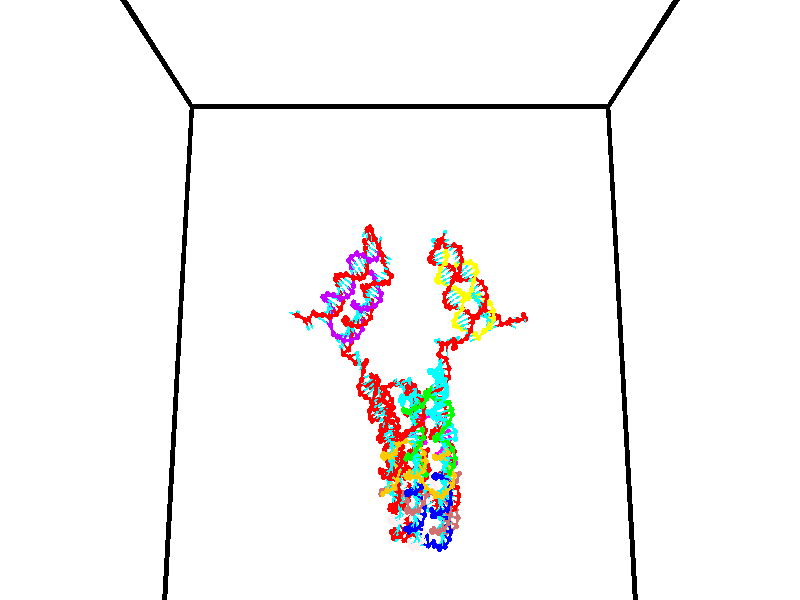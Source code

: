// switches for output
#declare DRAW_BASES = 1; // possible values are 0, 1; only relevant for DNA ribbons
#declare DRAW_BASES_TYPE = 3; // possible values are 1, 2, 3; only relevant for DNA ribbons
#declare DRAW_FOG = 0; // set to 1 to enable fog

#include "colors.inc"

#include "transforms.inc"
background { rgb <1, 1, 1>}

#default {
   normal{
       ripples 0.25
       frequency 0.20
       turbulence 0.2
       lambda 5
   }
	finish {
		phong 0.1
		phong_size 40.
	}
}

// original window dimensions: 1024x640


// camera settings

camera {
	sky <0, 0.179814, -0.983701>
	up <0, 0.179814, -0.983701>
	right 1.6 * <1, 0, 0>
	location <35, 94.9851, 44.8844>
	look_at <35, 29.7336, 32.9568>
	direction <0, -65.2515, -11.9276>
	angle 67.0682
}


# declare cpy_camera_pos = <35, 94.9851, 44.8844>;
# if (DRAW_FOG = 1)
fog {
	fog_type 2
	up vnormalize(cpy_camera_pos)
	color rgbt<1,1,1,0.3>
	distance 1e-5
	fog_alt 3e-3
	fog_offset 56
}
# end


// LIGHTS

# declare lum = 6;
global_settings {
	ambient_light rgb lum * <0.05, 0.05, 0.05>
	max_trace_level 15
}# declare cpy_direct_light_amount = 0.25;
light_source
{	1000 * <-1, -1.16352, -0.803886>,
	rgb lum * cpy_direct_light_amount
	parallel
}

light_source
{	1000 * <1, 1.16352, 0.803886>,
	rgb lum * cpy_direct_light_amount
	parallel
}

// strand 0

// nucleotide -1

// particle -1
sphere {
	<24.607100, 34.923542, 35.220646> 0.250000
	pigment { color rgbt <1,0,0,0> }
	no_shadow
}
cylinder {
	<24.358835, 35.230808, 35.157776>,  <24.209877, 35.415169, 35.120052>, 0.100000
	pigment { color rgbt <1,0,0,0> }
	no_shadow
}
cylinder {
	<24.358835, 35.230808, 35.157776>,  <24.607100, 34.923542, 35.220646>, 0.100000
	pigment { color rgbt <1,0,0,0> }
	no_shadow
}

// particle -1
sphere {
	<24.358835, 35.230808, 35.157776> 0.100000
	pigment { color rgbt <1,0,0,0> }
	no_shadow
}
sphere {
	0, 1
	scale<0.080000,0.200000,0.300000>
	matrix <-0.314443, -0.060220, 0.947364,
		0.718264, 0.637417, 0.278920,
		-0.620663, 0.768162, -0.157178,
		24.172636, 35.461258, 35.110622>
	pigment { color rgbt <0,1,1,0> }
	no_shadow
}
cylinder {
	<24.825809, 35.679844, 35.277218>,  <24.607100, 34.923542, 35.220646>, 0.130000
	pigment { color rgbt <1,0,0,0> }
	no_shadow
}

// nucleotide -1

// particle -1
sphere {
	<24.825809, 35.679844, 35.277218> 0.250000
	pigment { color rgbt <1,0,0,0> }
	no_shadow
}
cylinder {
	<24.917936, 36.064999, 35.220940>,  <24.973211, 36.296093, 35.187172>, 0.100000
	pigment { color rgbt <1,0,0,0> }
	no_shadow
}
cylinder {
	<24.917936, 36.064999, 35.220940>,  <24.825809, 35.679844, 35.277218>, 0.100000
	pigment { color rgbt <1,0,0,0> }
	no_shadow
}

// particle -1
sphere {
	<24.917936, 36.064999, 35.220940> 0.100000
	pigment { color rgbt <1,0,0,0> }
	no_shadow
}
sphere {
	0, 1
	scale<0.080000,0.200000,0.300000>
	matrix <-0.396291, 0.224857, 0.890164,
		0.888768, -0.149262, 0.433374,
		0.230315, 0.962891, -0.140694,
		24.987030, 36.353867, 35.178730>
	pigment { color rgbt <0,1,1,0> }
	no_shadow
}
cylinder {
	<25.543995, 35.472107, 35.716022>,  <24.825809, 35.679844, 35.277218>, 0.130000
	pigment { color rgbt <1,0,0,0> }
	no_shadow
}

// nucleotide -1

// particle -1
sphere {
	<25.543995, 35.472107, 35.716022> 0.250000
	pigment { color rgbt <1,0,0,0> }
	no_shadow
}
cylinder {
	<25.716654, 35.523872, 36.073109>,  <25.820250, 35.554932, 36.287361>, 0.100000
	pigment { color rgbt <1,0,0,0> }
	no_shadow
}
cylinder {
	<25.716654, 35.523872, 36.073109>,  <25.543995, 35.472107, 35.716022>, 0.100000
	pigment { color rgbt <1,0,0,0> }
	no_shadow
}

// particle -1
sphere {
	<25.716654, 35.523872, 36.073109> 0.100000
	pigment { color rgbt <1,0,0,0> }
	no_shadow
}
sphere {
	0, 1
	scale<0.080000,0.200000,0.300000>
	matrix <0.739370, 0.516164, -0.432327,
		-0.516734, 0.846657, 0.127117,
		0.431646, 0.129411, 0.892712,
		25.846148, 35.562695, 36.340923>
	pigment { color rgbt <0,1,1,0> }
	no_shadow
}
cylinder {
	<26.016281, 36.169830, 35.715767>,  <25.543995, 35.472107, 35.716022>, 0.130000
	pigment { color rgbt <1,0,0,0> }
	no_shadow
}

// nucleotide -1

// particle -1
sphere {
	<26.016281, 36.169830, 35.715767> 0.250000
	pigment { color rgbt <1,0,0,0> }
	no_shadow
}
cylinder {
	<26.136662, 35.900276, 35.985672>,  <26.208889, 35.738544, 36.147614>, 0.100000
	pigment { color rgbt <1,0,0,0> }
	no_shadow
}
cylinder {
	<26.136662, 35.900276, 35.985672>,  <26.016281, 36.169830, 35.715767>, 0.100000
	pigment { color rgbt <1,0,0,0> }
	no_shadow
}

// particle -1
sphere {
	<26.136662, 35.900276, 35.985672> 0.100000
	pigment { color rgbt <1,0,0,0> }
	no_shadow
}
sphere {
	0, 1
	scale<0.080000,0.200000,0.300000>
	matrix <0.952327, 0.249487, -0.175584,
		-0.050020, 0.695435, 0.716846,
		0.300951, -0.673889, 0.674760,
		26.226948, 35.698109, 36.188099>
	pigment { color rgbt <0,1,1,0> }
	no_shadow
}
cylinder {
	<26.510323, 36.538391, 35.243137>,  <26.016281, 36.169830, 35.715767>, 0.130000
	pigment { color rgbt <1,0,0,0> }
	no_shadow
}

// nucleotide -1

// particle -1
sphere {
	<26.510323, 36.538391, 35.243137> 0.250000
	pigment { color rgbt <1,0,0,0> }
	no_shadow
}
cylinder {
	<26.815994, 36.411198, 35.467609>,  <26.999397, 36.334881, 35.602291>, 0.100000
	pigment { color rgbt <1,0,0,0> }
	no_shadow
}
cylinder {
	<26.815994, 36.411198, 35.467609>,  <26.510323, 36.538391, 35.243137>, 0.100000
	pigment { color rgbt <1,0,0,0> }
	no_shadow
}

// particle -1
sphere {
	<26.815994, 36.411198, 35.467609> 0.100000
	pigment { color rgbt <1,0,0,0> }
	no_shadow
}
sphere {
	0, 1
	scale<0.080000,0.200000,0.300000>
	matrix <0.622115, 0.593089, -0.511095,
		-0.170307, 0.739684, 0.651048,
		0.764178, -0.317984, 0.561176,
		27.045248, 36.315804, 35.635963>
	pigment { color rgbt <0,1,1,0> }
	no_shadow
}
cylinder {
	<26.901470, 37.120697, 35.526440>,  <26.510323, 36.538391, 35.243137>, 0.130000
	pigment { color rgbt <1,0,0,0> }
	no_shadow
}

// nucleotide -1

// particle -1
sphere {
	<26.901470, 37.120697, 35.526440> 0.250000
	pigment { color rgbt <1,0,0,0> }
	no_shadow
}
cylinder {
	<27.157393, 36.813293, 35.528801>,  <27.310946, 36.628849, 35.530216>, 0.100000
	pigment { color rgbt <1,0,0,0> }
	no_shadow
}
cylinder {
	<27.157393, 36.813293, 35.528801>,  <26.901470, 37.120697, 35.526440>, 0.100000
	pigment { color rgbt <1,0,0,0> }
	no_shadow
}

// particle -1
sphere {
	<27.157393, 36.813293, 35.528801> 0.100000
	pigment { color rgbt <1,0,0,0> }
	no_shadow
}
sphere {
	0, 1
	scale<0.080000,0.200000,0.300000>
	matrix <0.665311, 0.550009, -0.504828,
		0.384720, 0.326921, 0.863200,
		0.639806, -0.768514, 0.005905,
		27.349335, 36.582741, 35.530571>
	pigment { color rgbt <0,1,1,0> }
	no_shadow
}
cylinder {
	<27.496189, 37.475971, 35.591908>,  <26.901470, 37.120697, 35.526440>, 0.130000
	pigment { color rgbt <1,0,0,0> }
	no_shadow
}

// nucleotide -1

// particle -1
sphere {
	<27.496189, 37.475971, 35.591908> 0.250000
	pigment { color rgbt <1,0,0,0> }
	no_shadow
}
cylinder {
	<27.620316, 37.115253, 35.471596>,  <27.694792, 36.898823, 35.399410>, 0.100000
	pigment { color rgbt <1,0,0,0> }
	no_shadow
}
cylinder {
	<27.620316, 37.115253, 35.471596>,  <27.496189, 37.475971, 35.591908>, 0.100000
	pigment { color rgbt <1,0,0,0> }
	no_shadow
}

// particle -1
sphere {
	<27.620316, 37.115253, 35.471596> 0.100000
	pigment { color rgbt <1,0,0,0> }
	no_shadow
}
sphere {
	0, 1
	scale<0.080000,0.200000,0.300000>
	matrix <0.751373, 0.426495, -0.503528,
		0.582359, -0.069741, 0.809934,
		0.310317, -0.901797, -0.300775,
		27.713411, 36.844715, 35.381363>
	pigment { color rgbt <0,1,1,0> }
	no_shadow
}
cylinder {
	<28.193817, 37.422394, 35.738426>,  <27.496189, 37.475971, 35.591908>, 0.130000
	pigment { color rgbt <1,0,0,0> }
	no_shadow
}

// nucleotide -1

// particle -1
sphere {
	<28.193817, 37.422394, 35.738426> 0.250000
	pigment { color rgbt <1,0,0,0> }
	no_shadow
}
cylinder {
	<28.123835, 37.149467, 35.454498>,  <28.081844, 36.985714, 35.284142>, 0.100000
	pigment { color rgbt <1,0,0,0> }
	no_shadow
}
cylinder {
	<28.123835, 37.149467, 35.454498>,  <28.193817, 37.422394, 35.738426>, 0.100000
	pigment { color rgbt <1,0,0,0> }
	no_shadow
}

// particle -1
sphere {
	<28.123835, 37.149467, 35.454498> 0.100000
	pigment { color rgbt <1,0,0,0> }
	no_shadow
}
sphere {
	0, 1
	scale<0.080000,0.200000,0.300000>
	matrix <0.657443, 0.455700, -0.600089,
		0.732912, -0.571654, 0.368853,
		-0.174957, -0.682312, -0.709817,
		28.071348, 36.944775, 35.241554>
	pigment { color rgbt <0,1,1,0> }
	no_shadow
}
cylinder {
	<28.855558, 37.244740, 35.481335>,  <28.193817, 37.422394, 35.738426>, 0.130000
	pigment { color rgbt <1,0,0,0> }
	no_shadow
}

// nucleotide -1

// particle -1
sphere {
	<28.855558, 37.244740, 35.481335> 0.250000
	pigment { color rgbt <1,0,0,0> }
	no_shadow
}
cylinder {
	<28.582888, 37.139156, 35.208382>,  <28.419285, 37.075806, 35.044609>, 0.100000
	pigment { color rgbt <1,0,0,0> }
	no_shadow
}
cylinder {
	<28.582888, 37.139156, 35.208382>,  <28.855558, 37.244740, 35.481335>, 0.100000
	pigment { color rgbt <1,0,0,0> }
	no_shadow
}

// particle -1
sphere {
	<28.582888, 37.139156, 35.208382> 0.100000
	pigment { color rgbt <1,0,0,0> }
	no_shadow
}
sphere {
	0, 1
	scale<0.080000,0.200000,0.300000>
	matrix <0.597317, 0.337833, -0.727380,
		0.422526, -0.903436, -0.072628,
		-0.681678, -0.263955, -0.682381,
		28.378384, 37.059971, 35.003666>
	pigment { color rgbt <0,1,1,0> }
	no_shadow
}
cylinder {
	<29.189880, 36.880219, 34.996326>,  <28.855558, 37.244740, 35.481335>, 0.130000
	pigment { color rgbt <1,0,0,0> }
	no_shadow
}

// nucleotide -1

// particle -1
sphere {
	<29.189880, 36.880219, 34.996326> 0.250000
	pigment { color rgbt <1,0,0,0> }
	no_shadow
}
cylinder {
	<28.870262, 37.006081, 34.791382>,  <28.678492, 37.081596, 34.668415>, 0.100000
	pigment { color rgbt <1,0,0,0> }
	no_shadow
}
cylinder {
	<28.870262, 37.006081, 34.791382>,  <29.189880, 36.880219, 34.996326>, 0.100000
	pigment { color rgbt <1,0,0,0> }
	no_shadow
}

// particle -1
sphere {
	<28.870262, 37.006081, 34.791382> 0.100000
	pigment { color rgbt <1,0,0,0> }
	no_shadow
}
sphere {
	0, 1
	scale<0.080000,0.200000,0.300000>
	matrix <0.569127, 0.120932, -0.813308,
		-0.193951, -0.941471, -0.275709,
		-0.799047, 0.314655, -0.512362,
		28.630548, 37.100479, 34.637672>
	pigment { color rgbt <0,1,1,0> }
	no_shadow
}
cylinder {
	<29.397121, 36.649338, 34.353848>,  <29.189880, 36.880219, 34.996326>, 0.130000
	pigment { color rgbt <1,0,0,0> }
	no_shadow
}

// nucleotide -1

// particle -1
sphere {
	<29.397121, 36.649338, 34.353848> 0.250000
	pigment { color rgbt <1,0,0,0> }
	no_shadow
}
cylinder {
	<29.083750, 36.885284, 34.275574>,  <28.895727, 37.026852, 34.228611>, 0.100000
	pigment { color rgbt <1,0,0,0> }
	no_shadow
}
cylinder {
	<29.083750, 36.885284, 34.275574>,  <29.397121, 36.649338, 34.353848>, 0.100000
	pigment { color rgbt <1,0,0,0> }
	no_shadow
}

// particle -1
sphere {
	<29.083750, 36.885284, 34.275574> 0.100000
	pigment { color rgbt <1,0,0,0> }
	no_shadow
}
sphere {
	0, 1
	scale<0.080000,0.200000,0.300000>
	matrix <0.435616, 0.296624, -0.849855,
		-0.443259, -0.751044, -0.489341,
		-0.783429, 0.589870, -0.195686,
		28.848721, 37.062244, 34.216869>
	pigment { color rgbt <0,1,1,0> }
	no_shadow
}
cylinder {
	<29.089790, 36.433006, 33.681377>,  <29.397121, 36.649338, 34.353848>, 0.130000
	pigment { color rgbt <1,0,0,0> }
	no_shadow
}

// nucleotide -1

// particle -1
sphere {
	<29.089790, 36.433006, 33.681377> 0.250000
	pigment { color rgbt <1,0,0,0> }
	no_shadow
}
cylinder {
	<29.005049, 36.816257, 33.758434>,  <28.954203, 37.046207, 33.804668>, 0.100000
	pigment { color rgbt <1,0,0,0> }
	no_shadow
}
cylinder {
	<29.005049, 36.816257, 33.758434>,  <29.089790, 36.433006, 33.681377>, 0.100000
	pigment { color rgbt <1,0,0,0> }
	no_shadow
}

// particle -1
sphere {
	<29.005049, 36.816257, 33.758434> 0.100000
	pigment { color rgbt <1,0,0,0> }
	no_shadow
}
sphere {
	0, 1
	scale<0.080000,0.200000,0.300000>
	matrix <0.421315, 0.267395, -0.866599,
		-0.881823, -0.102431, -0.460322,
		-0.211855, 0.958127, 0.192639,
		28.941492, 37.103695, 33.816227>
	pigment { color rgbt <0,1,1,0> }
	no_shadow
}
cylinder {
	<28.881359, 36.795551, 32.984287>,  <29.089790, 36.433006, 33.681377>, 0.130000
	pigment { color rgbt <1,0,0,0> }
	no_shadow
}

// nucleotide -1

// particle -1
sphere {
	<28.881359, 36.795551, 32.984287> 0.250000
	pigment { color rgbt <1,0,0,0> }
	no_shadow
}
cylinder {
	<28.957563, 37.100964, 33.231102>,  <29.003286, 37.284210, 33.379189>, 0.100000
	pigment { color rgbt <1,0,0,0> }
	no_shadow
}
cylinder {
	<28.957563, 37.100964, 33.231102>,  <28.881359, 36.795551, 32.984287>, 0.100000
	pigment { color rgbt <1,0,0,0> }
	no_shadow
}

// particle -1
sphere {
	<28.957563, 37.100964, 33.231102> 0.100000
	pigment { color rgbt <1,0,0,0> }
	no_shadow
}
sphere {
	0, 1
	scale<0.080000,0.200000,0.300000>
	matrix <0.417928, 0.505658, -0.754749,
		-0.888280, 0.401664, -0.222767,
		0.190511, 0.763529, 0.617033,
		29.014717, 37.330021, 33.416210>
	pigment { color rgbt <0,1,1,0> }
	no_shadow
}
cylinder {
	<28.687952, 37.338760, 32.625076>,  <28.881359, 36.795551, 32.984287>, 0.130000
	pigment { color rgbt <1,0,0,0> }
	no_shadow
}

// nucleotide -1

// particle -1
sphere {
	<28.687952, 37.338760, 32.625076> 0.250000
	pigment { color rgbt <1,0,0,0> }
	no_shadow
}
cylinder {
	<28.942745, 37.479370, 32.899502>,  <29.095621, 37.563736, 33.064156>, 0.100000
	pigment { color rgbt <1,0,0,0> }
	no_shadow
}
cylinder {
	<28.942745, 37.479370, 32.899502>,  <28.687952, 37.338760, 32.625076>, 0.100000
	pigment { color rgbt <1,0,0,0> }
	no_shadow
}

// particle -1
sphere {
	<28.942745, 37.479370, 32.899502> 0.100000
	pigment { color rgbt <1,0,0,0> }
	no_shadow
}
sphere {
	0, 1
	scale<0.080000,0.200000,0.300000>
	matrix <0.423926, 0.583584, -0.692615,
		-0.643848, 0.732024, 0.222712,
		0.636982, 0.351526, 0.686063,
		29.133841, 37.584827, 33.105320>
	pigment { color rgbt <0,1,1,0> }
	no_shadow
}
cylinder {
	<28.845890, 38.138458, 32.508846>,  <28.687952, 37.338760, 32.625076>, 0.130000
	pigment { color rgbt <1,0,0,0> }
	no_shadow
}

// nucleotide -1

// particle -1
sphere {
	<28.845890, 38.138458, 32.508846> 0.250000
	pigment { color rgbt <1,0,0,0> }
	no_shadow
}
cylinder {
	<29.132967, 37.997509, 32.749096>,  <29.305214, 37.912941, 32.893246>, 0.100000
	pigment { color rgbt <1,0,0,0> }
	no_shadow
}
cylinder {
	<29.132967, 37.997509, 32.749096>,  <28.845890, 38.138458, 32.508846>, 0.100000
	pigment { color rgbt <1,0,0,0> }
	no_shadow
}

// particle -1
sphere {
	<29.132967, 37.997509, 32.749096> 0.100000
	pigment { color rgbt <1,0,0,0> }
	no_shadow
}
sphere {
	0, 1
	scale<0.080000,0.200000,0.300000>
	matrix <0.690807, 0.468978, -0.550314,
		-0.087765, 0.809873, 0.580002,
		0.717692, -0.352372, 0.600626,
		29.348274, 37.891796, 32.929283>
	pigment { color rgbt <0,1,1,0> }
	no_shadow
}
cylinder {
	<29.298883, 38.738125, 32.582924>,  <28.845890, 38.138458, 32.508846>, 0.130000
	pigment { color rgbt <1,0,0,0> }
	no_shadow
}

// nucleotide -1

// particle -1
sphere {
	<29.298883, 38.738125, 32.582924> 0.250000
	pigment { color rgbt <1,0,0,0> }
	no_shadow
}
cylinder {
	<29.545847, 38.451138, 32.711948>,  <29.694025, 38.278946, 32.789364>, 0.100000
	pigment { color rgbt <1,0,0,0> }
	no_shadow
}
cylinder {
	<29.545847, 38.451138, 32.711948>,  <29.298883, 38.738125, 32.582924>, 0.100000
	pigment { color rgbt <1,0,0,0> }
	no_shadow
}

// particle -1
sphere {
	<29.545847, 38.451138, 32.711948> 0.100000
	pigment { color rgbt <1,0,0,0> }
	no_shadow
}
sphere {
	0, 1
	scale<0.080000,0.200000,0.300000>
	matrix <0.722467, 0.354953, -0.593338,
		0.311207, 0.599372, 0.737498,
		0.617407, -0.717469, 0.322563,
		29.731070, 38.235897, 32.808716>
	pigment { color rgbt <0,1,1,0> }
	no_shadow
}
cylinder {
	<29.888149, 39.009064, 32.580170>,  <29.298883, 38.738125, 32.582924>, 0.130000
	pigment { color rgbt <1,0,0,0> }
	no_shadow
}

// nucleotide -1

// particle -1
sphere {
	<29.888149, 39.009064, 32.580170> 0.250000
	pigment { color rgbt <1,0,0,0> }
	no_shadow
}
cylinder {
	<29.990088, 38.622410, 32.590504>,  <30.051250, 38.390419, 32.596703>, 0.100000
	pigment { color rgbt <1,0,0,0> }
	no_shadow
}
cylinder {
	<29.990088, 38.622410, 32.590504>,  <29.888149, 39.009064, 32.580170>, 0.100000
	pigment { color rgbt <1,0,0,0> }
	no_shadow
}

// particle -1
sphere {
	<29.990088, 38.622410, 32.590504> 0.100000
	pigment { color rgbt <1,0,0,0> }
	no_shadow
}
sphere {
	0, 1
	scale<0.080000,0.200000,0.300000>
	matrix <0.818907, 0.201539, -0.537376,
		0.514241, 0.158103, 0.842947,
		0.254848, -0.966636, 0.025832,
		30.066542, 38.332420, 32.598255>
	pigment { color rgbt <0,1,1,0> }
	no_shadow
}
cylinder {
	<30.571211, 38.943638, 32.844925>,  <29.888149, 39.009064, 32.580170>, 0.130000
	pigment { color rgbt <1,0,0,0> }
	no_shadow
}

// nucleotide -1

// particle -1
sphere {
	<30.571211, 38.943638, 32.844925> 0.250000
	pigment { color rgbt <1,0,0,0> }
	no_shadow
}
cylinder {
	<30.485245, 38.626884, 32.616283>,  <30.433666, 38.436832, 32.479099>, 0.100000
	pigment { color rgbt <1,0,0,0> }
	no_shadow
}
cylinder {
	<30.485245, 38.626884, 32.616283>,  <30.571211, 38.943638, 32.844925>, 0.100000
	pigment { color rgbt <1,0,0,0> }
	no_shadow
}

// particle -1
sphere {
	<30.485245, 38.626884, 32.616283> 0.100000
	pigment { color rgbt <1,0,0,0> }
	no_shadow
}
sphere {
	0, 1
	scale<0.080000,0.200000,0.300000>
	matrix <0.790544, 0.202605, -0.577920,
		0.573457, -0.576078, 0.582479,
		-0.214914, -0.791887, -0.571600,
		30.420771, 38.389317, 32.444805>
	pigment { color rgbt <0,1,1,0> }
	no_shadow
}
cylinder {
	<31.139584, 38.592609, 32.839279>,  <30.571211, 38.943638, 32.844925>, 0.130000
	pigment { color rgbt <1,0,0,0> }
	no_shadow
}

// nucleotide -1

// particle -1
sphere {
	<31.139584, 38.592609, 32.839279> 0.250000
	pigment { color rgbt <1,0,0,0> }
	no_shadow
}
cylinder {
	<30.940632, 38.471184, 32.514206>,  <30.821260, 38.398327, 32.319160>, 0.100000
	pigment { color rgbt <1,0,0,0> }
	no_shadow
}
cylinder {
	<30.940632, 38.471184, 32.514206>,  <31.139584, 38.592609, 32.839279>, 0.100000
	pigment { color rgbt <1,0,0,0> }
	no_shadow
}

// particle -1
sphere {
	<30.940632, 38.471184, 32.514206> 0.100000
	pigment { color rgbt <1,0,0,0> }
	no_shadow
}
sphere {
	0, 1
	scale<0.080000,0.200000,0.300000>
	matrix <0.817390, 0.149881, -0.556246,
		0.290665, -0.940947, 0.173585,
		-0.497381, -0.303568, -0.812686,
		30.791418, 38.380112, 32.270401>
	pigment { color rgbt <0,1,1,0> }
	no_shadow
}
cylinder {
	<31.490622, 37.951618, 32.572929>,  <31.139584, 38.592609, 32.839279>, 0.130000
	pigment { color rgbt <1,0,0,0> }
	no_shadow
}

// nucleotide -1

// particle -1
sphere {
	<31.490622, 37.951618, 32.572929> 0.250000
	pigment { color rgbt <1,0,0,0> }
	no_shadow
}
cylinder {
	<31.284708, 38.109459, 32.268486>,  <31.161160, 38.204163, 32.085819>, 0.100000
	pigment { color rgbt <1,0,0,0> }
	no_shadow
}
cylinder {
	<31.284708, 38.109459, 32.268486>,  <31.490622, 37.951618, 32.572929>, 0.100000
	pigment { color rgbt <1,0,0,0> }
	no_shadow
}

// particle -1
sphere {
	<31.284708, 38.109459, 32.268486> 0.100000
	pigment { color rgbt <1,0,0,0> }
	no_shadow
}
sphere {
	0, 1
	scale<0.080000,0.200000,0.300000>
	matrix <0.720251, -0.282475, -0.633598,
		-0.465011, -0.874357, -0.138795,
		-0.514785, 0.394598, -0.761110,
		31.130272, 38.227837, 32.040154>
	pigment { color rgbt <0,1,1,0> }
	no_shadow
}
cylinder {
	<31.857603, 37.735130, 32.095085>,  <31.490622, 37.951618, 32.572929>, 0.130000
	pigment { color rgbt <1,0,0,0> }
	no_shadow
}

// nucleotide -1

// particle -1
sphere {
	<31.857603, 37.735130, 32.095085> 0.250000
	pigment { color rgbt <1,0,0,0> }
	no_shadow
}
cylinder {
	<31.642118, 37.971081, 31.854473>,  <31.512827, 38.112652, 31.710106>, 0.100000
	pigment { color rgbt <1,0,0,0> }
	no_shadow
}
cylinder {
	<31.642118, 37.971081, 31.854473>,  <31.857603, 37.735130, 32.095085>, 0.100000
	pigment { color rgbt <1,0,0,0> }
	no_shadow
}

// particle -1
sphere {
	<31.642118, 37.971081, 31.854473> 0.100000
	pigment { color rgbt <1,0,0,0> }
	no_shadow
}
sphere {
	0, 1
	scale<0.080000,0.200000,0.300000>
	matrix <0.599114, -0.233761, -0.765779,
		-0.592326, -0.772921, -0.227471,
		-0.538713, 0.589873, -0.601531,
		31.480505, 38.148041, 31.674013>
	pigment { color rgbt <0,1,1,0> }
	no_shadow
}
cylinder {
	<31.735308, 37.285229, 31.464756>,  <31.857603, 37.735130, 32.095085>, 0.130000
	pigment { color rgbt <1,0,0,0> }
	no_shadow
}

// nucleotide -1

// particle -1
sphere {
	<31.735308, 37.285229, 31.464756> 0.250000
	pigment { color rgbt <1,0,0,0> }
	no_shadow
}
cylinder {
	<31.674236, 37.674076, 31.393572>,  <31.637594, 37.907387, 31.350861>, 0.100000
	pigment { color rgbt <1,0,0,0> }
	no_shadow
}
cylinder {
	<31.674236, 37.674076, 31.393572>,  <31.735308, 37.285229, 31.464756>, 0.100000
	pigment { color rgbt <1,0,0,0> }
	no_shadow
}

// particle -1
sphere {
	<31.674236, 37.674076, 31.393572> 0.100000
	pigment { color rgbt <1,0,0,0> }
	no_shadow
}
sphere {
	0, 1
	scale<0.080000,0.200000,0.300000>
	matrix <0.545621, -0.067227, -0.835331,
		-0.824007, -0.224637, -0.520146,
		-0.152679, 0.972121, -0.177962,
		31.628433, 37.965714, 31.340183>
	pigment { color rgbt <0,1,1,0> }
	no_shadow
}
cylinder {
	<31.585379, 37.331894, 30.727110>,  <31.735308, 37.285229, 31.464756>, 0.130000
	pigment { color rgbt <1,0,0,0> }
	no_shadow
}

// nucleotide -1

// particle -1
sphere {
	<31.585379, 37.331894, 30.727110> 0.250000
	pigment { color rgbt <1,0,0,0> }
	no_shadow
}
cylinder {
	<31.678284, 37.705360, 30.836151>,  <31.734028, 37.929440, 30.901577>, 0.100000
	pigment { color rgbt <1,0,0,0> }
	no_shadow
}
cylinder {
	<31.678284, 37.705360, 30.836151>,  <31.585379, 37.331894, 30.727110>, 0.100000
	pigment { color rgbt <1,0,0,0> }
	no_shadow
}

// particle -1
sphere {
	<31.678284, 37.705360, 30.836151> 0.100000
	pigment { color rgbt <1,0,0,0> }
	no_shadow
}
sphere {
	0, 1
	scale<0.080000,0.200000,0.300000>
	matrix <0.492659, 0.128729, -0.860649,
		-0.838654, 0.334199, -0.430082,
		0.232264, 0.933670, 0.272605,
		31.747963, 37.985462, 30.917933>
	pigment { color rgbt <0,1,1,0> }
	no_shadow
}
cylinder {
	<31.603168, 37.639217, 30.118975>,  <31.585379, 37.331894, 30.727110>, 0.130000
	pigment { color rgbt <1,0,0,0> }
	no_shadow
}

// nucleotide -1

// particle -1
sphere {
	<31.603168, 37.639217, 30.118975> 0.250000
	pigment { color rgbt <1,0,0,0> }
	no_shadow
}
cylinder {
	<31.776409, 37.921303, 30.343510>,  <31.880354, 38.090553, 30.478231>, 0.100000
	pigment { color rgbt <1,0,0,0> }
	no_shadow
}
cylinder {
	<31.776409, 37.921303, 30.343510>,  <31.603168, 37.639217, 30.118975>, 0.100000
	pigment { color rgbt <1,0,0,0> }
	no_shadow
}

// particle -1
sphere {
	<31.776409, 37.921303, 30.343510> 0.100000
	pigment { color rgbt <1,0,0,0> }
	no_shadow
}
sphere {
	0, 1
	scale<0.080000,0.200000,0.300000>
	matrix <0.576438, 0.262063, -0.773979,
		-0.692924, 0.658787, -0.293011,
		0.433100, 0.705211, 0.561339,
		31.906340, 38.132866, 30.511911>
	pigment { color rgbt <0,1,1,0> }
	no_shadow
}
cylinder {
	<31.550529, 38.213444, 29.678713>,  <31.603168, 37.639217, 30.118975>, 0.130000
	pigment { color rgbt <1,0,0,0> }
	no_shadow
}

// nucleotide -1

// particle -1
sphere {
	<31.550529, 38.213444, 29.678713> 0.250000
	pigment { color rgbt <1,0,0,0> }
	no_shadow
}
cylinder {
	<31.830742, 38.238430, 29.963066>,  <31.998869, 38.253422, 30.133678>, 0.100000
	pigment { color rgbt <1,0,0,0> }
	no_shadow
}
cylinder {
	<31.830742, 38.238430, 29.963066>,  <31.550529, 38.213444, 29.678713>, 0.100000
	pigment { color rgbt <1,0,0,0> }
	no_shadow
}

// particle -1
sphere {
	<31.830742, 38.238430, 29.963066> 0.100000
	pigment { color rgbt <1,0,0,0> }
	no_shadow
}
sphere {
	0, 1
	scale<0.080000,0.200000,0.300000>
	matrix <0.685200, 0.219467, -0.694504,
		-0.199400, 0.973618, 0.110940,
		0.700529, 0.062468, 0.710885,
		32.040901, 38.257172, 30.176331>
	pigment { color rgbt <0,1,1,0> }
	no_shadow
}
cylinder {
	<31.999611, 38.829102, 29.512836>,  <31.550529, 38.213444, 29.678713>, 0.130000
	pigment { color rgbt <1,0,0,0> }
	no_shadow
}

// nucleotide -1

// particle -1
sphere {
	<31.999611, 38.829102, 29.512836> 0.250000
	pigment { color rgbt <1,0,0,0> }
	no_shadow
}
cylinder {
	<32.215244, 38.620541, 29.777420>,  <32.344624, 38.495403, 29.936171>, 0.100000
	pigment { color rgbt <1,0,0,0> }
	no_shadow
}
cylinder {
	<32.215244, 38.620541, 29.777420>,  <31.999611, 38.829102, 29.512836>, 0.100000
	pigment { color rgbt <1,0,0,0> }
	no_shadow
}

// particle -1
sphere {
	<32.215244, 38.620541, 29.777420> 0.100000
	pigment { color rgbt <1,0,0,0> }
	no_shadow
}
sphere {
	0, 1
	scale<0.080000,0.200000,0.300000>
	matrix <0.828452, 0.186676, -0.528034,
		0.151841, 0.832640, 0.532592,
		0.539084, -0.521404, 0.661457,
		32.376968, 38.464119, 29.975857>
	pigment { color rgbt <0,1,1,0> }
	no_shadow
}
cylinder {
	<31.863586, 39.371304, 29.005613>,  <31.999611, 38.829102, 29.512836>, 0.130000
	pigment { color rgbt <1,0,0,0> }
	no_shadow
}

// nucleotide -1

// particle -1
sphere {
	<31.863586, 39.371304, 29.005613> 0.250000
	pigment { color rgbt <1,0,0,0> }
	no_shadow
}
cylinder {
	<31.687855, 39.579681, 29.298353>,  <31.582417, 39.704708, 29.473997>, 0.100000
	pigment { color rgbt <1,0,0,0> }
	no_shadow
}
cylinder {
	<31.687855, 39.579681, 29.298353>,  <31.863586, 39.371304, 29.005613>, 0.100000
	pigment { color rgbt <1,0,0,0> }
	no_shadow
}

// particle -1
sphere {
	<31.687855, 39.579681, 29.298353> 0.100000
	pigment { color rgbt <1,0,0,0> }
	no_shadow
}
sphere {
	0, 1
	scale<0.080000,0.200000,0.300000>
	matrix <0.898269, 0.245544, 0.364445,
		0.010154, 0.817511, -0.575824,
		-0.439328, 0.520945, 0.731852,
		31.556057, 39.735966, 29.517908>
	pigment { color rgbt <0,1,1,0> }
	no_shadow
}
cylinder {
	<32.144234, 40.123051, 29.074711>,  <31.863586, 39.371304, 29.005613>, 0.130000
	pigment { color rgbt <1,0,0,0> }
	no_shadow
}

// nucleotide -1

// particle -1
sphere {
	<32.144234, 40.123051, 29.074711> 0.250000
	pigment { color rgbt <1,0,0,0> }
	no_shadow
}
cylinder {
	<32.013069, 40.014565, 29.436687>,  <31.934370, 39.949474, 29.653873>, 0.100000
	pigment { color rgbt <1,0,0,0> }
	no_shadow
}
cylinder {
	<32.013069, 40.014565, 29.436687>,  <32.144234, 40.123051, 29.074711>, 0.100000
	pigment { color rgbt <1,0,0,0> }
	no_shadow
}

// particle -1
sphere {
	<32.013069, 40.014565, 29.436687> 0.100000
	pigment { color rgbt <1,0,0,0> }
	no_shadow
}
sphere {
	0, 1
	scale<0.080000,0.200000,0.300000>
	matrix <0.915858, 0.143658, 0.374921,
		-0.231687, 0.951737, 0.201289,
		-0.327909, -0.271217, 0.904940,
		31.914696, 39.933201, 29.708170>
	pigment { color rgbt <0,1,1,0> }
	no_shadow
}
cylinder {
	<32.359886, 40.603237, 29.410158>,  <32.144234, 40.123051, 29.074711>, 0.130000
	pigment { color rgbt <1,0,0,0> }
	no_shadow
}

// nucleotide -1

// particle -1
sphere {
	<32.359886, 40.603237, 29.410158> 0.250000
	pigment { color rgbt <1,0,0,0> }
	no_shadow
}
cylinder {
	<32.349335, 40.305367, 29.676918>,  <32.343006, 40.126644, 29.836975>, 0.100000
	pigment { color rgbt <1,0,0,0> }
	no_shadow
}
cylinder {
	<32.349335, 40.305367, 29.676918>,  <32.359886, 40.603237, 29.410158>, 0.100000
	pigment { color rgbt <1,0,0,0> }
	no_shadow
}

// particle -1
sphere {
	<32.349335, 40.305367, 29.676918> 0.100000
	pigment { color rgbt <1,0,0,0> }
	no_shadow
}
sphere {
	0, 1
	scale<0.080000,0.200000,0.300000>
	matrix <0.916812, 0.247891, 0.313059,
		-0.398447, 0.619680, 0.676192,
		-0.026375, -0.744679, 0.666902,
		32.341423, 40.081963, 29.876989>
	pigment { color rgbt <0,1,1,0> }
	no_shadow
}
cylinder {
	<32.659367, 40.727345, 30.173044>,  <32.359886, 40.603237, 29.410158>, 0.130000
	pigment { color rgbt <1,0,0,0> }
	no_shadow
}

// nucleotide -1

// particle -1
sphere {
	<32.659367, 40.727345, 30.173044> 0.250000
	pigment { color rgbt <1,0,0,0> }
	no_shadow
}
cylinder {
	<32.756779, 40.350880, 30.079313>,  <32.815228, 40.125000, 30.023075>, 0.100000
	pigment { color rgbt <1,0,0,0> }
	no_shadow
}
cylinder {
	<32.756779, 40.350880, 30.079313>,  <32.659367, 40.727345, 30.173044>, 0.100000
	pigment { color rgbt <1,0,0,0> }
	no_shadow
}

// particle -1
sphere {
	<32.756779, 40.350880, 30.079313> 0.100000
	pigment { color rgbt <1,0,0,0> }
	no_shadow
}
sphere {
	0, 1
	scale<0.080000,0.200000,0.300000>
	matrix <0.952846, 0.187069, 0.238932,
		-0.181038, -0.281463, 0.942339,
		0.243533, -0.941161, -0.234325,
		32.829838, 40.068531, 30.009016>
	pigment { color rgbt <0,1,1,0> }
	no_shadow
}
cylinder {
	<33.034664, 40.376064, 30.768040>,  <32.659367, 40.727345, 30.173044>, 0.130000
	pigment { color rgbt <1,0,0,0> }
	no_shadow
}

// nucleotide -1

// particle -1
sphere {
	<33.034664, 40.376064, 30.768040> 0.250000
	pigment { color rgbt <1,0,0,0> }
	no_shadow
}
cylinder {
	<33.109123, 40.289639, 30.384651>,  <33.153797, 40.237785, 30.154617>, 0.100000
	pigment { color rgbt <1,0,0,0> }
	no_shadow
}
cylinder {
	<33.109123, 40.289639, 30.384651>,  <33.034664, 40.376064, 30.768040>, 0.100000
	pigment { color rgbt <1,0,0,0> }
	no_shadow
}

// particle -1
sphere {
	<33.109123, 40.289639, 30.384651> 0.100000
	pigment { color rgbt <1,0,0,0> }
	no_shadow
}
sphere {
	0, 1
	scale<0.080000,0.200000,0.300000>
	matrix <0.881470, 0.467637, 0.065776,
		0.434005, -0.857107, 0.277501,
		0.186147, -0.216062, -0.958471,
		33.164967, 40.224819, 30.097111>
	pigment { color rgbt <0,1,1,0> }
	no_shadow
}
cylinder {
	<33.320473, 40.672791, 31.393946>,  <33.034664, 40.376064, 30.768040>, 0.130000
	pigment { color rgbt <1,0,0,0> }
	no_shadow
}

// nucleotide -1

// particle -1
sphere {
	<33.320473, 40.672791, 31.393946> 0.250000
	pigment { color rgbt <1,0,0,0> }
	no_shadow
}
cylinder {
	<33.674782, 40.544594, 31.528219>,  <33.887367, 40.467674, 31.608784>, 0.100000
	pigment { color rgbt <1,0,0,0> }
	no_shadow
}
cylinder {
	<33.674782, 40.544594, 31.528219>,  <33.320473, 40.672791, 31.393946>, 0.100000
	pigment { color rgbt <1,0,0,0> }
	no_shadow
}

// particle -1
sphere {
	<33.674782, 40.544594, 31.528219> 0.100000
	pigment { color rgbt <1,0,0,0> }
	no_shadow
}
sphere {
	0, 1
	scale<0.080000,0.200000,0.300000>
	matrix <-0.252988, 0.272948, 0.928168,
		-0.389097, -0.907074, 0.160690,
		0.885777, -0.320495, 0.335682,
		33.940514, 40.448444, 31.628923>
	pigment { color rgbt <0,1,1,0> }
	no_shadow
}
cylinder {
	<33.416744, 39.996223, 31.763901>,  <33.320473, 40.672791, 31.393946>, 0.130000
	pigment { color rgbt <1,0,0,0> }
	no_shadow
}

// nucleotide -1

// particle -1
sphere {
	<33.416744, 39.996223, 31.763901> 0.250000
	pigment { color rgbt <1,0,0,0> }
	no_shadow
}
cylinder {
	<33.674770, 40.265846, 31.907864>,  <33.829586, 40.427620, 31.994242>, 0.100000
	pigment { color rgbt <1,0,0,0> }
	no_shadow
}
cylinder {
	<33.674770, 40.265846, 31.907864>,  <33.416744, 39.996223, 31.763901>, 0.100000
	pigment { color rgbt <1,0,0,0> }
	no_shadow
}

// particle -1
sphere {
	<33.674770, 40.265846, 31.907864> 0.100000
	pigment { color rgbt <1,0,0,0> }
	no_shadow
}
sphere {
	0, 1
	scale<0.080000,0.200000,0.300000>
	matrix <-0.419425, -0.081373, 0.904135,
		0.638730, -0.734179, 0.230227,
		0.645063, 0.674062, 0.359909,
		33.868290, 40.468063, 32.015835>
	pigment { color rgbt <0,1,1,0> }
	no_shadow
}
cylinder {
	<33.726742, 39.815475, 32.402458>,  <33.416744, 39.996223, 31.763901>, 0.130000
	pigment { color rgbt <1,0,0,0> }
	no_shadow
}

// nucleotide -1

// particle -1
sphere {
	<33.726742, 39.815475, 32.402458> 0.250000
	pigment { color rgbt <1,0,0,0> }
	no_shadow
}
cylinder {
	<33.714848, 40.213516, 32.440147>,  <33.707710, 40.452343, 32.462761>, 0.100000
	pigment { color rgbt <1,0,0,0> }
	no_shadow
}
cylinder {
	<33.714848, 40.213516, 32.440147>,  <33.726742, 39.815475, 32.402458>, 0.100000
	pigment { color rgbt <1,0,0,0> }
	no_shadow
}

// particle -1
sphere {
	<33.714848, 40.213516, 32.440147> 0.100000
	pigment { color rgbt <1,0,0,0> }
	no_shadow
}
sphere {
	0, 1
	scale<0.080000,0.200000,0.300000>
	matrix <-0.397114, -0.098269, 0.912493,
		0.917288, -0.010287, 0.398092,
		-0.029733, 0.995106, 0.094227,
		33.705929, 40.512047, 32.468414>
	pigment { color rgbt <0,1,1,0> }
	no_shadow
}
cylinder {
	<34.194180, 40.125587, 32.961651>,  <33.726742, 39.815475, 32.402458>, 0.130000
	pigment { color rgbt <1,0,0,0> }
	no_shadow
}

// nucleotide -1

// particle -1
sphere {
	<34.194180, 40.125587, 32.961651> 0.250000
	pigment { color rgbt <1,0,0,0> }
	no_shadow
}
cylinder {
	<33.832298, 40.274448, 32.878689>,  <33.615170, 40.363766, 32.828911>, 0.100000
	pigment { color rgbt <1,0,0,0> }
	no_shadow
}
cylinder {
	<33.832298, 40.274448, 32.878689>,  <34.194180, 40.125587, 32.961651>, 0.100000
	pigment { color rgbt <1,0,0,0> }
	no_shadow
}

// particle -1
sphere {
	<33.832298, 40.274448, 32.878689> 0.100000
	pigment { color rgbt <1,0,0,0> }
	no_shadow
}
sphere {
	0, 1
	scale<0.080000,0.200000,0.300000>
	matrix <-0.328170, -0.298265, 0.896293,
		0.271696, 0.878943, 0.391971,
		-0.904702, 0.372152, -0.207405,
		33.560886, 40.386093, 32.816467>
	pigment { color rgbt <0,1,1,0> }
	no_shadow
}
cylinder {
	<33.938866, 40.532284, 33.593460>,  <34.194180, 40.125587, 32.961651>, 0.130000
	pigment { color rgbt <1,0,0,0> }
	no_shadow
}

// nucleotide -1

// particle -1
sphere {
	<33.938866, 40.532284, 33.593460> 0.250000
	pigment { color rgbt <1,0,0,0> }
	no_shadow
}
cylinder {
	<33.621716, 40.413975, 33.380341>,  <33.431427, 40.342991, 33.252468>, 0.100000
	pigment { color rgbt <1,0,0,0> }
	no_shadow
}
cylinder {
	<33.621716, 40.413975, 33.380341>,  <33.938866, 40.532284, 33.593460>, 0.100000
	pigment { color rgbt <1,0,0,0> }
	no_shadow
}

// particle -1
sphere {
	<33.621716, 40.413975, 33.380341> 0.100000
	pigment { color rgbt <1,0,0,0> }
	no_shadow
}
sphere {
	0, 1
	scale<0.080000,0.200000,0.300000>
	matrix <-0.520652, -0.125545, 0.844488,
		-0.316666, 0.946973, -0.054453,
		-0.792871, -0.295772, -0.532799,
		33.383854, 40.325245, 33.220501>
	pigment { color rgbt <0,1,1,0> }
	no_shadow
}
cylinder {
	<33.401779, 40.972904, 33.725285>,  <33.938866, 40.532284, 33.593460>, 0.130000
	pigment { color rgbt <1,0,0,0> }
	no_shadow
}

// nucleotide -1

// particle -1
sphere {
	<33.401779, 40.972904, 33.725285> 0.250000
	pigment { color rgbt <1,0,0,0> }
	no_shadow
}
cylinder {
	<33.235489, 40.635017, 33.590454>,  <33.135715, 40.432285, 33.509556>, 0.100000
	pigment { color rgbt <1,0,0,0> }
	no_shadow
}
cylinder {
	<33.235489, 40.635017, 33.590454>,  <33.401779, 40.972904, 33.725285>, 0.100000
	pigment { color rgbt <1,0,0,0> }
	no_shadow
}

// particle -1
sphere {
	<33.235489, 40.635017, 33.590454> 0.100000
	pigment { color rgbt <1,0,0,0> }
	no_shadow
}
sphere {
	0, 1
	scale<0.080000,0.200000,0.300000>
	matrix <-0.683502, 0.045671, 0.728519,
		-0.600001, 0.533254, -0.596355,
		-0.415722, -0.844721, -0.337078,
		33.110771, 40.381599, 33.489330>
	pigment { color rgbt <0,1,1,0> }
	no_shadow
}
cylinder {
	<32.631828, 41.077923, 33.737614>,  <33.401779, 40.972904, 33.725285>, 0.130000
	pigment { color rgbt <1,0,0,0> }
	no_shadow
}

// nucleotide -1

// particle -1
sphere {
	<32.631828, 41.077923, 33.737614> 0.250000
	pigment { color rgbt <1,0,0,0> }
	no_shadow
}
cylinder {
	<32.700153, 40.683838, 33.742882>,  <32.741150, 40.447388, 33.746040>, 0.100000
	pigment { color rgbt <1,0,0,0> }
	no_shadow
}
cylinder {
	<32.700153, 40.683838, 33.742882>,  <32.631828, 41.077923, 33.737614>, 0.100000
	pigment { color rgbt <1,0,0,0> }
	no_shadow
}

// particle -1
sphere {
	<32.700153, 40.683838, 33.742882> 0.100000
	pigment { color rgbt <1,0,0,0> }
	no_shadow
}
sphere {
	0, 1
	scale<0.080000,0.200000,0.300000>
	matrix <-0.743561, -0.120124, 0.657790,
		-0.646483, -0.122150, -0.753087,
		0.170813, -0.985215, 0.013168,
		32.751396, 40.388271, 33.746834>
	pigment { color rgbt <0,1,1,0> }
	no_shadow
}
cylinder {
	<31.952063, 40.755539, 33.915813>,  <32.631828, 41.077923, 33.737614>, 0.130000
	pigment { color rgbt <1,0,0,0> }
	no_shadow
}

// nucleotide -1

// particle -1
sphere {
	<31.952063, 40.755539, 33.915813> 0.250000
	pigment { color rgbt <1,0,0,0> }
	no_shadow
}
cylinder {
	<32.184521, 40.430752, 33.937660>,  <32.323994, 40.235882, 33.950768>, 0.100000
	pigment { color rgbt <1,0,0,0> }
	no_shadow
}
cylinder {
	<32.184521, 40.430752, 33.937660>,  <31.952063, 40.755539, 33.915813>, 0.100000
	pigment { color rgbt <1,0,0,0> }
	no_shadow
}

// particle -1
sphere {
	<32.184521, 40.430752, 33.937660> 0.100000
	pigment { color rgbt <1,0,0,0> }
	no_shadow
}
sphere {
	0, 1
	scale<0.080000,0.200000,0.300000>
	matrix <-0.553782, -0.345389, 0.757649,
		-0.596320, -0.470550, -0.650373,
		0.581143, -0.811966, 0.054620,
		32.358864, 40.187160, 33.954048>
	pigment { color rgbt <0,1,1,0> }
	no_shadow
}
cylinder {
	<31.503542, 40.158176, 33.819511>,  <31.952063, 40.755539, 33.915813>, 0.130000
	pigment { color rgbt <1,0,0,0> }
	no_shadow
}

// nucleotide -1

// particle -1
sphere {
	<31.503542, 40.158176, 33.819511> 0.250000
	pigment { color rgbt <1,0,0,0> }
	no_shadow
}
cylinder {
	<31.842842, 40.049030, 34.001068>,  <32.046421, 39.983543, 34.110001>, 0.100000
	pigment { color rgbt <1,0,0,0> }
	no_shadow
}
cylinder {
	<31.842842, 40.049030, 34.001068>,  <31.503542, 40.158176, 33.819511>, 0.100000
	pigment { color rgbt <1,0,0,0> }
	no_shadow
}

// particle -1
sphere {
	<31.842842, 40.049030, 34.001068> 0.100000
	pigment { color rgbt <1,0,0,0> }
	no_shadow
}
sphere {
	0, 1
	scale<0.080000,0.200000,0.300000>
	matrix <-0.521212, -0.582024, 0.624168,
		0.093857, -0.766023, -0.635925,
		0.848250, -0.272869, 0.453888,
		32.097317, 39.967171, 34.137234>
	pigment { color rgbt <0,1,1,0> }
	no_shadow
}
cylinder {
	<31.602644, 39.413342, 33.842133>,  <31.503542, 40.158176, 33.819511>, 0.130000
	pigment { color rgbt <1,0,0,0> }
	no_shadow
}

// nucleotide -1

// particle -1
sphere {
	<31.602644, 39.413342, 33.842133> 0.250000
	pigment { color rgbt <1,0,0,0> }
	no_shadow
}
cylinder {
	<31.828001, 39.566410, 34.135021>,  <31.963215, 39.658249, 34.310757>, 0.100000
	pigment { color rgbt <1,0,0,0> }
	no_shadow
}
cylinder {
	<31.828001, 39.566410, 34.135021>,  <31.602644, 39.413342, 33.842133>, 0.100000
	pigment { color rgbt <1,0,0,0> }
	no_shadow
}

// particle -1
sphere {
	<31.828001, 39.566410, 34.135021> 0.100000
	pigment { color rgbt <1,0,0,0> }
	no_shadow
}
sphere {
	0, 1
	scale<0.080000,0.200000,0.300000>
	matrix <-0.375549, -0.670800, 0.639523,
		0.735903, -0.635289, -0.234211,
		0.563391, 0.382669, 0.732226,
		31.997019, 39.681210, 34.354691>
	pigment { color rgbt <0,1,1,0> }
	no_shadow
}
cylinder {
	<31.726265, 38.800556, 34.223755>,  <31.602644, 39.413342, 33.842133>, 0.130000
	pigment { color rgbt <1,0,0,0> }
	no_shadow
}

// nucleotide -1

// particle -1
sphere {
	<31.726265, 38.800556, 34.223755> 0.250000
	pigment { color rgbt <1,0,0,0> }
	no_shadow
}
cylinder {
	<31.818417, 39.093834, 34.479675>,  <31.873707, 39.269802, 34.633228>, 0.100000
	pigment { color rgbt <1,0,0,0> }
	no_shadow
}
cylinder {
	<31.818417, 39.093834, 34.479675>,  <31.726265, 38.800556, 34.223755>, 0.100000
	pigment { color rgbt <1,0,0,0> }
	no_shadow
}

// particle -1
sphere {
	<31.818417, 39.093834, 34.479675> 0.100000
	pigment { color rgbt <1,0,0,0> }
	no_shadow
}
sphere {
	0, 1
	scale<0.080000,0.200000,0.300000>
	matrix <-0.220342, -0.601107, 0.768192,
		0.947826, -0.317951, 0.023071,
		0.230380, 0.733196, 0.639803,
		31.887531, 39.313793, 34.671616>
	pigment { color rgbt <0,1,1,0> }
	no_shadow
}
cylinder {
	<32.259609, 38.449413, 34.612068>,  <31.726265, 38.800556, 34.223755>, 0.130000
	pigment { color rgbt <1,0,0,0> }
	no_shadow
}

// nucleotide -1

// particle -1
sphere {
	<32.259609, 38.449413, 34.612068> 0.250000
	pigment { color rgbt <1,0,0,0> }
	no_shadow
}
cylinder {
	<32.099178, 38.765842, 34.796825>,  <32.002918, 38.955700, 34.907681>, 0.100000
	pigment { color rgbt <1,0,0,0> }
	no_shadow
}
cylinder {
	<32.099178, 38.765842, 34.796825>,  <32.259609, 38.449413, 34.612068>, 0.100000
	pigment { color rgbt <1,0,0,0> }
	no_shadow
}

// particle -1
sphere {
	<32.099178, 38.765842, 34.796825> 0.100000
	pigment { color rgbt <1,0,0,0> }
	no_shadow
}
sphere {
	0, 1
	scale<0.080000,0.200000,0.300000>
	matrix <-0.426591, -0.607508, 0.670040,
		0.810652, 0.071700, 0.581122,
		-0.401078, 0.791071, 0.461891,
		31.978855, 39.003162, 34.935394>
	pigment { color rgbt <0,1,1,0> }
	no_shadow
}
cylinder {
	<32.294434, 38.253174, 35.216343>,  <32.259609, 38.449413, 34.612068>, 0.130000
	pigment { color rgbt <1,0,0,0> }
	no_shadow
}

// nucleotide -1

// particle -1
sphere {
	<32.294434, 38.253174, 35.216343> 0.250000
	pigment { color rgbt <1,0,0,0> }
	no_shadow
}
cylinder {
	<32.018890, 38.541985, 35.242115>,  <31.853565, 38.715271, 35.257580>, 0.100000
	pigment { color rgbt <1,0,0,0> }
	no_shadow
}
cylinder {
	<32.018890, 38.541985, 35.242115>,  <32.294434, 38.253174, 35.216343>, 0.100000
	pigment { color rgbt <1,0,0,0> }
	no_shadow
}

// particle -1
sphere {
	<32.018890, 38.541985, 35.242115> 0.100000
	pigment { color rgbt <1,0,0,0> }
	no_shadow
}
sphere {
	0, 1
	scale<0.080000,0.200000,0.300000>
	matrix <-0.438220, -0.485584, 0.756420,
		0.577444, 0.492829, 0.650905,
		-0.688855, 0.722030, 0.064430,
		31.812233, 38.758595, 35.261444>
	pigment { color rgbt <0,1,1,0> }
	no_shadow
}
cylinder {
	<32.219059, 38.471558, 35.949539>,  <32.294434, 38.253174, 35.216343>, 0.130000
	pigment { color rgbt <1,0,0,0> }
	no_shadow
}

// nucleotide -1

// particle -1
sphere {
	<32.219059, 38.471558, 35.949539> 0.250000
	pigment { color rgbt <1,0,0,0> }
	no_shadow
}
cylinder {
	<31.885458, 38.559891, 35.747280>,  <31.685299, 38.612888, 35.625923>, 0.100000
	pigment { color rgbt <1,0,0,0> }
	no_shadow
}
cylinder {
	<31.885458, 38.559891, 35.747280>,  <32.219059, 38.471558, 35.949539>, 0.100000
	pigment { color rgbt <1,0,0,0> }
	no_shadow
}

// particle -1
sphere {
	<31.885458, 38.559891, 35.747280> 0.100000
	pigment { color rgbt <1,0,0,0> }
	no_shadow
}
sphere {
	0, 1
	scale<0.080000,0.200000,0.300000>
	matrix <-0.537644, -0.531248, 0.654763,
		-0.124034, 0.817930, 0.561788,
		-0.834000, 0.220829, -0.505648,
		31.635258, 38.626141, 35.595585>
	pigment { color rgbt <0,1,1,0> }
	no_shadow
}
cylinder {
	<31.758055, 38.489269, 36.405594>,  <32.219059, 38.471558, 35.949539>, 0.130000
	pigment { color rgbt <1,0,0,0> }
	no_shadow
}

// nucleotide -1

// particle -1
sphere {
	<31.758055, 38.489269, 36.405594> 0.250000
	pigment { color rgbt <1,0,0,0> }
	no_shadow
}
cylinder {
	<31.517546, 38.458302, 36.087479>,  <31.373240, 38.439720, 35.896610>, 0.100000
	pigment { color rgbt <1,0,0,0> }
	no_shadow
}
cylinder {
	<31.517546, 38.458302, 36.087479>,  <31.758055, 38.489269, 36.405594>, 0.100000
	pigment { color rgbt <1,0,0,0> }
	no_shadow
}

// particle -1
sphere {
	<31.517546, 38.458302, 36.087479> 0.100000
	pigment { color rgbt <1,0,0,0> }
	no_shadow
}
sphere {
	0, 1
	scale<0.080000,0.200000,0.300000>
	matrix <-0.654919, -0.522449, 0.546010,
		-0.457766, 0.849148, 0.263433,
		-0.601274, -0.077418, -0.795284,
		31.337164, 38.435078, 35.848892>
	pigment { color rgbt <0,1,1,0> }
	no_shadow
}
cylinder {
	<31.023464, 38.495399, 36.666328>,  <31.758055, 38.489269, 36.405594>, 0.130000
	pigment { color rgbt <1,0,0,0> }
	no_shadow
}

// nucleotide -1

// particle -1
sphere {
	<31.023464, 38.495399, 36.666328> 0.250000
	pigment { color rgbt <1,0,0,0> }
	no_shadow
}
cylinder {
	<31.022038, 38.330627, 36.301846>,  <31.021181, 38.231762, 36.083157>, 0.100000
	pigment { color rgbt <1,0,0,0> }
	no_shadow
}
cylinder {
	<31.022038, 38.330627, 36.301846>,  <31.023464, 38.495399, 36.666328>, 0.100000
	pigment { color rgbt <1,0,0,0> }
	no_shadow
}

// particle -1
sphere {
	<31.022038, 38.330627, 36.301846> 0.100000
	pigment { color rgbt <1,0,0,0> }
	no_shadow
}
sphere {
	0, 1
	scale<0.080000,0.200000,0.300000>
	matrix <-0.536642, -0.768100, 0.349339,
		-0.843802, 0.490238, -0.218322,
		-0.003566, -0.411934, -0.911207,
		31.020967, 38.207047, 36.028484>
	pigment { color rgbt <0,1,1,0> }
	no_shadow
}
cylinder {
	<30.411943, 38.497444, 36.577225>,  <31.023464, 38.495399, 36.666328>, 0.130000
	pigment { color rgbt <1,0,0,0> }
	no_shadow
}

// nucleotide -1

// particle -1
sphere {
	<30.411943, 38.497444, 36.577225> 0.250000
	pigment { color rgbt <1,0,0,0> }
	no_shadow
}
cylinder {
	<30.544411, 38.214436, 36.327507>,  <30.623892, 38.044632, 36.177677>, 0.100000
	pigment { color rgbt <1,0,0,0> }
	no_shadow
}
cylinder {
	<30.544411, 38.214436, 36.327507>,  <30.411943, 38.497444, 36.577225>, 0.100000
	pigment { color rgbt <1,0,0,0> }
	no_shadow
}

// particle -1
sphere {
	<30.544411, 38.214436, 36.327507> 0.100000
	pigment { color rgbt <1,0,0,0> }
	no_shadow
}
sphere {
	0, 1
	scale<0.080000,0.200000,0.300000>
	matrix <-0.497471, -0.693126, 0.521630,
		-0.801779, 0.137821, -0.581512,
		0.331170, -0.707518, -0.624296,
		30.643763, 38.002182, 36.140217>
	pigment { color rgbt <0,1,1,0> }
	no_shadow
}
cylinder {
	<29.853500, 38.096096, 36.407490>,  <30.411943, 38.497444, 36.577225>, 0.130000
	pigment { color rgbt <1,0,0,0> }
	no_shadow
}

// nucleotide -1

// particle -1
sphere {
	<29.853500, 38.096096, 36.407490> 0.250000
	pigment { color rgbt <1,0,0,0> }
	no_shadow
}
cylinder {
	<30.155294, 37.858532, 36.295753>,  <30.336370, 37.715996, 36.228714>, 0.100000
	pigment { color rgbt <1,0,0,0> }
	no_shadow
}
cylinder {
	<30.155294, 37.858532, 36.295753>,  <29.853500, 38.096096, 36.407490>, 0.100000
	pigment { color rgbt <1,0,0,0> }
	no_shadow
}

// particle -1
sphere {
	<30.155294, 37.858532, 36.295753> 0.100000
	pigment { color rgbt <1,0,0,0> }
	no_shadow
}
sphere {
	0, 1
	scale<0.080000,0.200000,0.300000>
	matrix <-0.477780, -0.788814, 0.386651,
		-0.449979, -0.158260, -0.878904,
		0.754483, -0.593908, -0.279336,
		30.381639, 37.680359, 36.211952>
	pigment { color rgbt <0,1,1,0> }
	no_shadow
}
cylinder {
	<29.565083, 37.523304, 36.048763>,  <29.853500, 38.096096, 36.407490>, 0.130000
	pigment { color rgbt <1,0,0,0> }
	no_shadow
}

// nucleotide -1

// particle -1
sphere {
	<29.565083, 37.523304, 36.048763> 0.250000
	pigment { color rgbt <1,0,0,0> }
	no_shadow
}
cylinder {
	<29.925039, 37.378639, 36.146248>,  <30.141014, 37.291840, 36.204739>, 0.100000
	pigment { color rgbt <1,0,0,0> }
	no_shadow
}
cylinder {
	<29.925039, 37.378639, 36.146248>,  <29.565083, 37.523304, 36.048763>, 0.100000
	pigment { color rgbt <1,0,0,0> }
	no_shadow
}

// particle -1
sphere {
	<29.925039, 37.378639, 36.146248> 0.100000
	pigment { color rgbt <1,0,0,0> }
	no_shadow
}
sphere {
	0, 1
	scale<0.080000,0.200000,0.300000>
	matrix <-0.418456, -0.873447, 0.248967,
		0.122825, -0.326025, -0.937348,
		0.899894, -0.361660, 0.243708,
		30.195007, 37.270142, 36.219360>
	pigment { color rgbt <0,1,1,0> }
	no_shadow
}
cylinder {
	<29.699120, 36.834942, 35.718163>,  <29.565083, 37.523304, 36.048763>, 0.130000
	pigment { color rgbt <1,0,0,0> }
	no_shadow
}

// nucleotide -1

// particle -1
sphere {
	<29.699120, 36.834942, 35.718163> 0.250000
	pigment { color rgbt <1,0,0,0> }
	no_shadow
}
cylinder {
	<29.925776, 36.863419, 36.046516>,  <30.061769, 36.880505, 36.243530>, 0.100000
	pigment { color rgbt <1,0,0,0> }
	no_shadow
}
cylinder {
	<29.925776, 36.863419, 36.046516>,  <29.699120, 36.834942, 35.718163>, 0.100000
	pigment { color rgbt <1,0,0,0> }
	no_shadow
}

// particle -1
sphere {
	<29.925776, 36.863419, 36.046516> 0.100000
	pigment { color rgbt <1,0,0,0> }
	no_shadow
}
sphere {
	0, 1
	scale<0.080000,0.200000,0.300000>
	matrix <-0.456422, -0.802328, 0.384641,
		0.686001, -0.592623, -0.422138,
		0.566640, 0.071191, 0.820884,
		30.095768, 36.884777, 36.292782>
	pigment { color rgbt <0,1,1,0> }
	no_shadow
}
cylinder {
	<29.837473, 36.161179, 35.793652>,  <29.699120, 36.834942, 35.718163>, 0.130000
	pigment { color rgbt <1,0,0,0> }
	no_shadow
}

// nucleotide -1

// particle -1
sphere {
	<29.837473, 36.161179, 35.793652> 0.250000
	pigment { color rgbt <1,0,0,0> }
	no_shadow
}
cylinder {
	<29.915268, 36.334831, 36.145493>,  <29.961945, 36.439022, 36.356598>, 0.100000
	pigment { color rgbt <1,0,0,0> }
	no_shadow
}
cylinder {
	<29.915268, 36.334831, 36.145493>,  <29.837473, 36.161179, 35.793652>, 0.100000
	pigment { color rgbt <1,0,0,0> }
	no_shadow
}

// particle -1
sphere {
	<29.915268, 36.334831, 36.145493> 0.100000
	pigment { color rgbt <1,0,0,0> }
	no_shadow
}
sphere {
	0, 1
	scale<0.080000,0.200000,0.300000>
	matrix <-0.396271, -0.785524, 0.475312,
		0.897298, -0.441005, 0.019257,
		0.194488, 0.434127, 0.879607,
		29.973614, 36.465069, 36.409374>
	pigment { color rgbt <0,1,1,0> }
	no_shadow
}
cylinder {
	<30.176014, 35.659401, 36.237617>,  <29.837473, 36.161179, 35.793652>, 0.130000
	pigment { color rgbt <1,0,0,0> }
	no_shadow
}

// nucleotide -1

// particle -1
sphere {
	<30.176014, 35.659401, 36.237617> 0.250000
	pigment { color rgbt <1,0,0,0> }
	no_shadow
}
cylinder {
	<30.022865, 35.923145, 36.496433>,  <29.930977, 36.081390, 36.651722>, 0.100000
	pigment { color rgbt <1,0,0,0> }
	no_shadow
}
cylinder {
	<30.022865, 35.923145, 36.496433>,  <30.176014, 35.659401, 36.237617>, 0.100000
	pigment { color rgbt <1,0,0,0> }
	no_shadow
}

// particle -1
sphere {
	<30.022865, 35.923145, 36.496433> 0.100000
	pigment { color rgbt <1,0,0,0> }
	no_shadow
}
sphere {
	0, 1
	scale<0.080000,0.200000,0.300000>
	matrix <-0.446546, -0.745235, 0.495198,
		0.808708, -0.099334, 0.579762,
		-0.382869, 0.659361, 0.647035,
		29.908005, 36.120953, 36.690544>
	pigment { color rgbt <0,1,1,0> }
	no_shadow
}
cylinder {
	<30.187592, 35.318943, 36.828732>,  <30.176014, 35.659401, 36.237617>, 0.130000
	pigment { color rgbt <1,0,0,0> }
	no_shadow
}

// nucleotide -1

// particle -1
sphere {
	<30.187592, 35.318943, 36.828732> 0.250000
	pigment { color rgbt <1,0,0,0> }
	no_shadow
}
cylinder {
	<29.952274, 35.629684, 36.918545>,  <29.811085, 35.816128, 36.972431>, 0.100000
	pigment { color rgbt <1,0,0,0> }
	no_shadow
}
cylinder {
	<29.952274, 35.629684, 36.918545>,  <30.187592, 35.318943, 36.828732>, 0.100000
	pigment { color rgbt <1,0,0,0> }
	no_shadow
}

// particle -1
sphere {
	<29.952274, 35.629684, 36.918545> 0.100000
	pigment { color rgbt <1,0,0,0> }
	no_shadow
}
sphere {
	0, 1
	scale<0.080000,0.200000,0.300000>
	matrix <-0.526182, -0.578590, 0.623191,
		0.614039, 0.248473, 0.749145,
		-0.588293, 0.776849, 0.224534,
		29.775785, 35.862740, 36.985905>
	pigment { color rgbt <0,1,1,0> }
	no_shadow
}
cylinder {
	<30.176756, 35.358009, 37.501251>,  <30.187592, 35.318943, 36.828732>, 0.130000
	pigment { color rgbt <1,0,0,0> }
	no_shadow
}

// nucleotide -1

// particle -1
sphere {
	<30.176756, 35.358009, 37.501251> 0.250000
	pigment { color rgbt <1,0,0,0> }
	no_shadow
}
cylinder {
	<29.837366, 35.560959, 37.441040>,  <29.633732, 35.682728, 37.404915>, 0.100000
	pigment { color rgbt <1,0,0,0> }
	no_shadow
}
cylinder {
	<29.837366, 35.560959, 37.441040>,  <30.176756, 35.358009, 37.501251>, 0.100000
	pigment { color rgbt <1,0,0,0> }
	no_shadow
}

// particle -1
sphere {
	<29.837366, 35.560959, 37.441040> 0.100000
	pigment { color rgbt <1,0,0,0> }
	no_shadow
}
sphere {
	0, 1
	scale<0.080000,0.200000,0.300000>
	matrix <-0.431513, -0.498561, 0.751820,
		0.306408, 0.702855, 0.641956,
		-0.848475, 0.507377, -0.150528,
		29.582823, 35.713173, 37.395882>
	pigment { color rgbt <0,1,1,0> }
	no_shadow
}
cylinder {
	<29.902739, 35.360039, 38.152359>,  <30.176756, 35.358009, 37.501251>, 0.130000
	pigment { color rgbt <1,0,0,0> }
	no_shadow
}

// nucleotide -1

// particle -1
sphere {
	<29.902739, 35.360039, 38.152359> 0.250000
	pigment { color rgbt <1,0,0,0> }
	no_shadow
}
cylinder {
	<29.589821, 35.440845, 37.916664>,  <29.402069, 35.489330, 37.775246>, 0.100000
	pigment { color rgbt <1,0,0,0> }
	no_shadow
}
cylinder {
	<29.589821, 35.440845, 37.916664>,  <29.902739, 35.360039, 38.152359>, 0.100000
	pigment { color rgbt <1,0,0,0> }
	no_shadow
}

// particle -1
sphere {
	<29.589821, 35.440845, 37.916664> 0.100000
	pigment { color rgbt <1,0,0,0> }
	no_shadow
}
sphere {
	0, 1
	scale<0.080000,0.200000,0.300000>
	matrix <-0.596005, -0.517752, 0.613768,
		-0.181085, 0.831336, 0.525441,
		-0.782296, 0.202021, -0.589237,
		29.355133, 35.501453, 37.739891>
	pigment { color rgbt <0,1,1,0> }
	no_shadow
}
cylinder {
	<29.396397, 35.684021, 38.551182>,  <29.902739, 35.360039, 38.152359>, 0.130000
	pigment { color rgbt <1,0,0,0> }
	no_shadow
}

// nucleotide -1

// particle -1
sphere {
	<29.396397, 35.684021, 38.551182> 0.250000
	pigment { color rgbt <1,0,0,0> }
	no_shadow
}
cylinder {
	<29.252497, 35.477695, 38.240177>,  <29.166157, 35.353901, 38.053574>, 0.100000
	pigment { color rgbt <1,0,0,0> }
	no_shadow
}
cylinder {
	<29.252497, 35.477695, 38.240177>,  <29.396397, 35.684021, 38.551182>, 0.100000
	pigment { color rgbt <1,0,0,0> }
	no_shadow
}

// particle -1
sphere {
	<29.252497, 35.477695, 38.240177> 0.100000
	pigment { color rgbt <1,0,0,0> }
	no_shadow
}
sphere {
	0, 1
	scale<0.080000,0.200000,0.300000>
	matrix <-0.475724, -0.615450, 0.628417,
		-0.802661, 0.595953, -0.023975,
		-0.359751, -0.515812, -0.777507,
		29.144571, 35.322952, 38.006924>
	pigment { color rgbt <0,1,1,0> }
	no_shadow
}
cylinder {
	<30.065674, 35.709400, 38.809837>,  <29.396397, 35.684021, 38.551182>, 0.130000
	pigment { color rgbt <1,0,0,0> }
	no_shadow
}

// nucleotide -1

// particle -1
sphere {
	<30.065674, 35.709400, 38.809837> 0.250000
	pigment { color rgbt <1,0,0,0> }
	no_shadow
}
cylinder {
	<30.429613, 35.736874, 38.646149>,  <30.647976, 35.753357, 38.547935>, 0.100000
	pigment { color rgbt <1,0,0,0> }
	no_shadow
}
cylinder {
	<30.429613, 35.736874, 38.646149>,  <30.065674, 35.709400, 38.809837>, 0.100000
	pigment { color rgbt <1,0,0,0> }
	no_shadow
}

// particle -1
sphere {
	<30.429613, 35.736874, 38.646149> 0.100000
	pigment { color rgbt <1,0,0,0> }
	no_shadow
}
sphere {
	0, 1
	scale<0.080000,0.200000,0.300000>
	matrix <0.261388, 0.671070, 0.693788,
		0.322264, -0.738206, 0.592619,
		0.909847, 0.068680, -0.409220,
		30.702568, 35.757477, 38.523384>
	pigment { color rgbt <0,1,1,0> }
	no_shadow
}
cylinder {
	<30.624626, 35.566185, 39.309933>,  <30.065674, 35.709400, 38.809837>, 0.130000
	pigment { color rgbt <1,0,0,0> }
	no_shadow
}

// nucleotide -1

// particle -1
sphere {
	<30.624626, 35.566185, 39.309933> 0.250000
	pigment { color rgbt <1,0,0,0> }
	no_shadow
}
cylinder {
	<30.746893, 35.799118, 39.008614>,  <30.820253, 35.938877, 38.827824>, 0.100000
	pigment { color rgbt <1,0,0,0> }
	no_shadow
}
cylinder {
	<30.746893, 35.799118, 39.008614>,  <30.624626, 35.566185, 39.309933>, 0.100000
	pigment { color rgbt <1,0,0,0> }
	no_shadow
}

// particle -1
sphere {
	<30.746893, 35.799118, 39.008614> 0.100000
	pigment { color rgbt <1,0,0,0> }
	no_shadow
}
sphere {
	0, 1
	scale<0.080000,0.200000,0.300000>
	matrix <0.432613, 0.619840, 0.654709,
		0.848183, -0.526009, -0.062461,
		0.305667, 0.582335, -0.753295,
		30.838593, 35.973820, 38.782623>
	pigment { color rgbt <0,1,1,0> }
	no_shadow
}
cylinder {
	<31.356752, 35.691006, 39.441044>,  <30.624626, 35.566185, 39.309933>, 0.130000
	pigment { color rgbt <1,0,0,0> }
	no_shadow
}

// nucleotide -1

// particle -1
sphere {
	<31.356752, 35.691006, 39.441044> 0.250000
	pigment { color rgbt <1,0,0,0> }
	no_shadow
}
cylinder {
	<31.148129, 35.987988, 39.272884>,  <31.022955, 36.166176, 39.171989>, 0.100000
	pigment { color rgbt <1,0,0,0> }
	no_shadow
}
cylinder {
	<31.148129, 35.987988, 39.272884>,  <31.356752, 35.691006, 39.441044>, 0.100000
	pigment { color rgbt <1,0,0,0> }
	no_shadow
}

// particle -1
sphere {
	<31.148129, 35.987988, 39.272884> 0.100000
	pigment { color rgbt <1,0,0,0> }
	no_shadow
}
sphere {
	0, 1
	scale<0.080000,0.200000,0.300000>
	matrix <0.373650, 0.641722, 0.669760,
		0.767048, 0.192236, -0.612114,
		-0.521559, 0.742454, -0.420402,
		30.991661, 36.210724, 39.146763>
	pigment { color rgbt <0,1,1,0> }
	no_shadow
}
cylinder {
	<31.751720, 36.368591, 39.193871>,  <31.356752, 35.691006, 39.441044>, 0.130000
	pigment { color rgbt <1,0,0,0> }
	no_shadow
}

// nucleotide -1

// particle -1
sphere {
	<31.751720, 36.368591, 39.193871> 0.250000
	pigment { color rgbt <1,0,0,0> }
	no_shadow
}
cylinder {
	<31.383680, 36.424347, 39.340286>,  <31.162855, 36.457802, 39.428135>, 0.100000
	pigment { color rgbt <1,0,0,0> }
	no_shadow
}
cylinder {
	<31.383680, 36.424347, 39.340286>,  <31.751720, 36.368591, 39.193871>, 0.100000
	pigment { color rgbt <1,0,0,0> }
	no_shadow
}

// particle -1
sphere {
	<31.383680, 36.424347, 39.340286> 0.100000
	pigment { color rgbt <1,0,0,0> }
	no_shadow
}
sphere {
	0, 1
	scale<0.080000,0.200000,0.300000>
	matrix <0.385684, 0.485338, 0.784663,
		-0.068277, 0.863144, -0.500321,
		-0.920101, 0.139391, 0.366038,
		31.107651, 36.466164, 39.450096>
	pigment { color rgbt <0,1,1,0> }
	no_shadow
}
cylinder {
	<31.692093, 37.112469, 39.422070>,  <31.751720, 36.368591, 39.193871>, 0.130000
	pigment { color rgbt <1,0,0,0> }
	no_shadow
}

// nucleotide -1

// particle -1
sphere {
	<31.692093, 37.112469, 39.422070> 0.250000
	pigment { color rgbt <1,0,0,0> }
	no_shadow
}
cylinder {
	<31.454401, 36.864616, 39.627182>,  <31.311787, 36.715904, 39.750252>, 0.100000
	pigment { color rgbt <1,0,0,0> }
	no_shadow
}
cylinder {
	<31.454401, 36.864616, 39.627182>,  <31.692093, 37.112469, 39.422070>, 0.100000
	pigment { color rgbt <1,0,0,0> }
	no_shadow
}

// particle -1
sphere {
	<31.454401, 36.864616, 39.627182> 0.100000
	pigment { color rgbt <1,0,0,0> }
	no_shadow
}
sphere {
	0, 1
	scale<0.080000,0.200000,0.300000>
	matrix <0.517398, 0.193630, 0.833551,
		-0.615785, 0.760634, 0.205536,
		-0.594229, -0.619632, 0.512785,
		31.276133, 36.678726, 39.781017>
	pigment { color rgbt <0,1,1,0> }
	no_shadow
}
cylinder {
	<31.495560, 37.371452, 40.084995>,  <31.692093, 37.112469, 39.422070>, 0.130000
	pigment { color rgbt <1,0,0,0> }
	no_shadow
}

// nucleotide -1

// particle -1
sphere {
	<31.495560, 37.371452, 40.084995> 0.250000
	pigment { color rgbt <1,0,0,0> }
	no_shadow
}
cylinder {
	<31.464031, 36.974197, 40.119579>,  <31.445114, 36.735844, 40.140327>, 0.100000
	pigment { color rgbt <1,0,0,0> }
	no_shadow
}
cylinder {
	<31.464031, 36.974197, 40.119579>,  <31.495560, 37.371452, 40.084995>, 0.100000
	pigment { color rgbt <1,0,0,0> }
	no_shadow
}

// particle -1
sphere {
	<31.464031, 36.974197, 40.119579> 0.100000
	pigment { color rgbt <1,0,0,0> }
	no_shadow
}
sphere {
	0, 1
	scale<0.080000,0.200000,0.300000>
	matrix <0.546100, 0.029540, 0.837199,
		-0.834003, 0.113203, 0.540022,
		-0.078821, -0.993133, 0.086457,
		31.440384, 36.676258, 40.145515>
	pigment { color rgbt <0,1,1,0> }
	no_shadow
}
cylinder {
	<31.321737, 37.245079, 40.762779>,  <31.495560, 37.371452, 40.084995>, 0.130000
	pigment { color rgbt <1,0,0,0> }
	no_shadow
}

// nucleotide -1

// particle -1
sphere {
	<31.321737, 37.245079, 40.762779> 0.250000
	pigment { color rgbt <1,0,0,0> }
	no_shadow
}
cylinder {
	<31.472969, 36.896183, 40.638680>,  <31.563707, 36.686844, 40.564220>, 0.100000
	pigment { color rgbt <1,0,0,0> }
	no_shadow
}
cylinder {
	<31.472969, 36.896183, 40.638680>,  <31.321737, 37.245079, 40.762779>, 0.100000
	pigment { color rgbt <1,0,0,0> }
	no_shadow
}

// particle -1
sphere {
	<31.472969, 36.896183, 40.638680> 0.100000
	pigment { color rgbt <1,0,0,0> }
	no_shadow
}
sphere {
	0, 1
	scale<0.080000,0.200000,0.300000>
	matrix <0.525209, -0.073886, 0.847759,
		-0.762373, -0.483464, 0.430174,
		0.378078, -0.872240, -0.310248,
		31.586391, 36.634510, 40.545605>
	pigment { color rgbt <0,1,1,0> }
	no_shadow
}
cylinder {
	<31.043371, 36.798447, 41.302074>,  <31.321737, 37.245079, 40.762779>, 0.130000
	pigment { color rgbt <1,0,0,0> }
	no_shadow
}

// nucleotide -1

// particle -1
sphere {
	<31.043371, 36.798447, 41.302074> 0.250000
	pigment { color rgbt <1,0,0,0> }
	no_shadow
}
cylinder {
	<31.373100, 36.625614, 41.155762>,  <31.570938, 36.521915, 41.067974>, 0.100000
	pigment { color rgbt <1,0,0,0> }
	no_shadow
}
cylinder {
	<31.373100, 36.625614, 41.155762>,  <31.043371, 36.798447, 41.302074>, 0.100000
	pigment { color rgbt <1,0,0,0> }
	no_shadow
}

// particle -1
sphere {
	<31.373100, 36.625614, 41.155762> 0.100000
	pigment { color rgbt <1,0,0,0> }
	no_shadow
}
sphere {
	0, 1
	scale<0.080000,0.200000,0.300000>
	matrix <0.401784, -0.008669, 0.915694,
		-0.398823, -0.901794, 0.166456,
		0.824324, -0.432079, -0.365784,
		31.620398, 36.495991, 41.046028>
	pigment { color rgbt <0,1,1,0> }
	no_shadow
}
cylinder {
	<31.161945, 36.315388, 41.818279>,  <31.043371, 36.798447, 41.302074>, 0.130000
	pigment { color rgbt <1,0,0,0> }
	no_shadow
}

// nucleotide -1

// particle -1
sphere {
	<31.161945, 36.315388, 41.818279> 0.250000
	pigment { color rgbt <1,0,0,0> }
	no_shadow
}
cylinder {
	<31.503344, 36.334705, 41.610737>,  <31.708181, 36.346294, 41.486210>, 0.100000
	pigment { color rgbt <1,0,0,0> }
	no_shadow
}
cylinder {
	<31.503344, 36.334705, 41.610737>,  <31.161945, 36.315388, 41.818279>, 0.100000
	pigment { color rgbt <1,0,0,0> }
	no_shadow
}

// particle -1
sphere {
	<31.503344, 36.334705, 41.610737> 0.100000
	pigment { color rgbt <1,0,0,0> }
	no_shadow
}
sphere {
	0, 1
	scale<0.080000,0.200000,0.300000>
	matrix <0.511460, 0.113031, 0.851841,
		0.099793, -0.992417, 0.071766,
		0.853493, 0.048302, -0.518861,
		31.759392, 36.349194, 41.455078>
	pigment { color rgbt <0,1,1,0> }
	no_shadow
}
cylinder {
	<31.627453, 35.818748, 42.044422>,  <31.161945, 36.315388, 41.818279>, 0.130000
	pigment { color rgbt <1,0,0,0> }
	no_shadow
}

// nucleotide -1

// particle -1
sphere {
	<31.627453, 35.818748, 42.044422> 0.250000
	pigment { color rgbt <1,0,0,0> }
	no_shadow
}
cylinder {
	<31.881498, 36.073654, 41.869827>,  <32.033924, 36.226597, 41.765072>, 0.100000
	pigment { color rgbt <1,0,0,0> }
	no_shadow
}
cylinder {
	<31.881498, 36.073654, 41.869827>,  <31.627453, 35.818748, 42.044422>, 0.100000
	pigment { color rgbt <1,0,0,0> }
	no_shadow
}

// particle -1
sphere {
	<31.881498, 36.073654, 41.869827> 0.100000
	pigment { color rgbt <1,0,0,0> }
	no_shadow
}
sphere {
	0, 1
	scale<0.080000,0.200000,0.300000>
	matrix <0.568160, -0.002594, 0.822914,
		0.523284, -0.770638, -0.363718,
		0.635112, 0.637268, -0.436488,
		32.072033, 36.264835, 41.738880>
	pigment { color rgbt <0,1,1,0> }
	no_shadow
}
cylinder {
	<32.211910, 35.483704, 42.272892>,  <31.627453, 35.818748, 42.044422>, 0.130000
	pigment { color rgbt <1,0,0,0> }
	no_shadow
}

// nucleotide -1

// particle -1
sphere {
	<32.211910, 35.483704, 42.272892> 0.250000
	pigment { color rgbt <1,0,0,0> }
	no_shadow
}
cylinder {
	<32.299210, 35.859882, 42.168640>,  <32.351589, 36.085590, 42.106091>, 0.100000
	pigment { color rgbt <1,0,0,0> }
	no_shadow
}
cylinder {
	<32.299210, 35.859882, 42.168640>,  <32.211910, 35.483704, 42.272892>, 0.100000
	pigment { color rgbt <1,0,0,0> }
	no_shadow
}

// particle -1
sphere {
	<32.299210, 35.859882, 42.168640> 0.100000
	pigment { color rgbt <1,0,0,0> }
	no_shadow
}
sphere {
	0, 1
	scale<0.080000,0.200000,0.300000>
	matrix <0.479035, 0.129437, 0.868200,
		0.850232, -0.314330, -0.422259,
		0.218245, 0.940448, -0.260626,
		32.364685, 36.142017, 42.090454>
	pigment { color rgbt <0,1,1,0> }
	no_shadow
}
cylinder {
	<32.904186, 35.544266, 42.288086>,  <32.211910, 35.483704, 42.272892>, 0.130000
	pigment { color rgbt <1,0,0,0> }
	no_shadow
}

// nucleotide -1

// particle -1
sphere {
	<32.904186, 35.544266, 42.288086> 0.250000
	pigment { color rgbt <1,0,0,0> }
	no_shadow
}
cylinder {
	<32.767437, 35.918083, 42.327564>,  <32.685387, 36.142376, 42.351254>, 0.100000
	pigment { color rgbt <1,0,0,0> }
	no_shadow
}
cylinder {
	<32.767437, 35.918083, 42.327564>,  <32.904186, 35.544266, 42.288086>, 0.100000
	pigment { color rgbt <1,0,0,0> }
	no_shadow
}

// particle -1
sphere {
	<32.767437, 35.918083, 42.327564> 0.100000
	pigment { color rgbt <1,0,0,0> }
	no_shadow
}
sphere {
	0, 1
	scale<0.080000,0.200000,0.300000>
	matrix <0.532547, 0.106131, 0.839720,
		0.774283, 0.339642, -0.533974,
		-0.341875, 0.934548, 0.098700,
		32.664875, 36.198448, 42.357174>
	pigment { color rgbt <0,1,1,0> }
	no_shadow
}
cylinder {
	<33.468452, 35.820595, 42.417179>,  <32.904186, 35.544266, 42.288086>, 0.130000
	pigment { color rgbt <1,0,0,0> }
	no_shadow
}

// nucleotide -1

// particle -1
sphere {
	<33.468452, 35.820595, 42.417179> 0.250000
	pigment { color rgbt <1,0,0,0> }
	no_shadow
}
cylinder {
	<33.221844, 36.101963, 42.558662>,  <33.073879, 36.270782, 42.643551>, 0.100000
	pigment { color rgbt <1,0,0,0> }
	no_shadow
}
cylinder {
	<33.221844, 36.101963, 42.558662>,  <33.468452, 35.820595, 42.417179>, 0.100000
	pigment { color rgbt <1,0,0,0> }
	no_shadow
}

// particle -1
sphere {
	<33.221844, 36.101963, 42.558662> 0.100000
	pigment { color rgbt <1,0,0,0> }
	no_shadow
}
sphere {
	0, 1
	scale<0.080000,0.200000,0.300000>
	matrix <0.529497, 0.037947, 0.847463,
		0.582700, 0.709761, -0.395854,
		-0.616517, 0.703420, 0.353705,
		33.036888, 36.312988, 42.664772>
	pigment { color rgbt <0,1,1,0> }
	no_shadow
}
cylinder {
	<33.923378, 36.437832, 42.774300>,  <33.468452, 35.820595, 42.417179>, 0.130000
	pigment { color rgbt <1,0,0,0> }
	no_shadow
}

// nucleotide -1

// particle -1
sphere {
	<33.923378, 36.437832, 42.774300> 0.250000
	pigment { color rgbt <1,0,0,0> }
	no_shadow
}
cylinder {
	<33.558483, 36.440269, 42.938152>,  <33.339546, 36.441734, 43.036465>, 0.100000
	pigment { color rgbt <1,0,0,0> }
	no_shadow
}
cylinder {
	<33.558483, 36.440269, 42.938152>,  <33.923378, 36.437832, 42.774300>, 0.100000
	pigment { color rgbt <1,0,0,0> }
	no_shadow
}

// particle -1
sphere {
	<33.558483, 36.440269, 42.938152> 0.100000
	pigment { color rgbt <1,0,0,0> }
	no_shadow
}
sphere {
	0, 1
	scale<0.080000,0.200000,0.300000>
	matrix <0.408296, 0.095434, 0.907847,
		-0.033557, 0.995417, -0.089548,
		-0.912233, 0.006097, 0.409628,
		33.284813, 36.442097, 43.061039>
	pigment { color rgbt <0,1,1,0> }
	no_shadow
}
cylinder {
	<33.988312, 36.847664, 43.321495>,  <33.923378, 36.437832, 42.774300>, 0.130000
	pigment { color rgbt <1,0,0,0> }
	no_shadow
}

// nucleotide -1

// particle -1
sphere {
	<33.988312, 36.847664, 43.321495> 0.250000
	pigment { color rgbt <1,0,0,0> }
	no_shadow
}
cylinder {
	<33.653126, 36.645309, 43.403366>,  <33.452015, 36.523899, 43.452488>, 0.100000
	pigment { color rgbt <1,0,0,0> }
	no_shadow
}
cylinder {
	<33.653126, 36.645309, 43.403366>,  <33.988312, 36.847664, 43.321495>, 0.100000
	pigment { color rgbt <1,0,0,0> }
	no_shadow
}

// particle -1
sphere {
	<33.653126, 36.645309, 43.403366> 0.100000
	pigment { color rgbt <1,0,0,0> }
	no_shadow
}
sphere {
	0, 1
	scale<0.080000,0.200000,0.300000>
	matrix <0.304438, -0.122071, 0.944678,
		-0.452911, 0.853921, 0.256302,
		-0.837967, -0.505883, 0.204678,
		33.401737, 36.493546, 43.464771>
	pigment { color rgbt <0,1,1,0> }
	no_shadow
}
cylinder {
	<33.746025, 37.103535, 43.950508>,  <33.988312, 36.847664, 43.321495>, 0.130000
	pigment { color rgbt <1,0,0,0> }
	no_shadow
}

// nucleotide -1

// particle -1
sphere {
	<33.746025, 37.103535, 43.950508> 0.250000
	pigment { color rgbt <1,0,0,0> }
	no_shadow
}
cylinder {
	<33.595024, 36.733761, 43.928921>,  <33.504425, 36.511898, 43.915970>, 0.100000
	pigment { color rgbt <1,0,0,0> }
	no_shadow
}
cylinder {
	<33.595024, 36.733761, 43.928921>,  <33.746025, 37.103535, 43.950508>, 0.100000
	pigment { color rgbt <1,0,0,0> }
	no_shadow
}

// particle -1
sphere {
	<33.595024, 36.733761, 43.928921> 0.100000
	pigment { color rgbt <1,0,0,0> }
	no_shadow
}
sphere {
	0, 1
	scale<0.080000,0.200000,0.300000>
	matrix <0.250659, -0.158113, 0.955076,
		-0.891438, 0.347017, 0.291406,
		-0.377502, -0.924435, -0.053965,
		33.481773, 36.456429, 43.912731>
	pigment { color rgbt <0,1,1,0> }
	no_shadow
}
cylinder {
	<33.683071, 36.917999, 44.628967>,  <33.746025, 37.103535, 43.950508>, 0.130000
	pigment { color rgbt <1,0,0,0> }
	no_shadow
}

// nucleotide -1

// particle -1
sphere {
	<33.683071, 36.917999, 44.628967> 0.250000
	pigment { color rgbt <1,0,0,0> }
	no_shadow
}
cylinder {
	<33.584141, 36.558887, 44.483185>,  <33.524784, 36.343422, 44.395718>, 0.100000
	pigment { color rgbt <1,0,0,0> }
	no_shadow
}
cylinder {
	<33.584141, 36.558887, 44.483185>,  <33.683071, 36.917999, 44.628967>, 0.100000
	pigment { color rgbt <1,0,0,0> }
	no_shadow
}

// particle -1
sphere {
	<33.584141, 36.558887, 44.483185> 0.100000
	pigment { color rgbt <1,0,0,0> }
	no_shadow
}
sphere {
	0, 1
	scale<0.080000,0.200000,0.300000>
	matrix <0.330201, -0.431717, 0.839397,
		-0.910933, 0.087260, 0.403221,
		-0.247323, -0.897779, -0.364452,
		33.509945, 36.289555, 44.373848>
	pigment { color rgbt <0,1,1,0> }
	no_shadow
}
cylinder {
	<33.141148, 36.568714, 45.145523>,  <33.683071, 36.917999, 44.628967>, 0.130000
	pigment { color rgbt <1,0,0,0> }
	no_shadow
}

// nucleotide -1

// particle -1
sphere {
	<33.141148, 36.568714, 45.145523> 0.250000
	pigment { color rgbt <1,0,0,0> }
	no_shadow
}
cylinder {
	<33.341694, 36.306259, 44.919914>,  <33.462021, 36.148785, 44.784550>, 0.100000
	pigment { color rgbt <1,0,0,0> }
	no_shadow
}
cylinder {
	<33.341694, 36.306259, 44.919914>,  <33.141148, 36.568714, 45.145523>, 0.100000
	pigment { color rgbt <1,0,0,0> }
	no_shadow
}

// particle -1
sphere {
	<33.341694, 36.306259, 44.919914> 0.100000
	pigment { color rgbt <1,0,0,0> }
	no_shadow
}
sphere {
	0, 1
	scale<0.080000,0.200000,0.300000>
	matrix <0.325763, -0.460752, 0.825583,
		-0.801569, -0.597654, -0.017259,
		0.501365, -0.656139, -0.564017,
		33.492104, 36.109417, 44.750710>
	pigment { color rgbt <0,1,1,0> }
	no_shadow
}
cylinder {
	<32.911697, 35.913151, 45.358929>,  <33.141148, 36.568714, 45.145523>, 0.130000
	pigment { color rgbt <1,0,0,0> }
	no_shadow
}

// nucleotide -1

// particle -1
sphere {
	<32.911697, 35.913151, 45.358929> 0.250000
	pigment { color rgbt <1,0,0,0> }
	no_shadow
}
cylinder {
	<33.270947, 35.855946, 45.192596>,  <33.486496, 35.821625, 45.092796>, 0.100000
	pigment { color rgbt <1,0,0,0> }
	no_shadow
}
cylinder {
	<33.270947, 35.855946, 45.192596>,  <32.911697, 35.913151, 45.358929>, 0.100000
	pigment { color rgbt <1,0,0,0> }
	no_shadow
}

// particle -1
sphere {
	<33.270947, 35.855946, 45.192596> 0.100000
	pigment { color rgbt <1,0,0,0> }
	no_shadow
}
sphere {
	0, 1
	scale<0.080000,0.200000,0.300000>
	matrix <0.225357, -0.662332, 0.714515,
		-0.377603, -0.735435, -0.562629,
		0.898126, -0.143010, -0.415833,
		33.540386, 35.813042, 45.067848>
	pigment { color rgbt <0,1,1,0> }
	no_shadow
}
cylinder {
	<33.103119, 35.212154, 45.548996>,  <32.911697, 35.913151, 45.358929>, 0.130000
	pigment { color rgbt <1,0,0,0> }
	no_shadow
}

// nucleotide -1

// particle -1
sphere {
	<33.103119, 35.212154, 45.548996> 0.250000
	pigment { color rgbt <1,0,0,0> }
	no_shadow
}
cylinder {
	<33.456661, 35.352615, 45.425388>,  <33.668789, 35.436890, 45.351223>, 0.100000
	pigment { color rgbt <1,0,0,0> }
	no_shadow
}
cylinder {
	<33.456661, 35.352615, 45.425388>,  <33.103119, 35.212154, 45.548996>, 0.100000
	pigment { color rgbt <1,0,0,0> }
	no_shadow
}

// particle -1
sphere {
	<33.456661, 35.352615, 45.425388> 0.100000
	pigment { color rgbt <1,0,0,0> }
	no_shadow
}
sphere {
	0, 1
	scale<0.080000,0.200000,0.300000>
	matrix <0.444443, -0.424487, 0.788848,
		0.145830, -0.834569, -0.531252,
		0.883857, 0.351149, -0.309016,
		33.721817, 35.457958, 45.332684>
	pigment { color rgbt <0,1,1,0> }
	no_shadow
}
cylinder {
	<33.463608, 34.581757, 45.449200>,  <33.103119, 35.212154, 45.548996>, 0.130000
	pigment { color rgbt <1,0,0,0> }
	no_shadow
}

// nucleotide -1

// particle -1
sphere {
	<33.463608, 34.581757, 45.449200> 0.250000
	pigment { color rgbt <1,0,0,0> }
	no_shadow
}
cylinder {
	<33.718033, 34.886150, 45.500328>,  <33.870686, 35.068787, 45.531006>, 0.100000
	pigment { color rgbt <1,0,0,0> }
	no_shadow
}
cylinder {
	<33.718033, 34.886150, 45.500328>,  <33.463608, 34.581757, 45.449200>, 0.100000
	pigment { color rgbt <1,0,0,0> }
	no_shadow
}

// particle -1
sphere {
	<33.718033, 34.886150, 45.500328> 0.100000
	pigment { color rgbt <1,0,0,0> }
	no_shadow
}
sphere {
	0, 1
	scale<0.080000,0.200000,0.300000>
	matrix <0.464771, -0.510043, 0.723770,
		0.615967, -0.400955, -0.678100,
		0.636060, 0.760980, 0.127817,
		33.908852, 35.114445, 45.538673>
	pigment { color rgbt <0,1,1,0> }
	no_shadow
}
cylinder {
	<34.096581, 34.274403, 45.359989>,  <33.463608, 34.581757, 45.449200>, 0.130000
	pigment { color rgbt <1,0,0,0> }
	no_shadow
}

// nucleotide -1

// particle -1
sphere {
	<34.096581, 34.274403, 45.359989> 0.250000
	pigment { color rgbt <1,0,0,0> }
	no_shadow
}
cylinder {
	<34.150593, 34.598030, 45.588783>,  <34.182999, 34.792206, 45.726059>, 0.100000
	pigment { color rgbt <1,0,0,0> }
	no_shadow
}
cylinder {
	<34.150593, 34.598030, 45.588783>,  <34.096581, 34.274403, 45.359989>, 0.100000
	pigment { color rgbt <1,0,0,0> }
	no_shadow
}

// particle -1
sphere {
	<34.150593, 34.598030, 45.588783> 0.100000
	pigment { color rgbt <1,0,0,0> }
	no_shadow
}
sphere {
	0, 1
	scale<0.080000,0.200000,0.300000>
	matrix <0.243530, -0.586668, 0.772343,
		0.960448, 0.035006, -0.276251,
		0.135031, 0.809071, 0.571989,
		34.191101, 34.840752, 45.760380>
	pigment { color rgbt <0,1,1,0> }
	no_shadow
}
cylinder {
	<34.702076, 34.173141, 45.594761>,  <34.096581, 34.274403, 45.359989>, 0.130000
	pigment { color rgbt <1,0,0,0> }
	no_shadow
}

// nucleotide -1

// particle -1
sphere {
	<34.702076, 34.173141, 45.594761> 0.250000
	pigment { color rgbt <1,0,0,0> }
	no_shadow
}
cylinder {
	<34.542137, 34.431160, 45.855236>,  <34.446175, 34.585972, 46.011520>, 0.100000
	pigment { color rgbt <1,0,0,0> }
	no_shadow
}
cylinder {
	<34.542137, 34.431160, 45.855236>,  <34.702076, 34.173141, 45.594761>, 0.100000
	pigment { color rgbt <1,0,0,0> }
	no_shadow
}

// particle -1
sphere {
	<34.542137, 34.431160, 45.855236> 0.100000
	pigment { color rgbt <1,0,0,0> }
	no_shadow
}
sphere {
	0, 1
	scale<0.080000,0.200000,0.300000>
	matrix <0.056070, -0.691905, 0.719808,
		0.914864, 0.324327, 0.240491,
		-0.399851, 0.645042, 0.651184,
		34.422180, 34.624672, 46.050591>
	pigment { color rgbt <0,1,1,0> }
	no_shadow
}
cylinder {
	<35.025291, 34.039890, 46.099766>,  <34.702076, 34.173141, 45.594761>, 0.130000
	pigment { color rgbt <1,0,0,0> }
	no_shadow
}

// nucleotide -1

// particle -1
sphere {
	<35.025291, 34.039890, 46.099766> 0.250000
	pigment { color rgbt <1,0,0,0> }
	no_shadow
}
cylinder {
	<34.733646, 34.249767, 46.275536>,  <34.558659, 34.375694, 46.380997>, 0.100000
	pigment { color rgbt <1,0,0,0> }
	no_shadow
}
cylinder {
	<34.733646, 34.249767, 46.275536>,  <35.025291, 34.039890, 46.099766>, 0.100000
	pigment { color rgbt <1,0,0,0> }
	no_shadow
}

// particle -1
sphere {
	<34.733646, 34.249767, 46.275536> 0.100000
	pigment { color rgbt <1,0,0,0> }
	no_shadow
}
sphere {
	0, 1
	scale<0.080000,0.200000,0.300000>
	matrix <0.076418, -0.575631, 0.814131,
		0.680114, 0.627173, 0.379604,
		-0.729113, 0.524693, 0.439422,
		34.514912, 34.407177, 46.407364>
	pigment { color rgbt <0,1,1,0> }
	no_shadow
}
cylinder {
	<35.220161, 34.178429, 46.820576>,  <35.025291, 34.039890, 46.099766>, 0.130000
	pigment { color rgbt <1,0,0,0> }
	no_shadow
}

// nucleotide -1

// particle -1
sphere {
	<35.220161, 34.178429, 46.820576> 0.250000
	pigment { color rgbt <1,0,0,0> }
	no_shadow
}
cylinder {
	<34.821259, 34.193844, 46.795284>,  <34.581917, 34.203094, 46.780109>, 0.100000
	pigment { color rgbt <1,0,0,0> }
	no_shadow
}
cylinder {
	<34.821259, 34.193844, 46.795284>,  <35.220161, 34.178429, 46.820576>, 0.100000
	pigment { color rgbt <1,0,0,0> }
	no_shadow
}

// particle -1
sphere {
	<34.821259, 34.193844, 46.795284> 0.100000
	pigment { color rgbt <1,0,0,0> }
	no_shadow
}
sphere {
	0, 1
	scale<0.080000,0.200000,0.300000>
	matrix <-0.074020, -0.543813, 0.835936,
		-0.002172, 0.838321, 0.545172,
		-0.997254, 0.038538, -0.063233,
		34.522083, 34.205406, 46.776314>
	pigment { color rgbt <0,1,1,0> }
	no_shadow
}
cylinder {
	<35.007664, 34.246403, 47.541149>,  <35.220161, 34.178429, 46.820576>, 0.130000
	pigment { color rgbt <1,0,0,0> }
	no_shadow
}

// nucleotide -1

// particle -1
sphere {
	<35.007664, 34.246403, 47.541149> 0.250000
	pigment { color rgbt <1,0,0,0> }
	no_shadow
}
cylinder {
	<34.662785, 34.159828, 47.357944>,  <34.455856, 34.107883, 47.248024>, 0.100000
	pigment { color rgbt <1,0,0,0> }
	no_shadow
}
cylinder {
	<34.662785, 34.159828, 47.357944>,  <35.007664, 34.246403, 47.541149>, 0.100000
	pigment { color rgbt <1,0,0,0> }
	no_shadow
}

// particle -1
sphere {
	<34.662785, 34.159828, 47.357944> 0.100000
	pigment { color rgbt <1,0,0,0> }
	no_shadow
}
sphere {
	0, 1
	scale<0.080000,0.200000,0.300000>
	matrix <-0.266689, -0.574759, 0.773646,
		-0.430687, 0.789182, 0.437836,
		-0.862198, -0.216433, -0.458008,
		34.404125, 34.094898, 47.220543>
	pigment { color rgbt <0,1,1,0> }
	no_shadow
}
cylinder {
	<34.550724, 34.303654, 48.108170>,  <35.007664, 34.246403, 47.541149>, 0.130000
	pigment { color rgbt <1,0,0,0> }
	no_shadow
}

// nucleotide -1

// particle -1
sphere {
	<34.550724, 34.303654, 48.108170> 0.250000
	pigment { color rgbt <1,0,0,0> }
	no_shadow
}
cylinder {
	<34.402847, 34.067390, 47.821266>,  <34.314121, 33.925632, 47.649124>, 0.100000
	pigment { color rgbt <1,0,0,0> }
	no_shadow
}
cylinder {
	<34.402847, 34.067390, 47.821266>,  <34.550724, 34.303654, 48.108170>, 0.100000
	pigment { color rgbt <1,0,0,0> }
	no_shadow
}

// particle -1
sphere {
	<34.402847, 34.067390, 47.821266> 0.100000
	pigment { color rgbt <1,0,0,0> }
	no_shadow
}
sphere {
	0, 1
	scale<0.080000,0.200000,0.300000>
	matrix <-0.071326, -0.751624, 0.655724,
		-0.926414, 0.293573, 0.235738,
		-0.369689, -0.590657, -0.717254,
		34.291939, 33.890194, 47.606091>
	pigment { color rgbt <0,1,1,0> }
	no_shadow
}
cylinder {
	<33.977077, 34.075684, 48.566460>,  <34.550724, 34.303654, 48.108170>, 0.130000
	pigment { color rgbt <1,0,0,0> }
	no_shadow
}

// nucleotide -1

// particle -1
sphere {
	<33.977077, 34.075684, 48.566460> 0.250000
	pigment { color rgbt <1,0,0,0> }
	no_shadow
}
cylinder {
	<34.052383, 33.830780, 48.259293>,  <34.097565, 33.683838, 48.074993>, 0.100000
	pigment { color rgbt <1,0,0,0> }
	no_shadow
}
cylinder {
	<34.052383, 33.830780, 48.259293>,  <33.977077, 34.075684, 48.566460>, 0.100000
	pigment { color rgbt <1,0,0,0> }
	no_shadow
}

// particle -1
sphere {
	<34.052383, 33.830780, 48.259293> 0.100000
	pigment { color rgbt <1,0,0,0> }
	no_shadow
}
sphere {
	0, 1
	scale<0.080000,0.200000,0.300000>
	matrix <-0.510727, -0.728892, 0.455933,
		-0.838878, 0.306361, -0.449919,
		0.188263, -0.612258, -0.767918,
		34.108864, 33.647102, 48.028919>
	pigment { color rgbt <0,1,1,0> }
	no_shadow
}
cylinder {
	<33.348804, 33.703724, 48.496559>,  <33.977077, 34.075684, 48.566460>, 0.130000
	pigment { color rgbt <1,0,0,0> }
	no_shadow
}

// nucleotide -1

// particle -1
sphere {
	<33.348804, 33.703724, 48.496559> 0.250000
	pigment { color rgbt <1,0,0,0> }
	no_shadow
}
cylinder {
	<33.610146, 33.477474, 48.295284>,  <33.766949, 33.341724, 48.174519>, 0.100000
	pigment { color rgbt <1,0,0,0> }
	no_shadow
}
cylinder {
	<33.610146, 33.477474, 48.295284>,  <33.348804, 33.703724, 48.496559>, 0.100000
	pigment { color rgbt <1,0,0,0> }
	no_shadow
}

// particle -1
sphere {
	<33.610146, 33.477474, 48.295284> 0.100000
	pigment { color rgbt <1,0,0,0> }
	no_shadow
}
sphere {
	0, 1
	scale<0.080000,0.200000,0.300000>
	matrix <-0.398039, -0.822034, 0.407218,
		-0.643972, -0.065766, -0.762217,
		0.653349, -0.565629, -0.503190,
		33.806149, 33.307785, 48.144329>
	pigment { color rgbt <0,1,1,0> }
	no_shadow
}
cylinder {
	<33.004177, 33.171822, 48.110313>,  <33.348804, 33.703724, 48.496559>, 0.130000
	pigment { color rgbt <1,0,0,0> }
	no_shadow
}

// nucleotide -1

// particle -1
sphere {
	<33.004177, 33.171822, 48.110313> 0.250000
	pigment { color rgbt <1,0,0,0> }
	no_shadow
}
cylinder {
	<33.376968, 33.037849, 48.165802>,  <33.600643, 32.957466, 48.199093>, 0.100000
	pigment { color rgbt <1,0,0,0> }
	no_shadow
}
cylinder {
	<33.376968, 33.037849, 48.165802>,  <33.004177, 33.171822, 48.110313>, 0.100000
	pigment { color rgbt <1,0,0,0> }
	no_shadow
}

// particle -1
sphere {
	<33.376968, 33.037849, 48.165802> 0.100000
	pigment { color rgbt <1,0,0,0> }
	no_shadow
}
sphere {
	0, 1
	scale<0.080000,0.200000,0.300000>
	matrix <-0.361387, -0.828117, 0.428512,
		-0.028646, -0.449493, -0.892824,
		0.931976, -0.334931, 0.138719,
		33.656563, 32.937370, 48.207417>
	pigment { color rgbt <0,1,1,0> }
	no_shadow
}
cylinder {
	<32.977634, 32.400158, 48.007687>,  <33.004177, 33.171822, 48.110313>, 0.130000
	pigment { color rgbt <1,0,0,0> }
	no_shadow
}

// nucleotide -1

// particle -1
sphere {
	<32.977634, 32.400158, 48.007687> 0.250000
	pigment { color rgbt <1,0,0,0> }
	no_shadow
}
cylinder {
	<33.314056, 32.471729, 48.211891>,  <33.515907, 32.514671, 48.334412>, 0.100000
	pigment { color rgbt <1,0,0,0> }
	no_shadow
}
cylinder {
	<33.314056, 32.471729, 48.211891>,  <32.977634, 32.400158, 48.007687>, 0.100000
	pigment { color rgbt <1,0,0,0> }
	no_shadow
}

// particle -1
sphere {
	<33.314056, 32.471729, 48.211891> 0.100000
	pigment { color rgbt <1,0,0,0> }
	no_shadow
}
sphere {
	0, 1
	scale<0.080000,0.200000,0.300000>
	matrix <-0.192066, -0.783457, 0.591020,
		0.505712, -0.595129, -0.624561,
		0.841050, 0.178929, 0.510508,
		33.566372, 32.525410, 48.365044>
	pigment { color rgbt <0,1,1,0> }
	no_shadow
}
cylinder {
	<33.261036, 31.756977, 48.117924>,  <32.977634, 32.400158, 48.007687>, 0.130000
	pigment { color rgbt <1,0,0,0> }
	no_shadow
}

// nucleotide -1

// particle -1
sphere {
	<33.261036, 31.756977, 48.117924> 0.250000
	pigment { color rgbt <1,0,0,0> }
	no_shadow
}
cylinder {
	<33.473907, 31.960321, 48.388733>,  <33.601631, 32.082329, 48.551216>, 0.100000
	pigment { color rgbt <1,0,0,0> }
	no_shadow
}
cylinder {
	<33.473907, 31.960321, 48.388733>,  <33.261036, 31.756977, 48.117924>, 0.100000
	pigment { color rgbt <1,0,0,0> }
	no_shadow
}

// particle -1
sphere {
	<33.473907, 31.960321, 48.388733> 0.100000
	pigment { color rgbt <1,0,0,0> }
	no_shadow
}
sphere {
	0, 1
	scale<0.080000,0.200000,0.300000>
	matrix <-0.078882, -0.766412, 0.637488,
		0.842949, -0.392663, -0.367768,
		0.532179, 0.508359, 0.677020,
		33.633560, 32.112831, 48.591839>
	pigment { color rgbt <0,1,1,0> }
	no_shadow
}
cylinder {
	<33.939739, 31.420252, 48.126480>,  <33.261036, 31.756977, 48.117924>, 0.130000
	pigment { color rgbt <1,0,0,0> }
	no_shadow
}

// nucleotide -1

// particle -1
sphere {
	<33.939739, 31.420252, 48.126480> 0.250000
	pigment { color rgbt <1,0,0,0> }
	no_shadow
}
cylinder {
	<33.861847, 31.599390, 48.475540>,  <33.815109, 31.706873, 48.684975>, 0.100000
	pigment { color rgbt <1,0,0,0> }
	no_shadow
}
cylinder {
	<33.861847, 31.599390, 48.475540>,  <33.939739, 31.420252, 48.126480>, 0.100000
	pigment { color rgbt <1,0,0,0> }
	no_shadow
}

// particle -1
sphere {
	<33.861847, 31.599390, 48.475540> 0.100000
	pigment { color rgbt <1,0,0,0> }
	no_shadow
}
sphere {
	0, 1
	scale<0.080000,0.200000,0.300000>
	matrix <0.064677, -0.881879, 0.467018,
		0.978721, 0.147384, 0.142766,
		-0.194733, 0.447847, 0.872647,
		33.803429, 31.733744, 48.737335>
	pigment { color rgbt <0,1,1,0> }
	no_shadow
}
cylinder {
	<34.417381, 31.252108, 48.608688>,  <33.939739, 31.420252, 48.126480>, 0.130000
	pigment { color rgbt <1,0,0,0> }
	no_shadow
}

// nucleotide -1

// particle -1
sphere {
	<34.417381, 31.252108, 48.608688> 0.250000
	pigment { color rgbt <1,0,0,0> }
	no_shadow
}
cylinder {
	<34.174351, 31.422026, 48.877136>,  <34.028534, 31.523977, 49.038204>, 0.100000
	pigment { color rgbt <1,0,0,0> }
	no_shadow
}
cylinder {
	<34.174351, 31.422026, 48.877136>,  <34.417381, 31.252108, 48.608688>, 0.100000
	pigment { color rgbt <1,0,0,0> }
	no_shadow
}

// particle -1
sphere {
	<34.174351, 31.422026, 48.877136> 0.100000
	pigment { color rgbt <1,0,0,0> }
	no_shadow
}
sphere {
	0, 1
	scale<0.080000,0.200000,0.300000>
	matrix <0.340126, -0.624415, 0.703150,
		0.717753, 0.655481, 0.234894,
		-0.607573, 0.424795, 0.671122,
		33.992081, 31.549463, 49.078472>
	pigment { color rgbt <0,1,1,0> }
	no_shadow
}
cylinder {
	<34.848671, 31.386017, 49.252773>,  <34.417381, 31.252108, 48.608688>, 0.130000
	pigment { color rgbt <1,0,0,0> }
	no_shadow
}

// nucleotide -1

// particle -1
sphere {
	<34.848671, 31.386017, 49.252773> 0.250000
	pigment { color rgbt <1,0,0,0> }
	no_shadow
}
cylinder {
	<34.478405, 31.415861, 49.401142>,  <34.256245, 31.433767, 49.490166>, 0.100000
	pigment { color rgbt <1,0,0,0> }
	no_shadow
}
cylinder {
	<34.478405, 31.415861, 49.401142>,  <34.848671, 31.386017, 49.252773>, 0.100000
	pigment { color rgbt <1,0,0,0> }
	no_shadow
}

// particle -1
sphere {
	<34.478405, 31.415861, 49.401142> 0.100000
	pigment { color rgbt <1,0,0,0> }
	no_shadow
}
sphere {
	0, 1
	scale<0.080000,0.200000,0.300000>
	matrix <0.270507, -0.554930, 0.786688,
		0.264533, 0.828545, 0.493494,
		-0.925661, 0.074611, 0.370924,
		34.200706, 31.438244, 49.512421>
	pigment { color rgbt <0,1,1,0> }
	no_shadow
}
cylinder {
	<34.969070, 31.536772, 49.882057>,  <34.848671, 31.386017, 49.252773>, 0.130000
	pigment { color rgbt <1,0,0,0> }
	no_shadow
}

// nucleotide -1

// particle -1
sphere {
	<34.969070, 31.536772, 49.882057> 0.250000
	pigment { color rgbt <1,0,0,0> }
	no_shadow
}
cylinder {
	<34.604259, 31.374609, 49.857227>,  <34.385372, 31.277311, 49.842331>, 0.100000
	pigment { color rgbt <1,0,0,0> }
	no_shadow
}
cylinder {
	<34.604259, 31.374609, 49.857227>,  <34.969070, 31.536772, 49.882057>, 0.100000
	pigment { color rgbt <1,0,0,0> }
	no_shadow
}

// particle -1
sphere {
	<34.604259, 31.374609, 49.857227> 0.100000
	pigment { color rgbt <1,0,0,0> }
	no_shadow
}
sphere {
	0, 1
	scale<0.080000,0.200000,0.300000>
	matrix <0.281657, -0.729131, 0.623729,
		-0.298123, 0.551374, 0.779172,
		-0.912026, -0.405407, -0.062073,
		34.330650, 31.252987, 49.838604>
	pigment { color rgbt <0,1,1,0> }
	no_shadow
}
cylinder {
	<34.922695, 31.455553, 50.517235>,  <34.969070, 31.536772, 49.882057>, 0.130000
	pigment { color rgbt <1,0,0,0> }
	no_shadow
}

// nucleotide -1

// particle -1
sphere {
	<34.922695, 31.455553, 50.517235> 0.250000
	pigment { color rgbt <1,0,0,0> }
	no_shadow
}
cylinder {
	<34.639435, 31.218533, 50.363659>,  <34.469479, 31.076321, 50.271515>, 0.100000
	pigment { color rgbt <1,0,0,0> }
	no_shadow
}
cylinder {
	<34.639435, 31.218533, 50.363659>,  <34.922695, 31.455553, 50.517235>, 0.100000
	pigment { color rgbt <1,0,0,0> }
	no_shadow
}

// particle -1
sphere {
	<34.639435, 31.218533, 50.363659> 0.100000
	pigment { color rgbt <1,0,0,0> }
	no_shadow
}
sphere {
	0, 1
	scale<0.080000,0.200000,0.300000>
	matrix <0.374972, -0.776372, 0.506598,
		-0.598266, 0.214780, 0.771977,
		-0.708148, -0.592550, -0.383940,
		34.426991, 31.040768, 50.248478>
	pigment { color rgbt <0,1,1,0> }
	no_shadow
}
cylinder {
	<34.561775, 31.200233, 51.141441>,  <34.922695, 31.455553, 50.517235>, 0.130000
	pigment { color rgbt <1,0,0,0> }
	no_shadow
}

// nucleotide -1

// particle -1
sphere {
	<34.561775, 31.200233, 51.141441> 0.250000
	pigment { color rgbt <1,0,0,0> }
	no_shadow
}
cylinder {
	<34.466496, 30.963726, 50.833244>,  <34.409328, 30.821821, 50.648327>, 0.100000
	pigment { color rgbt <1,0,0,0> }
	no_shadow
}
cylinder {
	<34.466496, 30.963726, 50.833244>,  <34.561775, 31.200233, 51.141441>, 0.100000
	pigment { color rgbt <1,0,0,0> }
	no_shadow
}

// particle -1
sphere {
	<34.466496, 30.963726, 50.833244> 0.100000
	pigment { color rgbt <1,0,0,0> }
	no_shadow
}
sphere {
	0, 1
	scale<0.080000,0.200000,0.300000>
	matrix <0.311407, -0.797942, 0.516057,
		-0.919939, -0.117015, 0.374193,
		-0.238197, -0.591267, -0.770497,
		34.395035, 30.786346, 50.602097>
	pigment { color rgbt <0,1,1,0> }
	no_shadow
}
cylinder {
	<34.247448, 30.748396, 51.496056>,  <34.561775, 31.200233, 51.141441>, 0.130000
	pigment { color rgbt <1,0,0,0> }
	no_shadow
}

// nucleotide -1

// particle -1
sphere {
	<34.247448, 30.748396, 51.496056> 0.250000
	pigment { color rgbt <1,0,0,0> }
	no_shadow
}
cylinder {
	<34.345608, 30.562994, 51.155483>,  <34.404503, 30.451754, 50.951138>, 0.100000
	pigment { color rgbt <1,0,0,0> }
	no_shadow
}
cylinder {
	<34.345608, 30.562994, 51.155483>,  <34.247448, 30.748396, 51.496056>, 0.100000
	pigment { color rgbt <1,0,0,0> }
	no_shadow
}

// particle -1
sphere {
	<34.345608, 30.562994, 51.155483> 0.100000
	pigment { color rgbt <1,0,0,0> }
	no_shadow
}
sphere {
	0, 1
	scale<0.080000,0.200000,0.300000>
	matrix <0.527913, -0.672744, 0.518386,
		-0.813072, -0.576696, 0.079597,
		0.245403, -0.463505, -0.851434,
		34.419228, 30.423943, 50.900051>
	pigment { color rgbt <0,1,1,0> }
	no_shadow
}
cylinder {
	<33.933109, 30.130556, 51.416203>,  <34.247448, 30.748396, 51.496056>, 0.130000
	pigment { color rgbt <1,0,0,0> }
	no_shadow
}

// nucleotide -1

// particle -1
sphere {
	<33.933109, 30.130556, 51.416203> 0.250000
	pigment { color rgbt <1,0,0,0> }
	no_shadow
}
cylinder {
	<34.264725, 30.119726, 51.192791>,  <34.463696, 30.113228, 51.058743>, 0.100000
	pigment { color rgbt <1,0,0,0> }
	no_shadow
}
cylinder {
	<34.264725, 30.119726, 51.192791>,  <33.933109, 30.130556, 51.416203>, 0.100000
	pigment { color rgbt <1,0,0,0> }
	no_shadow
}

// particle -1
sphere {
	<34.264725, 30.119726, 51.192791> 0.100000
	pigment { color rgbt <1,0,0,0> }
	no_shadow
}
sphere {
	0, 1
	scale<0.080000,0.200000,0.300000>
	matrix <0.249410, -0.876068, 0.412673,
		-0.500483, -0.481427, -0.719545,
		0.829043, -0.027074, -0.558530,
		34.513439, 30.111605, 51.025230>
	pigment { color rgbt <0,1,1,0> }
	no_shadow
}
cylinder {
	<33.965679, 29.501478, 51.228729>,  <33.933109, 30.130556, 51.416203>, 0.130000
	pigment { color rgbt <1,0,0,0> }
	no_shadow
}

// nucleotide -1

// particle -1
sphere {
	<33.965679, 29.501478, 51.228729> 0.250000
	pigment { color rgbt <1,0,0,0> }
	no_shadow
}
cylinder {
	<34.346352, 29.611265, 51.173630>,  <34.574757, 29.677137, 51.140572>, 0.100000
	pigment { color rgbt <1,0,0,0> }
	no_shadow
}
cylinder {
	<34.346352, 29.611265, 51.173630>,  <33.965679, 29.501478, 51.228729>, 0.100000
	pigment { color rgbt <1,0,0,0> }
	no_shadow
}

// particle -1
sphere {
	<34.346352, 29.611265, 51.173630> 0.100000
	pigment { color rgbt <1,0,0,0> }
	no_shadow
}
sphere {
	0, 1
	scale<0.080000,0.200000,0.300000>
	matrix <0.303384, -0.770815, 0.560180,
		0.047574, -0.574902, -0.816838,
		0.951680, 0.274465, -0.137745,
		34.631855, 29.693605, 51.132305>
	pigment { color rgbt <0,1,1,0> }
	no_shadow
}
cylinder {
	<34.376659, 28.920912, 50.961334>,  <33.965679, 29.501478, 51.228729>, 0.130000
	pigment { color rgbt <1,0,0,0> }
	no_shadow
}

// nucleotide -1

// particle -1
sphere {
	<34.376659, 28.920912, 50.961334> 0.250000
	pigment { color rgbt <1,0,0,0> }
	no_shadow
}
cylinder {
	<34.618320, 29.166449, 51.164585>,  <34.763317, 29.313770, 51.286537>, 0.100000
	pigment { color rgbt <1,0,0,0> }
	no_shadow
}
cylinder {
	<34.618320, 29.166449, 51.164585>,  <34.376659, 28.920912, 50.961334>, 0.100000
	pigment { color rgbt <1,0,0,0> }
	no_shadow
}

// particle -1
sphere {
	<34.618320, 29.166449, 51.164585> 0.100000
	pigment { color rgbt <1,0,0,0> }
	no_shadow
}
sphere {
	0, 1
	scale<0.080000,0.200000,0.300000>
	matrix <0.306888, -0.767704, 0.562539,
		0.735401, -0.183924, -0.652195,
		0.604157, 0.613842, 0.508126,
		34.799568, 29.350601, 51.317024>
	pigment { color rgbt <0,1,1,0> }
	no_shadow
}
cylinder {
	<34.950813, 28.594889, 51.069935>,  <34.376659, 28.920912, 50.961334>, 0.130000
	pigment { color rgbt <1,0,0,0> }
	no_shadow
}

// nucleotide -1

// particle -1
sphere {
	<34.950813, 28.594889, 51.069935> 0.250000
	pigment { color rgbt <1,0,0,0> }
	no_shadow
}
cylinder {
	<35.004883, 28.881372, 51.343803>,  <35.037323, 29.053263, 51.508125>, 0.100000
	pigment { color rgbt <1,0,0,0> }
	no_shadow
}
cylinder {
	<35.004883, 28.881372, 51.343803>,  <34.950813, 28.594889, 51.069935>, 0.100000
	pigment { color rgbt <1,0,0,0> }
	no_shadow
}

// particle -1
sphere {
	<35.004883, 28.881372, 51.343803> 0.100000
	pigment { color rgbt <1,0,0,0> }
	no_shadow
}
sphere {
	0, 1
	scale<0.080000,0.200000,0.300000>
	matrix <0.273672, -0.691116, 0.668926,
		0.952278, 0.096957, -0.289424,
		0.135169, 0.716210, 0.684669,
		35.045433, 29.096235, 51.549206>
	pigment { color rgbt <0,1,1,0> }
	no_shadow
}
cylinder {
	<35.464024, 28.351263, 51.482746>,  <34.950813, 28.594889, 51.069935>, 0.130000
	pigment { color rgbt <1,0,0,0> }
	no_shadow
}

// nucleotide -1

// particle -1
sphere {
	<35.464024, 28.351263, 51.482746> 0.250000
	pigment { color rgbt <1,0,0,0> }
	no_shadow
}
cylinder {
	<35.327606, 28.648670, 51.712830>,  <35.245754, 28.827114, 51.850880>, 0.100000
	pigment { color rgbt <1,0,0,0> }
	no_shadow
}
cylinder {
	<35.327606, 28.648670, 51.712830>,  <35.464024, 28.351263, 51.482746>, 0.100000
	pigment { color rgbt <1,0,0,0> }
	no_shadow
}

// particle -1
sphere {
	<35.327606, 28.648670, 51.712830> 0.100000
	pigment { color rgbt <1,0,0,0> }
	no_shadow
}
sphere {
	0, 1
	scale<0.080000,0.200000,0.300000>
	matrix <0.154439, -0.559266, 0.814476,
		0.927274, 0.366607, 0.075906,
		-0.341044, 0.743519, 0.575211,
		35.225292, 28.871725, 51.885391>
	pigment { color rgbt <0,1,1,0> }
	no_shadow
}
cylinder {
	<35.765167, 28.248039, 52.125813>,  <35.464024, 28.351263, 51.482746>, 0.130000
	pigment { color rgbt <1,0,0,0> }
	no_shadow
}

// nucleotide -1

// particle -1
sphere {
	<35.765167, 28.248039, 52.125813> 0.250000
	pigment { color rgbt <1,0,0,0> }
	no_shadow
}
cylinder {
	<35.442673, 28.469271, 52.209797>,  <35.249176, 28.602009, 52.260185>, 0.100000
	pigment { color rgbt <1,0,0,0> }
	no_shadow
}
cylinder {
	<35.442673, 28.469271, 52.209797>,  <35.765167, 28.248039, 52.125813>, 0.100000
	pigment { color rgbt <1,0,0,0> }
	no_shadow
}

// particle -1
sphere {
	<35.442673, 28.469271, 52.209797> 0.100000
	pigment { color rgbt <1,0,0,0> }
	no_shadow
}
sphere {
	0, 1
	scale<0.080000,0.200000,0.300000>
	matrix <-0.086555, -0.461367, 0.882977,
		0.585223, 0.693718, 0.419844,
		-0.806239, 0.553079, 0.209958,
		35.200802, 28.635195, 52.272785>
	pigment { color rgbt <0,1,1,0> }
	no_shadow
}
cylinder {
	<35.837440, 28.338392, 52.858734>,  <35.765167, 28.248039, 52.125813>, 0.130000
	pigment { color rgbt <1,0,0,0> }
	no_shadow
}

// nucleotide -1

// particle -1
sphere {
	<35.837440, 28.338392, 52.858734> 0.250000
	pigment { color rgbt <1,0,0,0> }
	no_shadow
}
cylinder {
	<35.455856, 28.377764, 52.745399>,  <35.226906, 28.401386, 52.677399>, 0.100000
	pigment { color rgbt <1,0,0,0> }
	no_shadow
}
cylinder {
	<35.455856, 28.377764, 52.745399>,  <35.837440, 28.338392, 52.858734>, 0.100000
	pigment { color rgbt <1,0,0,0> }
	no_shadow
}

// particle -1
sphere {
	<35.455856, 28.377764, 52.745399> 0.100000
	pigment { color rgbt <1,0,0,0> }
	no_shadow
}
sphere {
	0, 1
	scale<0.080000,0.200000,0.300000>
	matrix <-0.299834, -0.338948, 0.891748,
		-0.008261, 0.935642, 0.352854,
		-0.953956, 0.098431, -0.283337,
		35.169670, 28.407293, 52.660397>
	pigment { color rgbt <0,1,1,0> }
	no_shadow
}
cylinder {
	<35.498211, 28.577066, 53.414398>,  <35.837440, 28.338392, 52.858734>, 0.130000
	pigment { color rgbt <1,0,0,0> }
	no_shadow
}

// nucleotide -1

// particle -1
sphere {
	<35.498211, 28.577066, 53.414398> 0.250000
	pigment { color rgbt <1,0,0,0> }
	no_shadow
}
cylinder {
	<35.205879, 28.432106, 53.183033>,  <35.030479, 28.345131, 53.044216>, 0.100000
	pigment { color rgbt <1,0,0,0> }
	no_shadow
}
cylinder {
	<35.205879, 28.432106, 53.183033>,  <35.498211, 28.577066, 53.414398>, 0.100000
	pigment { color rgbt <1,0,0,0> }
	no_shadow
}

// particle -1
sphere {
	<35.205879, 28.432106, 53.183033> 0.100000
	pigment { color rgbt <1,0,0,0> }
	no_shadow
}
sphere {
	0, 1
	scale<0.080000,0.200000,0.300000>
	matrix <-0.282939, -0.610330, 0.739894,
		-0.621159, 0.704389, 0.343509,
		-0.730826, -0.362399, -0.578411,
		34.986629, 28.323385, 53.009510>
	pigment { color rgbt <0,1,1,0> }
	no_shadow
}
cylinder {
	<35.038288, 28.512655, 53.900642>,  <35.498211, 28.577066, 53.414398>, 0.130000
	pigment { color rgbt <1,0,0,0> }
	no_shadow
}

// nucleotide -1

// particle -1
sphere {
	<35.038288, 28.512655, 53.900642> 0.250000
	pigment { color rgbt <1,0,0,0> }
	no_shadow
}
cylinder {
	<34.933743, 28.260197, 53.608521>,  <34.871017, 28.108721, 53.433247>, 0.100000
	pigment { color rgbt <1,0,0,0> }
	no_shadow
}
cylinder {
	<34.933743, 28.260197, 53.608521>,  <35.038288, 28.512655, 53.900642>, 0.100000
	pigment { color rgbt <1,0,0,0> }
	no_shadow
}

// particle -1
sphere {
	<34.933743, 28.260197, 53.608521> 0.100000
	pigment { color rgbt <1,0,0,0> }
	no_shadow
}
sphere {
	0, 1
	scale<0.080000,0.200000,0.300000>
	matrix <-0.338507, -0.648618, 0.681695,
		-0.903938, 0.425381, -0.044126,
		-0.261359, -0.631147, -0.730305,
		34.855335, 28.070852, 53.389427>
	pigment { color rgbt <0,1,1,0> }
	no_shadow
}
cylinder {
	<34.289238, 28.266857, 54.086025>,  <35.038288, 28.512655, 53.900642>, 0.130000
	pigment { color rgbt <1,0,0,0> }
	no_shadow
}

// nucleotide -1

// particle -1
sphere {
	<34.289238, 28.266857, 54.086025> 0.250000
	pigment { color rgbt <1,0,0,0> }
	no_shadow
}
cylinder {
	<34.490887, 28.019394, 53.844986>,  <34.611874, 27.870916, 53.700363>, 0.100000
	pigment { color rgbt <1,0,0,0> }
	no_shadow
}
cylinder {
	<34.490887, 28.019394, 53.844986>,  <34.289238, 28.266857, 54.086025>, 0.100000
	pigment { color rgbt <1,0,0,0> }
	no_shadow
}

// particle -1
sphere {
	<34.490887, 28.019394, 53.844986> 0.100000
	pigment { color rgbt <1,0,0,0> }
	no_shadow
}
sphere {
	0, 1
	scale<0.080000,0.200000,0.300000>
	matrix <-0.071743, -0.725334, 0.684649,
		-0.860649, -0.301912, -0.410039,
		0.504119, -0.618660, -0.602598,
		34.642124, 27.833796, 53.664207>
	pigment { color rgbt <0,1,1,0> }
	no_shadow
}
cylinder {
	<34.076706, 27.567129, 53.630856>,  <34.289238, 28.266857, 54.086025>, 0.130000
	pigment { color rgbt <1,0,0,0> }
	no_shadow
}

// nucleotide -1

// particle -1
sphere {
	<34.076706, 27.567129, 53.630856> 0.250000
	pigment { color rgbt <1,0,0,0> }
	no_shadow
}
cylinder {
	<34.440277, 27.589352, 53.796146>,  <34.658421, 27.602684, 53.895321>, 0.100000
	pigment { color rgbt <1,0,0,0> }
	no_shadow
}
cylinder {
	<34.440277, 27.589352, 53.796146>,  <34.076706, 27.567129, 53.630856>, 0.100000
	pigment { color rgbt <1,0,0,0> }
	no_shadow
}

// particle -1
sphere {
	<34.440277, 27.589352, 53.796146> 0.100000
	pigment { color rgbt <1,0,0,0> }
	no_shadow
}
sphere {
	0, 1
	scale<0.080000,0.200000,0.300000>
	matrix <-0.289626, -0.628819, 0.721598,
		0.299934, -0.775564, -0.555463,
		0.908932, 0.055555, 0.413228,
		34.712955, 27.606018, 53.920116>
	pigment { color rgbt <0,1,1,0> }
	no_shadow
}
cylinder {
	<34.424339, 27.026648, 53.517120>,  <34.076706, 27.567129, 53.630856>, 0.130000
	pigment { color rgbt <1,0,0,0> }
	no_shadow
}

// nucleotide -1

// particle -1
sphere {
	<34.424339, 27.026648, 53.517120> 0.250000
	pigment { color rgbt <1,0,0,0> }
	no_shadow
}
cylinder {
	<34.571125, 27.183760, 53.854416>,  <34.659199, 27.278027, 54.056793>, 0.100000
	pigment { color rgbt <1,0,0,0> }
	no_shadow
}
cylinder {
	<34.571125, 27.183760, 53.854416>,  <34.424339, 27.026648, 53.517120>, 0.100000
	pigment { color rgbt <1,0,0,0> }
	no_shadow
}

// particle -1
sphere {
	<34.571125, 27.183760, 53.854416> 0.100000
	pigment { color rgbt <1,0,0,0> }
	no_shadow
}
sphere {
	0, 1
	scale<0.080000,0.200000,0.300000>
	matrix <-0.215641, -0.845874, 0.487849,
		0.904894, -0.360863, -0.225710,
		0.366969, 0.392780, 0.843243,
		34.681217, 27.301594, 54.107388>
	pigment { color rgbt <0,1,1,0> }
	no_shadow
}
cylinder {
	<34.948532, 26.726616, 53.851513>,  <34.424339, 27.026648, 53.517120>, 0.130000
	pigment { color rgbt <1,0,0,0> }
	no_shadow
}

// nucleotide -1

// particle -1
sphere {
	<34.948532, 26.726616, 53.851513> 0.250000
	pigment { color rgbt <1,0,0,0> }
	no_shadow
}
cylinder {
	<34.734604, 26.899841, 54.141735>,  <34.606247, 27.003777, 54.315868>, 0.100000
	pigment { color rgbt <1,0,0,0> }
	no_shadow
}
cylinder {
	<34.734604, 26.899841, 54.141735>,  <34.948532, 26.726616, 53.851513>, 0.100000
	pigment { color rgbt <1,0,0,0> }
	no_shadow
}

// particle -1
sphere {
	<34.734604, 26.899841, 54.141735> 0.100000
	pigment { color rgbt <1,0,0,0> }
	no_shadow
}
sphere {
	0, 1
	scale<0.080000,0.200000,0.300000>
	matrix <0.127316, -0.807570, 0.575866,
		0.835321, 0.400357, 0.376766,
		-0.534817, 0.433065, 0.725552,
		34.574158, 27.029760, 54.359402>
	pigment { color rgbt <0,1,1,0> }
	no_shadow
}
cylinder {
	<35.407005, 26.685011, 54.502666>,  <34.948532, 26.726616, 53.851513>, 0.130000
	pigment { color rgbt <1,0,0,0> }
	no_shadow
}

// nucleotide -1

// particle -1
sphere {
	<35.407005, 26.685011, 54.502666> 0.250000
	pigment { color rgbt <1,0,0,0> }
	no_shadow
}
cylinder {
	<35.780991, 26.619051, 54.628307>,  <36.005383, 26.579475, 54.703693>, 0.100000
	pigment { color rgbt <1,0,0,0> }
	no_shadow
}
cylinder {
	<35.780991, 26.619051, 54.628307>,  <35.407005, 26.685011, 54.502666>, 0.100000
	pigment { color rgbt <1,0,0,0> }
	no_shadow
}

// particle -1
sphere {
	<35.780991, 26.619051, 54.628307> 0.100000
	pigment { color rgbt <1,0,0,0> }
	no_shadow
}
sphere {
	0, 1
	scale<0.080000,0.200000,0.300000>
	matrix <0.286130, -0.172888, -0.942465,
		0.209715, 0.971040, -0.114461,
		0.934959, -0.164899, 0.314101,
		36.061478, 26.569582, 54.722538>
	pigment { color rgbt <0,1,1,0> }
	no_shadow
}
cylinder {
	<35.846920, 27.107388, 54.123363>,  <35.407005, 26.685011, 54.502666>, 0.130000
	pigment { color rgbt <1,0,0,0> }
	no_shadow
}

// nucleotide -1

// particle -1
sphere {
	<35.846920, 27.107388, 54.123363> 0.250000
	pigment { color rgbt <1,0,0,0> }
	no_shadow
}
cylinder {
	<35.998722, 26.759283, 54.248978>,  <36.089806, 26.550421, 54.324348>, 0.100000
	pigment { color rgbt <1,0,0,0> }
	no_shadow
}
cylinder {
	<35.998722, 26.759283, 54.248978>,  <35.846920, 27.107388, 54.123363>, 0.100000
	pigment { color rgbt <1,0,0,0> }
	no_shadow
}

// particle -1
sphere {
	<35.998722, 26.759283, 54.248978> 0.100000
	pigment { color rgbt <1,0,0,0> }
	no_shadow
}
sphere {
	0, 1
	scale<0.080000,0.200000,0.300000>
	matrix <0.051259, -0.319132, -0.946323,
		0.923767, 0.375235, -0.076505,
		0.379509, -0.870260, 0.314038,
		36.112576, 26.498205, 54.343189>
	pigment { color rgbt <0,1,1,0> }
	no_shadow
}
cylinder {
	<36.574352, 27.010086, 53.885288>,  <35.846920, 27.107388, 54.123363>, 0.130000
	pigment { color rgbt <1,0,0,0> }
	no_shadow
}

// nucleotide -1

// particle -1
sphere {
	<36.574352, 27.010086, 53.885288> 0.250000
	pigment { color rgbt <1,0,0,0> }
	no_shadow
}
cylinder {
	<36.372112, 26.667542, 53.927269>,  <36.250767, 26.462015, 53.952457>, 0.100000
	pigment { color rgbt <1,0,0,0> }
	no_shadow
}
cylinder {
	<36.372112, 26.667542, 53.927269>,  <36.574352, 27.010086, 53.885288>, 0.100000
	pigment { color rgbt <1,0,0,0> }
	no_shadow
}

// particle -1
sphere {
	<36.372112, 26.667542, 53.927269> 0.100000
	pigment { color rgbt <1,0,0,0> }
	no_shadow
}
sphere {
	0, 1
	scale<0.080000,0.200000,0.300000>
	matrix <0.037151, -0.143141, -0.989005,
		0.861967, -0.496144, 0.104187,
		-0.505602, -0.856360, 0.104951,
		36.220432, 26.410633, 53.958755>
	pigment { color rgbt <0,1,1,0> }
	no_shadow
}
cylinder {
	<37.009392, 26.436687, 53.603138>,  <36.574352, 27.010086, 53.885288>, 0.130000
	pigment { color rgbt <1,0,0,0> }
	no_shadow
}

// nucleotide -1

// particle -1
sphere {
	<37.009392, 26.436687, 53.603138> 0.250000
	pigment { color rgbt <1,0,0,0> }
	no_shadow
}
cylinder {
	<36.621628, 26.338867, 53.611477>,  <36.388969, 26.280174, 53.616482>, 0.100000
	pigment { color rgbt <1,0,0,0> }
	no_shadow
}
cylinder {
	<36.621628, 26.338867, 53.611477>,  <37.009392, 26.436687, 53.603138>, 0.100000
	pigment { color rgbt <1,0,0,0> }
	no_shadow
}

// particle -1
sphere {
	<36.621628, 26.338867, 53.611477> 0.100000
	pigment { color rgbt <1,0,0,0> }
	no_shadow
}
sphere {
	0, 1
	scale<0.080000,0.200000,0.300000>
	matrix <0.008519, -0.118414, -0.992928,
		0.245292, -0.962378, 0.116876,
		-0.969412, -0.244553, 0.020847,
		36.330803, 26.265501, 53.617729>
	pigment { color rgbt <0,1,1,0> }
	no_shadow
}
cylinder {
	<36.768448, 25.870529, 54.111870>,  <37.009392, 26.436687, 53.603138>, 0.130000
	pigment { color rgbt <1,0,0,0> }
	no_shadow
}

// nucleotide -1

// particle -1
sphere {
	<36.768448, 25.870529, 54.111870> 0.250000
	pigment { color rgbt <1,0,0,0> }
	no_shadow
}
cylinder {
	<36.380123, 25.774727, 54.106678>,  <36.147129, 25.717245, 54.103561>, 0.100000
	pigment { color rgbt <1,0,0,0> }
	no_shadow
}
cylinder {
	<36.380123, 25.774727, 54.106678>,  <36.768448, 25.870529, 54.111870>, 0.100000
	pigment { color rgbt <1,0,0,0> }
	no_shadow
}

// particle -1
sphere {
	<36.380123, 25.774727, 54.106678> 0.100000
	pigment { color rgbt <1,0,0,0> }
	no_shadow
}
sphere {
	0, 1
	scale<0.080000,0.200000,0.300000>
	matrix <0.048394, -0.142570, -0.988601,
		0.234926, -0.960370, 0.149999,
		-0.970808, -0.239507, -0.012983,
		36.088882, 25.702875, 54.102783>
	pigment { color rgbt <0,1,1,0> }
	no_shadow
}
cylinder {
	<36.797203, 25.613682, 53.457367>,  <36.768448, 25.870529, 54.111870>, 0.130000
	pigment { color rgbt <1,0,0,0> }
	no_shadow
}

// nucleotide -1

// particle -1
sphere {
	<36.797203, 25.613682, 53.457367> 0.250000
	pigment { color rgbt <1,0,0,0> }
	no_shadow
}
cylinder {
	<36.419601, 25.633720, 53.587811>,  <36.193039, 25.645744, 53.666077>, 0.100000
	pigment { color rgbt <1,0,0,0> }
	no_shadow
}
cylinder {
	<36.419601, 25.633720, 53.587811>,  <36.797203, 25.613682, 53.457367>, 0.100000
	pigment { color rgbt <1,0,0,0> }
	no_shadow
}

// particle -1
sphere {
	<36.419601, 25.633720, 53.587811> 0.100000
	pigment { color rgbt <1,0,0,0> }
	no_shadow
}
sphere {
	0, 1
	scale<0.080000,0.200000,0.300000>
	matrix <-0.324320, 0.040715, -0.945071,
		-0.060627, -0.997914, -0.022186,
		-0.944003, 0.050102, 0.326112,
		36.136402, 25.648750, 53.685642>
	pigment { color rgbt <0,1,1,0> }
	no_shadow
}
cylinder {
	<36.213108, 25.045370, 53.224869>,  <36.797203, 25.613682, 53.457367>, 0.130000
	pigment { color rgbt <1,0,0,0> }
	no_shadow
}

// nucleotide -1

// particle -1
sphere {
	<36.213108, 25.045370, 53.224869> 0.250000
	pigment { color rgbt <1,0,0,0> }
	no_shadow
}
cylinder {
	<36.010208, 25.385069, 53.283478>,  <35.888466, 25.588888, 53.318642>, 0.100000
	pigment { color rgbt <1,0,0,0> }
	no_shadow
}
cylinder {
	<36.010208, 25.385069, 53.283478>,  <36.213108, 25.045370, 53.224869>, 0.100000
	pigment { color rgbt <1,0,0,0> }
	no_shadow
}

// particle -1
sphere {
	<36.010208, 25.385069, 53.283478> 0.100000
	pigment { color rgbt <1,0,0,0> }
	no_shadow
}
sphere {
	0, 1
	scale<0.080000,0.200000,0.300000>
	matrix <-0.362093, -0.055739, -0.930474,
		-0.782037, -0.525042, 0.335781,
		-0.507254, 0.849249, 0.146524,
		35.858032, 25.639843, 53.327435>
	pigment { color rgbt <0,1,1,0> }
	no_shadow
}
cylinder {
	<35.602234, 24.902710, 52.886578>,  <36.213108, 25.045370, 53.224869>, 0.130000
	pigment { color rgbt <1,0,0,0> }
	no_shadow
}

// nucleotide -1

// particle -1
sphere {
	<35.602234, 24.902710, 52.886578> 0.250000
	pigment { color rgbt <1,0,0,0> }
	no_shadow
}
cylinder {
	<35.654682, 25.295996, 52.937321>,  <35.686153, 25.531967, 52.967766>, 0.100000
	pigment { color rgbt <1,0,0,0> }
	no_shadow
}
cylinder {
	<35.654682, 25.295996, 52.937321>,  <35.602234, 24.902710, 52.886578>, 0.100000
	pigment { color rgbt <1,0,0,0> }
	no_shadow
}

// particle -1
sphere {
	<35.654682, 25.295996, 52.937321> 0.100000
	pigment { color rgbt <1,0,0,0> }
	no_shadow
}
sphere {
	0, 1
	scale<0.080000,0.200000,0.300000>
	matrix <-0.375314, 0.167670, -0.911606,
		-0.917576, 0.071921, 0.391000,
		0.131123, 0.983216, 0.126857,
		35.694019, 25.590961, 52.975376>
	pigment { color rgbt <0,1,1,0> }
	no_shadow
}
cylinder {
	<34.945076, 25.258366, 52.718121>,  <35.602234, 24.902710, 52.886578>, 0.130000
	pigment { color rgbt <1,0,0,0> }
	no_shadow
}

// nucleotide -1

// particle -1
sphere {
	<34.945076, 25.258366, 52.718121> 0.250000
	pigment { color rgbt <1,0,0,0> }
	no_shadow
}
cylinder {
	<35.234634, 25.529924, 52.668999>,  <35.408367, 25.692860, 52.639526>, 0.100000
	pigment { color rgbt <1,0,0,0> }
	no_shadow
}
cylinder {
	<35.234634, 25.529924, 52.668999>,  <34.945076, 25.258366, 52.718121>, 0.100000
	pigment { color rgbt <1,0,0,0> }
	no_shadow
}

// particle -1
sphere {
	<35.234634, 25.529924, 52.668999> 0.100000
	pigment { color rgbt <1,0,0,0> }
	no_shadow
}
sphere {
	0, 1
	scale<0.080000,0.200000,0.300000>
	matrix <-0.312426, 0.163882, -0.935699,
		-0.615116, 0.715713, 0.330737,
		0.723894, 0.678895, -0.122801,
		35.451801, 25.733593, 52.632160>
	pigment { color rgbt <0,1,1,0> }
	no_shadow
}
cylinder {
	<34.602509, 25.921232, 52.525566>,  <34.945076, 25.258366, 52.718121>, 0.130000
	pigment { color rgbt <1,0,0,0> }
	no_shadow
}

// nucleotide -1

// particle -1
sphere {
	<34.602509, 25.921232, 52.525566> 0.250000
	pigment { color rgbt <1,0,0,0> }
	no_shadow
}
cylinder {
	<34.977188, 25.950306, 52.388561>,  <35.201996, 25.967751, 52.306358>, 0.100000
	pigment { color rgbt <1,0,0,0> }
	no_shadow
}
cylinder {
	<34.977188, 25.950306, 52.388561>,  <34.602509, 25.921232, 52.525566>, 0.100000
	pigment { color rgbt <1,0,0,0> }
	no_shadow
}

// particle -1
sphere {
	<34.977188, 25.950306, 52.388561> 0.100000
	pigment { color rgbt <1,0,0,0> }
	no_shadow
}
sphere {
	0, 1
	scale<0.080000,0.200000,0.300000>
	matrix <-0.341205, 0.409067, -0.846312,
		0.078599, 0.909605, 0.407971,
		0.936697, 0.072683, -0.342514,
		35.258198, 25.972111, 52.285809>
	pigment { color rgbt <0,1,1,0> }
	no_shadow
}
cylinder {
	<34.509342, 26.386206, 52.009228>,  <34.602509, 25.921232, 52.525566>, 0.130000
	pigment { color rgbt <1,0,0,0> }
	no_shadow
}

// nucleotide -1

// particle -1
sphere {
	<34.509342, 26.386206, 52.009228> 0.250000
	pigment { color rgbt <1,0,0,0> }
	no_shadow
}
cylinder {
	<34.878056, 26.266228, 51.910969>,  <35.099285, 26.194241, 51.852013>, 0.100000
	pigment { color rgbt <1,0,0,0> }
	no_shadow
}
cylinder {
	<34.878056, 26.266228, 51.910969>,  <34.509342, 26.386206, 52.009228>, 0.100000
	pigment { color rgbt <1,0,0,0> }
	no_shadow
}

// particle -1
sphere {
	<34.878056, 26.266228, 51.910969> 0.100000
	pigment { color rgbt <1,0,0,0> }
	no_shadow
}
sphere {
	0, 1
	scale<0.080000,0.200000,0.300000>
	matrix <-0.174608, 0.244536, -0.953789,
		0.346154, 0.922082, 0.173037,
		0.921786, -0.299944, -0.245650,
		35.154591, 26.176245, 51.837273>
	pigment { color rgbt <0,1,1,0> }
	no_shadow
}
cylinder {
	<34.827583, 26.909954, 51.670033>,  <34.509342, 26.386206, 52.009228>, 0.130000
	pigment { color rgbt <1,0,0,0> }
	no_shadow
}

// nucleotide -1

// particle -1
sphere {
	<34.827583, 26.909954, 51.670033> 0.250000
	pigment { color rgbt <1,0,0,0> }
	no_shadow
}
cylinder {
	<35.058346, 26.612637, 51.534565>,  <35.196804, 26.434246, 51.453285>, 0.100000
	pigment { color rgbt <1,0,0,0> }
	no_shadow
}
cylinder {
	<35.058346, 26.612637, 51.534565>,  <34.827583, 26.909954, 51.670033>, 0.100000
	pigment { color rgbt <1,0,0,0> }
	no_shadow
}

// particle -1
sphere {
	<35.058346, 26.612637, 51.534565> 0.100000
	pigment { color rgbt <1,0,0,0> }
	no_shadow
}
sphere {
	0, 1
	scale<0.080000,0.200000,0.300000>
	matrix <0.016122, 0.424902, -0.905096,
		0.816651, 0.516695, 0.257112,
		0.576906, -0.743293, -0.338666,
		35.231419, 26.389648, 51.432964>
	pigment { color rgbt <0,1,1,0> }
	no_shadow
}
cylinder {
	<35.398983, 27.259401, 51.408005>,  <34.827583, 26.909954, 51.670033>, 0.130000
	pigment { color rgbt <1,0,0,0> }
	no_shadow
}

// nucleotide -1

// particle -1
sphere {
	<35.398983, 27.259401, 51.408005> 0.250000
	pigment { color rgbt <1,0,0,0> }
	no_shadow
}
cylinder {
	<35.356865, 26.913166, 51.212177>,  <35.331593, 26.705425, 51.094681>, 0.100000
	pigment { color rgbt <1,0,0,0> }
	no_shadow
}
cylinder {
	<35.356865, 26.913166, 51.212177>,  <35.398983, 27.259401, 51.408005>, 0.100000
	pigment { color rgbt <1,0,0,0> }
	no_shadow
}

// particle -1
sphere {
	<35.356865, 26.913166, 51.212177> 0.100000
	pigment { color rgbt <1,0,0,0> }
	no_shadow
}
sphere {
	0, 1
	scale<0.080000,0.200000,0.300000>
	matrix <0.026366, 0.489698, -0.871493,
		0.994092, -0.104671, -0.028740,
		-0.105294, -0.865586, -0.489564,
		35.325275, 26.653490, 51.065308>
	pigment { color rgbt <0,1,1,0> }
	no_shadow
}
cylinder {
	<35.926643, 27.330116, 50.956421>,  <35.398983, 27.259401, 51.408005>, 0.130000
	pigment { color rgbt <1,0,0,0> }
	no_shadow
}

// nucleotide -1

// particle -1
sphere {
	<35.926643, 27.330116, 50.956421> 0.250000
	pigment { color rgbt <1,0,0,0> }
	no_shadow
}
cylinder {
	<35.686970, 27.040777, 50.819160>,  <35.543167, 26.867174, 50.736805>, 0.100000
	pigment { color rgbt <1,0,0,0> }
	no_shadow
}
cylinder {
	<35.686970, 27.040777, 50.819160>,  <35.926643, 27.330116, 50.956421>, 0.100000
	pigment { color rgbt <1,0,0,0> }
	no_shadow
}

// particle -1
sphere {
	<35.686970, 27.040777, 50.819160> 0.100000
	pigment { color rgbt <1,0,0,0> }
	no_shadow
}
sphere {
	0, 1
	scale<0.080000,0.200000,0.300000>
	matrix <-0.082824, 0.482312, -0.872075,
		0.796320, -0.494108, -0.348902,
		-0.599179, -0.723348, -0.343151,
		35.507217, 26.823772, 50.716217>
	pigment { color rgbt <0,1,1,0> }
	no_shadow
}
cylinder {
	<36.151272, 27.187124, 50.329662>,  <35.926643, 27.330116, 50.956421>, 0.130000
	pigment { color rgbt <1,0,0,0> }
	no_shadow
}

// nucleotide -1

// particle -1
sphere {
	<36.151272, 27.187124, 50.329662> 0.250000
	pigment { color rgbt <1,0,0,0> }
	no_shadow
}
cylinder {
	<35.766640, 27.077353, 50.332390>,  <35.535858, 27.011490, 50.334026>, 0.100000
	pigment { color rgbt <1,0,0,0> }
	no_shadow
}
cylinder {
	<35.766640, 27.077353, 50.332390>,  <36.151272, 27.187124, 50.329662>, 0.100000
	pigment { color rgbt <1,0,0,0> }
	no_shadow
}

// particle -1
sphere {
	<35.766640, 27.077353, 50.332390> 0.100000
	pigment { color rgbt <1,0,0,0> }
	no_shadow
}
sphere {
	0, 1
	scale<0.080000,0.200000,0.300000>
	matrix <-0.170526, 0.577697, -0.798240,
		0.215122, -0.768736, -0.602302,
		-0.961584, -0.274427, 0.006814,
		35.478165, 26.995024, 50.334435>
	pigment { color rgbt <0,1,1,0> }
	no_shadow
}
cylinder {
	<36.020653, 27.041939, 49.636314>,  <36.151272, 27.187124, 50.329662>, 0.130000
	pigment { color rgbt <1,0,0,0> }
	no_shadow
}

// nucleotide -1

// particle -1
sphere {
	<36.020653, 27.041939, 49.636314> 0.250000
	pigment { color rgbt <1,0,0,0> }
	no_shadow
}
cylinder {
	<35.639042, 27.055557, 49.755421>,  <35.410076, 27.063728, 49.826885>, 0.100000
	pigment { color rgbt <1,0,0,0> }
	no_shadow
}
cylinder {
	<35.639042, 27.055557, 49.755421>,  <36.020653, 27.041939, 49.636314>, 0.100000
	pigment { color rgbt <1,0,0,0> }
	no_shadow
}

// particle -1
sphere {
	<35.639042, 27.055557, 49.755421> 0.100000
	pigment { color rgbt <1,0,0,0> }
	no_shadow
}
sphere {
	0, 1
	scale<0.080000,0.200000,0.300000>
	matrix <-0.239501, 0.510680, -0.825739,
		-0.180177, -0.859097, -0.479050,
		-0.954031, 0.034046, 0.297767,
		35.352833, 27.065771, 49.844749>
	pigment { color rgbt <0,1,1,0> }
	no_shadow
}
cylinder {
	<35.579189, 26.797646, 49.051861>,  <36.020653, 27.041939, 49.636314>, 0.130000
	pigment { color rgbt <1,0,0,0> }
	no_shadow
}

// nucleotide -1

// particle -1
sphere {
	<35.579189, 26.797646, 49.051861> 0.250000
	pigment { color rgbt <1,0,0,0> }
	no_shadow
}
cylinder {
	<35.373631, 27.049152, 49.285294>,  <35.250298, 27.200056, 49.425354>, 0.100000
	pigment { color rgbt <1,0,0,0> }
	no_shadow
}
cylinder {
	<35.373631, 27.049152, 49.285294>,  <35.579189, 26.797646, 49.051861>, 0.100000
	pigment { color rgbt <1,0,0,0> }
	no_shadow
}

// particle -1
sphere {
	<35.373631, 27.049152, 49.285294> 0.100000
	pigment { color rgbt <1,0,0,0> }
	no_shadow
}
sphere {
	0, 1
	scale<0.080000,0.200000,0.300000>
	matrix <-0.212862, 0.565543, -0.796775,
		-0.831025, -0.533680, -0.156789,
		-0.513894, 0.628766, 0.583581,
		35.219463, 27.237782, 49.460369>
	pigment { color rgbt <0,1,1,0> }
	no_shadow
}
cylinder {
	<35.025208, 26.910826, 48.618225>,  <35.579189, 26.797646, 49.051861>, 0.130000
	pigment { color rgbt <1,0,0,0> }
	no_shadow
}

// nucleotide -1

// particle -1
sphere {
	<35.025208, 26.910826, 48.618225> 0.250000
	pigment { color rgbt <1,0,0,0> }
	no_shadow
}
cylinder {
	<35.013233, 27.198496, 48.895897>,  <35.006050, 27.371098, 49.062500>, 0.100000
	pigment { color rgbt <1,0,0,0> }
	no_shadow
}
cylinder {
	<35.013233, 27.198496, 48.895897>,  <35.025208, 26.910826, 48.618225>, 0.100000
	pigment { color rgbt <1,0,0,0> }
	no_shadow
}

// particle -1
sphere {
	<35.013233, 27.198496, 48.895897> 0.100000
	pigment { color rgbt <1,0,0,0> }
	no_shadow
}
sphere {
	0, 1
	scale<0.080000,0.200000,0.300000>
	matrix <-0.279638, 0.660736, -0.696585,
		-0.959639, -0.214970, 0.181331,
		-0.029933, 0.719177, 0.694182,
		35.004253, 27.414249, 49.104153>
	pigment { color rgbt <0,1,1,0> }
	no_shadow
}
cylinder {
	<34.315472, 27.232428, 48.613171>,  <35.025208, 26.910826, 48.618225>, 0.130000
	pigment { color rgbt <1,0,0,0> }
	no_shadow
}

// nucleotide -1

// particle -1
sphere {
	<34.315472, 27.232428, 48.613171> 0.250000
	pigment { color rgbt <1,0,0,0> }
	no_shadow
}
cylinder {
	<34.587658, 27.482027, 48.766846>,  <34.750969, 27.631786, 48.859051>, 0.100000
	pigment { color rgbt <1,0,0,0> }
	no_shadow
}
cylinder {
	<34.587658, 27.482027, 48.766846>,  <34.315472, 27.232428, 48.613171>, 0.100000
	pigment { color rgbt <1,0,0,0> }
	no_shadow
}

// particle -1
sphere {
	<34.587658, 27.482027, 48.766846> 0.100000
	pigment { color rgbt <1,0,0,0> }
	no_shadow
}
sphere {
	0, 1
	scale<0.080000,0.200000,0.300000>
	matrix <-0.246376, 0.688582, -0.682022,
		-0.690123, 0.369436, 0.622292,
		0.680462, 0.623997, 0.384186,
		34.791798, 27.669226, 48.882103>
	pigment { color rgbt <0,1,1,0> }
	no_shadow
}
cylinder {
	<34.056290, 27.838434, 48.633301>,  <34.315472, 27.232428, 48.613171>, 0.130000
	pigment { color rgbt <1,0,0,0> }
	no_shadow
}

// nucleotide -1

// particle -1
sphere {
	<34.056290, 27.838434, 48.633301> 0.250000
	pigment { color rgbt <1,0,0,0> }
	no_shadow
}
cylinder {
	<34.448666, 27.915752, 48.625305>,  <34.684090, 27.962143, 48.620506>, 0.100000
	pigment { color rgbt <1,0,0,0> }
	no_shadow
}
cylinder {
	<34.448666, 27.915752, 48.625305>,  <34.056290, 27.838434, 48.633301>, 0.100000
	pigment { color rgbt <1,0,0,0> }
	no_shadow
}

// particle -1
sphere {
	<34.448666, 27.915752, 48.625305> 0.100000
	pigment { color rgbt <1,0,0,0> }
	no_shadow
}
sphere {
	0, 1
	scale<0.080000,0.200000,0.300000>
	matrix <-0.178794, 0.857441, -0.482522,
		-0.076130, 0.476898, 0.875655,
		0.980937, 0.193296, -0.019990,
		34.742947, 27.973742, 48.619308>
	pigment { color rgbt <0,1,1,0> }
	no_shadow
}
cylinder {
	<34.064152, 28.566004, 48.775688>,  <34.056290, 27.838434, 48.633301>, 0.130000
	pigment { color rgbt <1,0,0,0> }
	no_shadow
}

// nucleotide -1

// particle -1
sphere {
	<34.064152, 28.566004, 48.775688> 0.250000
	pigment { color rgbt <1,0,0,0> }
	no_shadow
}
cylinder {
	<34.427738, 28.495441, 48.624603>,  <34.645889, 28.453104, 48.533951>, 0.100000
	pigment { color rgbt <1,0,0,0> }
	no_shadow
}
cylinder {
	<34.427738, 28.495441, 48.624603>,  <34.064152, 28.566004, 48.775688>, 0.100000
	pigment { color rgbt <1,0,0,0> }
	no_shadow
}

// particle -1
sphere {
	<34.427738, 28.495441, 48.624603> 0.100000
	pigment { color rgbt <1,0,0,0> }
	no_shadow
}
sphere {
	0, 1
	scale<0.080000,0.200000,0.300000>
	matrix <0.017953, 0.921778, -0.387302,
		0.416492, 0.345262, 0.841029,
		0.908962, -0.176407, -0.377714,
		34.700428, 28.442520, 48.511288>
	pigment { color rgbt <0,1,1,0> }
	no_shadow
}
cylinder {
	<34.497307, 29.129213, 48.983372>,  <34.064152, 28.566004, 48.775688>, 0.130000
	pigment { color rgbt <1,0,0,0> }
	no_shadow
}

// nucleotide -1

// particle -1
sphere {
	<34.497307, 29.129213, 48.983372> 0.250000
	pigment { color rgbt <1,0,0,0> }
	no_shadow
}
cylinder {
	<34.655651, 28.951807, 48.661728>,  <34.750660, 28.845364, 48.468742>, 0.100000
	pigment { color rgbt <1,0,0,0> }
	no_shadow
}
cylinder {
	<34.655651, 28.951807, 48.661728>,  <34.497307, 29.129213, 48.983372>, 0.100000
	pigment { color rgbt <1,0,0,0> }
	no_shadow
}

// particle -1
sphere {
	<34.655651, 28.951807, 48.661728> 0.100000
	pigment { color rgbt <1,0,0,0> }
	no_shadow
}
sphere {
	0, 1
	scale<0.080000,0.200000,0.300000>
	matrix <-0.066247, 0.859564, -0.506717,
		0.915917, 0.253860, 0.310889,
		0.395864, -0.443515, -0.804106,
		34.774410, 28.818752, 48.420498>
	pigment { color rgbt <0,1,1,0> }
	no_shadow
}
cylinder {
	<34.866432, 29.704454, 48.612751>,  <34.497307, 29.129213, 48.983372>, 0.130000
	pigment { color rgbt <1,0,0,0> }
	no_shadow
}

// nucleotide -1

// particle -1
sphere {
	<34.866432, 29.704454, 48.612751> 0.250000
	pigment { color rgbt <1,0,0,0> }
	no_shadow
}
cylinder {
	<34.827633, 29.411331, 48.343357>,  <34.804356, 29.235458, 48.181721>, 0.100000
	pigment { color rgbt <1,0,0,0> }
	no_shadow
}
cylinder {
	<34.827633, 29.411331, 48.343357>,  <34.866432, 29.704454, 48.612751>, 0.100000
	pigment { color rgbt <1,0,0,0> }
	no_shadow
}

// particle -1
sphere {
	<34.827633, 29.411331, 48.343357> 0.100000
	pigment { color rgbt <1,0,0,0> }
	no_shadow
}
sphere {
	0, 1
	scale<0.080000,0.200000,0.300000>
	matrix <-0.045672, 0.679242, -0.732491,
		0.994236, -0.040289, -0.099353,
		-0.096996, -0.732807, -0.673487,
		34.798534, 29.191488, 48.141312>
	pigment { color rgbt <0,1,1,0> }
	no_shadow
}
cylinder {
	<35.450077, 29.794880, 48.137188>,  <34.866432, 29.704454, 48.612751>, 0.130000
	pigment { color rgbt <1,0,0,0> }
	no_shadow
}

// nucleotide -1

// particle -1
sphere {
	<35.450077, 29.794880, 48.137188> 0.250000
	pigment { color rgbt <1,0,0,0> }
	no_shadow
}
cylinder {
	<35.146378, 29.615261, 47.948765>,  <34.964157, 29.507490, 47.835712>, 0.100000
	pigment { color rgbt <1,0,0,0> }
	no_shadow
}
cylinder {
	<35.146378, 29.615261, 47.948765>,  <35.450077, 29.794880, 48.137188>, 0.100000
	pigment { color rgbt <1,0,0,0> }
	no_shadow
}

// particle -1
sphere {
	<35.146378, 29.615261, 47.948765> 0.100000
	pigment { color rgbt <1,0,0,0> }
	no_shadow
}
sphere {
	0, 1
	scale<0.080000,0.200000,0.300000>
	matrix <0.054265, 0.677609, -0.733418,
		0.648526, -0.582413, -0.490111,
		-0.759255, -0.449045, -0.471052,
		34.918602, 29.480547, 47.807449>
	pigment { color rgbt <0,1,1,0> }
	no_shadow
}
cylinder {
	<35.619659, 29.787712, 47.463646>,  <35.450077, 29.794880, 48.137188>, 0.130000
	pigment { color rgbt <1,0,0,0> }
	no_shadow
}

// nucleotide -1

// particle -1
sphere {
	<35.619659, 29.787712, 47.463646> 0.250000
	pigment { color rgbt <1,0,0,0> }
	no_shadow
}
cylinder {
	<35.223835, 29.730927, 47.453743>,  <34.986340, 29.696856, 47.447803>, 0.100000
	pigment { color rgbt <1,0,0,0> }
	no_shadow
}
cylinder {
	<35.223835, 29.730927, 47.453743>,  <35.619659, 29.787712, 47.463646>, 0.100000
	pigment { color rgbt <1,0,0,0> }
	no_shadow
}

// particle -1
sphere {
	<35.223835, 29.730927, 47.453743> 0.100000
	pigment { color rgbt <1,0,0,0> }
	no_shadow
}
sphere {
	0, 1
	scale<0.080000,0.200000,0.300000>
	matrix <-0.068445, 0.614182, -0.786191,
		0.126813, -0.776291, -0.617488,
		-0.989562, -0.141963, -0.024754,
		34.926968, 29.688337, 47.446316>
	pigment { color rgbt <0,1,1,0> }
	no_shadow
}
cylinder {
	<35.468372, 29.882774, 46.772331>,  <35.619659, 29.787712, 47.463646>, 0.130000
	pigment { color rgbt <1,0,0,0> }
	no_shadow
}

// nucleotide -1

// particle -1
sphere {
	<35.468372, 29.882774, 46.772331> 0.250000
	pigment { color rgbt <1,0,0,0> }
	no_shadow
}
cylinder {
	<35.112438, 29.890186, 46.954689>,  <34.898876, 29.894634, 47.064106>, 0.100000
	pigment { color rgbt <1,0,0,0> }
	no_shadow
}
cylinder {
	<35.112438, 29.890186, 46.954689>,  <35.468372, 29.882774, 46.772331>, 0.100000
	pigment { color rgbt <1,0,0,0> }
	no_shadow
}

// particle -1
sphere {
	<35.112438, 29.890186, 46.954689> 0.100000
	pigment { color rgbt <1,0,0,0> }
	no_shadow
}
sphere {
	0, 1
	scale<0.080000,0.200000,0.300000>
	matrix <-0.376966, 0.533075, -0.757448,
		-0.257065, -0.845865, -0.467365,
		-0.889840, 0.018533, 0.455897,
		34.845486, 29.895746, 47.091457>
	pigment { color rgbt <0,1,1,0> }
	no_shadow
}
cylinder {
	<34.987400, 29.727448, 46.228363>,  <35.468372, 29.882774, 46.772331>, 0.130000
	pigment { color rgbt <1,0,0,0> }
	no_shadow
}

// nucleotide -1

// particle -1
sphere {
	<34.987400, 29.727448, 46.228363> 0.250000
	pigment { color rgbt <1,0,0,0> }
	no_shadow
}
cylinder {
	<34.790253, 29.909298, 46.525116>,  <34.671963, 30.018408, 46.703167>, 0.100000
	pigment { color rgbt <1,0,0,0> }
	no_shadow
}
cylinder {
	<34.790253, 29.909298, 46.525116>,  <34.987400, 29.727448, 46.228363>, 0.100000
	pigment { color rgbt <1,0,0,0> }
	no_shadow
}

// particle -1
sphere {
	<34.790253, 29.909298, 46.525116> 0.100000
	pigment { color rgbt <1,0,0,0> }
	no_shadow
}
sphere {
	0, 1
	scale<0.080000,0.200000,0.300000>
	matrix <-0.430582, 0.613478, -0.662000,
		-0.756093, -0.645723, -0.106612,
		-0.492873, 0.454628, 0.741883,
		34.642391, 30.045687, 46.747681>
	pigment { color rgbt <0,1,1,0> }
	no_shadow
}
cylinder {
	<34.288994, 29.764717, 45.992996>,  <34.987400, 29.727448, 46.228363>, 0.130000
	pigment { color rgbt <1,0,0,0> }
	no_shadow
}

// nucleotide -1

// particle -1
sphere {
	<34.288994, 29.764717, 45.992996> 0.250000
	pigment { color rgbt <1,0,0,0> }
	no_shadow
}
cylinder {
	<34.359741, 30.048176, 46.266212>,  <34.402187, 30.218250, 46.430141>, 0.100000
	pigment { color rgbt <1,0,0,0> }
	no_shadow
}
cylinder {
	<34.359741, 30.048176, 46.266212>,  <34.288994, 29.764717, 45.992996>, 0.100000
	pigment { color rgbt <1,0,0,0> }
	no_shadow
}

// particle -1
sphere {
	<34.359741, 30.048176, 46.266212> 0.100000
	pigment { color rgbt <1,0,0,0> }
	no_shadow
}
sphere {
	0, 1
	scale<0.080000,0.200000,0.300000>
	matrix <-0.430759, 0.679717, -0.593659,
		-0.884966, -0.189227, 0.425474,
		0.176865, 0.708645, 0.683038,
		34.412800, 30.260769, 46.471123>
	pigment { color rgbt <0,1,1,0> }
	no_shadow
}
cylinder {
	<33.701279, 30.235886, 45.980209>,  <34.288994, 29.764717, 45.992996>, 0.130000
	pigment { color rgbt <1,0,0,0> }
	no_shadow
}

// nucleotide -1

// particle -1
sphere {
	<33.701279, 30.235886, 45.980209> 0.250000
	pigment { color rgbt <1,0,0,0> }
	no_shadow
}
cylinder {
	<34.006218, 30.445421, 46.132221>,  <34.189182, 30.571142, 46.223431>, 0.100000
	pigment { color rgbt <1,0,0,0> }
	no_shadow
}
cylinder {
	<34.006218, 30.445421, 46.132221>,  <33.701279, 30.235886, 45.980209>, 0.100000
	pigment { color rgbt <1,0,0,0> }
	no_shadow
}

// particle -1
sphere {
	<34.006218, 30.445421, 46.132221> 0.100000
	pigment { color rgbt <1,0,0,0> }
	no_shadow
}
sphere {
	0, 1
	scale<0.080000,0.200000,0.300000>
	matrix <-0.150230, 0.714421, -0.683399,
		-0.629494, 0.463893, 0.623331,
		0.762344, 0.523838, 0.380033,
		34.234921, 30.602573, 46.246231>
	pigment { color rgbt <0,1,1,0> }
	no_shadow
}
cylinder {
	<33.411194, 30.827316, 46.274860>,  <33.701279, 30.235886, 45.980209>, 0.130000
	pigment { color rgbt <1,0,0,0> }
	no_shadow
}

// nucleotide -1

// particle -1
sphere {
	<33.411194, 30.827316, 46.274860> 0.250000
	pigment { color rgbt <1,0,0,0> }
	no_shadow
}
cylinder {
	<33.796177, 30.901375, 46.195473>,  <34.027168, 30.945810, 46.147839>, 0.100000
	pigment { color rgbt <1,0,0,0> }
	no_shadow
}
cylinder {
	<33.796177, 30.901375, 46.195473>,  <33.411194, 30.827316, 46.274860>, 0.100000
	pigment { color rgbt <1,0,0,0> }
	no_shadow
}

// particle -1
sphere {
	<33.796177, 30.901375, 46.195473> 0.100000
	pigment { color rgbt <1,0,0,0> }
	no_shadow
}
sphere {
	0, 1
	scale<0.080000,0.200000,0.300000>
	matrix <-0.261685, 0.827074, -0.497464,
		0.072043, 0.530725, 0.844476,
		0.962461, 0.185148, -0.198468,
		34.084915, 30.956919, 46.135933>
	pigment { color rgbt <0,1,1,0> }
	no_shadow
}
cylinder {
	<33.402618, 31.546431, 46.379955>,  <33.411194, 30.827316, 46.274860>, 0.130000
	pigment { color rgbt <1,0,0,0> }
	no_shadow
}

// nucleotide -1

// particle -1
sphere {
	<33.402618, 31.546431, 46.379955> 0.250000
	pigment { color rgbt <1,0,0,0> }
	no_shadow
}
cylinder {
	<33.733498, 31.441719, 46.181068>,  <33.932026, 31.378893, 46.061737>, 0.100000
	pigment { color rgbt <1,0,0,0> }
	no_shadow
}
cylinder {
	<33.733498, 31.441719, 46.181068>,  <33.402618, 31.546431, 46.379955>, 0.100000
	pigment { color rgbt <1,0,0,0> }
	no_shadow
}

// particle -1
sphere {
	<33.733498, 31.441719, 46.181068> 0.100000
	pigment { color rgbt <1,0,0,0> }
	no_shadow
}
sphere {
	0, 1
	scale<0.080000,0.200000,0.300000>
	matrix <-0.172774, 0.723502, -0.668352,
		0.534695, 0.638762, 0.553248,
		0.827194, -0.261778, -0.497215,
		33.981655, 31.363186, 46.031902>
	pigment { color rgbt <0,1,1,0> }
	no_shadow
}
cylinder {
	<33.608429, 32.122570, 46.002449>,  <33.402618, 31.546431, 46.379955>, 0.130000
	pigment { color rgbt <1,0,0,0> }
	no_shadow
}

// nucleotide -1

// particle -1
sphere {
	<33.608429, 32.122570, 46.002449> 0.250000
	pigment { color rgbt <1,0,0,0> }
	no_shadow
}
cylinder {
	<33.858135, 31.865602, 45.824642>,  <34.007957, 31.711422, 45.717957>, 0.100000
	pigment { color rgbt <1,0,0,0> }
	no_shadow
}
cylinder {
	<33.858135, 31.865602, 45.824642>,  <33.608429, 32.122570, 46.002449>, 0.100000
	pigment { color rgbt <1,0,0,0> }
	no_shadow
}

// particle -1
sphere {
	<33.858135, 31.865602, 45.824642> 0.100000
	pigment { color rgbt <1,0,0,0> }
	no_shadow
}
sphere {
	0, 1
	scale<0.080000,0.200000,0.300000>
	matrix <-0.115102, 0.487165, -0.865692,
		0.772687, 0.591586, 0.230177,
		0.624265, -0.642415, -0.444518,
		34.045414, 31.672878, 45.691288>
	pigment { color rgbt <0,1,1,0> }
	no_shadow
}
cylinder {
	<34.018070, 32.514614, 45.505974>,  <33.608429, 32.122570, 46.002449>, 0.130000
	pigment { color rgbt <1,0,0,0> }
	no_shadow
}

// nucleotide -1

// particle -1
sphere {
	<34.018070, 32.514614, 45.505974> 0.250000
	pigment { color rgbt <1,0,0,0> }
	no_shadow
}
cylinder {
	<34.052086, 32.131199, 45.397186>,  <34.072495, 31.901150, 45.331913>, 0.100000
	pigment { color rgbt <1,0,0,0> }
	no_shadow
}
cylinder {
	<34.052086, 32.131199, 45.397186>,  <34.018070, 32.514614, 45.505974>, 0.100000
	pigment { color rgbt <1,0,0,0> }
	no_shadow
}

// particle -1
sphere {
	<34.052086, 32.131199, 45.397186> 0.100000
	pigment { color rgbt <1,0,0,0> }
	no_shadow
}
sphere {
	0, 1
	scale<0.080000,0.200000,0.300000>
	matrix <-0.090980, 0.264350, -0.960126,
		0.992215, 0.106390, -0.064728,
		0.085037, -0.958541, -0.271971,
		34.077599, 31.843637, 45.315594>
	pigment { color rgbt <0,1,1,0> }
	no_shadow
}
cylinder {
	<34.640636, 32.508526, 45.104210>,  <34.018070, 32.514614, 45.505974>, 0.130000
	pigment { color rgbt <1,0,0,0> }
	no_shadow
}

// nucleotide -1

// particle -1
sphere {
	<34.640636, 32.508526, 45.104210> 0.250000
	pigment { color rgbt <1,0,0,0> }
	no_shadow
}
cylinder {
	<34.412361, 32.191429, 45.018536>,  <34.275394, 32.001171, 44.967133>, 0.100000
	pigment { color rgbt <1,0,0,0> }
	no_shadow
}
cylinder {
	<34.412361, 32.191429, 45.018536>,  <34.640636, 32.508526, 45.104210>, 0.100000
	pigment { color rgbt <1,0,0,0> }
	no_shadow
}

// particle -1
sphere {
	<34.412361, 32.191429, 45.018536> 0.100000
	pigment { color rgbt <1,0,0,0> }
	no_shadow
}
sphere {
	0, 1
	scale<0.080000,0.200000,0.300000>
	matrix <-0.125659, 0.342062, -0.931237,
		0.811495, -0.504532, -0.294826,
		-0.570688, -0.792742, -0.214183,
		34.241154, 31.953606, 44.954281>
	pigment { color rgbt <0,1,1,0> }
	no_shadow
}
cylinder {
	<34.844387, 32.261456, 44.431725>,  <34.640636, 32.508526, 45.104210>, 0.130000
	pigment { color rgbt <1,0,0,0> }
	no_shadow
}

// nucleotide -1

// particle -1
sphere {
	<34.844387, 32.261456, 44.431725> 0.250000
	pigment { color rgbt <1,0,0,0> }
	no_shadow
}
cylinder {
	<34.482738, 32.095184, 44.471283>,  <34.265751, 31.995420, 44.495018>, 0.100000
	pigment { color rgbt <1,0,0,0> }
	no_shadow
}
cylinder {
	<34.482738, 32.095184, 44.471283>,  <34.844387, 32.261456, 44.431725>, 0.100000
	pigment { color rgbt <1,0,0,0> }
	no_shadow
}

// particle -1
sphere {
	<34.482738, 32.095184, 44.471283> 0.100000
	pigment { color rgbt <1,0,0,0> }
	no_shadow
}
sphere {
	0, 1
	scale<0.080000,0.200000,0.300000>
	matrix <-0.239443, 0.301211, -0.923005,
		0.353891, -0.858184, -0.371862,
		-0.904117, -0.415683, 0.098890,
		34.211502, 31.970480, 44.500950>
	pigment { color rgbt <0,1,1,0> }
	no_shadow
}
cylinder {
	<34.765659, 31.953760, 43.842403>,  <34.844387, 32.261456, 44.431725>, 0.130000
	pigment { color rgbt <1,0,0,0> }
	no_shadow
}

// nucleotide -1

// particle -1
sphere {
	<34.765659, 31.953760, 43.842403> 0.250000
	pigment { color rgbt <1,0,0,0> }
	no_shadow
}
cylinder {
	<34.385708, 31.968245, 43.966610>,  <34.157738, 31.976936, 44.041134>, 0.100000
	pigment { color rgbt <1,0,0,0> }
	no_shadow
}
cylinder {
	<34.385708, 31.968245, 43.966610>,  <34.765659, 31.953760, 43.842403>, 0.100000
	pigment { color rgbt <1,0,0,0> }
	no_shadow
}

// particle -1
sphere {
	<34.385708, 31.968245, 43.966610> 0.100000
	pigment { color rgbt <1,0,0,0> }
	no_shadow
}
sphere {
	0, 1
	scale<0.080000,0.200000,0.300000>
	matrix <-0.292749, 0.245464, -0.924146,
		-0.109687, -0.968729, -0.222559,
		-0.949877, 0.036213, 0.310519,
		34.100746, 31.979109, 44.059765>
	pigment { color rgbt <0,1,1,0> }
	no_shadow
}
cylinder {
	<34.329445, 31.592646, 43.371948>,  <34.765659, 31.953760, 43.842403>, 0.130000
	pigment { color rgbt <1,0,0,0> }
	no_shadow
}

// nucleotide -1

// particle -1
sphere {
	<34.329445, 31.592646, 43.371948> 0.250000
	pigment { color rgbt <1,0,0,0> }
	no_shadow
}
cylinder {
	<34.087372, 31.853657, 43.554356>,  <33.942127, 32.010265, 43.663799>, 0.100000
	pigment { color rgbt <1,0,0,0> }
	no_shadow
}
cylinder {
	<34.087372, 31.853657, 43.554356>,  <34.329445, 31.592646, 43.371948>, 0.100000
	pigment { color rgbt <1,0,0,0> }
	no_shadow
}

// particle -1
sphere {
	<34.087372, 31.853657, 43.554356> 0.100000
	pigment { color rgbt <1,0,0,0> }
	no_shadow
}
sphere {
	0, 1
	scale<0.080000,0.200000,0.300000>
	matrix <-0.421678, 0.223112, -0.878868,
		-0.675230, -0.724173, 0.140132,
		-0.605187, 0.652529, 0.456020,
		33.905815, 32.049416, 43.691162>
	pigment { color rgbt <0,1,1,0> }
	no_shadow
}
cylinder {
	<33.624088, 31.605778, 43.041859>,  <34.329445, 31.592646, 43.371948>, 0.130000
	pigment { color rgbt <1,0,0,0> }
	no_shadow
}

// nucleotide -1

// particle -1
sphere {
	<33.624088, 31.605778, 43.041859> 0.250000
	pigment { color rgbt <1,0,0,0> }
	no_shadow
}
cylinder {
	<33.599831, 31.945030, 43.252380>,  <33.585274, 32.148582, 43.378693>, 0.100000
	pigment { color rgbt <1,0,0,0> }
	no_shadow
}
cylinder {
	<33.599831, 31.945030, 43.252380>,  <33.624088, 31.605778, 43.041859>, 0.100000
	pigment { color rgbt <1,0,0,0> }
	no_shadow
}

// particle -1
sphere {
	<33.599831, 31.945030, 43.252380> 0.100000
	pigment { color rgbt <1,0,0,0> }
	no_shadow
}
sphere {
	0, 1
	scale<0.080000,0.200000,0.300000>
	matrix <-0.488920, 0.434446, -0.756448,
		-0.870218, -0.303197, 0.388321,
		-0.060648, 0.848132, 0.526302,
		33.581635, 32.199471, 43.410271>
	pigment { color rgbt <0,1,1,0> }
	no_shadow
}
cylinder {
	<32.862923, 31.934114, 43.084843>,  <33.624088, 31.605778, 43.041859>, 0.130000
	pigment { color rgbt <1,0,0,0> }
	no_shadow
}

// nucleotide -1

// particle -1
sphere {
	<32.862923, 31.934114, 43.084843> 0.250000
	pigment { color rgbt <1,0,0,0> }
	no_shadow
}
cylinder {
	<33.119728, 32.235912, 43.139332>,  <33.273811, 32.416992, 43.172028>, 0.100000
	pigment { color rgbt <1,0,0,0> }
	no_shadow
}
cylinder {
	<33.119728, 32.235912, 43.139332>,  <32.862923, 31.934114, 43.084843>, 0.100000
	pigment { color rgbt <1,0,0,0> }
	no_shadow
}

// particle -1
sphere {
	<33.119728, 32.235912, 43.139332> 0.100000
	pigment { color rgbt <1,0,0,0> }
	no_shadow
}
sphere {
	0, 1
	scale<0.080000,0.200000,0.300000>
	matrix <-0.503514, 0.548916, -0.667207,
		-0.578179, 0.359765, 0.732310,
		0.642015, 0.754493, 0.136224,
		33.312332, 32.462261, 43.180199>
	pigment { color rgbt <0,1,1,0> }
	no_shadow
}
cylinder {
	<32.419666, 32.549660, 42.962948>,  <32.862923, 31.934114, 43.084843>, 0.130000
	pigment { color rgbt <1,0,0,0> }
	no_shadow
}

// nucleotide -1

// particle -1
sphere {
	<32.419666, 32.549660, 42.962948> 0.250000
	pigment { color rgbt <1,0,0,0> }
	no_shadow
}
cylinder {
	<32.793674, 32.686260, 42.924770>,  <33.018082, 32.768219, 42.901863>, 0.100000
	pigment { color rgbt <1,0,0,0> }
	no_shadow
}
cylinder {
	<32.793674, 32.686260, 42.924770>,  <32.419666, 32.549660, 42.962948>, 0.100000
	pigment { color rgbt <1,0,0,0> }
	no_shadow
}

// particle -1
sphere {
	<32.793674, 32.686260, 42.924770> 0.100000
	pigment { color rgbt <1,0,0,0> }
	no_shadow
}
sphere {
	0, 1
	scale<0.080000,0.200000,0.300000>
	matrix <-0.300465, 0.620131, -0.724678,
		-0.188286, 0.706270, 0.682445,
		0.935024, 0.341497, -0.095448,
		33.074181, 32.788708, 42.896137>
	pigment { color rgbt <0,1,1,0> }
	no_shadow
}
cylinder {
	<32.252632, 33.162235, 42.744804>,  <32.419666, 32.549660, 42.962948>, 0.130000
	pigment { color rgbt <1,0,0,0> }
	no_shadow
}

// nucleotide -1

// particle -1
sphere {
	<32.252632, 33.162235, 42.744804> 0.250000
	pigment { color rgbt <1,0,0,0> }
	no_shadow
}
cylinder {
	<32.639282, 33.128643, 42.647995>,  <32.871273, 33.108486, 42.589909>, 0.100000
	pigment { color rgbt <1,0,0,0> }
	no_shadow
}
cylinder {
	<32.639282, 33.128643, 42.647995>,  <32.252632, 33.162235, 42.744804>, 0.100000
	pigment { color rgbt <1,0,0,0> }
	no_shadow
}

// particle -1
sphere {
	<32.639282, 33.128643, 42.647995> 0.100000
	pigment { color rgbt <1,0,0,0> }
	no_shadow
}
sphere {
	0, 1
	scale<0.080000,0.200000,0.300000>
	matrix <-0.096426, 0.755980, -0.647454,
		0.237338, 0.649185, 0.722654,
		0.966630, -0.083982, -0.242021,
		32.929272, 33.103447, 42.575390>
	pigment { color rgbt <0,1,1,0> }
	no_shadow
}
cylinder {
	<32.535282, 33.832798, 42.825859>,  <32.252632, 33.162235, 42.744804>, 0.130000
	pigment { color rgbt <1,0,0,0> }
	no_shadow
}

// nucleotide -1

// particle -1
sphere {
	<32.535282, 33.832798, 42.825859> 0.250000
	pigment { color rgbt <1,0,0,0> }
	no_shadow
}
cylinder {
	<32.753834, 33.625896, 42.562370>,  <32.884964, 33.501755, 42.404278>, 0.100000
	pigment { color rgbt <1,0,0,0> }
	no_shadow
}
cylinder {
	<32.753834, 33.625896, 42.562370>,  <32.535282, 33.832798, 42.825859>, 0.100000
	pigment { color rgbt <1,0,0,0> }
	no_shadow
}

// particle -1
sphere {
	<32.753834, 33.625896, 42.562370> 0.100000
	pigment { color rgbt <1,0,0,0> }
	no_shadow
}
sphere {
	0, 1
	scale<0.080000,0.200000,0.300000>
	matrix <-0.297270, 0.615524, -0.729904,
		0.783008, 0.594622, 0.182544,
		0.546378, -0.517256, -0.658724,
		32.917747, 33.470718, 42.364754>
	pigment { color rgbt <0,1,1,0> }
	no_shadow
}
cylinder {
	<32.954662, 34.281837, 42.472561>,  <32.535282, 33.832798, 42.825859>, 0.130000
	pigment { color rgbt <1,0,0,0> }
	no_shadow
}

// nucleotide -1

// particle -1
sphere {
	<32.954662, 34.281837, 42.472561> 0.250000
	pigment { color rgbt <1,0,0,0> }
	no_shadow
}
cylinder {
	<32.979473, 33.963596, 42.231506>,  <32.994358, 33.772652, 42.086876>, 0.100000
	pigment { color rgbt <1,0,0,0> }
	no_shadow
}
cylinder {
	<32.979473, 33.963596, 42.231506>,  <32.954662, 34.281837, 42.472561>, 0.100000
	pigment { color rgbt <1,0,0,0> }
	no_shadow
}

// particle -1
sphere {
	<32.979473, 33.963596, 42.231506> 0.100000
	pigment { color rgbt <1,0,0,0> }
	no_shadow
}
sphere {
	0, 1
	scale<0.080000,0.200000,0.300000>
	matrix <-0.251966, 0.571757, -0.780773,
		0.965746, 0.200273, -0.165001,
		0.062028, -0.795604, -0.602634,
		32.998081, 33.724915, 42.050716>
	pigment { color rgbt <0,1,1,0> }
	no_shadow
}
cylinder {
	<33.351234, 34.472839, 41.911499>,  <32.954662, 34.281837, 42.472561>, 0.130000
	pigment { color rgbt <1,0,0,0> }
	no_shadow
}

// nucleotide -1

// particle -1
sphere {
	<33.351234, 34.472839, 41.911499> 0.250000
	pigment { color rgbt <1,0,0,0> }
	no_shadow
}
cylinder {
	<33.143284, 34.163914, 41.765480>,  <33.018513, 33.978558, 41.677868>, 0.100000
	pigment { color rgbt <1,0,0,0> }
	no_shadow
}
cylinder {
	<33.143284, 34.163914, 41.765480>,  <33.351234, 34.472839, 41.911499>, 0.100000
	pigment { color rgbt <1,0,0,0> }
	no_shadow
}

// particle -1
sphere {
	<33.143284, 34.163914, 41.765480> 0.100000
	pigment { color rgbt <1,0,0,0> }
	no_shadow
}
sphere {
	0, 1
	scale<0.080000,0.200000,0.300000>
	matrix <-0.227605, 0.537120, -0.812218,
		0.823365, -0.339162, -0.455016,
		-0.519872, -0.772316, -0.365051,
		32.987324, 33.932220, 41.655964>
	pigment { color rgbt <0,1,1,0> }
	no_shadow
}
cylinder {
	<33.476128, 34.436295, 41.228092>,  <33.351234, 34.472839, 41.911499>, 0.130000
	pigment { color rgbt <1,0,0,0> }
	no_shadow
}

// nucleotide -1

// particle -1
sphere {
	<33.476128, 34.436295, 41.228092> 0.250000
	pigment { color rgbt <1,0,0,0> }
	no_shadow
}
cylinder {
	<33.111561, 34.279713, 41.278816>,  <32.892818, 34.185764, 41.309250>, 0.100000
	pigment { color rgbt <1,0,0,0> }
	no_shadow
}
cylinder {
	<33.111561, 34.279713, 41.278816>,  <33.476128, 34.436295, 41.228092>, 0.100000
	pigment { color rgbt <1,0,0,0> }
	no_shadow
}

// particle -1
sphere {
	<33.111561, 34.279713, 41.278816> 0.100000
	pigment { color rgbt <1,0,0,0> }
	no_shadow
}
sphere {
	0, 1
	scale<0.080000,0.200000,0.300000>
	matrix <-0.337297, 0.534227, -0.775133,
		0.235679, -0.749246, -0.618940,
		-0.911420, -0.391449, 0.126812,
		32.838135, 34.162277, 41.316860>
	pigment { color rgbt <0,1,1,0> }
	no_shadow
}
cylinder {
	<34.036766, 34.969818, 41.080257>,  <33.476128, 34.436295, 41.228092>, 0.130000
	pigment { color rgbt <1,0,0,0> }
	no_shadow
}

// nucleotide -1

// particle -1
sphere {
	<34.036766, 34.969818, 41.080257> 0.250000
	pigment { color rgbt <1,0,0,0> }
	no_shadow
}
cylinder {
	<34.310040, 34.814247, 40.833035>,  <34.474003, 34.720905, 40.684700>, 0.100000
	pigment { color rgbt <1,0,0,0> }
	no_shadow
}
cylinder {
	<34.310040, 34.814247, 40.833035>,  <34.036766, 34.969818, 41.080257>, 0.100000
	pigment { color rgbt <1,0,0,0> }
	no_shadow
}

// particle -1
sphere {
	<34.310040, 34.814247, 40.833035> 0.100000
	pigment { color rgbt <1,0,0,0> }
	no_shadow
}
sphere {
	0, 1
	scale<0.080000,0.200000,0.300000>
	matrix <0.397265, -0.512216, 0.761456,
		-0.612730, -0.765747, -0.195430,
		0.683185, -0.388930, -0.618054,
		34.514996, 34.697567, 40.647617>
	pigment { color rgbt <0,1,1,0> }
	no_shadow
}
cylinder {
	<34.119083, 34.159534, 40.964222>,  <34.036766, 34.969818, 41.080257>, 0.130000
	pigment { color rgbt <1,0,0,0> }
	no_shadow
}

// nucleotide -1

// particle -1
sphere {
	<34.119083, 34.159534, 40.964222> 0.250000
	pigment { color rgbt <1,0,0,0> }
	no_shadow
}
cylinder {
	<34.488091, 34.306976, 40.918453>,  <34.709496, 34.395443, 40.890991>, 0.100000
	pigment { color rgbt <1,0,0,0> }
	no_shadow
}
cylinder {
	<34.488091, 34.306976, 40.918453>,  <34.119083, 34.159534, 40.964222>, 0.100000
	pigment { color rgbt <1,0,0,0> }
	no_shadow
}

// particle -1
sphere {
	<34.488091, 34.306976, 40.918453> 0.100000
	pigment { color rgbt <1,0,0,0> }
	no_shadow
}
sphere {
	0, 1
	scale<0.080000,0.200000,0.300000>
	matrix <0.368370, -0.752412, 0.546058,
		0.115190, -0.545897, -0.829896,
		0.922516, 0.368609, -0.114421,
		34.764847, 34.417561, 40.884129>
	pigment { color rgbt <0,1,1,0> }
	no_shadow
}
cylinder {
	<34.624146, 33.598465, 40.880634>,  <34.119083, 34.159534, 40.964222>, 0.130000
	pigment { color rgbt <1,0,0,0> }
	no_shadow
}

// nucleotide -1

// particle -1
sphere {
	<34.624146, 33.598465, 40.880634> 0.250000
	pigment { color rgbt <1,0,0,0> }
	no_shadow
}
cylinder {
	<34.874893, 33.894032, 40.979465>,  <35.025341, 34.071369, 41.038765>, 0.100000
	pigment { color rgbt <1,0,0,0> }
	no_shadow
}
cylinder {
	<34.874893, 33.894032, 40.979465>,  <34.624146, 33.598465, 40.880634>, 0.100000
	pigment { color rgbt <1,0,0,0> }
	no_shadow
}

// particle -1
sphere {
	<34.874893, 33.894032, 40.979465> 0.100000
	pigment { color rgbt <1,0,0,0> }
	no_shadow
}
sphere {
	0, 1
	scale<0.080000,0.200000,0.300000>
	matrix <0.610256, -0.662809, 0.433903,
		0.484385, -0.121215, -0.866417,
		0.626864, 0.738912, 0.247083,
		35.062954, 34.115704, 41.053589>
	pigment { color rgbt <0,1,1,0> }
	no_shadow
}
cylinder {
	<35.283096, 33.361847, 40.648575>,  <34.624146, 33.598465, 40.880634>, 0.130000
	pigment { color rgbt <1,0,0,0> }
	no_shadow
}

// nucleotide -1

// particle -1
sphere {
	<35.283096, 33.361847, 40.648575> 0.250000
	pigment { color rgbt <1,0,0,0> }
	no_shadow
}
cylinder {
	<35.315521, 33.632339, 40.941460>,  <35.334976, 33.794636, 41.117191>, 0.100000
	pigment { color rgbt <1,0,0,0> }
	no_shadow
}
cylinder {
	<35.315521, 33.632339, 40.941460>,  <35.283096, 33.361847, 40.648575>, 0.100000
	pigment { color rgbt <1,0,0,0> }
	no_shadow
}

// particle -1
sphere {
	<35.315521, 33.632339, 40.941460> 0.100000
	pigment { color rgbt <1,0,0,0> }
	no_shadow
}
sphere {
	0, 1
	scale<0.080000,0.200000,0.300000>
	matrix <0.508508, -0.659888, 0.553143,
		0.857233, 0.327499, -0.397362,
		0.081060, 0.676235, 0.732213,
		35.339840, 33.835209, 41.161125>
	pigment { color rgbt <0,1,1,0> }
	no_shadow
}
cylinder {
	<35.996582, 33.461758, 40.713074>,  <35.283096, 33.361847, 40.648575>, 0.130000
	pigment { color rgbt <1,0,0,0> }
	no_shadow
}

// nucleotide -1

// particle -1
sphere {
	<35.996582, 33.461758, 40.713074> 0.250000
	pigment { color rgbt <1,0,0,0> }
	no_shadow
}
cylinder {
	<35.842342, 33.617489, 41.047676>,  <35.749798, 33.710926, 41.248436>, 0.100000
	pigment { color rgbt <1,0,0,0> }
	no_shadow
}
cylinder {
	<35.842342, 33.617489, 41.047676>,  <35.996582, 33.461758, 40.713074>, 0.100000
	pigment { color rgbt <1,0,0,0> }
	no_shadow
}

// particle -1
sphere {
	<35.842342, 33.617489, 41.047676> 0.100000
	pigment { color rgbt <1,0,0,0> }
	no_shadow
}
sphere {
	0, 1
	scale<0.080000,0.200000,0.300000>
	matrix <0.612076, -0.570472, 0.547653,
		0.690418, 0.723179, -0.018323,
		-0.385599, 0.389324, 0.836505,
		35.726662, 33.734287, 41.298626>
	pigment { color rgbt <0,1,1,0> }
	no_shadow
}
cylinder {
	<36.523357, 33.479645, 41.039459>,  <35.996582, 33.461758, 40.713074>, 0.130000
	pigment { color rgbt <1,0,0,0> }
	no_shadow
}

// nucleotide -1

// particle -1
sphere {
	<36.523357, 33.479645, 41.039459> 0.250000
	pigment { color rgbt <1,0,0,0> }
	no_shadow
}
cylinder {
	<36.243061, 33.520805, 41.321842>,  <36.074883, 33.545502, 41.491272>, 0.100000
	pigment { color rgbt <1,0,0,0> }
	no_shadow
}
cylinder {
	<36.243061, 33.520805, 41.321842>,  <36.523357, 33.479645, 41.039459>, 0.100000
	pigment { color rgbt <1,0,0,0> }
	no_shadow
}

// particle -1
sphere {
	<36.243061, 33.520805, 41.321842> 0.100000
	pigment { color rgbt <1,0,0,0> }
	no_shadow
}
sphere {
	0, 1
	scale<0.080000,0.200000,0.300000>
	matrix <0.479859, -0.664263, 0.573140,
		0.527920, 0.740381, 0.416096,
		-0.700740, 0.102905, 0.705956,
		36.032841, 33.551678, 41.533630>
	pigment { color rgbt <0,1,1,0> }
	no_shadow
}
cylinder {
	<36.876823, 33.330055, 41.564800>,  <36.523357, 33.479645, 41.039459>, 0.130000
	pigment { color rgbt <1,0,0,0> }
	no_shadow
}

// nucleotide -1

// particle -1
sphere {
	<36.876823, 33.330055, 41.564800> 0.250000
	pigment { color rgbt <1,0,0,0> }
	no_shadow
}
cylinder {
	<36.507404, 33.309341, 41.716789>,  <36.285751, 33.296913, 41.807983>, 0.100000
	pigment { color rgbt <1,0,0,0> }
	no_shadow
}
cylinder {
	<36.507404, 33.309341, 41.716789>,  <36.876823, 33.330055, 41.564800>, 0.100000
	pigment { color rgbt <1,0,0,0> }
	no_shadow
}

// particle -1
sphere {
	<36.507404, 33.309341, 41.716789> 0.100000
	pigment { color rgbt <1,0,0,0> }
	no_shadow
}
sphere {
	0, 1
	scale<0.080000,0.200000,0.300000>
	matrix <0.238192, -0.853991, 0.462563,
		0.300543, 0.517705, 0.801034,
		-0.923547, -0.051780, 0.379975,
		36.230339, 33.293808, 41.830780>
	pigment { color rgbt <0,1,1,0> }
	no_shadow
}
cylinder {
	<36.766998, 33.405403, 42.412659>,  <36.876823, 33.330055, 41.564800>, 0.130000
	pigment { color rgbt <1,0,0,0> }
	no_shadow
}

// nucleotide -1

// particle -1
sphere {
	<36.766998, 33.405403, 42.412659> 0.250000
	pigment { color rgbt <1,0,0,0> }
	no_shadow
}
cylinder {
	<36.485802, 33.187992, 42.229187>,  <36.317085, 33.057545, 42.119106>, 0.100000
	pigment { color rgbt <1,0,0,0> }
	no_shadow
}
cylinder {
	<36.485802, 33.187992, 42.229187>,  <36.766998, 33.405403, 42.412659>, 0.100000
	pigment { color rgbt <1,0,0,0> }
	no_shadow
}

// particle -1
sphere {
	<36.485802, 33.187992, 42.229187> 0.100000
	pigment { color rgbt <1,0,0,0> }
	no_shadow
}
sphere {
	0, 1
	scale<0.080000,0.200000,0.300000>
	matrix <0.227196, -0.782763, 0.579365,
		-0.673937, 0.303077, 0.673761,
		-0.702987, -0.543531, -0.458675,
		36.274906, 33.024933, 42.091583>
	pigment { color rgbt <0,1,1,0> }
	no_shadow
}
cylinder {
	<36.772026, 32.884399, 42.803272>,  <36.766998, 33.405403, 42.412659>, 0.130000
	pigment { color rgbt <1,0,0,0> }
	no_shadow
}

// nucleotide -1

// particle -1
sphere {
	<36.772026, 32.884399, 42.803272> 0.250000
	pigment { color rgbt <1,0,0,0> }
	no_shadow
}
cylinder {
	<36.490322, 32.716820, 42.574013>,  <36.321301, 32.616272, 42.436455>, 0.100000
	pigment { color rgbt <1,0,0,0> }
	no_shadow
}
cylinder {
	<36.490322, 32.716820, 42.574013>,  <36.772026, 32.884399, 42.803272>, 0.100000
	pigment { color rgbt <1,0,0,0> }
	no_shadow
}

// particle -1
sphere {
	<36.490322, 32.716820, 42.574013> 0.100000
	pigment { color rgbt <1,0,0,0> }
	no_shadow
}
sphere {
	0, 1
	scale<0.080000,0.200000,0.300000>
	matrix <-0.060443, -0.769007, 0.636377,
		-0.707367, 0.482816, 0.516256,
		-0.704258, -0.418948, -0.573153,
		36.279045, 32.591137, 42.402065>
	pigment { color rgbt <0,1,1,0> }
	no_shadow
}
cylinder {
	<36.154797, 32.717052, 43.189236>,  <36.772026, 32.884399, 42.803272>, 0.130000
	pigment { color rgbt <1,0,0,0> }
	no_shadow
}

// nucleotide -1

// particle -1
sphere {
	<36.154797, 32.717052, 43.189236> 0.250000
	pigment { color rgbt <1,0,0,0> }
	no_shadow
}
cylinder {
	<36.156456, 32.470329, 42.874393>,  <36.157452, 32.322296, 42.685490>, 0.100000
	pigment { color rgbt <1,0,0,0> }
	no_shadow
}
cylinder {
	<36.156456, 32.470329, 42.874393>,  <36.154797, 32.717052, 43.189236>, 0.100000
	pigment { color rgbt <1,0,0,0> }
	no_shadow
}

// particle -1
sphere {
	<36.156456, 32.470329, 42.874393> 0.100000
	pigment { color rgbt <1,0,0,0> }
	no_shadow
}
sphere {
	0, 1
	scale<0.080000,0.200000,0.300000>
	matrix <0.020281, -0.786896, 0.616753,
		-0.999786, -0.018522, 0.009245,
		0.004149, -0.616808, -0.787102,
		36.157700, 32.285286, 42.638264>
	pigment { color rgbt <0,1,1,0> }
	no_shadow
}
cylinder {
	<35.809853, 32.157501, 43.383018>,  <36.154797, 32.717052, 43.189236>, 0.130000
	pigment { color rgbt <1,0,0,0> }
	no_shadow
}

// nucleotide -1

// particle -1
sphere {
	<35.809853, 32.157501, 43.383018> 0.250000
	pigment { color rgbt <1,0,0,0> }
	no_shadow
}
cylinder {
	<36.015656, 32.010525, 43.073112>,  <36.139137, 31.922338, 42.887169>, 0.100000
	pigment { color rgbt <1,0,0,0> }
	no_shadow
}
cylinder {
	<36.015656, 32.010525, 43.073112>,  <35.809853, 32.157501, 43.383018>, 0.100000
	pigment { color rgbt <1,0,0,0> }
	no_shadow
}

// particle -1
sphere {
	<36.015656, 32.010525, 43.073112> 0.100000
	pigment { color rgbt <1,0,0,0> }
	no_shadow
}
sphere {
	0, 1
	scale<0.080000,0.200000,0.300000>
	matrix <0.197022, -0.828703, 0.523864,
		-0.834546, -0.422177, -0.353977,
		0.514505, -0.367447, -0.774769,
		36.170010, 31.900291, 42.840683>
	pigment { color rgbt <0,1,1,0> }
	no_shadow
}
cylinder {
	<35.539101, 31.544323, 43.235653>,  <35.809853, 32.157501, 43.383018>, 0.130000
	pigment { color rgbt <1,0,0,0> }
	no_shadow
}

// nucleotide -1

// particle -1
sphere {
	<35.539101, 31.544323, 43.235653> 0.250000
	pigment { color rgbt <1,0,0,0> }
	no_shadow
}
cylinder {
	<35.917149, 31.530029, 43.105743>,  <36.143978, 31.521454, 43.027798>, 0.100000
	pigment { color rgbt <1,0,0,0> }
	no_shadow
}
cylinder {
	<35.917149, 31.530029, 43.105743>,  <35.539101, 31.544323, 43.235653>, 0.100000
	pigment { color rgbt <1,0,0,0> }
	no_shadow
}

// particle -1
sphere {
	<35.917149, 31.530029, 43.105743> 0.100000
	pigment { color rgbt <1,0,0,0> }
	no_shadow
}
sphere {
	0, 1
	scale<0.080000,0.200000,0.300000>
	matrix <0.139948, -0.853927, 0.501221,
		-0.295241, -0.519164, -0.802061,
		0.945117, -0.035735, -0.324771,
		36.200684, 31.519308, 43.008312>
	pigment { color rgbt <0,1,1,0> }
	no_shadow
}
cylinder {
	<35.578735, 30.849215, 43.122387>,  <35.539101, 31.544323, 43.235653>, 0.130000
	pigment { color rgbt <1,0,0,0> }
	no_shadow
}

// nucleotide -1

// particle -1
sphere {
	<35.578735, 30.849215, 43.122387> 0.250000
	pigment { color rgbt <1,0,0,0> }
	no_shadow
}
cylinder {
	<35.954659, 30.983562, 43.147518>,  <36.180214, 31.064171, 43.162598>, 0.100000
	pigment { color rgbt <1,0,0,0> }
	no_shadow
}
cylinder {
	<35.954659, 30.983562, 43.147518>,  <35.578735, 30.849215, 43.122387>, 0.100000
	pigment { color rgbt <1,0,0,0> }
	no_shadow
}

// particle -1
sphere {
	<35.954659, 30.983562, 43.147518> 0.100000
	pigment { color rgbt <1,0,0,0> }
	no_shadow
}
sphere {
	0, 1
	scale<0.080000,0.200000,0.300000>
	matrix <0.266054, -0.834666, 0.482232,
		0.214411, -0.436490, -0.873788,
		0.939810, 0.335870, 0.062832,
		36.236603, 31.084324, 43.166367>
	pigment { color rgbt <0,1,1,0> }
	no_shadow
}
cylinder {
	<35.914326, 30.251347, 43.175121>,  <35.578735, 30.849215, 43.122387>, 0.130000
	pigment { color rgbt <1,0,0,0> }
	no_shadow
}

// nucleotide -1

// particle -1
sphere {
	<35.914326, 30.251347, 43.175121> 0.250000
	pigment { color rgbt <1,0,0,0> }
	no_shadow
}
cylinder {
	<36.212856, 30.499172, 43.272396>,  <36.391975, 30.647867, 43.330761>, 0.100000
	pigment { color rgbt <1,0,0,0> }
	no_shadow
}
cylinder {
	<36.212856, 30.499172, 43.272396>,  <35.914326, 30.251347, 43.175121>, 0.100000
	pigment { color rgbt <1,0,0,0> }
	no_shadow
}

// particle -1
sphere {
	<36.212856, 30.499172, 43.272396> 0.100000
	pigment { color rgbt <1,0,0,0> }
	no_shadow
}
sphere {
	0, 1
	scale<0.080000,0.200000,0.300000>
	matrix <0.228190, -0.581407, 0.780958,
		0.625244, -0.527355, -0.575296,
		0.746324, 0.619566, 0.243184,
		36.436752, 30.685041, 43.345352>
	pigment { color rgbt <0,1,1,0> }
	no_shadow
}
cylinder {
	<36.545666, 29.865786, 43.181084>,  <35.914326, 30.251347, 43.175121>, 0.130000
	pigment { color rgbt <1,0,0,0> }
	no_shadow
}

// nucleotide -1

// particle -1
sphere {
	<36.545666, 29.865786, 43.181084> 0.250000
	pigment { color rgbt <1,0,0,0> }
	no_shadow
}
cylinder {
	<36.609379, 30.181997, 43.417622>,  <36.647606, 30.371725, 43.559544>, 0.100000
	pigment { color rgbt <1,0,0,0> }
	no_shadow
}
cylinder {
	<36.609379, 30.181997, 43.417622>,  <36.545666, 29.865786, 43.181084>, 0.100000
	pigment { color rgbt <1,0,0,0> }
	no_shadow
}

// particle -1
sphere {
	<36.609379, 30.181997, 43.417622> 0.100000
	pigment { color rgbt <1,0,0,0> }
	no_shadow
}
sphere {
	0, 1
	scale<0.080000,0.200000,0.300000>
	matrix <0.219735, -0.612358, 0.759430,
		0.962469, 0.008977, -0.271245,
		0.159281, 0.790530, 0.591348,
		36.657162, 30.419157, 43.595024>
	pigment { color rgbt <0,1,1,0> }
	no_shadow
}
cylinder {
	<37.090660, 29.719604, 43.569237>,  <36.545666, 29.865786, 43.181084>, 0.130000
	pigment { color rgbt <1,0,0,0> }
	no_shadow
}

// nucleotide -1

// particle -1
sphere {
	<37.090660, 29.719604, 43.569237> 0.250000
	pigment { color rgbt <1,0,0,0> }
	no_shadow
}
cylinder {
	<36.900810, 29.991283, 43.793171>,  <36.786900, 30.154291, 43.927532>, 0.100000
	pigment { color rgbt <1,0,0,0> }
	no_shadow
}
cylinder {
	<36.900810, 29.991283, 43.793171>,  <37.090660, 29.719604, 43.569237>, 0.100000
	pigment { color rgbt <1,0,0,0> }
	no_shadow
}

// particle -1
sphere {
	<36.900810, 29.991283, 43.793171> 0.100000
	pigment { color rgbt <1,0,0,0> }
	no_shadow
}
sphere {
	0, 1
	scale<0.080000,0.200000,0.300000>
	matrix <0.342263, -0.443572, 0.828311,
		0.810917, 0.584750, -0.021934,
		-0.474625, 0.679199, 0.559839,
		36.758423, 30.195044, 43.961124>
	pigment { color rgbt <0,1,1,0> }
	no_shadow
}
cylinder {
	<37.441612, 29.618057, 44.118263>,  <37.090660, 29.719604, 43.569237>, 0.130000
	pigment { color rgbt <1,0,0,0> }
	no_shadow
}

// nucleotide -1

// particle -1
sphere {
	<37.441612, 29.618057, 44.118263> 0.250000
	pigment { color rgbt <1,0,0,0> }
	no_shadow
}
cylinder {
	<37.159561, 29.874056, 44.240379>,  <36.990330, 30.027655, 44.313648>, 0.100000
	pigment { color rgbt <1,0,0,0> }
	no_shadow
}
cylinder {
	<37.159561, 29.874056, 44.240379>,  <37.441612, 29.618057, 44.118263>, 0.100000
	pigment { color rgbt <1,0,0,0> }
	no_shadow
}

// particle -1
sphere {
	<37.159561, 29.874056, 44.240379> 0.100000
	pigment { color rgbt <1,0,0,0> }
	no_shadow
}
sphere {
	0, 1
	scale<0.080000,0.200000,0.300000>
	matrix <0.131694, -0.304852, 0.943251,
		0.696744, 0.705317, 0.130676,
		-0.705128, 0.639995, 0.305289,
		36.948021, 30.066053, 44.331966>
	pigment { color rgbt <0,1,1,0> }
	no_shadow
}
cylinder {
	<37.746365, 29.967329, 44.707561>,  <37.441612, 29.618057, 44.118263>, 0.130000
	pigment { color rgbt <1,0,0,0> }
	no_shadow
}

// nucleotide -1

// particle -1
sphere {
	<37.746365, 29.967329, 44.707561> 0.250000
	pigment { color rgbt <1,0,0,0> }
	no_shadow
}
cylinder {
	<37.346481, 29.969124, 44.717049>,  <37.106552, 29.970201, 44.722740>, 0.100000
	pigment { color rgbt <1,0,0,0> }
	no_shadow
}
cylinder {
	<37.346481, 29.969124, 44.717049>,  <37.746365, 29.967329, 44.707561>, 0.100000
	pigment { color rgbt <1,0,0,0> }
	no_shadow
}

// particle -1
sphere {
	<37.346481, 29.969124, 44.717049> 0.100000
	pigment { color rgbt <1,0,0,0> }
	no_shadow
}
sphere {
	0, 1
	scale<0.080000,0.200000,0.300000>
	matrix <0.022171, -0.218117, 0.975671,
		0.009552, 0.975912, 0.217954,
		-0.999709, 0.004487, 0.023720,
		37.046570, 29.970470, 44.724163>
	pigment { color rgbt <0,1,1,0> }
	no_shadow
}
cylinder {
	<37.577816, 30.410770, 45.303051>,  <37.746365, 29.967329, 44.707561>, 0.130000
	pigment { color rgbt <1,0,0,0> }
	no_shadow
}

// nucleotide -1

// particle -1
sphere {
	<37.577816, 30.410770, 45.303051> 0.250000
	pigment { color rgbt <1,0,0,0> }
	no_shadow
}
cylinder {
	<37.256588, 30.175478, 45.264969>,  <37.063850, 30.034302, 45.242119>, 0.100000
	pigment { color rgbt <1,0,0,0> }
	no_shadow
}
cylinder {
	<37.256588, 30.175478, 45.264969>,  <37.577816, 30.410770, 45.303051>, 0.100000
	pigment { color rgbt <1,0,0,0> }
	no_shadow
}

// particle -1
sphere {
	<37.256588, 30.175478, 45.264969> 0.100000
	pigment { color rgbt <1,0,0,0> }
	no_shadow
}
sphere {
	0, 1
	scale<0.080000,0.200000,0.300000>
	matrix <0.066372, -0.247074, 0.966721,
		-0.592180, 0.770024, 0.237459,
		-0.803068, -0.588233, -0.095204,
		37.015667, 29.999008, 45.236408>
	pigment { color rgbt <0,1,1,0> }
	no_shadow
}
cylinder {
	<37.214581, 30.464861, 45.967796>,  <37.577816, 30.410770, 45.303051>, 0.130000
	pigment { color rgbt <1,0,0,0> }
	no_shadow
}

// nucleotide -1

// particle -1
sphere {
	<37.214581, 30.464861, 45.967796> 0.250000
	pigment { color rgbt <1,0,0,0> }
	no_shadow
}
cylinder {
	<37.054802, 30.140099, 45.797501>,  <36.958935, 29.945242, 45.695324>, 0.100000
	pigment { color rgbt <1,0,0,0> }
	no_shadow
}
cylinder {
	<37.054802, 30.140099, 45.797501>,  <37.214581, 30.464861, 45.967796>, 0.100000
	pigment { color rgbt <1,0,0,0> }
	no_shadow
}

// particle -1
sphere {
	<37.054802, 30.140099, 45.797501> 0.100000
	pigment { color rgbt <1,0,0,0> }
	no_shadow
}
sphere {
	0, 1
	scale<0.080000,0.200000,0.300000>
	matrix <-0.118943, -0.414574, 0.902209,
		-0.909009, 0.411019, 0.069028,
		-0.399443, -0.811906, -0.425740,
		36.934971, 29.896526, 45.669777>
	pigment { color rgbt <0,1,1,0> }
	no_shadow
}
cylinder {
	<36.498466, 30.239170, 46.337742>,  <37.214581, 30.464861, 45.967796>, 0.130000
	pigment { color rgbt <1,0,0,0> }
	no_shadow
}

// nucleotide -1

// particle -1
sphere {
	<36.498466, 30.239170, 46.337742> 0.250000
	pigment { color rgbt <1,0,0,0> }
	no_shadow
}
cylinder {
	<36.632046, 29.913692, 46.147423>,  <36.712193, 29.718407, 46.033230>, 0.100000
	pigment { color rgbt <1,0,0,0> }
	no_shadow
}
cylinder {
	<36.632046, 29.913692, 46.147423>,  <36.498466, 30.239170, 46.337742>, 0.100000
	pigment { color rgbt <1,0,0,0> }
	no_shadow
}

// particle -1
sphere {
	<36.632046, 29.913692, 46.147423> 0.100000
	pigment { color rgbt <1,0,0,0> }
	no_shadow
}
sphere {
	0, 1
	scale<0.080000,0.200000,0.300000>
	matrix <0.017494, -0.499338, 0.866231,
		-0.942429, -0.297600, -0.152518,
		0.333948, -0.813693, -0.475797,
		36.732231, 29.669584, 46.004684>
	pigment { color rgbt <0,1,1,0> }
	no_shadow
}
cylinder {
	<36.148655, 29.736811, 46.528080>,  <36.498466, 30.239170, 46.337742>, 0.130000
	pigment { color rgbt <1,0,0,0> }
	no_shadow
}

// nucleotide -1

// particle -1
sphere {
	<36.148655, 29.736811, 46.528080> 0.250000
	pigment { color rgbt <1,0,0,0> }
	no_shadow
}
cylinder {
	<36.459717, 29.533201, 46.380486>,  <36.646355, 29.411036, 46.291927>, 0.100000
	pigment { color rgbt <1,0,0,0> }
	no_shadow
}
cylinder {
	<36.459717, 29.533201, 46.380486>,  <36.148655, 29.736811, 46.528080>, 0.100000
	pigment { color rgbt <1,0,0,0> }
	no_shadow
}

// particle -1
sphere {
	<36.459717, 29.533201, 46.380486> 0.100000
	pigment { color rgbt <1,0,0,0> }
	no_shadow
}
sphere {
	0, 1
	scale<0.080000,0.200000,0.300000>
	matrix <0.014823, -0.571904, 0.820187,
		-0.628526, -0.643286, -0.437194,
		0.777648, -0.509028, -0.368992,
		36.693012, 29.380493, 46.269787>
	pigment { color rgbt <0,1,1,0> }
	no_shadow
}
cylinder {
	<35.983505, 28.973053, 46.590725>,  <36.148655, 29.736811, 46.528080>, 0.130000
	pigment { color rgbt <1,0,0,0> }
	no_shadow
}

// nucleotide -1

// particle -1
sphere {
	<35.983505, 28.973053, 46.590725> 0.250000
	pigment { color rgbt <1,0,0,0> }
	no_shadow
}
cylinder {
	<36.374073, 29.056759, 46.569473>,  <36.608414, 29.106981, 46.556725>, 0.100000
	pigment { color rgbt <1,0,0,0> }
	no_shadow
}
cylinder {
	<36.374073, 29.056759, 46.569473>,  <35.983505, 28.973053, 46.590725>, 0.100000
	pigment { color rgbt <1,0,0,0> }
	no_shadow
}

// particle -1
sphere {
	<36.374073, 29.056759, 46.569473> 0.100000
	pigment { color rgbt <1,0,0,0> }
	no_shadow
}
sphere {
	0, 1
	scale<0.080000,0.200000,0.300000>
	matrix <0.162773, -0.551852, 0.817902,
		0.141838, -0.807260, -0.572899,
		0.976415, 0.209263, -0.053126,
		36.666996, 29.119537, 46.553535>
	pigment { color rgbt <0,1,1,0> }
	no_shadow
}
cylinder {
	<36.281010, 28.203173, 46.719196>,  <35.983505, 28.973053, 46.590725>, 0.130000
	pigment { color rgbt <1,0,0,0> }
	no_shadow
}

// nucleotide -1

// particle -1
sphere {
	<36.281010, 28.203173, 46.719196> 0.250000
	pigment { color rgbt <1,0,0,0> }
	no_shadow
}
cylinder {
	<36.582352, 28.458687, 46.781689>,  <36.763157, 28.611996, 46.819183>, 0.100000
	pigment { color rgbt <1,0,0,0> }
	no_shadow
}
cylinder {
	<36.582352, 28.458687, 46.781689>,  <36.281010, 28.203173, 46.719196>, 0.100000
	pigment { color rgbt <1,0,0,0> }
	no_shadow
}

// particle -1
sphere {
	<36.582352, 28.458687, 46.781689> 0.100000
	pigment { color rgbt <1,0,0,0> }
	no_shadow
}
sphere {
	0, 1
	scale<0.080000,0.200000,0.300000>
	matrix <0.303730, -0.548703, 0.778892,
		0.583269, -0.539331, -0.607388,
		0.753356, 0.638785, 0.156230,
		36.808357, 28.650322, 46.828556>
	pigment { color rgbt <0,1,1,0> }
	no_shadow
}
cylinder {
	<36.941093, 27.850683, 46.813313>,  <36.281010, 28.203173, 46.719196>, 0.130000
	pigment { color rgbt <1,0,0,0> }
	no_shadow
}

// nucleotide -1

// particle -1
sphere {
	<36.941093, 27.850683, 46.813313> 0.250000
	pigment { color rgbt <1,0,0,0> }
	no_shadow
}
cylinder {
	<36.989380, 28.208452, 46.985561>,  <37.018353, 28.423113, 47.088913>, 0.100000
	pigment { color rgbt <1,0,0,0> }
	no_shadow
}
cylinder {
	<36.989380, 28.208452, 46.985561>,  <36.941093, 27.850683, 46.813313>, 0.100000
	pigment { color rgbt <1,0,0,0> }
	no_shadow
}

// particle -1
sphere {
	<36.989380, 28.208452, 46.985561> 0.100000
	pigment { color rgbt <1,0,0,0> }
	no_shadow
}
sphere {
	0, 1
	scale<0.080000,0.200000,0.300000>
	matrix <0.327726, -0.445384, 0.833204,
		0.937029, 0.040543, -0.346891,
		0.120719, 0.894421, 0.430625,
		37.025597, 28.476778, 47.114750>
	pigment { color rgbt <0,1,1,0> }
	no_shadow
}
cylinder {
	<37.589985, 27.706743, 47.279263>,  <36.941093, 27.850683, 46.813313>, 0.130000
	pigment { color rgbt <1,0,0,0> }
	no_shadow
}

// nucleotide -1

// particle -1
sphere {
	<37.589985, 27.706743, 47.279263> 0.250000
	pigment { color rgbt <1,0,0,0> }
	no_shadow
}
cylinder {
	<37.397118, 28.034533, 47.403179>,  <37.281395, 28.231207, 47.477531>, 0.100000
	pigment { color rgbt <1,0,0,0> }
	no_shadow
}
cylinder {
	<37.397118, 28.034533, 47.403179>,  <37.589985, 27.706743, 47.279263>, 0.100000
	pigment { color rgbt <1,0,0,0> }
	no_shadow
}

// particle -1
sphere {
	<37.397118, 28.034533, 47.403179> 0.100000
	pigment { color rgbt <1,0,0,0> }
	no_shadow
}
sphere {
	0, 1
	scale<0.080000,0.200000,0.300000>
	matrix <0.243778, -0.214148, 0.945893,
		0.841477, 0.531602, -0.096514,
		-0.482170, 0.819475, 0.309794,
		37.252468, 28.280375, 47.496117>
	pigment { color rgbt <0,1,1,0> }
	no_shadow
}
cylinder {
	<38.021961, 28.013281, 47.755032>,  <37.589985, 27.706743, 47.279263>, 0.130000
	pigment { color rgbt <1,0,0,0> }
	no_shadow
}

// nucleotide -1

// particle -1
sphere {
	<38.021961, 28.013281, 47.755032> 0.250000
	pigment { color rgbt <1,0,0,0> }
	no_shadow
}
cylinder {
	<37.666786, 28.167751, 47.854977>,  <37.453682, 28.260433, 47.914944>, 0.100000
	pigment { color rgbt <1,0,0,0> }
	no_shadow
}
cylinder {
	<37.666786, 28.167751, 47.854977>,  <38.021961, 28.013281, 47.755032>, 0.100000
	pigment { color rgbt <1,0,0,0> }
	no_shadow
}

// particle -1
sphere {
	<37.666786, 28.167751, 47.854977> 0.100000
	pigment { color rgbt <1,0,0,0> }
	no_shadow
}
sphere {
	0, 1
	scale<0.080000,0.200000,0.300000>
	matrix <0.173640, -0.221595, 0.959554,
		0.425924, 0.895413, 0.129708,
		-0.887940, 0.386175, 0.249862,
		37.400406, 28.283604, 47.929935>
	pigment { color rgbt <0,1,1,0> }
	no_shadow
}
cylinder {
	<38.152168, 28.554283, 48.174702>,  <38.021961, 28.013281, 47.755032>, 0.130000
	pigment { color rgbt <1,0,0,0> }
	no_shadow
}

// nucleotide -1

// particle -1
sphere {
	<38.152168, 28.554283, 48.174702> 0.250000
	pigment { color rgbt <1,0,0,0> }
	no_shadow
}
cylinder {
	<37.796898, 28.383495, 48.242630>,  <37.583736, 28.281023, 48.283386>, 0.100000
	pigment { color rgbt <1,0,0,0> }
	no_shadow
}
cylinder {
	<37.796898, 28.383495, 48.242630>,  <38.152168, 28.554283, 48.174702>, 0.100000
	pigment { color rgbt <1,0,0,0> }
	no_shadow
}

// particle -1
sphere {
	<37.796898, 28.383495, 48.242630> 0.100000
	pigment { color rgbt <1,0,0,0> }
	no_shadow
}
sphere {
	0, 1
	scale<0.080000,0.200000,0.300000>
	matrix <0.238464, -0.112396, 0.964625,
		-0.392777, 0.897254, 0.201645,
		-0.888178, -0.426968, 0.169816,
		37.530445, 28.255405, 48.293575>
	pigment { color rgbt <0,1,1,0> }
	no_shadow
}
cylinder {
	<37.819439, 28.805763, 48.826302>,  <38.152168, 28.554283, 48.174702>, 0.130000
	pigment { color rgbt <1,0,0,0> }
	no_shadow
}

// nucleotide -1

// particle -1
sphere {
	<37.819439, 28.805763, 48.826302> 0.250000
	pigment { color rgbt <1,0,0,0> }
	no_shadow
}
cylinder {
	<37.656631, 28.444374, 48.772533>,  <37.558945, 28.227541, 48.740273>, 0.100000
	pigment { color rgbt <1,0,0,0> }
	no_shadow
}
cylinder {
	<37.656631, 28.444374, 48.772533>,  <37.819439, 28.805763, 48.826302>, 0.100000
	pigment { color rgbt <1,0,0,0> }
	no_shadow
}

// particle -1
sphere {
	<37.656631, 28.444374, 48.772533> 0.100000
	pigment { color rgbt <1,0,0,0> }
	no_shadow
}
sphere {
	0, 1
	scale<0.080000,0.200000,0.300000>
	matrix <0.013187, -0.152957, 0.988145,
		-0.913323, 0.400424, 0.074171,
		-0.407022, -0.903474, -0.134419,
		37.534523, 28.173332, 48.732208>
	pigment { color rgbt <0,1,1,0> }
	no_shadow
}
cylinder {
	<37.435406, 28.719501, 49.387348>,  <37.819439, 28.805763, 48.826302>, 0.130000
	pigment { color rgbt <1,0,0,0> }
	no_shadow
}

// nucleotide -1

// particle -1
sphere {
	<37.435406, 28.719501, 49.387348> 0.250000
	pigment { color rgbt <1,0,0,0> }
	no_shadow
}
cylinder {
	<37.475231, 28.343872, 49.255756>,  <37.499126, 28.118494, 49.176804>, 0.100000
	pigment { color rgbt <1,0,0,0> }
	no_shadow
}
cylinder {
	<37.475231, 28.343872, 49.255756>,  <37.435406, 28.719501, 49.387348>, 0.100000
	pigment { color rgbt <1,0,0,0> }
	no_shadow
}

// particle -1
sphere {
	<37.475231, 28.343872, 49.255756> 0.100000
	pigment { color rgbt <1,0,0,0> }
	no_shadow
}
sphere {
	0, 1
	scale<0.080000,0.200000,0.300000>
	matrix <0.138174, -0.314370, 0.939191,
		-0.985391, -0.138962, 0.098457,
		0.099560, -0.939075, -0.328978,
		37.505100, 28.062149, 49.157063>
	pigment { color rgbt <0,1,1,0> }
	no_shadow
}
cylinder {
	<37.266350, 28.313730, 50.000320>,  <37.435406, 28.719501, 49.387348>, 0.130000
	pigment { color rgbt <1,0,0,0> }
	no_shadow
}

// nucleotide -1

// particle -1
sphere {
	<37.266350, 28.313730, 50.000320> 0.250000
	pigment { color rgbt <1,0,0,0> }
	no_shadow
}
cylinder {
	<37.376766, 28.022673, 49.749138>,  <37.443016, 27.848038, 49.598427>, 0.100000
	pigment { color rgbt <1,0,0,0> }
	no_shadow
}
cylinder {
	<37.376766, 28.022673, 49.749138>,  <37.266350, 28.313730, 50.000320>, 0.100000
	pigment { color rgbt <1,0,0,0> }
	no_shadow
}

// particle -1
sphere {
	<37.376766, 28.022673, 49.749138> 0.100000
	pigment { color rgbt <1,0,0,0> }
	no_shadow
}
sphere {
	0, 1
	scale<0.080000,0.200000,0.300000>
	matrix <-0.016893, -0.656916, 0.753774,
		-0.960996, -0.197467, -0.193631,
		0.276045, -0.727645, -0.627958,
		37.459579, 27.804379, 49.560749>
	pigment { color rgbt <0,1,1,0> }
	no_shadow
}
cylinder {
	<36.920757, 27.676413, 50.096539>,  <37.266350, 28.313730, 50.000320>, 0.130000
	pigment { color rgbt <1,0,0,0> }
	no_shadow
}

// nucleotide -1

// particle -1
sphere {
	<36.920757, 27.676413, 50.096539> 0.250000
	pigment { color rgbt <1,0,0,0> }
	no_shadow
}
cylinder {
	<37.269588, 27.566900, 49.934296>,  <37.478889, 27.501192, 49.836952>, 0.100000
	pigment { color rgbt <1,0,0,0> }
	no_shadow
}
cylinder {
	<37.269588, 27.566900, 49.934296>,  <36.920757, 27.676413, 50.096539>, 0.100000
	pigment { color rgbt <1,0,0,0> }
	no_shadow
}

// particle -1
sphere {
	<37.269588, 27.566900, 49.934296> 0.100000
	pigment { color rgbt <1,0,0,0> }
	no_shadow
}
sphere {
	0, 1
	scale<0.080000,0.200000,0.300000>
	matrix <0.136635, -0.659657, 0.739043,
		-0.469897, -0.699926, -0.537867,
		0.872083, -0.273782, -0.405605,
		37.531212, 27.484766, 49.812614>
	pigment { color rgbt <0,1,1,0> }
	no_shadow
}
cylinder {
	<36.940018, 26.987112, 50.171318>,  <36.920757, 27.676413, 50.096539>, 0.130000
	pigment { color rgbt <1,0,0,0> }
	no_shadow
}

// nucleotide -1

// particle -1
sphere {
	<36.940018, 26.987112, 50.171318> 0.250000
	pigment { color rgbt <1,0,0,0> }
	no_shadow
}
cylinder {
	<37.324551, 27.071165, 50.100128>,  <37.555271, 27.121597, 50.057415>, 0.100000
	pigment { color rgbt <1,0,0,0> }
	no_shadow
}
cylinder {
	<37.324551, 27.071165, 50.100128>,  <36.940018, 26.987112, 50.171318>, 0.100000
	pigment { color rgbt <1,0,0,0> }
	no_shadow
}

// particle -1
sphere {
	<37.324551, 27.071165, 50.100128> 0.100000
	pigment { color rgbt <1,0,0,0> }
	no_shadow
}
sphere {
	0, 1
	scale<0.080000,0.200000,0.300000>
	matrix <0.274209, -0.671029, 0.688861,
		0.025327, -0.711030, -0.702705,
		0.961336, 0.210135, -0.177976,
		37.612953, 27.134205, 50.046734>
	pigment { color rgbt <0,1,1,0> }
	no_shadow
}
cylinder {
	<37.280441, 26.323906, 50.024773>,  <36.940018, 26.987112, 50.171318>, 0.130000
	pigment { color rgbt <1,0,0,0> }
	no_shadow
}

// nucleotide -1

// particle -1
sphere {
	<37.280441, 26.323906, 50.024773> 0.250000
	pigment { color rgbt <1,0,0,0> }
	no_shadow
}
cylinder {
	<37.552528, 26.593571, 50.139881>,  <37.715782, 26.755369, 50.208946>, 0.100000
	pigment { color rgbt <1,0,0,0> }
	no_shadow
}
cylinder {
	<37.552528, 26.593571, 50.139881>,  <37.280441, 26.323906, 50.024773>, 0.100000
	pigment { color rgbt <1,0,0,0> }
	no_shadow
}

// particle -1
sphere {
	<37.552528, 26.593571, 50.139881> 0.100000
	pigment { color rgbt <1,0,0,0> }
	no_shadow
}
sphere {
	0, 1
	scale<0.080000,0.200000,0.300000>
	matrix <0.290722, -0.608512, 0.738372,
		0.672893, -0.418592, -0.609914,
		0.680217, 0.674161, 0.287770,
		37.756592, 26.795818, 50.226212>
	pigment { color rgbt <0,1,1,0> }
	no_shadow
}
cylinder {
	<37.929901, 26.011555, 50.138943>,  <37.280441, 26.323906, 50.024773>, 0.130000
	pigment { color rgbt <1,0,0,0> }
	no_shadow
}

// nucleotide -1

// particle -1
sphere {
	<37.929901, 26.011555, 50.138943> 0.250000
	pigment { color rgbt <1,0,0,0> }
	no_shadow
}
cylinder {
	<37.885811, 26.340086, 50.362823>,  <37.859356, 26.537205, 50.497154>, 0.100000
	pigment { color rgbt <1,0,0,0> }
	no_shadow
}
cylinder {
	<37.885811, 26.340086, 50.362823>,  <37.929901, 26.011555, 50.138943>, 0.100000
	pigment { color rgbt <1,0,0,0> }
	no_shadow
}

// particle -1
sphere {
	<37.885811, 26.340086, 50.362823> 0.100000
	pigment { color rgbt <1,0,0,0> }
	no_shadow
}
sphere {
	0, 1
	scale<0.080000,0.200000,0.300000>
	matrix <0.178745, -0.537572, 0.824055,
		0.977701, 0.190880, -0.087551,
		-0.110230, 0.821329, 0.559704,
		37.852741, 26.586485, 50.530735>
	pigment { color rgbt <0,1,1,0> }
	no_shadow
}
cylinder {
	<38.483463, 25.874437, 50.575874>,  <37.929901, 26.011555, 50.138943>, 0.130000
	pigment { color rgbt <1,0,0,0> }
	no_shadow
}

// nucleotide -1

// particle -1
sphere {
	<38.483463, 25.874437, 50.575874> 0.250000
	pigment { color rgbt <1,0,0,0> }
	no_shadow
}
cylinder {
	<38.284672, 26.177233, 50.745567>,  <38.165398, 26.358910, 50.847385>, 0.100000
	pigment { color rgbt <1,0,0,0> }
	no_shadow
}
cylinder {
	<38.284672, 26.177233, 50.745567>,  <38.483463, 25.874437, 50.575874>, 0.100000
	pigment { color rgbt <1,0,0,0> }
	no_shadow
}

// particle -1
sphere {
	<38.284672, 26.177233, 50.745567> 0.100000
	pigment { color rgbt <1,0,0,0> }
	no_shadow
}
sphere {
	0, 1
	scale<0.080000,0.200000,0.300000>
	matrix <0.380148, -0.249551, 0.890625,
		0.780061, 0.603898, -0.163745,
		-0.496983, 0.756989, 0.424235,
		38.135578, 26.404329, 50.872837>
	pigment { color rgbt <0,1,1,0> }
	no_shadow
}
cylinder {
	<38.956669, 26.291113, 50.922237>,  <38.483463, 25.874437, 50.575874>, 0.130000
	pigment { color rgbt <1,0,0,0> }
	no_shadow
}

// nucleotide -1

// particle -1
sphere {
	<38.956669, 26.291113, 50.922237> 0.250000
	pigment { color rgbt <1,0,0,0> }
	no_shadow
}
cylinder {
	<38.602345, 26.352345, 51.097469>,  <38.389751, 26.389084, 51.202606>, 0.100000
	pigment { color rgbt <1,0,0,0> }
	no_shadow
}
cylinder {
	<38.602345, 26.352345, 51.097469>,  <38.956669, 26.291113, 50.922237>, 0.100000
	pigment { color rgbt <1,0,0,0> }
	no_shadow
}

// particle -1
sphere {
	<38.602345, 26.352345, 51.097469> 0.100000
	pigment { color rgbt <1,0,0,0> }
	no_shadow
}
sphere {
	0, 1
	scale<0.080000,0.200000,0.300000>
	matrix <0.451040, 0.062035, 0.890345,
		0.109117, 0.986265, -0.123997,
		-0.885808, 0.153080, 0.438076,
		38.336601, 26.398268, 51.228893>
	pigment { color rgbt <0,1,1,0> }
	no_shadow
}
cylinder {
	<39.091724, 26.883413, 51.350090>,  <38.956669, 26.291113, 50.922237>, 0.130000
	pigment { color rgbt <1,0,0,0> }
	no_shadow
}

// nucleotide -1

// particle -1
sphere {
	<39.091724, 26.883413, 51.350090> 0.250000
	pigment { color rgbt <1,0,0,0> }
	no_shadow
}
cylinder {
	<38.769203, 26.682722, 51.475399>,  <38.575691, 26.562307, 51.550587>, 0.100000
	pigment { color rgbt <1,0,0,0> }
	no_shadow
}
cylinder {
	<38.769203, 26.682722, 51.475399>,  <39.091724, 26.883413, 51.350090>, 0.100000
	pigment { color rgbt <1,0,0,0> }
	no_shadow
}

// particle -1
sphere {
	<38.769203, 26.682722, 51.475399> 0.100000
	pigment { color rgbt <1,0,0,0> }
	no_shadow
}
sphere {
	0, 1
	scale<0.080000,0.200000,0.300000>
	matrix <0.360872, 0.002374, 0.932612,
		-0.468664, 0.865021, 0.179146,
		-0.806304, -0.501730, 0.313275,
		38.527313, 26.532204, 51.569382>
	pigment { color rgbt <0,1,1,0> }
	no_shadow
}
cylinder {
	<38.915630, 27.031799, 52.069706>,  <39.091724, 26.883413, 51.350090>, 0.130000
	pigment { color rgbt <1,0,0,0> }
	no_shadow
}

// nucleotide -1

// particle -1
sphere {
	<38.915630, 27.031799, 52.069706> 0.250000
	pigment { color rgbt <1,0,0,0> }
	no_shadow
}
cylinder {
	<38.746716, 26.673141, 52.016476>,  <38.645367, 26.457947, 51.984539>, 0.100000
	pigment { color rgbt <1,0,0,0> }
	no_shadow
}
cylinder {
	<38.746716, 26.673141, 52.016476>,  <38.915630, 27.031799, 52.069706>, 0.100000
	pigment { color rgbt <1,0,0,0> }
	no_shadow
}

// particle -1
sphere {
	<38.746716, 26.673141, 52.016476> 0.100000
	pigment { color rgbt <1,0,0,0> }
	no_shadow
}
sphere {
	0, 1
	scale<0.080000,0.200000,0.300000>
	matrix <0.196016, -0.233659, 0.952356,
		-0.885017, 0.376078, 0.274426,
		-0.422282, -0.896643, -0.133076,
		38.620029, 26.404148, 51.976555>
	pigment { color rgbt <0,1,1,0> }
	no_shadow
}
cylinder {
	<39.331635, 27.665579, 52.089287>,  <38.915630, 27.031799, 52.069706>, 0.130000
	pigment { color rgbt <1,0,0,0> }
	no_shadow
}

// nucleotide -1

// particle -1
sphere {
	<39.331635, 27.665579, 52.089287> 0.250000
	pigment { color rgbt <1,0,0,0> }
	no_shadow
}
cylinder {
	<39.660156, 27.784264, 52.284187>,  <39.857269, 27.855474, 52.401127>, 0.100000
	pigment { color rgbt <1,0,0,0> }
	no_shadow
}
cylinder {
	<39.660156, 27.784264, 52.284187>,  <39.331635, 27.665579, 52.089287>, 0.100000
	pigment { color rgbt <1,0,0,0> }
	no_shadow
}

// particle -1
sphere {
	<39.660156, 27.784264, 52.284187> 0.100000
	pigment { color rgbt <1,0,0,0> }
	no_shadow
}
sphere {
	0, 1
	scale<0.080000,0.200000,0.300000>
	matrix <0.167319, 0.691259, -0.702969,
		-0.545399, 0.658880, 0.518090,
		0.821307, 0.296712, 0.487255,
		39.906548, 27.873278, 52.430363>
	pigment { color rgbt <0,1,1,0> }
	no_shadow
}
cylinder {
	<39.304081, 28.382906, 52.155365>,  <39.331635, 27.665579, 52.089287>, 0.130000
	pigment { color rgbt <1,0,0,0> }
	no_shadow
}

// nucleotide -1

// particle -1
sphere {
	<39.304081, 28.382906, 52.155365> 0.250000
	pigment { color rgbt <1,0,0,0> }
	no_shadow
}
cylinder {
	<39.689636, 28.289007, 52.205681>,  <39.920967, 28.232668, 52.235870>, 0.100000
	pigment { color rgbt <1,0,0,0> }
	no_shadow
}
cylinder {
	<39.689636, 28.289007, 52.205681>,  <39.304081, 28.382906, 52.155365>, 0.100000
	pigment { color rgbt <1,0,0,0> }
	no_shadow
}

// particle -1
sphere {
	<39.689636, 28.289007, 52.205681> 0.100000
	pigment { color rgbt <1,0,0,0> }
	no_shadow
}
sphere {
	0, 1
	scale<0.080000,0.200000,0.300000>
	matrix <0.255141, 0.678492, -0.688878,
		0.076364, 0.696092, 0.713880,
		0.963884, -0.234745, 0.125789,
		39.978802, 28.218584, 52.243416>
	pigment { color rgbt <0,1,1,0> }
	no_shadow
}
cylinder {
	<39.828094, 29.053223, 52.337761>,  <39.304081, 28.382906, 52.155365>, 0.130000
	pigment { color rgbt <1,0,0,0> }
	no_shadow
}

// nucleotide -1

// particle -1
sphere {
	<39.828094, 29.053223, 52.337761> 0.250000
	pigment { color rgbt <1,0,0,0> }
	no_shadow
}
cylinder {
	<40.007893, 28.748018, 52.151955>,  <40.115772, 28.564896, 52.040470>, 0.100000
	pigment { color rgbt <1,0,0,0> }
	no_shadow
}
cylinder {
	<40.007893, 28.748018, 52.151955>,  <39.828094, 29.053223, 52.337761>, 0.100000
	pigment { color rgbt <1,0,0,0> }
	no_shadow
}

// particle -1
sphere {
	<40.007893, 28.748018, 52.151955> 0.100000
	pigment { color rgbt <1,0,0,0> }
	no_shadow
}
sphere {
	0, 1
	scale<0.080000,0.200000,0.300000>
	matrix <0.189846, 0.589722, -0.784975,
		0.872879, 0.264653, 0.409929,
		0.449491, -0.763011, -0.464513,
		40.142738, 28.519115, 52.012600>
	pigment { color rgbt <0,1,1,0> }
	no_shadow
}
cylinder {
	<40.160095, 29.358158, 51.832081>,  <39.828094, 29.053223, 52.337761>, 0.130000
	pigment { color rgbt <1,0,0,0> }
	no_shadow
}

// nucleotide -1

// particle -1
sphere {
	<40.160095, 29.358158, 51.832081> 0.250000
	pigment { color rgbt <1,0,0,0> }
	no_shadow
}
cylinder {
	<40.216434, 28.981890, 51.708595>,  <40.250237, 28.756128, 51.634506>, 0.100000
	pigment { color rgbt <1,0,0,0> }
	no_shadow
}
cylinder {
	<40.216434, 28.981890, 51.708595>,  <40.160095, 29.358158, 51.832081>, 0.100000
	pigment { color rgbt <1,0,0,0> }
	no_shadow
}

// particle -1
sphere {
	<40.216434, 28.981890, 51.708595> 0.100000
	pigment { color rgbt <1,0,0,0> }
	no_shadow
}
sphere {
	0, 1
	scale<0.080000,0.200000,0.300000>
	matrix <0.148187, 0.328336, -0.932864,
		0.978878, 0.085646, 0.185641,
		0.140849, -0.940670, -0.308710,
		40.258690, 28.699688, 51.615982>
	pigment { color rgbt <0,1,1,0> }
	no_shadow
}
cylinder {
	<40.764477, 29.412642, 51.424534>,  <40.160095, 29.358158, 51.832081>, 0.130000
	pigment { color rgbt <1,0,0,0> }
	no_shadow
}

// nucleotide -1

// particle -1
sphere {
	<40.764477, 29.412642, 51.424534> 0.250000
	pigment { color rgbt <1,0,0,0> }
	no_shadow
}
cylinder {
	<40.580383, 29.074451, 51.316200>,  <40.469925, 28.871536, 51.251202>, 0.100000
	pigment { color rgbt <1,0,0,0> }
	no_shadow
}
cylinder {
	<40.580383, 29.074451, 51.316200>,  <40.764477, 29.412642, 51.424534>, 0.100000
	pigment { color rgbt <1,0,0,0> }
	no_shadow
}

// particle -1
sphere {
	<40.580383, 29.074451, 51.316200> 0.100000
	pigment { color rgbt <1,0,0,0> }
	no_shadow
}
sphere {
	0, 1
	scale<0.080000,0.200000,0.300000>
	matrix <0.053252, 0.278220, -0.959040,
		0.886197, -0.455809, -0.083023,
		-0.460238, -0.845477, -0.270830,
		40.442310, 28.820808, 51.234951>
	pigment { color rgbt <0,1,1,0> }
	no_shadow
}
cylinder {
	<41.132893, 29.162868, 50.962925>,  <40.764477, 29.412642, 51.424534>, 0.130000
	pigment { color rgbt <1,0,0,0> }
	no_shadow
}

// nucleotide -1

// particle -1
sphere {
	<41.132893, 29.162868, 50.962925> 0.250000
	pigment { color rgbt <1,0,0,0> }
	no_shadow
}
cylinder {
	<40.799782, 28.956829, 50.881779>,  <40.599915, 28.833204, 50.833092>, 0.100000
	pigment { color rgbt <1,0,0,0> }
	no_shadow
}
cylinder {
	<40.799782, 28.956829, 50.881779>,  <41.132893, 29.162868, 50.962925>, 0.100000
	pigment { color rgbt <1,0,0,0> }
	no_shadow
}

// particle -1
sphere {
	<40.799782, 28.956829, 50.881779> 0.100000
	pigment { color rgbt <1,0,0,0> }
	no_shadow
}
sphere {
	0, 1
	scale<0.080000,0.200000,0.300000>
	matrix <-0.044534, 0.427592, -0.902874,
		0.551817, -0.742857, -0.379027,
		-0.832775, -0.515101, -0.202870,
		40.549950, 28.802299, 50.820919>
	pigment { color rgbt <0,1,1,0> }
	no_shadow
}
cylinder {
	<41.250309, 28.965473, 50.364483>,  <41.132893, 29.162868, 50.962925>, 0.130000
	pigment { color rgbt <1,0,0,0> }
	no_shadow
}

// nucleotide -1

// particle -1
sphere {
	<41.250309, 28.965473, 50.364483> 0.250000
	pigment { color rgbt <1,0,0,0> }
	no_shadow
}
cylinder {
	<40.852554, 28.946955, 50.402538>,  <40.613903, 28.935844, 50.425369>, 0.100000
	pigment { color rgbt <1,0,0,0> }
	no_shadow
}
cylinder {
	<40.852554, 28.946955, 50.402538>,  <41.250309, 28.965473, 50.364483>, 0.100000
	pigment { color rgbt <1,0,0,0> }
	no_shadow
}

// particle -1
sphere {
	<40.852554, 28.946955, 50.402538> 0.100000
	pigment { color rgbt <1,0,0,0> }
	no_shadow
}
sphere {
	0, 1
	scale<0.080000,0.200000,0.300000>
	matrix <-0.105801, 0.434874, -0.894254,
		0.000029, -0.899300, -0.437332,
		-0.994388, -0.046296, 0.095134,
		40.554237, 28.933065, 50.431080>
	pigment { color rgbt <0,1,1,0> }
	no_shadow
}
cylinder {
	<41.097477, 28.829687, 49.690002>,  <41.250309, 28.965473, 50.364483>, 0.130000
	pigment { color rgbt <1,0,0,0> }
	no_shadow
}

// nucleotide -1

// particle -1
sphere {
	<41.097477, 28.829687, 49.690002> 0.250000
	pigment { color rgbt <1,0,0,0> }
	no_shadow
}
cylinder {
	<40.732254, 28.926678, 49.821167>,  <40.513119, 28.984873, 49.899868>, 0.100000
	pigment { color rgbt <1,0,0,0> }
	no_shadow
}
cylinder {
	<40.732254, 28.926678, 49.821167>,  <41.097477, 28.829687, 49.690002>, 0.100000
	pigment { color rgbt <1,0,0,0> }
	no_shadow
}

// particle -1
sphere {
	<40.732254, 28.926678, 49.821167> 0.100000
	pigment { color rgbt <1,0,0,0> }
	no_shadow
}
sphere {
	0, 1
	scale<0.080000,0.200000,0.300000>
	matrix <-0.214223, 0.399033, -0.891561,
		-0.347032, -0.884295, -0.312396,
		-0.913059, 0.242477, 0.327914,
		40.458336, 28.999420, 49.919540>
	pigment { color rgbt <0,1,1,0> }
	no_shadow
}
cylinder {
	<40.610546, 28.321714, 49.365391>,  <41.097477, 28.829687, 49.690002>, 0.130000
	pigment { color rgbt <1,0,0,0> }
	no_shadow
}

// nucleotide -1

// particle -1
sphere {
	<40.610546, 28.321714, 49.365391> 0.250000
	pigment { color rgbt <1,0,0,0> }
	no_shadow
}
cylinder {
	<40.488499, 28.692507, 49.452671>,  <40.415272, 28.914982, 49.505039>, 0.100000
	pigment { color rgbt <1,0,0,0> }
	no_shadow
}
cylinder {
	<40.488499, 28.692507, 49.452671>,  <40.610546, 28.321714, 49.365391>, 0.100000
	pigment { color rgbt <1,0,0,0> }
	no_shadow
}

// particle -1
sphere {
	<40.488499, 28.692507, 49.452671> 0.100000
	pigment { color rgbt <1,0,0,0> }
	no_shadow
}
sphere {
	0, 1
	scale<0.080000,0.200000,0.300000>
	matrix <-0.361372, 0.099284, -0.927121,
		-0.881086, -0.361733, 0.304691,
		-0.305119, 0.926980, 0.218198,
		40.396961, 28.970600, 49.518131>
	pigment { color rgbt <0,1,1,0> }
	no_shadow
}
cylinder {
	<40.016796, 28.327698, 48.945801>,  <40.610546, 28.321714, 49.365391>, 0.130000
	pigment { color rgbt <1,0,0,0> }
	no_shadow
}

// nucleotide -1

// particle -1
sphere {
	<40.016796, 28.327698, 48.945801> 0.250000
	pigment { color rgbt <1,0,0,0> }
	no_shadow
}
cylinder {
	<40.107960, 28.699730, 49.061047>,  <40.162659, 28.922949, 49.130196>, 0.100000
	pigment { color rgbt <1,0,0,0> }
	no_shadow
}
cylinder {
	<40.107960, 28.699730, 49.061047>,  <40.016796, 28.327698, 48.945801>, 0.100000
	pigment { color rgbt <1,0,0,0> }
	no_shadow
}

// particle -1
sphere {
	<40.107960, 28.699730, 49.061047> 0.100000
	pigment { color rgbt <1,0,0,0> }
	no_shadow
}
sphere {
	0, 1
	scale<0.080000,0.200000,0.300000>
	matrix <0.013825, 0.292780, -0.956080,
		-0.973584, 0.221885, 0.053870,
		0.227912, 0.930079, 0.288114,
		40.176334, 28.978754, 49.147480>
	pigment { color rgbt <0,1,1,0> }
	no_shadow
}
cylinder {
	<39.508434, 28.821602, 48.609566>,  <40.016796, 28.327698, 48.945801>, 0.130000
	pigment { color rgbt <1,0,0,0> }
	no_shadow
}

// nucleotide -1

// particle -1
sphere {
	<39.508434, 28.821602, 48.609566> 0.250000
	pigment { color rgbt <1,0,0,0> }
	no_shadow
}
cylinder {
	<39.823189, 29.056061, 48.686760>,  <40.012039, 29.196737, 48.733078>, 0.100000
	pigment { color rgbt <1,0,0,0> }
	no_shadow
}
cylinder {
	<39.823189, 29.056061, 48.686760>,  <39.508434, 28.821602, 48.609566>, 0.100000
	pigment { color rgbt <1,0,0,0> }
	no_shadow
}

// particle -1
sphere {
	<39.823189, 29.056061, 48.686760> 0.100000
	pigment { color rgbt <1,0,0,0> }
	no_shadow
}
sphere {
	0, 1
	scale<0.080000,0.200000,0.300000>
	matrix <-0.110345, 0.441341, -0.890529,
		-0.607157, 0.679447, 0.411962,
		0.786883, 0.586149, 0.192990,
		40.059254, 29.231905, 48.744656>
	pigment { color rgbt <0,1,1,0> }
	no_shadow
}
cylinder {
	<39.266464, 29.404001, 48.465847>,  <39.508434, 28.821602, 48.609566>, 0.130000
	pigment { color rgbt <1,0,0,0> }
	no_shadow
}

// nucleotide -1

// particle -1
sphere {
	<39.266464, 29.404001, 48.465847> 0.250000
	pigment { color rgbt <1,0,0,0> }
	no_shadow
}
cylinder {
	<39.653473, 29.501202, 48.437973>,  <39.885677, 29.559523, 48.421249>, 0.100000
	pigment { color rgbt <1,0,0,0> }
	no_shadow
}
cylinder {
	<39.653473, 29.501202, 48.437973>,  <39.266464, 29.404001, 48.465847>, 0.100000
	pigment { color rgbt <1,0,0,0> }
	no_shadow
}

// particle -1
sphere {
	<39.653473, 29.501202, 48.437973> 0.100000
	pigment { color rgbt <1,0,0,0> }
	no_shadow
}
sphere {
	0, 1
	scale<0.080000,0.200000,0.300000>
	matrix <-0.221759, 0.683507, -0.695443,
		-0.121363, 0.688308, 0.715194,
		0.967519, 0.243002, -0.069686,
		39.943729, 29.574102, 48.417068>
	pigment { color rgbt <0,1,1,0> }
	no_shadow
}
cylinder {
	<39.360687, 30.161280, 48.421844>,  <39.266464, 29.404001, 48.465847>, 0.130000
	pigment { color rgbt <1,0,0,0> }
	no_shadow
}

// nucleotide -1

// particle -1
sphere {
	<39.360687, 30.161280, 48.421844> 0.250000
	pigment { color rgbt <1,0,0,0> }
	no_shadow
}
cylinder {
	<39.690590, 29.992599, 48.271141>,  <39.888531, 29.891392, 48.180717>, 0.100000
	pigment { color rgbt <1,0,0,0> }
	no_shadow
}
cylinder {
	<39.690590, 29.992599, 48.271141>,  <39.360687, 30.161280, 48.421844>, 0.100000
	pigment { color rgbt <1,0,0,0> }
	no_shadow
}

// particle -1
sphere {
	<39.690590, 29.992599, 48.271141> 0.100000
	pigment { color rgbt <1,0,0,0> }
	no_shadow
}
sphere {
	0, 1
	scale<0.080000,0.200000,0.300000>
	matrix <-0.037298, 0.624236, -0.780345,
		0.564256, 0.657647, 0.499114,
		0.824757, -0.421699, -0.376758,
		39.938019, 29.866091, 48.158115>
	pigment { color rgbt <0,1,1,0> }
	no_shadow
}
cylinder {
	<39.840622, 30.735182, 48.347282>,  <39.360687, 30.161280, 48.421844>, 0.130000
	pigment { color rgbt <1,0,0,0> }
	no_shadow
}

// nucleotide -1

// particle -1
sphere {
	<39.840622, 30.735182, 48.347282> 0.250000
	pigment { color rgbt <1,0,0,0> }
	no_shadow
}
cylinder {
	<39.923431, 30.432909, 48.098740>,  <39.973118, 30.251545, 47.949615>, 0.100000
	pigment { color rgbt <1,0,0,0> }
	no_shadow
}
cylinder {
	<39.923431, 30.432909, 48.098740>,  <39.840622, 30.735182, 48.347282>, 0.100000
	pigment { color rgbt <1,0,0,0> }
	no_shadow
}

// particle -1
sphere {
	<39.923431, 30.432909, 48.098740> 0.100000
	pigment { color rgbt <1,0,0,0> }
	no_shadow
}
sphere {
	0, 1
	scale<0.080000,0.200000,0.300000>
	matrix <0.054318, 0.643016, -0.763924,
		0.976827, 0.124400, 0.174167,
		0.207024, -0.755682, -0.621358,
		39.985538, 30.206203, 47.912331>
	pigment { color rgbt <0,1,1,0> }
	no_shadow
}
cylinder {
	<40.262878, 30.965847, 47.943974>,  <39.840622, 30.735182, 48.347282>, 0.130000
	pigment { color rgbt <1,0,0,0> }
	no_shadow
}

// nucleotide -1

// particle -1
sphere {
	<40.262878, 30.965847, 47.943974> 0.250000
	pigment { color rgbt <1,0,0,0> }
	no_shadow
}
cylinder {
	<40.135185, 30.656136, 47.725403>,  <40.058567, 30.470308, 47.594261>, 0.100000
	pigment { color rgbt <1,0,0,0> }
	no_shadow
}
cylinder {
	<40.135185, 30.656136, 47.725403>,  <40.262878, 30.965847, 47.943974>, 0.100000
	pigment { color rgbt <1,0,0,0> }
	no_shadow
}

// particle -1
sphere {
	<40.135185, 30.656136, 47.725403> 0.100000
	pigment { color rgbt <1,0,0,0> }
	no_shadow
}
sphere {
	0, 1
	scale<0.080000,0.200000,0.300000>
	matrix <-0.150313, 0.610668, -0.777490,
		0.935678, -0.166069, -0.311332,
		-0.319237, -0.774278, -0.546426,
		40.039413, 30.423853, 47.561474>
	pigment { color rgbt <0,1,1,0> }
	no_shadow
}
cylinder {
	<40.547352, 31.148525, 47.228325>,  <40.262878, 30.965847, 47.943974>, 0.130000
	pigment { color rgbt <1,0,0,0> }
	no_shadow
}

// nucleotide -1

// particle -1
sphere {
	<40.547352, 31.148525, 47.228325> 0.250000
	pigment { color rgbt <1,0,0,0> }
	no_shadow
}
cylinder {
	<40.294144, 30.839954, 47.202465>,  <40.142220, 30.654812, 47.186951>, 0.100000
	pigment { color rgbt <1,0,0,0> }
	no_shadow
}
cylinder {
	<40.294144, 30.839954, 47.202465>,  <40.547352, 31.148525, 47.228325>, 0.100000
	pigment { color rgbt <1,0,0,0> }
	no_shadow
}

// particle -1
sphere {
	<40.294144, 30.839954, 47.202465> 0.100000
	pigment { color rgbt <1,0,0,0> }
	no_shadow
}
sphere {
	0, 1
	scale<0.080000,0.200000,0.300000>
	matrix <-0.245998, 0.279638, -0.928056,
		0.734007, -0.571577, -0.366787,
		-0.633024, -0.771428, -0.064650,
		40.104237, 30.608526, 47.183071>
	pigment { color rgbt <0,1,1,0> }
	no_shadow
}
cylinder {
	<40.665779, 30.776711, 46.510601>,  <40.547352, 31.148525, 47.228325>, 0.130000
	pigment { color rgbt <1,0,0,0> }
	no_shadow
}

// nucleotide -1

// particle -1
sphere {
	<40.665779, 30.776711, 46.510601> 0.250000
	pigment { color rgbt <1,0,0,0> }
	no_shadow
}
cylinder {
	<40.306835, 30.644011, 46.627003>,  <40.091469, 30.564390, 46.696842>, 0.100000
	pigment { color rgbt <1,0,0,0> }
	no_shadow
}
cylinder {
	<40.306835, 30.644011, 46.627003>,  <40.665779, 30.776711, 46.510601>, 0.100000
	pigment { color rgbt <1,0,0,0> }
	no_shadow
}

// particle -1
sphere {
	<40.306835, 30.644011, 46.627003> 0.100000
	pigment { color rgbt <1,0,0,0> }
	no_shadow
}
sphere {
	0, 1
	scale<0.080000,0.200000,0.300000>
	matrix <-0.384441, 0.263927, -0.884617,
		0.216662, -0.905698, -0.364375,
		-0.897364, -0.331744, 0.291005,
		40.037628, 30.544485, 46.714302>
	pigment { color rgbt <0,1,1,0> }
	no_shadow
}
cylinder {
	<40.482243, 30.269447, 46.053734>,  <40.665779, 30.776711, 46.510601>, 0.130000
	pigment { color rgbt <1,0,0,0> }
	no_shadow
}

// nucleotide -1

// particle -1
sphere {
	<40.482243, 30.269447, 46.053734> 0.250000
	pigment { color rgbt <1,0,0,0> }
	no_shadow
}
cylinder {
	<40.151230, 30.436337, 46.203995>,  <39.952621, 30.536470, 46.294151>, 0.100000
	pigment { color rgbt <1,0,0,0> }
	no_shadow
}
cylinder {
	<40.151230, 30.436337, 46.203995>,  <40.482243, 30.269447, 46.053734>, 0.100000
	pigment { color rgbt <1,0,0,0> }
	no_shadow
}

// particle -1
sphere {
	<40.151230, 30.436337, 46.203995> 0.100000
	pigment { color rgbt <1,0,0,0> }
	no_shadow
}
sphere {
	0, 1
	scale<0.080000,0.200000,0.300000>
	matrix <-0.248802, 0.327284, -0.911583,
		-0.503278, -0.847827, -0.167031,
		-0.827531, 0.417222, 0.375656,
		39.902969, 30.561502, 46.316692>
	pigment { color rgbt <0,1,1,0> }
	no_shadow
}
cylinder {
	<39.952679, 30.052984, 45.580853>,  <40.482243, 30.269447, 46.053734>, 0.130000
	pigment { color rgbt <1,0,0,0> }
	no_shadow
}

// nucleotide -1

// particle -1
sphere {
	<39.952679, 30.052984, 45.580853> 0.250000
	pigment { color rgbt <1,0,0,0> }
	no_shadow
}
cylinder {
	<39.766273, 30.351780, 45.770519>,  <39.654430, 30.531057, 45.884319>, 0.100000
	pigment { color rgbt <1,0,0,0> }
	no_shadow
}
cylinder {
	<39.766273, 30.351780, 45.770519>,  <39.952679, 30.052984, 45.580853>, 0.100000
	pigment { color rgbt <1,0,0,0> }
	no_shadow
}

// particle -1
sphere {
	<39.766273, 30.351780, 45.770519> 0.100000
	pigment { color rgbt <1,0,0,0> }
	no_shadow
}
sphere {
	0, 1
	scale<0.080000,0.200000,0.300000>
	matrix <-0.472426, 0.243047, -0.847196,
		-0.748092, -0.618817, 0.239633,
		-0.466017, 0.746990, 0.474166,
		39.626469, 30.575876, 45.912769>
	pigment { color rgbt <0,1,1,0> }
	no_shadow
}
cylinder {
	<39.186337, 30.052711, 45.516068>,  <39.952679, 30.052984, 45.580853>, 0.130000
	pigment { color rgbt <1,0,0,0> }
	no_shadow
}

// nucleotide -1

// particle -1
sphere {
	<39.186337, 30.052711, 45.516068> 0.250000
	pigment { color rgbt <1,0,0,0> }
	no_shadow
}
cylinder {
	<39.283924, 30.431776, 45.598446>,  <39.342476, 30.659216, 45.647873>, 0.100000
	pigment { color rgbt <1,0,0,0> }
	no_shadow
}
cylinder {
	<39.283924, 30.431776, 45.598446>,  <39.186337, 30.052711, 45.516068>, 0.100000
	pigment { color rgbt <1,0,0,0> }
	no_shadow
}

// particle -1
sphere {
	<39.283924, 30.431776, 45.598446> 0.100000
	pigment { color rgbt <1,0,0,0> }
	no_shadow
}
sphere {
	0, 1
	scale<0.080000,0.200000,0.300000>
	matrix <-0.526611, 0.307785, -0.792433,
		-0.814346, 0.084875, 0.574139,
		0.243969, 0.947663, 0.205948,
		39.357113, 30.716074, 45.660229>
	pigment { color rgbt <0,1,1,0> }
	no_shadow
}
cylinder {
	<38.645309, 30.352526, 45.189457>,  <39.186337, 30.052711, 45.516068>, 0.130000
	pigment { color rgbt <1,0,0,0> }
	no_shadow
}

// nucleotide -1

// particle -1
sphere {
	<38.645309, 30.352526, 45.189457> 0.250000
	pigment { color rgbt <1,0,0,0> }
	no_shadow
}
cylinder {
	<38.883698, 30.660086, 45.282070>,  <39.026730, 30.844622, 45.337639>, 0.100000
	pigment { color rgbt <1,0,0,0> }
	no_shadow
}
cylinder {
	<38.883698, 30.660086, 45.282070>,  <38.645309, 30.352526, 45.189457>, 0.100000
	pigment { color rgbt <1,0,0,0> }
	no_shadow
}

// particle -1
sphere {
	<38.883698, 30.660086, 45.282070> 0.100000
	pigment { color rgbt <1,0,0,0> }
	no_shadow
}
sphere {
	0, 1
	scale<0.080000,0.200000,0.300000>
	matrix <-0.444269, 0.555910, -0.702559,
		-0.668912, 0.315841, 0.672905,
		0.595971, 0.768901, 0.231536,
		39.062489, 30.890757, 45.351532>
	pigment { color rgbt <0,1,1,0> }
	no_shadow
}
cylinder {
	<38.191631, 30.986225, 45.292698>,  <38.645309, 30.352526, 45.189457>, 0.130000
	pigment { color rgbt <1,0,0,0> }
	no_shadow
}

// nucleotide -1

// particle -1
sphere {
	<38.191631, 30.986225, 45.292698> 0.250000
	pigment { color rgbt <1,0,0,0> }
	no_shadow
}
cylinder {
	<38.571369, 31.081656, 45.210884>,  <38.799210, 31.138914, 45.161797>, 0.100000
	pigment { color rgbt <1,0,0,0> }
	no_shadow
}
cylinder {
	<38.571369, 31.081656, 45.210884>,  <38.191631, 30.986225, 45.292698>, 0.100000
	pigment { color rgbt <1,0,0,0> }
	no_shadow
}

// particle -1
sphere {
	<38.571369, 31.081656, 45.210884> 0.100000
	pigment { color rgbt <1,0,0,0> }
	no_shadow
}
sphere {
	0, 1
	scale<0.080000,0.200000,0.300000>
	matrix <-0.306889, 0.563823, -0.766761,
		-0.067609, 0.790687, 0.608476,
		0.949341, 0.238575, -0.204534,
		38.856171, 31.153229, 45.149525>
	pigment { color rgbt <0,1,1,0> }
	no_shadow
}
cylinder {
	<38.176727, 31.661472, 45.235157>,  <38.191631, 30.986225, 45.292698>, 0.130000
	pigment { color rgbt <1,0,0,0> }
	no_shadow
}

// nucleotide -1

// particle -1
sphere {
	<38.176727, 31.661472, 45.235157> 0.250000
	pigment { color rgbt <1,0,0,0> }
	no_shadow
}
cylinder {
	<38.515347, 31.576719, 45.039829>,  <38.718517, 31.525867, 44.922630>, 0.100000
	pigment { color rgbt <1,0,0,0> }
	no_shadow
}
cylinder {
	<38.515347, 31.576719, 45.039829>,  <38.176727, 31.661472, 45.235157>, 0.100000
	pigment { color rgbt <1,0,0,0> }
	no_shadow
}

// particle -1
sphere {
	<38.515347, 31.576719, 45.039829> 0.100000
	pigment { color rgbt <1,0,0,0> }
	no_shadow
}
sphere {
	0, 1
	scale<0.080000,0.200000,0.300000>
	matrix <-0.211003, 0.708648, -0.673272,
		0.488701, 0.672997, 0.555199,
		0.846551, -0.211880, -0.488322,
		38.769310, 31.513155, 44.893333>
	pigment { color rgbt <0,1,1,0> }
	no_shadow
}
cylinder {
	<38.288124, 32.270603, 44.816086>,  <38.176727, 31.661472, 45.235157>, 0.130000
	pigment { color rgbt <1,0,0,0> }
	no_shadow
}

// nucleotide -1

// particle -1
sphere {
	<38.288124, 32.270603, 44.816086> 0.250000
	pigment { color rgbt <1,0,0,0> }
	no_shadow
}
cylinder {
	<38.510895, 31.995966, 44.629143>,  <38.644558, 31.831182, 44.516979>, 0.100000
	pigment { color rgbt <1,0,0,0> }
	no_shadow
}
cylinder {
	<38.510895, 31.995966, 44.629143>,  <38.288124, 32.270603, 44.816086>, 0.100000
	pigment { color rgbt <1,0,0,0> }
	no_shadow
}

// particle -1
sphere {
	<38.510895, 31.995966, 44.629143> 0.100000
	pigment { color rgbt <1,0,0,0> }
	no_shadow
}
sphere {
	0, 1
	scale<0.080000,0.200000,0.300000>
	matrix <0.082576, 0.605681, -0.791411,
		0.826449, 0.402162, 0.394014,
		0.556922, -0.686598, -0.467356,
		38.677971, 31.789988, 44.488937>
	pigment { color rgbt <0,1,1,0> }
	no_shadow
}
cylinder {
	<39.043987, 32.542690, 44.697971>,  <38.288124, 32.270603, 44.816086>, 0.130000
	pigment { color rgbt <1,0,0,0> }
	no_shadow
}

// nucleotide -1

// particle -1
sphere {
	<39.043987, 32.542690, 44.697971> 0.250000
	pigment { color rgbt <1,0,0,0> }
	no_shadow
}
cylinder {
	<38.917782, 32.270462, 44.433464>,  <38.842060, 32.107124, 44.274757>, 0.100000
	pigment { color rgbt <1,0,0,0> }
	no_shadow
}
cylinder {
	<38.917782, 32.270462, 44.433464>,  <39.043987, 32.542690, 44.697971>, 0.100000
	pigment { color rgbt <1,0,0,0> }
	no_shadow
}

// particle -1
sphere {
	<38.917782, 32.270462, 44.433464> 0.100000
	pigment { color rgbt <1,0,0,0> }
	no_shadow
}
sphere {
	0, 1
	scale<0.080000,0.200000,0.300000>
	matrix <0.314616, 0.582422, -0.749533,
		0.895249, -0.444531, 0.030358,
		-0.315509, -0.680570, -0.661270,
		38.823128, 32.066292, 44.235085>
	pigment { color rgbt <0,1,1,0> }
	no_shadow
}
cylinder {
	<39.526527, 32.671360, 44.054569>,  <39.043987, 32.542690, 44.697971>, 0.130000
	pigment { color rgbt <1,0,0,0> }
	no_shadow
}

// nucleotide -1

// particle -1
sphere {
	<39.526527, 32.671360, 44.054569> 0.250000
	pigment { color rgbt <1,0,0,0> }
	no_shadow
}
cylinder {
	<39.218536, 32.466503, 43.902336>,  <39.033741, 32.343590, 43.810997>, 0.100000
	pigment { color rgbt <1,0,0,0> }
	no_shadow
}
cylinder {
	<39.218536, 32.466503, 43.902336>,  <39.526527, 32.671360, 44.054569>, 0.100000
	pigment { color rgbt <1,0,0,0> }
	no_shadow
}

// particle -1
sphere {
	<39.218536, 32.466503, 43.902336> 0.100000
	pigment { color rgbt <1,0,0,0> }
	no_shadow
}
sphere {
	0, 1
	scale<0.080000,0.200000,0.300000>
	matrix <0.129997, 0.458036, -0.879377,
		0.624687, -0.726576, -0.286101,
		-0.769978, -0.512143, -0.380582,
		38.987541, 32.312859, 43.788162>
	pigment { color rgbt <0,1,1,0> }
	no_shadow
}
cylinder {
	<39.688313, 32.535683, 43.374649>,  <39.526527, 32.671360, 44.054569>, 0.130000
	pigment { color rgbt <1,0,0,0> }
	no_shadow
}

// nucleotide -1

// particle -1
sphere {
	<39.688313, 32.535683, 43.374649> 0.250000
	pigment { color rgbt <1,0,0,0> }
	no_shadow
}
cylinder {
	<39.297192, 32.458889, 43.341061>,  <39.062519, 32.412815, 43.320908>, 0.100000
	pigment { color rgbt <1,0,0,0> }
	no_shadow
}
cylinder {
	<39.297192, 32.458889, 43.341061>,  <39.688313, 32.535683, 43.374649>, 0.100000
	pigment { color rgbt <1,0,0,0> }
	no_shadow
}

// particle -1
sphere {
	<39.297192, 32.458889, 43.341061> 0.100000
	pigment { color rgbt <1,0,0,0> }
	no_shadow
}
sphere {
	0, 1
	scale<0.080000,0.200000,0.300000>
	matrix <0.027598, 0.279245, -0.959823,
		0.207713, -0.940833, -0.267748,
		-0.977800, -0.191979, -0.083968,
		39.003853, 32.401295, 43.315868>
	pigment { color rgbt <0,1,1,0> }
	no_shadow
}
cylinder {
	<39.612434, 32.322937, 42.633709>,  <39.688313, 32.535683, 43.374649>, 0.130000
	pigment { color rgbt <1,0,0,0> }
	no_shadow
}

// nucleotide -1

// particle -1
sphere {
	<39.612434, 32.322937, 42.633709> 0.250000
	pigment { color rgbt <1,0,0,0> }
	no_shadow
}
cylinder {
	<39.237244, 32.414352, 42.737995>,  <39.012131, 32.469200, 42.800568>, 0.100000
	pigment { color rgbt <1,0,0,0> }
	no_shadow
}
cylinder {
	<39.237244, 32.414352, 42.737995>,  <39.612434, 32.322937, 42.633709>, 0.100000
	pigment { color rgbt <1,0,0,0> }
	no_shadow
}

// particle -1
sphere {
	<39.237244, 32.414352, 42.737995> 0.100000
	pigment { color rgbt <1,0,0,0> }
	no_shadow
}
sphere {
	0, 1
	scale<0.080000,0.200000,0.300000>
	matrix <-0.121634, 0.487271, -0.864738,
		-0.324665, -0.842815, -0.429250,
		-0.937975, 0.228539, 0.260715,
		38.955853, 32.482914, 42.816208>
	pigment { color rgbt <0,1,1,0> }
	no_shadow
}
cylinder {
	<39.155628, 32.159515, 42.055546>,  <39.612434, 32.322937, 42.633709>, 0.130000
	pigment { color rgbt <1,0,0,0> }
	no_shadow
}

// nucleotide -1

// particle -1
sphere {
	<39.155628, 32.159515, 42.055546> 0.250000
	pigment { color rgbt <1,0,0,0> }
	no_shadow
}
cylinder {
	<38.958614, 32.426971, 42.278374>,  <38.840405, 32.587444, 42.412071>, 0.100000
	pigment { color rgbt <1,0,0,0> }
	no_shadow
}
cylinder {
	<38.958614, 32.426971, 42.278374>,  <39.155628, 32.159515, 42.055546>, 0.100000
	pigment { color rgbt <1,0,0,0> }
	no_shadow
}

// particle -1
sphere {
	<38.958614, 32.426971, 42.278374> 0.100000
	pigment { color rgbt <1,0,0,0> }
	no_shadow
}
sphere {
	0, 1
	scale<0.080000,0.200000,0.300000>
	matrix <-0.318505, 0.457201, -0.830374,
		-0.809914, -0.586422, -0.012225,
		-0.492539, 0.668638, 0.557072,
		38.810852, 32.627563, 42.445496>
	pigment { color rgbt <0,1,1,0> }
	no_shadow
}
cylinder {
	<38.514835, 32.271496, 41.697258>,  <39.155628, 32.159515, 42.055546>, 0.130000
	pigment { color rgbt <1,0,0,0> }
	no_shadow
}

// nucleotide -1

// particle -1
sphere {
	<38.514835, 32.271496, 41.697258> 0.250000
	pigment { color rgbt <1,0,0,0> }
	no_shadow
}
cylinder {
	<38.564098, 32.596027, 41.925846>,  <38.593655, 32.790745, 42.063000>, 0.100000
	pigment { color rgbt <1,0,0,0> }
	no_shadow
}
cylinder {
	<38.564098, 32.596027, 41.925846>,  <38.514835, 32.271496, 41.697258>, 0.100000
	pigment { color rgbt <1,0,0,0> }
	no_shadow
}

// particle -1
sphere {
	<38.564098, 32.596027, 41.925846> 0.100000
	pigment { color rgbt <1,0,0,0> }
	no_shadow
}
sphere {
	0, 1
	scale<0.080000,0.200000,0.300000>
	matrix <0.003532, 0.575496, -0.817797,
		-0.992381, 0.102735, 0.068010,
		0.123156, 0.811326, 0.571474,
		38.601044, 32.839424, 42.097290>
	pigment { color rgbt <0,1,1,0> }
	no_shadow
}
cylinder {
	<38.090233, 32.752373, 41.390465>,  <38.514835, 32.271496, 41.697258>, 0.130000
	pigment { color rgbt <1,0,0,0> }
	no_shadow
}

// nucleotide -1

// particle -1
sphere {
	<38.090233, 32.752373, 41.390465> 0.250000
	pigment { color rgbt <1,0,0,0> }
	no_shadow
}
cylinder {
	<38.337784, 32.964062, 41.622643>,  <38.486317, 33.091076, 41.761948>, 0.100000
	pigment { color rgbt <1,0,0,0> }
	no_shadow
}
cylinder {
	<38.337784, 32.964062, 41.622643>,  <38.090233, 32.752373, 41.390465>, 0.100000
	pigment { color rgbt <1,0,0,0> }
	no_shadow
}

// particle -1
sphere {
	<38.337784, 32.964062, 41.622643> 0.100000
	pigment { color rgbt <1,0,0,0> }
	no_shadow
}
sphere {
	0, 1
	scale<0.080000,0.200000,0.300000>
	matrix <0.056910, 0.706806, -0.705114,
		-0.783422, 0.469413, 0.407310,
		0.618879, 0.529222, 0.580442,
		38.523449, 33.122829, 41.796776>
	pigment { color rgbt <0,1,1,0> }
	no_shadow
}
cylinder {
	<37.793781, 33.285488, 41.470074>,  <38.090233, 32.752373, 41.390465>, 0.130000
	pigment { color rgbt <1,0,0,0> }
	no_shadow
}

// nucleotide -1

// particle -1
sphere {
	<37.793781, 33.285488, 41.470074> 0.250000
	pigment { color rgbt <1,0,0,0> }
	no_shadow
}
cylinder {
	<38.176243, 33.376686, 41.543594>,  <38.405720, 33.431404, 41.587708>, 0.100000
	pigment { color rgbt <1,0,0,0> }
	no_shadow
}
cylinder {
	<38.176243, 33.376686, 41.543594>,  <37.793781, 33.285488, 41.470074>, 0.100000
	pigment { color rgbt <1,0,0,0> }
	no_shadow
}

// particle -1
sphere {
	<38.176243, 33.376686, 41.543594> 0.100000
	pigment { color rgbt <1,0,0,0> }
	no_shadow
}
sphere {
	0, 1
	scale<0.080000,0.200000,0.300000>
	matrix <-0.036474, 0.715431, -0.697731,
		-0.290576, 0.660436, 0.692380,
		0.956157, 0.227998, 0.183798,
		38.463089, 33.445084, 41.598732>
	pigment { color rgbt <0,1,1,0> }
	no_shadow
}
cylinder {
	<37.805340, 33.965614, 41.432899>,  <37.793781, 33.285488, 41.470074>, 0.130000
	pigment { color rgbt <1,0,0,0> }
	no_shadow
}

// nucleotide -1

// particle -1
sphere {
	<37.805340, 33.965614, 41.432899> 0.250000
	pigment { color rgbt <1,0,0,0> }
	no_shadow
}
cylinder {
	<38.195225, 33.884415, 41.395535>,  <38.429157, 33.835693, 41.373116>, 0.100000
	pigment { color rgbt <1,0,0,0> }
	no_shadow
}
cylinder {
	<38.195225, 33.884415, 41.395535>,  <37.805340, 33.965614, 41.432899>, 0.100000
	pigment { color rgbt <1,0,0,0> }
	no_shadow
}

// particle -1
sphere {
	<38.195225, 33.884415, 41.395535> 0.100000
	pigment { color rgbt <1,0,0,0> }
	no_shadow
}
sphere {
	0, 1
	scale<0.080000,0.200000,0.300000>
	matrix <0.093029, 0.748694, -0.656355,
		0.203176, 0.631068, 0.748647,
		0.974713, -0.203001, -0.093409,
		38.487640, 33.823513, 41.367512>
	pigment { color rgbt <0,1,1,0> }
	no_shadow
}
cylinder {
	<38.139885, 34.575066, 41.485107>,  <37.805340, 33.965614, 41.432899>, 0.130000
	pigment { color rgbt <1,0,0,0> }
	no_shadow
}

// nucleotide -1

// particle -1
sphere {
	<38.139885, 34.575066, 41.485107> 0.250000
	pigment { color rgbt <1,0,0,0> }
	no_shadow
}
cylinder {
	<38.436321, 34.362698, 41.320713>,  <38.614182, 34.235275, 41.222076>, 0.100000
	pigment { color rgbt <1,0,0,0> }
	no_shadow
}
cylinder {
	<38.436321, 34.362698, 41.320713>,  <38.139885, 34.575066, 41.485107>, 0.100000
	pigment { color rgbt <1,0,0,0> }
	no_shadow
}

// particle -1
sphere {
	<38.436321, 34.362698, 41.320713> 0.100000
	pigment { color rgbt <1,0,0,0> }
	no_shadow
}
sphere {
	0, 1
	scale<0.080000,0.200000,0.300000>
	matrix <0.197946, 0.757694, -0.621866,
		0.641561, 0.379507, 0.666614,
		0.741092, -0.530919, -0.410984,
		38.658649, 34.203423, 41.197418>
	pigment { color rgbt <0,1,1,0> }
	no_shadow
}
cylinder {
	<38.897686, 34.957657, 41.511845>,  <38.139885, 34.575066, 41.485107>, 0.130000
	pigment { color rgbt <1,0,0,0> }
	no_shadow
}

// nucleotide -1

// particle -1
sphere {
	<38.897686, 34.957657, 41.511845> 0.250000
	pigment { color rgbt <1,0,0,0> }
	no_shadow
}
cylinder {
	<38.899998, 34.714409, 41.194317>,  <38.901386, 34.568459, 41.003799>, 0.100000
	pigment { color rgbt <1,0,0,0> }
	no_shadow
}
cylinder {
	<38.899998, 34.714409, 41.194317>,  <38.897686, 34.957657, 41.511845>, 0.100000
	pigment { color rgbt <1,0,0,0> }
	no_shadow
}

// particle -1
sphere {
	<38.899998, 34.714409, 41.194317> 0.100000
	pigment { color rgbt <1,0,0,0> }
	no_shadow
}
sphere {
	0, 1
	scale<0.080000,0.200000,0.300000>
	matrix <0.218105, 0.775489, -0.592492,
		0.975908, -0.169710, 0.137120,
		0.005783, -0.608124, -0.793821,
		38.901733, 34.531971, 40.956169>
	pigment { color rgbt <0,1,1,0> }
	no_shadow
}
cylinder {
	<39.464905, 35.185188, 40.990269>,  <38.897686, 34.957657, 41.511845>, 0.130000
	pigment { color rgbt <1,0,0,0> }
	no_shadow
}

// nucleotide -1

// particle -1
sphere {
	<39.464905, 35.185188, 40.990269> 0.250000
	pigment { color rgbt <1,0,0,0> }
	no_shadow
}
cylinder {
	<39.246136, 34.950775, 40.751125>,  <39.114876, 34.810127, 40.607639>, 0.100000
	pigment { color rgbt <1,0,0,0> }
	no_shadow
}
cylinder {
	<39.246136, 34.950775, 40.751125>,  <39.464905, 35.185188, 40.990269>, 0.100000
	pigment { color rgbt <1,0,0,0> }
	no_shadow
}

// particle -1
sphere {
	<39.246136, 34.950775, 40.751125> 0.100000
	pigment { color rgbt <1,0,0,0> }
	no_shadow
}
sphere {
	0, 1
	scale<0.080000,0.200000,0.300000>
	matrix <0.075706, 0.676588, -0.732460,
		0.833755, -0.445859, -0.325674,
		-0.546920, -0.586036, -0.597863,
		39.082058, 34.774963, 40.571766>
	pigment { color rgbt <0,1,1,0> }
	no_shadow
}
cylinder {
	<39.845524, 35.042271, 40.397934>,  <39.464905, 35.185188, 40.990269>, 0.130000
	pigment { color rgbt <1,0,0,0> }
	no_shadow
}

// nucleotide -1

// particle -1
sphere {
	<39.845524, 35.042271, 40.397934> 0.250000
	pigment { color rgbt <1,0,0,0> }
	no_shadow
}
cylinder {
	<39.465584, 35.022942, 40.274349>,  <39.237621, 35.011345, 40.200199>, 0.100000
	pigment { color rgbt <1,0,0,0> }
	no_shadow
}
cylinder {
	<39.465584, 35.022942, 40.274349>,  <39.845524, 35.042271, 40.397934>, 0.100000
	pigment { color rgbt <1,0,0,0> }
	no_shadow
}

// particle -1
sphere {
	<39.465584, 35.022942, 40.274349> 0.100000
	pigment { color rgbt <1,0,0,0> }
	no_shadow
}
sphere {
	0, 1
	scale<0.080000,0.200000,0.300000>
	matrix <0.191373, 0.691553, -0.696513,
		0.247319, -0.720708, -0.647622,
		-0.949847, -0.048323, -0.308958,
		39.180630, 35.008446, 40.181664>
	pigment { color rgbt <0,1,1,0> }
	no_shadow
}
cylinder {
	<39.862499, 35.101250, 39.665344>,  <39.845524, 35.042271, 40.397934>, 0.130000
	pigment { color rgbt <1,0,0,0> }
	no_shadow
}

// nucleotide -1

// particle -1
sphere {
	<39.862499, 35.101250, 39.665344> 0.250000
	pigment { color rgbt <1,0,0,0> }
	no_shadow
}
cylinder {
	<39.474678, 35.161621, 39.742489>,  <39.241985, 35.197842, 39.788776>, 0.100000
	pigment { color rgbt <1,0,0,0> }
	no_shadow
}
cylinder {
	<39.474678, 35.161621, 39.742489>,  <39.862499, 35.101250, 39.665344>, 0.100000
	pigment { color rgbt <1,0,0,0> }
	no_shadow
}

// particle -1
sphere {
	<39.474678, 35.161621, 39.742489> 0.100000
	pigment { color rgbt <1,0,0,0> }
	no_shadow
}
sphere {
	0, 1
	scale<0.080000,0.200000,0.300000>
	matrix <-0.037160, 0.687748, -0.724998,
		-0.242065, -0.710087, -0.661197,
		-0.969548, 0.150926, 0.192867,
		39.183815, 35.206898, 39.800350>
	pigment { color rgbt <0,1,1,0> }
	no_shadow
}
cylinder {
	<39.576183, 35.202641, 38.942474>,  <39.862499, 35.101250, 39.665344>, 0.130000
	pigment { color rgbt <1,0,0,0> }
	no_shadow
}

// nucleotide -1

// particle -1
sphere {
	<39.576183, 35.202641, 38.942474> 0.250000
	pigment { color rgbt <1,0,0,0> }
	no_shadow
}
cylinder {
	<39.310173, 35.355221, 39.199295>,  <39.150566, 35.446770, 39.353390>, 0.100000
	pigment { color rgbt <1,0,0,0> }
	no_shadow
}
cylinder {
	<39.310173, 35.355221, 39.199295>,  <39.576183, 35.202641, 38.942474>, 0.100000
	pigment { color rgbt <1,0,0,0> }
	no_shadow
}

// particle -1
sphere {
	<39.310173, 35.355221, 39.199295> 0.100000
	pigment { color rgbt <1,0,0,0> }
	no_shadow
}
sphere {
	0, 1
	scale<0.080000,0.200000,0.300000>
	matrix <-0.190085, 0.744949, -0.639468,
		-0.722222, -0.547309, -0.422904,
		-0.665028, 0.381450, 0.642054,
		39.110664, 35.469654, 39.391911>
	pigment { color rgbt <0,1,1,0> }
	no_shadow
}
cylinder {
	<38.830662, 35.417625, 38.544724>,  <39.576183, 35.202641, 38.942474>, 0.130000
	pigment { color rgbt <1,0,0,0> }
	no_shadow
}

// nucleotide -1

// particle -1
sphere {
	<38.830662, 35.417625, 38.544724> 0.250000
	pigment { color rgbt <1,0,0,0> }
	no_shadow
}
cylinder {
	<38.901684, 35.641148, 38.868752>,  <38.944298, 35.775261, 39.063168>, 0.100000
	pigment { color rgbt <1,0,0,0> }
	no_shadow
}
cylinder {
	<38.901684, 35.641148, 38.868752>,  <38.830662, 35.417625, 38.544724>, 0.100000
	pigment { color rgbt <1,0,0,0> }
	no_shadow
}

// particle -1
sphere {
	<38.901684, 35.641148, 38.868752> 0.100000
	pigment { color rgbt <1,0,0,0> }
	no_shadow
}
sphere {
	0, 1
	scale<0.080000,0.200000,0.300000>
	matrix <-0.086619, 0.828825, -0.552762,
		-0.980291, 0.027978, 0.195565,
		0.177555, 0.558807, 0.810067,
		38.954948, 35.808788, 39.111771>
	pigment { color rgbt <0,1,1,0> }
	no_shadow
}
cylinder {
	<39.159573, 34.839367, 38.068783>,  <38.830662, 35.417625, 38.544724>, 0.130000
	pigment { color rgbt <1,0,0,0> }
	no_shadow
}

// nucleotide -1

// particle -1
sphere {
	<39.159573, 34.839367, 38.068783> 0.250000
	pigment { color rgbt <1,0,0,0> }
	no_shadow
}
cylinder {
	<39.031418, 34.803051, 37.691612>,  <38.954525, 34.781261, 37.465309>, 0.100000
	pigment { color rgbt <1,0,0,0> }
	no_shadow
}
cylinder {
	<39.031418, 34.803051, 37.691612>,  <39.159573, 34.839367, 38.068783>, 0.100000
	pigment { color rgbt <1,0,0,0> }
	no_shadow
}

// particle -1
sphere {
	<39.031418, 34.803051, 37.691612> 0.100000
	pigment { color rgbt <1,0,0,0> }
	no_shadow
}
sphere {
	0, 1
	scale<0.080000,0.200000,0.300000>
	matrix <-0.637353, 0.757061, 0.143667,
		0.700809, 0.647005, -0.300418,
		-0.320388, -0.090789, -0.942926,
		38.935303, 34.775814, 37.408733>
	pigment { color rgbt <0,1,1,0> }
	no_shadow
}
cylinder {
	<39.216988, 35.426781, 37.688816>,  <39.159573, 34.839367, 38.068783>, 0.130000
	pigment { color rgbt <1,0,0,0> }
	no_shadow
}

// nucleotide -1

// particle -1
sphere {
	<39.216988, 35.426781, 37.688816> 0.250000
	pigment { color rgbt <1,0,0,0> }
	no_shadow
}
cylinder {
	<38.903336, 35.232445, 37.534367>,  <38.715145, 35.115841, 37.441696>, 0.100000
	pigment { color rgbt <1,0,0,0> }
	no_shadow
}
cylinder {
	<38.903336, 35.232445, 37.534367>,  <39.216988, 35.426781, 37.688816>, 0.100000
	pigment { color rgbt <1,0,0,0> }
	no_shadow
}

// particle -1
sphere {
	<38.903336, 35.232445, 37.534367> 0.100000
	pigment { color rgbt <1,0,0,0> }
	no_shadow
}
sphere {
	0, 1
	scale<0.080000,0.200000,0.300000>
	matrix <-0.571371, 0.808027, 0.143625,
		0.242220, 0.333241, -0.911197,
		-0.784133, -0.485843, -0.386124,
		38.668095, 35.086693, 37.418530>
	pigment { color rgbt <0,1,1,0> }
	no_shadow
}
cylinder {
	<39.660149, 35.998127, 37.739128>,  <39.216988, 35.426781, 37.688816>, 0.130000
	pigment { color rgbt <1,0,0,0> }
	no_shadow
}

// nucleotide -1

// particle -1
sphere {
	<39.660149, 35.998127, 37.739128> 0.250000
	pigment { color rgbt <1,0,0,0> }
	no_shadow
}
cylinder {
	<39.661648, 35.931858, 38.133598>,  <39.662548, 35.892097, 38.370281>, 0.100000
	pigment { color rgbt <1,0,0,0> }
	no_shadow
}
cylinder {
	<39.661648, 35.931858, 38.133598>,  <39.660149, 35.998127, 37.739128>, 0.100000
	pigment { color rgbt <1,0,0,0> }
	no_shadow
}

// particle -1
sphere {
	<39.661648, 35.931858, 38.133598> 0.100000
	pigment { color rgbt <1,0,0,0> }
	no_shadow
}
sphere {
	0, 1
	scale<0.080000,0.200000,0.300000>
	matrix <0.999993, 0.000312, -0.003746,
		0.000312, 0.986181, 0.165669,
		0.003746, -0.165669, 0.986174,
		39.662773, 35.882156, 38.429451>
	pigment { color rgbt <0,1,1,0> }
	no_shadow
}
cylinder {
	<40.332108, 35.629730, 37.382782>,  <39.660149, 35.998127, 37.739128>, 0.130000
	pigment { color rgbt <1,0,0,0> }
	no_shadow
}

// nucleotide -1

// particle -1
sphere {
	<40.332108, 35.629730, 37.382782> 0.250000
	pigment { color rgbt <1,0,0,0> }
	no_shadow
}
cylinder {
	<40.068954, 35.328648, 37.392784>,  <39.911064, 35.147999, 37.398785>, 0.100000
	pigment { color rgbt <1,0,0,0> }
	no_shadow
}
cylinder {
	<40.068954, 35.328648, 37.392784>,  <40.332108, 35.629730, 37.382782>, 0.100000
	pigment { color rgbt <1,0,0,0> }
	no_shadow
}

// particle -1
sphere {
	<40.068954, 35.328648, 37.392784> 0.100000
	pigment { color rgbt <1,0,0,0> }
	no_shadow
}
sphere {
	0, 1
	scale<0.080000,0.200000,0.300000>
	matrix <0.705157, -0.627300, -0.330528,
		0.264476, -0.199816, 0.943465,
		-0.657880, -0.752708, 0.025004,
		39.871590, 35.102837, 37.400284>
	pigment { color rgbt <0,1,1,0> }
	no_shadow
}
cylinder {
	<40.550858, 35.063530, 37.901455>,  <40.332108, 35.629730, 37.382782>, 0.130000
	pigment { color rgbt <1,0,0,0> }
	no_shadow
}

// nucleotide -1

// particle -1
sphere {
	<40.550858, 35.063530, 37.901455> 0.250000
	pigment { color rgbt <1,0,0,0> }
	no_shadow
}
cylinder {
	<40.335968, 34.926994, 37.592941>,  <40.207035, 34.845074, 37.407833>, 0.100000
	pigment { color rgbt <1,0,0,0> }
	no_shadow
}
cylinder {
	<40.335968, 34.926994, 37.592941>,  <40.550858, 35.063530, 37.901455>, 0.100000
	pigment { color rgbt <1,0,0,0> }
	no_shadow
}

// particle -1
sphere {
	<40.335968, 34.926994, 37.592941> 0.100000
	pigment { color rgbt <1,0,0,0> }
	no_shadow
}
sphere {
	0, 1
	scale<0.080000,0.200000,0.300000>
	matrix <0.705435, -0.683098, -0.189046,
		-0.462331, -0.645649, 0.607772,
		-0.537226, -0.341342, -0.771281,
		40.174801, 34.824593, 37.361557>
	pigment { color rgbt <0,1,1,0> }
	no_shadow
}
cylinder {
	<40.382603, 34.302006, 37.902287>,  <40.550858, 35.063530, 37.901455>, 0.130000
	pigment { color rgbt <1,0,0,0> }
	no_shadow
}

// nucleotide -1

// particle -1
sphere {
	<40.382603, 34.302006, 37.902287> 0.250000
	pigment { color rgbt <1,0,0,0> }
	no_shadow
}
cylinder {
	<40.442417, 34.437946, 37.530880>,  <40.478306, 34.519512, 37.308037>, 0.100000
	pigment { color rgbt <1,0,0,0> }
	no_shadow
}
cylinder {
	<40.442417, 34.437946, 37.530880>,  <40.382603, 34.302006, 37.902287>, 0.100000
	pigment { color rgbt <1,0,0,0> }
	no_shadow
}

// particle -1
sphere {
	<40.442417, 34.437946, 37.530880> 0.100000
	pigment { color rgbt <1,0,0,0> }
	no_shadow
}
sphere {
	0, 1
	scale<0.080000,0.200000,0.300000>
	matrix <0.674083, -0.722055, -0.155723,
		-0.723361, -0.602610, -0.337060,
		0.149536, 0.339850, -0.928515,
		40.487278, 34.539902, 37.252327>
	pigment { color rgbt <0,1,1,0> }
	no_shadow
}
cylinder {
	<40.544506, 33.827690, 37.512497>,  <40.382603, 34.302006, 37.902287>, 0.130000
	pigment { color rgbt <1,0,0,0> }
	no_shadow
}

// nucleotide -1

// particle -1
sphere {
	<40.544506, 33.827690, 37.512497> 0.250000
	pigment { color rgbt <1,0,0,0> }
	no_shadow
}
cylinder {
	<40.727306, 34.090546, 37.272724>,  <40.836987, 34.248260, 37.128860>, 0.100000
	pigment { color rgbt <1,0,0,0> }
	no_shadow
}
cylinder {
	<40.727306, 34.090546, 37.272724>,  <40.544506, 33.827690, 37.512497>, 0.100000
	pigment { color rgbt <1,0,0,0> }
	no_shadow
}

// particle -1
sphere {
	<40.727306, 34.090546, 37.272724> 0.100000
	pigment { color rgbt <1,0,0,0> }
	no_shadow
}
sphere {
	0, 1
	scale<0.080000,0.200000,0.300000>
	matrix <0.751129, -0.646073, -0.135623,
		-0.476400, -0.388271, -0.788853,
		0.456998, 0.657141, -0.599431,
		40.864407, 34.287689, 37.092896>
	pigment { color rgbt <0,1,1,0> }
	no_shadow
}
cylinder {
	<41.265137, 33.923458, 37.277039>,  <40.544506, 33.827690, 37.512497>, 0.130000
	pigment { color rgbt <1,0,0,0> }
	no_shadow
}

// nucleotide -1

// particle -1
sphere {
	<41.265137, 33.923458, 37.277039> 0.250000
	pigment { color rgbt <1,0,0,0> }
	no_shadow
}
cylinder {
	<41.589046, 33.742500, 37.127586>,  <41.783394, 33.633926, 37.037914>, 0.100000
	pigment { color rgbt <1,0,0,0> }
	no_shadow
}
cylinder {
	<41.589046, 33.742500, 37.127586>,  <41.265137, 33.923458, 37.277039>, 0.100000
	pigment { color rgbt <1,0,0,0> }
	no_shadow
}

// particle -1
sphere {
	<41.589046, 33.742500, 37.127586> 0.100000
	pigment { color rgbt <1,0,0,0> }
	no_shadow
}
sphere {
	0, 1
	scale<0.080000,0.200000,0.300000>
	matrix <-0.281824, 0.258630, -0.923951,
		0.514620, 0.853495, 0.081938,
		0.809779, -0.452391, -0.373631,
		41.831982, 33.606785, 37.015495>
	pigment { color rgbt <0,1,1,0> }
	no_shadow
}
cylinder {
	<41.762074, 34.472847, 37.045826>,  <41.265137, 33.923458, 37.277039>, 0.130000
	pigment { color rgbt <1,0,0,0> }
	no_shadow
}

// nucleotide -1

// particle -1
sphere {
	<41.762074, 34.472847, 37.045826> 0.250000
	pigment { color rgbt <1,0,0,0> }
	no_shadow
}
cylinder {
	<41.816738, 34.132568, 36.842793>,  <41.849537, 33.928402, 36.720970>, 0.100000
	pigment { color rgbt <1,0,0,0> }
	no_shadow
}
cylinder {
	<41.816738, 34.132568, 36.842793>,  <41.762074, 34.472847, 37.045826>, 0.100000
	pigment { color rgbt <1,0,0,0> }
	no_shadow
}

// particle -1
sphere {
	<41.816738, 34.132568, 36.842793> 0.100000
	pigment { color rgbt <1,0,0,0> }
	no_shadow
}
sphere {
	0, 1
	scale<0.080000,0.200000,0.300000>
	matrix <-0.182839, 0.481931, -0.856921,
		0.973598, 0.209917, -0.089677,
		0.136664, -0.850692, -0.507588,
		41.857738, 33.877361, 36.690517>
	pigment { color rgbt <0,1,1,0> }
	no_shadow
}
cylinder {
	<42.144489, 34.590446, 36.459953>,  <41.762074, 34.472847, 37.045826>, 0.130000
	pigment { color rgbt <1,0,0,0> }
	no_shadow
}

// nucleotide -1

// particle -1
sphere {
	<42.144489, 34.590446, 36.459953> 0.250000
	pigment { color rgbt <1,0,0,0> }
	no_shadow
}
cylinder {
	<41.998348, 34.238438, 36.338577>,  <41.910664, 34.027233, 36.265751>, 0.100000
	pigment { color rgbt <1,0,0,0> }
	no_shadow
}
cylinder {
	<41.998348, 34.238438, 36.338577>,  <42.144489, 34.590446, 36.459953>, 0.100000
	pigment { color rgbt <1,0,0,0> }
	no_shadow
}

// particle -1
sphere {
	<41.998348, 34.238438, 36.338577> 0.100000
	pigment { color rgbt <1,0,0,0> }
	no_shadow
}
sphere {
	0, 1
	scale<0.080000,0.200000,0.300000>
	matrix <-0.069707, 0.350920, -0.933807,
		0.928255, -0.320018, -0.189553,
		-0.365353, -0.880025, -0.303436,
		41.888741, 33.974430, 36.247547>
	pigment { color rgbt <0,1,1,0> }
	no_shadow
}
cylinder {
	<42.382397, 34.495579, 35.712429>,  <42.144489, 34.590446, 36.459953>, 0.130000
	pigment { color rgbt <1,0,0,0> }
	no_shadow
}

// nucleotide -1

// particle -1
sphere {
	<42.382397, 34.495579, 35.712429> 0.250000
	pigment { color rgbt <1,0,0,0> }
	no_shadow
}
cylinder {
	<42.081093, 34.238781, 35.769615>,  <41.900311, 34.084702, 35.803925>, 0.100000
	pigment { color rgbt <1,0,0,0> }
	no_shadow
}
cylinder {
	<42.081093, 34.238781, 35.769615>,  <42.382397, 34.495579, 35.712429>, 0.100000
	pigment { color rgbt <1,0,0,0> }
	no_shadow
}

// particle -1
sphere {
	<42.081093, 34.238781, 35.769615> 0.100000
	pigment { color rgbt <1,0,0,0> }
	no_shadow
}
sphere {
	0, 1
	scale<0.080000,0.200000,0.300000>
	matrix <-0.305629, 0.149190, -0.940390,
		0.582397, -0.752054, -0.308592,
		-0.753262, -0.641995, 0.142962,
		41.855114, 34.046185, 35.812504>
	pigment { color rgbt <0,1,1,0> }
	no_shadow
}
cylinder {
	<42.394131, 34.068764, 35.202526>,  <42.382397, 34.495579, 35.712429>, 0.130000
	pigment { color rgbt <1,0,0,0> }
	no_shadow
}

// nucleotide -1

// particle -1
sphere {
	<42.394131, 34.068764, 35.202526> 0.250000
	pigment { color rgbt <1,0,0,0> }
	no_shadow
}
cylinder {
	<42.015842, 34.043205, 35.329975>,  <41.788868, 34.027870, 35.406445>, 0.100000
	pigment { color rgbt <1,0,0,0> }
	no_shadow
}
cylinder {
	<42.015842, 34.043205, 35.329975>,  <42.394131, 34.068764, 35.202526>, 0.100000
	pigment { color rgbt <1,0,0,0> }
	no_shadow
}

// particle -1
sphere {
	<42.015842, 34.043205, 35.329975> 0.100000
	pigment { color rgbt <1,0,0,0> }
	no_shadow
}
sphere {
	0, 1
	scale<0.080000,0.200000,0.300000>
	matrix <-0.321985, 0.051667, -0.945334,
		0.043976, -0.996616, -0.069448,
		-0.945723, -0.063934, 0.318624,
		41.732124, 34.024036, 35.425564>
	pigment { color rgbt <0,1,1,0> }
	no_shadow
}
cylinder {
	<42.011719, 33.637890, 34.716503>,  <42.394131, 34.068764, 35.202526>, 0.130000
	pigment { color rgbt <1,0,0,0> }
	no_shadow
}

// nucleotide -1

// particle -1
sphere {
	<42.011719, 33.637890, 34.716503> 0.250000
	pigment { color rgbt <1,0,0,0> }
	no_shadow
}
cylinder {
	<41.689621, 33.795834, 34.893440>,  <41.496361, 33.890598, 34.999603>, 0.100000
	pigment { color rgbt <1,0,0,0> }
	no_shadow
}
cylinder {
	<41.689621, 33.795834, 34.893440>,  <42.011719, 33.637890, 34.716503>, 0.100000
	pigment { color rgbt <1,0,0,0> }
	no_shadow
}

// particle -1
sphere {
	<41.689621, 33.795834, 34.893440> 0.100000
	pigment { color rgbt <1,0,0,0> }
	no_shadow
}
sphere {
	0, 1
	scale<0.080000,0.200000,0.300000>
	matrix <-0.418528, 0.149948, -0.895740,
		-0.420021, -0.906422, 0.044516,
		-0.805243, 0.394860, 0.442345,
		41.448048, 33.914291, 35.026142>
	pigment { color rgbt <0,1,1,0> }
	no_shadow
}
cylinder {
	<41.499542, 33.306778, 34.412548>,  <42.011719, 33.637890, 34.716503>, 0.130000
	pigment { color rgbt <1,0,0,0> }
	no_shadow
}

// nucleotide -1

// particle -1
sphere {
	<41.499542, 33.306778, 34.412548> 0.250000
	pigment { color rgbt <1,0,0,0> }
	no_shadow
}
cylinder {
	<41.346275, 33.638229, 34.575790>,  <41.254314, 33.837101, 34.673737>, 0.100000
	pigment { color rgbt <1,0,0,0> }
	no_shadow
}
cylinder {
	<41.346275, 33.638229, 34.575790>,  <41.499542, 33.306778, 34.412548>, 0.100000
	pigment { color rgbt <1,0,0,0> }
	no_shadow
}

// particle -1
sphere {
	<41.346275, 33.638229, 34.575790> 0.100000
	pigment { color rgbt <1,0,0,0> }
	no_shadow
}
sphere {
	0, 1
	scale<0.080000,0.200000,0.300000>
	matrix <-0.500827, 0.184864, -0.845576,
		-0.776116, -0.528387, 0.344167,
		-0.383167, 0.828633, 0.408106,
		41.231323, 33.886818, 34.698223>
	pigment { color rgbt <0,1,1,0> }
	no_shadow
}
cylinder {
	<40.852768, 33.244980, 34.219498>,  <41.499542, 33.306778, 34.412548>, 0.130000
	pigment { color rgbt <1,0,0,0> }
	no_shadow
}

// nucleotide -1

// particle -1
sphere {
	<40.852768, 33.244980, 34.219498> 0.250000
	pigment { color rgbt <1,0,0,0> }
	no_shadow
}
cylinder {
	<40.901299, 33.631561, 34.310051>,  <40.930416, 33.863510, 34.364384>, 0.100000
	pigment { color rgbt <1,0,0,0> }
	no_shadow
}
cylinder {
	<40.901299, 33.631561, 34.310051>,  <40.852768, 33.244980, 34.219498>, 0.100000
	pigment { color rgbt <1,0,0,0> }
	no_shadow
}

// particle -1
sphere {
	<40.901299, 33.631561, 34.310051> 0.100000
	pigment { color rgbt <1,0,0,0> }
	no_shadow
}
sphere {
	0, 1
	scale<0.080000,0.200000,0.300000>
	matrix <-0.656657, 0.249176, -0.711837,
		-0.744366, -0.062295, 0.664859,
		0.121323, 0.966452, 0.226385,
		40.937695, 33.921497, 34.377968>
	pigment { color rgbt <0,1,1,0> }
	no_shadow
}
cylinder {
	<40.196743, 33.496323, 34.329384>,  <40.852768, 33.244980, 34.219498>, 0.130000
	pigment { color rgbt <1,0,0,0> }
	no_shadow
}

// nucleotide -1

// particle -1
sphere {
	<40.196743, 33.496323, 34.329384> 0.250000
	pigment { color rgbt <1,0,0,0> }
	no_shadow
}
cylinder {
	<40.431469, 33.805218, 34.231979>,  <40.572304, 33.990555, 34.173534>, 0.100000
	pigment { color rgbt <1,0,0,0> }
	no_shadow
}
cylinder {
	<40.431469, 33.805218, 34.231979>,  <40.196743, 33.496323, 34.329384>, 0.100000
	pigment { color rgbt <1,0,0,0> }
	no_shadow
}

// particle -1
sphere {
	<40.431469, 33.805218, 34.231979> 0.100000
	pigment { color rgbt <1,0,0,0> }
	no_shadow
}
sphere {
	0, 1
	scale<0.080000,0.200000,0.300000>
	matrix <-0.702177, 0.335556, -0.627972,
		-0.403230, 0.539494, 0.739156,
		0.586816, 0.772236, -0.243514,
		40.607513, 34.036888, 34.158924>
	pigment { color rgbt <0,1,1,0> }
	no_shadow
}
cylinder {
	<39.778240, 33.974403, 34.286171>,  <40.196743, 33.496323, 34.329384>, 0.130000
	pigment { color rgbt <1,0,0,0> }
	no_shadow
}

// nucleotide -1

// particle -1
sphere {
	<39.778240, 33.974403, 34.286171> 0.250000
	pigment { color rgbt <1,0,0,0> }
	no_shadow
}
cylinder {
	<40.087818, 34.101696, 34.067177>,  <40.273563, 34.178074, 33.935780>, 0.100000
	pigment { color rgbt <1,0,0,0> }
	no_shadow
}
cylinder {
	<40.087818, 34.101696, 34.067177>,  <39.778240, 33.974403, 34.286171>, 0.100000
	pigment { color rgbt <1,0,0,0> }
	no_shadow
}

// particle -1
sphere {
	<40.087818, 34.101696, 34.067177> 0.100000
	pigment { color rgbt <1,0,0,0> }
	no_shadow
}
sphere {
	0, 1
	scale<0.080000,0.200000,0.300000>
	matrix <-0.627781, 0.272177, -0.729254,
		-0.083062, 0.908100, 0.410431,
		0.773946, 0.318234, -0.547481,
		40.320004, 34.197166, 33.902931>
	pigment { color rgbt <0,1,1,0> }
	no_shadow
}
cylinder {
	<39.519806, 34.700825, 33.988697>,  <39.778240, 33.974403, 34.286171>, 0.130000
	pigment { color rgbt <1,0,0,0> }
	no_shadow
}

// nucleotide -1

// particle -1
sphere {
	<39.519806, 34.700825, 33.988697> 0.250000
	pigment { color rgbt <1,0,0,0> }
	no_shadow
}
cylinder {
	<39.835228, 34.563335, 33.784721>,  <40.024479, 34.480843, 33.662334>, 0.100000
	pigment { color rgbt <1,0,0,0> }
	no_shadow
}
cylinder {
	<39.835228, 34.563335, 33.784721>,  <39.519806, 34.700825, 33.988697>, 0.100000
	pigment { color rgbt <1,0,0,0> }
	no_shadow
}

// particle -1
sphere {
	<39.835228, 34.563335, 33.784721> 0.100000
	pigment { color rgbt <1,0,0,0> }
	no_shadow
}
sphere {
	0, 1
	scale<0.080000,0.200000,0.300000>
	matrix <-0.416131, 0.312297, -0.853994,
		0.452790, 0.885621, 0.103229,
		0.788553, -0.343723, -0.509939,
		40.071793, 34.460220, 33.631741>
	pigment { color rgbt <0,1,1,0> }
	no_shadow
}
cylinder {
	<39.518028, 35.087585, 33.428150>,  <39.519806, 34.700825, 33.988697>, 0.130000
	pigment { color rgbt <1,0,0,0> }
	no_shadow
}

// nucleotide -1

// particle -1
sphere {
	<39.518028, 35.087585, 33.428150> 0.250000
	pigment { color rgbt <1,0,0,0> }
	no_shadow
}
cylinder {
	<39.782696, 34.815228, 33.302559>,  <39.941494, 34.651814, 33.227203>, 0.100000
	pigment { color rgbt <1,0,0,0> }
	no_shadow
}
cylinder {
	<39.782696, 34.815228, 33.302559>,  <39.518028, 35.087585, 33.428150>, 0.100000
	pigment { color rgbt <1,0,0,0> }
	no_shadow
}

// particle -1
sphere {
	<39.782696, 34.815228, 33.302559> 0.100000
	pigment { color rgbt <1,0,0,0> }
	no_shadow
}
sphere {
	0, 1
	scale<0.080000,0.200000,0.300000>
	matrix <-0.246458, 0.197982, -0.948716,
		0.708136, 0.705116, -0.036814,
		0.661666, -0.680892, -0.313980,
		39.981197, 34.610958, 33.208366>
	pigment { color rgbt <0,1,1,0> }
	no_shadow
}
cylinder {
	<39.924091, 35.407578, 33.022987>,  <39.518028, 35.087585, 33.428150>, 0.130000
	pigment { color rgbt <1,0,0,0> }
	no_shadow
}

// nucleotide -1

// particle -1
sphere {
	<39.924091, 35.407578, 33.022987> 0.250000
	pigment { color rgbt <1,0,0,0> }
	no_shadow
}
cylinder {
	<39.934467, 35.022072, 32.916794>,  <39.940693, 34.790768, 32.853077>, 0.100000
	pigment { color rgbt <1,0,0,0> }
	no_shadow
}
cylinder {
	<39.934467, 35.022072, 32.916794>,  <39.924091, 35.407578, 33.022987>, 0.100000
	pigment { color rgbt <1,0,0,0> }
	no_shadow
}

// particle -1
sphere {
	<39.934467, 35.022072, 32.916794> 0.100000
	pigment { color rgbt <1,0,0,0> }
	no_shadow
}
sphere {
	0, 1
	scale<0.080000,0.200000,0.300000>
	matrix <-0.115259, 0.260919, -0.958455,
		0.992997, 0.055466, -0.104314,
		0.025944, -0.963766, -0.265485,
		39.942249, 34.732941, 32.837147>
	pigment { color rgbt <0,1,1,0> }
	no_shadow
}
cylinder {
	<40.300549, 35.456635, 32.412308>,  <39.924091, 35.407578, 33.022987>, 0.130000
	pigment { color rgbt <1,0,0,0> }
	no_shadow
}

// nucleotide -1

// particle -1
sphere {
	<40.300549, 35.456635, 32.412308> 0.250000
	pigment { color rgbt <1,0,0,0> }
	no_shadow
}
cylinder {
	<40.171898, 35.078667, 32.388039>,  <40.094707, 34.851887, 32.373478>, 0.100000
	pigment { color rgbt <1,0,0,0> }
	no_shadow
}
cylinder {
	<40.171898, 35.078667, 32.388039>,  <40.300549, 35.456635, 32.412308>, 0.100000
	pigment { color rgbt <1,0,0,0> }
	no_shadow
}

// particle -1
sphere {
	<40.171898, 35.078667, 32.388039> 0.100000
	pigment { color rgbt <1,0,0,0> }
	no_shadow
}
sphere {
	0, 1
	scale<0.080000,0.200000,0.300000>
	matrix <0.001931, 0.063425, -0.997985,
		0.946864, -0.321098, -0.018575,
		-0.321629, -0.944920, -0.060675,
		40.075409, 34.795189, 32.369835>
	pigment { color rgbt <0,1,1,0> }
	no_shadow
}
cylinder {
	<40.645351, 35.077183, 31.786894>,  <40.300549, 35.456635, 32.412308>, 0.130000
	pigment { color rgbt <1,0,0,0> }
	no_shadow
}

// nucleotide -1

// particle -1
sphere {
	<40.645351, 35.077183, 31.786894> 0.250000
	pigment { color rgbt <1,0,0,0> }
	no_shadow
}
cylinder {
	<40.311905, 34.878029, 31.882549>,  <40.111835, 34.758537, 31.939943>, 0.100000
	pigment { color rgbt <1,0,0,0> }
	no_shadow
}
cylinder {
	<40.311905, 34.878029, 31.882549>,  <40.645351, 35.077183, 31.786894>, 0.100000
	pigment { color rgbt <1,0,0,0> }
	no_shadow
}

// particle -1
sphere {
	<40.311905, 34.878029, 31.882549> 0.100000
	pigment { color rgbt <1,0,0,0> }
	no_shadow
}
sphere {
	0, 1
	scale<0.080000,0.200000,0.300000>
	matrix <-0.311061, 0.065416, -0.948136,
		0.456421, -0.864772, -0.209405,
		-0.833620, -0.497887, 0.239140,
		40.061817, 34.728664, 31.954290>
	pigment { color rgbt <0,1,1,0> }
	no_shadow
}
cylinder {
	<40.471119, 34.929634, 31.148817>,  <40.645351, 35.077183, 31.786894>, 0.130000
	pigment { color rgbt <1,0,0,0> }
	no_shadow
}

// nucleotide -1

// particle -1
sphere {
	<40.471119, 34.929634, 31.148817> 0.250000
	pigment { color rgbt <1,0,0,0> }
	no_shadow
}
cylinder {
	<40.150116, 34.833561, 31.367283>,  <39.957516, 34.775917, 31.498362>, 0.100000
	pigment { color rgbt <1,0,0,0> }
	no_shadow
}
cylinder {
	<40.150116, 34.833561, 31.367283>,  <40.471119, 34.929634, 31.148817>, 0.100000
	pigment { color rgbt <1,0,0,0> }
	no_shadow
}

// particle -1
sphere {
	<40.150116, 34.833561, 31.367283> 0.100000
	pigment { color rgbt <1,0,0,0> }
	no_shadow
}
sphere {
	0, 1
	scale<0.080000,0.200000,0.300000>
	matrix <-0.581175, 0.107596, -0.806634,
		0.134981, -0.964744, -0.225940,
		-0.802506, -0.240191, 0.546162,
		39.909363, 34.761505, 31.531132>
	pigment { color rgbt <0,1,1,0> }
	no_shadow
}
cylinder {
	<40.047733, 34.365475, 30.824493>,  <40.471119, 34.929634, 31.148817>, 0.130000
	pigment { color rgbt <1,0,0,0> }
	no_shadow
}

// nucleotide -1

// particle -1
sphere {
	<40.047733, 34.365475, 30.824493> 0.250000
	pigment { color rgbt <1,0,0,0> }
	no_shadow
}
cylinder {
	<39.825592, 34.613285, 31.046400>,  <39.692307, 34.761971, 31.179544>, 0.100000
	pigment { color rgbt <1,0,0,0> }
	no_shadow
}
cylinder {
	<39.825592, 34.613285, 31.046400>,  <40.047733, 34.365475, 30.824493>, 0.100000
	pigment { color rgbt <1,0,0,0> }
	no_shadow
}

// particle -1
sphere {
	<39.825592, 34.613285, 31.046400> 0.100000
	pigment { color rgbt <1,0,0,0> }
	no_shadow
}
sphere {
	0, 1
	scale<0.080000,0.200000,0.300000>
	matrix <-0.549882, 0.226886, -0.803836,
		-0.623870, -0.751468, 0.214667,
		-0.555352, 0.619531, 0.554766,
		39.658985, 34.799145, 31.212830>
	pigment { color rgbt <0,1,1,0> }
	no_shadow
}
cylinder {
	<39.300701, 34.151474, 30.647902>,  <40.047733, 34.365475, 30.824493>, 0.130000
	pigment { color rgbt <1,0,0,0> }
	no_shadow
}

// nucleotide -1

// particle -1
sphere {
	<39.300701, 34.151474, 30.647902> 0.250000
	pigment { color rgbt <1,0,0,0> }
	no_shadow
}
cylinder {
	<39.266369, 34.512764, 30.816097>,  <39.245770, 34.729538, 30.917015>, 0.100000
	pigment { color rgbt <1,0,0,0> }
	no_shadow
}
cylinder {
	<39.266369, 34.512764, 30.816097>,  <39.300701, 34.151474, 30.647902>, 0.100000
	pigment { color rgbt <1,0,0,0> }
	no_shadow
}

// particle -1
sphere {
	<39.266369, 34.512764, 30.816097> 0.100000
	pigment { color rgbt <1,0,0,0> }
	no_shadow
}
sphere {
	0, 1
	scale<0.080000,0.200000,0.300000>
	matrix <-0.593878, 0.292491, -0.749505,
		-0.799964, -0.314053, 0.511301,
		-0.085834, 0.903227, 0.420492,
		39.240620, 34.783733, 30.942245>
	pigment { color rgbt <0,1,1,0> }
	no_shadow
}
cylinder {
	<38.553631, 34.335529, 30.607071>,  <39.300701, 34.151474, 30.647902>, 0.130000
	pigment { color rgbt <1,0,0,0> }
	no_shadow
}

// nucleotide -1

// particle -1
sphere {
	<38.553631, 34.335529, 30.607071> 0.250000
	pigment { color rgbt <1,0,0,0> }
	no_shadow
}
cylinder {
	<38.760212, 34.670925, 30.676596>,  <38.884163, 34.872162, 30.718311>, 0.100000
	pigment { color rgbt <1,0,0,0> }
	no_shadow
}
cylinder {
	<38.760212, 34.670925, 30.676596>,  <38.553631, 34.335529, 30.607071>, 0.100000
	pigment { color rgbt <1,0,0,0> }
	no_shadow
}

// particle -1
sphere {
	<38.760212, 34.670925, 30.676596> 0.100000
	pigment { color rgbt <1,0,0,0> }
	no_shadow
}
sphere {
	0, 1
	scale<0.080000,0.200000,0.300000>
	matrix <-0.523838, 0.469927, -0.710466,
		-0.677397, 0.275874, 0.681928,
		0.516456, 0.838488, 0.173814,
		38.915150, 34.922470, 30.728741>
	pigment { color rgbt <0,1,1,0> }
	no_shadow
}
cylinder {
	<38.086845, 34.879696, 30.541176>,  <38.553631, 34.335529, 30.607071>, 0.130000
	pigment { color rgbt <1,0,0,0> }
	no_shadow
}

// nucleotide -1

// particle -1
sphere {
	<38.086845, 34.879696, 30.541176> 0.250000
	pigment { color rgbt <1,0,0,0> }
	no_shadow
}
cylinder {
	<38.438965, 35.068012, 30.517729>,  <38.650234, 35.181004, 30.503660>, 0.100000
	pigment { color rgbt <1,0,0,0> }
	no_shadow
}
cylinder {
	<38.438965, 35.068012, 30.517729>,  <38.086845, 34.879696, 30.541176>, 0.100000
	pigment { color rgbt <1,0,0,0> }
	no_shadow
}

// particle -1
sphere {
	<38.438965, 35.068012, 30.517729> 0.100000
	pigment { color rgbt <1,0,0,0> }
	no_shadow
}
sphere {
	0, 1
	scale<0.080000,0.200000,0.300000>
	matrix <-0.320838, 0.499727, -0.804572,
		-0.349493, 0.727068, 0.590955,
		0.880295, 0.470792, -0.058620,
		38.703053, 35.209251, 30.500143>
	pigment { color rgbt <0,1,1,0> }
	no_shadow
}
cylinder {
	<37.967464, 35.483509, 30.469267>,  <38.086845, 34.879696, 30.541176>, 0.130000
	pigment { color rgbt <1,0,0,0> }
	no_shadow
}

// nucleotide -1

// particle -1
sphere {
	<37.967464, 35.483509, 30.469267> 0.250000
	pigment { color rgbt <1,0,0,0> }
	no_shadow
}
cylinder {
	<38.333313, 35.432987, 30.315636>,  <38.552822, 35.402676, 30.223457>, 0.100000
	pigment { color rgbt <1,0,0,0> }
	no_shadow
}
cylinder {
	<38.333313, 35.432987, 30.315636>,  <37.967464, 35.483509, 30.469267>, 0.100000
	pigment { color rgbt <1,0,0,0> }
	no_shadow
}

// particle -1
sphere {
	<38.333313, 35.432987, 30.315636> 0.100000
	pigment { color rgbt <1,0,0,0> }
	no_shadow
}
sphere {
	0, 1
	scale<0.080000,0.200000,0.300000>
	matrix <-0.293555, 0.445760, -0.845650,
		0.278016, 0.886197, 0.370624,
		0.914621, -0.126305, -0.384076,
		38.607700, 35.395096, 30.200413>
	pigment { color rgbt <0,1,1,0> }
	no_shadow
}
cylinder {
	<38.195541, 36.067173, 30.127834>,  <37.967464, 35.483509, 30.469267>, 0.130000
	pigment { color rgbt <1,0,0,0> }
	no_shadow
}

// nucleotide -1

// particle -1
sphere {
	<38.195541, 36.067173, 30.127834> 0.250000
	pigment { color rgbt <1,0,0,0> }
	no_shadow
}
cylinder {
	<38.385475, 35.765347, 29.946655>,  <38.499435, 35.584251, 29.837948>, 0.100000
	pigment { color rgbt <1,0,0,0> }
	no_shadow
}
cylinder {
	<38.385475, 35.765347, 29.946655>,  <38.195541, 36.067173, 30.127834>, 0.100000
	pigment { color rgbt <1,0,0,0> }
	no_shadow
}

// particle -1
sphere {
	<38.385475, 35.765347, 29.946655> 0.100000
	pigment { color rgbt <1,0,0,0> }
	no_shadow
}
sphere {
	0, 1
	scale<0.080000,0.200000,0.300000>
	matrix <-0.167015, 0.428056, -0.888186,
		0.864081, 0.497393, 0.077233,
		0.474837, -0.754565, -0.452947,
		38.527927, 35.538979, 29.810772>
	pigment { color rgbt <0,1,1,0> }
	no_shadow
}
cylinder {
	<38.639763, 36.339718, 29.710606>,  <38.195541, 36.067173, 30.127834>, 0.130000
	pigment { color rgbt <1,0,0,0> }
	no_shadow
}

// nucleotide -1

// particle -1
sphere {
	<38.639763, 36.339718, 29.710606> 0.250000
	pigment { color rgbt <1,0,0,0> }
	no_shadow
}
cylinder {
	<38.532967, 35.995968, 29.536161>,  <38.468891, 35.789719, 29.431496>, 0.100000
	pigment { color rgbt <1,0,0,0> }
	no_shadow
}
cylinder {
	<38.532967, 35.995968, 29.536161>,  <38.639763, 36.339718, 29.710606>, 0.100000
	pigment { color rgbt <1,0,0,0> }
	no_shadow
}

// particle -1
sphere {
	<38.532967, 35.995968, 29.536161> 0.100000
	pigment { color rgbt <1,0,0,0> }
	no_shadow
}
sphere {
	0, 1
	scale<0.080000,0.200000,0.300000>
	matrix <-0.168442, 0.487186, -0.856900,
		0.948866, -0.155321, -0.274827,
		-0.266986, -0.859375, -0.436111,
		38.452869, 35.738155, 29.405329>
	pigment { color rgbt <0,1,1,0> }
	no_shadow
}
cylinder {
	<38.848900, 36.916489, 29.278389>,  <38.639763, 36.339718, 29.710606>, 0.130000
	pigment { color rgbt <1,0,0,0> }
	no_shadow
}

// nucleotide -1

// particle -1
sphere {
	<38.848900, 36.916489, 29.278389> 0.250000
	pigment { color rgbt <1,0,0,0> }
	no_shadow
}
cylinder {
	<38.529995, 37.156761, 29.302250>,  <38.338654, 37.300922, 29.316566>, 0.100000
	pigment { color rgbt <1,0,0,0> }
	no_shadow
}
cylinder {
	<38.529995, 37.156761, 29.302250>,  <38.848900, 36.916489, 29.278389>, 0.100000
	pigment { color rgbt <1,0,0,0> }
	no_shadow
}

// particle -1
sphere {
	<38.529995, 37.156761, 29.302250> 0.100000
	pigment { color rgbt <1,0,0,0> }
	no_shadow
}
sphere {
	0, 1
	scale<0.080000,0.200000,0.300000>
	matrix <0.453493, 0.530807, 0.715952,
		0.398391, 0.597856, -0.695596,
		-0.797263, 0.600676, 0.059655,
		38.290817, 37.336964, 29.320147>
	pigment { color rgbt <0,1,1,0> }
	no_shadow
}
cylinder {
	<39.107025, 37.615921, 29.412222>,  <38.848900, 36.916489, 29.278389>, 0.130000
	pigment { color rgbt <1,0,0,0> }
	no_shadow
}

// nucleotide -1

// particle -1
sphere {
	<39.107025, 37.615921, 29.412222> 0.250000
	pigment { color rgbt <1,0,0,0> }
	no_shadow
}
cylinder {
	<39.283031, 37.582993, 29.054539>,  <39.388638, 37.563236, 28.839930>, 0.100000
	pigment { color rgbt <1,0,0,0> }
	no_shadow
}
cylinder {
	<39.283031, 37.582993, 29.054539>,  <39.107025, 37.615921, 29.412222>, 0.100000
	pigment { color rgbt <1,0,0,0> }
	no_shadow
}

// particle -1
sphere {
	<39.283031, 37.582993, 29.054539> 0.100000
	pigment { color rgbt <1,0,0,0> }
	no_shadow
}
sphere {
	0, 1
	scale<0.080000,0.200000,0.300000>
	matrix <0.358968, -0.896642, 0.259182,
		-0.823119, -0.435036, -0.364990,
		0.440019, -0.082318, -0.894207,
		39.415035, 37.558296, 28.786276>
	pigment { color rgbt <0,1,1,0> }
	no_shadow
}
cylinder {
	<38.764153, 37.948502, 30.054502>,  <39.107025, 37.615921, 29.412222>, 0.130000
	pigment { color rgbt <1,0,0,0> }
	no_shadow
}

// nucleotide -1

// particle -1
sphere {
	<38.764153, 37.948502, 30.054502> 0.250000
	pigment { color rgbt <1,0,0,0> }
	no_shadow
}
cylinder {
	<38.466274, 38.115822, 29.846483>,  <38.287548, 38.216213, 29.721672>, 0.100000
	pigment { color rgbt <1,0,0,0> }
	no_shadow
}
cylinder {
	<38.466274, 38.115822, 29.846483>,  <38.764153, 37.948502, 30.054502>, 0.100000
	pigment { color rgbt <1,0,0,0> }
	no_shadow
}

// particle -1
sphere {
	<38.466274, 38.115822, 29.846483> 0.100000
	pigment { color rgbt <1,0,0,0> }
	no_shadow
}
sphere {
	0, 1
	scale<0.080000,0.200000,0.300000>
	matrix <-0.112794, 0.689122, 0.715813,
		0.657803, 0.591722, -0.466005,
		-0.744697, 0.418301, -0.520049,
		38.242867, 38.241314, 29.690468>
	pigment { color rgbt <0,1,1,0> }
	no_shadow
}
cylinder {
	<39.046215, 38.585678, 29.761549>,  <38.764153, 37.948502, 30.054502>, 0.130000
	pigment { color rgbt <1,0,0,0> }
	no_shadow
}

// nucleotide -1

// particle -1
sphere {
	<39.046215, 38.585678, 29.761549> 0.250000
	pigment { color rgbt <1,0,0,0> }
	no_shadow
}
cylinder {
	<39.282734, 38.903267, 29.818083>,  <39.424644, 39.093822, 29.852003>, 0.100000
	pigment { color rgbt <1,0,0,0> }
	no_shadow
}
cylinder {
	<39.282734, 38.903267, 29.818083>,  <39.046215, 38.585678, 29.761549>, 0.100000
	pigment { color rgbt <1,0,0,0> }
	no_shadow
}

// particle -1
sphere {
	<39.282734, 38.903267, 29.818083> 0.100000
	pigment { color rgbt <1,0,0,0> }
	no_shadow
}
sphere {
	0, 1
	scale<0.080000,0.200000,0.300000>
	matrix <0.386354, -0.432726, 0.814542,
		0.707885, -0.427029, -0.562624,
		0.591295, 0.793974, 0.141335,
		39.460121, 39.141460, 29.860483>
	pigment { color rgbt <0,1,1,0> }
	no_shadow
}
cylinder {
	<39.440060, 38.262039, 30.107525>,  <39.046215, 38.585678, 29.761549>, 0.130000
	pigment { color rgbt <1,0,0,0> }
	no_shadow
}

// nucleotide -1

// particle -1
sphere {
	<39.440060, 38.262039, 30.107525> 0.250000
	pigment { color rgbt <1,0,0,0> }
	no_shadow
}
cylinder {
	<39.563545, 38.635666, 30.179323>,  <39.637634, 38.859840, 30.222403>, 0.100000
	pigment { color rgbt <1,0,0,0> }
	no_shadow
}
cylinder {
	<39.563545, 38.635666, 30.179323>,  <39.440060, 38.262039, 30.107525>, 0.100000
	pigment { color rgbt <1,0,0,0> }
	no_shadow
}

// particle -1
sphere {
	<39.563545, 38.635666, 30.179323> 0.100000
	pigment { color rgbt <1,0,0,0> }
	no_shadow
}
sphere {
	0, 1
	scale<0.080000,0.200000,0.300000>
	matrix <0.411516, -0.301299, 0.860159,
		0.857527, -0.191675, -0.477397,
		0.308710, 0.934066, 0.179495,
		39.656158, 38.915886, 30.233171>
	pigment { color rgbt <0,1,1,0> }
	no_shadow
}
cylinder {
	<40.243660, 38.364273, 30.058510>,  <39.440060, 38.262039, 30.107525>, 0.130000
	pigment { color rgbt <1,0,0,0> }
	no_shadow
}

// nucleotide -1

// particle -1
sphere {
	<40.243660, 38.364273, 30.058510> 0.250000
	pigment { color rgbt <1,0,0,0> }
	no_shadow
}
cylinder {
	<40.037216, 38.607651, 30.299652>,  <39.913349, 38.753677, 30.444338>, 0.100000
	pigment { color rgbt <1,0,0,0> }
	no_shadow
}
cylinder {
	<40.037216, 38.607651, 30.299652>,  <40.243660, 38.364273, 30.058510>, 0.100000
	pigment { color rgbt <1,0,0,0> }
	no_shadow
}

// particle -1
sphere {
	<40.037216, 38.607651, 30.299652> 0.100000
	pigment { color rgbt <1,0,0,0> }
	no_shadow
}
sphere {
	0, 1
	scale<0.080000,0.200000,0.300000>
	matrix <0.518882, -0.337885, 0.785236,
		0.681464, 0.718076, -0.141324,
		-0.516108, 0.608441, 0.602853,
		39.882385, 38.790184, 30.480509>
	pigment { color rgbt <0,1,1,0> }
	no_shadow
}
cylinder {
	<40.760006, 38.779491, 30.374777>,  <40.243660, 38.364273, 30.058510>, 0.130000
	pigment { color rgbt <1,0,0,0> }
	no_shadow
}

// nucleotide -1

// particle -1
sphere {
	<40.760006, 38.779491, 30.374777> 0.250000
	pigment { color rgbt <1,0,0,0> }
	no_shadow
}
cylinder {
	<40.438625, 38.748806, 30.610937>,  <40.245796, 38.730392, 30.752634>, 0.100000
	pigment { color rgbt <1,0,0,0> }
	no_shadow
}
cylinder {
	<40.438625, 38.748806, 30.610937>,  <40.760006, 38.779491, 30.374777>, 0.100000
	pigment { color rgbt <1,0,0,0> }
	no_shadow
}

// particle -1
sphere {
	<40.438625, 38.748806, 30.610937> 0.100000
	pigment { color rgbt <1,0,0,0> }
	no_shadow
}
sphere {
	0, 1
	scale<0.080000,0.200000,0.300000>
	matrix <0.594740, -0.148819, 0.790024,
		0.027255, 0.985884, 0.165195,
		-0.803456, -0.076716, 0.590401,
		40.197590, 38.725792, 30.788057>
	pigment { color rgbt <0,1,1,0> }
	no_shadow
}
cylinder {
	<40.716923, 39.401073, 30.921894>,  <40.760006, 38.779491, 30.374777>, 0.130000
	pigment { color rgbt <1,0,0,0> }
	no_shadow
}

// nucleotide -1

// particle -1
sphere {
	<40.716923, 39.401073, 30.921894> 0.250000
	pigment { color rgbt <1,0,0,0> }
	no_shadow
}
cylinder {
	<40.555748, 39.059910, 31.054667>,  <40.459042, 38.855209, 31.134331>, 0.100000
	pigment { color rgbt <1,0,0,0> }
	no_shadow
}
cylinder {
	<40.555748, 39.059910, 31.054667>,  <40.716923, 39.401073, 30.921894>, 0.100000
	pigment { color rgbt <1,0,0,0> }
	no_shadow
}

// particle -1
sphere {
	<40.555748, 39.059910, 31.054667> 0.100000
	pigment { color rgbt <1,0,0,0> }
	no_shadow
}
sphere {
	0, 1
	scale<0.080000,0.200000,0.300000>
	matrix <0.610582, 0.019657, 0.791709,
		-0.681783, 0.521684, 0.512852,
		-0.402941, -0.852913, 0.331932,
		40.434864, 38.804035, 31.154245>
	pigment { color rgbt <0,1,1,0> }
	no_shadow
}
cylinder {
	<40.834030, 39.521191, 31.562716>,  <40.716923, 39.401073, 30.921894>, 0.130000
	pigment { color rgbt <1,0,0,0> }
	no_shadow
}

// nucleotide -1

// particle -1
sphere {
	<40.834030, 39.521191, 31.562716> 0.250000
	pigment { color rgbt <1,0,0,0> }
	no_shadow
}
cylinder {
	<40.748959, 39.131233, 31.536312>,  <40.697914, 38.897259, 31.520470>, 0.100000
	pigment { color rgbt <1,0,0,0> }
	no_shadow
}
cylinder {
	<40.748959, 39.131233, 31.536312>,  <40.834030, 39.521191, 31.562716>, 0.100000
	pigment { color rgbt <1,0,0,0> }
	no_shadow
}

// particle -1
sphere {
	<40.748959, 39.131233, 31.536312> 0.100000
	pigment { color rgbt <1,0,0,0> }
	no_shadow
}
sphere {
	0, 1
	scale<0.080000,0.200000,0.300000>
	matrix <0.673867, -0.195260, 0.712584,
		-0.707580, 0.107074, 0.698474,
		-0.212683, -0.974889, -0.066009,
		40.685154, 38.838768, 31.516510>
	pigment { color rgbt <0,1,1,0> }
	no_shadow
}
cylinder {
	<40.659550, 39.222965, 32.176193>,  <40.834030, 39.521191, 31.562716>, 0.130000
	pigment { color rgbt <1,0,0,0> }
	no_shadow
}

// nucleotide -1

// particle -1
sphere {
	<40.659550, 39.222965, 32.176193> 0.250000
	pigment { color rgbt <1,0,0,0> }
	no_shadow
}
cylinder {
	<40.734066, 38.881836, 31.981056>,  <40.778774, 38.677158, 31.863974>, 0.100000
	pigment { color rgbt <1,0,0,0> }
	no_shadow
}
cylinder {
	<40.734066, 38.881836, 31.981056>,  <40.659550, 39.222965, 32.176193>, 0.100000
	pigment { color rgbt <1,0,0,0> }
	no_shadow
}

// particle -1
sphere {
	<40.734066, 38.881836, 31.981056> 0.100000
	pigment { color rgbt <1,0,0,0> }
	no_shadow
}
sphere {
	0, 1
	scale<0.080000,0.200000,0.300000>
	matrix <0.494570, -0.347637, 0.796586,
		-0.848938, -0.389668, 0.357019,
		0.186291, -0.852823, -0.487840,
		40.789955, 38.625988, 31.834703>
	pigment { color rgbt <0,1,1,0> }
	no_shadow
}
cylinder {
	<40.523956, 38.659302, 32.612751>,  <40.659550, 39.222965, 32.176193>, 0.130000
	pigment { color rgbt <1,0,0,0> }
	no_shadow
}

// nucleotide -1

// particle -1
sphere {
	<40.523956, 38.659302, 32.612751> 0.250000
	pigment { color rgbt <1,0,0,0> }
	no_shadow
}
cylinder {
	<40.766441, 38.487652, 32.344913>,  <40.911930, 38.384663, 32.184212>, 0.100000
	pigment { color rgbt <1,0,0,0> }
	no_shadow
}
cylinder {
	<40.766441, 38.487652, 32.344913>,  <40.523956, 38.659302, 32.612751>, 0.100000
	pigment { color rgbt <1,0,0,0> }
	no_shadow
}

// particle -1
sphere {
	<40.766441, 38.487652, 32.344913> 0.100000
	pigment { color rgbt <1,0,0,0> }
	no_shadow
}
sphere {
	0, 1
	scale<0.080000,0.200000,0.300000>
	matrix <0.528412, -0.411906, 0.742371,
		-0.594383, -0.803854, -0.022944,
		0.606209, -0.429129, -0.669596,
		40.948303, 38.358913, 32.144035>
	pigment { color rgbt <0,1,1,0> }
	no_shadow
}
cylinder {
	<40.554161, 37.982353, 32.720234>,  <40.523956, 38.659302, 32.612751>, 0.130000
	pigment { color rgbt <1,0,0,0> }
	no_shadow
}

// nucleotide -1

// particle -1
sphere {
	<40.554161, 37.982353, 32.720234> 0.250000
	pigment { color rgbt <1,0,0,0> }
	no_shadow
}
cylinder {
	<40.900986, 38.035774, 32.528248>,  <41.109081, 38.067825, 32.413055>, 0.100000
	pigment { color rgbt <1,0,0,0> }
	no_shadow
}
cylinder {
	<40.900986, 38.035774, 32.528248>,  <40.554161, 37.982353, 32.720234>, 0.100000
	pigment { color rgbt <1,0,0,0> }
	no_shadow
}

// particle -1
sphere {
	<40.900986, 38.035774, 32.528248> 0.100000
	pigment { color rgbt <1,0,0,0> }
	no_shadow
}
sphere {
	0, 1
	scale<0.080000,0.200000,0.300000>
	matrix <0.450587, -0.621218, 0.641139,
		-0.212540, -0.772174, -0.598810,
		0.867063, 0.133548, -0.479965,
		41.161106, 38.075840, 32.384258>
	pigment { color rgbt <0,1,1,0> }
	no_shadow
}
cylinder {
	<40.922253, 37.286152, 32.686806>,  <40.554161, 37.982353, 32.720234>, 0.130000
	pigment { color rgbt <1,0,0,0> }
	no_shadow
}

// nucleotide -1

// particle -1
sphere {
	<40.922253, 37.286152, 32.686806> 0.250000
	pigment { color rgbt <1,0,0,0> }
	no_shadow
}
cylinder {
	<41.219242, 37.547230, 32.626499>,  <41.397434, 37.703876, 32.590317>, 0.100000
	pigment { color rgbt <1,0,0,0> }
	no_shadow
}
cylinder {
	<41.219242, 37.547230, 32.626499>,  <40.922253, 37.286152, 32.686806>, 0.100000
	pigment { color rgbt <1,0,0,0> }
	no_shadow
}

// particle -1
sphere {
	<41.219242, 37.547230, 32.626499> 0.100000
	pigment { color rgbt <1,0,0,0> }
	no_shadow
}
sphere {
	0, 1
	scale<0.080000,0.200000,0.300000>
	matrix <0.492172, -0.378831, 0.783744,
		0.454429, -0.656109, -0.602507,
		0.742469, 0.652693, -0.150766,
		41.441982, 37.743038, 32.581268>
	pigment { color rgbt <0,1,1,0> }
	no_shadow
}
cylinder {
	<41.578175, 36.900551, 32.555973>,  <40.922253, 37.286152, 32.686806>, 0.130000
	pigment { color rgbt <1,0,0,0> }
	no_shadow
}

// nucleotide -1

// particle -1
sphere {
	<41.578175, 36.900551, 32.555973> 0.250000
	pigment { color rgbt <1,0,0,0> }
	no_shadow
}
cylinder {
	<41.705151, 37.263969, 32.664616>,  <41.781334, 37.482021, 32.729801>, 0.100000
	pigment { color rgbt <1,0,0,0> }
	no_shadow
}
cylinder {
	<41.705151, 37.263969, 32.664616>,  <41.578175, 36.900551, 32.555973>, 0.100000
	pigment { color rgbt <1,0,0,0> }
	no_shadow
}

// particle -1
sphere {
	<41.705151, 37.263969, 32.664616> 0.100000
	pigment { color rgbt <1,0,0,0> }
	no_shadow
}
sphere {
	0, 1
	scale<0.080000,0.200000,0.300000>
	matrix <0.610203, -0.414954, 0.674882,
		0.725869, -0.048495, -0.686121,
		0.317437, 0.908549, 0.271610,
		41.800381, 37.536533, 32.746098>
	pigment { color rgbt <0,1,1,0> }
	no_shadow
}
cylinder {
	<42.384712, 36.913380, 32.503407>,  <41.578175, 36.900551, 32.555973>, 0.130000
	pigment { color rgbt <1,0,0,0> }
	no_shadow
}

// nucleotide -1

// particle -1
sphere {
	<42.384712, 36.913380, 32.503407> 0.250000
	pigment { color rgbt <1,0,0,0> }
	no_shadow
}
cylinder {
	<42.264679, 37.190525, 32.765671>,  <42.192657, 37.356812, 32.923031>, 0.100000
	pigment { color rgbt <1,0,0,0> }
	no_shadow
}
cylinder {
	<42.264679, 37.190525, 32.765671>,  <42.384712, 36.913380, 32.503407>, 0.100000
	pigment { color rgbt <1,0,0,0> }
	no_shadow
}

// particle -1
sphere {
	<42.264679, 37.190525, 32.765671> 0.100000
	pigment { color rgbt <1,0,0,0> }
	no_shadow
}
sphere {
	0, 1
	scale<0.080000,0.200000,0.300000>
	matrix <0.612304, -0.387143, 0.689350,
		0.731460, 0.608325, -0.308069,
		-0.300082, 0.692864, 0.655660,
		42.174656, 37.398384, 32.962368>
	pigment { color rgbt <0,1,1,0> }
	no_shadow
}
cylinder {
	<42.975941, 37.177402, 32.861755>,  <42.384712, 36.913380, 32.503407>, 0.130000
	pigment { color rgbt <1,0,0,0> }
	no_shadow
}

// nucleotide -1

// particle -1
sphere {
	<42.975941, 37.177402, 32.861755> 0.250000
	pigment { color rgbt <1,0,0,0> }
	no_shadow
}
cylinder {
	<42.673851, 37.301926, 33.092484>,  <42.492596, 37.376640, 33.230923>, 0.100000
	pigment { color rgbt <1,0,0,0> }
	no_shadow
}
cylinder {
	<42.673851, 37.301926, 33.092484>,  <42.975941, 37.177402, 32.861755>, 0.100000
	pigment { color rgbt <1,0,0,0> }
	no_shadow
}

// particle -1
sphere {
	<42.673851, 37.301926, 33.092484> 0.100000
	pigment { color rgbt <1,0,0,0> }
	no_shadow
}
sphere {
	0, 1
	scale<0.080000,0.200000,0.300000>
	matrix <0.528855, -0.230490, 0.816815,
		0.387232, 0.921934, 0.009436,
		-0.755224, 0.311306, 0.576823,
		42.447285, 37.395317, 33.265530>
	pigment { color rgbt <0,1,1,0> }
	no_shadow
}
cylinder {
	<43.280788, 37.413033, 33.437740>,  <42.975941, 37.177402, 32.861755>, 0.130000
	pigment { color rgbt <1,0,0,0> }
	no_shadow
}

// nucleotide -1

// particle -1
sphere {
	<43.280788, 37.413033, 33.437740> 0.250000
	pigment { color rgbt <1,0,0,0> }
	no_shadow
}
cylinder {
	<42.911076, 37.352558, 33.577938>,  <42.689247, 37.316273, 33.662056>, 0.100000
	pigment { color rgbt <1,0,0,0> }
	no_shadow
}
cylinder {
	<42.911076, 37.352558, 33.577938>,  <43.280788, 37.413033, 33.437740>, 0.100000
	pigment { color rgbt <1,0,0,0> }
	no_shadow
}

// particle -1
sphere {
	<42.911076, 37.352558, 33.577938> 0.100000
	pigment { color rgbt <1,0,0,0> }
	no_shadow
}
sphere {
	0, 1
	scale<0.080000,0.200000,0.300000>
	matrix <0.380674, -0.432742, 0.817203,
		0.028128, 0.888751, 0.457527,
		-0.924281, -0.151183, 0.350497,
		42.633793, 37.307205, 33.683086>
	pigment { color rgbt <0,1,1,0> }
	no_shadow
}
cylinder {
	<43.408493, 37.500069, 34.110455>,  <43.280788, 37.413033, 33.437740>, 0.130000
	pigment { color rgbt <1,0,0,0> }
	no_shadow
}

// nucleotide -1

// particle -1
sphere {
	<43.408493, 37.500069, 34.110455> 0.250000
	pigment { color rgbt <1,0,0,0> }
	no_shadow
}
cylinder {
	<43.076149, 37.281017, 34.070908>,  <42.876743, 37.149586, 34.047180>, 0.100000
	pigment { color rgbt <1,0,0,0> }
	no_shadow
}
cylinder {
	<43.076149, 37.281017, 34.070908>,  <43.408493, 37.500069, 34.110455>, 0.100000
	pigment { color rgbt <1,0,0,0> }
	no_shadow
}

// particle -1
sphere {
	<43.076149, 37.281017, 34.070908> 0.100000
	pigment { color rgbt <1,0,0,0> }
	no_shadow
}
sphere {
	0, 1
	scale<0.080000,0.200000,0.300000>
	matrix <0.242085, -0.515669, 0.821876,
		-0.501070, 0.658926, 0.561022,
		-0.830857, -0.547632, -0.098870,
		42.826893, 37.116726, 34.041248>
	pigment { color rgbt <0,1,1,0> }
	no_shadow
}
cylinder {
	<43.179790, 37.372623, 34.857929>,  <43.408493, 37.500069, 34.110455>, 0.130000
	pigment { color rgbt <1,0,0,0> }
	no_shadow
}

// nucleotide -1

// particle -1
sphere {
	<43.179790, 37.372623, 34.857929> 0.250000
	pigment { color rgbt <1,0,0,0> }
	no_shadow
}
cylinder {
	<42.984219, 37.103577, 34.635742>,  <42.866875, 36.942150, 34.502430>, 0.100000
	pigment { color rgbt <1,0,0,0> }
	no_shadow
}
cylinder {
	<42.984219, 37.103577, 34.635742>,  <43.179790, 37.372623, 34.857929>, 0.100000
	pigment { color rgbt <1,0,0,0> }
	no_shadow
}

// particle -1
sphere {
	<42.984219, 37.103577, 34.635742> 0.100000
	pigment { color rgbt <1,0,0,0> }
	no_shadow
}
sphere {
	0, 1
	scale<0.080000,0.200000,0.300000>
	matrix <0.110854, -0.679510, 0.725244,
		-0.865253, 0.293014, 0.406791,
		-0.488925, -0.672614, -0.555466,
		42.837540, 36.901791, 34.469101>
	pigment { color rgbt <0,1,1,0> }
	no_shadow
}
cylinder {
	<42.835518, 37.030964, 35.301594>,  <43.179790, 37.372623, 34.857929>, 0.130000
	pigment { color rgbt <1,0,0,0> }
	no_shadow
}

// nucleotide -1

// particle -1
sphere {
	<42.835518, 37.030964, 35.301594> 0.250000
	pigment { color rgbt <1,0,0,0> }
	no_shadow
}
cylinder {
	<42.838200, 36.780342, 34.989853>,  <42.839809, 36.629971, 34.802807>, 0.100000
	pigment { color rgbt <1,0,0,0> }
	no_shadow
}
cylinder {
	<42.838200, 36.780342, 34.989853>,  <42.835518, 37.030964, 35.301594>, 0.100000
	pigment { color rgbt <1,0,0,0> }
	no_shadow
}

// particle -1
sphere {
	<42.838200, 36.780342, 34.989853> 0.100000
	pigment { color rgbt <1,0,0,0> }
	no_shadow
}
sphere {
	0, 1
	scale<0.080000,0.200000,0.300000>
	matrix <0.154503, -0.769361, 0.619848,
		-0.987970, -0.124566, 0.091649,
		0.006701, -0.626551, -0.779352,
		42.840210, 36.592377, 34.756046>
	pigment { color rgbt <0,1,1,0> }
	no_shadow
}
cylinder {
	<42.609463, 36.491570, 35.605667>,  <42.835518, 37.030964, 35.301594>, 0.130000
	pigment { color rgbt <1,0,0,0> }
	no_shadow
}

// nucleotide -1

// particle -1
sphere {
	<42.609463, 36.491570, 35.605667> 0.250000
	pigment { color rgbt <1,0,0,0> }
	no_shadow
}
cylinder {
	<42.760895, 36.355965, 35.261166>,  <42.851753, 36.274601, 35.054466>, 0.100000
	pigment { color rgbt <1,0,0,0> }
	no_shadow
}
cylinder {
	<42.760895, 36.355965, 35.261166>,  <42.609463, 36.491570, 35.605667>, 0.100000
	pigment { color rgbt <1,0,0,0> }
	no_shadow
}

// particle -1
sphere {
	<42.760895, 36.355965, 35.261166> 0.100000
	pigment { color rgbt <1,0,0,0> }
	no_shadow
}
sphere {
	0, 1
	scale<0.080000,0.200000,0.300000>
	matrix <0.282890, -0.843602, 0.456410,
		-0.881279, -0.416426, -0.223466,
		0.378577, -0.339008, -0.861251,
		42.874466, 36.254261, 35.002789>
	pigment { color rgbt <0,1,1,0> }
	no_shadow
}
cylinder {
	<42.322784, 35.771637, 35.464161>,  <42.609463, 36.491570, 35.605667>, 0.130000
	pigment { color rgbt <1,0,0,0> }
	no_shadow
}

// nucleotide -1

// particle -1
sphere {
	<42.322784, 35.771637, 35.464161> 0.250000
	pigment { color rgbt <1,0,0,0> }
	no_shadow
}
cylinder {
	<42.654732, 35.826527, 35.247833>,  <42.853901, 35.859459, 35.118034>, 0.100000
	pigment { color rgbt <1,0,0,0> }
	no_shadow
}
cylinder {
	<42.654732, 35.826527, 35.247833>,  <42.322784, 35.771637, 35.464161>, 0.100000
	pigment { color rgbt <1,0,0,0> }
	no_shadow
}

// particle -1
sphere {
	<42.654732, 35.826527, 35.247833> 0.100000
	pigment { color rgbt <1,0,0,0> }
	no_shadow
}
sphere {
	0, 1
	scale<0.080000,0.200000,0.300000>
	matrix <0.426770, -0.780498, 0.456826,
		-0.359423, -0.609912, -0.706274,
		0.829869, 0.137223, -0.540821,
		42.903694, 35.867695, 35.085587>
	pigment { color rgbt <0,1,1,0> }
	no_shadow
}
cylinder {
	<42.560032, 35.141586, 35.394566>,  <42.322784, 35.771637, 35.464161>, 0.130000
	pigment { color rgbt <1,0,0,0> }
	no_shadow
}

// nucleotide -1

// particle -1
sphere {
	<42.560032, 35.141586, 35.394566> 0.250000
	pigment { color rgbt <1,0,0,0> }
	no_shadow
}
cylinder {
	<42.885605, 35.357140, 35.307743>,  <43.080948, 35.486473, 35.255650>, 0.100000
	pigment { color rgbt <1,0,0,0> }
	no_shadow
}
cylinder {
	<42.885605, 35.357140, 35.307743>,  <42.560032, 35.141586, 35.394566>, 0.100000
	pigment { color rgbt <1,0,0,0> }
	no_shadow
}

// particle -1
sphere {
	<42.885605, 35.357140, 35.307743> 0.100000
	pigment { color rgbt <1,0,0,0> }
	no_shadow
}
sphere {
	0, 1
	scale<0.080000,0.200000,0.300000>
	matrix <0.575153, -0.694797, 0.431805,
		0.081885, -0.476301, -0.875461,
		0.813937, 0.538883, -0.217053,
		43.129787, 35.518803, 35.242626>
	pigment { color rgbt <0,1,1,0> }
	no_shadow
}
cylinder {
	<43.118099, 34.696571, 35.017052>,  <42.560032, 35.141586, 35.394566>, 0.130000
	pigment { color rgbt <1,0,0,0> }
	no_shadow
}

// nucleotide -1

// particle -1
sphere {
	<43.118099, 34.696571, 35.017052> 0.250000
	pigment { color rgbt <1,0,0,0> }
	no_shadow
}
cylinder {
	<43.319126, 34.997417, 35.187580>,  <43.439743, 35.177925, 35.289898>, 0.100000
	pigment { color rgbt <1,0,0,0> }
	no_shadow
}
cylinder {
	<43.319126, 34.997417, 35.187580>,  <43.118099, 34.696571, 35.017052>, 0.100000
	pigment { color rgbt <1,0,0,0> }
	no_shadow
}

// particle -1
sphere {
	<43.319126, 34.997417, 35.187580> 0.100000
	pigment { color rgbt <1,0,0,0> }
	no_shadow
}
sphere {
	0, 1
	scale<0.080000,0.200000,0.300000>
	matrix <0.678306, -0.648776, 0.344950,
		0.536028, 0.115815, -0.836218,
		0.502568, 0.752115, 0.426320,
		43.469898, 35.223053, 35.315475>
	pigment { color rgbt <0,1,1,0> }
	no_shadow
}
cylinder {
	<43.724899, 34.517704, 34.777515>,  <43.118099, 34.696571, 35.017052>, 0.130000
	pigment { color rgbt <1,0,0,0> }
	no_shadow
}

// nucleotide -1

// particle -1
sphere {
	<43.724899, 34.517704, 34.777515> 0.250000
	pigment { color rgbt <1,0,0,0> }
	no_shadow
}
cylinder {
	<43.782249, 34.787930, 35.066807>,  <43.816662, 34.950066, 35.240383>, 0.100000
	pigment { color rgbt <1,0,0,0> }
	no_shadow
}
cylinder {
	<43.782249, 34.787930, 35.066807>,  <43.724899, 34.517704, 34.777515>, 0.100000
	pigment { color rgbt <1,0,0,0> }
	no_shadow
}

// particle -1
sphere {
	<43.782249, 34.787930, 35.066807> 0.100000
	pigment { color rgbt <1,0,0,0> }
	no_shadow
}
sphere {
	0, 1
	scale<0.080000,0.200000,0.300000>
	matrix <0.694259, -0.589458, 0.412970,
		0.705300, 0.442897, -0.553529,
		0.143379, 0.675560, 0.723230,
		43.825264, 34.990597, 35.283775>
	pigment { color rgbt <0,1,1,0> }
	no_shadow
}
cylinder {
	<44.410282, 34.537815, 34.908726>,  <43.724899, 34.517704, 34.777515>, 0.130000
	pigment { color rgbt <1,0,0,0> }
	no_shadow
}

// nucleotide -1

// particle -1
sphere {
	<44.410282, 34.537815, 34.908726> 0.250000
	pigment { color rgbt <1,0,0,0> }
	no_shadow
}
cylinder {
	<44.248642, 34.689178, 35.241837>,  <44.151657, 34.779995, 35.441704>, 0.100000
	pigment { color rgbt <1,0,0,0> }
	no_shadow
}
cylinder {
	<44.248642, 34.689178, 35.241837>,  <44.410282, 34.537815, 34.908726>, 0.100000
	pigment { color rgbt <1,0,0,0> }
	no_shadow
}

// particle -1
sphere {
	<44.248642, 34.689178, 35.241837> 0.100000
	pigment { color rgbt <1,0,0,0> }
	no_shadow
}
sphere {
	0, 1
	scale<0.080000,0.200000,0.300000>
	matrix <0.626507, -0.548849, 0.553402,
		0.666477, 0.745369, -0.015283,
		-0.404100, 0.378404, 0.832774,
		44.127411, 34.802700, 35.491669>
	pigment { color rgbt <0,1,1,0> }
	no_shadow
}
cylinder {
	<45.002548, 34.702850, 35.320412>,  <44.410282, 34.537815, 34.908726>, 0.130000
	pigment { color rgbt <1,0,0,0> }
	no_shadow
}

// nucleotide -1

// particle -1
sphere {
	<45.002548, 34.702850, 35.320412> 0.250000
	pigment { color rgbt <1,0,0,0> }
	no_shadow
}
cylinder {
	<44.690884, 34.648624, 35.565208>,  <44.503887, 34.616089, 35.712086>, 0.100000
	pigment { color rgbt <1,0,0,0> }
	no_shadow
}
cylinder {
	<44.690884, 34.648624, 35.565208>,  <45.002548, 34.702850, 35.320412>, 0.100000
	pigment { color rgbt <1,0,0,0> }
	no_shadow
}

// particle -1
sphere {
	<44.690884, 34.648624, 35.565208> 0.100000
	pigment { color rgbt <1,0,0,0> }
	no_shadow
}
sphere {
	0, 1
	scale<0.080000,0.200000,0.300000>
	matrix <0.591357, -0.482745, 0.645952,
		0.207866, 0.865204, 0.456304,
		-0.779159, -0.135567, 0.611991,
		44.457134, 34.607956, 35.748806>
	pigment { color rgbt <0,1,1,0> }
	no_shadow
}
cylinder {
	<45.187077, 34.912945, 35.980370>,  <45.002548, 34.702850, 35.320412>, 0.130000
	pigment { color rgbt <1,0,0,0> }
	no_shadow
}

// nucleotide -1

// particle -1
sphere {
	<45.187077, 34.912945, 35.980370> 0.250000
	pigment { color rgbt <1,0,0,0> }
	no_shadow
}
cylinder {
	<44.869072, 34.681641, 36.053661>,  <44.678268, 34.542858, 36.097637>, 0.100000
	pigment { color rgbt <1,0,0,0> }
	no_shadow
}
cylinder {
	<44.869072, 34.681641, 36.053661>,  <45.187077, 34.912945, 35.980370>, 0.100000
	pigment { color rgbt <1,0,0,0> }
	no_shadow
}

// particle -1
sphere {
	<44.869072, 34.681641, 36.053661> 0.100000
	pigment { color rgbt <1,0,0,0> }
	no_shadow
}
sphere {
	0, 1
	scale<0.080000,0.200000,0.300000>
	matrix <0.511703, -0.477098, 0.714519,
		-0.325759, 0.661810, 0.675195,
		-0.795010, -0.578261, 0.183231,
		44.630569, 34.508163, 36.108631>
	pigment { color rgbt <0,1,1,0> }
	no_shadow
}
cylinder {
	<45.850403, 34.588722, 35.787884>,  <45.187077, 34.912945, 35.980370>, 0.130000
	pigment { color rgbt <1,0,0,0> }
	no_shadow
}

// nucleotide -1

// particle -1
sphere {
	<45.850403, 34.588722, 35.787884> 0.250000
	pigment { color rgbt <1,0,0,0> }
	no_shadow
}
cylinder {
	<46.182308, 34.663166, 35.998348>,  <46.381451, 34.707832, 36.124626>, 0.100000
	pigment { color rgbt <1,0,0,0> }
	no_shadow
}
cylinder {
	<46.182308, 34.663166, 35.998348>,  <45.850403, 34.588722, 35.787884>, 0.100000
	pigment { color rgbt <1,0,0,0> }
	no_shadow
}

// particle -1
sphere {
	<46.182308, 34.663166, 35.998348> 0.100000
	pigment { color rgbt <1,0,0,0> }
	no_shadow
}
sphere {
	0, 1
	scale<0.080000,0.200000,0.300000>
	matrix <0.445033, 0.348287, -0.825010,
		-0.336795, 0.918728, 0.206175,
		0.829768, 0.186105, 0.526166,
		46.431240, 34.718998, 36.156197>
	pigment { color rgbt <0,1,1,0> }
	no_shadow
}
cylinder {
	<46.019344, 35.264297, 35.686794>,  <45.850403, 34.588722, 35.787884>, 0.130000
	pigment { color rgbt <1,0,0,0> }
	no_shadow
}

// nucleotide -1

// particle -1
sphere {
	<46.019344, 35.264297, 35.686794> 0.250000
	pigment { color rgbt <1,0,0,0> }
	no_shadow
}
cylinder {
	<46.316441, 35.004055, 35.750092>,  <46.494698, 34.847908, 35.788071>, 0.100000
	pigment { color rgbt <1,0,0,0> }
	no_shadow
}
cylinder {
	<46.316441, 35.004055, 35.750092>,  <46.019344, 35.264297, 35.686794>, 0.100000
	pigment { color rgbt <1,0,0,0> }
	no_shadow
}

// particle -1
sphere {
	<46.316441, 35.004055, 35.750092> 0.100000
	pigment { color rgbt <1,0,0,0> }
	no_shadow
}
sphere {
	0, 1
	scale<0.080000,0.200000,0.300000>
	matrix <0.416210, 0.263480, -0.870257,
		0.524502, 0.712241, 0.466488,
		0.742743, -0.650608, 0.158246,
		46.539265, 34.808872, 35.797565>
	pigment { color rgbt <0,1,1,0> }
	no_shadow
}
cylinder {
	<46.741673, 35.600784, 35.750244>,  <46.019344, 35.264297, 35.686794>, 0.130000
	pigment { color rgbt <1,0,0,0> }
	no_shadow
}

// nucleotide -1

// particle -1
sphere {
	<46.741673, 35.600784, 35.750244> 0.250000
	pigment { color rgbt <1,0,0,0> }
	no_shadow
}
cylinder {
	<46.714622, 35.234833, 35.591034>,  <46.698391, 35.015263, 35.495510>, 0.100000
	pigment { color rgbt <1,0,0,0> }
	no_shadow
}
cylinder {
	<46.714622, 35.234833, 35.591034>,  <46.741673, 35.600784, 35.750244>, 0.100000
	pigment { color rgbt <1,0,0,0> }
	no_shadow
}

// particle -1
sphere {
	<46.714622, 35.234833, 35.591034> 0.100000
	pigment { color rgbt <1,0,0,0> }
	no_shadow
}
sphere {
	0, 1
	scale<0.080000,0.200000,0.300000>
	matrix <0.422903, 0.335038, -0.841963,
		0.903648, -0.225266, 0.364248,
		-0.067629, -0.914880, -0.398022,
		46.694332, 34.960369, 35.471626>
	pigment { color rgbt <0,1,1,0> }
	no_shadow
}
cylinder {
	<47.452679, 35.827110, 35.666065>,  <46.741673, 35.600784, 35.750244>, 0.130000
	pigment { color rgbt <1,0,0,0> }
	no_shadow
}

// nucleotide -1

// particle -1
sphere {
	<47.452679, 35.827110, 35.666065> 0.250000
	pigment { color rgbt <1,0,0,0> }
	no_shadow
}
cylinder {
	<47.362907, 36.190956, 35.805908>,  <47.309044, 36.409264, 35.889812>, 0.100000
	pigment { color rgbt <1,0,0,0> }
	no_shadow
}
cylinder {
	<47.362907, 36.190956, 35.805908>,  <47.452679, 35.827110, 35.666065>, 0.100000
	pigment { color rgbt <1,0,0,0> }
	no_shadow
}

// particle -1
sphere {
	<47.362907, 36.190956, 35.805908> 0.100000
	pigment { color rgbt <1,0,0,0> }
	no_shadow
}
sphere {
	0, 1
	scale<0.080000,0.200000,0.300000>
	matrix <0.926919, 0.309985, -0.211497,
		-0.300755, 0.276593, -0.912712,
		-0.224428, 0.909618, 0.349609,
		47.295578, 36.463840, 35.910789>
	pigment { color rgbt <0,1,1,0> }
	no_shadow
}
cylinder {
	<47.403324, 35.151501, 35.211716>,  <47.452679, 35.827110, 35.666065>, 0.130000
	pigment { color rgbt <1,0,0,0> }
	no_shadow
}

// nucleotide -1

// particle -1
sphere {
	<47.403324, 35.151501, 35.211716> 0.250000
	pigment { color rgbt <1,0,0,0> }
	no_shadow
}
cylinder {
	<47.483429, 34.771877, 35.114410>,  <47.531494, 34.544102, 35.056026>, 0.100000
	pigment { color rgbt <1,0,0,0> }
	no_shadow
}
cylinder {
	<47.483429, 34.771877, 35.114410>,  <47.403324, 35.151501, 35.211716>, 0.100000
	pigment { color rgbt <1,0,0,0> }
	no_shadow
}

// particle -1
sphere {
	<47.483429, 34.771877, 35.114410> 0.100000
	pigment { color rgbt <1,0,0,0> }
	no_shadow
}
sphere {
	0, 1
	scale<0.080000,0.200000,0.300000>
	matrix <-0.718294, -0.311083, 0.622319,
		-0.666294, 0.050107, -0.744004,
		0.200264, -0.949061, -0.243264,
		47.543507, 34.487160, 35.041431>
	pigment { color rgbt <0,1,1,0> }
	no_shadow
}
// strand 1

// nucleotide -1

// particle -1
sphere {
	<37.578838, 34.162872, 48.272671> 0.250000
	pigment { color rgbt <0,1,0,0> }
	no_shadow
}
cylinder {
	<37.181667, 34.116604, 48.261967>,  <36.943363, 34.088844, 48.255543>, 0.100000
	pigment { color rgbt <0,1,0,0> }
	no_shadow
}
cylinder {
	<37.181667, 34.116604, 48.261967>,  <37.578838, 34.162872, 48.272671>, 0.100000
	pigment { color rgbt <0,1,0,0> }
	no_shadow
}

// particle -1
sphere {
	<37.181667, 34.116604, 48.261967> 0.100000
	pigment { color rgbt <0,1,0,0> }
	no_shadow
}
sphere {
	0, 1
	scale<0.080000,0.200000,0.300000>
	matrix <-0.060484, 0.686796, -0.724330,
		0.102161, -0.717588, -0.688934,
		-0.992928, -0.115668, -0.026761,
		36.883789, 34.081902, 48.253937>
	pigment { color rgbt <0,1,1,0> }
	no_shadow
}
cylinder {
	<37.379986, 34.178120, 47.616352>,  <37.578838, 34.162872, 48.272671>, 0.130000
	pigment { color rgbt <0,1,0,0> }
	no_shadow
}

// nucleotide -1

// particle -1
sphere {
	<37.379986, 34.178120, 47.616352> 0.250000
	pigment { color rgbt <0,1,0,0> }
	no_shadow
}
cylinder {
	<37.030247, 34.267590, 47.788624>,  <36.820404, 34.321270, 47.891987>, 0.100000
	pigment { color rgbt <0,1,0,0> }
	no_shadow
}
cylinder {
	<37.030247, 34.267590, 47.788624>,  <37.379986, 34.178120, 47.616352>, 0.100000
	pigment { color rgbt <0,1,0,0> }
	no_shadow
}

// particle -1
sphere {
	<37.030247, 34.267590, 47.788624> 0.100000
	pigment { color rgbt <0,1,0,0> }
	no_shadow
}
sphere {
	0, 1
	scale<0.080000,0.200000,0.300000>
	matrix <-0.086935, 0.800904, -0.592449,
		-0.477448, -0.555448, -0.680824,
		-0.874349, 0.223676, 0.430678,
		36.767941, 34.334694, 47.917828>
	pigment { color rgbt <0,1,1,0> }
	no_shadow
}
cylinder {
	<36.899044, 34.154434, 47.027878>,  <37.379986, 34.178120, 47.616352>, 0.130000
	pigment { color rgbt <0,1,0,0> }
	no_shadow
}

// nucleotide -1

// particle -1
sphere {
	<36.899044, 34.154434, 47.027878> 0.250000
	pigment { color rgbt <0,1,0,0> }
	no_shadow
}
cylinder {
	<36.729290, 34.359371, 47.326515>,  <36.627438, 34.482334, 47.505699>, 0.100000
	pigment { color rgbt <0,1,0,0> }
	no_shadow
}
cylinder {
	<36.729290, 34.359371, 47.326515>,  <36.899044, 34.154434, 47.027878>, 0.100000
	pigment { color rgbt <0,1,0,0> }
	no_shadow
}

// particle -1
sphere {
	<36.729290, 34.359371, 47.326515> 0.100000
	pigment { color rgbt <0,1,0,0> }
	no_shadow
}
sphere {
	0, 1
	scale<0.080000,0.200000,0.300000>
	matrix <-0.139177, 0.777818, -0.612885,
		-0.894723, -0.364006, -0.258785,
		-0.424381, 0.512346, 0.746593,
		36.601974, 34.513077, 47.550495>
	pigment { color rgbt <0,1,1,0> }
	no_shadow
}
cylinder {
	<36.243462, 34.395187, 46.784142>,  <36.899044, 34.154434, 47.027878>, 0.130000
	pigment { color rgbt <0,1,0,0> }
	no_shadow
}

// nucleotide -1

// particle -1
sphere {
	<36.243462, 34.395187, 46.784142> 0.250000
	pigment { color rgbt <0,1,0,0> }
	no_shadow
}
cylinder {
	<36.375809, 34.625294, 47.083366>,  <36.455215, 34.763355, 47.262901>, 0.100000
	pigment { color rgbt <0,1,0,0> }
	no_shadow
}
cylinder {
	<36.375809, 34.625294, 47.083366>,  <36.243462, 34.395187, 46.784142>, 0.100000
	pigment { color rgbt <0,1,0,0> }
	no_shadow
}

// particle -1
sphere {
	<36.375809, 34.625294, 47.083366> 0.100000
	pigment { color rgbt <0,1,0,0> }
	no_shadow
}
sphere {
	0, 1
	scale<0.080000,0.200000,0.300000>
	matrix <-0.226593, 0.817951, -0.528784,
		-0.916068, 0.005453, 0.400985,
		0.330869, 0.575263, 0.748063,
		36.475071, 34.797874, 47.307785>
	pigment { color rgbt <0,1,1,0> }
	no_shadow
}
cylinder {
	<35.767784, 34.884579, 46.732143>,  <36.243462, 34.395187, 46.784142>, 0.130000
	pigment { color rgbt <0,1,0,0> }
	no_shadow
}

// nucleotide -1

// particle -1
sphere {
	<35.767784, 34.884579, 46.732143> 0.250000
	pigment { color rgbt <0,1,0,0> }
	no_shadow
}
cylinder {
	<36.075912, 35.054867, 46.922035>,  <36.260788, 35.157040, 47.035969>, 0.100000
	pigment { color rgbt <0,1,0,0> }
	no_shadow
}
cylinder {
	<36.075912, 35.054867, 46.922035>,  <35.767784, 34.884579, 46.732143>, 0.100000
	pigment { color rgbt <0,1,0,0> }
	no_shadow
}

// particle -1
sphere {
	<36.075912, 35.054867, 46.922035> 0.100000
	pigment { color rgbt <0,1,0,0> }
	no_shadow
}
sphere {
	0, 1
	scale<0.080000,0.200000,0.300000>
	matrix <-0.058039, 0.788208, -0.612666,
		-0.635011, 0.444396, 0.631881,
		0.770320, 0.425723, 0.474728,
		36.307007, 35.182583, 47.064453>
	pigment { color rgbt <0,1,1,0> }
	no_shadow
}
cylinder {
	<35.581230, 35.494480, 46.973587>,  <35.767784, 34.884579, 46.732143>, 0.130000
	pigment { color rgbt <0,1,0,0> }
	no_shadow
}

// nucleotide -1

// particle -1
sphere {
	<35.581230, 35.494480, 46.973587> 0.250000
	pigment { color rgbt <0,1,0,0> }
	no_shadow
}
cylinder {
	<35.977802, 35.541920, 46.951675>,  <36.215744, 35.570385, 46.938530>, 0.100000
	pigment { color rgbt <0,1,0,0> }
	no_shadow
}
cylinder {
	<35.977802, 35.541920, 46.951675>,  <35.581230, 35.494480, 46.973587>, 0.100000
	pigment { color rgbt <0,1,0,0> }
	no_shadow
}

// particle -1
sphere {
	<35.977802, 35.541920, 46.951675> 0.100000
	pigment { color rgbt <0,1,0,0> }
	no_shadow
}
sphere {
	0, 1
	scale<0.080000,0.200000,0.300000>
	matrix <-0.129102, 0.825348, -0.549667,
		-0.019980, 0.552028, 0.833586,
		0.991430, 0.118600, -0.054778,
		36.275230, 35.577499, 46.935242>
	pigment { color rgbt <0,1,1,0> }
	no_shadow
}
cylinder {
	<35.588417, 36.233337, 46.930004>,  <35.581230, 35.494480, 46.973587>, 0.130000
	pigment { color rgbt <0,1,0,0> }
	no_shadow
}

// nucleotide -1

// particle -1
sphere {
	<35.588417, 36.233337, 46.930004> 0.250000
	pigment { color rgbt <0,1,0,0> }
	no_shadow
}
cylinder {
	<35.961796, 36.119625, 46.842487>,  <36.185822, 36.051399, 46.789978>, 0.100000
	pigment { color rgbt <0,1,0,0> }
	no_shadow
}
cylinder {
	<35.961796, 36.119625, 46.842487>,  <35.588417, 36.233337, 46.930004>, 0.100000
	pigment { color rgbt <0,1,0,0> }
	no_shadow
}

// particle -1
sphere {
	<35.961796, 36.119625, 46.842487> 0.100000
	pigment { color rgbt <0,1,0,0> }
	no_shadow
}
sphere {
	0, 1
	scale<0.080000,0.200000,0.300000>
	matrix <0.076237, 0.753184, -0.653377,
		0.350532, 0.593210, 0.724727,
		0.933443, -0.284281, -0.218790,
		36.241829, 36.034340, 46.776852>
	pigment { color rgbt <0,1,1,0> }
	no_shadow
}
cylinder {
	<36.011517, 36.912163, 46.848701>,  <35.588417, 36.233337, 46.930004>, 0.130000
	pigment { color rgbt <0,1,0,0> }
	no_shadow
}

// nucleotide -1

// particle -1
sphere {
	<36.011517, 36.912163, 46.848701> 0.250000
	pigment { color rgbt <0,1,0,0> }
	no_shadow
}
cylinder {
	<36.191719, 36.610489, 46.657600>,  <36.299843, 36.429485, 46.542942>, 0.100000
	pigment { color rgbt <0,1,0,0> }
	no_shadow
}
cylinder {
	<36.191719, 36.610489, 46.657600>,  <36.011517, 36.912163, 46.848701>, 0.100000
	pigment { color rgbt <0,1,0,0> }
	no_shadow
}

// particle -1
sphere {
	<36.191719, 36.610489, 46.657600> 0.100000
	pigment { color rgbt <0,1,0,0> }
	no_shadow
}
sphere {
	0, 1
	scale<0.080000,0.200000,0.300000>
	matrix <0.048057, 0.554839, -0.830568,
		0.891477, 0.351221, 0.286205,
		0.450510, -0.754186, -0.477748,
		36.326874, 36.384232, 46.514275>
	pigment { color rgbt <0,1,1,0> }
	no_shadow
}
cylinder {
	<36.432816, 37.305401, 46.321033>,  <36.011517, 36.912163, 46.848701>, 0.130000
	pigment { color rgbt <0,1,0,0> }
	no_shadow
}

// nucleotide -1

// particle -1
sphere {
	<36.432816, 37.305401, 46.321033> 0.250000
	pigment { color rgbt <0,1,0,0> }
	no_shadow
}
cylinder {
	<36.412468, 36.925770, 46.196671>,  <36.400261, 36.697990, 46.122051>, 0.100000
	pigment { color rgbt <0,1,0,0> }
	no_shadow
}
cylinder {
	<36.412468, 36.925770, 46.196671>,  <36.432816, 37.305401, 46.321033>, 0.100000
	pigment { color rgbt <0,1,0,0> }
	no_shadow
}

// particle -1
sphere {
	<36.412468, 36.925770, 46.196671> 0.100000
	pigment { color rgbt <0,1,0,0> }
	no_shadow
}
sphere {
	0, 1
	scale<0.080000,0.200000,0.300000>
	matrix <-0.227970, 0.314129, -0.921603,
		0.972339, 0.023998, -0.232340,
		-0.050868, -0.949077, -0.310911,
		36.397209, 36.641048, 46.103397>
	pigment { color rgbt <0,1,1,0> }
	no_shadow
}
cylinder {
	<36.917168, 37.203526, 45.759083>,  <36.432816, 37.305401, 46.321033>, 0.130000
	pigment { color rgbt <0,1,0,0> }
	no_shadow
}

// nucleotide -1

// particle -1
sphere {
	<36.917168, 37.203526, 45.759083> 0.250000
	pigment { color rgbt <0,1,0,0> }
	no_shadow
}
cylinder {
	<36.656578, 36.904186, 45.709194>,  <36.500225, 36.724583, 45.679260>, 0.100000
	pigment { color rgbt <0,1,0,0> }
	no_shadow
}
cylinder {
	<36.656578, 36.904186, 45.709194>,  <36.917168, 37.203526, 45.759083>, 0.100000
	pigment { color rgbt <0,1,0,0> }
	no_shadow
}

// particle -1
sphere {
	<36.656578, 36.904186, 45.709194> 0.100000
	pigment { color rgbt <0,1,0,0> }
	no_shadow
}
sphere {
	0, 1
	scale<0.080000,0.200000,0.300000>
	matrix <-0.087343, 0.237287, -0.967505,
		0.753624, -0.619413, -0.219950,
		-0.651477, -0.748347, -0.124724,
		36.461136, 36.679684, 45.671776>
	pigment { color rgbt <0,1,1,0> }
	no_shadow
}
cylinder {
	<37.226921, 36.787300, 45.323372>,  <36.917168, 37.203526, 45.759083>, 0.130000
	pigment { color rgbt <0,1,0,0> }
	no_shadow
}

// nucleotide -1

// particle -1
sphere {
	<37.226921, 36.787300, 45.323372> 0.250000
	pigment { color rgbt <0,1,0,0> }
	no_shadow
}
cylinder {
	<36.834126, 36.716015, 45.298279>,  <36.598450, 36.673244, 45.283222>, 0.100000
	pigment { color rgbt <0,1,0,0> }
	no_shadow
}
cylinder {
	<36.834126, 36.716015, 45.298279>,  <37.226921, 36.787300, 45.323372>, 0.100000
	pigment { color rgbt <0,1,0,0> }
	no_shadow
}

// particle -1
sphere {
	<36.834126, 36.716015, 45.298279> 0.100000
	pigment { color rgbt <0,1,0,0> }
	no_shadow
}
sphere {
	0, 1
	scale<0.080000,0.200000,0.300000>
	matrix <0.001678, 0.323801, -0.946124,
		0.188927, -0.929189, -0.317670,
		-0.981989, -0.178215, -0.062734,
		36.539528, 36.662552, 45.279457>
	pigment { color rgbt <0,1,1,0> }
	no_shadow
}
cylinder {
	<37.140755, 36.525604, 44.690434>,  <37.226921, 36.787300, 45.323372>, 0.130000
	pigment { color rgbt <0,1,0,0> }
	no_shadow
}

// nucleotide -1

// particle -1
sphere {
	<37.140755, 36.525604, 44.690434> 0.250000
	pigment { color rgbt <0,1,0,0> }
	no_shadow
}
cylinder {
	<36.765583, 36.623608, 44.788631>,  <36.540482, 36.682411, 44.847549>, 0.100000
	pigment { color rgbt <0,1,0,0> }
	no_shadow
}
cylinder {
	<36.765583, 36.623608, 44.788631>,  <37.140755, 36.525604, 44.690434>, 0.100000
	pigment { color rgbt <0,1,0,0> }
	no_shadow
}

// particle -1
sphere {
	<36.765583, 36.623608, 44.788631> 0.100000
	pigment { color rgbt <0,1,0,0> }
	no_shadow
}
sphere {
	0, 1
	scale<0.080000,0.200000,0.300000>
	matrix <-0.193569, 0.217545, -0.956664,
		-0.287796, -0.944799, -0.156615,
		-0.937926, 0.245008, 0.245493,
		36.484207, 36.697109, 44.862278>
	pigment { color rgbt <0,1,1,0> }
	no_shadow
}
cylinder {
	<36.756321, 36.185066, 44.227932>,  <37.140755, 36.525604, 44.690434>, 0.130000
	pigment { color rgbt <0,1,0,0> }
	no_shadow
}

// nucleotide -1

// particle -1
sphere {
	<36.756321, 36.185066, 44.227932> 0.250000
	pigment { color rgbt <0,1,0,0> }
	no_shadow
}
cylinder {
	<36.547131, 36.498466, 44.362167>,  <36.421616, 36.686508, 44.442707>, 0.100000
	pigment { color rgbt <0,1,0,0> }
	no_shadow
}
cylinder {
	<36.547131, 36.498466, 44.362167>,  <36.756321, 36.185066, 44.227932>, 0.100000
	pigment { color rgbt <0,1,0,0> }
	no_shadow
}

// particle -1
sphere {
	<36.547131, 36.498466, 44.362167> 0.100000
	pigment { color rgbt <0,1,0,0> }
	no_shadow
}
sphere {
	0, 1
	scale<0.080000,0.200000,0.300000>
	matrix <-0.075419, 0.349636, -0.933845,
		-0.849003, -0.513690, -0.123761,
		-0.522978, 0.783503, 0.335584,
		36.390236, 36.733517, 44.462841>
	pigment { color rgbt <0,1,1,0> }
	no_shadow
}
cylinder {
	<36.199444, 36.247921, 43.731236>,  <36.756321, 36.185066, 44.227932>, 0.130000
	pigment { color rgbt <0,1,0,0> }
	no_shadow
}

// nucleotide -1

// particle -1
sphere {
	<36.199444, 36.247921, 43.731236> 0.250000
	pigment { color rgbt <0,1,0,0> }
	no_shadow
}
cylinder {
	<36.236042, 36.605305, 43.907127>,  <36.257999, 36.819733, 44.012665>, 0.100000
	pigment { color rgbt <0,1,0,0> }
	no_shadow
}
cylinder {
	<36.236042, 36.605305, 43.907127>,  <36.199444, 36.247921, 43.731236>, 0.100000
	pigment { color rgbt <0,1,0,0> }
	no_shadow
}

// particle -1
sphere {
	<36.236042, 36.605305, 43.907127> 0.100000
	pigment { color rgbt <0,1,0,0> }
	no_shadow
}
sphere {
	0, 1
	scale<0.080000,0.200000,0.300000>
	matrix <-0.008666, 0.442283, -0.896833,
		-0.995768, 0.078245, 0.048209,
		0.091495, 0.893456, 0.439733,
		36.263489, 36.873341, 44.039047>
	pigment { color rgbt <0,1,1,0> }
	no_shadow
}
cylinder {
	<35.690315, 36.757103, 43.254864>,  <36.199444, 36.247921, 43.731236>, 0.130000
	pigment { color rgbt <0,1,0,0> }
	no_shadow
}

// nucleotide -1

// particle -1
sphere {
	<35.690315, 36.757103, 43.254864> 0.250000
	pigment { color rgbt <0,1,0,0> }
	no_shadow
}
cylinder {
	<35.912128, 36.992756, 43.489952>,  <36.045216, 37.134148, 43.631004>, 0.100000
	pigment { color rgbt <0,1,0,0> }
	no_shadow
}
cylinder {
	<35.912128, 36.992756, 43.489952>,  <35.690315, 36.757103, 43.254864>, 0.100000
	pigment { color rgbt <0,1,0,0> }
	no_shadow
}

// particle -1
sphere {
	<35.912128, 36.992756, 43.489952> 0.100000
	pigment { color rgbt <0,1,0,0> }
	no_shadow
}
sphere {
	0, 1
	scale<0.080000,0.200000,0.300000>
	matrix <0.093820, 0.657495, -0.747595,
		-0.826854, 0.469708, 0.309333,
		0.554536, 0.589130, 0.587720,
		36.078487, 37.169495, 43.666267>
	pigment { color rgbt <0,1,1,0> }
	no_shadow
}
cylinder {
	<35.331093, 37.334240, 43.125252>,  <35.690315, 36.757103, 43.254864>, 0.130000
	pigment { color rgbt <0,1,0,0> }
	no_shadow
}

// nucleotide -1

// particle -1
sphere {
	<35.331093, 37.334240, 43.125252> 0.250000
	pigment { color rgbt <0,1,0,0> }
	no_shadow
}
cylinder {
	<35.694077, 37.441654, 43.254505>,  <35.911865, 37.506104, 43.332058>, 0.100000
	pigment { color rgbt <0,1,0,0> }
	no_shadow
}
cylinder {
	<35.694077, 37.441654, 43.254505>,  <35.331093, 37.334240, 43.125252>, 0.100000
	pigment { color rgbt <0,1,0,0> }
	no_shadow
}

// particle -1
sphere {
	<35.694077, 37.441654, 43.254505> 0.100000
	pigment { color rgbt <0,1,0,0> }
	no_shadow
}
sphere {
	0, 1
	scale<0.080000,0.200000,0.300000>
	matrix <0.044799, 0.702866, -0.709910,
		-0.417753, 0.658688, 0.625789,
		0.907455, 0.268533, 0.323133,
		35.966312, 37.522213, 43.351444>
	pigment { color rgbt <0,1,1,0> }
	no_shadow
}
cylinder {
	<35.383213, 38.032703, 43.238140>,  <35.331093, 37.334240, 43.125252>, 0.130000
	pigment { color rgbt <0,1,0,0> }
	no_shadow
}

// nucleotide -1

// particle -1
sphere {
	<35.383213, 38.032703, 43.238140> 0.250000
	pigment { color rgbt <0,1,0,0> }
	no_shadow
}
cylinder {
	<35.761921, 37.914047, 43.188145>,  <35.989147, 37.842854, 43.158146>, 0.100000
	pigment { color rgbt <0,1,0,0> }
	no_shadow
}
cylinder {
	<35.761921, 37.914047, 43.188145>,  <35.383213, 38.032703, 43.238140>, 0.100000
	pigment { color rgbt <0,1,0,0> }
	no_shadow
}

// particle -1
sphere {
	<35.761921, 37.914047, 43.188145> 0.100000
	pigment { color rgbt <0,1,0,0> }
	no_shadow
}
sphere {
	0, 1
	scale<0.080000,0.200000,0.300000>
	matrix <0.181079, 0.811838, -0.555094,
		0.266136, 0.502915, 0.822343,
		0.946774, -0.296640, -0.124992,
		36.045952, 37.825054, 43.150646>
	pigment { color rgbt <0,1,1,0> }
	no_shadow
}
cylinder {
	<35.863289, 38.610260, 43.344574>,  <35.383213, 38.032703, 43.238140>, 0.130000
	pigment { color rgbt <0,1,0,0> }
	no_shadow
}

// nucleotide -1

// particle -1
sphere {
	<35.863289, 38.610260, 43.344574> 0.250000
	pigment { color rgbt <0,1,0,0> }
	no_shadow
}
cylinder {
	<36.067390, 38.354763, 43.114220>,  <36.189850, 38.201466, 42.976006>, 0.100000
	pigment { color rgbt <0,1,0,0> }
	no_shadow
}
cylinder {
	<36.067390, 38.354763, 43.114220>,  <35.863289, 38.610260, 43.344574>, 0.100000
	pigment { color rgbt <0,1,0,0> }
	no_shadow
}

// particle -1
sphere {
	<36.067390, 38.354763, 43.114220> 0.100000
	pigment { color rgbt <0,1,0,0> }
	no_shadow
}
sphere {
	0, 1
	scale<0.080000,0.200000,0.300000>
	matrix <0.253288, 0.751531, -0.609136,
		0.821879, 0.164949, 0.545258,
		0.510254, -0.638744, -0.575888,
		36.220467, 38.163139, 42.941452>
	pigment { color rgbt <0,1,1,0> }
	no_shadow
}
cylinder {
	<36.371990, 39.019028, 43.087502>,  <35.863289, 38.610260, 43.344574>, 0.130000
	pigment { color rgbt <0,1,0,0> }
	no_shadow
}

// nucleotide -1

// particle -1
sphere {
	<36.371990, 39.019028, 43.087502> 0.250000
	pigment { color rgbt <0,1,0,0> }
	no_shadow
}
cylinder {
	<36.425343, 38.691429, 42.864269>,  <36.457355, 38.494869, 42.730331>, 0.100000
	pigment { color rgbt <0,1,0,0> }
	no_shadow
}
cylinder {
	<36.425343, 38.691429, 42.864269>,  <36.371990, 39.019028, 43.087502>, 0.100000
	pigment { color rgbt <0,1,0,0> }
	no_shadow
}

// particle -1
sphere {
	<36.425343, 38.691429, 42.864269> 0.100000
	pigment { color rgbt <0,1,0,0> }
	no_shadow
}
sphere {
	0, 1
	scale<0.080000,0.200000,0.300000>
	matrix <0.273664, 0.571653, -0.773512,
		0.952532, -0.049550, 0.300381,
		0.133386, -0.818998, -0.558077,
		36.465359, 38.445728, 42.696846>
	pigment { color rgbt <0,1,1,0> }
	no_shadow
}
cylinder {
	<37.072437, 39.029507, 42.883373>,  <36.371990, 39.019028, 43.087502>, 0.130000
	pigment { color rgbt <0,1,0,0> }
	no_shadow
}

// nucleotide -1

// particle -1
sphere {
	<37.072437, 39.029507, 42.883373> 0.250000
	pigment { color rgbt <0,1,0,0> }
	no_shadow
}
cylinder {
	<36.830696, 38.823860, 42.639919>,  <36.685650, 38.700474, 42.493847>, 0.100000
	pigment { color rgbt <0,1,0,0> }
	no_shadow
}
cylinder {
	<36.830696, 38.823860, 42.639919>,  <37.072437, 39.029507, 42.883373>, 0.100000
	pigment { color rgbt <0,1,0,0> }
	no_shadow
}

// particle -1
sphere {
	<36.830696, 38.823860, 42.639919> 0.100000
	pigment { color rgbt <0,1,0,0> }
	no_shadow
}
sphere {
	0, 1
	scale<0.080000,0.200000,0.300000>
	matrix <0.179029, 0.656764, -0.732537,
		0.776342, -0.551675, -0.304875,
		-0.604353, -0.514117, -0.608639,
		36.649391, 38.669624, 42.457329>
	pigment { color rgbt <0,1,1,0> }
	no_shadow
}
cylinder {
	<37.467686, 38.869461, 42.293720>,  <37.072437, 39.029507, 42.883373>, 0.130000
	pigment { color rgbt <0,1,0,0> }
	no_shadow
}

// nucleotide -1

// particle -1
sphere {
	<37.467686, 38.869461, 42.293720> 0.250000
	pigment { color rgbt <0,1,0,0> }
	no_shadow
}
cylinder {
	<37.084106, 38.871952, 42.180321>,  <36.853958, 38.873447, 42.112282>, 0.100000
	pigment { color rgbt <0,1,0,0> }
	no_shadow
}
cylinder {
	<37.084106, 38.871952, 42.180321>,  <37.467686, 38.869461, 42.293720>, 0.100000
	pigment { color rgbt <0,1,0,0> }
	no_shadow
}

// particle -1
sphere {
	<37.084106, 38.871952, 42.180321> 0.100000
	pigment { color rgbt <0,1,0,0> }
	no_shadow
}
sphere {
	0, 1
	scale<0.080000,0.200000,0.300000>
	matrix <0.218855, 0.651972, -0.725972,
		0.180313, -0.758218, -0.626572,
		-0.958952, 0.006226, -0.283499,
		36.796421, 38.873821, 42.095272>
	pigment { color rgbt <0,1,1,0> }
	no_shadow
}
cylinder {
	<37.689205, 38.452614, 41.733276>,  <37.467686, 38.869461, 42.293720>, 0.130000
	pigment { color rgbt <0,1,0,0> }
	no_shadow
}

// nucleotide -1

// particle -1
sphere {
	<37.689205, 38.452614, 41.733276> 0.250000
	pigment { color rgbt <0,1,0,0> }
	no_shadow
}
cylinder {
	<37.875237, 38.187679, 41.498325>,  <37.986855, 38.028717, 41.357357>, 0.100000
	pigment { color rgbt <0,1,0,0> }
	no_shadow
}
cylinder {
	<37.875237, 38.187679, 41.498325>,  <37.689205, 38.452614, 41.733276>, 0.100000
	pigment { color rgbt <0,1,0,0> }
	no_shadow
}

// particle -1
sphere {
	<37.875237, 38.187679, 41.498325> 0.100000
	pigment { color rgbt <0,1,0,0> }
	no_shadow
}
sphere {
	0, 1
	scale<0.080000,0.200000,0.300000>
	matrix <0.531259, -0.321929, 0.783662,
		-0.708141, -0.676515, 0.202148,
		0.465082, -0.662336, -0.587375,
		38.014763, 37.988979, 41.322113>
	pigment { color rgbt <0,1,1,0> }
	no_shadow
}
cylinder {
	<37.414967, 37.736763, 41.820934>,  <37.689205, 38.452614, 41.733276>, 0.130000
	pigment { color rgbt <0,1,0,0> }
	no_shadow
}

// nucleotide -1

// particle -1
sphere {
	<37.414967, 37.736763, 41.820934> 0.250000
	pigment { color rgbt <0,1,0,0> }
	no_shadow
}
cylinder {
	<37.787991, 37.701424, 41.680916>,  <38.011803, 37.680222, 41.596905>, 0.100000
	pigment { color rgbt <0,1,0,0> }
	no_shadow
}
cylinder {
	<37.787991, 37.701424, 41.680916>,  <37.414967, 37.736763, 41.820934>, 0.100000
	pigment { color rgbt <0,1,0,0> }
	no_shadow
}

// particle -1
sphere {
	<37.787991, 37.701424, 41.680916> 0.100000
	pigment { color rgbt <0,1,0,0> }
	no_shadow
}
sphere {
	0, 1
	scale<0.080000,0.200000,0.300000>
	matrix <0.268425, -0.478723, 0.835926,
		-0.241428, -0.873510, -0.422722,
		0.932556, -0.088346, -0.350049,
		38.067757, 37.674919, 41.575901>
	pigment { color rgbt <0,1,1,0> }
	no_shadow
}
cylinder {
	<37.612156, 37.083946, 42.008179>,  <37.414967, 37.736763, 41.820934>, 0.130000
	pigment { color rgbt <0,1,0,0> }
	no_shadow
}

// nucleotide -1

// particle -1
sphere {
	<37.612156, 37.083946, 42.008179> 0.250000
	pigment { color rgbt <0,1,0,0> }
	no_shadow
}
cylinder {
	<37.949856, 37.295502, 41.973518>,  <38.152477, 37.422436, 41.952721>, 0.100000
	pigment { color rgbt <0,1,0,0> }
	no_shadow
}
cylinder {
	<37.949856, 37.295502, 41.973518>,  <37.612156, 37.083946, 42.008179>, 0.100000
	pigment { color rgbt <0,1,0,0> }
	no_shadow
}

// particle -1
sphere {
	<37.949856, 37.295502, 41.973518> 0.100000
	pigment { color rgbt <0,1,0,0> }
	no_shadow
}
sphere {
	0, 1
	scale<0.080000,0.200000,0.300000>
	matrix <0.373305, -0.464312, 0.803155,
		0.384549, -0.710414, -0.589435,
		0.844254, 0.528892, -0.086650,
		38.203133, 37.454170, 41.947525>
	pigment { color rgbt <0,1,1,0> }
	no_shadow
}
cylinder {
	<38.229912, 36.585838, 42.147873>,  <37.612156, 37.083946, 42.008179>, 0.130000
	pigment { color rgbt <0,1,0,0> }
	no_shadow
}

// nucleotide -1

// particle -1
sphere {
	<38.229912, 36.585838, 42.147873> 0.250000
	pigment { color rgbt <0,1,0,0> }
	no_shadow
}
cylinder {
	<38.383621, 36.953262, 42.184948>,  <38.475845, 37.173717, 42.207195>, 0.100000
	pigment { color rgbt <0,1,0,0> }
	no_shadow
}
cylinder {
	<38.383621, 36.953262, 42.184948>,  <38.229912, 36.585838, 42.147873>, 0.100000
	pigment { color rgbt <0,1,0,0> }
	no_shadow
}

// particle -1
sphere {
	<38.383621, 36.953262, 42.184948> 0.100000
	pigment { color rgbt <0,1,0,0> }
	no_shadow
}
sphere {
	0, 1
	scale<0.080000,0.200000,0.300000>
	matrix <0.486140, -0.286675, 0.825522,
		0.784860, -0.272162, -0.556707,
		0.384270, 0.918556, 0.092691,
		38.498901, 37.228828, 42.212757>
	pigment { color rgbt <0,1,1,0> }
	no_shadow
}
cylinder {
	<38.957836, 36.443413, 42.345661>,  <38.229912, 36.585838, 42.147873>, 0.130000
	pigment { color rgbt <0,1,0,0> }
	no_shadow
}

// nucleotide -1

// particle -1
sphere {
	<38.957836, 36.443413, 42.345661> 0.250000
	pigment { color rgbt <0,1,0,0> }
	no_shadow
}
cylinder {
	<38.892239, 36.826443, 42.440445>,  <38.852882, 37.056263, 42.497314>, 0.100000
	pigment { color rgbt <0,1,0,0> }
	no_shadow
}
cylinder {
	<38.892239, 36.826443, 42.440445>,  <38.957836, 36.443413, 42.345661>, 0.100000
	pigment { color rgbt <0,1,0,0> }
	no_shadow
}

// particle -1
sphere {
	<38.892239, 36.826443, 42.440445> 0.100000
	pigment { color rgbt <0,1,0,0> }
	no_shadow
}
sphere {
	0, 1
	scale<0.080000,0.200000,0.300000>
	matrix <0.524995, -0.118644, 0.842795,
		0.835157, 0.262613, -0.483267,
		-0.163992, 0.957579, 0.236957,
		38.843040, 37.113716, 42.511532>
	pigment { color rgbt <0,1,1,0> }
	no_shadow
}
cylinder {
	<39.681221, 36.833374, 42.591412>,  <38.957836, 36.443413, 42.345661>, 0.130000
	pigment { color rgbt <0,1,0,0> }
	no_shadow
}

// nucleotide -1

// particle -1
sphere {
	<39.681221, 36.833374, 42.591412> 0.250000
	pigment { color rgbt <0,1,0,0> }
	no_shadow
}
cylinder {
	<39.384220, 37.070812, 42.715569>,  <39.206020, 37.213276, 42.790062>, 0.100000
	pigment { color rgbt <0,1,0,0> }
	no_shadow
}
cylinder {
	<39.384220, 37.070812, 42.715569>,  <39.681221, 36.833374, 42.591412>, 0.100000
	pigment { color rgbt <0,1,0,0> }
	no_shadow
}

// particle -1
sphere {
	<39.384220, 37.070812, 42.715569> 0.100000
	pigment { color rgbt <0,1,0,0> }
	no_shadow
}
sphere {
	0, 1
	scale<0.080000,0.200000,0.300000>
	matrix <0.457621, 0.111127, 0.882176,
		0.489160, 0.797056, -0.354153,
		-0.742499, 0.593593, 0.310391,
		39.161469, 37.248890, 42.808685>
	pigment { color rgbt <0,1,1,0> }
	no_shadow
}
cylinder {
	<39.916897, 37.204296, 43.117458>,  <39.681221, 36.833374, 42.591412>, 0.130000
	pigment { color rgbt <0,1,0,0> }
	no_shadow
}

// nucleotide -1

// particle -1
sphere {
	<39.916897, 37.204296, 43.117458> 0.250000
	pigment { color rgbt <0,1,0,0> }
	no_shadow
}
cylinder {
	<39.540581, 37.314629, 43.196281>,  <39.314793, 37.380829, 43.243576>, 0.100000
	pigment { color rgbt <0,1,0,0> }
	no_shadow
}
cylinder {
	<39.540581, 37.314629, 43.196281>,  <39.916897, 37.204296, 43.117458>, 0.100000
	pigment { color rgbt <0,1,0,0> }
	no_shadow
}

// particle -1
sphere {
	<39.540581, 37.314629, 43.196281> 0.100000
	pigment { color rgbt <0,1,0,0> }
	no_shadow
}
sphere {
	0, 1
	scale<0.080000,0.200000,0.300000>
	matrix <0.205610, 0.002119, 0.978632,
		0.269519, 0.961204, -0.058707,
		-0.940789, 0.275831, 0.197062,
		39.258343, 37.397377, 43.255402>
	pigment { color rgbt <0,1,1,0> }
	no_shadow
}
cylinder {
	<39.898960, 37.787636, 43.513126>,  <39.916897, 37.204296, 43.117458>, 0.130000
	pigment { color rgbt <0,1,0,0> }
	no_shadow
}

// nucleotide -1

// particle -1
sphere {
	<39.898960, 37.787636, 43.513126> 0.250000
	pigment { color rgbt <0,1,0,0> }
	no_shadow
}
cylinder {
	<39.561337, 37.580833, 43.570080>,  <39.358765, 37.456753, 43.604252>, 0.100000
	pigment { color rgbt <0,1,0,0> }
	no_shadow
}
cylinder {
	<39.561337, 37.580833, 43.570080>,  <39.898960, 37.787636, 43.513126>, 0.100000
	pigment { color rgbt <0,1,0,0> }
	no_shadow
}

// particle -1
sphere {
	<39.561337, 37.580833, 43.570080> 0.100000
	pigment { color rgbt <0,1,0,0> }
	no_shadow
}
sphere {
	0, 1
	scale<0.080000,0.200000,0.300000>
	matrix <0.337168, -0.305172, 0.890611,
		-0.417001, 0.799733, 0.431901,
		-0.844054, -0.517009, 0.142388,
		39.308121, 37.425732, 43.612797>
	pigment { color rgbt <0,1,1,0> }
	no_shadow
}
cylinder {
	<39.551098, 37.993515, 44.187881>,  <39.898960, 37.787636, 43.513126>, 0.130000
	pigment { color rgbt <0,1,0,0> }
	no_shadow
}

// nucleotide -1

// particle -1
sphere {
	<39.551098, 37.993515, 44.187881> 0.250000
	pigment { color rgbt <0,1,0,0> }
	no_shadow
}
cylinder {
	<39.391125, 37.632996, 44.121296>,  <39.295139, 37.416683, 44.081345>, 0.100000
	pigment { color rgbt <0,1,0,0> }
	no_shadow
}
cylinder {
	<39.391125, 37.632996, 44.121296>,  <39.551098, 37.993515, 44.187881>, 0.100000
	pigment { color rgbt <0,1,0,0> }
	no_shadow
}

// particle -1
sphere {
	<39.391125, 37.632996, 44.121296> 0.100000
	pigment { color rgbt <0,1,0,0> }
	no_shadow
}
sphere {
	0, 1
	scale<0.080000,0.200000,0.300000>
	matrix <0.368670, -0.324476, 0.871090,
		-0.839128, 0.287005, 0.462051,
		-0.399932, -0.901301, -0.166467,
		39.271145, 37.362606, 44.071358>
	pigment { color rgbt <0,1,1,0> }
	no_shadow
}
cylinder {
	<38.953255, 37.832001, 44.775890>,  <39.551098, 37.993515, 44.187881>, 0.130000
	pigment { color rgbt <0,1,0,0> }
	no_shadow
}

// nucleotide -1

// particle -1
sphere {
	<38.953255, 37.832001, 44.775890> 0.250000
	pigment { color rgbt <0,1,0,0> }
	no_shadow
}
cylinder {
	<39.044365, 37.480045, 44.609081>,  <39.099030, 37.268871, 44.508995>, 0.100000
	pigment { color rgbt <0,1,0,0> }
	no_shadow
}
cylinder {
	<39.044365, 37.480045, 44.609081>,  <38.953255, 37.832001, 44.775890>, 0.100000
	pigment { color rgbt <0,1,0,0> }
	no_shadow
}

// particle -1
sphere {
	<39.044365, 37.480045, 44.609081> 0.100000
	pigment { color rgbt <0,1,0,0> }
	no_shadow
}
sphere {
	0, 1
	scale<0.080000,0.200000,0.300000>
	matrix <0.092376, -0.406825, 0.908823,
		-0.969322, -0.245531, -0.011384,
		0.227775, -0.879891, -0.417026,
		39.112698, 37.216080, 44.483974>
	pigment { color rgbt <0,1,1,0> }
	no_shadow
}
cylinder {
	<38.498760, 37.417557, 45.157013>,  <38.953255, 37.832001, 44.775890>, 0.130000
	pigment { color rgbt <0,1,0,0> }
	no_shadow
}

// nucleotide -1

// particle -1
sphere {
	<38.498760, 37.417557, 45.157013> 0.250000
	pigment { color rgbt <0,1,0,0> }
	no_shadow
}
cylinder {
	<38.773418, 37.179695, 44.989727>,  <38.938213, 37.036980, 44.889355>, 0.100000
	pigment { color rgbt <0,1,0,0> }
	no_shadow
}
cylinder {
	<38.773418, 37.179695, 44.989727>,  <38.498760, 37.417557, 45.157013>, 0.100000
	pigment { color rgbt <0,1,0,0> }
	no_shadow
}

// particle -1
sphere {
	<38.773418, 37.179695, 44.989727> 0.100000
	pigment { color rgbt <0,1,0,0> }
	no_shadow
}
sphere {
	0, 1
	scale<0.080000,0.200000,0.300000>
	matrix <0.185936, -0.412486, 0.891786,
		-0.702812, -0.690103, -0.172665,
		0.686646, -0.594654, -0.418216,
		38.979412, 37.001301, 44.864262>
	pigment { color rgbt <0,1,1,0> }
	no_shadow
}
cylinder {
	<38.267563, 36.751003, 45.310009>,  <38.498760, 37.417557, 45.157013>, 0.130000
	pigment { color rgbt <0,1,0,0> }
	no_shadow
}

// nucleotide -1

// particle -1
sphere {
	<38.267563, 36.751003, 45.310009> 0.250000
	pigment { color rgbt <0,1,0,0> }
	no_shadow
}
cylinder {
	<38.659786, 36.737762, 45.232651>,  <38.895123, 36.729816, 45.186237>, 0.100000
	pigment { color rgbt <0,1,0,0> }
	no_shadow
}
cylinder {
	<38.659786, 36.737762, 45.232651>,  <38.267563, 36.751003, 45.310009>, 0.100000
	pigment { color rgbt <0,1,0,0> }
	no_shadow
}

// particle -1
sphere {
	<38.659786, 36.737762, 45.232651> 0.100000
	pigment { color rgbt <0,1,0,0> }
	no_shadow
}
sphere {
	0, 1
	scale<0.080000,0.200000,0.300000>
	matrix <0.152148, -0.494089, 0.855995,
		-0.123889, -0.868781, -0.479449,
		0.980562, -0.033101, -0.193396,
		38.953957, 36.727833, 45.174633>
	pigment { color rgbt <0,1,1,0> }
	no_shadow
}
cylinder {
	<38.394917, 36.100765, 45.495033>,  <38.267563, 36.751003, 45.310009>, 0.130000
	pigment { color rgbt <0,1,0,0> }
	no_shadow
}

// nucleotide -1

// particle -1
sphere {
	<38.394917, 36.100765, 45.495033> 0.250000
	pigment { color rgbt <0,1,0,0> }
	no_shadow
}
cylinder {
	<38.745174, 36.292110, 45.468430>,  <38.955330, 36.406918, 45.452469>, 0.100000
	pigment { color rgbt <0,1,0,0> }
	no_shadow
}
cylinder {
	<38.745174, 36.292110, 45.468430>,  <38.394917, 36.100765, 45.495033>, 0.100000
	pigment { color rgbt <0,1,0,0> }
	no_shadow
}

// particle -1
sphere {
	<38.745174, 36.292110, 45.468430> 0.100000
	pigment { color rgbt <0,1,0,0> }
	no_shadow
}
sphere {
	0, 1
	scale<0.080000,0.200000,0.300000>
	matrix <0.329410, -0.490849, 0.806571,
		0.353186, -0.728176, -0.587384,
		0.875642, 0.478359, -0.066507,
		39.007866, 36.435619, 45.448479>
	pigment { color rgbt <0,1,1,0> }
	no_shadow
}
cylinder {
	<39.015697, 35.768631, 45.408360>,  <38.394917, 36.100765, 45.495033>, 0.130000
	pigment { color rgbt <0,1,0,0> }
	no_shadow
}

// nucleotide -1

// particle -1
sphere {
	<39.015697, 35.768631, 45.408360> 0.250000
	pigment { color rgbt <0,1,0,0> }
	no_shadow
}
cylinder {
	<39.115818, 36.080776, 45.637577>,  <39.175888, 36.268063, 45.775108>, 0.100000
	pigment { color rgbt <0,1,0,0> }
	no_shadow
}
cylinder {
	<39.115818, 36.080776, 45.637577>,  <39.015697, 35.768631, 45.408360>, 0.100000
	pigment { color rgbt <0,1,0,0> }
	no_shadow
}

// particle -1
sphere {
	<39.115818, 36.080776, 45.637577> 0.100000
	pigment { color rgbt <0,1,0,0> }
	no_shadow
}
sphere {
	0, 1
	scale<0.080000,0.200000,0.300000>
	matrix <0.275968, -0.624836, 0.730357,
		0.928005, -0.024664, -0.371751,
		0.250297, 0.780366, 0.573045,
		39.190907, 36.314884, 45.809490>
	pigment { color rgbt <0,1,1,0> }
	no_shadow
}
cylinder {
	<39.621964, 35.560108, 45.670311>,  <39.015697, 35.768631, 45.408360>, 0.130000
	pigment { color rgbt <0,1,0,0> }
	no_shadow
}

// nucleotide -1

// particle -1
sphere {
	<39.621964, 35.560108, 45.670311> 0.250000
	pigment { color rgbt <0,1,0,0> }
	no_shadow
}
cylinder {
	<39.481159, 35.862377, 45.891235>,  <39.396675, 36.043739, 46.023788>, 0.100000
	pigment { color rgbt <0,1,0,0> }
	no_shadow
}
cylinder {
	<39.481159, 35.862377, 45.891235>,  <39.621964, 35.560108, 45.670311>, 0.100000
	pigment { color rgbt <0,1,0,0> }
	no_shadow
}

// particle -1
sphere {
	<39.481159, 35.862377, 45.891235> 0.100000
	pigment { color rgbt <0,1,0,0> }
	no_shadow
}
sphere {
	0, 1
	scale<0.080000,0.200000,0.300000>
	matrix <0.152384, -0.535940, 0.830390,
		0.923507, 0.376473, 0.073507,
		-0.352015, 0.755670, 0.552312,
		39.375553, 36.089077, 46.056931>
	pigment { color rgbt <0,1,1,0> }
	no_shadow
}
cylinder {
	<40.087673, 35.626461, 46.198090>,  <39.621964, 35.560108, 45.670311>, 0.130000
	pigment { color rgbt <0,1,0,0> }
	no_shadow
}

// nucleotide -1

// particle -1
sphere {
	<40.087673, 35.626461, 46.198090> 0.250000
	pigment { color rgbt <0,1,0,0> }
	no_shadow
}
cylinder {
	<39.755352, 35.801716, 46.335377>,  <39.555958, 35.906868, 46.417747>, 0.100000
	pigment { color rgbt <0,1,0,0> }
	no_shadow
}
cylinder {
	<39.755352, 35.801716, 46.335377>,  <40.087673, 35.626461, 46.198090>, 0.100000
	pigment { color rgbt <0,1,0,0> }
	no_shadow
}

// particle -1
sphere {
	<39.755352, 35.801716, 46.335377> 0.100000
	pigment { color rgbt <0,1,0,0> }
	no_shadow
}
sphere {
	0, 1
	scale<0.080000,0.200000,0.300000>
	matrix <0.124258, -0.455088, 0.881734,
		0.542515, 0.775197, 0.323647,
		-0.830805, 0.438138, 0.343217,
		39.506111, 35.933159, 46.438343>
	pigment { color rgbt <0,1,1,0> }
	no_shadow
}
cylinder {
	<40.294102, 35.746197, 46.922867>,  <40.087673, 35.626461, 46.198090>, 0.130000
	pigment { color rgbt <0,1,0,0> }
	no_shadow
}

// nucleotide -1

// particle -1
sphere {
	<40.294102, 35.746197, 46.922867> 0.250000
	pigment { color rgbt <0,1,0,0> }
	no_shadow
}
cylinder {
	<39.896530, 35.785538, 46.903175>,  <39.657986, 35.809143, 46.891361>, 0.100000
	pigment { color rgbt <0,1,0,0> }
	no_shadow
}
cylinder {
	<39.896530, 35.785538, 46.903175>,  <40.294102, 35.746197, 46.922867>, 0.100000
	pigment { color rgbt <0,1,0,0> }
	no_shadow
}

// particle -1
sphere {
	<39.896530, 35.785538, 46.903175> 0.100000
	pigment { color rgbt <0,1,0,0> }
	no_shadow
}
sphere {
	0, 1
	scale<0.080000,0.200000,0.300000>
	matrix <-0.073102, -0.256304, 0.963828,
		0.082173, 0.961580, 0.261939,
		-0.993933, 0.098349, -0.049232,
		39.598351, 35.815044, 46.888405>
	pigment { color rgbt <0,1,1,0> }
	no_shadow
}
cylinder {
	<40.117527, 36.016293, 47.495762>,  <40.294102, 35.746197, 46.922867>, 0.130000
	pigment { color rgbt <0,1,0,0> }
	no_shadow
}

// nucleotide -1

// particle -1
sphere {
	<40.117527, 36.016293, 47.495762> 0.250000
	pigment { color rgbt <0,1,0,0> }
	no_shadow
}
cylinder {
	<39.788498, 35.827007, 47.369621>,  <39.591080, 35.713436, 47.293938>, 0.100000
	pigment { color rgbt <0,1,0,0> }
	no_shadow
}
cylinder {
	<39.788498, 35.827007, 47.369621>,  <40.117527, 36.016293, 47.495762>, 0.100000
	pigment { color rgbt <0,1,0,0> }
	no_shadow
}

// particle -1
sphere {
	<39.788498, 35.827007, 47.369621> 0.100000
	pigment { color rgbt <0,1,0,0> }
	no_shadow
}
sphere {
	0, 1
	scale<0.080000,0.200000,0.300000>
	matrix <0.018198, -0.576174, 0.817125,
		-0.568370, 0.666405, 0.482556,
		-0.822572, -0.473210, -0.315353,
		39.541725, 35.685043, 47.275017>
	pigment { color rgbt <0,1,1,0> }
	no_shadow
}
cylinder {
	<39.728344, 35.845287, 48.079742>,  <40.117527, 36.016293, 47.495762>, 0.130000
	pigment { color rgbt <0,1,0,0> }
	no_shadow
}

// nucleotide -1

// particle -1
sphere {
	<39.728344, 35.845287, 48.079742> 0.250000
	pigment { color rgbt <0,1,0,0> }
	no_shadow
}
cylinder {
	<39.572483, 35.593681, 47.810665>,  <39.478966, 35.442719, 47.649220>, 0.100000
	pigment { color rgbt <0,1,0,0> }
	no_shadow
}
cylinder {
	<39.572483, 35.593681, 47.810665>,  <39.728344, 35.845287, 48.079742>, 0.100000
	pigment { color rgbt <0,1,0,0> }
	no_shadow
}

// particle -1
sphere {
	<39.572483, 35.593681, 47.810665> 0.100000
	pigment { color rgbt <0,1,0,0> }
	no_shadow
}
sphere {
	0, 1
	scale<0.080000,0.200000,0.300000>
	matrix <-0.103393, -0.695929, 0.710628,
		-0.915139, 0.346451, 0.206136,
		-0.389654, -0.629010, -0.672693,
		39.455585, 35.404980, 47.608856>
	pigment { color rgbt <0,1,1,0> }
	no_shadow
}
// strand 2

// nucleotide -1

// particle -1
sphere {
	<38.975819, 35.757610, 48.387550> 0.250000
	pigment { color rgbt <0,0,1,0> }
	no_shadow
}
cylinder {
	<39.056400, 35.451920, 48.142483>,  <39.104752, 35.268505, 47.995441>, 0.100000
	pigment { color rgbt <0,0,1,0> }
	no_shadow
}
cylinder {
	<39.056400, 35.451920, 48.142483>,  <38.975819, 35.757610, 48.387550>, 0.100000
	pigment { color rgbt <0,0,1,0> }
	no_shadow
}

// particle -1
sphere {
	<39.056400, 35.451920, 48.142483> 0.100000
	pigment { color rgbt <0,0,1,0> }
	no_shadow
}
sphere {
	0, 1
	scale<0.080000,0.200000,0.300000>
	matrix <-0.193408, -0.644217, 0.739985,
		-0.960213, -0.030580, -0.277591,
		0.201458, -0.764231, -0.612671,
		39.116837, 35.222649, 47.958683>
	pigment { color rgbt <0,1,1,0> }
	no_shadow
}
cylinder {
	<38.451405, 35.205177, 48.445950>,  <38.975819, 35.757610, 48.387550>, 0.130000
	pigment { color rgbt <0,0,1,0> }
	no_shadow
}

// nucleotide -1

// particle -1
sphere {
	<38.451405, 35.205177, 48.445950> 0.250000
	pigment { color rgbt <0,0,1,0> }
	no_shadow
}
cylinder {
	<38.784096, 35.023346, 48.318455>,  <38.983711, 34.914249, 48.241959>, 0.100000
	pigment { color rgbt <0,0,1,0> }
	no_shadow
}
cylinder {
	<38.784096, 35.023346, 48.318455>,  <38.451405, 35.205177, 48.445950>, 0.100000
	pigment { color rgbt <0,0,1,0> }
	no_shadow
}

// particle -1
sphere {
	<38.784096, 35.023346, 48.318455> 0.100000
	pigment { color rgbt <0,0,1,0> }
	no_shadow
}
sphere {
	0, 1
	scale<0.080000,0.200000,0.300000>
	matrix <-0.123929, -0.711635, 0.691532,
		-0.541178, -0.535664, -0.648221,
		0.831726, -0.454576, -0.318737,
		39.033615, 34.886974, 48.222836>
	pigment { color rgbt <0,1,1,0> }
	no_shadow
}
cylinder {
	<38.306808, 34.525085, 48.410255>,  <38.451405, 35.205177, 48.445950>, 0.130000
	pigment { color rgbt <0,0,1,0> }
	no_shadow
}

// nucleotide -1

// particle -1
sphere {
	<38.306808, 34.525085, 48.410255> 0.250000
	pigment { color rgbt <0,0,1,0> }
	no_shadow
}
cylinder {
	<38.706600, 34.536575, 48.416084>,  <38.946476, 34.543468, 48.419582>, 0.100000
	pigment { color rgbt <0,0,1,0> }
	no_shadow
}
cylinder {
	<38.706600, 34.536575, 48.416084>,  <38.306808, 34.525085, 48.410255>, 0.100000
	pigment { color rgbt <0,0,1,0> }
	no_shadow
}

// particle -1
sphere {
	<38.706600, 34.536575, 48.416084> 0.100000
	pigment { color rgbt <0,0,1,0> }
	no_shadow
}
sphere {
	0, 1
	scale<0.080000,0.200000,0.300000>
	matrix <0.010031, -0.707452, 0.706690,
		0.030611, -0.706177, -0.707373,
		0.999481, 0.028729, 0.014572,
		39.006443, 34.545193, 48.420456>
	pigment { color rgbt <0,1,1,0> }
	no_shadow
}
cylinder {
	<38.533188, 33.873783, 48.329323>,  <38.306808, 34.525085, 48.410255>, 0.130000
	pigment { color rgbt <0,0,1,0> }
	no_shadow
}

// nucleotide -1

// particle -1
sphere {
	<38.533188, 33.873783, 48.329323> 0.250000
	pigment { color rgbt <0,0,1,0> }
	no_shadow
}
cylinder {
	<38.854630, 34.055500, 48.483120>,  <39.047497, 34.164532, 48.575397>, 0.100000
	pigment { color rgbt <0,0,1,0> }
	no_shadow
}
cylinder {
	<38.854630, 34.055500, 48.483120>,  <38.533188, 33.873783, 48.329323>, 0.100000
	pigment { color rgbt <0,0,1,0> }
	no_shadow
}

// particle -1
sphere {
	<38.854630, 34.055500, 48.483120> 0.100000
	pigment { color rgbt <0,0,1,0> }
	no_shadow
}
sphere {
	0, 1
	scale<0.080000,0.200000,0.300000>
	matrix <0.044239, -0.689836, 0.722613,
		0.593515, -0.563687, -0.574454,
		0.803607, 0.454295, 0.384491,
		39.095711, 34.191788, 48.598469>
	pigment { color rgbt <0,1,1,0> }
	no_shadow
}
cylinder {
	<38.940331, 33.362564, 48.410736>,  <38.533188, 33.873783, 48.329323>, 0.130000
	pigment { color rgbt <0,0,1,0> }
	no_shadow
}

// nucleotide -1

// particle -1
sphere {
	<38.940331, 33.362564, 48.410736> 0.250000
	pigment { color rgbt <0,0,1,0> }
	no_shadow
}
cylinder {
	<39.078197, 33.640614, 48.663086>,  <39.160919, 33.807442, 48.814495>, 0.100000
	pigment { color rgbt <0,0,1,0> }
	no_shadow
}
cylinder {
	<39.078197, 33.640614, 48.663086>,  <38.940331, 33.362564, 48.410736>, 0.100000
	pigment { color rgbt <0,0,1,0> }
	no_shadow
}

// particle -1
sphere {
	<39.078197, 33.640614, 48.663086> 0.100000
	pigment { color rgbt <0,0,1,0> }
	no_shadow
}
sphere {
	0, 1
	scale<0.080000,0.200000,0.300000>
	matrix <0.234494, -0.714506, 0.659161,
		0.908963, -0.079257, -0.409272,
		0.344670, 0.695125, 0.630875,
		39.181599, 33.849152, 48.852348>
	pigment { color rgbt <0,1,1,0> }
	no_shadow
}
cylinder {
	<39.571217, 33.135330, 48.589794>,  <38.940331, 33.362564, 48.410736>, 0.130000
	pigment { color rgbt <0,0,1,0> }
	no_shadow
}

// nucleotide -1

// particle -1
sphere {
	<39.571217, 33.135330, 48.589794> 0.250000
	pigment { color rgbt <0,0,1,0> }
	no_shadow
}
cylinder {
	<39.469910, 33.402599, 48.869625>,  <39.409126, 33.562962, 49.037521>, 0.100000
	pigment { color rgbt <0,0,1,0> }
	no_shadow
}
cylinder {
	<39.469910, 33.402599, 48.869625>,  <39.571217, 33.135330, 48.589794>, 0.100000
	pigment { color rgbt <0,0,1,0> }
	no_shadow
}

// particle -1
sphere {
	<39.469910, 33.402599, 48.869625> 0.100000
	pigment { color rgbt <0,0,1,0> }
	no_shadow
}
sphere {
	0, 1
	scale<0.080000,0.200000,0.300000>
	matrix <-0.024498, -0.727349, 0.685831,
		0.967086, 0.156562, 0.200584,
		-0.253269, 0.668171, 0.699573,
		39.393929, 33.603050, 49.079498>
	pigment { color rgbt <0,1,1,0> }
	no_shadow
}
cylinder {
	<40.081192, 33.119232, 49.205151>,  <39.571217, 33.135330, 48.589794>, 0.130000
	pigment { color rgbt <0,0,1,0> }
	no_shadow
}

// nucleotide -1

// particle -1
sphere {
	<40.081192, 33.119232, 49.205151> 0.250000
	pigment { color rgbt <0,0,1,0> }
	no_shadow
}
cylinder {
	<39.735672, 33.266968, 49.342224>,  <39.528358, 33.355610, 49.424469>, 0.100000
	pigment { color rgbt <0,0,1,0> }
	no_shadow
}
cylinder {
	<39.735672, 33.266968, 49.342224>,  <40.081192, 33.119232, 49.205151>, 0.100000
	pigment { color rgbt <0,0,1,0> }
	no_shadow
}

// particle -1
sphere {
	<39.735672, 33.266968, 49.342224> 0.100000
	pigment { color rgbt <0,0,1,0> }
	no_shadow
}
sphere {
	0, 1
	scale<0.080000,0.200000,0.300000>
	matrix <-0.045657, -0.734741, 0.676809,
		0.501754, 0.568985, 0.651536,
		-0.863804, 0.369339, 0.342681,
		39.476532, 33.377769, 49.445030>
	pigment { color rgbt <0,1,1,0> }
	no_shadow
}
cylinder {
	<40.053329, 32.940445, 49.920879>,  <40.081192, 33.119232, 49.205151>, 0.130000
	pigment { color rgbt <0,0,1,0> }
	no_shadow
}

// nucleotide -1

// particle -1
sphere {
	<40.053329, 32.940445, 49.920879> 0.250000
	pigment { color rgbt <0,0,1,0> }
	no_shadow
}
cylinder {
	<39.667023, 33.022209, 49.856995>,  <39.435238, 33.071266, 49.818665>, 0.100000
	pigment { color rgbt <0,0,1,0> }
	no_shadow
}
cylinder {
	<39.667023, 33.022209, 49.856995>,  <40.053329, 32.940445, 49.920879>, 0.100000
	pigment { color rgbt <0,0,1,0> }
	no_shadow
}

// particle -1
sphere {
	<39.667023, 33.022209, 49.856995> 0.100000
	pigment { color rgbt <0,0,1,0> }
	no_shadow
}
sphere {
	0, 1
	scale<0.080000,0.200000,0.300000>
	matrix <-0.257126, -0.672939, 0.693570,
		0.034295, 0.710894, 0.702462,
		-0.965769, 0.204407, -0.159711,
		39.377293, 33.083530, 49.809082>
	pigment { color rgbt <0,1,1,0> }
	no_shadow
}
cylinder {
	<39.990055, 33.206085, 50.598816>,  <40.053329, 32.940445, 49.920879>, 0.130000
	pigment { color rgbt <0,0,1,0> }
	no_shadow
}

// nucleotide -1

// particle -1
sphere {
	<39.990055, 33.206085, 50.598816> 0.250000
	pigment { color rgbt <0,0,1,0> }
	no_shadow
}
cylinder {
	<39.656609, 33.064156, 50.429493>,  <39.456539, 32.978996, 50.327900>, 0.100000
	pigment { color rgbt <0,0,1,0> }
	no_shadow
}
cylinder {
	<39.656609, 33.064156, 50.429493>,  <39.990055, 33.206085, 50.598816>, 0.100000
	pigment { color rgbt <0,0,1,0> }
	no_shadow
}

// particle -1
sphere {
	<39.656609, 33.064156, 50.429493> 0.100000
	pigment { color rgbt <0,0,1,0> }
	no_shadow
}
sphere {
	0, 1
	scale<0.080000,0.200000,0.300000>
	matrix <-0.075433, -0.686061, 0.723623,
		-0.547171, 0.635155, 0.545145,
		-0.833615, -0.354823, -0.423304,
		39.406525, 32.957710, 50.302502>
	pigment { color rgbt <0,1,1,0> }
	no_shadow
}
cylinder {
	<39.676525, 33.088772, 51.166389>,  <39.990055, 33.206085, 50.598816>, 0.130000
	pigment { color rgbt <0,0,1,0> }
	no_shadow
}

// nucleotide -1

// particle -1
sphere {
	<39.676525, 33.088772, 51.166389> 0.250000
	pigment { color rgbt <0,0,1,0> }
	no_shadow
}
cylinder {
	<39.430618, 32.906513, 50.908878>,  <39.283073, 32.797157, 50.754372>, 0.100000
	pigment { color rgbt <0,0,1,0> }
	no_shadow
}
cylinder {
	<39.430618, 32.906513, 50.908878>,  <39.676525, 33.088772, 51.166389>, 0.100000
	pigment { color rgbt <0,0,1,0> }
	no_shadow
}

// particle -1
sphere {
	<39.430618, 32.906513, 50.908878> 0.100000
	pigment { color rgbt <0,0,1,0> }
	no_shadow
}
sphere {
	0, 1
	scale<0.080000,0.200000,0.300000>
	matrix <-0.302920, -0.617232, 0.726129,
		-0.728221, 0.641410, 0.241426,
		-0.614763, -0.455650, -0.643778,
		39.246189, 32.769817, 50.715744>
	pigment { color rgbt <0,1,1,0> }
	no_shadow
}
cylinder {
	<38.996685, 33.138008, 51.421227>,  <39.676525, 33.088772, 51.166389>, 0.130000
	pigment { color rgbt <0,0,1,0> }
	no_shadow
}

// nucleotide -1

// particle -1
sphere {
	<38.996685, 33.138008, 51.421227> 0.250000
	pigment { color rgbt <0,0,1,0> }
	no_shadow
}
cylinder {
	<39.027409, 32.828777, 51.169373>,  <39.045841, 32.643238, 51.018261>, 0.100000
	pigment { color rgbt <0,0,1,0> }
	no_shadow
}
cylinder {
	<39.027409, 32.828777, 51.169373>,  <38.996685, 33.138008, 51.421227>, 0.100000
	pigment { color rgbt <0,0,1,0> }
	no_shadow
}

// particle -1
sphere {
	<39.027409, 32.828777, 51.169373> 0.100000
	pigment { color rgbt <0,0,1,0> }
	no_shadow
}
sphere {
	0, 1
	scale<0.080000,0.200000,0.300000>
	matrix <-0.366448, -0.609195, 0.703277,
		-0.927263, 0.176713, -0.330085,
		0.076808, -0.773081, -0.629639,
		39.050449, 32.596851, 50.980480>
	pigment { color rgbt <0,1,1,0> }
	no_shadow
}
cylinder {
	<38.477882, 32.744076, 51.699207>,  <38.996685, 33.138008, 51.421227>, 0.130000
	pigment { color rgbt <0,0,1,0> }
	no_shadow
}

// nucleotide -1

// particle -1
sphere {
	<38.477882, 32.744076, 51.699207> 0.250000
	pigment { color rgbt <0,0,1,0> }
	no_shadow
}
cylinder {
	<38.700195, 32.493000, 51.481174>,  <38.833584, 32.342354, 51.350353>, 0.100000
	pigment { color rgbt <0,0,1,0> }
	no_shadow
}
cylinder {
	<38.700195, 32.493000, 51.481174>,  <38.477882, 32.744076, 51.699207>, 0.100000
	pigment { color rgbt <0,0,1,0> }
	no_shadow
}

// particle -1
sphere {
	<38.700195, 32.493000, 51.481174> 0.100000
	pigment { color rgbt <0,0,1,0> }
	no_shadow
}
sphere {
	0, 1
	scale<0.080000,0.200000,0.300000>
	matrix <-0.152540, -0.721542, 0.675358,
		-0.817215, -0.292203, -0.496766,
		0.555779, -0.627689, -0.545083,
		38.866928, 32.304695, 51.317650>
	pigment { color rgbt <0,1,1,0> }
	no_shadow
}
cylinder {
	<38.262589, 32.094086, 51.792667>,  <38.477882, 32.744076, 51.699207>, 0.130000
	pigment { color rgbt <0,0,1,0> }
	no_shadow
}

// nucleotide -1

// particle -1
sphere {
	<38.262589, 32.094086, 51.792667> 0.250000
	pigment { color rgbt <0,0,1,0> }
	no_shadow
}
cylinder {
	<38.607365, 32.005920, 51.610027>,  <38.814228, 31.953020, 51.500443>, 0.100000
	pigment { color rgbt <0,0,1,0> }
	no_shadow
}
cylinder {
	<38.607365, 32.005920, 51.610027>,  <38.262589, 32.094086, 51.792667>, 0.100000
	pigment { color rgbt <0,0,1,0> }
	no_shadow
}

// particle -1
sphere {
	<38.607365, 32.005920, 51.610027> 0.100000
	pigment { color rgbt <0,0,1,0> }
	no_shadow
}
sphere {
	0, 1
	scale<0.080000,0.200000,0.300000>
	matrix <0.048813, -0.860300, 0.507445,
		-0.504660, -0.459674, -0.730765,
		0.861937, -0.220417, -0.456598,
		38.865944, 31.939795, 51.473049>
	pigment { color rgbt <0,1,1,0> }
	no_shadow
}
cylinder {
	<38.199852, 31.398653, 51.367760>,  <38.262589, 32.094086, 51.792667>, 0.130000
	pigment { color rgbt <0,0,1,0> }
	no_shadow
}

// nucleotide -1

// particle -1
sphere {
	<38.199852, 31.398653, 51.367760> 0.250000
	pigment { color rgbt <0,0,1,0> }
	no_shadow
}
cylinder {
	<38.574158, 31.481838, 51.481674>,  <38.798740, 31.531750, 51.550022>, 0.100000
	pigment { color rgbt <0,0,1,0> }
	no_shadow
}
cylinder {
	<38.574158, 31.481838, 51.481674>,  <38.199852, 31.398653, 51.367760>, 0.100000
	pigment { color rgbt <0,0,1,0> }
	no_shadow
}

// particle -1
sphere {
	<38.574158, 31.481838, 51.481674> 0.100000
	pigment { color rgbt <0,0,1,0> }
	no_shadow
}
sphere {
	0, 1
	scale<0.080000,0.200000,0.300000>
	matrix <-0.000044, -0.807529, 0.589827,
		0.352639, -0.551949, -0.755644,
		0.935760, 0.207963, 0.284790,
		38.854885, 31.544228, 51.567112>
	pigment { color rgbt <0,1,1,0> }
	no_shadow
}
cylinder {
	<38.378864, 30.758615, 51.578094>,  <38.199852, 31.398653, 51.367760>, 0.130000
	pigment { color rgbt <0,0,1,0> }
	no_shadow
}

// nucleotide -1

// particle -1
sphere {
	<38.378864, 30.758615, 51.578094> 0.250000
	pigment { color rgbt <0,0,1,0> }
	no_shadow
}
cylinder {
	<38.666721, 30.982273, 51.742760>,  <38.839436, 31.116468, 51.841560>, 0.100000
	pigment { color rgbt <0,0,1,0> }
	no_shadow
}
cylinder {
	<38.666721, 30.982273, 51.742760>,  <38.378864, 30.758615, 51.578094>, 0.100000
	pigment { color rgbt <0,0,1,0> }
	no_shadow
}

// particle -1
sphere {
	<38.666721, 30.982273, 51.742760> 0.100000
	pigment { color rgbt <0,0,1,0> }
	no_shadow
}
sphere {
	0, 1
	scale<0.080000,0.200000,0.300000>
	matrix <0.197402, -0.733175, 0.650759,
		0.665689, -0.387053, -0.638003,
		0.719646, 0.559146, 0.411662,
		38.882614, 31.150017, 51.866257>
	pigment { color rgbt <0,1,1,0> }
	no_shadow
}
cylinder {
	<38.936821, 30.311146, 51.682331>,  <38.378864, 30.758615, 51.578094>, 0.130000
	pigment { color rgbt <0,0,1,0> }
	no_shadow
}

// nucleotide -1

// particle -1
sphere {
	<38.936821, 30.311146, 51.682331> 0.250000
	pigment { color rgbt <0,0,1,0> }
	no_shadow
}
cylinder {
	<39.024158, 30.628017, 51.910290>,  <39.076561, 30.818140, 52.047066>, 0.100000
	pigment { color rgbt <0,0,1,0> }
	no_shadow
}
cylinder {
	<39.024158, 30.628017, 51.910290>,  <38.936821, 30.311146, 51.682331>, 0.100000
	pigment { color rgbt <0,0,1,0> }
	no_shadow
}

// particle -1
sphere {
	<39.024158, 30.628017, 51.910290> 0.100000
	pigment { color rgbt <0,0,1,0> }
	no_shadow
}
sphere {
	0, 1
	scale<0.080000,0.200000,0.300000>
	matrix <0.256234, -0.610033, 0.749803,
		0.941631, -0.017691, -0.336183,
		0.218347, 0.792179, 0.569893,
		39.089664, 30.865671, 52.081257>
	pigment { color rgbt <0,1,1,0> }
	no_shadow
}
cylinder {
	<39.665642, 30.266050, 52.032932>,  <38.936821, 30.311146, 51.682331>, 0.130000
	pigment { color rgbt <0,0,1,0> }
	no_shadow
}

// nucleotide -1

// particle -1
sphere {
	<39.665642, 30.266050, 52.032932> 0.250000
	pigment { color rgbt <0,0,1,0> }
	no_shadow
}
cylinder {
	<39.501675, 30.547825, 52.264702>,  <39.403294, 30.716888, 52.403763>, 0.100000
	pigment { color rgbt <0,0,1,0> }
	no_shadow
}
cylinder {
	<39.501675, 30.547825, 52.264702>,  <39.665642, 30.266050, 52.032932>, 0.100000
	pigment { color rgbt <0,0,1,0> }
	no_shadow
}

// particle -1
sphere {
	<39.501675, 30.547825, 52.264702> 0.100000
	pigment { color rgbt <0,0,1,0> }
	no_shadow
}
sphere {
	0, 1
	scale<0.080000,0.200000,0.300000>
	matrix <0.331126, -0.476987, 0.814149,
		0.849895, 0.525600, -0.037729,
		-0.409921, 0.704434, 0.579428,
		39.378700, 30.759155, 52.438530>
	pigment { color rgbt <0,1,1,0> }
	no_shadow
}
cylinder {
	<40.033028, 30.217619, 52.574162>,  <39.665642, 30.266050, 52.032932>, 0.130000
	pigment { color rgbt <0,0,1,0> }
	no_shadow
}

// nucleotide -1

// particle -1
sphere {
	<40.033028, 30.217619, 52.574162> 0.250000
	pigment { color rgbt <0,0,1,0> }
	no_shadow
}
cylinder {
	<39.713966, 30.415106, 52.712723>,  <39.522530, 30.533598, 52.795860>, 0.100000
	pigment { color rgbt <0,0,1,0> }
	no_shadow
}
cylinder {
	<39.713966, 30.415106, 52.712723>,  <40.033028, 30.217619, 52.574162>, 0.100000
	pigment { color rgbt <0,0,1,0> }
	no_shadow
}

// particle -1
sphere {
	<39.713966, 30.415106, 52.712723> 0.100000
	pigment { color rgbt <0,0,1,0> }
	no_shadow
}
sphere {
	0, 1
	scale<0.080000,0.200000,0.300000>
	matrix <0.128775, -0.421697, 0.897546,
		0.589211, 0.760537, 0.272789,
		-0.797651, 0.493715, 0.346407,
		39.474670, 30.563221, 52.816647>
	pigment { color rgbt <0,1,1,0> }
	no_shadow
}
cylinder {
	<40.230923, 30.471693, 53.243378>,  <40.033028, 30.217619, 52.574162>, 0.130000
	pigment { color rgbt <0,0,1,0> }
	no_shadow
}

// nucleotide -1

// particle -1
sphere {
	<40.230923, 30.471693, 53.243378> 0.250000
	pigment { color rgbt <0,0,1,0> }
	no_shadow
}
cylinder {
	<39.831493, 30.462080, 53.224308>,  <39.591835, 30.456312, 53.212868>, 0.100000
	pigment { color rgbt <0,0,1,0> }
	no_shadow
}
cylinder {
	<39.831493, 30.462080, 53.224308>,  <40.230923, 30.471693, 53.243378>, 0.100000
	pigment { color rgbt <0,0,1,0> }
	no_shadow
}

// particle -1
sphere {
	<39.831493, 30.462080, 53.224308> 0.100000
	pigment { color rgbt <0,0,1,0> }
	no_shadow
}
sphere {
	0, 1
	scale<0.080000,0.200000,0.300000>
	matrix <-0.027880, -0.526805, 0.849529,
		-0.045530, 0.849647, 0.525383,
		-0.998574, -0.024031, -0.047673,
		39.531921, 30.454870, 53.210007>
	pigment { color rgbt <0,1,1,0> }
	no_shadow
}
cylinder {
	<40.050312, 30.673223, 53.840794>,  <40.230923, 30.471693, 53.243378>, 0.130000
	pigment { color rgbt <0,0,1,0> }
	no_shadow
}

// nucleotide -1

// particle -1
sphere {
	<40.050312, 30.673223, 53.840794> 0.250000
	pigment { color rgbt <0,0,1,0> }
	no_shadow
}
cylinder {
	<39.735897, 30.476048, 53.691578>,  <39.547249, 30.357742, 53.602047>, 0.100000
	pigment { color rgbt <0,0,1,0> }
	no_shadow
}
cylinder {
	<39.735897, 30.476048, 53.691578>,  <40.050312, 30.673223, 53.840794>, 0.100000
	pigment { color rgbt <0,0,1,0> }
	no_shadow
}

// particle -1
sphere {
	<39.735897, 30.476048, 53.691578> 0.100000
	pigment { color rgbt <0,0,1,0> }
	no_shadow
}
sphere {
	0, 1
	scale<0.080000,0.200000,0.300000>
	matrix <-0.082740, -0.514127, 0.853714,
		-0.612619, 0.701915, 0.363337,
		-0.786036, -0.492939, -0.373040,
		39.500088, 30.328165, 53.579666>
	pigment { color rgbt <0,1,1,0> }
	no_shadow
}
cylinder {
	<39.605881, 30.641636, 54.437336>,  <40.050312, 30.673223, 53.840794>, 0.130000
	pigment { color rgbt <0,0,1,0> }
	no_shadow
}

// nucleotide -1

// particle -1
sphere {
	<39.605881, 30.641636, 54.437336> 0.250000
	pigment { color rgbt <0,0,1,0> }
	no_shadow
}
cylinder {
	<39.491657, 30.342665, 54.197399>,  <39.423122, 30.163282, 54.053436>, 0.100000
	pigment { color rgbt <0,0,1,0> }
	no_shadow
}
cylinder {
	<39.491657, 30.342665, 54.197399>,  <39.605881, 30.641636, 54.437336>, 0.100000
	pigment { color rgbt <0,0,1,0> }
	no_shadow
}

// particle -1
sphere {
	<39.491657, 30.342665, 54.197399> 0.100000
	pigment { color rgbt <0,0,1,0> }
	no_shadow
}
sphere {
	0, 1
	scale<0.080000,0.200000,0.300000>
	matrix <-0.091648, -0.601733, 0.793422,
		-0.953969, 0.281541, 0.103329,
		-0.285558, -0.747430, -0.599837,
		39.405991, 30.118435, 54.017448>
	pigment { color rgbt <0,1,1,0> }
	no_shadow
}
cylinder {
	<39.048527, 30.333685, 54.674374>,  <39.605881, 30.641636, 54.437336>, 0.130000
	pigment { color rgbt <0,0,1,0> }
	no_shadow
}

// nucleotide -1

// particle -1
sphere {
	<39.048527, 30.333685, 54.674374> 0.250000
	pigment { color rgbt <0,0,1,0> }
	no_shadow
}
cylinder {
	<39.199337, 30.043362, 54.444225>,  <39.289825, 29.869167, 54.306137>, 0.100000
	pigment { color rgbt <0,0,1,0> }
	no_shadow
}
cylinder {
	<39.199337, 30.043362, 54.444225>,  <39.048527, 30.333685, 54.674374>, 0.100000
	pigment { color rgbt <0,0,1,0> }
	no_shadow
}

// particle -1
sphere {
	<39.199337, 30.043362, 54.444225> 0.100000
	pigment { color rgbt <0,0,1,0> }
	no_shadow
}
sphere {
	0, 1
	scale<0.080000,0.200000,0.300000>
	matrix <-0.177807, -0.666384, 0.724098,
		-0.908975, -0.170699, -0.380299,
		0.377028, -0.725806, -0.575374,
		39.312447, 29.825621, 54.271614>
	pigment { color rgbt <0,1,1,0> }
	no_shadow
}
cylinder {
	<38.549973, 29.753450, 54.496529>,  <39.048527, 30.333685, 54.674374>, 0.130000
	pigment { color rgbt <0,0,1,0> }
	no_shadow
}

// nucleotide -1

// particle -1
sphere {
	<38.549973, 29.753450, 54.496529> 0.250000
	pigment { color rgbt <0,0,1,0> }
	no_shadow
}
cylinder {
	<38.929047, 29.625927, 54.502850>,  <39.156490, 29.549414, 54.506641>, 0.100000
	pigment { color rgbt <0,0,1,0> }
	no_shadow
}
cylinder {
	<38.929047, 29.625927, 54.502850>,  <38.549973, 29.753450, 54.496529>, 0.100000
	pigment { color rgbt <0,0,1,0> }
	no_shadow
}

// particle -1
sphere {
	<38.929047, 29.625927, 54.502850> 0.100000
	pigment { color rgbt <0,0,1,0> }
	no_shadow
}
sphere {
	0, 1
	scale<0.080000,0.200000,0.300000>
	matrix <-0.263313, -0.752815, 0.603271,
		-0.180430, -0.575874, -0.797380,
		0.947687, -0.318809, 0.015805,
		39.213352, 29.530285, 54.507591>
	pigment { color rgbt <0,1,1,0> }
	no_shadow
}
cylinder {
	<38.536343, 29.062290, 54.274689>,  <38.549973, 29.753450, 54.496529>, 0.130000
	pigment { color rgbt <0,0,1,0> }
	no_shadow
}

// nucleotide -1

// particle -1
sphere {
	<38.536343, 29.062290, 54.274689> 0.250000
	pigment { color rgbt <0,0,1,0> }
	no_shadow
}
cylinder {
	<38.856571, 29.109983, 54.509590>,  <39.048710, 29.138599, 54.650532>, 0.100000
	pigment { color rgbt <0,0,1,0> }
	no_shadow
}
cylinder {
	<38.856571, 29.109983, 54.509590>,  <38.536343, 29.062290, 54.274689>, 0.100000
	pigment { color rgbt <0,0,1,0> }
	no_shadow
}

// particle -1
sphere {
	<38.856571, 29.109983, 54.509590> 0.100000
	pigment { color rgbt <0,0,1,0> }
	no_shadow
}
sphere {
	0, 1
	scale<0.080000,0.200000,0.300000>
	matrix <-0.182482, -0.884948, 0.428448,
		0.570771, -0.450167, -0.686710,
		0.800575, 0.119234, 0.587249,
		39.096745, 29.145754, 54.685764>
	pigment { color rgbt <0,1,1,0> }
	no_shadow
}
cylinder {
	<37.965267, 28.878649, 54.616734>,  <38.536343, 29.062290, 54.274689>, 0.130000
	pigment { color rgbt <0,0,1,0> }
	no_shadow
}

// nucleotide -1

// particle -1
sphere {
	<37.965267, 28.878649, 54.616734> 0.250000
	pigment { color rgbt <0,0,1,0> }
	no_shadow
}
cylinder {
	<37.578480, 28.803671, 54.547638>,  <37.346409, 28.758684, 54.506180>, 0.100000
	pigment { color rgbt <0,0,1,0> }
	no_shadow
}
cylinder {
	<37.578480, 28.803671, 54.547638>,  <37.965267, 28.878649, 54.616734>, 0.100000
	pigment { color rgbt <0,0,1,0> }
	no_shadow
}

// particle -1
sphere {
	<37.578480, 28.803671, 54.547638> 0.100000
	pigment { color rgbt <0,0,1,0> }
	no_shadow
}
sphere {
	0, 1
	scale<0.080000,0.200000,0.300000>
	matrix <-0.033452, 0.765120, -0.643018,
		0.252694, -0.616000, -0.746117,
		-0.966968, -0.187446, -0.172735,
		37.288391, 28.747437, 54.495819>
	pigment { color rgbt <0,1,1,0> }
	no_shadow
}
cylinder {
	<37.849781, 28.800732, 53.818604>,  <37.965267, 28.878649, 54.616734>, 0.130000
	pigment { color rgbt <0,0,1,0> }
	no_shadow
}

// nucleotide -1

// particle -1
sphere {
	<37.849781, 28.800732, 53.818604> 0.250000
	pigment { color rgbt <0,0,1,0> }
	no_shadow
}
cylinder {
	<37.492653, 28.876553, 53.982033>,  <37.278374, 28.922045, 54.080090>, 0.100000
	pigment { color rgbt <0,0,1,0> }
	no_shadow
}
cylinder {
	<37.492653, 28.876553, 53.982033>,  <37.849781, 28.800732, 53.818604>, 0.100000
	pigment { color rgbt <0,0,1,0> }
	no_shadow
}

// particle -1
sphere {
	<37.492653, 28.876553, 53.982033> 0.100000
	pigment { color rgbt <0,0,1,0> }
	no_shadow
}
sphere {
	0, 1
	scale<0.080000,0.200000,0.300000>
	matrix <-0.147242, 0.734454, -0.662493,
		-0.425657, -0.651650, -0.627828,
		-0.892824, 0.189553, 0.408575,
		37.224804, 28.933418, 54.104607>
	pigment { color rgbt <0,1,1,0> }
	no_shadow
}
cylinder {
	<37.404472, 28.835108, 53.337742>,  <37.849781, 28.800732, 53.818604>, 0.130000
	pigment { color rgbt <0,0,1,0> }
	no_shadow
}

// nucleotide -1

// particle -1
sphere {
	<37.404472, 28.835108, 53.337742> 0.250000
	pigment { color rgbt <0,0,1,0> }
	no_shadow
}
cylinder {
	<37.184597, 29.030584, 53.608749>,  <37.052673, 29.147869, 53.771355>, 0.100000
	pigment { color rgbt <0,0,1,0> }
	no_shadow
}
cylinder {
	<37.184597, 29.030584, 53.608749>,  <37.404472, 28.835108, 53.337742>, 0.100000
	pigment { color rgbt <0,0,1,0> }
	no_shadow
}

// particle -1
sphere {
	<37.184597, 29.030584, 53.608749> 0.100000
	pigment { color rgbt <0,0,1,0> }
	no_shadow
}
sphere {
	0, 1
	scale<0.080000,0.200000,0.300000>
	matrix <-0.236943, 0.686518, -0.687423,
		-0.801063, -0.538400, -0.261579,
		-0.549687, 0.488690, 0.677514,
		37.019691, 29.177191, 53.812004>
	pigment { color rgbt <0,1,1,0> }
	no_shadow
}
cylinder {
	<36.783226, 28.985113, 52.997749>,  <37.404472, 28.835108, 53.337742>, 0.130000
	pigment { color rgbt <0,0,1,0> }
	no_shadow
}

// nucleotide -1

// particle -1
sphere {
	<36.783226, 28.985113, 52.997749> 0.250000
	pigment { color rgbt <0,0,1,0> }
	no_shadow
}
cylinder {
	<36.777363, 29.244757, 53.301971>,  <36.773846, 29.400543, 53.484505>, 0.100000
	pigment { color rgbt <0,0,1,0> }
	no_shadow
}
cylinder {
	<36.777363, 29.244757, 53.301971>,  <36.783226, 28.985113, 52.997749>, 0.100000
	pigment { color rgbt <0,0,1,0> }
	no_shadow
}

// particle -1
sphere {
	<36.777363, 29.244757, 53.301971> 0.100000
	pigment { color rgbt <0,0,1,0> }
	no_shadow
}
sphere {
	0, 1
	scale<0.080000,0.200000,0.300000>
	matrix <-0.292721, 0.724528, -0.623999,
		-0.956086, -0.231776, 0.179388,
		-0.014656, 0.649107, 0.760556,
		36.772964, 29.439489, 53.530140>
	pigment { color rgbt <0,1,1,0> }
	no_shadow
}
cylinder {
	<36.153786, 29.249968, 52.876720>,  <36.783226, 28.985113, 52.997749>, 0.130000
	pigment { color rgbt <0,0,1,0> }
	no_shadow
}

// nucleotide -1

// particle -1
sphere {
	<36.153786, 29.249968, 52.876720> 0.250000
	pigment { color rgbt <0,0,1,0> }
	no_shadow
}
cylinder {
	<36.351326, 29.505646, 53.112530>,  <36.469852, 29.659052, 53.254017>, 0.100000
	pigment { color rgbt <0,0,1,0> }
	no_shadow
}
cylinder {
	<36.351326, 29.505646, 53.112530>,  <36.153786, 29.249968, 52.876720>, 0.100000
	pigment { color rgbt <0,0,1,0> }
	no_shadow
}

// particle -1
sphere {
	<36.351326, 29.505646, 53.112530> 0.100000
	pigment { color rgbt <0,0,1,0> }
	no_shadow
}
sphere {
	0, 1
	scale<0.080000,0.200000,0.300000>
	matrix <-0.383460, 0.768576, -0.512102,
		-0.780427, 0.026845, 0.624671,
		0.493855, 0.639194, 0.589523,
		36.499481, 29.697405, 53.289387>
	pigment { color rgbt <0,1,1,0> }
	no_shadow
}
cylinder {
	<35.633690, 29.854719, 53.084293>,  <36.153786, 29.249968, 52.876720>, 0.130000
	pigment { color rgbt <0,0,1,0> }
	no_shadow
}

// nucleotide -1

// particle -1
sphere {
	<35.633690, 29.854719, 53.084293> 0.250000
	pigment { color rgbt <0,0,1,0> }
	no_shadow
}
cylinder {
	<36.000298, 29.997057, 53.157368>,  <36.220261, 30.082460, 53.201214>, 0.100000
	pigment { color rgbt <0,0,1,0> }
	no_shadow
}
cylinder {
	<36.000298, 29.997057, 53.157368>,  <35.633690, 29.854719, 53.084293>, 0.100000
	pigment { color rgbt <0,0,1,0> }
	no_shadow
}

// particle -1
sphere {
	<36.000298, 29.997057, 53.157368> 0.100000
	pigment { color rgbt <0,0,1,0> }
	no_shadow
}
sphere {
	0, 1
	scale<0.080000,0.200000,0.300000>
	matrix <-0.204742, 0.809687, -0.549989,
		-0.343630, 0.466669, 0.814947,
		0.916515, 0.355847, 0.182685,
		36.275253, 30.103811, 53.212173>
	pigment { color rgbt <0,1,1,0> }
	no_shadow
}
cylinder {
	<35.550110, 30.589735, 53.018532>,  <35.633690, 29.854719, 53.084293>, 0.130000
	pigment { color rgbt <0,0,1,0> }
	no_shadow
}

// nucleotide -1

// particle -1
sphere {
	<35.550110, 30.589735, 53.018532> 0.250000
	pigment { color rgbt <0,0,1,0> }
	no_shadow
}
cylinder {
	<35.944309, 30.538105, 52.974480>,  <36.180828, 30.507128, 52.948048>, 0.100000
	pigment { color rgbt <0,0,1,0> }
	no_shadow
}
cylinder {
	<35.944309, 30.538105, 52.974480>,  <35.550110, 30.589735, 53.018532>, 0.100000
	pigment { color rgbt <0,0,1,0> }
	no_shadow
}

// particle -1
sphere {
	<35.944309, 30.538105, 52.974480> 0.100000
	pigment { color rgbt <0,0,1,0> }
	no_shadow
}
sphere {
	0, 1
	scale<0.080000,0.200000,0.300000>
	matrix <0.013493, 0.706652, -0.707433,
		0.169138, 0.695689, 0.698147,
		0.985500, -0.129074, -0.110134,
		36.239960, 30.499382, 52.941441>
	pigment { color rgbt <0,1,1,0> }
	no_shadow
}
cylinder {
	<35.939320, 31.289886, 53.123268>,  <35.550110, 30.589735, 53.018532>, 0.130000
	pigment { color rgbt <0,0,1,0> }
	no_shadow
}

// nucleotide -1

// particle -1
sphere {
	<35.939320, 31.289886, 53.123268> 0.250000
	pigment { color rgbt <0,0,1,0> }
	no_shadow
}
cylinder {
	<36.181099, 31.063984, 52.898521>,  <36.326164, 30.928442, 52.763672>, 0.100000
	pigment { color rgbt <0,0,1,0> }
	no_shadow
}
cylinder {
	<36.181099, 31.063984, 52.898521>,  <35.939320, 31.289886, 53.123268>, 0.100000
	pigment { color rgbt <0,0,1,0> }
	no_shadow
}

// particle -1
sphere {
	<36.181099, 31.063984, 52.898521> 0.100000
	pigment { color rgbt <0,0,1,0> }
	no_shadow
}
sphere {
	0, 1
	scale<0.080000,0.200000,0.300000>
	matrix <-0.055077, 0.673977, -0.736696,
		0.794740, 0.476239, 0.376278,
		0.604446, -0.564757, -0.561867,
		36.362434, 30.894556, 52.729961>
	pigment { color rgbt <0,1,1,0> }
	no_shadow
}
cylinder {
	<36.561687, 31.681231, 52.898640>,  <35.939320, 31.289886, 53.123268>, 0.130000
	pigment { color rgbt <0,0,1,0> }
	no_shadow
}

// nucleotide -1

// particle -1
sphere {
	<36.561687, 31.681231, 52.898640> 0.250000
	pigment { color rgbt <0,0,1,0> }
	no_shadow
}
cylinder {
	<36.557796, 31.397894, 52.616318>,  <36.555462, 31.227892, 52.446926>, 0.100000
	pigment { color rgbt <0,0,1,0> }
	no_shadow
}
cylinder {
	<36.557796, 31.397894, 52.616318>,  <36.561687, 31.681231, 52.898640>, 0.100000
	pigment { color rgbt <0,0,1,0> }
	no_shadow
}

// particle -1
sphere {
	<36.557796, 31.397894, 52.616318> 0.100000
	pigment { color rgbt <0,0,1,0> }
	no_shadow
}
sphere {
	0, 1
	scale<0.080000,0.200000,0.300000>
	matrix <0.104068, 0.701284, -0.705245,
		0.994523, -0.080308, 0.066898,
		-0.009723, -0.708344, -0.705801,
		36.554878, 31.185390, 52.404579>
	pigment { color rgbt <0,1,1,0> }
	no_shadow
}
cylinder {
	<37.198883, 31.748487, 52.446957>,  <36.561687, 31.681231, 52.898640>, 0.130000
	pigment { color rgbt <0,0,1,0> }
	no_shadow
}

// nucleotide -1

// particle -1
sphere {
	<37.198883, 31.748487, 52.446957> 0.250000
	pigment { color rgbt <0,0,1,0> }
	no_shadow
}
cylinder {
	<36.924503, 31.556093, 52.228550>,  <36.759876, 31.440657, 52.097507>, 0.100000
	pigment { color rgbt <0,0,1,0> }
	no_shadow
}
cylinder {
	<36.924503, 31.556093, 52.228550>,  <37.198883, 31.748487, 52.446957>, 0.100000
	pigment { color rgbt <0,0,1,0> }
	no_shadow
}

// particle -1
sphere {
	<36.924503, 31.556093, 52.228550> 0.100000
	pigment { color rgbt <0,0,1,0> }
	no_shadow
}
sphere {
	0, 1
	scale<0.080000,0.200000,0.300000>
	matrix <0.266616, 0.532055, -0.803638,
		0.677049, -0.696827, -0.236720,
		-0.685944, -0.480989, -0.546013,
		36.718719, 31.411797, 52.064747>
	pigment { color rgbt <0,1,1,0> }
	no_shadow
}
cylinder {
	<37.513500, 31.685398, 51.739136>,  <37.198883, 31.748487, 52.446957>, 0.130000
	pigment { color rgbt <0,0,1,0> }
	no_shadow
}

// nucleotide -1

// particle -1
sphere {
	<37.513500, 31.685398, 51.739136> 0.250000
	pigment { color rgbt <0,0,1,0> }
	no_shadow
}
cylinder {
	<37.135952, 31.578644, 51.661293>,  <36.909424, 31.514591, 51.614586>, 0.100000
	pigment { color rgbt <0,0,1,0> }
	no_shadow
}
cylinder {
	<37.135952, 31.578644, 51.661293>,  <37.513500, 31.685398, 51.739136>, 0.100000
	pigment { color rgbt <0,0,1,0> }
	no_shadow
}

// particle -1
sphere {
	<37.135952, 31.578644, 51.661293> 0.100000
	pigment { color rgbt <0,0,1,0> }
	no_shadow
}
sphere {
	0, 1
	scale<0.080000,0.200000,0.300000>
	matrix <0.059604, 0.441884, -0.895090,
		0.324880, -0.856452, -0.401176,
		-0.943875, -0.266885, -0.194607,
		36.852791, 31.498577, 51.602909>
	pigment { color rgbt <0,1,1,0> }
	no_shadow
}
cylinder {
	<37.523075, 31.299150, 51.112820>,  <37.513500, 31.685398, 51.739136>, 0.130000
	pigment { color rgbt <0,0,1,0> }
	no_shadow
}

// nucleotide -1

// particle -1
sphere {
	<37.523075, 31.299150, 51.112820> 0.250000
	pigment { color rgbt <0,0,1,0> }
	no_shadow
}
cylinder {
	<37.162518, 31.464403, 51.164684>,  <36.946182, 31.563555, 51.195805>, 0.100000
	pigment { color rgbt <0,0,1,0> }
	no_shadow
}
cylinder {
	<37.162518, 31.464403, 51.164684>,  <37.523075, 31.299150, 51.112820>, 0.100000
	pigment { color rgbt <0,0,1,0> }
	no_shadow
}

// particle -1
sphere {
	<37.162518, 31.464403, 51.164684> 0.100000
	pigment { color rgbt <0,0,1,0> }
	no_shadow
}
sphere {
	0, 1
	scale<0.080000,0.200000,0.300000>
	matrix <0.052616, 0.401743, -0.914240,
		-0.429792, -0.817268, -0.383865,
		-0.901393, 0.413130, 0.129665,
		36.892097, 31.588343, 51.203583>
	pigment { color rgbt <0,1,1,0> }
	no_shadow
}
cylinder {
	<37.146008, 31.173126, 50.426830>,  <37.523075, 31.299150, 51.112820>, 0.130000
	pigment { color rgbt <0,0,1,0> }
	no_shadow
}

// nucleotide -1

// particle -1
sphere {
	<37.146008, 31.173126, 50.426830> 0.250000
	pigment { color rgbt <0,0,1,0> }
	no_shadow
}
cylinder {
	<36.944473, 31.464397, 50.612694>,  <36.823555, 31.639160, 50.724213>, 0.100000
	pigment { color rgbt <0,0,1,0> }
	no_shadow
}
cylinder {
	<36.944473, 31.464397, 50.612694>,  <37.146008, 31.173126, 50.426830>, 0.100000
	pigment { color rgbt <0,0,1,0> }
	no_shadow
}

// particle -1
sphere {
	<36.944473, 31.464397, 50.612694> 0.100000
	pigment { color rgbt <0,0,1,0> }
	no_shadow
}
sphere {
	0, 1
	scale<0.080000,0.200000,0.300000>
	matrix <-0.080257, 0.496134, -0.864529,
		-0.860065, -0.472870, -0.191527,
		-0.503832, 0.728180, 0.464659,
		36.793324, 31.682852, 50.752090>
	pigment { color rgbt <0,1,1,0> }
	no_shadow
}
cylinder {
	<36.621067, 31.425209, 49.941097>,  <37.146008, 31.173126, 50.426830>, 0.130000
	pigment { color rgbt <0,0,1,0> }
	no_shadow
}

// nucleotide -1

// particle -1
sphere {
	<36.621067, 31.425209, 49.941097> 0.250000
	pigment { color rgbt <0,0,1,0> }
	no_shadow
}
cylinder {
	<36.645382, 31.729824, 50.199203>,  <36.659973, 31.912592, 50.354069>, 0.100000
	pigment { color rgbt <0,0,1,0> }
	no_shadow
}
cylinder {
	<36.645382, 31.729824, 50.199203>,  <36.621067, 31.425209, 49.941097>, 0.100000
	pigment { color rgbt <0,0,1,0> }
	no_shadow
}

// particle -1
sphere {
	<36.645382, 31.729824, 50.199203> 0.100000
	pigment { color rgbt <0,0,1,0> }
	no_shadow
}
sphere {
	0, 1
	scale<0.080000,0.200000,0.300000>
	matrix <-0.101390, 0.647828, -0.755009,
		-0.992988, -0.019526, 0.116594,
		0.060791, 0.761537, 0.645265,
		36.663620, 31.958284, 50.392784>
	pigment { color rgbt <0,1,1,0> }
	no_shadow
}
cylinder {
	<36.093159, 31.843693, 49.698425>,  <36.621067, 31.425209, 49.941097>, 0.130000
	pigment { color rgbt <0,0,1,0> }
	no_shadow
}

// nucleotide -1

// particle -1
sphere {
	<36.093159, 31.843693, 49.698425> 0.250000
	pigment { color rgbt <0,0,1,0> }
	no_shadow
}
cylinder {
	<36.315552, 32.072186, 49.939945>,  <36.448986, 32.209282, 50.084858>, 0.100000
	pigment { color rgbt <0,0,1,0> }
	no_shadow
}
cylinder {
	<36.315552, 32.072186, 49.939945>,  <36.093159, 31.843693, 49.698425>, 0.100000
	pigment { color rgbt <0,0,1,0> }
	no_shadow
}

// particle -1
sphere {
	<36.315552, 32.072186, 49.939945> 0.100000
	pigment { color rgbt <0,0,1,0> }
	no_shadow
}
sphere {
	0, 1
	scale<0.080000,0.200000,0.300000>
	matrix <-0.318638, 0.817406, -0.479914,
		-0.767693, 0.074431, 0.636480,
		0.555983, 0.571234, 0.603801,
		36.482346, 32.243557, 50.121086>
	pigment { color rgbt <0,1,1,0> }
	no_shadow
}
cylinder {
	<35.674160, 32.390854, 49.830124>,  <36.093159, 31.843693, 49.698425>, 0.130000
	pigment { color rgbt <0,0,1,0> }
	no_shadow
}

// nucleotide -1

// particle -1
sphere {
	<35.674160, 32.390854, 49.830124> 0.250000
	pigment { color rgbt <0,0,1,0> }
	no_shadow
}
cylinder {
	<36.045315, 32.528233, 49.888180>,  <36.268009, 32.610661, 49.923012>, 0.100000
	pigment { color rgbt <0,0,1,0> }
	no_shadow
}
cylinder {
	<36.045315, 32.528233, 49.888180>,  <35.674160, 32.390854, 49.830124>, 0.100000
	pigment { color rgbt <0,0,1,0> }
	no_shadow
}

// particle -1
sphere {
	<36.045315, 32.528233, 49.888180> 0.100000
	pigment { color rgbt <0,0,1,0> }
	no_shadow
}
sphere {
	0, 1
	scale<0.080000,0.200000,0.300000>
	matrix <-0.176781, 0.747970, -0.639757,
		-0.328282, 0.567967, 0.754749,
		0.927890, 0.343446, 0.145139,
		36.323681, 32.631268, 49.931721>
	pigment { color rgbt <0,1,1,0> }
	no_shadow
}
cylinder {
	<35.678627, 33.085083, 49.920467>,  <35.674160, 32.390854, 49.830124>, 0.130000
	pigment { color rgbt <0,0,1,0> }
	no_shadow
}

// nucleotide -1

// particle -1
sphere {
	<35.678627, 33.085083, 49.920467> 0.250000
	pigment { color rgbt <0,0,1,0> }
	no_shadow
}
cylinder {
	<36.058628, 33.063995, 49.797363>,  <36.286629, 33.051342, 49.723499>, 0.100000
	pigment { color rgbt <0,0,1,0> }
	no_shadow
}
cylinder {
	<36.058628, 33.063995, 49.797363>,  <35.678627, 33.085083, 49.920467>, 0.100000
	pigment { color rgbt <0,0,1,0> }
	no_shadow
}

// particle -1
sphere {
	<36.058628, 33.063995, 49.797363> 0.100000
	pigment { color rgbt <0,0,1,0> }
	no_shadow
}
sphere {
	0, 1
	scale<0.080000,0.200000,0.300000>
	matrix <-0.156814, 0.771775, -0.616257,
		0.270012, 0.633707, 0.724920,
		0.950002, -0.052719, -0.307763,
		36.343628, 33.048180, 49.705036>
	pigment { color rgbt <0,1,1,0> }
	no_shadow
}
cylinder {
	<35.893734, 33.826099, 49.816830>,  <35.678627, 33.085083, 49.920467>, 0.130000
	pigment { color rgbt <0,0,1,0> }
	no_shadow
}

// nucleotide -1

// particle -1
sphere {
	<35.893734, 33.826099, 49.816830> 0.250000
	pigment { color rgbt <0,0,1,0> }
	no_shadow
}
cylinder {
	<36.149529, 33.597324, 49.611332>,  <36.303005, 33.460060, 49.488033>, 0.100000
	pigment { color rgbt <0,0,1,0> }
	no_shadow
}
cylinder {
	<36.149529, 33.597324, 49.611332>,  <35.893734, 33.826099, 49.816830>, 0.100000
	pigment { color rgbt <0,0,1,0> }
	no_shadow
}

// particle -1
sphere {
	<36.149529, 33.597324, 49.611332> 0.100000
	pigment { color rgbt <0,0,1,0> }
	no_shadow
}
sphere {
	0, 1
	scale<0.080000,0.200000,0.300000>
	matrix <0.181512, 0.761676, -0.622015,
		0.747067, 0.304519, 0.590897,
		0.639488, -0.571942, -0.513749,
		36.341373, 33.425743, 49.457207>
	pigment { color rgbt <0,1,1,0> }
	no_shadow
}
cylinder {
	<36.534904, 34.268261, 49.728893>,  <35.893734, 33.826099, 49.816830>, 0.130000
	pigment { color rgbt <0,0,1,0> }
	no_shadow
}

// nucleotide -1

// particle -1
sphere {
	<36.534904, 34.268261, 49.728893> 0.250000
	pigment { color rgbt <0,0,1,0> }
	no_shadow
}
cylinder {
	<36.524925, 33.995678, 49.436317>,  <36.518936, 33.832130, 49.260773>, 0.100000
	pigment { color rgbt <0,0,1,0> }
	no_shadow
}
cylinder {
	<36.524925, 33.995678, 49.436317>,  <36.534904, 34.268261, 49.728893>, 0.100000
	pigment { color rgbt <0,0,1,0> }
	no_shadow
}

// particle -1
sphere {
	<36.524925, 33.995678, 49.436317> 0.100000
	pigment { color rgbt <0,0,1,0> }
	no_shadow
}
sphere {
	0, 1
	scale<0.080000,0.200000,0.300000>
	matrix <-0.042275, 0.731727, -0.680285,
		0.998794, 0.013948, -0.047065,
		-0.024951, -0.681455, -0.731435,
		36.517441, 33.791241, 49.216888>
	pigment { color rgbt <0,1,1,0> }
	no_shadow
}
cylinder {
	<37.068176, 34.410641, 49.252178>,  <36.534904, 34.268261, 49.728893>, 0.130000
	pigment { color rgbt <0,0,1,0> }
	no_shadow
}

// nucleotide -1

// particle -1
sphere {
	<37.068176, 34.410641, 49.252178> 0.250000
	pigment { color rgbt <0,0,1,0> }
	no_shadow
}
cylinder {
	<36.768627, 34.224789, 49.063156>,  <36.588898, 34.113277, 48.949745>, 0.100000
	pigment { color rgbt <0,0,1,0> }
	no_shadow
}
cylinder {
	<36.768627, 34.224789, 49.063156>,  <37.068176, 34.410641, 49.252178>, 0.100000
	pigment { color rgbt <0,0,1,0> }
	no_shadow
}

// particle -1
sphere {
	<36.768627, 34.224789, 49.063156> 0.100000
	pigment { color rgbt <0,0,1,0> }
	no_shadow
}
sphere {
	0, 1
	scale<0.080000,0.200000,0.300000>
	matrix <0.101531, 0.624199, -0.774639,
		0.654895, -0.628082, -0.420268,
		-0.748868, -0.464637, -0.472555,
		36.543964, 34.085400, 48.921391>
	pigment { color rgbt <0,1,1,0> }
	no_shadow
}
// strand 3

// nucleotide -1

// particle -1
sphere {
	<39.701473, 35.202259, 29.760666> 0.250000
	pigment { color rgbt <1,1,0,0> }
	no_shadow
}
cylinder {
	<39.356358, 35.350670, 29.898035>,  <39.149288, 35.439716, 29.980455>, 0.100000
	pigment { color rgbt <1,1,0,0> }
	no_shadow
}
cylinder {
	<39.356358, 35.350670, 29.898035>,  <39.701473, 35.202259, 29.760666>, 0.100000
	pigment { color rgbt <1,1,0,0> }
	no_shadow
}

// particle -1
sphere {
	<39.356358, 35.350670, 29.898035> 0.100000
	pigment { color rgbt <1,1,0,0> }
	no_shadow
}
sphere {
	0, 1
	scale<0.080000,0.200000,0.300000>
	matrix <0.314812, -0.137239, 0.939180,
		0.395591, 0.918426, 0.001605,
		-0.862787, 0.371026, 0.343422,
		39.097523, 35.461979, 30.001062>
	pigment { color rgbt <0,1,1,0> }
	no_shadow
}
cylinder {
	<39.790363, 35.828346, 30.278091>,  <39.701473, 35.202259, 29.760666>, 0.130000
	pigment { color rgbt <1,1,0,0> }
	no_shadow
}

// nucleotide -1

// particle -1
sphere {
	<39.790363, 35.828346, 30.278091> 0.250000
	pigment { color rgbt <1,1,0,0> }
	no_shadow
}
cylinder {
	<39.441105, 35.648590, 30.353638>,  <39.231552, 35.540737, 30.398966>, 0.100000
	pigment { color rgbt <1,1,0,0> }
	no_shadow
}
cylinder {
	<39.441105, 35.648590, 30.353638>,  <39.790363, 35.828346, 30.278091>, 0.100000
	pigment { color rgbt <1,1,0,0> }
	no_shadow
}

// particle -1
sphere {
	<39.441105, 35.648590, 30.353638> 0.100000
	pigment { color rgbt <1,1,0,0> }
	no_shadow
}
sphere {
	0, 1
	scale<0.080000,0.200000,0.300000>
	matrix <0.250830, -0.081978, 0.964554,
		-0.417979, 0.889566, 0.184299,
		-0.873143, -0.449391, 0.188865,
		39.179161, 35.513771, 30.410297>
	pigment { color rgbt <0,1,1,0> }
	no_shadow
}
cylinder {
	<39.553200, 36.028629, 30.982515>,  <39.790363, 35.828346, 30.278091>, 0.130000
	pigment { color rgbt <1,1,0,0> }
	no_shadow
}

// nucleotide -1

// particle -1
sphere {
	<39.553200, 36.028629, 30.982515> 0.250000
	pigment { color rgbt <1,1,0,0> }
	no_shadow
}
cylinder {
	<39.351418, 35.694748, 30.894150>,  <39.230350, 35.494419, 30.841131>, 0.100000
	pigment { color rgbt <1,1,0,0> }
	no_shadow
}
cylinder {
	<39.351418, 35.694748, 30.894150>,  <39.553200, 36.028629, 30.982515>, 0.100000
	pigment { color rgbt <1,1,0,0> }
	no_shadow
}

// particle -1
sphere {
	<39.351418, 35.694748, 30.894150> 0.100000
	pigment { color rgbt <1,1,0,0> }
	no_shadow
}
sphere {
	0, 1
	scale<0.080000,0.200000,0.300000>
	matrix <0.085409, -0.302836, 0.949208,
		-0.859204, 0.459964, 0.224057,
		-0.504454, -0.834700, -0.220913,
		39.200081, 35.444340, 30.827875>
	pigment { color rgbt <0,1,1,0> }
	no_shadow
}
cylinder {
	<39.046623, 35.984512, 31.430178>,  <39.553200, 36.028629, 30.982515>, 0.130000
	pigment { color rgbt <1,1,0,0> }
	no_shadow
}

// nucleotide -1

// particle -1
sphere {
	<39.046623, 35.984512, 31.430178> 0.250000
	pigment { color rgbt <1,1,0,0> }
	no_shadow
}
cylinder {
	<39.117355, 35.612713, 31.300707>,  <39.159794, 35.389633, 31.223024>, 0.100000
	pigment { color rgbt <1,1,0,0> }
	no_shadow
}
cylinder {
	<39.117355, 35.612713, 31.300707>,  <39.046623, 35.984512, 31.430178>, 0.100000
	pigment { color rgbt <1,1,0,0> }
	no_shadow
}

// particle -1
sphere {
	<39.117355, 35.612713, 31.300707> 0.100000
	pigment { color rgbt <1,1,0,0> }
	no_shadow
}
sphere {
	0, 1
	scale<0.080000,0.200000,0.300000>
	matrix <0.264034, -0.272008, 0.925363,
		-0.948165, -0.249092, 0.197321,
		0.176828, -0.929497, -0.323677,
		39.170403, 35.333862, 31.203604>
	pigment { color rgbt <0,1,1,0> }
	no_shadow
}
cylinder {
	<38.845158, 35.497467, 31.920588>,  <39.046623, 35.984512, 31.430178>, 0.130000
	pigment { color rgbt <1,1,0,0> }
	no_shadow
}

// nucleotide -1

// particle -1
sphere {
	<38.845158, 35.497467, 31.920588> 0.250000
	pigment { color rgbt <1,1,0,0> }
	no_shadow
}
cylinder {
	<39.077679, 35.255146, 31.703297>,  <39.217190, 35.109753, 31.572922>, 0.100000
	pigment { color rgbt <1,1,0,0> }
	no_shadow
}
cylinder {
	<39.077679, 35.255146, 31.703297>,  <38.845158, 35.497467, 31.920588>, 0.100000
	pigment { color rgbt <1,1,0,0> }
	no_shadow
}

// particle -1
sphere {
	<39.077679, 35.255146, 31.703297> 0.100000
	pigment { color rgbt <1,1,0,0> }
	no_shadow
}
sphere {
	0, 1
	scale<0.080000,0.200000,0.300000>
	matrix <0.460540, -0.305435, 0.833434,
		-0.670816, -0.734653, 0.101447,
		0.581299, -0.605801, -0.543228,
		39.252068, 35.073406, 31.540329>
	pigment { color rgbt <0,1,1,0> }
	no_shadow
}
cylinder {
	<38.694187, 34.788036, 32.177017>,  <38.845158, 35.497467, 31.920588>, 0.130000
	pigment { color rgbt <1,1,0,0> }
	no_shadow
}

// nucleotide -1

// particle -1
sphere {
	<38.694187, 34.788036, 32.177017> 0.250000
	pigment { color rgbt <1,1,0,0> }
	no_shadow
}
cylinder {
	<39.046516, 34.758934, 31.989883>,  <39.257912, 34.741474, 31.877604>, 0.100000
	pigment { color rgbt <1,1,0,0> }
	no_shadow
}
cylinder {
	<39.046516, 34.758934, 31.989883>,  <38.694187, 34.788036, 32.177017>, 0.100000
	pigment { color rgbt <1,1,0,0> }
	no_shadow
}

// particle -1
sphere {
	<39.046516, 34.758934, 31.989883> 0.100000
	pigment { color rgbt <1,1,0,0> }
	no_shadow
}
sphere {
	0, 1
	scale<0.080000,0.200000,0.300000>
	matrix <0.366070, -0.521989, 0.770403,
		-0.300250, -0.849844, -0.433146,
		0.880820, -0.072751, -0.467830,
		39.310760, 34.737110, 31.849535>
	pigment { color rgbt <0,1,1,0> }
	no_shadow
}
cylinder {
	<38.987785, 34.028633, 32.205128>,  <38.694187, 34.788036, 32.177017>, 0.130000
	pigment { color rgbt <1,1,0,0> }
	no_shadow
}

// nucleotide -1

// particle -1
sphere {
	<38.987785, 34.028633, 32.205128> 0.250000
	pigment { color rgbt <1,1,0,0> }
	no_shadow
}
cylinder {
	<39.293793, 34.279427, 32.146282>,  <39.477398, 34.429901, 32.110977>, 0.100000
	pigment { color rgbt <1,1,0,0> }
	no_shadow
}
cylinder {
	<39.293793, 34.279427, 32.146282>,  <38.987785, 34.028633, 32.205128>, 0.100000
	pigment { color rgbt <1,1,0,0> }
	no_shadow
}

// particle -1
sphere {
	<39.293793, 34.279427, 32.146282> 0.100000
	pigment { color rgbt <1,1,0,0> }
	no_shadow
}
sphere {
	0, 1
	scale<0.080000,0.200000,0.300000>
	matrix <0.517806, -0.463020, 0.719367,
		0.382913, -0.626505, -0.678873,
		0.765019, 0.626980, -0.147112,
		39.523300, 34.467522, 32.102150>
	pigment { color rgbt <0,1,1,0> }
	no_shadow
}
cylinder {
	<39.590965, 33.543587, 32.145329>,  <38.987785, 34.028633, 32.205128>, 0.130000
	pigment { color rgbt <1,1,0,0> }
	no_shadow
}

// nucleotide -1

// particle -1
sphere {
	<39.590965, 33.543587, 32.145329> 0.250000
	pigment { color rgbt <1,1,0,0> }
	no_shadow
}
cylinder {
	<39.691536, 33.919350, 32.238533>,  <39.751877, 34.144810, 32.294456>, 0.100000
	pigment { color rgbt <1,1,0,0> }
	no_shadow
}
cylinder {
	<39.691536, 33.919350, 32.238533>,  <39.590965, 33.543587, 32.145329>, 0.100000
	pigment { color rgbt <1,1,0,0> }
	no_shadow
}

// particle -1
sphere {
	<39.691536, 33.919350, 32.238533> 0.100000
	pigment { color rgbt <1,1,0,0> }
	no_shadow
}
sphere {
	0, 1
	scale<0.080000,0.200000,0.300000>
	matrix <0.562963, -0.337770, 0.754310,
		0.787311, -0.058474, -0.613777,
		0.251423, 0.939411, 0.233012,
		39.766964, 34.201172, 32.308437>
	pigment { color rgbt <0,1,1,0> }
	no_shadow
}
cylinder {
	<40.109577, 33.467148, 32.538937>,  <39.590965, 33.543587, 32.145329>, 0.130000
	pigment { color rgbt <1,1,0,0> }
	no_shadow
}

// nucleotide -1

// particle -1
sphere {
	<40.109577, 33.467148, 32.538937> 0.250000
	pigment { color rgbt <1,1,0,0> }
	no_shadow
}
cylinder {
	<40.045170, 33.852695, 32.623821>,  <40.006523, 34.084023, 32.674751>, 0.100000
	pigment { color rgbt <1,1,0,0> }
	no_shadow
}
cylinder {
	<40.045170, 33.852695, 32.623821>,  <40.109577, 33.467148, 32.538937>, 0.100000
	pigment { color rgbt <1,1,0,0> }
	no_shadow
}

// particle -1
sphere {
	<40.045170, 33.852695, 32.623821> 0.100000
	pigment { color rgbt <1,1,0,0> }
	no_shadow
}
sphere {
	0, 1
	scale<0.080000,0.200000,0.300000>
	matrix <0.410485, -0.130131, 0.902534,
		0.897538, 0.232435, -0.374700,
		-0.161021, 0.963867, 0.212209,
		39.996864, 34.141857, 32.687485>
	pigment { color rgbt <0,1,1,0> }
	no_shadow
}
cylinder {
	<40.723347, 33.765564, 32.650410>,  <40.109577, 33.467148, 32.538937>, 0.130000
	pigment { color rgbt <1,1,0,0> }
	no_shadow
}

// nucleotide -1

// particle -1
sphere {
	<40.723347, 33.765564, 32.650410> 0.250000
	pigment { color rgbt <1,1,0,0> }
	no_shadow
}
cylinder {
	<40.484329, 34.016308, 32.850407>,  <40.340919, 34.166756, 32.970406>, 0.100000
	pigment { color rgbt <1,1,0,0> }
	no_shadow
}
cylinder {
	<40.484329, 34.016308, 32.850407>,  <40.723347, 33.765564, 32.650410>, 0.100000
	pigment { color rgbt <1,1,0,0> }
	no_shadow
}

// particle -1
sphere {
	<40.484329, 34.016308, 32.850407> 0.100000
	pigment { color rgbt <1,1,0,0> }
	no_shadow
}
sphere {
	0, 1
	scale<0.080000,0.200000,0.300000>
	matrix <0.544408, -0.140632, 0.826947,
		0.588695, 0.766335, -0.257234,
		-0.597543, 0.626860, 0.499989,
		40.305065, 34.204365, 33.000404>
	pigment { color rgbt <0,1,1,0> }
	no_shadow
}
cylinder {
	<41.140610, 34.089260, 32.972187>,  <40.723347, 33.765564, 32.650410>, 0.130000
	pigment { color rgbt <1,1,0,0> }
	no_shadow
}

// nucleotide -1

// particle -1
sphere {
	<41.140610, 34.089260, 32.972187> 0.250000
	pigment { color rgbt <1,1,0,0> }
	no_shadow
}
cylinder {
	<40.798306, 34.176548, 33.159824>,  <40.592922, 34.228920, 33.272408>, 0.100000
	pigment { color rgbt <1,1,0,0> }
	no_shadow
}
cylinder {
	<40.798306, 34.176548, 33.159824>,  <41.140610, 34.089260, 32.972187>, 0.100000
	pigment { color rgbt <1,1,0,0> }
	no_shadow
}

// particle -1
sphere {
	<40.798306, 34.176548, 33.159824> 0.100000
	pigment { color rgbt <1,1,0,0> }
	no_shadow
}
sphere {
	0, 1
	scale<0.080000,0.200000,0.300000>
	matrix <0.396049, -0.307085, 0.865357,
		0.332889, 0.926326, 0.176367,
		-0.855763, 0.218218, 0.469096,
		40.541576, 34.242012, 33.300552>
	pigment { color rgbt <0,1,1,0> }
	no_shadow
}
cylinder {
	<41.464802, 34.707546, 33.328865>,  <41.140610, 34.089260, 32.972187>, 0.130000
	pigment { color rgbt <1,1,0,0> }
	no_shadow
}

// nucleotide -1

// particle -1
sphere {
	<41.464802, 34.707546, 33.328865> 0.250000
	pigment { color rgbt <1,1,0,0> }
	no_shadow
}
cylinder {
	<41.123405, 34.571396, 33.486698>,  <40.918568, 34.489704, 33.581398>, 0.100000
	pigment { color rgbt <1,1,0,0> }
	no_shadow
}
cylinder {
	<41.123405, 34.571396, 33.486698>,  <41.464802, 34.707546, 33.328865>, 0.100000
	pigment { color rgbt <1,1,0,0> }
	no_shadow
}

// particle -1
sphere {
	<41.123405, 34.571396, 33.486698> 0.100000
	pigment { color rgbt <1,1,0,0> }
	no_shadow
}
sphere {
	0, 1
	scale<0.080000,0.200000,0.300000>
	matrix <0.458962, -0.132412, 0.878533,
		-0.246785, 0.930919, 0.269233,
		-0.853493, -0.340376, 0.394579,
		40.867359, 34.469284, 33.605072>
	pigment { color rgbt <0,1,1,0> }
	no_shadow
}
cylinder {
	<41.439152, 35.000954, 33.946941>,  <41.464802, 34.707546, 33.328865>, 0.130000
	pigment { color rgbt <1,1,0,0> }
	no_shadow
}

// nucleotide -1

// particle -1
sphere {
	<41.439152, 35.000954, 33.946941> 0.250000
	pigment { color rgbt <1,1,0,0> }
	no_shadow
}
cylinder {
	<41.177479, 34.702389, 33.995800>,  <41.020477, 34.523251, 34.025116>, 0.100000
	pigment { color rgbt <1,1,0,0> }
	no_shadow
}
cylinder {
	<41.177479, 34.702389, 33.995800>,  <41.439152, 35.000954, 33.946941>, 0.100000
	pigment { color rgbt <1,1,0,0> }
	no_shadow
}

// particle -1
sphere {
	<41.177479, 34.702389, 33.995800> 0.100000
	pigment { color rgbt <1,1,0,0> }
	no_shadow
}
sphere {
	0, 1
	scale<0.080000,0.200000,0.300000>
	matrix <0.315779, -0.122790, 0.940854,
		-0.687265, 0.654060, 0.316027,
		-0.654180, -0.746410, 0.122149,
		40.981224, 34.478466, 34.032444>
	pigment { color rgbt <0,1,1,0> }
	no_shadow
}
cylinder {
	<41.249130, 35.158409, 34.698196>,  <41.439152, 35.000954, 33.946941>, 0.130000
	pigment { color rgbt <1,1,0,0> }
	no_shadow
}

// nucleotide -1

// particle -1
sphere {
	<41.249130, 35.158409, 34.698196> 0.250000
	pigment { color rgbt <1,1,0,0> }
	no_shadow
}
cylinder {
	<41.108299, 34.799740, 34.590851>,  <41.023800, 34.584538, 34.526443>, 0.100000
	pigment { color rgbt <1,1,0,0> }
	no_shadow
}
cylinder {
	<41.108299, 34.799740, 34.590851>,  <41.249130, 35.158409, 34.698196>, 0.100000
	pigment { color rgbt <1,1,0,0> }
	no_shadow
}

// particle -1
sphere {
	<41.108299, 34.799740, 34.590851> 0.100000
	pigment { color rgbt <1,1,0,0> }
	no_shadow
}
sphere {
	0, 1
	scale<0.080000,0.200000,0.300000>
	matrix <0.211830, -0.355615, 0.910311,
		-0.911687, 0.263649, 0.315146,
		-0.352073, -0.896676, -0.268361,
		41.002678, 34.530739, 34.510342>
	pigment { color rgbt <0,1,1,0> }
	no_shadow
}
cylinder {
	<40.704510, 34.997742, 35.164188>,  <41.249130, 35.158409, 34.698196>, 0.130000
	pigment { color rgbt <1,1,0,0> }
	no_shadow
}

// nucleotide -1

// particle -1
sphere {
	<40.704510, 34.997742, 35.164188> 0.250000
	pigment { color rgbt <1,1,0,0> }
	no_shadow
}
cylinder {
	<40.847866, 34.652637, 35.021526>,  <40.933880, 34.445576, 34.935928>, 0.100000
	pigment { color rgbt <1,1,0,0> }
	no_shadow
}
cylinder {
	<40.847866, 34.652637, 35.021526>,  <40.704510, 34.997742, 35.164188>, 0.100000
	pigment { color rgbt <1,1,0,0> }
	no_shadow
}

// particle -1
sphere {
	<40.847866, 34.652637, 35.021526> 0.100000
	pigment { color rgbt <1,1,0,0> }
	no_shadow
}
sphere {
	0, 1
	scale<0.080000,0.200000,0.300000>
	matrix <0.266326, -0.271670, 0.924806,
		-0.894778, -0.426427, 0.132411,
		0.358391, -0.862760, -0.356653,
		40.955383, 34.393810, 34.914532>
	pigment { color rgbt <0,1,1,0> }
	no_shadow
}
cylinder {
	<40.468494, 34.403870, 35.633095>,  <40.704510, 34.997742, 35.164188>, 0.130000
	pigment { color rgbt <1,1,0,0> }
	no_shadow
}

// nucleotide -1

// particle -1
sphere {
	<40.468494, 34.403870, 35.633095> 0.250000
	pigment { color rgbt <1,1,0,0> }
	no_shadow
}
cylinder {
	<40.781979, 34.247776, 35.439800>,  <40.970070, 34.154121, 35.323822>, 0.100000
	pigment { color rgbt <1,1,0,0> }
	no_shadow
}
cylinder {
	<40.781979, 34.247776, 35.439800>,  <40.468494, 34.403870, 35.633095>, 0.100000
	pigment { color rgbt <1,1,0,0> }
	no_shadow
}

// particle -1
sphere {
	<40.781979, 34.247776, 35.439800> 0.100000
	pigment { color rgbt <1,1,0,0> }
	no_shadow
}
sphere {
	0, 1
	scale<0.080000,0.200000,0.300000>
	matrix <0.387622, -0.300637, 0.871416,
		-0.485332, -0.870251, -0.084350,
		0.783710, -0.390230, -0.483238,
		41.017094, 34.130707, 35.294830>
	pigment { color rgbt <0,1,1,0> }
	no_shadow
}
cylinder {
	<40.539417, 33.825043, 35.904350>,  <40.468494, 34.403870, 35.633095>, 0.130000
	pigment { color rgbt <1,1,0,0> }
	no_shadow
}

// nucleotide -1

// particle -1
sphere {
	<40.539417, 33.825043, 35.904350> 0.250000
	pigment { color rgbt <1,1,0,0> }
	no_shadow
}
cylinder {
	<40.902485, 33.901272, 35.754780>,  <41.120323, 33.947010, 35.665035>, 0.100000
	pigment { color rgbt <1,1,0,0> }
	no_shadow
}
cylinder {
	<40.902485, 33.901272, 35.754780>,  <40.539417, 33.825043, 35.904350>, 0.100000
	pigment { color rgbt <1,1,0,0> }
	no_shadow
}

// particle -1
sphere {
	<40.902485, 33.901272, 35.754780> 0.100000
	pigment { color rgbt <1,1,0,0> }
	no_shadow
}
sphere {
	0, 1
	scale<0.080000,0.200000,0.300000>
	matrix <0.416788, -0.304664, 0.856427,
		0.049294, -0.933199, -0.355964,
		0.907666, 0.190578, -0.373928,
		41.174786, 33.958447, 35.642601>
	pigment { color rgbt <0,1,1,0> }
	no_shadow
}
cylinder {
	<40.840248, 33.262653, 35.901100>,  <40.539417, 33.825043, 35.904350>, 0.130000
	pigment { color rgbt <1,1,0,0> }
	no_shadow
}

// nucleotide -1

// particle -1
sphere {
	<40.840248, 33.262653, 35.901100> 0.250000
	pigment { color rgbt <1,1,0,0> }
	no_shadow
}
cylinder {
	<41.157120, 33.506714, 35.895935>,  <41.347240, 33.653152, 35.892834>, 0.100000
	pigment { color rgbt <1,1,0,0> }
	no_shadow
}
cylinder {
	<41.157120, 33.506714, 35.895935>,  <40.840248, 33.262653, 35.901100>, 0.100000
	pigment { color rgbt <1,1,0,0> }
	no_shadow
}

// particle -1
sphere {
	<41.157120, 33.506714, 35.895935> 0.100000
	pigment { color rgbt <1,1,0,0> }
	no_shadow
}
sphere {
	0, 1
	scale<0.080000,0.200000,0.300000>
	matrix <0.445888, -0.564198, 0.694884,
		0.416700, -0.556230, -0.719006,
		0.792177, 0.610154, -0.012915,
		41.394772, 33.689758, 35.892059>
	pigment { color rgbt <0,1,1,0> }
	no_shadow
}
cylinder {
	<41.422260, 32.781773, 36.071686>,  <40.840248, 33.262653, 35.901100>, 0.130000
	pigment { color rgbt <1,1,0,0> }
	no_shadow
}

// nucleotide -1

// particle -1
sphere {
	<41.422260, 32.781773, 36.071686> 0.250000
	pigment { color rgbt <1,1,0,0> }
	no_shadow
}
cylinder {
	<41.551273, 33.158573, 36.108810>,  <41.628681, 33.384651, 36.131084>, 0.100000
	pigment { color rgbt <1,1,0,0> }
	no_shadow
}
cylinder {
	<41.551273, 33.158573, 36.108810>,  <41.422260, 32.781773, 36.071686>, 0.100000
	pigment { color rgbt <1,1,0,0> }
	no_shadow
}

// particle -1
sphere {
	<41.551273, 33.158573, 36.108810> 0.100000
	pigment { color rgbt <1,1,0,0> }
	no_shadow
}
sphere {
	0, 1
	scale<0.080000,0.200000,0.300000>
	matrix <0.435992, -0.234874, 0.868761,
		0.840170, -0.239736, -0.486457,
		0.322529, 0.941998, 0.092811,
		41.648033, 33.441174, 36.136654>
	pigment { color rgbt <0,1,1,0> }
	no_shadow
}
cylinder {
	<42.185959, 32.746334, 36.199547>,  <41.422260, 32.781773, 36.071686>, 0.130000
	pigment { color rgbt <1,1,0,0> }
	no_shadow
}

// nucleotide -1

// particle -1
sphere {
	<42.185959, 32.746334, 36.199547> 0.250000
	pigment { color rgbt <1,1,0,0> }
	no_shadow
}
cylinder {
	<42.065521, 33.098816, 36.345322>,  <41.993259, 33.310307, 36.432789>, 0.100000
	pigment { color rgbt <1,1,0,0> }
	no_shadow
}
cylinder {
	<42.065521, 33.098816, 36.345322>,  <42.185959, 32.746334, 36.199547>, 0.100000
	pigment { color rgbt <1,1,0,0> }
	no_shadow
}

// particle -1
sphere {
	<42.065521, 33.098816, 36.345322> 0.100000
	pigment { color rgbt <1,1,0,0> }
	no_shadow
}
sphere {
	0, 1
	scale<0.080000,0.200000,0.300000>
	matrix <0.421324, -0.219916, 0.879843,
		0.855469, 0.418464, -0.305058,
		-0.301095, 0.881207, 0.364440,
		41.975193, 33.363178, 36.454655>
	pigment { color rgbt <0,1,1,0> }
	no_shadow
}
cylinder {
	<42.841991, 32.935329, 36.534908>,  <42.185959, 32.746334, 36.199547>, 0.130000
	pigment { color rgbt <1,1,0,0> }
	no_shadow
}

// nucleotide -1

// particle -1
sphere {
	<42.841991, 32.935329, 36.534908> 0.250000
	pigment { color rgbt <1,1,0,0> }
	no_shadow
}
cylinder {
	<42.526234, 33.142212, 36.667179>,  <42.336777, 33.266342, 36.746540>, 0.100000
	pigment { color rgbt <1,1,0,0> }
	no_shadow
}
cylinder {
	<42.526234, 33.142212, 36.667179>,  <42.841991, 32.935329, 36.534908>, 0.100000
	pigment { color rgbt <1,1,0,0> }
	no_shadow
}

// particle -1
sphere {
	<42.526234, 33.142212, 36.667179> 0.100000
	pigment { color rgbt <1,1,0,0> }
	no_shadow
}
sphere {
	0, 1
	scale<0.080000,0.200000,0.300000>
	matrix <0.320623, -0.111988, 0.940563,
		0.523498, 0.848502, -0.077425,
		-0.789399, 0.517207, 0.330675,
		42.289413, 33.297375, 36.766380>
	pigment { color rgbt <0,1,1,0> }
	no_shadow
}
cylinder {
	<43.099483, 33.522228, 36.926964>,  <42.841991, 32.935329, 36.534908>, 0.130000
	pigment { color rgbt <1,1,0,0> }
	no_shadow
}

// nucleotide -1

// particle -1
sphere {
	<43.099483, 33.522228, 36.926964> 0.250000
	pigment { color rgbt <1,1,0,0> }
	no_shadow
}
cylinder {
	<42.733025, 33.404663, 37.035992>,  <42.513149, 33.334122, 37.101406>, 0.100000
	pigment { color rgbt <1,1,0,0> }
	no_shadow
}
cylinder {
	<42.733025, 33.404663, 37.035992>,  <43.099483, 33.522228, 36.926964>, 0.100000
	pigment { color rgbt <1,1,0,0> }
	no_shadow
}

// particle -1
sphere {
	<42.733025, 33.404663, 37.035992> 0.100000
	pigment { color rgbt <1,1,0,0> }
	no_shadow
}
sphere {
	0, 1
	scale<0.080000,0.200000,0.300000>
	matrix <0.348464, -0.247877, 0.903952,
		-0.198124, 0.923130, 0.329510,
		-0.916144, -0.293917, 0.272568,
		42.458183, 33.316486, 37.117764>
	pigment { color rgbt <0,1,1,0> }
	no_shadow
}
cylinder {
	<43.593472, 33.752048, 36.336544>,  <43.099483, 33.522228, 36.926964>, 0.130000
	pigment { color rgbt <1,1,0,0> }
	no_shadow
}

// nucleotide -1

// particle -1
sphere {
	<43.593472, 33.752048, 36.336544> 0.250000
	pigment { color rgbt <1,1,0,0> }
	no_shadow
}
cylinder {
	<43.918106, 33.982517, 36.297855>,  <44.112888, 34.120796, 36.274643>, 0.100000
	pigment { color rgbt <1,1,0,0> }
	no_shadow
}
cylinder {
	<43.918106, 33.982517, 36.297855>,  <43.593472, 33.752048, 36.336544>, 0.100000
	pigment { color rgbt <1,1,0,0> }
	no_shadow
}

// particle -1
sphere {
	<43.918106, 33.982517, 36.297855> 0.100000
	pigment { color rgbt <1,1,0,0> }
	no_shadow
}
sphere {
	0, 1
	scale<0.080000,0.200000,0.300000>
	matrix <-0.566316, 0.735159, -0.372595,
		-0.143573, 0.357167, 0.922940,
		0.811587, 0.576170, -0.096721,
		44.161583, 34.155369, 36.268841>
	pigment { color rgbt <0,1,1,0> }
	no_shadow
}
cylinder {
	<43.448112, 34.460838, 36.531364>,  <43.593472, 33.752048, 36.336544>, 0.130000
	pigment { color rgbt <1,1,0,0> }
	no_shadow
}

// nucleotide -1

// particle -1
sphere {
	<43.448112, 34.460838, 36.531364> 0.250000
	pigment { color rgbt <1,1,0,0> }
	no_shadow
}
cylinder {
	<43.770000, 34.512054, 36.299492>,  <43.963135, 34.542786, 36.160370>, 0.100000
	pigment { color rgbt <1,1,0,0> }
	no_shadow
}
cylinder {
	<43.770000, 34.512054, 36.299492>,  <43.448112, 34.460838, 36.531364>, 0.100000
	pigment { color rgbt <1,1,0,0> }
	no_shadow
}

// particle -1
sphere {
	<43.770000, 34.512054, 36.299492> 0.100000
	pigment { color rgbt <1,1,0,0> }
	no_shadow
}
sphere {
	0, 1
	scale<0.080000,0.200000,0.300000>
	matrix <-0.477670, 0.719463, -0.504187,
		0.352502, 0.682626, 0.640129,
		0.804720, 0.128044, -0.579682,
		44.011417, 34.550468, 36.125587>
	pigment { color rgbt <0,1,1,0> }
	no_shadow
}
cylinder {
	<43.544872, 35.178902, 36.546780>,  <43.448112, 34.460838, 36.531364>, 0.130000
	pigment { color rgbt <1,1,0,0> }
	no_shadow
}

// nucleotide -1

// particle -1
sphere {
	<43.544872, 35.178902, 36.546780> 0.250000
	pigment { color rgbt <1,1,0,0> }
	no_shadow
}
cylinder {
	<43.744102, 35.080452, 36.214191>,  <43.863640, 35.021381, 36.014637>, 0.100000
	pigment { color rgbt <1,1,0,0> }
	no_shadow
}
cylinder {
	<43.744102, 35.080452, 36.214191>,  <43.544872, 35.178902, 36.546780>, 0.100000
	pigment { color rgbt <1,1,0,0> }
	no_shadow
}

// particle -1
sphere {
	<43.744102, 35.080452, 36.214191> 0.100000
	pigment { color rgbt <1,1,0,0> }
	no_shadow
}
sphere {
	0, 1
	scale<0.080000,0.200000,0.300000>
	matrix <-0.371399, 0.805920, -0.461038,
		0.783571, 0.538439, 0.310000,
		0.498076, -0.246123, -0.831471,
		43.893524, 35.006615, 35.964748>
	pigment { color rgbt <0,1,1,0> }
	no_shadow
}
cylinder {
	<43.922550, 35.767372, 36.349308>,  <43.544872, 35.178902, 36.546780>, 0.130000
	pigment { color rgbt <1,1,0,0> }
	no_shadow
}

// nucleotide -1

// particle -1
sphere {
	<43.922550, 35.767372, 36.349308> 0.250000
	pigment { color rgbt <1,1,0,0> }
	no_shadow
}
cylinder {
	<43.873554, 35.539543, 36.024204>,  <43.844158, 35.402847, 35.829140>, 0.100000
	pigment { color rgbt <1,1,0,0> }
	no_shadow
}
cylinder {
	<43.873554, 35.539543, 36.024204>,  <43.922550, 35.767372, 36.349308>, 0.100000
	pigment { color rgbt <1,1,0,0> }
	no_shadow
}

// particle -1
sphere {
	<43.873554, 35.539543, 36.024204> 0.100000
	pigment { color rgbt <1,1,0,0> }
	no_shadow
}
sphere {
	0, 1
	scale<0.080000,0.200000,0.300000>
	matrix <-0.366471, 0.787012, -0.496298,
		0.922332, 0.237064, -0.305130,
		-0.122487, -0.569573, -0.812763,
		43.836807, 35.368671, 35.780376>
	pigment { color rgbt <0,1,1,0> }
	no_shadow
}
cylinder {
	<44.230579, 36.172043, 35.706829>,  <43.922550, 35.767372, 36.349308>, 0.130000
	pigment { color rgbt <1,1,0,0> }
	no_shadow
}

// nucleotide -1

// particle -1
sphere {
	<44.230579, 36.172043, 35.706829> 0.250000
	pigment { color rgbt <1,1,0,0> }
	no_shadow
}
cylinder {
	<43.963303, 35.894920, 35.598358>,  <43.802937, 35.728645, 35.533276>, 0.100000
	pigment { color rgbt <1,1,0,0> }
	no_shadow
}
cylinder {
	<43.963303, 35.894920, 35.598358>,  <44.230579, 36.172043, 35.706829>, 0.100000
	pigment { color rgbt <1,1,0,0> }
	no_shadow
}

// particle -1
sphere {
	<43.963303, 35.894920, 35.598358> 0.100000
	pigment { color rgbt <1,1,0,0> }
	no_shadow
}
sphere {
	0, 1
	scale<0.080000,0.200000,0.300000>
	matrix <-0.423916, 0.654074, -0.626484,
		0.611401, -0.303657, -0.730740,
		-0.668195, -0.692805, -0.271176,
		43.762844, 35.687080, 35.517006>
	pigment { color rgbt <0,1,1,0> }
	no_shadow
}
cylinder {
	<44.214645, 36.203819, 35.007420>,  <44.230579, 36.172043, 35.706829>, 0.130000
	pigment { color rgbt <1,1,0,0> }
	no_shadow
}

// nucleotide -1

// particle -1
sphere {
	<44.214645, 36.203819, 35.007420> 0.250000
	pigment { color rgbt <1,1,0,0> }
	no_shadow
}
cylinder {
	<43.887375, 35.997543, 35.109131>,  <43.691013, 35.873779, 35.170158>, 0.100000
	pigment { color rgbt <1,1,0,0> }
	no_shadow
}
cylinder {
	<43.887375, 35.997543, 35.109131>,  <44.214645, 36.203819, 35.007420>, 0.100000
	pigment { color rgbt <1,1,0,0> }
	no_shadow
}

// particle -1
sphere {
	<43.887375, 35.997543, 35.109131> 0.100000
	pigment { color rgbt <1,1,0,0> }
	no_shadow
}
sphere {
	0, 1
	scale<0.080000,0.200000,0.300000>
	matrix <-0.518826, 0.471551, -0.713063,
		0.247810, -0.715338, -0.653362,
		-0.818174, -0.515685, 0.254281,
		43.641922, 35.842838, 35.185413>
	pigment { color rgbt <0,1,1,0> }
	no_shadow
}
cylinder {
	<43.952518, 36.070202, 34.402012>,  <44.214645, 36.203819, 35.007420>, 0.130000
	pigment { color rgbt <1,1,0,0> }
	no_shadow
}

// nucleotide -1

// particle -1
sphere {
	<43.952518, 36.070202, 34.402012> 0.250000
	pigment { color rgbt <1,1,0,0> }
	no_shadow
}
cylinder {
	<43.617783, 36.023403, 34.615932>,  <43.416943, 35.995323, 34.744286>, 0.100000
	pigment { color rgbt <1,1,0,0> }
	no_shadow
}
cylinder {
	<43.617783, 36.023403, 34.615932>,  <43.952518, 36.070202, 34.402012>, 0.100000
	pigment { color rgbt <1,1,0,0> }
	no_shadow
}

// particle -1
sphere {
	<43.617783, 36.023403, 34.615932> 0.100000
	pigment { color rgbt <1,1,0,0> }
	no_shadow
}
sphere {
	0, 1
	scale<0.080000,0.200000,0.300000>
	matrix <-0.542752, 0.304970, -0.782568,
		-0.071539, -0.945148, -0.318712,
		-0.836841, -0.116998, 0.534798,
		43.366730, 35.988304, 34.776371>
	pigment { color rgbt <0,1,1,0> }
	no_shadow
}
cylinder {
	<43.529221, 35.816505, 33.937634>,  <43.952518, 36.070202, 34.402012>, 0.130000
	pigment { color rgbt <1,1,0,0> }
	no_shadow
}

// nucleotide -1

// particle -1
sphere {
	<43.529221, 35.816505, 33.937634> 0.250000
	pigment { color rgbt <1,1,0,0> }
	no_shadow
}
cylinder {
	<43.300549, 35.933872, 34.244118>,  <43.163345, 36.004292, 34.428009>, 0.100000
	pigment { color rgbt <1,1,0,0> }
	no_shadow
}
cylinder {
	<43.300549, 35.933872, 34.244118>,  <43.529221, 35.816505, 33.937634>, 0.100000
	pigment { color rgbt <1,1,0,0> }
	no_shadow
}

// particle -1
sphere {
	<43.300549, 35.933872, 34.244118> 0.100000
	pigment { color rgbt <1,1,0,0> }
	no_shadow
}
sphere {
	0, 1
	scale<0.080000,0.200000,0.300000>
	matrix <-0.628336, 0.443959, -0.638823,
		-0.527609, -0.846644, -0.069439,
		-0.571684, 0.293417, 0.766214,
		43.129044, 36.021896, 34.473984>
	pigment { color rgbt <0,1,1,0> }
	no_shadow
}
cylinder {
	<42.868130, 35.813309, 33.681519>,  <43.529221, 35.816505, 33.937634>, 0.130000
	pigment { color rgbt <1,1,0,0> }
	no_shadow
}

// nucleotide -1

// particle -1
sphere {
	<42.868130, 35.813309, 33.681519> 0.250000
	pigment { color rgbt <1,1,0,0> }
	no_shadow
}
cylinder {
	<42.828819, 36.033550, 34.013103>,  <42.805233, 36.165695, 34.212055>, 0.100000
	pigment { color rgbt <1,1,0,0> }
	no_shadow
}
cylinder {
	<42.828819, 36.033550, 34.013103>,  <42.868130, 35.813309, 33.681519>, 0.100000
	pigment { color rgbt <1,1,0,0> }
	no_shadow
}

// particle -1
sphere {
	<42.828819, 36.033550, 34.013103> 0.100000
	pigment { color rgbt <1,1,0,0> }
	no_shadow
}
sphere {
	0, 1
	scale<0.080000,0.200000,0.300000>
	matrix <-0.499161, 0.693353, -0.519711,
		-0.860919, -0.464858, 0.206704,
		-0.098273, 0.550608, 0.828960,
		42.799335, 36.198734, 34.261791>
	pigment { color rgbt <0,1,1,0> }
	no_shadow
}
cylinder {
	<42.203621, 35.997536, 33.803246>,  <42.868130, 35.813309, 33.681519>, 0.130000
	pigment { color rgbt <1,1,0,0> }
	no_shadow
}

// nucleotide -1

// particle -1
sphere {
	<42.203621, 35.997536, 33.803246> 0.250000
	pigment { color rgbt <1,1,0,0> }
	no_shadow
}
cylinder {
	<42.385525, 36.287884, 34.009663>,  <42.494667, 36.462093, 34.133514>, 0.100000
	pigment { color rgbt <1,1,0,0> }
	no_shadow
}
cylinder {
	<42.385525, 36.287884, 34.009663>,  <42.203621, 35.997536, 33.803246>, 0.100000
	pigment { color rgbt <1,1,0,0> }
	no_shadow
}

// particle -1
sphere {
	<42.385525, 36.287884, 34.009663> 0.100000
	pigment { color rgbt <1,1,0,0> }
	no_shadow
}
sphere {
	0, 1
	scale<0.080000,0.200000,0.300000>
	matrix <-0.554276, 0.684205, -0.473963,
		-0.697117, -0.070491, 0.713484,
		0.454759, 0.725875, 0.516043,
		42.521954, 36.505646, 34.164474>
	pigment { color rgbt <0,1,1,0> }
	no_shadow
}
cylinder {
	<41.703876, 36.425220, 34.027752>,  <42.203621, 35.997536, 33.803246>, 0.130000
	pigment { color rgbt <1,1,0,0> }
	no_shadow
}

// nucleotide -1

// particle -1
sphere {
	<41.703876, 36.425220, 34.027752> 0.250000
	pigment { color rgbt <1,1,0,0> }
	no_shadow
}
cylinder {
	<42.037052, 36.645134, 34.002644>,  <42.236958, 36.777084, 33.987579>, 0.100000
	pigment { color rgbt <1,1,0,0> }
	no_shadow
}
cylinder {
	<42.037052, 36.645134, 34.002644>,  <41.703876, 36.425220, 34.027752>, 0.100000
	pigment { color rgbt <1,1,0,0> }
	no_shadow
}

// particle -1
sphere {
	<42.037052, 36.645134, 34.002644> 0.100000
	pigment { color rgbt <1,1,0,0> }
	no_shadow
}
sphere {
	0, 1
	scale<0.080000,0.200000,0.300000>
	matrix <-0.505134, 0.709128, -0.491912,
		-0.225933, 0.441443, 0.868379,
		0.832943, 0.549787, -0.062773,
		42.286934, 36.810070, 33.983810>
	pigment { color rgbt <0,1,1,0> }
	no_shadow
}
cylinder {
	<41.479027, 37.164433, 34.167202>,  <41.703876, 36.425220, 34.027752>, 0.130000
	pigment { color rgbt <1,1,0,0> }
	no_shadow
}

// nucleotide -1

// particle -1
sphere {
	<41.479027, 37.164433, 34.167202> 0.250000
	pigment { color rgbt <1,1,0,0> }
	no_shadow
}
cylinder {
	<41.834145, 37.167316, 33.983131>,  <42.047215, 37.169044, 33.872688>, 0.100000
	pigment { color rgbt <1,1,0,0> }
	no_shadow
}
cylinder {
	<41.834145, 37.167316, 33.983131>,  <41.479027, 37.164433, 34.167202>, 0.100000
	pigment { color rgbt <1,1,0,0> }
	no_shadow
}

// particle -1
sphere {
	<41.834145, 37.167316, 33.983131> 0.100000
	pigment { color rgbt <1,1,0,0> }
	no_shadow
}
sphere {
	0, 1
	scale<0.080000,0.200000,0.300000>
	matrix <-0.319334, 0.729675, -0.604649,
		0.331423, 0.683756, 0.650105,
		0.887798, 0.007206, -0.460177,
		42.100483, 37.169479, 33.845078>
	pigment { color rgbt <0,1,1,0> }
	no_shadow
}
cylinder {
	<41.567272, 37.921711, 34.079369>,  <41.479027, 37.164433, 34.167202>, 0.130000
	pigment { color rgbt <1,1,0,0> }
	no_shadow
}

// nucleotide -1

// particle -1
sphere {
	<41.567272, 37.921711, 34.079369> 0.250000
	pigment { color rgbt <1,1,0,0> }
	no_shadow
}
cylinder {
	<41.821491, 37.750748, 33.822182>,  <41.974022, 37.648170, 33.667870>, 0.100000
	pigment { color rgbt <1,1,0,0> }
	no_shadow
}
cylinder {
	<41.821491, 37.750748, 33.822182>,  <41.567272, 37.921711, 34.079369>, 0.100000
	pigment { color rgbt <1,1,0,0> }
	no_shadow
}

// particle -1
sphere {
	<41.821491, 37.750748, 33.822182> 0.100000
	pigment { color rgbt <1,1,0,0> }
	no_shadow
}
sphere {
	0, 1
	scale<0.080000,0.200000,0.300000>
	matrix <-0.295603, 0.634621, -0.714056,
		0.713231, 0.643878, 0.276989,
		0.635547, -0.427408, -0.642963,
		42.012154, 37.622524, 33.629292>
	pigment { color rgbt <0,1,1,0> }
	no_shadow
}
cylinder {
	<41.802299, 38.458847, 33.735271>,  <41.567272, 37.921711, 34.079369>, 0.130000
	pigment { color rgbt <1,1,0,0> }
	no_shadow
}

// nucleotide -1

// particle -1
sphere {
	<41.802299, 38.458847, 33.735271> 0.250000
	pigment { color rgbt <1,1,0,0> }
	no_shadow
}
cylinder {
	<41.906937, 38.151955, 33.501030>,  <41.969719, 37.967819, 33.360485>, 0.100000
	pigment { color rgbt <1,1,0,0> }
	no_shadow
}
cylinder {
	<41.906937, 38.151955, 33.501030>,  <41.802299, 38.458847, 33.735271>, 0.100000
	pigment { color rgbt <1,1,0,0> }
	no_shadow
}

// particle -1
sphere {
	<41.906937, 38.151955, 33.501030> 0.100000
	pigment { color rgbt <1,1,0,0> }
	no_shadow
}
sphere {
	0, 1
	scale<0.080000,0.200000,0.300000>
	matrix <-0.282164, 0.519432, -0.806581,
		0.923012, 0.376234, -0.080603,
		0.261595, -0.767228, -0.585602,
		41.985416, 37.921787, 33.325348>
	pigment { color rgbt <0,1,1,0> }
	no_shadow
}
cylinder {
	<41.991776, 38.780235, 33.047012>,  <41.802299, 38.458847, 33.735271>, 0.130000
	pigment { color rgbt <1,1,0,0> }
	no_shadow
}

// nucleotide -1

// particle -1
sphere {
	<41.991776, 38.780235, 33.047012> 0.250000
	pigment { color rgbt <1,1,0,0> }
	no_shadow
}
cylinder {
	<41.939621, 38.391220, 32.969898>,  <41.908329, 38.157810, 32.923630>, 0.100000
	pigment { color rgbt <1,1,0,0> }
	no_shadow
}
cylinder {
	<41.939621, 38.391220, 32.969898>,  <41.991776, 38.780235, 33.047012>, 0.100000
	pigment { color rgbt <1,1,0,0> }
	no_shadow
}

// particle -1
sphere {
	<41.939621, 38.391220, 32.969898> 0.100000
	pigment { color rgbt <1,1,0,0> }
	no_shadow
}
sphere {
	0, 1
	scale<0.080000,0.200000,0.300000>
	matrix <-0.373593, 0.228308, -0.899057,
		0.918382, -0.045205, -0.393103,
		-0.130391, -0.972539, -0.192785,
		41.900505, 38.099457, 32.912064>
	pigment { color rgbt <0,1,1,0> }
	no_shadow
}
cylinder {
	<42.355835, 38.673790, 32.296284>,  <41.991776, 38.780235, 33.047012>, 0.130000
	pigment { color rgbt <1,1,0,0> }
	no_shadow
}

// nucleotide -1

// particle -1
sphere {
	<42.355835, 38.673790, 32.296284> 0.250000
	pigment { color rgbt <1,1,0,0> }
	no_shadow
}
cylinder {
	<42.075058, 38.399532, 32.373394>,  <41.906593, 38.234978, 32.419662>, 0.100000
	pigment { color rgbt <1,1,0,0> }
	no_shadow
}
cylinder {
	<42.075058, 38.399532, 32.373394>,  <42.355835, 38.673790, 32.296284>, 0.100000
	pigment { color rgbt <1,1,0,0> }
	no_shadow
}

// particle -1
sphere {
	<42.075058, 38.399532, 32.373394> 0.100000
	pigment { color rgbt <1,1,0,0> }
	no_shadow
}
sphere {
	0, 1
	scale<0.080000,0.200000,0.300000>
	matrix <-0.487084, 0.264653, -0.832290,
		0.519639, -0.678120, -0.519740,
		-0.701943, -0.685647, 0.192778,
		41.864475, 38.193840, 32.431229>
	pigment { color rgbt <0,1,1,0> }
	no_shadow
}
cylinder {
	<42.277878, 38.334869, 31.746670>,  <42.355835, 38.673790, 32.296284>, 0.130000
	pigment { color rgbt <1,1,0,0> }
	no_shadow
}

// nucleotide -1

// particle -1
sphere {
	<42.277878, 38.334869, 31.746670> 0.250000
	pigment { color rgbt <1,1,0,0> }
	no_shadow
}
cylinder {
	<41.930668, 38.274185, 31.935783>,  <41.722343, 38.237774, 32.049252>, 0.100000
	pigment { color rgbt <1,1,0,0> }
	no_shadow
}
cylinder {
	<41.930668, 38.274185, 31.935783>,  <42.277878, 38.334869, 31.746670>, 0.100000
	pigment { color rgbt <1,1,0,0> }
	no_shadow
}

// particle -1
sphere {
	<41.930668, 38.274185, 31.935783> 0.100000
	pigment { color rgbt <1,1,0,0> }
	no_shadow
}
sphere {
	0, 1
	scale<0.080000,0.200000,0.300000>
	matrix <-0.493218, 0.153690, -0.856222,
		0.057228, -0.976404, -0.208228,
		-0.868021, -0.151702, 0.472785,
		41.670261, 38.228672, 32.077618>
	pigment { color rgbt <0,1,1,0> }
	no_shadow
}
cylinder {
	<41.820503, 37.881203, 31.322153>,  <42.277878, 38.334869, 31.746670>, 0.130000
	pigment { color rgbt <1,1,0,0> }
	no_shadow
}

// nucleotide -1

// particle -1
sphere {
	<41.820503, 37.881203, 31.322153> 0.250000
	pigment { color rgbt <1,1,0,0> }
	no_shadow
}
cylinder {
	<41.577091, 38.052799, 31.589184>,  <41.431046, 38.155758, 31.749403>, 0.100000
	pigment { color rgbt <1,1,0,0> }
	no_shadow
}
cylinder {
	<41.577091, 38.052799, 31.589184>,  <41.820503, 37.881203, 31.322153>, 0.100000
	pigment { color rgbt <1,1,0,0> }
	no_shadow
}

// particle -1
sphere {
	<41.577091, 38.052799, 31.589184> 0.100000
	pigment { color rgbt <1,1,0,0> }
	no_shadow
}
sphere {
	0, 1
	scale<0.080000,0.200000,0.300000>
	matrix <-0.626090, 0.257319, -0.736069,
		-0.487546, -0.865884, 0.111999,
		-0.608531, 0.428989, 0.667576,
		41.394531, 38.181496, 31.789457>
	pigment { color rgbt <0,1,1,0> }
	no_shadow
}
cylinder {
	<41.223827, 37.556545, 31.283089>,  <41.820503, 37.881203, 31.322153>, 0.130000
	pigment { color rgbt <1,1,0,0> }
	no_shadow
}

// nucleotide -1

// particle -1
sphere {
	<41.223827, 37.556545, 31.283089> 0.250000
	pigment { color rgbt <1,1,0,0> }
	no_shadow
}
cylinder {
	<41.075165, 37.889587, 31.447350>,  <40.985966, 38.089413, 31.545906>, 0.100000
	pigment { color rgbt <1,1,0,0> }
	no_shadow
}
cylinder {
	<41.075165, 37.889587, 31.447350>,  <41.223827, 37.556545, 31.283089>, 0.100000
	pigment { color rgbt <1,1,0,0> }
	no_shadow
}

// particle -1
sphere {
	<41.075165, 37.889587, 31.447350> 0.100000
	pigment { color rgbt <1,1,0,0> }
	no_shadow
}
sphere {
	0, 1
	scale<0.080000,0.200000,0.300000>
	matrix <-0.721223, 0.019570, -0.692426,
		-0.584555, -0.553518, 0.593222,
		-0.371661, 0.832607, 0.410650,
		40.963665, 38.139370, 31.570545>
	pigment { color rgbt <0,1,1,0> }
	no_shadow
}
cylinder {
	<40.496258, 37.445229, 31.456514>,  <41.223827, 37.556545, 31.283089>, 0.130000
	pigment { color rgbt <1,1,0,0> }
	no_shadow
}

// nucleotide -1

// particle -1
sphere {
	<40.496258, 37.445229, 31.456514> 0.250000
	pigment { color rgbt <1,1,0,0> }
	no_shadow
}
cylinder {
	<40.574356, 37.834660, 31.409140>,  <40.621216, 38.068317, 31.380714>, 0.100000
	pigment { color rgbt <1,1,0,0> }
	no_shadow
}
cylinder {
	<40.574356, 37.834660, 31.409140>,  <40.496258, 37.445229, 31.456514>, 0.100000
	pigment { color rgbt <1,1,0,0> }
	no_shadow
}

// particle -1
sphere {
	<40.574356, 37.834660, 31.409140> 0.100000
	pigment { color rgbt <1,1,0,0> }
	no_shadow
}
sphere {
	0, 1
	scale<0.080000,0.200000,0.300000>
	matrix <-0.753960, 0.071767, -0.652989,
		-0.627234, 0.216792, 0.748049,
		0.195248, 0.973576, -0.118438,
		40.632931, 38.126732, 31.373608>
	pigment { color rgbt <0,1,1,0> }
	no_shadow
}
// strand 4

// nucleotide -1

// particle -1
sphere {
	<40.255383, 37.034039, 45.389942> 0.250000
	pigment { color rgbt <0,1,1,0> }
	no_shadow
}
cylinder {
	<39.900497, 36.850266, 45.406746>,  <39.687565, 36.740002, 45.416828>, 0.100000
	pigment { color rgbt <0,1,1,0> }
	no_shadow
}
cylinder {
	<39.900497, 36.850266, 45.406746>,  <40.255383, 37.034039, 45.389942>, 0.100000
	pigment { color rgbt <0,1,1,0> }
	no_shadow
}

// particle -1
sphere {
	<39.900497, 36.850266, 45.406746> 0.100000
	pigment { color rgbt <0,1,1,0> }
	no_shadow
}
sphere {
	0, 1
	scale<0.080000,0.200000,0.300000>
	matrix <-0.131858, 0.165271, -0.977394,
		0.442108, -0.872700, -0.207211,
		-0.887217, -0.459436, 0.042005,
		39.634331, 36.712437, 45.419346>
	pigment { color rgbt <0,1,1,0> }
	no_shadow
}
cylinder {
	<40.239773, 36.624790, 44.802505>,  <40.255383, 37.034039, 45.389942>, 0.130000
	pigment { color rgbt <0,1,1,0> }
	no_shadow
}

// nucleotide -1

// particle -1
sphere {
	<40.239773, 36.624790, 44.802505> 0.250000
	pigment { color rgbt <0,1,1,0> }
	no_shadow
}
cylinder {
	<39.860691, 36.655853, 44.926327>,  <39.633244, 36.674492, 45.000622>, 0.100000
	pigment { color rgbt <0,1,1,0> }
	no_shadow
}
cylinder {
	<39.860691, 36.655853, 44.926327>,  <40.239773, 36.624790, 44.802505>, 0.100000
	pigment { color rgbt <0,1,1,0> }
	no_shadow
}

// particle -1
sphere {
	<39.860691, 36.655853, 44.926327> 0.100000
	pigment { color rgbt <0,1,1,0> }
	no_shadow
}
sphere {
	0, 1
	scale<0.080000,0.200000,0.300000>
	matrix <-0.283040, 0.243650, -0.927644,
		-0.147463, -0.966749, -0.208928,
		-0.947704, 0.077658, 0.309558,
		39.576378, 36.679150, 45.019196>
	pigment { color rgbt <0,1,1,0> }
	no_shadow
}
cylinder {
	<39.915920, 36.199955, 44.323986>,  <40.239773, 36.624790, 44.802505>, 0.130000
	pigment { color rgbt <0,1,1,0> }
	no_shadow
}

// nucleotide -1

// particle -1
sphere {
	<39.915920, 36.199955, 44.323986> 0.250000
	pigment { color rgbt <0,1,1,0> }
	no_shadow
}
cylinder {
	<39.619064, 36.420490, 44.476437>,  <39.440952, 36.552811, 44.567905>, 0.100000
	pigment { color rgbt <0,1,1,0> }
	no_shadow
}
cylinder {
	<39.619064, 36.420490, 44.476437>,  <39.915920, 36.199955, 44.323986>, 0.100000
	pigment { color rgbt <0,1,1,0> }
	no_shadow
}

// particle -1
sphere {
	<39.619064, 36.420490, 44.476437> 0.100000
	pigment { color rgbt <0,1,1,0> }
	no_shadow
}
sphere {
	0, 1
	scale<0.080000,0.200000,0.300000>
	matrix <-0.336972, 0.184623, -0.923236,
		-0.579376, -0.813600, 0.048768,
		-0.742141, 0.551335, 0.381127,
		39.396423, 36.585892, 44.590775>
	pigment { color rgbt <0,1,1,0> }
	no_shadow
}
cylinder {
	<39.369076, 36.051403, 43.948463>,  <39.915920, 36.199955, 44.323986>, 0.130000
	pigment { color rgbt <0,1,1,0> }
	no_shadow
}

// nucleotide -1

// particle -1
sphere {
	<39.369076, 36.051403, 43.948463> 0.250000
	pigment { color rgbt <0,1,1,0> }
	no_shadow
}
cylinder {
	<39.266441, 36.393932, 44.127739>,  <39.204861, 36.599449, 44.235302>, 0.100000
	pigment { color rgbt <0,1,1,0> }
	no_shadow
}
cylinder {
	<39.266441, 36.393932, 44.127739>,  <39.369076, 36.051403, 43.948463>, 0.100000
	pigment { color rgbt <0,1,1,0> }
	no_shadow
}

// particle -1
sphere {
	<39.266441, 36.393932, 44.127739> 0.100000
	pigment { color rgbt <0,1,1,0> }
	no_shadow
}
sphere {
	0, 1
	scale<0.080000,0.200000,0.300000>
	matrix <-0.276522, 0.379289, -0.882992,
		-0.926122, -0.350494, 0.139474,
		-0.256582, 0.856326, 0.448187,
		39.189468, 36.650829, 44.262196>
	pigment { color rgbt <0,1,1,0> }
	no_shadow
}
cylinder {
	<38.757366, 36.185253, 43.734692>,  <39.369076, 36.051403, 43.948463>, 0.130000
	pigment { color rgbt <0,1,1,0> }
	no_shadow
}

// nucleotide -1

// particle -1
sphere {
	<38.757366, 36.185253, 43.734692> 0.250000
	pigment { color rgbt <0,1,1,0> }
	no_shadow
}
cylinder {
	<38.894215, 36.543430, 43.848629>,  <38.976322, 36.758335, 43.916992>, 0.100000
	pigment { color rgbt <0,1,1,0> }
	no_shadow
}
cylinder {
	<38.894215, 36.543430, 43.848629>,  <38.757366, 36.185253, 43.734692>, 0.100000
	pigment { color rgbt <0,1,1,0> }
	no_shadow
}

// particle -1
sphere {
	<38.894215, 36.543430, 43.848629> 0.100000
	pigment { color rgbt <0,1,1,0> }
	no_shadow
}
sphere {
	0, 1
	scale<0.080000,0.200000,0.300000>
	matrix <-0.241812, 0.376826, -0.894164,
		-0.908009, 0.237034, 0.345449,
		0.342121, 0.895442, 0.284844,
		38.996853, 36.812061, 43.934082>
	pigment { color rgbt <0,1,1,0> }
	no_shadow
}
cylinder {
	<38.197704, 36.651848, 43.710297>,  <38.757366, 36.185253, 43.734692>, 0.130000
	pigment { color rgbt <0,1,1,0> }
	no_shadow
}

// nucleotide -1

// particle -1
sphere {
	<38.197704, 36.651848, 43.710297> 0.250000
	pigment { color rgbt <0,1,1,0> }
	no_shadow
}
cylinder {
	<38.513618, 36.896851, 43.697128>,  <38.703167, 37.043850, 43.689228>, 0.100000
	pigment { color rgbt <0,1,1,0> }
	no_shadow
}
cylinder {
	<38.513618, 36.896851, 43.697128>,  <38.197704, 36.651848, 43.710297>, 0.100000
	pigment { color rgbt <0,1,1,0> }
	no_shadow
}

// particle -1
sphere {
	<38.513618, 36.896851, 43.697128> 0.100000
	pigment { color rgbt <0,1,1,0> }
	no_shadow
}
sphere {
	0, 1
	scale<0.080000,0.200000,0.300000>
	matrix <-0.372991, 0.436958, -0.818502,
		-0.486953, 0.658715, 0.573560,
		0.789781, 0.612504, -0.032916,
		38.750553, 37.080601, 43.687252>
	pigment { color rgbt <0,1,1,0> }
	no_shadow
}
cylinder {
	<38.022995, 37.369736, 43.534569>,  <38.197704, 36.651848, 43.710297>, 0.130000
	pigment { color rgbt <0,1,1,0> }
	no_shadow
}

// nucleotide -1

// particle -1
sphere {
	<38.022995, 37.369736, 43.534569> 0.250000
	pigment { color rgbt <0,1,1,0> }
	no_shadow
}
cylinder {
	<38.414124, 37.351227, 43.452862>,  <38.648800, 37.340122, 43.403839>, 0.100000
	pigment { color rgbt <0,1,1,0> }
	no_shadow
}
cylinder {
	<38.414124, 37.351227, 43.452862>,  <38.022995, 37.369736, 43.534569>, 0.100000
	pigment { color rgbt <0,1,1,0> }
	no_shadow
}

// particle -1
sphere {
	<38.414124, 37.351227, 43.452862> 0.100000
	pigment { color rgbt <0,1,1,0> }
	no_shadow
}
sphere {
	0, 1
	scale<0.080000,0.200000,0.300000>
	matrix <-0.165062, 0.430076, -0.887575,
		0.128919, 0.901606, 0.412900,
		0.977821, -0.046271, -0.204266,
		38.707470, 37.337345, 43.391582>
	pigment { color rgbt <0,1,1,0> }
	no_shadow
}
cylinder {
	<38.211945, 38.116356, 43.220768>,  <38.022995, 37.369736, 43.534569>, 0.130000
	pigment { color rgbt <0,1,1,0> }
	no_shadow
}

// nucleotide -1

// particle -1
sphere {
	<38.211945, 38.116356, 43.220768> 0.250000
	pigment { color rgbt <0,1,1,0> }
	no_shadow
}
cylinder {
	<38.482941, 37.847366, 43.101582>,  <38.645538, 37.685974, 43.030071>, 0.100000
	pigment { color rgbt <0,1,1,0> }
	no_shadow
}
cylinder {
	<38.482941, 37.847366, 43.101582>,  <38.211945, 38.116356, 43.220768>, 0.100000
	pigment { color rgbt <0,1,1,0> }
	no_shadow
}

// particle -1
sphere {
	<38.482941, 37.847366, 43.101582> 0.100000
	pigment { color rgbt <0,1,1,0> }
	no_shadow
}
sphere {
	0, 1
	scale<0.080000,0.200000,0.300000>
	matrix <0.017563, 0.419779, -0.907456,
		0.735322, 0.609560, 0.296207,
		0.677491, -0.672475, -0.297967,
		38.686188, 37.645622, 43.012192>
	pigment { color rgbt <0,1,1,0> }
	no_shadow
}
cylinder {
	<38.746777, 38.379536, 42.858074>,  <38.211945, 38.116356, 43.220768>, 0.130000
	pigment { color rgbt <0,1,1,0> }
	no_shadow
}

// nucleotide -1

// particle -1
sphere {
	<38.746777, 38.379536, 42.858074> 0.250000
	pigment { color rgbt <0,1,1,0> }
	no_shadow
}
cylinder {
	<38.761215, 37.998753, 42.736435>,  <38.769878, 37.770283, 42.663452>, 0.100000
	pigment { color rgbt <0,1,1,0> }
	no_shadow
}
cylinder {
	<38.761215, 37.998753, 42.736435>,  <38.746777, 38.379536, 42.858074>, 0.100000
	pigment { color rgbt <0,1,1,0> }
	no_shadow
}

// particle -1
sphere {
	<38.761215, 37.998753, 42.736435> 0.100000
	pigment { color rgbt <0,1,1,0> }
	no_shadow
}
sphere {
	0, 1
	scale<0.080000,0.200000,0.300000>
	matrix <-0.142190, 0.296305, -0.944450,
		0.989181, 0.077334, -0.124663,
		0.036100, -0.951958, -0.304095,
		38.772045, 37.713165, 42.645206>
	pigment { color rgbt <0,1,1,0> }
	no_shadow
}
cylinder {
	<39.090561, 38.331169, 42.263573>,  <38.746777, 38.379536, 42.858074>, 0.130000
	pigment { color rgbt <0,1,1,0> }
	no_shadow
}

// nucleotide -1

// particle -1
sphere {
	<39.090561, 38.331169, 42.263573> 0.250000
	pigment { color rgbt <0,1,1,0> }
	no_shadow
}
cylinder {
	<38.905769, 37.976711, 42.249054>,  <38.794895, 37.764034, 42.240341>, 0.100000
	pigment { color rgbt <0,1,1,0> }
	no_shadow
}
cylinder {
	<38.905769, 37.976711, 42.249054>,  <39.090561, 38.331169, 42.263573>, 0.100000
	pigment { color rgbt <0,1,1,0> }
	no_shadow
}

// particle -1
sphere {
	<38.905769, 37.976711, 42.249054> 0.100000
	pigment { color rgbt <0,1,1,0> }
	no_shadow
}
sphere {
	0, 1
	scale<0.080000,0.200000,0.300000>
	matrix <-0.236672, 0.162621, -0.957883,
		0.854728, -0.433934, -0.284854,
		-0.461981, -0.886147, -0.036297,
		38.767174, 37.710869, 42.238167>
	pigment { color rgbt <0,1,1,0> }
	no_shadow
}
cylinder {
	<39.374237, 38.023190, 41.697647>,  <39.090561, 38.331169, 42.263573>, 0.130000
	pigment { color rgbt <0,1,1,0> }
	no_shadow
}

// nucleotide -1

// particle -1
sphere {
	<39.374237, 38.023190, 41.697647> 0.250000
	pigment { color rgbt <0,1,1,0> }
	no_shadow
}
cylinder {
	<39.030994, 37.830036, 41.767479>,  <38.825050, 37.714142, 41.809380>, 0.100000
	pigment { color rgbt <0,1,1,0> }
	no_shadow
}
cylinder {
	<39.030994, 37.830036, 41.767479>,  <39.374237, 38.023190, 41.697647>, 0.100000
	pigment { color rgbt <0,1,1,0> }
	no_shadow
}

// particle -1
sphere {
	<39.030994, 37.830036, 41.767479> 0.100000
	pigment { color rgbt <0,1,1,0> }
	no_shadow
}
sphere {
	0, 1
	scale<0.080000,0.200000,0.300000>
	matrix <-0.216760, 0.032439, -0.975686,
		0.465482, -0.875082, -0.132507,
		-0.858103, -0.482887, 0.174583,
		38.773563, 37.685169, 41.819855>
	pigment { color rgbt <0,1,1,0> }
	no_shadow
}
cylinder {
	<39.284317, 37.546806, 41.142319>,  <39.374237, 38.023190, 41.697647>, 0.130000
	pigment { color rgbt <0,1,1,0> }
	no_shadow
}

// nucleotide -1

// particle -1
sphere {
	<39.284317, 37.546806, 41.142319> 0.250000
	pigment { color rgbt <0,1,1,0> }
	no_shadow
}
cylinder {
	<38.910271, 37.590591, 41.277130>,  <38.685844, 37.616863, 41.358017>, 0.100000
	pigment { color rgbt <0,1,1,0> }
	no_shadow
}
cylinder {
	<38.910271, 37.590591, 41.277130>,  <39.284317, 37.546806, 41.142319>, 0.100000
	pigment { color rgbt <0,1,1,0> }
	no_shadow
}

// particle -1
sphere {
	<38.910271, 37.590591, 41.277130> 0.100000
	pigment { color rgbt <0,1,1,0> }
	no_shadow
}
sphere {
	0, 1
	scale<0.080000,0.200000,0.300000>
	matrix <-0.271304, 0.390670, -0.879643,
		-0.227951, -0.914000, -0.335623,
		-0.935111, 0.109459, 0.337025,
		38.629738, 37.623428, 41.378239>
	pigment { color rgbt <0,1,1,0> }
	no_shadow
}
cylinder {
	<38.774601, 37.351318, 40.546696>,  <39.284317, 37.546806, 41.142319>, 0.130000
	pigment { color rgbt <0,1,1,0> }
	no_shadow
}

// nucleotide -1

// particle -1
sphere {
	<38.774601, 37.351318, 40.546696> 0.250000
	pigment { color rgbt <0,1,1,0> }
	no_shadow
}
cylinder {
	<38.597530, 37.586887, 40.817162>,  <38.491287, 37.728230, 40.979443>, 0.100000
	pigment { color rgbt <0,1,1,0> }
	no_shadow
}
cylinder {
	<38.597530, 37.586887, 40.817162>,  <38.774601, 37.351318, 40.546696>, 0.100000
	pigment { color rgbt <0,1,1,0> }
	no_shadow
}

// particle -1
sphere {
	<38.597530, 37.586887, 40.817162> 0.100000
	pigment { color rgbt <0,1,1,0> }
	no_shadow
}
sphere {
	0, 1
	scale<0.080000,0.200000,0.300000>
	matrix <-0.335700, 0.590391, -0.733992,
		-0.831468, -0.551914, -0.063654,
		-0.442680, 0.588922, 0.676169,
		38.464725, 37.763565, 41.020012>
	pigment { color rgbt <0,1,1,0> }
	no_shadow
}
cylinder {
	<38.626579, 36.594105, 40.803722>,  <38.774601, 37.351318, 40.546696>, 0.130000
	pigment { color rgbt <0,1,1,0> }
	no_shadow
}

// nucleotide -1

// particle -1
sphere {
	<38.626579, 36.594105, 40.803722> 0.250000
	pigment { color rgbt <0,1,1,0> }
	no_shadow
}
cylinder {
	<39.003716, 36.711372, 40.740334>,  <39.229996, 36.781734, 40.702301>, 0.100000
	pigment { color rgbt <0,1,1,0> }
	no_shadow
}
cylinder {
	<39.003716, 36.711372, 40.740334>,  <38.626579, 36.594105, 40.803722>, 0.100000
	pigment { color rgbt <0,1,1,0> }
	no_shadow
}

// particle -1
sphere {
	<39.003716, 36.711372, 40.740334> 0.100000
	pigment { color rgbt <0,1,1,0> }
	no_shadow
}
sphere {
	0, 1
	scale<0.080000,0.200000,0.300000>
	matrix <-0.266247, 0.948635, 0.170894,
		0.200431, -0.118933, 0.972462,
		0.942836, 0.293168, -0.158470,
		39.286568, 36.799324, 40.692791>
	pigment { color rgbt <0,1,1,0> }
	no_shadow
}
cylinder {
	<39.070267, 36.418365, 40.201691>,  <38.626579, 36.594105, 40.803722>, 0.130000
	pigment { color rgbt <0,1,1,0> }
	no_shadow
}

// nucleotide -1

// particle -1
sphere {
	<39.070267, 36.418365, 40.201691> 0.250000
	pigment { color rgbt <0,1,1,0> }
	no_shadow
}
cylinder {
	<38.963654, 36.241299, 39.859230>,  <38.899685, 36.135056, 39.653751>, 0.100000
	pigment { color rgbt <0,1,1,0> }
	no_shadow
}
cylinder {
	<38.963654, 36.241299, 39.859230>,  <39.070267, 36.418365, 40.201691>, 0.100000
	pigment { color rgbt <0,1,1,0> }
	no_shadow
}

// particle -1
sphere {
	<38.963654, 36.241299, 39.859230> 0.100000
	pigment { color rgbt <0,1,1,0> }
	no_shadow
}
sphere {
	0, 1
	scale<0.080000,0.200000,0.300000>
	matrix <-0.309499, -0.801935, 0.510989,
		-0.912781, 0.401175, 0.076737,
		-0.266534, -0.442672, -0.856155,
		38.883694, 36.108498, 39.602383>
	pigment { color rgbt <0,1,1,0> }
	no_shadow
}
cylinder {
	<38.402870, 36.020679, 40.355686>,  <39.070267, 36.418365, 40.201691>, 0.130000
	pigment { color rgbt <0,1,1,0> }
	no_shadow
}

// nucleotide -1

// particle -1
sphere {
	<38.402870, 36.020679, 40.355686> 0.250000
	pigment { color rgbt <0,1,1,0> }
	no_shadow
}
cylinder {
	<38.577793, 35.851551, 40.038197>,  <38.682747, 35.750076, 39.847702>, 0.100000
	pigment { color rgbt <0,1,1,0> }
	no_shadow
}
cylinder {
	<38.577793, 35.851551, 40.038197>,  <38.402870, 36.020679, 40.355686>, 0.100000
	pigment { color rgbt <0,1,1,0> }
	no_shadow
}

// particle -1
sphere {
	<38.577793, 35.851551, 40.038197> 0.100000
	pigment { color rgbt <0,1,1,0> }
	no_shadow
}
sphere {
	0, 1
	scale<0.080000,0.200000,0.300000>
	matrix <-0.218057, -0.906098, 0.362543,
		-0.872476, 0.014534, -0.488440,
		0.437305, -0.422819, -0.793718,
		38.708984, 35.724705, 39.800079>
	pigment { color rgbt <0,1,1,0> }
	no_shadow
}
cylinder {
	<37.933712, 35.586098, 40.029045>,  <38.402870, 36.020679, 40.355686>, 0.130000
	pigment { color rgbt <0,1,1,0> }
	no_shadow
}

// nucleotide -1

// particle -1
sphere {
	<37.933712, 35.586098, 40.029045> 0.250000
	pigment { color rgbt <0,1,1,0> }
	no_shadow
}
cylinder {
	<38.293797, 35.434032, 39.944096>,  <38.509846, 35.342793, 39.893127>, 0.100000
	pigment { color rgbt <0,1,1,0> }
	no_shadow
}
cylinder {
	<38.293797, 35.434032, 39.944096>,  <37.933712, 35.586098, 40.029045>, 0.100000
	pigment { color rgbt <0,1,1,0> }
	no_shadow
}

// particle -1
sphere {
	<38.293797, 35.434032, 39.944096> 0.100000
	pigment { color rgbt <0,1,1,0> }
	no_shadow
}
sphere {
	0, 1
	scale<0.080000,0.200000,0.300000>
	matrix <-0.270160, -0.870055, 0.412333,
		-0.341528, -0.313811, -0.885935,
		0.900207, -0.380167, -0.212369,
		38.563858, 35.319981, 39.880386>
	pigment { color rgbt <0,1,1,0> }
	no_shadow
}
cylinder {
	<37.922688, 34.884171, 39.846947>,  <37.933712, 35.586098, 40.029045>, 0.130000
	pigment { color rgbt <0,1,1,0> }
	no_shadow
}

// nucleotide -1

// particle -1
sphere {
	<37.922688, 34.884171, 39.846947> 0.250000
	pigment { color rgbt <0,1,1,0> }
	no_shadow
}
cylinder {
	<38.304890, 34.916996, 39.960281>,  <38.534210, 34.936691, 40.028282>, 0.100000
	pigment { color rgbt <0,1,1,0> }
	no_shadow
}
cylinder {
	<38.304890, 34.916996, 39.960281>,  <37.922688, 34.884171, 39.846947>, 0.100000
	pigment { color rgbt <0,1,1,0> }
	no_shadow
}

// particle -1
sphere {
	<38.304890, 34.916996, 39.960281> 0.100000
	pigment { color rgbt <0,1,1,0> }
	no_shadow
}
sphere {
	0, 1
	scale<0.080000,0.200000,0.300000>
	matrix <-0.107921, -0.796673, 0.594698,
		0.274527, -0.598814, -0.752367,
		0.955504, 0.082065, 0.283333,
		38.591541, 34.941616, 40.045280>
	pigment { color rgbt <0,1,1,0> }
	no_shadow
}
cylinder {
	<38.211948, 34.131645, 39.828724>,  <37.922688, 34.884171, 39.846947>, 0.130000
	pigment { color rgbt <0,1,1,0> }
	no_shadow
}

// nucleotide -1

// particle -1
sphere {
	<38.211948, 34.131645, 39.828724> 0.250000
	pigment { color rgbt <0,1,1,0> }
	no_shadow
}
cylinder {
	<38.482430, 34.324493, 40.051548>,  <38.644718, 34.440201, 40.185242>, 0.100000
	pigment { color rgbt <0,1,1,0> }
	no_shadow
}
cylinder {
	<38.482430, 34.324493, 40.051548>,  <38.211948, 34.131645, 39.828724>, 0.100000
	pigment { color rgbt <0,1,1,0> }
	no_shadow
}

// particle -1
sphere {
	<38.482430, 34.324493, 40.051548> 0.100000
	pigment { color rgbt <0,1,1,0> }
	no_shadow
}
sphere {
	0, 1
	scale<0.080000,0.200000,0.300000>
	matrix <0.055963, -0.787565, 0.613685,
		0.734591, -0.383798, -0.559531,
		0.676198, 0.482121, 0.557060,
		38.685287, 34.469131, 40.218666>
	pigment { color rgbt <0,1,1,0> }
	no_shadow
}
cylinder {
	<38.863525, 33.653679, 40.046257>,  <38.211948, 34.131645, 39.828724>, 0.130000
	pigment { color rgbt <0,1,1,0> }
	no_shadow
}

// nucleotide -1

// particle -1
sphere {
	<38.863525, 33.653679, 40.046257> 0.250000
	pigment { color rgbt <0,1,1,0> }
	no_shadow
}
cylinder {
	<38.889080, 33.931961, 40.332451>,  <38.904411, 34.098930, 40.504166>, 0.100000
	pigment { color rgbt <0,1,1,0> }
	no_shadow
}
cylinder {
	<38.889080, 33.931961, 40.332451>,  <38.863525, 33.653679, 40.046257>, 0.100000
	pigment { color rgbt <0,1,1,0> }
	no_shadow
}

// particle -1
sphere {
	<38.889080, 33.931961, 40.332451> 0.100000
	pigment { color rgbt <0,1,1,0> }
	no_shadow
}
sphere {
	0, 1
	scale<0.080000,0.200000,0.300000>
	matrix <0.033727, -0.718042, 0.695182,
		0.997387, -0.020282, -0.069338,
		0.063887, 0.695704, 0.715482,
		38.908245, 34.140671, 40.547096>
	pigment { color rgbt <0,1,1,0> }
	no_shadow
}
cylinder {
	<39.533657, 33.524010, 40.451488>,  <38.863525, 33.653679, 40.046257>, 0.130000
	pigment { color rgbt <0,1,1,0> }
	no_shadow
}

// nucleotide -1

// particle -1
sphere {
	<39.533657, 33.524010, 40.451488> 0.250000
	pigment { color rgbt <0,1,1,0> }
	no_shadow
}
cylinder {
	<39.256844, 33.719051, 40.664402>,  <39.090755, 33.836075, 40.792149>, 0.100000
	pigment { color rgbt <0,1,1,0> }
	no_shadow
}
cylinder {
	<39.256844, 33.719051, 40.664402>,  <39.533657, 33.524010, 40.451488>, 0.100000
	pigment { color rgbt <0,1,1,0> }
	no_shadow
}

// particle -1
sphere {
	<39.256844, 33.719051, 40.664402> 0.100000
	pigment { color rgbt <0,1,1,0> }
	no_shadow
}
sphere {
	0, 1
	scale<0.080000,0.200000,0.300000>
	matrix <0.145217, -0.628264, 0.764327,
		0.707105, 0.606239, 0.363973,
		-0.692037, 0.487604, 0.532285,
		39.049232, 33.865334, 40.824089>
	pigment { color rgbt <0,1,1,0> }
	no_shadow
}
cylinder {
	<39.719574, 33.493427, 41.095352>,  <39.533657, 33.524010, 40.451488>, 0.130000
	pigment { color rgbt <0,1,1,0> }
	no_shadow
}

// nucleotide -1

// particle -1
sphere {
	<39.719574, 33.493427, 41.095352> 0.250000
	pigment { color rgbt <0,1,1,0> }
	no_shadow
}
cylinder {
	<39.350269, 33.619534, 41.183167>,  <39.128685, 33.695198, 41.235855>, 0.100000
	pigment { color rgbt <0,1,1,0> }
	no_shadow
}
cylinder {
	<39.350269, 33.619534, 41.183167>,  <39.719574, 33.493427, 41.095352>, 0.100000
	pigment { color rgbt <0,1,1,0> }
	no_shadow
}

// particle -1
sphere {
	<39.350269, 33.619534, 41.183167> 0.100000
	pigment { color rgbt <0,1,1,0> }
	no_shadow
}
sphere {
	0, 1
	scale<0.080000,0.200000,0.300000>
	matrix <0.076604, -0.408895, 0.909360,
		0.376455, 0.856395, 0.353367,
		-0.923262, 0.315264, 0.219534,
		39.073292, 33.714111, 41.249027>
	pigment { color rgbt <0,1,1,0> }
	no_shadow
}
cylinder {
	<39.696804, 33.833672, 41.785496>,  <39.719574, 33.493427, 41.095352>, 0.130000
	pigment { color rgbt <0,1,1,0> }
	no_shadow
}

// nucleotide -1

// particle -1
sphere {
	<39.696804, 33.833672, 41.785496> 0.250000
	pigment { color rgbt <0,1,1,0> }
	no_shadow
}
cylinder {
	<39.318371, 33.721859, 41.720024>,  <39.091312, 33.654770, 41.680740>, 0.100000
	pigment { color rgbt <0,1,1,0> }
	no_shadow
}
cylinder {
	<39.318371, 33.721859, 41.720024>,  <39.696804, 33.833672, 41.785496>, 0.100000
	pigment { color rgbt <0,1,1,0> }
	no_shadow
}

// particle -1
sphere {
	<39.318371, 33.721859, 41.720024> 0.100000
	pigment { color rgbt <0,1,1,0> }
	no_shadow
}
sphere {
	0, 1
	scale<0.080000,0.200000,0.300000>
	matrix <-0.031707, -0.422962, 0.905593,
		-0.322376, 0.861953, 0.391293,
		-0.946080, -0.279535, -0.163683,
		39.034546, 33.637997, 41.670918>
	pigment { color rgbt <0,1,1,0> }
	no_shadow
}
cylinder {
	<39.321209, 33.938828, 42.431530>,  <39.696804, 33.833672, 41.785496>, 0.130000
	pigment { color rgbt <0,1,1,0> }
	no_shadow
}

// nucleotide -1

// particle -1
sphere {
	<39.321209, 33.938828, 42.431530> 0.250000
	pigment { color rgbt <0,1,1,0> }
	no_shadow
}
cylinder {
	<39.073479, 33.687901, 42.242676>,  <38.924839, 33.537346, 42.129364>, 0.100000
	pigment { color rgbt <0,1,1,0> }
	no_shadow
}
cylinder {
	<39.073479, 33.687901, 42.242676>,  <39.321209, 33.938828, 42.431530>, 0.100000
	pigment { color rgbt <0,1,1,0> }
	no_shadow
}

// particle -1
sphere {
	<39.073479, 33.687901, 42.242676> 0.100000
	pigment { color rgbt <0,1,1,0> }
	no_shadow
}
sphere {
	0, 1
	scale<0.080000,0.200000,0.300000>
	matrix <-0.207756, -0.448966, 0.869061,
		-0.757149, 0.636319, 0.147727,
		-0.619325, -0.627317, -0.472133,
		38.887680, 33.499706, 42.101036>
	pigment { color rgbt <0,1,1,0> }
	no_shadow
}
cylinder {
	<38.642212, 33.916840, 42.826241>,  <39.321209, 33.938828, 42.431530>, 0.130000
	pigment { color rgbt <0,1,1,0> }
	no_shadow
}

// nucleotide -1

// particle -1
sphere {
	<38.642212, 33.916840, 42.826241> 0.250000
	pigment { color rgbt <0,1,1,0> }
	no_shadow
}
cylinder {
	<38.648441, 33.579643, 42.611156>,  <38.652180, 33.377327, 42.482109>, 0.100000
	pigment { color rgbt <0,1,1,0> }
	no_shadow
}
cylinder {
	<38.648441, 33.579643, 42.611156>,  <38.642212, 33.916840, 42.826241>, 0.100000
	pigment { color rgbt <0,1,1,0> }
	no_shadow
}

// particle -1
sphere {
	<38.648441, 33.579643, 42.611156> 0.100000
	pigment { color rgbt <0,1,1,0> }
	no_shadow
}
sphere {
	0, 1
	scale<0.080000,0.200000,0.300000>
	matrix <-0.315816, -0.514388, 0.797286,
		-0.948693, 0.157399, -0.274241,
		0.015574, -0.842989, -0.537706,
		38.653114, 33.326748, 42.449844>
	pigment { color rgbt <0,1,1,0> }
	no_shadow
}
cylinder {
	<38.172451, 33.480221, 43.151180>,  <38.642212, 33.916840, 42.826241>, 0.130000
	pigment { color rgbt <0,1,1,0> }
	no_shadow
}

// nucleotide -1

// particle -1
sphere {
	<38.172451, 33.480221, 43.151180> 0.250000
	pigment { color rgbt <0,1,1,0> }
	no_shadow
}
cylinder {
	<38.393314, 33.218925, 42.943951>,  <38.525833, 33.062149, 42.819611>, 0.100000
	pigment { color rgbt <0,1,1,0> }
	no_shadow
}
cylinder {
	<38.393314, 33.218925, 42.943951>,  <38.172451, 33.480221, 43.151180>, 0.100000
	pigment { color rgbt <0,1,1,0> }
	no_shadow
}

// particle -1
sphere {
	<38.393314, 33.218925, 42.943951> 0.100000
	pigment { color rgbt <0,1,1,0> }
	no_shadow
}
sphere {
	0, 1
	scale<0.080000,0.200000,0.300000>
	matrix <-0.253285, -0.723445, 0.642241,
		-0.794339, -0.223393, -0.564908,
		0.552152, -0.653241, -0.518078,
		38.558960, 33.022953, 42.788528>
	pigment { color rgbt <0,1,1,0> }
	no_shadow
}
cylinder {
	<37.777969, 32.807636, 43.139256>,  <38.172451, 33.480221, 43.151180>, 0.130000
	pigment { color rgbt <0,1,1,0> }
	no_shadow
}

// nucleotide -1

// particle -1
sphere {
	<37.777969, 32.807636, 43.139256> 0.250000
	pigment { color rgbt <0,1,1,0> }
	no_shadow
}
cylinder {
	<38.157219, 32.710720, 43.056923>,  <38.384769, 32.652569, 43.007523>, 0.100000
	pigment { color rgbt <0,1,1,0> }
	no_shadow
}
cylinder {
	<38.157219, 32.710720, 43.056923>,  <37.777969, 32.807636, 43.139256>, 0.100000
	pigment { color rgbt <0,1,1,0> }
	no_shadow
}

// particle -1
sphere {
	<38.157219, 32.710720, 43.056923> 0.100000
	pigment { color rgbt <0,1,1,0> }
	no_shadow
}
sphere {
	0, 1
	scale<0.080000,0.200000,0.300000>
	matrix <-0.065607, -0.782611, 0.619044,
		-0.311072, -0.573425, -0.757904,
		0.948119, -0.242291, -0.205828,
		38.441654, 32.638031, 42.995174>
	pigment { color rgbt <0,1,1,0> }
	no_shadow
}
cylinder {
	<37.750313, 32.124359, 43.255947>,  <37.777969, 32.807636, 43.139256>, 0.130000
	pigment { color rgbt <0,1,1,0> }
	no_shadow
}

// nucleotide -1

// particle -1
sphere {
	<37.750313, 32.124359, 43.255947> 0.250000
	pigment { color rgbt <0,1,1,0> }
	no_shadow
}
cylinder {
	<38.140827, 32.210144, 43.267700>,  <38.375137, 32.261616, 43.274754>, 0.100000
	pigment { color rgbt <0,1,1,0> }
	no_shadow
}
cylinder {
	<38.140827, 32.210144, 43.267700>,  <37.750313, 32.124359, 43.255947>, 0.100000
	pigment { color rgbt <0,1,1,0> }
	no_shadow
}

// particle -1
sphere {
	<38.140827, 32.210144, 43.267700> 0.100000
	pigment { color rgbt <0,1,1,0> }
	no_shadow
}
sphere {
	0, 1
	scale<0.080000,0.200000,0.300000>
	matrix <0.121796, -0.656469, 0.744456,
		0.178948, -0.723226, -0.667024,
		0.976290, 0.214460, 0.029387,
		38.433716, 32.274483, 43.276516>
	pigment { color rgbt <0,1,1,0> }
	no_shadow
}
cylinder {
	<37.466404, 31.551870, 43.025818>,  <37.750313, 32.124359, 43.255947>, 0.130000
	pigment { color rgbt <0,1,1,0> }
	no_shadow
}

// nucleotide -1

// particle -1
sphere {
	<37.466404, 31.551870, 43.025818> 0.250000
	pigment { color rgbt <0,1,1,0> }
	no_shadow
}
cylinder {
	<37.095837, 31.411535, 43.080460>,  <36.873497, 31.327333, 43.113247>, 0.100000
	pigment { color rgbt <0,1,1,0> }
	no_shadow
}
cylinder {
	<37.095837, 31.411535, 43.080460>,  <37.466404, 31.551870, 43.025818>, 0.100000
	pigment { color rgbt <0,1,1,0> }
	no_shadow
}

// particle -1
sphere {
	<37.095837, 31.411535, 43.080460> 0.100000
	pigment { color rgbt <0,1,1,0> }
	no_shadow
}
sphere {
	0, 1
	scale<0.080000,0.200000,0.300000>
	matrix <-0.350464, 0.671019, -0.653383,
		0.137565, -0.653182, -0.744600,
		-0.926418, -0.350838, 0.136608,
		36.817909, 31.306284, 43.121441>
	pigment { color rgbt <0,1,1,0> }
	no_shadow
}
cylinder {
	<37.335316, 31.298689, 42.369438>,  <37.466404, 31.551870, 43.025818>, 0.130000
	pigment { color rgbt <0,1,1,0> }
	no_shadow
}

// nucleotide -1

// particle -1
sphere {
	<37.335316, 31.298689, 42.369438> 0.250000
	pigment { color rgbt <0,1,1,0> }
	no_shadow
}
cylinder {
	<36.987385, 31.361254, 42.556599>,  <36.778625, 31.398792, 42.668896>, 0.100000
	pigment { color rgbt <0,1,1,0> }
	no_shadow
}
cylinder {
	<36.987385, 31.361254, 42.556599>,  <37.335316, 31.298689, 42.369438>, 0.100000
	pigment { color rgbt <0,1,1,0> }
	no_shadow
}

// particle -1
sphere {
	<36.987385, 31.361254, 42.556599> 0.100000
	pigment { color rgbt <0,1,1,0> }
	no_shadow
}
sphere {
	0, 1
	scale<0.080000,0.200000,0.300000>
	matrix <-0.264623, 0.652516, -0.710068,
		-0.416374, -0.741456, -0.526189,
		-0.869832, 0.156412, 0.467897,
		36.726437, 31.408178, 42.696968>
	pigment { color rgbt <0,1,1,0> }
	no_shadow
}
cylinder {
	<36.834461, 31.430128, 41.751724>,  <37.335316, 31.298689, 42.369438>, 0.130000
	pigment { color rgbt <0,1,1,0> }
	no_shadow
}

// nucleotide -1

// particle -1
sphere {
	<36.834461, 31.430128, 41.751724> 0.250000
	pigment { color rgbt <0,1,1,0> }
	no_shadow
}
cylinder {
	<36.638638, 31.553802, 42.077850>,  <36.521141, 31.628008, 42.273525>, 0.100000
	pigment { color rgbt <0,1,1,0> }
	no_shadow
}
cylinder {
	<36.638638, 31.553802, 42.077850>,  <36.834461, 31.430128, 41.751724>, 0.100000
	pigment { color rgbt <0,1,1,0> }
	no_shadow
}

// particle -1
sphere {
	<36.638638, 31.553802, 42.077850> 0.100000
	pigment { color rgbt <0,1,1,0> }
	no_shadow
}
sphere {
	0, 1
	scale<0.080000,0.200000,0.300000>
	matrix <-0.466891, 0.696746, -0.544572,
		-0.736439, -0.647263, -0.196744,
		-0.489562, 0.309186, 0.815312,
		36.491768, 31.646559, 42.322445>
	pigment { color rgbt <0,1,1,0> }
	no_shadow
}
cylinder {
	<36.143940, 31.604504, 41.555962>,  <36.834461, 31.430128, 41.751724>, 0.130000
	pigment { color rgbt <0,1,1,0> }
	no_shadow
}

// nucleotide -1

// particle -1
sphere {
	<36.143940, 31.604504, 41.555962> 0.250000
	pigment { color rgbt <0,1,1,0> }
	no_shadow
}
cylinder {
	<36.130039, 31.820303, 41.892467>,  <36.121700, 31.949783, 42.094372>, 0.100000
	pigment { color rgbt <0,1,1,0> }
	no_shadow
}
cylinder {
	<36.130039, 31.820303, 41.892467>,  <36.143940, 31.604504, 41.555962>, 0.100000
	pigment { color rgbt <0,1,1,0> }
	no_shadow
}

// particle -1
sphere {
	<36.130039, 31.820303, 41.892467> 0.100000
	pigment { color rgbt <0,1,1,0> }
	no_shadow
}
sphere {
	0, 1
	scale<0.080000,0.200000,0.300000>
	matrix <-0.319882, 0.791489, -0.520789,
		-0.946820, -0.287204, 0.145072,
		-0.034750, 0.539499, 0.841269,
		36.119614, 31.982153, 42.144848>
	pigment { color rgbt <0,1,1,0> }
	no_shadow
}
cylinder {
	<35.651623, 32.101788, 41.442020>,  <36.143940, 31.604504, 41.555962>, 0.130000
	pigment { color rgbt <0,1,1,0> }
	no_shadow
}

// nucleotide -1

// particle -1
sphere {
	<35.651623, 32.101788, 41.442020> 0.250000
	pigment { color rgbt <0,1,1,0> }
	no_shadow
}
cylinder {
	<35.813637, 32.268761, 41.767399>,  <35.910847, 32.368942, 41.962627>, 0.100000
	pigment { color rgbt <0,1,1,0> }
	no_shadow
}
cylinder {
	<35.813637, 32.268761, 41.767399>,  <35.651623, 32.101788, 41.442020>, 0.100000
	pigment { color rgbt <0,1,1,0> }
	no_shadow
}

// particle -1
sphere {
	<35.813637, 32.268761, 41.767399> 0.100000
	pigment { color rgbt <0,1,1,0> }
	no_shadow
}
sphere {
	0, 1
	scale<0.080000,0.200000,0.300000>
	matrix <-0.375610, 0.887120, -0.268208,
		-0.833583, -0.196904, 0.516109,
		0.405039, 0.417430, 0.813447,
		35.935150, 32.393990, 42.011433>
	pigment { color rgbt <0,1,1,0> }
	no_shadow
}
cylinder {
	<35.151096, 32.446953, 41.853905>,  <35.651623, 32.101788, 41.442020>, 0.130000
	pigment { color rgbt <0,1,1,0> }
	no_shadow
}

// nucleotide -1

// particle -1
sphere {
	<35.151096, 32.446953, 41.853905> 0.250000
	pigment { color rgbt <0,1,1,0> }
	no_shadow
}
cylinder {
	<35.498940, 32.628937, 41.930622>,  <35.707645, 32.738129, 41.976654>, 0.100000
	pigment { color rgbt <0,1,1,0> }
	no_shadow
}
cylinder {
	<35.498940, 32.628937, 41.930622>,  <35.151096, 32.446953, 41.853905>, 0.100000
	pigment { color rgbt <0,1,1,0> }
	no_shadow
}

// particle -1
sphere {
	<35.498940, 32.628937, 41.930622> 0.100000
	pigment { color rgbt <0,1,1,0> }
	no_shadow
}
sphere {
	0, 1
	scale<0.080000,0.200000,0.300000>
	matrix <-0.411237, 0.882398, -0.228598,
		-0.273245, 0.119918, 0.954441,
		0.869610, 0.454965, 0.191797,
		35.759823, 32.765427, 41.988159>
	pigment { color rgbt <0,1,1,0> }
	no_shadow
}
cylinder {
	<35.001663, 33.083561, 42.211700>,  <35.151096, 32.446953, 41.853905>, 0.130000
	pigment { color rgbt <0,1,1,0> }
	no_shadow
}

// nucleotide -1

// particle -1
sphere {
	<35.001663, 33.083561, 42.211700> 0.250000
	pigment { color rgbt <0,1,1,0> }
	no_shadow
}
cylinder {
	<35.375984, 33.157162, 42.091423>,  <35.600578, 33.201321, 42.019257>, 0.100000
	pigment { color rgbt <0,1,1,0> }
	no_shadow
}
cylinder {
	<35.375984, 33.157162, 42.091423>,  <35.001663, 33.083561, 42.211700>, 0.100000
	pigment { color rgbt <0,1,1,0> }
	no_shadow
}

// particle -1
sphere {
	<35.375984, 33.157162, 42.091423> 0.100000
	pigment { color rgbt <0,1,1,0> }
	no_shadow
}
sphere {
	0, 1
	scale<0.080000,0.200000,0.300000>
	matrix <-0.256679, 0.940317, -0.223427,
		0.241637, 0.286266, 0.927180,
		0.935803, 0.183999, -0.300694,
		35.656727, 33.212360, 42.001213>
	pigment { color rgbt <0,1,1,0> }
	no_shadow
}
cylinder {
	<35.240540, 33.774067, 42.525936>,  <35.001663, 33.083561, 42.211700>, 0.130000
	pigment { color rgbt <0,1,1,0> }
	no_shadow
}

// nucleotide -1

// particle -1
sphere {
	<35.240540, 33.774067, 42.525936> 0.250000
	pigment { color rgbt <0,1,1,0> }
	no_shadow
}
cylinder {
	<35.477482, 33.701244, 42.212002>,  <35.619648, 33.657551, 42.023640>, 0.100000
	pigment { color rgbt <0,1,1,0> }
	no_shadow
}
cylinder {
	<35.477482, 33.701244, 42.212002>,  <35.240540, 33.774067, 42.525936>, 0.100000
	pigment { color rgbt <0,1,1,0> }
	no_shadow
}

// particle -1
sphere {
	<35.477482, 33.701244, 42.212002> 0.100000
	pigment { color rgbt <0,1,1,0> }
	no_shadow
}
sphere {
	0, 1
	scale<0.080000,0.200000,0.300000>
	matrix <-0.277603, 0.868361, -0.410958,
		0.756338, 0.461307, 0.463841,
		0.592359, -0.182059, -0.784834,
		35.655190, 33.646626, 41.976551>
	pigment { color rgbt <0,1,1,0> }
	no_shadow
}
cylinder {
	<35.329315, 34.380356, 42.359386>,  <35.240540, 33.774067, 42.525936>, 0.130000
	pigment { color rgbt <0,1,1,0> }
	no_shadow
}

// nucleotide -1

// particle -1
sphere {
	<35.329315, 34.380356, 42.359386> 0.250000
	pigment { color rgbt <0,1,1,0> }
	no_shadow
}
cylinder {
	<35.444225, 34.189526, 42.027153>,  <35.513172, 34.075027, 41.827812>, 0.100000
	pigment { color rgbt <0,1,1,0> }
	no_shadow
}
cylinder {
	<35.444225, 34.189526, 42.027153>,  <35.329315, 34.380356, 42.359386>, 0.100000
	pigment { color rgbt <0,1,1,0> }
	no_shadow
}

// particle -1
sphere {
	<35.444225, 34.189526, 42.027153> 0.100000
	pigment { color rgbt <0,1,1,0> }
	no_shadow
}
sphere {
	0, 1
	scale<0.080000,0.200000,0.300000>
	matrix <-0.258707, 0.796266, -0.546838,
		0.922248, 0.371973, 0.105328,
		0.287278, -0.477071, -0.830587,
		35.530407, 34.046406, 41.777977>
	pigment { color rgbt <0,1,1,0> }
	no_shadow
}
cylinder {
	<35.663887, 34.847691, 41.925728>,  <35.329315, 34.380356, 42.359386>, 0.130000
	pigment { color rgbt <0,1,1,0> }
	no_shadow
}

// nucleotide -1

// particle -1
sphere {
	<35.663887, 34.847691, 41.925728> 0.250000
	pigment { color rgbt <0,1,1,0> }
	no_shadow
}
cylinder {
	<35.565544, 34.535709, 41.695518>,  <35.506538, 34.348518, 41.557392>, 0.100000
	pigment { color rgbt <0,1,1,0> }
	no_shadow
}
cylinder {
	<35.565544, 34.535709, 41.695518>,  <35.663887, 34.847691, 41.925728>, 0.100000
	pigment { color rgbt <0,1,1,0> }
	no_shadow
}

// particle -1
sphere {
	<35.565544, 34.535709, 41.695518> 0.100000
	pigment { color rgbt <0,1,1,0> }
	no_shadow
}
sphere {
	0, 1
	scale<0.080000,0.200000,0.300000>
	matrix <-0.156511, 0.617898, -0.770524,
		0.956586, -0.099365, -0.273988,
		-0.245859, -0.779954, -0.575521,
		35.491787, 34.301723, 41.522861>
	pigment { color rgbt <0,1,1,0> }
	no_shadow
}
cylinder {
	<35.968842, 35.008499, 41.255985>,  <35.663887, 34.847691, 41.925728>, 0.130000
	pigment { color rgbt <0,1,1,0> }
	no_shadow
}

// nucleotide -1

// particle -1
sphere {
	<35.968842, 35.008499, 41.255985> 0.250000
	pigment { color rgbt <0,1,1,0> }
	no_shadow
}
cylinder {
	<35.685825, 34.730446, 41.205120>,  <35.516014, 34.563614, 41.174603>, 0.100000
	pigment { color rgbt <0,1,1,0> }
	no_shadow
}
cylinder {
	<35.685825, 34.730446, 41.205120>,  <35.968842, 35.008499, 41.255985>, 0.100000
	pigment { color rgbt <0,1,1,0> }
	no_shadow
}

// particle -1
sphere {
	<35.685825, 34.730446, 41.205120> 0.100000
	pigment { color rgbt <0,1,1,0> }
	no_shadow
}
sphere {
	0, 1
	scale<0.080000,0.200000,0.300000>
	matrix <-0.247037, 0.411899, -0.877104,
		0.662084, -0.589175, -0.463160,
		-0.707543, -0.695135, -0.127164,
		35.473564, 34.521904, 41.166969>
	pigment { color rgbt <0,1,1,0> }
	no_shadow
}
cylinder {
	<35.899242, 35.052891, 40.636475>,  <35.968842, 35.008499, 41.255985>, 0.130000
	pigment { color rgbt <0,1,1,0> }
	no_shadow
}

// nucleotide -1

// particle -1
sphere {
	<35.899242, 35.052891, 40.636475> 0.250000
	pigment { color rgbt <0,1,1,0> }
	no_shadow
}
cylinder {
	<35.572674, 34.834000, 40.710220>,  <35.376732, 34.702663, 40.754467>, 0.100000
	pigment { color rgbt <0,1,1,0> }
	no_shadow
}
cylinder {
	<35.572674, 34.834000, 40.710220>,  <35.899242, 35.052891, 40.636475>, 0.100000
	pigment { color rgbt <0,1,1,0> }
	no_shadow
}

// particle -1
sphere {
	<35.572674, 34.834000, 40.710220> 0.100000
	pigment { color rgbt <0,1,1,0> }
	no_shadow
}
sphere {
	0, 1
	scale<0.080000,0.200000,0.300000>
	matrix <-0.441216, 0.385188, -0.810530,
		0.372521, -0.743088, -0.555921,
		-0.816429, -0.547221, 0.184371,
		35.327747, 34.669830, 40.765530>
	pigment { color rgbt <0,1,1,0> }
	no_shadow
}
// strand 5

// nucleotide -1

// particle -1
sphere {
	<37.717224, 28.737070, 45.790306> 0.250000
	pigment { color rgbt <1,0,1,0> }
	no_shadow
}
cylinder {
	<37.408417, 28.944559, 45.937229>,  <37.223133, 29.069052, 46.025383>, 0.100000
	pigment { color rgbt <1,0,1,0> }
	no_shadow
}
cylinder {
	<37.408417, 28.944559, 45.937229>,  <37.717224, 28.737070, 45.790306>, 0.100000
	pigment { color rgbt <1,0,1,0> }
	no_shadow
}

// particle -1
sphere {
	<37.408417, 28.944559, 45.937229> 0.100000
	pigment { color rgbt <1,0,1,0> }
	no_shadow
}
sphere {
	0, 1
	scale<0.080000,0.200000,0.300000>
	matrix <-0.218329, 0.326297, -0.919708,
		-0.596922, -0.790227, -0.138656,
		-0.772021, 0.518722, 0.367303,
		37.176811, 29.100176, 46.047421>
	pigment { color rgbt <0,1,1,0> }
	no_shadow
}
cylinder {
	<37.258724, 28.617353, 45.341919>,  <37.717224, 28.737070, 45.790306>, 0.130000
	pigment { color rgbt <1,0,1,0> }
	no_shadow
}

// nucleotide -1

// particle -1
sphere {
	<37.258724, 28.617353, 45.341919> 0.250000
	pigment { color rgbt <1,0,1,0> }
	no_shadow
}
cylinder {
	<37.113712, 28.940838, 45.527199>,  <37.026703, 29.134930, 45.638367>, 0.100000
	pigment { color rgbt <1,0,1,0> }
	no_shadow
}
cylinder {
	<37.113712, 28.940838, 45.527199>,  <37.258724, 28.617353, 45.341919>, 0.100000
	pigment { color rgbt <1,0,1,0> }
	no_shadow
}

// particle -1
sphere {
	<37.113712, 28.940838, 45.527199> 0.100000
	pigment { color rgbt <1,0,1,0> }
	no_shadow
}
sphere {
	0, 1
	scale<0.080000,0.200000,0.300000>
	matrix <-0.207085, 0.414684, -0.886088,
		-0.908672, -0.417158, 0.017136,
		-0.362533, 0.808713, 0.463199,
		37.004951, 29.183453, 45.666157>
	pigment { color rgbt <0,1,1,0> }
	no_shadow
}
cylinder {
	<36.547703, 28.784800, 45.121067>,  <37.258724, 28.617353, 45.341919>, 0.130000
	pigment { color rgbt <1,0,1,0> }
	no_shadow
}

// nucleotide -1

// particle -1
sphere {
	<36.547703, 28.784800, 45.121067> 0.250000
	pigment { color rgbt <1,0,1,0> }
	no_shadow
}
cylinder {
	<36.687950, 29.127453, 45.272457>,  <36.772099, 29.333044, 45.363293>, 0.100000
	pigment { color rgbt <1,0,1,0> }
	no_shadow
}
cylinder {
	<36.687950, 29.127453, 45.272457>,  <36.547703, 28.784800, 45.121067>, 0.100000
	pigment { color rgbt <1,0,1,0> }
	no_shadow
}

// particle -1
sphere {
	<36.687950, 29.127453, 45.272457> 0.100000
	pigment { color rgbt <1,0,1,0> }
	no_shadow
}
sphere {
	0, 1
	scale<0.080000,0.200000,0.300000>
	matrix <-0.331421, 0.491477, -0.805364,
		-0.875915, 0.156940, 0.456228,
		0.350619, 0.856633, 0.378478,
		36.793137, 29.384443, 45.386002>
	pigment { color rgbt <0,1,1,0> }
	no_shadow
}
cylinder {
	<36.011375, 29.223915, 45.052437>,  <36.547703, 28.784800, 45.121067>, 0.130000
	pigment { color rgbt <1,0,1,0> }
	no_shadow
}

// nucleotide -1

// particle -1
sphere {
	<36.011375, 29.223915, 45.052437> 0.250000
	pigment { color rgbt <1,0,1,0> }
	no_shadow
}
cylinder {
	<36.320286, 29.474661, 45.093662>,  <36.505634, 29.625109, 45.118397>, 0.100000
	pigment { color rgbt <1,0,1,0> }
	no_shadow
}
cylinder {
	<36.320286, 29.474661, 45.093662>,  <36.011375, 29.223915, 45.052437>, 0.100000
	pigment { color rgbt <1,0,1,0> }
	no_shadow
}

// particle -1
sphere {
	<36.320286, 29.474661, 45.093662> 0.100000
	pigment { color rgbt <1,0,1,0> }
	no_shadow
}
sphere {
	0, 1
	scale<0.080000,0.200000,0.300000>
	matrix <-0.283085, 0.484809, -0.827541,
		-0.568723, 0.609918, 0.551864,
		0.772281, 0.626866, 0.103063,
		36.551971, 29.662720, 45.124580>
	pigment { color rgbt <0,1,1,0> }
	no_shadow
}
cylinder {
	<35.753582, 29.934322, 44.824715>,  <36.011375, 29.223915, 45.052437>, 0.130000
	pigment { color rgbt <1,0,1,0> }
	no_shadow
}

// nucleotide -1

// particle -1
sphere {
	<35.753582, 29.934322, 44.824715> 0.250000
	pigment { color rgbt <1,0,1,0> }
	no_shadow
}
cylinder {
	<36.152592, 29.957348, 44.808582>,  <36.391998, 29.971163, 44.798904>, 0.100000
	pigment { color rgbt <1,0,1,0> }
	no_shadow
}
cylinder {
	<36.152592, 29.957348, 44.808582>,  <35.753582, 29.934322, 44.824715>, 0.100000
	pigment { color rgbt <1,0,1,0> }
	no_shadow
}

// particle -1
sphere {
	<36.152592, 29.957348, 44.808582> 0.100000
	pigment { color rgbt <1,0,1,0> }
	no_shadow
}
sphere {
	0, 1
	scale<0.080000,0.200000,0.300000>
	matrix <-0.063115, 0.481143, -0.874367,
		-0.030928, 0.874750, 0.483586,
		0.997527, 0.057564, -0.040329,
		36.451851, 29.974617, 44.796482>
	pigment { color rgbt <0,1,1,0> }
	no_shadow
}
cylinder {
	<35.900932, 30.714743, 44.836315>,  <35.753582, 29.934322, 44.824715>, 0.130000
	pigment { color rgbt <1,0,1,0> }
	no_shadow
}

// nucleotide -1

// particle -1
sphere {
	<35.900932, 30.714743, 44.836315> 0.250000
	pigment { color rgbt <1,0,1,0> }
	no_shadow
}
cylinder {
	<36.228912, 30.534781, 44.694748>,  <36.425701, 30.426804, 44.609806>, 0.100000
	pigment { color rgbt <1,0,1,0> }
	no_shadow
}
cylinder {
	<36.228912, 30.534781, 44.694748>,  <35.900932, 30.714743, 44.836315>, 0.100000
	pigment { color rgbt <1,0,1,0> }
	no_shadow
}

// particle -1
sphere {
	<36.228912, 30.534781, 44.694748> 0.100000
	pigment { color rgbt <1,0,1,0> }
	no_shadow
}
sphere {
	0, 1
	scale<0.080000,0.200000,0.300000>
	matrix <-0.031974, 0.581315, -0.813050,
		0.571536, 0.677980, 0.462266,
		0.819954, -0.449907, -0.353920,
		36.474899, 30.399809, 44.588573>
	pigment { color rgbt <0,1,1,0> }
	no_shadow
}
cylinder {
	<36.307964, 31.230867, 44.587547>,  <35.900932, 30.714743, 44.836315>, 0.130000
	pigment { color rgbt <1,0,1,0> }
	no_shadow
}

// nucleotide -1

// particle -1
sphere {
	<36.307964, 31.230867, 44.587547> 0.250000
	pigment { color rgbt <1,0,1,0> }
	no_shadow
}
cylinder {
	<36.480373, 30.920494, 44.403309>,  <36.583820, 30.734270, 44.292767>, 0.100000
	pigment { color rgbt <1,0,1,0> }
	no_shadow
}
cylinder {
	<36.480373, 30.920494, 44.403309>,  <36.307964, 31.230867, 44.587547>, 0.100000
	pigment { color rgbt <1,0,1,0> }
	no_shadow
}

// particle -1
sphere {
	<36.480373, 30.920494, 44.403309> 0.100000
	pigment { color rgbt <1,0,1,0> }
	no_shadow
}
sphere {
	0, 1
	scale<0.080000,0.200000,0.300000>
	matrix <-0.086104, 0.472745, -0.876983,
		0.898223, 0.417660, 0.136953,
		0.431024, -0.775934, -0.460592,
		36.609680, 30.687714, 44.265133>
	pigment { color rgbt <0,1,1,0> }
	no_shadow
}
cylinder {
	<36.915699, 31.475224, 44.256290>,  <36.307964, 31.230867, 44.587547>, 0.130000
	pigment { color rgbt <1,0,1,0> }
	no_shadow
}

// nucleotide -1

// particle -1
sphere {
	<36.915699, 31.475224, 44.256290> 0.250000
	pigment { color rgbt <1,0,1,0> }
	no_shadow
}
cylinder {
	<36.812801, 31.130653, 44.081123>,  <36.751064, 30.923912, 43.976025>, 0.100000
	pigment { color rgbt <1,0,1,0> }
	no_shadow
}
cylinder {
	<36.812801, 31.130653, 44.081123>,  <36.915699, 31.475224, 44.256290>, 0.100000
	pigment { color rgbt <1,0,1,0> }
	no_shadow
}

// particle -1
sphere {
	<36.812801, 31.130653, 44.081123> 0.100000
	pigment { color rgbt <1,0,1,0> }
	no_shadow
}
sphere {
	0, 1
	scale<0.080000,0.200000,0.300000>
	matrix <0.112904, 0.423274, -0.898940,
		0.959729, -0.280686, -0.011624,
		-0.257240, -0.861426, -0.437919,
		36.735630, 30.872225, 43.949749>
	pigment { color rgbt <0,1,1,0> }
	no_shadow
}
cylinder {
	<37.410912, 31.406532, 43.750553>,  <36.915699, 31.475224, 44.256290>, 0.130000
	pigment { color rgbt <1,0,1,0> }
	no_shadow
}

// nucleotide -1

// particle -1
sphere {
	<37.410912, 31.406532, 43.750553> 0.250000
	pigment { color rgbt <1,0,1,0> }
	no_shadow
}
cylinder {
	<37.095108, 31.192907, 43.629585>,  <36.905628, 31.064732, 43.557003>, 0.100000
	pigment { color rgbt <1,0,1,0> }
	no_shadow
}
cylinder {
	<37.095108, 31.192907, 43.629585>,  <37.410912, 31.406532, 43.750553>, 0.100000
	pigment { color rgbt <1,0,1,0> }
	no_shadow
}

// particle -1
sphere {
	<37.095108, 31.192907, 43.629585> 0.100000
	pigment { color rgbt <1,0,1,0> }
	no_shadow
}
sphere {
	0, 1
	scale<0.080000,0.200000,0.300000>
	matrix <0.019861, 0.470258, -0.882306,
		0.613424, -0.702590, -0.360663,
		-0.789504, -0.534064, -0.302421,
		36.858257, 31.032688, 43.538860>
	pigment { color rgbt <0,1,1,0> }
	no_shadow
}
cylinder {
	<38.090183, 31.511250, 43.419609>,  <37.410912, 31.406532, 43.750553>, 0.130000
	pigment { color rgbt <1,0,1,0> }
	no_shadow
}

// nucleotide -1

// particle -1
sphere {
	<38.090183, 31.511250, 43.419609> 0.250000
	pigment { color rgbt <1,0,1,0> }
	no_shadow
}
cylinder {
	<38.385799, 31.763371, 43.514717>,  <38.563168, 31.914644, 43.571781>, 0.100000
	pigment { color rgbt <1,0,1,0> }
	no_shadow
}
cylinder {
	<38.385799, 31.763371, 43.514717>,  <38.090183, 31.511250, 43.419609>, 0.100000
	pigment { color rgbt <1,0,1,0> }
	no_shadow
}

// particle -1
sphere {
	<38.385799, 31.763371, 43.514717> 0.100000
	pigment { color rgbt <1,0,1,0> }
	no_shadow
}
sphere {
	0, 1
	scale<0.080000,0.200000,0.300000>
	matrix <0.322446, -0.640869, 0.696646,
		0.591479, -0.438182, -0.676867,
		0.739041, 0.630304, 0.237770,
		38.607513, 31.952461, 43.586048>
	pigment { color rgbt <0,1,1,0> }
	no_shadow
}
cylinder {
	<38.736977, 31.107498, 43.378483>,  <38.090183, 31.511250, 43.419609>, 0.130000
	pigment { color rgbt <1,0,1,0> }
	no_shadow
}

// nucleotide -1

// particle -1
sphere {
	<38.736977, 31.107498, 43.378483> 0.250000
	pigment { color rgbt <1,0,1,0> }
	no_shadow
}
cylinder {
	<38.781811, 31.405415, 43.641609>,  <38.808712, 31.584166, 43.799484>, 0.100000
	pigment { color rgbt <1,0,1,0> }
	no_shadow
}
cylinder {
	<38.781811, 31.405415, 43.641609>,  <38.736977, 31.107498, 43.378483>, 0.100000
	pigment { color rgbt <1,0,1,0> }
	no_shadow
}

// particle -1
sphere {
	<38.781811, 31.405415, 43.641609> 0.100000
	pigment { color rgbt <1,0,1,0> }
	no_shadow
}
sphere {
	0, 1
	scale<0.080000,0.200000,0.300000>
	matrix <0.230564, -0.663413, 0.711846,
		0.966580, 0.071877, -0.246084,
		0.112090, 0.744793, 0.657813,
		38.815437, 31.628853, 43.838955>
	pigment { color rgbt <0,1,1,0> }
	no_shadow
}
cylinder {
	<39.273556, 30.931911, 43.756638>,  <38.736977, 31.107498, 43.378483>, 0.130000
	pigment { color rgbt <1,0,1,0> }
	no_shadow
}

// nucleotide -1

// particle -1
sphere {
	<39.273556, 30.931911, 43.756638> 0.250000
	pigment { color rgbt <1,0,1,0> }
	no_shadow
}
cylinder {
	<39.116982, 31.199644, 44.009232>,  <39.023037, 31.360283, 44.160786>, 0.100000
	pigment { color rgbt <1,0,1,0> }
	no_shadow
}
cylinder {
	<39.116982, 31.199644, 44.009232>,  <39.273556, 30.931911, 43.756638>, 0.100000
	pigment { color rgbt <1,0,1,0> }
	no_shadow
}

// particle -1
sphere {
	<39.116982, 31.199644, 44.009232> 0.100000
	pigment { color rgbt <1,0,1,0> }
	no_shadow
}
sphere {
	0, 1
	scale<0.080000,0.200000,0.300000>
	matrix <0.519559, -0.405637, 0.752009,
		0.759496, 0.622459, -0.188974,
		-0.391440, 0.669331, 0.631483,
		38.999550, 31.400444, 44.198677>
	pigment { color rgbt <0,1,1,0> }
	no_shadow
}
cylinder {
	<39.784039, 31.260715, 44.156830>,  <39.273556, 30.931911, 43.756638>, 0.130000
	pigment { color rgbt <1,0,1,0> }
	no_shadow
}

// nucleotide -1

// particle -1
sphere {
	<39.784039, 31.260715, 44.156830> 0.250000
	pigment { color rgbt <1,0,1,0> }
	no_shadow
}
cylinder {
	<39.474537, 31.341927, 44.396858>,  <39.288837, 31.390654, 44.540874>, 0.100000
	pigment { color rgbt <1,0,1,0> }
	no_shadow
}
cylinder {
	<39.474537, 31.341927, 44.396858>,  <39.784039, 31.260715, 44.156830>, 0.100000
	pigment { color rgbt <1,0,1,0> }
	no_shadow
}

// particle -1
sphere {
	<39.474537, 31.341927, 44.396858> 0.100000
	pigment { color rgbt <1,0,1,0> }
	no_shadow
}
sphere {
	0, 1
	scale<0.080000,0.200000,0.300000>
	matrix <0.491722, -0.404718, 0.770981,
		0.399391, 0.891618, 0.213319,
		-0.773754, 0.203029, 0.600069,
		39.242409, 31.402836, 44.576878>
	pigment { color rgbt <0,1,1,0> }
	no_shadow
}
cylinder {
	<40.008518, 31.622166, 44.799469>,  <39.784039, 31.260715, 44.156830>, 0.130000
	pigment { color rgbt <1,0,1,0> }
	no_shadow
}

// nucleotide -1

// particle -1
sphere {
	<40.008518, 31.622166, 44.799469> 0.250000
	pigment { color rgbt <1,0,1,0> }
	no_shadow
}
cylinder {
	<39.655647, 31.461823, 44.898327>,  <39.443924, 31.365616, 44.957642>, 0.100000
	pigment { color rgbt <1,0,1,0> }
	no_shadow
}
cylinder {
	<39.655647, 31.461823, 44.898327>,  <40.008518, 31.622166, 44.799469>, 0.100000
	pigment { color rgbt <1,0,1,0> }
	no_shadow
}

// particle -1
sphere {
	<39.655647, 31.461823, 44.898327> 0.100000
	pigment { color rgbt <1,0,1,0> }
	no_shadow
}
sphere {
	0, 1
	scale<0.080000,0.200000,0.300000>
	matrix <0.384165, -0.309043, 0.870005,
		-0.272370, 0.862441, 0.426626,
		-0.882174, -0.400858, 0.247146,
		39.390995, 31.341564, 44.972469>
	pigment { color rgbt <0,1,1,0> }
	no_shadow
}
cylinder {
	<40.117199, 31.637949, 45.466602>,  <40.008518, 31.622166, 44.799469>, 0.130000
	pigment { color rgbt <1,0,1,0> }
	no_shadow
}

// nucleotide -1

// particle -1
sphere {
	<40.117199, 31.637949, 45.466602> 0.250000
	pigment { color rgbt <1,0,1,0> }
	no_shadow
}
cylinder {
	<39.775608, 31.434175, 45.424267>,  <39.570652, 31.311913, 45.398865>, 0.100000
	pigment { color rgbt <1,0,1,0> }
	no_shadow
}
cylinder {
	<39.775608, 31.434175, 45.424267>,  <40.117199, 31.637949, 45.466602>, 0.100000
	pigment { color rgbt <1,0,1,0> }
	no_shadow
}

// particle -1
sphere {
	<39.775608, 31.434175, 45.424267> 0.100000
	pigment { color rgbt <1,0,1,0> }
	no_shadow
}
sphere {
	0, 1
	scale<0.080000,0.200000,0.300000>
	matrix <0.040775, -0.268306, 0.962471,
		-0.518709, 0.817613, 0.249899,
		-0.853978, -0.509432, -0.105834,
		39.519413, 31.281345, 45.392517>
	pigment { color rgbt <0,1,1,0> }
	no_shadow
}
cylinder {
	<39.704811, 31.903904, 46.062469>,  <40.117199, 31.637949, 45.466602>, 0.130000
	pigment { color rgbt <1,0,1,0> }
	no_shadow
}

// nucleotide -1

// particle -1
sphere {
	<39.704811, 31.903904, 46.062469> 0.250000
	pigment { color rgbt <1,0,1,0> }
	no_shadow
}
cylinder {
	<39.571918, 31.557495, 45.913002>,  <39.492184, 31.349649, 45.823322>, 0.100000
	pigment { color rgbt <1,0,1,0> }
	no_shadow
}
cylinder {
	<39.571918, 31.557495, 45.913002>,  <39.704811, 31.903904, 46.062469>, 0.100000
	pigment { color rgbt <1,0,1,0> }
	no_shadow
}

// particle -1
sphere {
	<39.571918, 31.557495, 45.913002> 0.100000
	pigment { color rgbt <1,0,1,0> }
	no_shadow
}
sphere {
	0, 1
	scale<0.080000,0.200000,0.300000>
	matrix <0.013423, -0.400470, 0.916211,
		-0.943103, 0.299376, 0.144673,
		-0.332229, -0.866024, -0.373666,
		39.472248, 31.297688, 45.800903>
	pigment { color rgbt <0,1,1,0> }
	no_shadow
}
cylinder {
	<39.184891, 31.612637, 46.551613>,  <39.704811, 31.903904, 46.062469>, 0.130000
	pigment { color rgbt <1,0,1,0> }
	no_shadow
}

// nucleotide -1

// particle -1
sphere {
	<39.184891, 31.612637, 46.551613> 0.250000
	pigment { color rgbt <1,0,1,0> }
	no_shadow
}
cylinder {
	<39.302662, 31.294897, 46.339077>,  <39.373325, 31.104254, 46.211555>, 0.100000
	pigment { color rgbt <1,0,1,0> }
	no_shadow
}
cylinder {
	<39.302662, 31.294897, 46.339077>,  <39.184891, 31.612637, 46.551613>, 0.100000
	pigment { color rgbt <1,0,1,0> }
	no_shadow
}

// particle -1
sphere {
	<39.302662, 31.294897, 46.339077> 0.100000
	pigment { color rgbt <1,0,1,0> }
	no_shadow
}
sphere {
	0, 1
	scale<0.080000,0.200000,0.300000>
	matrix <0.114486, -0.522664, 0.844817,
		-0.948792, -0.309568, -0.062945,
		0.294428, -0.794349, -0.531340,
		39.390991, 31.056593, 46.179676>
	pigment { color rgbt <0,1,1,0> }
	no_shadow
}
cylinder {
	<38.805958, 31.094177, 46.762039>,  <39.184891, 31.612637, 46.551613>, 0.130000
	pigment { color rgbt <1,0,1,0> }
	no_shadow
}

// nucleotide -1

// particle -1
sphere {
	<38.805958, 31.094177, 46.762039> 0.250000
	pigment { color rgbt <1,0,1,0> }
	no_shadow
}
cylinder {
	<39.142929, 30.926561, 46.626556>,  <39.345112, 30.825993, 46.545269>, 0.100000
	pigment { color rgbt <1,0,1,0> }
	no_shadow
}
cylinder {
	<39.142929, 30.926561, 46.626556>,  <38.805958, 31.094177, 46.762039>, 0.100000
	pigment { color rgbt <1,0,1,0> }
	no_shadow
}

// particle -1
sphere {
	<39.142929, 30.926561, 46.626556> 0.100000
	pigment { color rgbt <1,0,1,0> }
	no_shadow
}
sphere {
	0, 1
	scale<0.080000,0.200000,0.300000>
	matrix <0.118364, -0.469334, 0.875052,
		-0.525649, -0.777258, -0.345780,
		0.842427, -0.419042, -0.338704,
		39.395657, 30.800850, 46.524944>
	pigment { color rgbt <0,1,1,0> }
	no_shadow
}
cylinder {
	<38.750652, 30.384007, 46.980492>,  <38.805958, 31.094177, 46.762039>, 0.130000
	pigment { color rgbt <1,0,1,0> }
	no_shadow
}

// nucleotide -1

// particle -1
sphere {
	<38.750652, 30.384007, 46.980492> 0.250000
	pigment { color rgbt <1,0,1,0> }
	no_shadow
}
cylinder {
	<39.140320, 30.448425, 46.917171>,  <39.374119, 30.487078, 46.879181>, 0.100000
	pigment { color rgbt <1,0,1,0> }
	no_shadow
}
cylinder {
	<39.140320, 30.448425, 46.917171>,  <38.750652, 30.384007, 46.980492>, 0.100000
	pigment { color rgbt <1,0,1,0> }
	no_shadow
}

// particle -1
sphere {
	<39.140320, 30.448425, 46.917171> 0.100000
	pigment { color rgbt <1,0,1,0> }
	no_shadow
}
sphere {
	0, 1
	scale<0.080000,0.200000,0.300000>
	matrix <0.224841, -0.626422, 0.746353,
		0.021036, -0.762666, -0.646451,
		0.974169, 0.161049, -0.158301,
		39.432571, 30.496740, 46.869682>
	pigment { color rgbt <0,1,1,0> }
	no_shadow
}
cylinder {
	<39.072441, 29.738945, 47.016895>,  <38.750652, 30.384007, 46.980492>, 0.130000
	pigment { color rgbt <1,0,1,0> }
	no_shadow
}

// nucleotide -1

// particle -1
sphere {
	<39.072441, 29.738945, 47.016895> 0.250000
	pigment { color rgbt <1,0,1,0> }
	no_shadow
}
cylinder {
	<39.383320, 29.981960, 47.082455>,  <39.569847, 30.127769, 47.121792>, 0.100000
	pigment { color rgbt <1,0,1,0> }
	no_shadow
}
cylinder {
	<39.383320, 29.981960, 47.082455>,  <39.072441, 29.738945, 47.016895>, 0.100000
	pigment { color rgbt <1,0,1,0> }
	no_shadow
}

// particle -1
sphere {
	<39.383320, 29.981960, 47.082455> 0.100000
	pigment { color rgbt <1,0,1,0> }
	no_shadow
}
sphere {
	0, 1
	scale<0.080000,0.200000,0.300000>
	matrix <0.276432, -0.563624, 0.778404,
		0.565291, -0.559663, -0.605989,
		0.777194, 0.607540, 0.163902,
		39.616478, 30.164223, 47.131626>
	pigment { color rgbt <0,1,1,0> }
	no_shadow
}
cylinder {
	<39.619137, 29.291958, 47.011990>,  <39.072441, 29.738945, 47.016895>, 0.130000
	pigment { color rgbt <1,0,1,0> }
	no_shadow
}

// nucleotide -1

// particle -1
sphere {
	<39.619137, 29.291958, 47.011990> 0.250000
	pigment { color rgbt <1,0,1,0> }
	no_shadow
}
cylinder {
	<39.765713, 29.629295, 47.169212>,  <39.853657, 29.831697, 47.263546>, 0.100000
	pigment { color rgbt <1,0,1,0> }
	no_shadow
}
cylinder {
	<39.765713, 29.629295, 47.169212>,  <39.619137, 29.291958, 47.011990>, 0.100000
	pigment { color rgbt <1,0,1,0> }
	no_shadow
}

// particle -1
sphere {
	<39.765713, 29.629295, 47.169212> 0.100000
	pigment { color rgbt <1,0,1,0> }
	no_shadow
}
sphere {
	0, 1
	scale<0.080000,0.200000,0.300000>
	matrix <0.399586, -0.524136, 0.752073,
		0.840270, -0.118530, -0.529052,
		0.366439, 0.843346, 0.393053,
		39.875645, 29.882299, 47.287128>
	pigment { color rgbt <0,1,1,0> }
	no_shadow
}
cylinder {
	<40.350174, 29.226423, 47.116856>,  <39.619137, 29.291958, 47.011990>, 0.130000
	pigment { color rgbt <1,0,1,0> }
	no_shadow
}

// nucleotide -1

// particle -1
sphere {
	<40.350174, 29.226423, 47.116856> 0.250000
	pigment { color rgbt <1,0,1,0> }
	no_shadow
}
cylinder {
	<40.246811, 29.516581, 47.372051>,  <40.184792, 29.690676, 47.525169>, 0.100000
	pigment { color rgbt <1,0,1,0> }
	no_shadow
}
cylinder {
	<40.246811, 29.516581, 47.372051>,  <40.350174, 29.226423, 47.116856>, 0.100000
	pigment { color rgbt <1,0,1,0> }
	no_shadow
}

// particle -1
sphere {
	<40.246811, 29.516581, 47.372051> 0.100000
	pigment { color rgbt <1,0,1,0> }
	no_shadow
}
sphere {
	0, 1
	scale<0.080000,0.200000,0.300000>
	matrix <0.444114, -0.497287, 0.745297,
		0.857897, 0.475932, -0.193654,
		-0.258409, 0.725393, 0.637989,
		40.169289, 29.734198, 47.563450>
	pigment { color rgbt <0,1,1,0> }
	no_shadow
}
cylinder {
	<40.926411, 29.225544, 47.579723>,  <40.350174, 29.226423, 47.116856>, 0.130000
	pigment { color rgbt <1,0,1,0> }
	no_shadow
}

// nucleotide -1

// particle -1
sphere {
	<40.926411, 29.225544, 47.579723> 0.250000
	pigment { color rgbt <1,0,1,0> }
	no_shadow
}
cylinder {
	<40.648052, 29.446264, 47.763569>,  <40.481037, 29.578697, 47.873875>, 0.100000
	pigment { color rgbt <1,0,1,0> }
	no_shadow
}
cylinder {
	<40.648052, 29.446264, 47.763569>,  <40.926411, 29.225544, 47.579723>, 0.100000
	pigment { color rgbt <1,0,1,0> }
	no_shadow
}

// particle -1
sphere {
	<40.648052, 29.446264, 47.763569> 0.100000
	pigment { color rgbt <1,0,1,0> }
	no_shadow
}
sphere {
	0, 1
	scale<0.080000,0.200000,0.300000>
	matrix <0.115755, -0.545446, 0.830114,
		0.708754, 0.630874, 0.315699,
		-0.695894, 0.551802, 0.459614,
		40.439285, 29.611805, 47.901455>
	pigment { color rgbt <0,1,1,0> }
	no_shadow
}
// strand 6

// nucleotide -1

// particle -1
sphere {
	<33.261814, 32.168404, 49.977112> 0.250000
	pigment { color rgbt <1,0.6,0,0> }
	no_shadow
}
cylinder {
	<33.493774, 31.970615, 49.718124>,  <33.632950, 31.851942, 49.562733>, 0.100000
	pigment { color rgbt <1,0.6,0,0> }
	no_shadow
}
cylinder {
	<33.493774, 31.970615, 49.718124>,  <33.261814, 32.168404, 49.977112>, 0.100000
	pigment { color rgbt <1,0.6,0,0> }
	no_shadow
}

// particle -1
sphere {
	<33.493774, 31.970615, 49.718124> 0.100000
	pigment { color rgbt <1,0.6,0,0> }
	no_shadow
}
sphere {
	0, 1
	scale<0.080000,0.200000,0.300000>
	matrix <0.111246, 0.835358, -0.538331,
		0.807056, 0.240150, 0.539433,
		0.579900, -0.494473, -0.647466,
		33.667744, 31.822273, 49.523884>
	pigment { color rgbt <0,1,1,0> }
	no_shadow
}
cylinder {
	<33.787006, 32.577187, 49.706478>,  <33.261814, 32.168404, 49.977112>, 0.130000
	pigment { color rgbt <1,0.6,0,0> }
	no_shadow
}

// nucleotide -1

// particle -1
sphere {
	<33.787006, 32.577187, 49.706478> 0.250000
	pigment { color rgbt <1,0.6,0,0> }
	no_shadow
}
cylinder {
	<33.817066, 32.294117, 49.425468>,  <33.835102, 32.124275, 49.256863>, 0.100000
	pigment { color rgbt <1,0.6,0,0> }
	no_shadow
}
cylinder {
	<33.817066, 32.294117, 49.425468>,  <33.787006, 32.577187, 49.706478>, 0.100000
	pigment { color rgbt <1,0.6,0,0> }
	no_shadow
}

// particle -1
sphere {
	<33.817066, 32.294117, 49.425468> 0.100000
	pigment { color rgbt <1,0.6,0,0> }
	no_shadow
}
sphere {
	0, 1
	scale<0.080000,0.200000,0.300000>
	matrix <0.340638, 0.680356, -0.648908,
		0.937187, -0.190544, 0.292188,
		0.075147, -0.707678, -0.702527,
		33.839611, 32.081814, 49.214710>
	pigment { color rgbt <0,1,1,0> }
	no_shadow
}
cylinder {
	<34.464500, 32.697742, 49.428482>,  <33.787006, 32.577187, 49.706478>, 0.130000
	pigment { color rgbt <1,0.6,0,0> }
	no_shadow
}

// nucleotide -1

// particle -1
sphere {
	<34.464500, 32.697742, 49.428482> 0.250000
	pigment { color rgbt <1,0.6,0,0> }
	no_shadow
}
cylinder {
	<34.207466, 32.533340, 49.169823>,  <34.053246, 32.434700, 49.014629>, 0.100000
	pigment { color rgbt <1,0.6,0,0> }
	no_shadow
}
cylinder {
	<34.207466, 32.533340, 49.169823>,  <34.464500, 32.697742, 49.428482>, 0.100000
	pigment { color rgbt <1,0.6,0,0> }
	no_shadow
}

// particle -1
sphere {
	<34.207466, 32.533340, 49.169823> 0.100000
	pigment { color rgbt <1,0.6,0,0> }
	no_shadow
}
sphere {
	0, 1
	scale<0.080000,0.200000,0.300000>
	matrix <0.213705, 0.714324, -0.666387,
		0.735807, -0.566404, -0.371181,
		-0.642587, -0.411009, -0.646648,
		34.014690, 32.410038, 48.975830>
	pigment { color rgbt <0,1,1,0> }
	no_shadow
}
cylinder {
	<34.754555, 32.907150, 48.779667>,  <34.464500, 32.697742, 49.428482>, 0.130000
	pigment { color rgbt <1,0.6,0,0> }
	no_shadow
}

// nucleotide -1

// particle -1
sphere {
	<34.754555, 32.907150, 48.779667> 0.250000
	pigment { color rgbt <1,0.6,0,0> }
	no_shadow
}
cylinder {
	<34.404266, 32.755531, 48.660046>,  <34.194092, 32.664558, 48.588272>, 0.100000
	pigment { color rgbt <1,0.6,0,0> }
	no_shadow
}
cylinder {
	<34.404266, 32.755531, 48.660046>,  <34.754555, 32.907150, 48.779667>, 0.100000
	pigment { color rgbt <1,0.6,0,0> }
	no_shadow
}

// particle -1
sphere {
	<34.404266, 32.755531, 48.660046> 0.100000
	pigment { color rgbt <1,0.6,0,0> }
	no_shadow
}
sphere {
	0, 1
	scale<0.080000,0.200000,0.300000>
	matrix <0.038168, 0.563104, -0.825504,
		0.481300, -0.734329, -0.478657,
		-0.875725, -0.379046, -0.299049,
		34.141548, 32.641819, 48.570332>
	pigment { color rgbt <0,1,1,0> }
	no_shadow
}
cylinder {
	<34.897110, 32.629467, 48.076504>,  <34.754555, 32.907150, 48.779667>, 0.130000
	pigment { color rgbt <1,0.6,0,0> }
	no_shadow
}

// nucleotide -1

// particle -1
sphere {
	<34.897110, 32.629467, 48.076504> 0.250000
	pigment { color rgbt <1,0.6,0,0> }
	no_shadow
}
cylinder {
	<34.507175, 32.703484, 48.126217>,  <34.273212, 32.747894, 48.156044>, 0.100000
	pigment { color rgbt <1,0.6,0,0> }
	no_shadow
}
cylinder {
	<34.507175, 32.703484, 48.126217>,  <34.897110, 32.629467, 48.076504>, 0.100000
	pigment { color rgbt <1,0.6,0,0> }
	no_shadow
}

// particle -1
sphere {
	<34.507175, 32.703484, 48.126217> 0.100000
	pigment { color rgbt <1,0.6,0,0> }
	no_shadow
}
sphere {
	0, 1
	scale<0.080000,0.200000,0.300000>
	matrix <0.017355, 0.618879, -0.785295,
		-0.222233, -0.763379, -0.606519,
		-0.974839, 0.185044, 0.124287,
		34.214725, 32.758995, 48.163502>
	pigment { color rgbt <0,1,1,0> }
	no_shadow
}
cylinder {
	<34.576767, 32.523006, 47.503166>,  <34.897110, 32.629467, 48.076504>, 0.130000
	pigment { color rgbt <1,0.6,0,0> }
	no_shadow
}

// nucleotide -1

// particle -1
sphere {
	<34.576767, 32.523006, 47.503166> 0.250000
	pigment { color rgbt <1,0.6,0,0> }
	no_shadow
}
cylinder {
	<34.339077, 32.788723, 47.684547>,  <34.196465, 32.948151, 47.793377>, 0.100000
	pigment { color rgbt <1,0.6,0,0> }
	no_shadow
}
cylinder {
	<34.339077, 32.788723, 47.684547>,  <34.576767, 32.523006, 47.503166>, 0.100000
	pigment { color rgbt <1,0.6,0,0> }
	no_shadow
}

// particle -1
sphere {
	<34.339077, 32.788723, 47.684547> 0.100000
	pigment { color rgbt <1,0.6,0,0> }
	no_shadow
}
sphere {
	0, 1
	scale<0.080000,0.200000,0.300000>
	matrix <0.048264, 0.592219, -0.804331,
		-0.802851, -0.456067, -0.383972,
		-0.594223, 0.664289, 0.453451,
		34.160809, 32.988010, 47.820583>
	pigment { color rgbt <0,1,1,0> }
	no_shadow
}
cylinder {
	<34.290398, 32.845245, 46.936310>,  <34.576767, 32.523006, 47.503166>, 0.130000
	pigment { color rgbt <1,0.6,0,0> }
	no_shadow
}

// nucleotide -1

// particle -1
sphere {
	<34.290398, 32.845245, 46.936310> 0.250000
	pigment { color rgbt <1,0.6,0,0> }
	no_shadow
}
cylinder {
	<34.221180, 33.080093, 47.252625>,  <34.179649, 33.221001, 47.442413>, 0.100000
	pigment { color rgbt <1,0.6,0,0> }
	no_shadow
}
cylinder {
	<34.221180, 33.080093, 47.252625>,  <34.290398, 32.845245, 46.936310>, 0.100000
	pigment { color rgbt <1,0.6,0,0> }
	no_shadow
}

// particle -1
sphere {
	<34.221180, 33.080093, 47.252625> 0.100000
	pigment { color rgbt <1,0.6,0,0> }
	no_shadow
}
sphere {
	0, 1
	scale<0.080000,0.200000,0.300000>
	matrix <0.109410, 0.809393, -0.576986,
		-0.978819, -0.013322, -0.204294,
		-0.173041, 0.587117, 0.790791,
		34.169266, 33.256229, 47.489861>
	pigment { color rgbt <0,1,1,0> }
	no_shadow
}
cylinder {
	<33.700882, 33.163345, 46.726494>,  <34.290398, 32.845245, 46.936310>, 0.130000
	pigment { color rgbt <1,0.6,0,0> }
	no_shadow
}

// nucleotide -1

// particle -1
sphere {
	<33.700882, 33.163345, 46.726494> 0.250000
	pigment { color rgbt <1,0.6,0,0> }
	no_shadow
}
cylinder {
	<33.881695, 33.381992, 47.008450>,  <33.990185, 33.513180, 47.177624>, 0.100000
	pigment { color rgbt <1,0.6,0,0> }
	no_shadow
}
cylinder {
	<33.881695, 33.381992, 47.008450>,  <33.700882, 33.163345, 46.726494>, 0.100000
	pigment { color rgbt <1,0.6,0,0> }
	no_shadow
}

// particle -1
sphere {
	<33.881695, 33.381992, 47.008450> 0.100000
	pigment { color rgbt <1,0.6,0,0> }
	no_shadow
}
sphere {
	0, 1
	scale<0.080000,0.200000,0.300000>
	matrix <0.060275, 0.769712, -0.635540,
		-0.889961, 0.329774, 0.314990,
		0.452036, 0.546620, 0.704890,
		34.017307, 33.545979, 47.219917>
	pigment { color rgbt <0,1,1,0> }
	no_shadow
}
cylinder {
	<33.357292, 33.700623, 46.619175>,  <33.700882, 33.163345, 46.726494>, 0.130000
	pigment { color rgbt <1,0.6,0,0> }
	no_shadow
}

// nucleotide -1

// particle -1
sphere {
	<33.357292, 33.700623, 46.619175> 0.250000
	pigment { color rgbt <1,0.6,0,0> }
	no_shadow
}
cylinder {
	<33.679253, 33.831158, 46.817425>,  <33.872429, 33.909477, 46.936375>, 0.100000
	pigment { color rgbt <1,0.6,0,0> }
	no_shadow
}
cylinder {
	<33.679253, 33.831158, 46.817425>,  <33.357292, 33.700623, 46.619175>, 0.100000
	pigment { color rgbt <1,0.6,0,0> }
	no_shadow
}

// particle -1
sphere {
	<33.679253, 33.831158, 46.817425> 0.100000
	pigment { color rgbt <1,0.6,0,0> }
	no_shadow
}
sphere {
	0, 1
	scale<0.080000,0.200000,0.300000>
	matrix <0.113244, 0.735385, -0.668120,
		-0.582507, 0.593895, 0.554955,
		0.804899, 0.326339, 0.495622,
		33.920723, 33.929058, 46.966110>
	pigment { color rgbt <0,1,1,0> }
	no_shadow
}
cylinder {
	<33.256760, 34.375458, 46.770760>,  <33.357292, 33.700623, 46.619175>, 0.130000
	pigment { color rgbt <1,0.6,0,0> }
	no_shadow
}

// nucleotide -1

// particle -1
sphere {
	<33.256760, 34.375458, 46.770760> 0.250000
	pigment { color rgbt <1,0.6,0,0> }
	no_shadow
}
cylinder {
	<33.654221, 34.334805, 46.790051>,  <33.892696, 34.310413, 46.801624>, 0.100000
	pigment { color rgbt <1,0.6,0,0> }
	no_shadow
}
cylinder {
	<33.654221, 34.334805, 46.790051>,  <33.256760, 34.375458, 46.770760>, 0.100000
	pigment { color rgbt <1,0.6,0,0> }
	no_shadow
}

// particle -1
sphere {
	<33.654221, 34.334805, 46.790051> 0.100000
	pigment { color rgbt <1,0.6,0,0> }
	no_shadow
}
sphere {
	0, 1
	scale<0.080000,0.200000,0.300000>
	matrix <0.105780, 0.698193, -0.708052,
		0.038294, 0.708658, 0.704512,
		0.993652, -0.101637, 0.048226,
		33.952316, 34.304314, 46.804520>
	pigment { color rgbt <0,1,1,0> }
	no_shadow
}
cylinder {
	<33.488209, 35.008064, 46.931431>,  <33.256760, 34.375458, 46.770760>, 0.130000
	pigment { color rgbt <1,0.6,0,0> }
	no_shadow
}

// nucleotide -1

// particle -1
sphere {
	<33.488209, 35.008064, 46.931431> 0.250000
	pigment { color rgbt <1,0.6,0,0> }
	no_shadow
}
cylinder {
	<33.810120, 34.851536, 46.752907>,  <34.003265, 34.757618, 46.645790>, 0.100000
	pigment { color rgbt <1,0.6,0,0> }
	no_shadow
}
cylinder {
	<33.810120, 34.851536, 46.752907>,  <33.488209, 35.008064, 46.931431>, 0.100000
	pigment { color rgbt <1,0.6,0,0> }
	no_shadow
}

// particle -1
sphere {
	<33.810120, 34.851536, 46.752907> 0.100000
	pigment { color rgbt <1,0.6,0,0> }
	no_shadow
}
sphere {
	0, 1
	scale<0.080000,0.200000,0.300000>
	matrix <0.091042, 0.824394, -0.558647,
		0.586547, 0.408956, 0.699083,
		0.804782, -0.391319, -0.446314,
		34.051556, 34.734138, 46.619011>
	pigment { color rgbt <0,1,1,0> }
	no_shadow
}
cylinder {
	<33.956150, 35.599369, 46.821018>,  <33.488209, 35.008064, 46.931431>, 0.130000
	pigment { color rgbt <1,0.6,0,0> }
	no_shadow
}

// nucleotide -1

// particle -1
sphere {
	<33.956150, 35.599369, 46.821018> 0.250000
	pigment { color rgbt <1,0.6,0,0> }
	no_shadow
}
cylinder {
	<34.128494, 35.314766, 46.598988>,  <34.231903, 35.144005, 46.465767>, 0.100000
	pigment { color rgbt <1,0.6,0,0> }
	no_shadow
}
cylinder {
	<34.128494, 35.314766, 46.598988>,  <33.956150, 35.599369, 46.821018>, 0.100000
	pigment { color rgbt <1,0.6,0,0> }
	no_shadow
}

// particle -1
sphere {
	<34.128494, 35.314766, 46.598988> 0.100000
	pigment { color rgbt <1,0.6,0,0> }
	no_shadow
}
sphere {
	0, 1
	scale<0.080000,0.200000,0.300000>
	matrix <0.106999, 0.651043, -0.751461,
		0.896051, 0.264384, 0.356641,
		0.430863, -0.711508, -0.555079,
		34.257751, 35.101315, 46.432465>
	pigment { color rgbt <0,1,1,0> }
	no_shadow
}
cylinder {
	<34.545223, 35.841236, 46.513828>,  <33.956150, 35.599369, 46.821018>, 0.130000
	pigment { color rgbt <1,0.6,0,0> }
	no_shadow
}

// nucleotide -1

// particle -1
sphere {
	<34.545223, 35.841236, 46.513828> 0.250000
	pigment { color rgbt <1,0.6,0,0> }
	no_shadow
}
cylinder {
	<34.421028, 35.541126, 46.280354>,  <34.346512, 35.361061, 46.140270>, 0.100000
	pigment { color rgbt <1,0.6,0,0> }
	no_shadow
}
cylinder {
	<34.421028, 35.541126, 46.280354>,  <34.545223, 35.841236, 46.513828>, 0.100000
	pigment { color rgbt <1,0.6,0,0> }
	no_shadow
}

// particle -1
sphere {
	<34.421028, 35.541126, 46.280354> 0.100000
	pigment { color rgbt <1,0.6,0,0> }
	no_shadow
}
sphere {
	0, 1
	scale<0.080000,0.200000,0.300000>
	matrix <-0.040039, 0.623809, -0.780551,
		0.949735, -0.218978, -0.223722,
		-0.310483, -0.750274, -0.583686,
		34.327885, 35.316044, 46.105247>
	pigment { color rgbt <0,1,1,0> }
	no_shadow
}
cylinder {
	<34.859501, 35.942200, 45.830975>,  <34.545223, 35.841236, 46.513828>, 0.130000
	pigment { color rgbt <1,0.6,0,0> }
	no_shadow
}

// nucleotide -1

// particle -1
sphere {
	<34.859501, 35.942200, 45.830975> 0.250000
	pigment { color rgbt <1,0.6,0,0> }
	no_shadow
}
cylinder {
	<34.553505, 35.694244, 45.761082>,  <34.369907, 35.545471, 45.719147>, 0.100000
	pigment { color rgbt <1,0.6,0,0> }
	no_shadow
}
cylinder {
	<34.553505, 35.694244, 45.761082>,  <34.859501, 35.942200, 45.830975>, 0.100000
	pigment { color rgbt <1,0.6,0,0> }
	no_shadow
}

// particle -1
sphere {
	<34.553505, 35.694244, 45.761082> 0.100000
	pigment { color rgbt <1,0.6,0,0> }
	no_shadow
}
sphere {
	0, 1
	scale<0.080000,0.200000,0.300000>
	matrix <-0.228420, 0.514806, -0.826316,
		0.602181, -0.592207, -0.535415,
		-0.764985, -0.619891, -0.174734,
		34.324009, 35.508278, 45.708660>
	pigment { color rgbt <0,1,1,0> }
	no_shadow
}
cylinder {
	<35.557945, 35.821213, 45.569168>,  <34.859501, 35.942200, 45.830975>, 0.130000
	pigment { color rgbt <1,0.6,0,0> }
	no_shadow
}

// nucleotide -1

// particle -1
sphere {
	<35.557945, 35.821213, 45.569168> 0.250000
	pigment { color rgbt <1,0.6,0,0> }
	no_shadow
}
cylinder {
	<35.882015, 36.054276, 45.594872>,  <36.076458, 36.194115, 45.610294>, 0.100000
	pigment { color rgbt <1,0.6,0,0> }
	no_shadow
}
cylinder {
	<35.882015, 36.054276, 45.594872>,  <35.557945, 35.821213, 45.569168>, 0.100000
	pigment { color rgbt <1,0.6,0,0> }
	no_shadow
}

// particle -1
sphere {
	<35.882015, 36.054276, 45.594872> 0.100000
	pigment { color rgbt <1,0.6,0,0> }
	no_shadow
}
sphere {
	0, 1
	scale<0.080000,0.200000,0.300000>
	matrix <0.201820, -0.380169, 0.902630,
		0.550355, -0.718317, -0.425595,
		0.810172, 0.582660, 0.064257,
		36.125069, 36.229073, 45.614147>
	pigment { color rgbt <0,1,1,0> }
	no_shadow
}
cylinder {
	<36.197037, 35.383953, 45.692825>,  <35.557945, 35.821213, 45.569168>, 0.130000
	pigment { color rgbt <1,0.6,0,0> }
	no_shadow
}

// nucleotide -1

// particle -1
sphere {
	<36.197037, 35.383953, 45.692825> 0.250000
	pigment { color rgbt <1,0.6,0,0> }
	no_shadow
}
cylinder {
	<36.269875, 35.757317, 45.816494>,  <36.313576, 35.981335, 45.890694>, 0.100000
	pigment { color rgbt <1,0.6,0,0> }
	no_shadow
}
cylinder {
	<36.269875, 35.757317, 45.816494>,  <36.197037, 35.383953, 45.692825>, 0.100000
	pigment { color rgbt <1,0.6,0,0> }
	no_shadow
}

// particle -1
sphere {
	<36.269875, 35.757317, 45.816494> 0.100000
	pigment { color rgbt <1,0.6,0,0> }
	no_shadow
}
sphere {
	0, 1
	scale<0.080000,0.200000,0.300000>
	matrix <0.349113, -0.355316, 0.867105,
		0.919218, -0.049959, -0.390566,
		0.182095, 0.933410, 0.309172,
		36.324505, 36.037338, 45.909245>
	pigment { color rgbt <0,1,1,0> }
	no_shadow
}
cylinder {
	<36.886070, 35.351585, 45.984718>,  <36.197037, 35.383953, 45.692825>, 0.130000
	pigment { color rgbt <1,0.6,0,0> }
	no_shadow
}

// nucleotide -1

// particle -1
sphere {
	<36.886070, 35.351585, 45.984718> 0.250000
	pigment { color rgbt <1,0.6,0,0> }
	no_shadow
}
cylinder {
	<36.741314, 35.687550, 46.146500>,  <36.654461, 35.889130, 46.243568>, 0.100000
	pigment { color rgbt <1,0.6,0,0> }
	no_shadow
}
cylinder {
	<36.741314, 35.687550, 46.146500>,  <36.886070, 35.351585, 45.984718>, 0.100000
	pigment { color rgbt <1,0.6,0,0> }
	no_shadow
}

// particle -1
sphere {
	<36.741314, 35.687550, 46.146500> 0.100000
	pigment { color rgbt <1,0.6,0,0> }
	no_shadow
}
sphere {
	0, 1
	scale<0.080000,0.200000,0.300000>
	matrix <0.242859, -0.333934, 0.910773,
		0.900032, 0.427822, -0.083134,
		-0.361887, 0.839915, 0.404451,
		36.632748, 35.939526, 46.267834>
	pigment { color rgbt <0,1,1,0> }
	no_shadow
}
cylinder {
	<37.337727, 35.492592, 46.539040>,  <36.886070, 35.351585, 45.984718>, 0.130000
	pigment { color rgbt <1,0.6,0,0> }
	no_shadow
}

// nucleotide -1

// particle -1
sphere {
	<37.337727, 35.492592, 46.539040> 0.250000
	pigment { color rgbt <1,0.6,0,0> }
	no_shadow
}
cylinder {
	<37.015934, 35.712101, 46.629955>,  <36.822857, 35.843807, 46.684505>, 0.100000
	pigment { color rgbt <1,0.6,0,0> }
	no_shadow
}
cylinder {
	<37.015934, 35.712101, 46.629955>,  <37.337727, 35.492592, 46.539040>, 0.100000
	pigment { color rgbt <1,0.6,0,0> }
	no_shadow
}

// particle -1
sphere {
	<37.015934, 35.712101, 46.629955> 0.100000
	pigment { color rgbt <1,0.6,0,0> }
	no_shadow
}
sphere {
	0, 1
	scale<0.080000,0.200000,0.300000>
	matrix <0.031889, -0.342196, 0.939087,
		0.593121, 0.762726, 0.257791,
		-0.804482, 0.548771, 0.227287,
		36.774590, 35.876732, 46.698143>
	pigment { color rgbt <0,1,1,0> }
	no_shadow
}
cylinder {
	<37.505848, 35.788132, 47.166611>,  <37.337727, 35.492592, 46.539040>, 0.130000
	pigment { color rgbt <1,0.6,0,0> }
	no_shadow
}

// nucleotide -1

// particle -1
sphere {
	<37.505848, 35.788132, 47.166611> 0.250000
	pigment { color rgbt <1,0.6,0,0> }
	no_shadow
}
cylinder {
	<37.122257, 35.709770, 47.084656>,  <36.892101, 35.662754, 47.035484>, 0.100000
	pigment { color rgbt <1,0.6,0,0> }
	no_shadow
}
cylinder {
	<37.122257, 35.709770, 47.084656>,  <37.505848, 35.788132, 47.166611>, 0.100000
	pigment { color rgbt <1,0.6,0,0> }
	no_shadow
}

// particle -1
sphere {
	<37.122257, 35.709770, 47.084656> 0.100000
	pigment { color rgbt <1,0.6,0,0> }
	no_shadow
}
sphere {
	0, 1
	scale<0.080000,0.200000,0.300000>
	matrix <-0.037624, -0.628414, 0.776969,
		-0.280966, 0.752806, 0.595265,
		-0.958980, -0.195905, -0.204887,
		36.834564, 35.650997, 47.023190>
	pigment { color rgbt <0,1,1,0> }
	no_shadow
}
cylinder {
	<37.238014, 35.630230, 47.883419>,  <37.505848, 35.788132, 47.166611>, 0.130000
	pigment { color rgbt <1,0.6,0,0> }
	no_shadow
}

// nucleotide -1

// particle -1
sphere {
	<37.238014, 35.630230, 47.883419> 0.250000
	pigment { color rgbt <1,0.6,0,0> }
	no_shadow
}
cylinder {
	<36.979324, 35.500618, 47.607231>,  <36.824112, 35.422852, 47.441517>, 0.100000
	pigment { color rgbt <1,0.6,0,0> }
	no_shadow
}
cylinder {
	<36.979324, 35.500618, 47.607231>,  <37.238014, 35.630230, 47.883419>, 0.100000
	pigment { color rgbt <1,0.6,0,0> }
	no_shadow
}

// particle -1
sphere {
	<36.979324, 35.500618, 47.607231> 0.100000
	pigment { color rgbt <1,0.6,0,0> }
	no_shadow
}
sphere {
	0, 1
	scale<0.080000,0.200000,0.300000>
	matrix <-0.227662, -0.781997, 0.580216,
		-0.727953, 0.532435, 0.431969,
		-0.646726, -0.324027, -0.690473,
		36.785305, 35.403408, 47.400089>
	pigment { color rgbt <0,1,1,0> }
	no_shadow
}
cylinder {
	<36.651924, 35.554810, 48.341404>,  <37.238014, 35.630230, 47.883419>, 0.130000
	pigment { color rgbt <1,0.6,0,0> }
	no_shadow
}

// nucleotide -1

// particle -1
sphere {
	<36.651924, 35.554810, 48.341404> 0.250000
	pigment { color rgbt <1,0.6,0,0> }
	no_shadow
}
cylinder {
	<36.592945, 35.333679, 48.013344>,  <36.557556, 35.201000, 47.816509>, 0.100000
	pigment { color rgbt <1,0.6,0,0> }
	no_shadow
}
cylinder {
	<36.592945, 35.333679, 48.013344>,  <36.651924, 35.554810, 48.341404>, 0.100000
	pigment { color rgbt <1,0.6,0,0> }
	no_shadow
}

// particle -1
sphere {
	<36.592945, 35.333679, 48.013344> 0.100000
	pigment { color rgbt <1,0.6,0,0> }
	no_shadow
}
sphere {
	0, 1
	scale<0.080000,0.200000,0.300000>
	matrix <-0.257730, -0.779087, 0.571488,
		-0.954900, 0.295640, -0.027607,
		-0.147447, -0.552829, -0.820146,
		36.548710, 35.167831, 47.767300>
	pigment { color rgbt <0,1,1,0> }
	no_shadow
}
cylinder {
	<36.000191, 35.212151, 48.454823>,  <36.651924, 35.554810, 48.341404>, 0.130000
	pigment { color rgbt <1,0.6,0,0> }
	no_shadow
}

// nucleotide -1

// particle -1
sphere {
	<36.000191, 35.212151, 48.454823> 0.250000
	pigment { color rgbt <1,0.6,0,0> }
	no_shadow
}
cylinder {
	<36.180023, 34.988190, 48.176434>,  <36.287922, 34.853813, 48.009399>, 0.100000
	pigment { color rgbt <1,0.6,0,0> }
	no_shadow
}
cylinder {
	<36.180023, 34.988190, 48.176434>,  <36.000191, 35.212151, 48.454823>, 0.100000
	pigment { color rgbt <1,0.6,0,0> }
	no_shadow
}

// particle -1
sphere {
	<36.180023, 34.988190, 48.176434> 0.100000
	pigment { color rgbt <1,0.6,0,0> }
	no_shadow
}
sphere {
	0, 1
	scale<0.080000,0.200000,0.300000>
	matrix <0.021942, -0.772000, 0.635243,
		-0.892969, -0.300866, -0.334793,
		0.449583, -0.559906, -0.695974,
		36.314899, 34.820217, 47.967640>
	pigment { color rgbt <0,1,1,0> }
	no_shadow
}
cylinder {
	<35.634586, 34.594284, 48.466244>,  <36.000191, 35.212151, 48.454823>, 0.130000
	pigment { color rgbt <1,0.6,0,0> }
	no_shadow
}

// nucleotide -1

// particle -1
sphere {
	<35.634586, 34.594284, 48.466244> 0.250000
	pigment { color rgbt <1,0.6,0,0> }
	no_shadow
}
cylinder {
	<35.990929, 34.519176, 48.300774>,  <36.204735, 34.474113, 48.201492>, 0.100000
	pigment { color rgbt <1,0.6,0,0> }
	no_shadow
}
cylinder {
	<35.990929, 34.519176, 48.300774>,  <35.634586, 34.594284, 48.466244>, 0.100000
	pigment { color rgbt <1,0.6,0,0> }
	no_shadow
}

// particle -1
sphere {
	<35.990929, 34.519176, 48.300774> 0.100000
	pigment { color rgbt <1,0.6,0,0> }
	no_shadow
}
sphere {
	0, 1
	scale<0.080000,0.200000,0.300000>
	matrix <0.131360, -0.765223, 0.630221,
		-0.434889, -0.615773, -0.657035,
		0.890851, -0.187768, -0.413675,
		36.258183, 34.462845, 48.176670>
	pigment { color rgbt <0,1,1,0> }
	no_shadow
}
cylinder {
	<35.580692, 33.858536, 48.388126>,  <35.634586, 34.594284, 48.466244>, 0.130000
	pigment { color rgbt <1,0.6,0,0> }
	no_shadow
}

// nucleotide -1

// particle -1
sphere {
	<35.580692, 33.858536, 48.388126> 0.250000
	pigment { color rgbt <1,0.6,0,0> }
	no_shadow
}
cylinder {
	<35.968044, 33.950466, 48.349289>,  <36.200455, 34.005623, 48.325985>, 0.100000
	pigment { color rgbt <1,0.6,0,0> }
	no_shadow
}
cylinder {
	<35.968044, 33.950466, 48.349289>,  <35.580692, 33.858536, 48.388126>, 0.100000
	pigment { color rgbt <1,0.6,0,0> }
	no_shadow
}

// particle -1
sphere {
	<35.968044, 33.950466, 48.349289> 0.100000
	pigment { color rgbt <1,0.6,0,0> }
	no_shadow
}
sphere {
	0, 1
	scale<0.080000,0.200000,0.300000>
	matrix <0.246516, -0.821477, 0.514203,
		0.038417, -0.521877, -0.852155,
		0.968377, 0.229824, -0.097092,
		36.258556, 34.019413, 48.320160>
	pigment { color rgbt <0,1,1,0> }
	no_shadow
}
cylinder {
	<35.971825, 33.303978, 48.110218>,  <35.580692, 33.858536, 48.388126>, 0.130000
	pigment { color rgbt <1,0.6,0,0> }
	no_shadow
}

// nucleotide -1

// particle -1
sphere {
	<35.971825, 33.303978, 48.110218> 0.250000
	pigment { color rgbt <1,0.6,0,0> }
	no_shadow
}
cylinder {
	<36.234169, 33.515839, 48.325371>,  <36.391575, 33.642956, 48.454464>, 0.100000
	pigment { color rgbt <1,0.6,0,0> }
	no_shadow
}
cylinder {
	<36.234169, 33.515839, 48.325371>,  <35.971825, 33.303978, 48.110218>, 0.100000
	pigment { color rgbt <1,0.6,0,0> }
	no_shadow
}

// particle -1
sphere {
	<36.234169, 33.515839, 48.325371> 0.100000
	pigment { color rgbt <1,0.6,0,0> }
	no_shadow
}
sphere {
	0, 1
	scale<0.080000,0.200000,0.300000>
	matrix <0.254485, -0.825960, 0.503018,
		0.710692, -0.193027, -0.676504,
		0.655861, 0.529651, 0.537881,
		36.430927, 33.674732, 48.486736>
	pigment { color rgbt <0,1,1,0> }
	no_shadow
}
cylinder {
	<36.675621, 32.894676, 48.190140>,  <35.971825, 33.303978, 48.110218>, 0.130000
	pigment { color rgbt <1,0.6,0,0> }
	no_shadow
}

// nucleotide -1

// particle -1
sphere {
	<36.675621, 32.894676, 48.190140> 0.250000
	pigment { color rgbt <1,0.6,0,0> }
	no_shadow
}
cylinder {
	<36.650806, 33.171131, 48.478161>,  <36.635918, 33.337006, 48.650974>, 0.100000
	pigment { color rgbt <1,0.6,0,0> }
	no_shadow
}
cylinder {
	<36.650806, 33.171131, 48.478161>,  <36.675621, 32.894676, 48.190140>, 0.100000
	pigment { color rgbt <1,0.6,0,0> }
	no_shadow
}

// particle -1
sphere {
	<36.650806, 33.171131, 48.478161> 0.100000
	pigment { color rgbt <1,0.6,0,0> }
	no_shadow
}
sphere {
	0, 1
	scale<0.080000,0.200000,0.300000>
	matrix <0.338186, -0.664209, 0.666676,
		0.939032, 0.284869, -0.192530,
		-0.062035, 0.691141, 0.720052,
		36.632195, 33.378475, 48.694176>
	pigment { color rgbt <0,1,1,0> }
	no_shadow
}
cylinder {
	<37.169312, 32.710182, 48.791412>,  <36.675621, 32.894676, 48.190140>, 0.130000
	pigment { color rgbt <1,0.6,0,0> }
	no_shadow
}

// nucleotide -1

// particle -1
sphere {
	<37.169312, 32.710182, 48.791412> 0.250000
	pigment { color rgbt <1,0.6,0,0> }
	no_shadow
}
cylinder {
	<36.922359, 32.939159, 49.007248>,  <36.774189, 33.076546, 49.136749>, 0.100000
	pigment { color rgbt <1,0.6,0,0> }
	no_shadow
}
cylinder {
	<36.922359, 32.939159, 49.007248>,  <37.169312, 32.710182, 48.791412>, 0.100000
	pigment { color rgbt <1,0.6,0,0> }
	no_shadow
}

// particle -1
sphere {
	<36.922359, 32.939159, 49.007248> 0.100000
	pigment { color rgbt <1,0.6,0,0> }
	no_shadow
}
sphere {
	0, 1
	scale<0.080000,0.200000,0.300000>
	matrix <0.227000, -0.527099, 0.818924,
		0.753201, 0.628074, 0.195477,
		-0.617380, 0.572442, 0.539585,
		36.737144, 33.110893, 49.169125>
	pigment { color rgbt <0,1,1,0> }
	no_shadow
}
cylinder {
	<37.556324, 32.892490, 49.385792>,  <37.169312, 32.710182, 48.791412>, 0.130000
	pigment { color rgbt <1,0.6,0,0> }
	no_shadow
}

// nucleotide -1

// particle -1
sphere {
	<37.556324, 32.892490, 49.385792> 0.250000
	pigment { color rgbt <1,0.6,0,0> }
	no_shadow
}
cylinder {
	<37.168503, 32.939175, 49.471909>,  <36.935810, 32.967186, 49.523579>, 0.100000
	pigment { color rgbt <1,0.6,0,0> }
	no_shadow
}
cylinder {
	<37.168503, 32.939175, 49.471909>,  <37.556324, 32.892490, 49.385792>, 0.100000
	pigment { color rgbt <1,0.6,0,0> }
	no_shadow
}

// particle -1
sphere {
	<37.168503, 32.939175, 49.471909> 0.100000
	pigment { color rgbt <1,0.6,0,0> }
	no_shadow
}
sphere {
	0, 1
	scale<0.080000,0.200000,0.300000>
	matrix <0.112562, -0.568358, 0.815046,
		0.217488, 0.814461, 0.537914,
		-0.969551, 0.116714, 0.215288,
		36.877636, 32.974190, 49.536495>
	pigment { color rgbt <0,1,1,0> }
	no_shadow
}
cylinder {
	<38.144974, 33.342346, 49.664639>,  <37.556324, 32.892490, 49.385792>, 0.130000
	pigment { color rgbt <1,0.6,0,0> }
	no_shadow
}

// nucleotide -1

// particle -1
sphere {
	<38.144974, 33.342346, 49.664639> 0.250000
	pigment { color rgbt <1,0.6,0,0> }
	no_shadow
}
cylinder {
	<38.535717, 33.281990, 49.725281>,  <38.770164, 33.245777, 49.761665>, 0.100000
	pigment { color rgbt <1,0.6,0,0> }
	no_shadow
}
cylinder {
	<38.535717, 33.281990, 49.725281>,  <38.144974, 33.342346, 49.664639>, 0.100000
	pigment { color rgbt <1,0.6,0,0> }
	no_shadow
}

// particle -1
sphere {
	<38.535717, 33.281990, 49.725281> 0.100000
	pigment { color rgbt <1,0.6,0,0> }
	no_shadow
}
sphere {
	0, 1
	scale<0.080000,0.200000,0.300000>
	matrix <0.200439, 0.893174, -0.402572,
		-0.074666, 0.423643, 0.902747,
		0.976857, -0.150887, 0.151604,
		38.828773, 33.236725, 49.770763>
	pigment { color rgbt <0,1,1,0> }
	no_shadow
}
cylinder {
	<38.433285, 33.971310, 50.010502>,  <38.144974, 33.342346, 49.664639>, 0.130000
	pigment { color rgbt <1,0.6,0,0> }
	no_shadow
}

// nucleotide -1

// particle -1
sphere {
	<38.433285, 33.971310, 50.010502> 0.250000
	pigment { color rgbt <1,0.6,0,0> }
	no_shadow
}
cylinder {
	<38.740650, 33.787830, 49.832005>,  <38.925072, 33.677742, 49.724907>, 0.100000
	pigment { color rgbt <1,0.6,0,0> }
	no_shadow
}
cylinder {
	<38.740650, 33.787830, 49.832005>,  <38.433285, 33.971310, 50.010502>, 0.100000
	pigment { color rgbt <1,0.6,0,0> }
	no_shadow
}

// particle -1
sphere {
	<38.740650, 33.787830, 49.832005> 0.100000
	pigment { color rgbt <1,0.6,0,0> }
	no_shadow
}
sphere {
	0, 1
	scale<0.080000,0.200000,0.300000>
	matrix <0.320809, 0.879466, -0.351598,
		0.553732, 0.127016, 0.822951,
		0.768416, -0.458701, -0.446240,
		38.971176, 33.650219, 49.698132>
	pigment { color rgbt <0,1,1,0> }
	no_shadow
}
cylinder {
	<39.084755, 34.449348, 50.004078>,  <38.433285, 33.971310, 50.010502>, 0.130000
	pigment { color rgbt <1,0.6,0,0> }
	no_shadow
}

// nucleotide -1

// particle -1
sphere {
	<39.084755, 34.449348, 50.004078> 0.250000
	pigment { color rgbt <1,0.6,0,0> }
	no_shadow
}
cylinder {
	<39.172710, 34.187855, 49.714451>,  <39.225483, 34.030956, 49.540672>, 0.100000
	pigment { color rgbt <1,0.6,0,0> }
	no_shadow
}
cylinder {
	<39.172710, 34.187855, 49.714451>,  <39.084755, 34.449348, 50.004078>, 0.100000
	pigment { color rgbt <1,0.6,0,0> }
	no_shadow
}

// particle -1
sphere {
	<39.172710, 34.187855, 49.714451> 0.100000
	pigment { color rgbt <1,0.6,0,0> }
	no_shadow
}
sphere {
	0, 1
	scale<0.080000,0.200000,0.300000>
	matrix <0.121015, 0.754783, -0.644715,
		0.967989, 0.054144, 0.245082,
		0.219891, -0.653736, -0.724070,
		39.238678, 33.991734, 49.497231>
	pigment { color rgbt <0,1,1,0> }
	no_shadow
}
cylinder {
	<39.525906, 34.779755, 49.633953>,  <39.084755, 34.449348, 50.004078>, 0.130000
	pigment { color rgbt <1,0.6,0,0> }
	no_shadow
}

// nucleotide -1

// particle -1
sphere {
	<39.525906, 34.779755, 49.633953> 0.250000
	pigment { color rgbt <1,0.6,0,0> }
	no_shadow
}
cylinder {
	<39.453133, 34.478249, 49.381367>,  <39.409470, 34.297344, 49.229816>, 0.100000
	pigment { color rgbt <1,0.6,0,0> }
	no_shadow
}
cylinder {
	<39.453133, 34.478249, 49.381367>,  <39.525906, 34.779755, 49.633953>, 0.100000
	pigment { color rgbt <1,0.6,0,0> }
	no_shadow
}

// particle -1
sphere {
	<39.453133, 34.478249, 49.381367> 0.100000
	pigment { color rgbt <1,0.6,0,0> }
	no_shadow
}
sphere {
	0, 1
	scale<0.080000,0.200000,0.300000>
	matrix <0.114333, 0.621607, -0.774940,
		0.976641, -0.213186, -0.026912,
		-0.181935, -0.753761, -0.631462,
		39.398552, 34.252121, 49.191929>
	pigment { color rgbt <0,1,1,0> }
	no_shadow
}
cylinder {
	<40.122856, 34.771465, 49.021576>,  <39.525906, 34.779755, 49.633953>, 0.130000
	pigment { color rgbt <1,0.6,0,0> }
	no_shadow
}

// nucleotide -1

// particle -1
sphere {
	<40.122856, 34.771465, 49.021576> 0.250000
	pigment { color rgbt <1,0.6,0,0> }
	no_shadow
}
cylinder {
	<39.786312, 34.589527, 48.904797>,  <39.584385, 34.480366, 48.834728>, 0.100000
	pigment { color rgbt <1,0.6,0,0> }
	no_shadow
}
cylinder {
	<39.786312, 34.589527, 48.904797>,  <40.122856, 34.771465, 49.021576>, 0.100000
	pigment { color rgbt <1,0.6,0,0> }
	no_shadow
}

// particle -1
sphere {
	<39.786312, 34.589527, 48.904797> 0.100000
	pigment { color rgbt <1,0.6,0,0> }
	no_shadow
}
sphere {
	0, 1
	scale<0.080000,0.200000,0.300000>
	matrix <0.085792, 0.420920, -0.903031,
		0.533625, -0.784820, -0.315123,
		-0.841358, -0.454845, -0.291945,
		39.533905, 34.453075, 48.817215>
	pigment { color rgbt <0,1,1,0> }
	no_shadow
}
cylinder {
	<40.303677, 34.515972, 48.317093>,  <40.122856, 34.771465, 49.021576>, 0.130000
	pigment { color rgbt <1,0.6,0,0> }
	no_shadow
}

// nucleotide -1

// particle -1
sphere {
	<40.303677, 34.515972, 48.317093> 0.250000
	pigment { color rgbt <1,0.6,0,0> }
	no_shadow
}
cylinder {
	<39.908661, 34.556667, 48.365131>,  <39.671654, 34.581085, 48.393955>, 0.100000
	pigment { color rgbt <1,0.6,0,0> }
	no_shadow
}
cylinder {
	<39.908661, 34.556667, 48.365131>,  <40.303677, 34.515972, 48.317093>, 0.100000
	pigment { color rgbt <1,0.6,0,0> }
	no_shadow
}

// particle -1
sphere {
	<39.908661, 34.556667, 48.365131> 0.100000
	pigment { color rgbt <1,0.6,0,0> }
	no_shadow
}
sphere {
	0, 1
	scale<0.080000,0.200000,0.300000>
	matrix <-0.066505, 0.421867, -0.904215,
		-0.142658, -0.900931, -0.409843,
		-0.987535, 0.101737, 0.120099,
		39.612400, 34.587189, 48.401161>
	pigment { color rgbt <0,1,1,0> }
	no_shadow
}
cylinder {
	<40.057117, 34.278488, 47.718533>,  <40.303677, 34.515972, 48.317093>, 0.130000
	pigment { color rgbt <1,0.6,0,0> }
	no_shadow
}

// nucleotide -1

// particle -1
sphere {
	<40.057117, 34.278488, 47.718533> 0.250000
	pigment { color rgbt <1,0.6,0,0> }
	no_shadow
}
cylinder {
	<39.736561, 34.466179, 47.866909>,  <39.544228, 34.578793, 47.955936>, 0.100000
	pigment { color rgbt <1,0.6,0,0> }
	no_shadow
}
cylinder {
	<39.736561, 34.466179, 47.866909>,  <40.057117, 34.278488, 47.718533>, 0.100000
	pigment { color rgbt <1,0.6,0,0> }
	no_shadow
}

// particle -1
sphere {
	<39.736561, 34.466179, 47.866909> 0.100000
	pigment { color rgbt <1,0.6,0,0> }
	no_shadow
}
sphere {
	0, 1
	scale<0.080000,0.200000,0.300000>
	matrix <-0.144376, 0.450073, -0.881243,
		-0.580456, -0.759775, -0.292939,
		-0.801390, 0.469230, 0.370941,
		39.496143, 34.606949, 47.978191>
	pigment { color rgbt <0,1,1,0> }
	no_shadow
}
cylinder {
	<39.451328, 34.247929, 47.237007>,  <40.057117, 34.278488, 47.718533>, 0.130000
	pigment { color rgbt <1,0.6,0,0> }
	no_shadow
}

// nucleotide -1

// particle -1
sphere {
	<39.451328, 34.247929, 47.237007> 0.250000
	pigment { color rgbt <1,0.6,0,0> }
	no_shadow
}
cylinder {
	<39.343590, 34.559177, 47.463982>,  <39.278946, 34.745926, 47.600166>, 0.100000
	pigment { color rgbt <1,0.6,0,0> }
	no_shadow
}
cylinder {
	<39.343590, 34.559177, 47.463982>,  <39.451328, 34.247929, 47.237007>, 0.100000
	pigment { color rgbt <1,0.6,0,0> }
	no_shadow
}

// particle -1
sphere {
	<39.343590, 34.559177, 47.463982> 0.100000
	pigment { color rgbt <1,0.6,0,0> }
	no_shadow
}
sphere {
	0, 1
	scale<0.080000,0.200000,0.300000>
	matrix <-0.125592, 0.555794, -0.821778,
		-0.954818, -0.292611, -0.051977,
		-0.269350, 0.778121, 0.567432,
		39.262783, 34.792614, 47.634212>
	pigment { color rgbt <0,1,1,0> }
	no_shadow
}
cylinder {
	<38.994190, 34.564152, 46.781826>,  <39.451328, 34.247929, 47.237007>, 0.130000
	pigment { color rgbt <1,0.6,0,0> }
	no_shadow
}

// nucleotide -1

// particle -1
sphere {
	<38.994190, 34.564152, 46.781826> 0.250000
	pigment { color rgbt <1,0.6,0,0> }
	no_shadow
}
cylinder {
	<39.126820, 34.830185, 47.049473>,  <39.206398, 34.989803, 47.210060>, 0.100000
	pigment { color rgbt <1,0.6,0,0> }
	no_shadow
}
cylinder {
	<39.126820, 34.830185, 47.049473>,  <38.994190, 34.564152, 46.781826>, 0.100000
	pigment { color rgbt <1,0.6,0,0> }
	no_shadow
}

// particle -1
sphere {
	<39.126820, 34.830185, 47.049473> 0.100000
	pigment { color rgbt <1,0.6,0,0> }
	no_shadow
}
sphere {
	0, 1
	scale<0.080000,0.200000,0.300000>
	matrix <-0.123190, 0.733692, -0.668221,
		-0.935351, 0.139138, 0.325207,
		0.331577, 0.665084, 0.669119,
		39.226292, 35.029709, 47.250210>
	pigment { color rgbt <0,1,1,0> }
	no_shadow
}
cylinder {
	<38.503590, 35.040485, 46.870052>,  <38.994190, 34.564152, 46.781826>, 0.130000
	pigment { color rgbt <1,0.6,0,0> }
	no_shadow
}

// nucleotide -1

// particle -1
sphere {
	<38.503590, 35.040485, 46.870052> 0.250000
	pigment { color rgbt <1,0.6,0,0> }
	no_shadow
}
cylinder {
	<38.819687, 35.249664, 46.997829>,  <39.009346, 35.375172, 47.074493>, 0.100000
	pigment { color rgbt <1,0.6,0,0> }
	no_shadow
}
cylinder {
	<38.819687, 35.249664, 46.997829>,  <38.503590, 35.040485, 46.870052>, 0.100000
	pigment { color rgbt <1,0.6,0,0> }
	no_shadow
}

// particle -1
sphere {
	<38.819687, 35.249664, 46.997829> 0.100000
	pigment { color rgbt <1,0.6,0,0> }
	no_shadow
}
sphere {
	0, 1
	scale<0.080000,0.200000,0.300000>
	matrix <-0.177008, 0.693861, -0.698015,
		-0.586673, 0.495057, 0.640885,
		0.790242, 0.522948, 0.319440,
		39.056759, 35.406548, 47.093662>
	pigment { color rgbt <0,1,1,0> }
	no_shadow
}
cylinder {
	<38.309631, 35.745289, 46.785637>,  <38.503590, 35.040485, 46.870052>, 0.130000
	pigment { color rgbt <1,0.6,0,0> }
	no_shadow
}

// nucleotide -1

// particle -1
sphere {
	<38.309631, 35.745289, 46.785637> 0.250000
	pigment { color rgbt <1,0.6,0,0> }
	no_shadow
}
cylinder {
	<38.706543, 35.772476, 46.827141>,  <38.944691, 35.788788, 46.852043>, 0.100000
	pigment { color rgbt <1,0.6,0,0> }
	no_shadow
}
cylinder {
	<38.706543, 35.772476, 46.827141>,  <38.309631, 35.745289, 46.785637>, 0.100000
	pigment { color rgbt <1,0.6,0,0> }
	no_shadow
}

// particle -1
sphere {
	<38.706543, 35.772476, 46.827141> 0.100000
	pigment { color rgbt <1,0.6,0,0> }
	no_shadow
}
sphere {
	0, 1
	scale<0.080000,0.200000,0.300000>
	matrix <0.007474, 0.802220, -0.596982,
		-0.123811, 0.593148, 0.795517,
		0.992278, 0.067968, 0.103757,
		39.004227, 35.792866, 46.858269>
	pigment { color rgbt <0,1,1,0> }
	no_shadow
}
cylinder {
	<38.423210, 36.515511, 46.873135>,  <38.309631, 35.745289, 46.785637>, 0.130000
	pigment { color rgbt <1,0.6,0,0> }
	no_shadow
}

// nucleotide -1

// particle -1
sphere {
	<38.423210, 36.515511, 46.873135> 0.250000
	pigment { color rgbt <1,0.6,0,0> }
	no_shadow
}
cylinder {
	<38.743515, 36.314781, 46.742325>,  <38.935699, 36.194344, 46.663837>, 0.100000
	pigment { color rgbt <1,0.6,0,0> }
	no_shadow
}
cylinder {
	<38.743515, 36.314781, 46.742325>,  <38.423210, 36.515511, 46.873135>, 0.100000
	pigment { color rgbt <1,0.6,0,0> }
	no_shadow
}

// particle -1
sphere {
	<38.743515, 36.314781, 46.742325> 0.100000
	pigment { color rgbt <1,0.6,0,0> }
	no_shadow
}
sphere {
	0, 1
	scale<0.080000,0.200000,0.300000>
	matrix <0.197040, 0.736279, -0.647355,
		0.565640, 0.453943, 0.688467,
		0.800767, -0.501825, -0.327023,
		38.983746, 36.164234, 46.644218>
	pigment { color rgbt <0,1,1,0> }
	no_shadow
}
cylinder {
	<38.874035, 37.022038, 46.818832>,  <38.423210, 36.515511, 46.873135>, 0.130000
	pigment { color rgbt <1,0.6,0,0> }
	no_shadow
}

// nucleotide -1

// particle -1
sphere {
	<38.874035, 37.022038, 46.818832> 0.250000
	pigment { color rgbt <1,0.6,0,0> }
	no_shadow
}
cylinder {
	<39.052273, 36.737923, 46.600864>,  <39.159218, 36.567455, 46.470081>, 0.100000
	pigment { color rgbt <1,0.6,0,0> }
	no_shadow
}
cylinder {
	<39.052273, 36.737923, 46.600864>,  <38.874035, 37.022038, 46.818832>, 0.100000
	pigment { color rgbt <1,0.6,0,0> }
	no_shadow
}

// particle -1
sphere {
	<39.052273, 36.737923, 46.600864> 0.100000
	pigment { color rgbt <1,0.6,0,0> }
	no_shadow
}
sphere {
	0, 1
	scale<0.080000,0.200000,0.300000>
	matrix <0.013796, 0.614069, -0.789132,
		0.895127, 0.344117, 0.283427,
		0.445598, -0.710283, -0.544922,
		39.185951, 36.524837, 46.437389>
	pigment { color rgbt <0,1,1,0> }
	no_shadow
}
cylinder {
	<39.494114, 37.337326, 46.502697>,  <38.874035, 37.022038, 46.818832>, 0.130000
	pigment { color rgbt <1,0.6,0,0> }
	no_shadow
}

// nucleotide -1

// particle -1
sphere {
	<39.494114, 37.337326, 46.502697> 0.250000
	pigment { color rgbt <1,0.6,0,0> }
	no_shadow
}
cylinder {
	<39.384525, 37.021286, 46.283360>,  <39.318771, 36.831661, 46.151756>, 0.100000
	pigment { color rgbt <1,0.6,0,0> }
	no_shadow
}
cylinder {
	<39.384525, 37.021286, 46.283360>,  <39.494114, 37.337326, 46.502697>, 0.100000
	pigment { color rgbt <1,0.6,0,0> }
	no_shadow
}

// particle -1
sphere {
	<39.384525, 37.021286, 46.283360> 0.100000
	pigment { color rgbt <1,0.6,0,0> }
	no_shadow
}
sphere {
	0, 1
	scale<0.080000,0.200000,0.300000>
	matrix <-0.047851, 0.580650, -0.812746,
		0.960546, -0.196432, -0.196890,
		-0.273974, -0.790101, -0.548342,
		39.302334, 36.784256, 46.118858>
	pigment { color rgbt <0,1,1,0> }
	no_shadow
}
// strand 7

// nucleotide -1

// particle -1
sphere {
	<33.036915, 38.170181, 30.738369> 0.250000
	pigment { color rgbt <0.56,0,1,0> }
	no_shadow
}
cylinder {
	<32.748703, 38.424606, 30.627907>,  <32.575775, 38.577263, 30.561628>, 0.100000
	pigment { color rgbt <0.56,0,1,0> }
	no_shadow
}
cylinder {
	<32.748703, 38.424606, 30.627907>,  <33.036915, 38.170181, 30.738369>, 0.100000
	pigment { color rgbt <0.56,0,1,0> }
	no_shadow
}

// particle -1
sphere {
	<32.748703, 38.424606, 30.627907> 0.100000
	pigment { color rgbt <0.56,0,1,0> }
	no_shadow
}
sphere {
	0, 1
	scale<0.080000,0.200000,0.300000>
	matrix <-0.623405, -0.419793, 0.659651,
		0.303651, 0.647455, 0.698998,
		-0.720529, 0.636063, -0.276156,
		32.532543, 38.615425, 30.545059>
	pigment { color rgbt <0,1,1,0> }
	no_shadow
}
cylinder {
	<32.747898, 38.727680, 31.309624>,  <33.036915, 38.170181, 30.738369>, 0.130000
	pigment { color rgbt <0.56,0,1,0> }
	no_shadow
}

// nucleotide -1

// particle -1
sphere {
	<32.747898, 38.727680, 31.309624> 0.250000
	pigment { color rgbt <0.56,0,1,0> }
	no_shadow
}
cylinder {
	<32.467632, 38.617466, 31.046366>,  <32.299473, 38.551338, 30.888411>, 0.100000
	pigment { color rgbt <0.56,0,1,0> }
	no_shadow
}
cylinder {
	<32.467632, 38.617466, 31.046366>,  <32.747898, 38.727680, 31.309624>, 0.100000
	pigment { color rgbt <0.56,0,1,0> }
	no_shadow
}

// particle -1
sphere {
	<32.467632, 38.617466, 31.046366> 0.100000
	pigment { color rgbt <0.56,0,1,0> }
	no_shadow
}
sphere {
	0, 1
	scale<0.080000,0.200000,0.300000>
	matrix <-0.640857, -0.162458, 0.750273,
		-0.313648, 0.947464, -0.062751,
		-0.700662, -0.275536, -0.658144,
		32.257435, 38.534805, 30.848923>
	pigment { color rgbt <0,1,1,0> }
	no_shadow
}
cylinder {
	<32.127312, 39.087593, 31.483406>,  <32.747898, 38.727680, 31.309624>, 0.130000
	pigment { color rgbt <0.56,0,1,0> }
	no_shadow
}

// nucleotide -1

// particle -1
sphere {
	<32.127312, 39.087593, 31.483406> 0.250000
	pigment { color rgbt <0.56,0,1,0> }
	no_shadow
}
cylinder {
	<32.025066, 38.766155, 31.268412>,  <31.963718, 38.573292, 31.139416>, 0.100000
	pigment { color rgbt <0.56,0,1,0> }
	no_shadow
}
cylinder {
	<32.025066, 38.766155, 31.268412>,  <32.127312, 39.087593, 31.483406>, 0.100000
	pigment { color rgbt <0.56,0,1,0> }
	no_shadow
}

// particle -1
sphere {
	<32.025066, 38.766155, 31.268412> 0.100000
	pigment { color rgbt <0.56,0,1,0> }
	no_shadow
}
sphere {
	0, 1
	scale<0.080000,0.200000,0.300000>
	matrix <-0.768911, -0.168020, 0.616884,
		-0.586035, 0.570965, -0.574946,
		-0.255617, -0.803597, -0.537486,
		31.948381, 38.525078, 31.107166>
	pigment { color rgbt <0,1,1,0> }
	no_shadow
}
cylinder {
	<31.526157, 39.259205, 31.116661>,  <32.127312, 39.087593, 31.483406>, 0.130000
	pigment { color rgbt <0.56,0,1,0> }
	no_shadow
}

// nucleotide -1

// particle -1
sphere {
	<31.526157, 39.259205, 31.116661> 0.250000
	pigment { color rgbt <0.56,0,1,0> }
	no_shadow
}
cylinder {
	<31.556826, 38.863903, 31.169540>,  <31.575226, 38.626720, 31.201269>, 0.100000
	pigment { color rgbt <0.56,0,1,0> }
	no_shadow
}
cylinder {
	<31.556826, 38.863903, 31.169540>,  <31.526157, 39.259205, 31.116661>, 0.100000
	pigment { color rgbt <0.56,0,1,0> }
	no_shadow
}

// particle -1
sphere {
	<31.556826, 38.863903, 31.169540> 0.100000
	pigment { color rgbt <0.56,0,1,0> }
	no_shadow
}
sphere {
	0, 1
	scale<0.080000,0.200000,0.300000>
	matrix <-0.793332, 0.019847, 0.608465,
		-0.603941, -0.151530, -0.782492,
		0.076670, -0.988253, 0.132200,
		31.579826, 38.567429, 31.209200>
	pigment { color rgbt <0,1,1,0> }
	no_shadow
}
cylinder {
	<30.858473, 38.953922, 30.873903>,  <31.526157, 39.259205, 31.116661>, 0.130000
	pigment { color rgbt <0.56,0,1,0> }
	no_shadow
}

// nucleotide -1

// particle -1
sphere {
	<30.858473, 38.953922, 30.873903> 0.250000
	pigment { color rgbt <0.56,0,1,0> }
	no_shadow
}
cylinder {
	<31.041656, 38.707481, 31.130245>,  <31.151566, 38.559616, 31.284050>, 0.100000
	pigment { color rgbt <0.56,0,1,0> }
	no_shadow
}
cylinder {
	<31.041656, 38.707481, 31.130245>,  <30.858473, 38.953922, 30.873903>, 0.100000
	pigment { color rgbt <0.56,0,1,0> }
	no_shadow
}

// particle -1
sphere {
	<31.041656, 38.707481, 31.130245> 0.100000
	pigment { color rgbt <0.56,0,1,0> }
	no_shadow
}
sphere {
	0, 1
	scale<0.080000,0.200000,0.300000>
	matrix <-0.801661, 0.025351, 0.597241,
		-0.384207, -0.787260, -0.482293,
		0.457957, -0.616100, 0.640856,
		31.179043, 38.522652, 31.322502>
	pigment { color rgbt <0,1,1,0> }
	no_shadow
}
cylinder {
	<30.306721, 38.664692, 31.114367>,  <30.858473, 38.953922, 30.873903>, 0.130000
	pigment { color rgbt <0.56,0,1,0> }
	no_shadow
}

// nucleotide -1

// particle -1
sphere {
	<30.306721, 38.664692, 31.114367> 0.250000
	pigment { color rgbt <0.56,0,1,0> }
	no_shadow
}
cylinder {
	<30.566650, 38.507675, 31.374718>,  <30.722609, 38.413467, 31.530928>, 0.100000
	pigment { color rgbt <0.56,0,1,0> }
	no_shadow
}
cylinder {
	<30.566650, 38.507675, 31.374718>,  <30.306721, 38.664692, 31.114367>, 0.100000
	pigment { color rgbt <0.56,0,1,0> }
	no_shadow
}

// particle -1
sphere {
	<30.566650, 38.507675, 31.374718> 0.100000
	pigment { color rgbt <0.56,0,1,0> }
	no_shadow
}
sphere {
	0, 1
	scale<0.080000,0.200000,0.300000>
	matrix <-0.751922, -0.206844, 0.625963,
		-0.111083, -0.896176, -0.429569,
		0.649826, -0.392536, 0.650877,
		30.761599, 38.389912, 31.569981>
	pigment { color rgbt <0,1,1,0> }
	no_shadow
}
cylinder {
	<30.009079, 37.973751, 31.211130>,  <30.306721, 38.664692, 31.114367>, 0.130000
	pigment { color rgbt <0.56,0,1,0> }
	no_shadow
}

// nucleotide -1

// particle -1
sphere {
	<30.009079, 37.973751, 31.211130> 0.250000
	pigment { color rgbt <0.56,0,1,0> }
	no_shadow
}
cylinder {
	<30.253054, 38.070599, 31.512953>,  <30.399439, 38.128708, 31.694046>, 0.100000
	pigment { color rgbt <0.56,0,1,0> }
	no_shadow
}
cylinder {
	<30.253054, 38.070599, 31.512953>,  <30.009079, 37.973751, 31.211130>, 0.100000
	pigment { color rgbt <0.56,0,1,0> }
	no_shadow
}

// particle -1
sphere {
	<30.253054, 38.070599, 31.512953> 0.100000
	pigment { color rgbt <0.56,0,1,0> }
	no_shadow
}
sphere {
	0, 1
	scale<0.080000,0.200000,0.300000>
	matrix <-0.689606, -0.306941, 0.655920,
		0.390414, -0.920417, -0.020249,
		0.609935, 0.242117, 0.754559,
		30.436033, 38.143234, 31.739321>
	pigment { color rgbt <0,1,1,0> }
	no_shadow
}
cylinder {
	<30.233473, 37.336777, 31.694321>,  <30.009079, 37.973751, 31.211130>, 0.130000
	pigment { color rgbt <0.56,0,1,0> }
	no_shadow
}

// nucleotide -1

// particle -1
sphere {
	<30.233473, 37.336777, 31.694321> 0.250000
	pigment { color rgbt <0.56,0,1,0> }
	no_shadow
}
cylinder {
	<30.271303, 37.658627, 31.928802>,  <30.294001, 37.851734, 32.069492>, 0.100000
	pigment { color rgbt <0.56,0,1,0> }
	no_shadow
}
cylinder {
	<30.271303, 37.658627, 31.928802>,  <30.233473, 37.336777, 31.694321>, 0.100000
	pigment { color rgbt <0.56,0,1,0> }
	no_shadow
}

// particle -1
sphere {
	<30.271303, 37.658627, 31.928802> 0.100000
	pigment { color rgbt <0.56,0,1,0> }
	no_shadow
}
sphere {
	0, 1
	scale<0.080000,0.200000,0.300000>
	matrix <-0.481816, -0.478288, 0.734230,
		0.871153, -0.351884, 0.342446,
		0.094576, 0.804623, 0.586206,
		30.299677, 37.900013, 32.104664>
	pigment { color rgbt <0,1,1,0> }
	no_shadow
}
cylinder {
	<30.410923, 37.056492, 32.398224>,  <30.233473, 37.336777, 31.694321>, 0.130000
	pigment { color rgbt <0.56,0,1,0> }
	no_shadow
}

// nucleotide -1

// particle -1
sphere {
	<30.410923, 37.056492, 32.398224> 0.250000
	pigment { color rgbt <0.56,0,1,0> }
	no_shadow
}
cylinder {
	<30.297029, 37.435722, 32.454906>,  <30.228693, 37.663261, 32.488914>, 0.100000
	pigment { color rgbt <0.56,0,1,0> }
	no_shadow
}
cylinder {
	<30.297029, 37.435722, 32.454906>,  <30.410923, 37.056492, 32.398224>, 0.100000
	pigment { color rgbt <0.56,0,1,0> }
	no_shadow
}

// particle -1
sphere {
	<30.297029, 37.435722, 32.454906> 0.100000
	pigment { color rgbt <0.56,0,1,0> }
	no_shadow
}
sphere {
	0, 1
	scale<0.080000,0.200000,0.300000>
	matrix <-0.603292, -0.292103, 0.742102,
		0.744961, 0.125813, 0.655137,
		-0.284733, 0.948076, 0.141703,
		30.211609, 37.720146, 32.497417>
	pigment { color rgbt <0,1,1,0> }
	no_shadow
}
cylinder {
	<30.455975, 37.199051, 33.162064>,  <30.410923, 37.056492, 32.398224>, 0.130000
	pigment { color rgbt <0.56,0,1,0> }
	no_shadow
}

// nucleotide -1

// particle -1
sphere {
	<30.455975, 37.199051, 33.162064> 0.250000
	pigment { color rgbt <0.56,0,1,0> }
	no_shadow
}
cylinder {
	<30.210297, 37.481358, 33.020840>,  <30.062889, 37.650742, 32.936108>, 0.100000
	pigment { color rgbt <0.56,0,1,0> }
	no_shadow
}
cylinder {
	<30.210297, 37.481358, 33.020840>,  <30.455975, 37.199051, 33.162064>, 0.100000
	pigment { color rgbt <0.56,0,1,0> }
	no_shadow
}

// particle -1
sphere {
	<30.210297, 37.481358, 33.020840> 0.100000
	pigment { color rgbt <0.56,0,1,0> }
	no_shadow
}
sphere {
	0, 1
	scale<0.080000,0.200000,0.300000>
	matrix <-0.605177, -0.134106, 0.784714,
		0.506482, 0.695631, 0.509484,
		-0.614196, 0.705771, -0.353058,
		30.026037, 37.693089, 32.914921>
	pigment { color rgbt <0,1,1,0> }
	no_shadow
}
cylinder {
	<30.399792, 37.680367, 33.735630>,  <30.455975, 37.199051, 33.162064>, 0.130000
	pigment { color rgbt <0.56,0,1,0> }
	no_shadow
}

// nucleotide -1

// particle -1
sphere {
	<30.399792, 37.680367, 33.735630> 0.250000
	pigment { color rgbt <0.56,0,1,0> }
	no_shadow
}
cylinder {
	<30.086451, 37.739277, 33.494076>,  <29.898447, 37.774624, 33.349144>, 0.100000
	pigment { color rgbt <0.56,0,1,0> }
	no_shadow
}
cylinder {
	<30.086451, 37.739277, 33.494076>,  <30.399792, 37.680367, 33.735630>, 0.100000
	pigment { color rgbt <0.56,0,1,0> }
	no_shadow
}

// particle -1
sphere {
	<30.086451, 37.739277, 33.494076> 0.100000
	pigment { color rgbt <0.56,0,1,0> }
	no_shadow
}
sphere {
	0, 1
	scale<0.080000,0.200000,0.300000>
	matrix <-0.620772, -0.234881, 0.747979,
		-0.031684, 0.960803, 0.275417,
		-0.783351, 0.147272, -0.603881,
		29.851446, 37.783459, 33.312912>
	pigment { color rgbt <0,1,1,0> }
	no_shadow
}
cylinder {
	<29.948092, 37.904625, 34.172382>,  <30.399792, 37.680367, 33.735630>, 0.130000
	pigment { color rgbt <0.56,0,1,0> }
	no_shadow
}

// nucleotide -1

// particle -1
sphere {
	<29.948092, 37.904625, 34.172382> 0.250000
	pigment { color rgbt <0.56,0,1,0> }
	no_shadow
}
cylinder {
	<29.696730, 37.829922, 33.870327>,  <29.545912, 37.785099, 33.689095>, 0.100000
	pigment { color rgbt <0.56,0,1,0> }
	no_shadow
}
cylinder {
	<29.696730, 37.829922, 33.870327>,  <29.948092, 37.904625, 34.172382>, 0.100000
	pigment { color rgbt <0.56,0,1,0> }
	no_shadow
}

// particle -1
sphere {
	<29.696730, 37.829922, 33.870327> 0.100000
	pigment { color rgbt <0.56,0,1,0> }
	no_shadow
}
sphere {
	0, 1
	scale<0.080000,0.200000,0.300000>
	matrix <-0.745948, -0.130634, 0.653067,
		-0.220613, 0.973682, -0.057223,
		-0.628404, -0.186760, -0.755135,
		29.508209, 37.773895, 33.643787>
	pigment { color rgbt <0,1,1,0> }
	no_shadow
}
cylinder {
	<29.319439, 38.143787, 34.393379>,  <29.948092, 37.904625, 34.172382>, 0.130000
	pigment { color rgbt <0.56,0,1,0> }
	no_shadow
}

// nucleotide -1

// particle -1
sphere {
	<29.319439, 38.143787, 34.393379> 0.250000
	pigment { color rgbt <0.56,0,1,0> }
	no_shadow
}
cylinder {
	<29.211983, 37.918896, 34.080524>,  <29.147509, 37.783962, 33.892811>, 0.100000
	pigment { color rgbt <0.56,0,1,0> }
	no_shadow
}
cylinder {
	<29.211983, 37.918896, 34.080524>,  <29.319439, 38.143787, 34.393379>, 0.100000
	pigment { color rgbt <0.56,0,1,0> }
	no_shadow
}

// particle -1
sphere {
	<29.211983, 37.918896, 34.080524> 0.100000
	pigment { color rgbt <0.56,0,1,0> }
	no_shadow
}
sphere {
	0, 1
	scale<0.080000,0.200000,0.300000>
	matrix <-0.738018, -0.401659, 0.542217,
		-0.619001, 0.722888, -0.307034,
		-0.268639, -0.562229, -0.782133,
		29.131392, 37.750225, 33.845886>
	pigment { color rgbt <0,1,1,0> }
	no_shadow
}
cylinder {
	<28.639486, 38.358604, 34.123249>,  <29.319439, 38.143787, 34.393379>, 0.130000
	pigment { color rgbt <0.56,0,1,0> }
	no_shadow
}

// nucleotide -1

// particle -1
sphere {
	<28.639486, 38.358604, 34.123249> 0.250000
	pigment { color rgbt <0.56,0,1,0> }
	no_shadow
}
cylinder {
	<28.711189, 37.975410, 34.033691>,  <28.754211, 37.745495, 33.979958>, 0.100000
	pigment { color rgbt <0.56,0,1,0> }
	no_shadow
}
cylinder {
	<28.711189, 37.975410, 34.033691>,  <28.639486, 38.358604, 34.123249>, 0.100000
	pigment { color rgbt <0.56,0,1,0> }
	no_shadow
}

// particle -1
sphere {
	<28.711189, 37.975410, 34.033691> 0.100000
	pigment { color rgbt <0.56,0,1,0> }
	no_shadow
}
sphere {
	0, 1
	scale<0.080000,0.200000,0.300000>
	matrix <-0.823135, -0.270686, 0.499177,
		-0.538810, 0.094814, -0.837075,
		0.179255, -0.957987, -0.223893,
		28.764965, 37.688015, 33.966522>
	pigment { color rgbt <0,1,1,0> }
	no_shadow
}
cylinder {
	<28.000698, 37.956669, 33.960796>,  <28.639486, 38.358604, 34.123249>, 0.130000
	pigment { color rgbt <0.56,0,1,0> }
	no_shadow
}

// nucleotide -1

// particle -1
sphere {
	<28.000698, 37.956669, 33.960796> 0.250000
	pigment { color rgbt <0.56,0,1,0> }
	no_shadow
}
cylinder {
	<28.281507, 37.691471, 34.064796>,  <28.449993, 37.532352, 34.127197>, 0.100000
	pigment { color rgbt <0.56,0,1,0> }
	no_shadow
}
cylinder {
	<28.281507, 37.691471, 34.064796>,  <28.000698, 37.956669, 33.960796>, 0.100000
	pigment { color rgbt <0.56,0,1,0> }
	no_shadow
}

// particle -1
sphere {
	<28.281507, 37.691471, 34.064796> 0.100000
	pigment { color rgbt <0.56,0,1,0> }
	no_shadow
}
sphere {
	0, 1
	scale<0.080000,0.200000,0.300000>
	matrix <-0.673158, -0.498623, 0.546108,
		-0.232427, -0.558400, -0.796346,
		0.702023, -0.662997, 0.259998,
		28.492115, 37.492573, 34.142796>
	pigment { color rgbt <0,1,1,0> }
	no_shadow
}
cylinder {
	<27.505524, 37.310608, 34.081303>,  <28.000698, 37.956669, 33.960796>, 0.130000
	pigment { color rgbt <0.56,0,1,0> }
	no_shadow
}

// nucleotide -1

// particle -1
sphere {
	<27.505524, 37.310608, 34.081303> 0.250000
	pigment { color rgbt <0.56,0,1,0> }
	no_shadow
}
cylinder {
	<27.860270, 37.268513, 34.261257>,  <28.073116, 37.243256, 34.369228>, 0.100000
	pigment { color rgbt <0.56,0,1,0> }
	no_shadow
}
cylinder {
	<27.860270, 37.268513, 34.261257>,  <27.505524, 37.310608, 34.081303>, 0.100000
	pigment { color rgbt <0.56,0,1,0> }
	no_shadow
}

// particle -1
sphere {
	<27.860270, 37.268513, 34.261257> 0.100000
	pigment { color rgbt <0.56,0,1,0> }
	no_shadow
}
sphere {
	0, 1
	scale<0.080000,0.200000,0.300000>
	matrix <-0.424040, -0.572052, 0.702101,
		0.183473, -0.813438, -0.551957,
		0.886864, -0.105235, 0.449886,
		28.126329, 37.236942, 34.396221>
	pigment { color rgbt <0,1,1,0> }
	no_shadow
}
cylinder {
	<27.578873, 36.525574, 34.161201>,  <27.505524, 37.310608, 34.081303>, 0.130000
	pigment { color rgbt <0.56,0,1,0> }
	no_shadow
}

// nucleotide -1

// particle -1
sphere {
	<27.578873, 36.525574, 34.161201> 0.250000
	pigment { color rgbt <0.56,0,1,0> }
	no_shadow
}
cylinder {
	<27.847233, 36.691711, 34.406929>,  <28.008249, 36.791393, 34.554367>, 0.100000
	pigment { color rgbt <0.56,0,1,0> }
	no_shadow
}
cylinder {
	<27.847233, 36.691711, 34.406929>,  <27.578873, 36.525574, 34.161201>, 0.100000
	pigment { color rgbt <0.56,0,1,0> }
	no_shadow
}

// particle -1
sphere {
	<27.847233, 36.691711, 34.406929> 0.100000
	pigment { color rgbt <0.56,0,1,0> }
	no_shadow
}
sphere {
	0, 1
	scale<0.080000,0.200000,0.300000>
	matrix <-0.346273, -0.557089, 0.754816,
		0.655736, -0.719127, -0.229929,
		0.670899, 0.415342, 0.614318,
		28.048502, 36.816315, 34.591225>
	pigment { color rgbt <0,1,1,0> }
	no_shadow
}
cylinder {
	<28.035019, 36.027386, 34.359821>,  <27.578873, 36.525574, 34.161201>, 0.130000
	pigment { color rgbt <0.56,0,1,0> }
	no_shadow
}

// nucleotide -1

// particle -1
sphere {
	<28.035019, 36.027386, 34.359821> 0.250000
	pigment { color rgbt <0.56,0,1,0> }
	no_shadow
}
cylinder {
	<28.018671, 36.316864, 34.635387>,  <28.008863, 36.490551, 34.800728>, 0.100000
	pigment { color rgbt <0.56,0,1,0> }
	no_shadow
}
cylinder {
	<28.018671, 36.316864, 34.635387>,  <28.035019, 36.027386, 34.359821>, 0.100000
	pigment { color rgbt <0.56,0,1,0> }
	no_shadow
}

// particle -1
sphere {
	<28.018671, 36.316864, 34.635387> 0.100000
	pigment { color rgbt <0.56,0,1,0> }
	no_shadow
}
sphere {
	0, 1
	scale<0.080000,0.200000,0.300000>
	matrix <-0.369645, -0.651519, 0.662484,
		0.928274, -0.227578, 0.294136,
		-0.040869, 0.723693, 0.688911,
		28.006411, 36.533974, 34.842060>
	pigment { color rgbt <0,1,1,0> }
	no_shadow
}
cylinder {
	<28.346481, 35.763790, 34.904293>,  <28.035019, 36.027386, 34.359821>, 0.130000
	pigment { color rgbt <0.56,0,1,0> }
	no_shadow
}

// nucleotide -1

// particle -1
sphere {
	<28.346481, 35.763790, 34.904293> 0.250000
	pigment { color rgbt <0.56,0,1,0> }
	no_shadow
}
cylinder {
	<28.125324, 36.068115, 35.040218>,  <27.992630, 36.250710, 35.121773>, 0.100000
	pigment { color rgbt <0.56,0,1,0> }
	no_shadow
}
cylinder {
	<28.125324, 36.068115, 35.040218>,  <28.346481, 35.763790, 34.904293>, 0.100000
	pigment { color rgbt <0.56,0,1,0> }
	no_shadow
}

// particle -1
sphere {
	<28.125324, 36.068115, 35.040218> 0.100000
	pigment { color rgbt <0.56,0,1,0> }
	no_shadow
}
sphere {
	0, 1
	scale<0.080000,0.200000,0.300000>
	matrix <-0.322725, -0.571508, 0.754471,
		0.768216, 0.307478, 0.561518,
		-0.552895, 0.760813, 0.339811,
		27.959455, 36.296360, 35.142162>
	pigment { color rgbt <0,1,1,0> }
	no_shadow
}
cylinder {
	<28.079071, 35.478519, 35.398563>,  <28.346481, 35.763790, 34.904293>, 0.130000
	pigment { color rgbt <0.56,0,1,0> }
	no_shadow
}

// nucleotide -1

// particle -1
sphere {
	<28.079071, 35.478519, 35.398563> 0.250000
	pigment { color rgbt <0.56,0,1,0> }
	no_shadow
}
cylinder {
	<27.877453, 35.819180, 35.456013>,  <27.756481, 36.023575, 35.490482>, 0.100000
	pigment { color rgbt <0.56,0,1,0> }
	no_shadow
}
cylinder {
	<27.877453, 35.819180, 35.456013>,  <28.079071, 35.478519, 35.398563>, 0.100000
	pigment { color rgbt <0.56,0,1,0> }
	no_shadow
}

// particle -1
sphere {
	<27.877453, 35.819180, 35.456013> 0.100000
	pigment { color rgbt <0.56,0,1,0> }
	no_shadow
}
sphere {
	0, 1
	scale<0.080000,0.200000,0.300000>
	matrix <-0.512431, -0.428754, 0.744033,
		0.695236, 0.301429, 0.652524,
		-0.504045, 0.851652, 0.143624,
		27.726240, 36.074677, 35.499100>
	pigment { color rgbt <0,1,1,0> }
	no_shadow
}
cylinder {
	<28.129713, 35.752541, 36.201500>,  <28.079071, 35.478519, 35.398563>, 0.130000
	pigment { color rgbt <0.56,0,1,0> }
	no_shadow
}

// nucleotide -1

// particle -1
sphere {
	<28.129713, 35.752541, 36.201500> 0.250000
	pigment { color rgbt <0.56,0,1,0> }
	no_shadow
}
cylinder {
	<27.805101, 35.912014, 36.030636>,  <27.610334, 36.007698, 35.928116>, 0.100000
	pigment { color rgbt <0.56,0,1,0> }
	no_shadow
}
cylinder {
	<27.805101, 35.912014, 36.030636>,  <28.129713, 35.752541, 36.201500>, 0.100000
	pigment { color rgbt <0.56,0,1,0> }
	no_shadow
}

// particle -1
sphere {
	<27.805101, 35.912014, 36.030636> 0.100000
	pigment { color rgbt <0.56,0,1,0> }
	no_shadow
}
sphere {
	0, 1
	scale<0.080000,0.200000,0.300000>
	matrix <-0.574060, -0.407690, 0.710101,
		0.108957, 0.821485, 0.559723,
		-0.811531, 0.398685, -0.427161,
		27.561642, 36.031620, 35.902489>
	pigment { color rgbt <0,1,1,0> }
	no_shadow
}
cylinder {
	<28.382835, 35.740715, 36.883221>,  <28.129713, 35.752541, 36.201500>, 0.130000
	pigment { color rgbt <0.56,0,1,0> }
	no_shadow
}

// nucleotide -1

// particle -1
sphere {
	<28.382835, 35.740715, 36.883221> 0.250000
	pigment { color rgbt <0.56,0,1,0> }
	no_shadow
}
cylinder {
	<28.655684, 35.691879, 37.171612>,  <28.819391, 35.662579, 37.344646>, 0.100000
	pigment { color rgbt <0.56,0,1,0> }
	no_shadow
}
cylinder {
	<28.655684, 35.691879, 37.171612>,  <28.382835, 35.740715, 36.883221>, 0.100000
	pigment { color rgbt <0.56,0,1,0> }
	no_shadow
}

// particle -1
sphere {
	<28.655684, 35.691879, 37.171612> 0.100000
	pigment { color rgbt <0.56,0,1,0> }
	no_shadow
}
sphere {
	0, 1
	scale<0.080000,0.200000,0.300000>
	matrix <0.590015, 0.674334, -0.444023,
		-0.431969, 0.728264, 0.532010,
		0.682118, -0.122089, 0.720978,
		28.860319, 35.655254, 37.387905>
	pigment { color rgbt <0,1,1,0> }
	no_shadow
}
cylinder {
	<28.529314, 36.423679, 37.002712>,  <28.382835, 35.740715, 36.883221>, 0.130000
	pigment { color rgbt <0.56,0,1,0> }
	no_shadow
}

// nucleotide -1

// particle -1
sphere {
	<28.529314, 36.423679, 37.002712> 0.250000
	pigment { color rgbt <0.56,0,1,0> }
	no_shadow
}
cylinder {
	<28.837278, 36.210297, 37.142799>,  <29.022057, 36.082268, 37.226852>, 0.100000
	pigment { color rgbt <0.56,0,1,0> }
	no_shadow
}
cylinder {
	<28.837278, 36.210297, 37.142799>,  <28.529314, 36.423679, 37.002712>, 0.100000
	pigment { color rgbt <0.56,0,1,0> }
	no_shadow
}

// particle -1
sphere {
	<28.837278, 36.210297, 37.142799> 0.100000
	pigment { color rgbt <0.56,0,1,0> }
	no_shadow
}
sphere {
	0, 1
	scale<0.080000,0.200000,0.300000>
	matrix <0.635423, 0.590188, -0.497911,
		0.058919, 0.605887, 0.793366,
		0.769913, -0.533460, 0.350221,
		29.068253, 36.050259, 37.247868>
	pigment { color rgbt <0,1,1,0> }
	no_shadow
}
cylinder {
	<28.954155, 36.904778, 37.271061>,  <28.529314, 36.423679, 37.002712>, 0.130000
	pigment { color rgbt <0.56,0,1,0> }
	no_shadow
}

// nucleotide -1

// particle -1
sphere {
	<28.954155, 36.904778, 37.271061> 0.250000
	pigment { color rgbt <0.56,0,1,0> }
	no_shadow
}
cylinder {
	<29.172369, 36.583145, 37.176533>,  <29.303297, 36.390167, 37.119816>, 0.100000
	pigment { color rgbt <0.56,0,1,0> }
	no_shadow
}
cylinder {
	<29.172369, 36.583145, 37.176533>,  <28.954155, 36.904778, 37.271061>, 0.100000
	pigment { color rgbt <0.56,0,1,0> }
	no_shadow
}

// particle -1
sphere {
	<29.172369, 36.583145, 37.176533> 0.100000
	pigment { color rgbt <0.56,0,1,0> }
	no_shadow
}
sphere {
	0, 1
	scale<0.080000,0.200000,0.300000>
	matrix <0.740876, 0.594504, -0.312518,
		0.391784, -0.004597, 0.920045,
		0.545534, -0.804080, -0.236323,
		29.336029, 36.341923, 37.105637>
	pigment { color rgbt <0,1,1,0> }
	no_shadow
}
cylinder {
	<29.579586, 36.939850, 37.612114>,  <28.954155, 36.904778, 37.271061>, 0.130000
	pigment { color rgbt <0.56,0,1,0> }
	no_shadow
}

// nucleotide -1

// particle -1
sphere {
	<29.579586, 36.939850, 37.612114> 0.250000
	pigment { color rgbt <0.56,0,1,0> }
	no_shadow
}
cylinder {
	<29.667479, 36.686405, 37.315395>,  <29.720215, 36.534340, 37.137363>, 0.100000
	pigment { color rgbt <0.56,0,1,0> }
	no_shadow
}
cylinder {
	<29.667479, 36.686405, 37.315395>,  <29.579586, 36.939850, 37.612114>, 0.100000
	pigment { color rgbt <0.56,0,1,0> }
	no_shadow
}

// particle -1
sphere {
	<29.667479, 36.686405, 37.315395> 0.100000
	pigment { color rgbt <0.56,0,1,0> }
	no_shadow
}
sphere {
	0, 1
	scale<0.080000,0.200000,0.300000>
	matrix <0.790048, 0.561649, -0.245709,
		0.572311, -0.532062, 0.623995,
		0.219734, -0.633608, -0.741793,
		29.733398, 36.496323, 37.092857>
	pigment { color rgbt <0,1,1,0> }
	no_shadow
}
cylinder {
	<30.233473, 36.862583, 37.614822>,  <29.579586, 36.939850, 37.612114>, 0.130000
	pigment { color rgbt <0.56,0,1,0> }
	no_shadow
}

// nucleotide -1

// particle -1
sphere {
	<30.233473, 36.862583, 37.614822> 0.250000
	pigment { color rgbt <0.56,0,1,0> }
	no_shadow
}
cylinder {
	<30.145847, 36.750523, 37.240971>,  <30.093273, 36.683285, 37.016659>, 0.100000
	pigment { color rgbt <0.56,0,1,0> }
	no_shadow
}
cylinder {
	<30.145847, 36.750523, 37.240971>,  <30.233473, 36.862583, 37.614822>, 0.100000
	pigment { color rgbt <0.56,0,1,0> }
	no_shadow
}

// particle -1
sphere {
	<30.145847, 36.750523, 37.240971> 0.100000
	pigment { color rgbt <0.56,0,1,0> }
	no_shadow
}
sphere {
	0, 1
	scale<0.080000,0.200000,0.300000>
	matrix <0.760621, 0.550928, -0.343417,
		0.611120, -0.786126, 0.092402,
		-0.219062, -0.280152, -0.934626,
		30.080128, 36.666477, 36.960583>
	pigment { color rgbt <0,1,1,0> }
	no_shadow
}
cylinder {
	<30.887091, 36.831448, 37.274837>,  <30.233473, 36.862583, 37.614822>, 0.130000
	pigment { color rgbt <0.56,0,1,0> }
	no_shadow
}

// nucleotide -1

// particle -1
sphere {
	<30.887091, 36.831448, 37.274837> 0.250000
	pigment { color rgbt <0.56,0,1,0> }
	no_shadow
}
cylinder {
	<30.633776, 36.845570, 36.965591>,  <30.481787, 36.854042, 36.780045>, 0.100000
	pigment { color rgbt <0.56,0,1,0> }
	no_shadow
}
cylinder {
	<30.633776, 36.845570, 36.965591>,  <30.887091, 36.831448, 37.274837>, 0.100000
	pigment { color rgbt <0.56,0,1,0> }
	no_shadow
}

// particle -1
sphere {
	<30.633776, 36.845570, 36.965591> 0.100000
	pigment { color rgbt <0.56,0,1,0> }
	no_shadow
}
sphere {
	0, 1
	scale<0.080000,0.200000,0.300000>
	matrix <0.566483, 0.701778, -0.431979,
		0.527299, -0.711520, -0.464429,
		-0.633287, 0.035309, -0.773110,
		30.443789, 36.856163, 36.733658>
	pigment { color rgbt <0,1,1,0> }
	no_shadow
}
cylinder {
	<31.323130, 36.746880, 36.651539>,  <30.887091, 36.831448, 37.274837>, 0.130000
	pigment { color rgbt <0.56,0,1,0> }
	no_shadow
}

// nucleotide -1

// particle -1
sphere {
	<31.323130, 36.746880, 36.651539> 0.250000
	pigment { color rgbt <0.56,0,1,0> }
	no_shadow
}
cylinder {
	<30.984938, 36.908573, 36.511967>,  <30.782022, 37.005589, 36.428223>, 0.100000
	pigment { color rgbt <0.56,0,1,0> }
	no_shadow
}
cylinder {
	<30.984938, 36.908573, 36.511967>,  <31.323130, 36.746880, 36.651539>, 0.100000
	pigment { color rgbt <0.56,0,1,0> }
	no_shadow
}

// particle -1
sphere {
	<30.984938, 36.908573, 36.511967> 0.100000
	pigment { color rgbt <0.56,0,1,0> }
	no_shadow
}
sphere {
	0, 1
	scale<0.080000,0.200000,0.300000>
	matrix <0.532788, 0.682649, -0.500128,
		0.036026, -0.608755, -0.792540,
		-0.845482, 0.404238, -0.348931,
		30.731293, 37.029846, 36.407288>
	pigment { color rgbt <0,1,1,0> }
	no_shadow
}
cylinder {
	<31.404976, 36.937145, 35.886719>,  <31.323130, 36.746880, 36.651539>, 0.130000
	pigment { color rgbt <0.56,0,1,0> }
	no_shadow
}

// nucleotide -1

// particle -1
sphere {
	<31.404976, 36.937145, 35.886719> 0.250000
	pigment { color rgbt <0.56,0,1,0> }
	no_shadow
}
cylinder {
	<31.082342, 37.160027, 35.965660>,  <30.888762, 37.293755, 36.013023>, 0.100000
	pigment { color rgbt <0.56,0,1,0> }
	no_shadow
}
cylinder {
	<31.082342, 37.160027, 35.965660>,  <31.404976, 36.937145, 35.886719>, 0.100000
	pigment { color rgbt <0.56,0,1,0> }
	no_shadow
}

// particle -1
sphere {
	<31.082342, 37.160027, 35.965660> 0.100000
	pigment { color rgbt <0.56,0,1,0> }
	no_shadow
}
sphere {
	0, 1
	scale<0.080000,0.200000,0.300000>
	matrix <0.412394, 0.769619, -0.487461,
		-0.423500, -0.311792, -0.850549,
		-0.806585, 0.557201, 0.197352,
		30.840366, 37.327187, 36.024864>
	pigment { color rgbt <0,1,1,0> }
	no_shadow
}
cylinder {
	<31.096386, 37.178070, 35.293228>,  <31.404976, 36.937145, 35.886719>, 0.130000
	pigment { color rgbt <0.56,0,1,0> }
	no_shadow
}

// nucleotide -1

// particle -1
sphere {
	<31.096386, 37.178070, 35.293228> 0.250000
	pigment { color rgbt <0.56,0,1,0> }
	no_shadow
}
cylinder {
	<30.946531, 37.443203, 35.552551>,  <30.856619, 37.602283, 35.708145>, 0.100000
	pigment { color rgbt <0.56,0,1,0> }
	no_shadow
}
cylinder {
	<30.946531, 37.443203, 35.552551>,  <31.096386, 37.178070, 35.293228>, 0.100000
	pigment { color rgbt <0.56,0,1,0> }
	no_shadow
}

// particle -1
sphere {
	<30.946531, 37.443203, 35.552551> 0.100000
	pigment { color rgbt <0.56,0,1,0> }
	no_shadow
}
sphere {
	0, 1
	scale<0.080000,0.200000,0.300000>
	matrix <0.254602, 0.745894, -0.615483,
		-0.891530, -0.065522, -0.448197,
		-0.374635, 0.662834, 0.648305,
		30.834141, 37.642052, 35.747044>
	pigment { color rgbt <0,1,1,0> }
	no_shadow
}
cylinder {
	<30.911871, 37.653454, 34.863625>,  <31.096386, 37.178070, 35.293228>, 0.130000
	pigment { color rgbt <0.56,0,1,0> }
	no_shadow
}

// nucleotide -1

// particle -1
sphere {
	<30.911871, 37.653454, 34.863625> 0.250000
	pigment { color rgbt <0.56,0,1,0> }
	no_shadow
}
cylinder {
	<30.943617, 37.836708, 35.217758>,  <30.962664, 37.946659, 35.430237>, 0.100000
	pigment { color rgbt <0.56,0,1,0> }
	no_shadow
}
cylinder {
	<30.943617, 37.836708, 35.217758>,  <30.911871, 37.653454, 34.863625>, 0.100000
	pigment { color rgbt <0.56,0,1,0> }
	no_shadow
}

// particle -1
sphere {
	<30.943617, 37.836708, 35.217758> 0.100000
	pigment { color rgbt <0.56,0,1,0> }
	no_shadow
}
sphere {
	0, 1
	scale<0.080000,0.200000,0.300000>
	matrix <0.293849, 0.837920, -0.459938,
		-0.952551, 0.296657, -0.068120,
		0.079365, 0.458131, 0.885334,
		30.967426, 37.974148, 35.483360>
	pigment { color rgbt <0,1,1,0> }
	no_shadow
}
cylinder {
	<30.589636, 38.304134, 34.731846>,  <30.911871, 37.653454, 34.863625>, 0.130000
	pigment { color rgbt <0.56,0,1,0> }
	no_shadow
}

// nucleotide -1

// particle -1
sphere {
	<30.589636, 38.304134, 34.731846> 0.250000
	pigment { color rgbt <0.56,0,1,0> }
	no_shadow
}
cylinder {
	<30.815784, 38.337074, 35.060131>,  <30.951473, 38.356838, 35.257103>, 0.100000
	pigment { color rgbt <0.56,0,1,0> }
	no_shadow
}
cylinder {
	<30.815784, 38.337074, 35.060131>,  <30.589636, 38.304134, 34.731846>, 0.100000
	pigment { color rgbt <0.56,0,1,0> }
	no_shadow
}

// particle -1
sphere {
	<30.815784, 38.337074, 35.060131> 0.100000
	pigment { color rgbt <0.56,0,1,0> }
	no_shadow
}
sphere {
	0, 1
	scale<0.080000,0.200000,0.300000>
	matrix <0.257955, 0.927441, -0.270762,
		-0.783464, 0.364788, 0.503104,
		0.565370, 0.082354, 0.820716,
		30.985395, 38.361782, 35.306347>
	pigment { color rgbt <0,1,1,0> }
	no_shadow
}
cylinder {
	<30.579342, 39.051155, 35.048611>,  <30.589636, 38.304134, 34.731846>, 0.130000
	pigment { color rgbt <0.56,0,1,0> }
	no_shadow
}

// nucleotide -1

// particle -1
sphere {
	<30.579342, 39.051155, 35.048611> 0.250000
	pigment { color rgbt <0.56,0,1,0> }
	no_shadow
}
cylinder {
	<30.915787, 38.887932, 35.190605>,  <31.117655, 38.789997, 35.275803>, 0.100000
	pigment { color rgbt <0.56,0,1,0> }
	no_shadow
}
cylinder {
	<30.915787, 38.887932, 35.190605>,  <30.579342, 39.051155, 35.048611>, 0.100000
	pigment { color rgbt <0.56,0,1,0> }
	no_shadow
}

// particle -1
sphere {
	<30.915787, 38.887932, 35.190605> 0.100000
	pigment { color rgbt <0.56,0,1,0> }
	no_shadow
}
sphere {
	0, 1
	scale<0.080000,0.200000,0.300000>
	matrix <0.526482, 0.768043, -0.364593,
		-0.123871, 0.493559, 0.860846,
		0.841114, -0.408057, 0.354988,
		31.168121, 38.765514, 35.297100>
	pigment { color rgbt <0,1,1,0> }
	no_shadow
}
cylinder {
	<30.817207, 39.622818, 35.299698>,  <30.579342, 39.051155, 35.048611>, 0.130000
	pigment { color rgbt <0.56,0,1,0> }
	no_shadow
}

// nucleotide -1

// particle -1
sphere {
	<30.817207, 39.622818, 35.299698> 0.250000
	pigment { color rgbt <0.56,0,1,0> }
	no_shadow
}
cylinder {
	<31.125710, 39.368767, 35.282845>,  <31.310810, 39.216335, 35.272732>, 0.100000
	pigment { color rgbt <0.56,0,1,0> }
	no_shadow
}
cylinder {
	<31.125710, 39.368767, 35.282845>,  <30.817207, 39.622818, 35.299698>, 0.100000
	pigment { color rgbt <0.56,0,1,0> }
	no_shadow
}

// particle -1
sphere {
	<31.125710, 39.368767, 35.282845> 0.100000
	pigment { color rgbt <0.56,0,1,0> }
	no_shadow
}
sphere {
	0, 1
	scale<0.080000,0.200000,0.300000>
	matrix <0.557568, 0.706030, -0.436624,
		0.307062, 0.313255, 0.898657,
		0.771253, -0.635132, -0.042134,
		31.357086, 39.178226, 35.270203>
	pigment { color rgbt <0,1,1,0> }
	no_shadow
}
cylinder {
	<31.389002, 39.918873, 35.599686>,  <30.817207, 39.622818, 35.299698>, 0.130000
	pigment { color rgbt <0.56,0,1,0> }
	no_shadow
}

// nucleotide -1

// particle -1
sphere {
	<31.389002, 39.918873, 35.599686> 0.250000
	pigment { color rgbt <0.56,0,1,0> }
	no_shadow
}
cylinder {
	<31.544058, 39.636932, 35.362057>,  <31.637093, 39.467770, 35.219479>, 0.100000
	pigment { color rgbt <0.56,0,1,0> }
	no_shadow
}
cylinder {
	<31.544058, 39.636932, 35.362057>,  <31.389002, 39.918873, 35.599686>, 0.100000
	pigment { color rgbt <0.56,0,1,0> }
	no_shadow
}

// particle -1
sphere {
	<31.544058, 39.636932, 35.362057> 0.100000
	pigment { color rgbt <0.56,0,1,0> }
	no_shadow
}
sphere {
	0, 1
	scale<0.080000,0.200000,0.300000>
	matrix <0.588765, 0.685196, -0.428792,
		0.709288, -0.183550, 0.680602,
		0.387642, -0.704852, -0.594069,
		31.660351, 39.425476, 35.183834>
	pigment { color rgbt <0,1,1,0> }
	no_shadow
}
cylinder {
	<31.989807, 40.264675, 35.555477>,  <31.389002, 39.918873, 35.599686>, 0.130000
	pigment { color rgbt <0.56,0,1,0> }
	no_shadow
}

// nucleotide -1

// particle -1
sphere {
	<31.989807, 40.264675, 35.555477> 0.250000
	pigment { color rgbt <0.56,0,1,0> }
	no_shadow
}
cylinder {
	<31.978168, 39.970787, 35.284378>,  <31.971186, 39.794453, 35.121719>, 0.100000
	pigment { color rgbt <0.56,0,1,0> }
	no_shadow
}
cylinder {
	<31.978168, 39.970787, 35.284378>,  <31.989807, 40.264675, 35.555477>, 0.100000
	pigment { color rgbt <0.56,0,1,0> }
	no_shadow
}

// particle -1
sphere {
	<31.978168, 39.970787, 35.284378> 0.100000
	pigment { color rgbt <0.56,0,1,0> }
	no_shadow
}
sphere {
	0, 1
	scale<0.080000,0.200000,0.300000>
	matrix <0.471532, 0.587760, -0.657416,
		0.881369, -0.338708, 0.329342,
		-0.029098, -0.734721, -0.677745,
		31.969439, 39.750370, 35.081055>
	pigment { color rgbt <0,1,1,0> }
	no_shadow
}
cylinder {
	<32.690079, 40.179192, 35.318016>,  <31.989807, 40.264675, 35.555477>, 0.130000
	pigment { color rgbt <0.56,0,1,0> }
	no_shadow
}

// nucleotide -1

// particle -1
sphere {
	<32.690079, 40.179192, 35.318016> 0.250000
	pigment { color rgbt <0.56,0,1,0> }
	no_shadow
}
cylinder {
	<32.446651, 40.032360, 35.036621>,  <32.300594, 39.944260, 34.867783>, 0.100000
	pigment { color rgbt <0.56,0,1,0> }
	no_shadow
}
cylinder {
	<32.446651, 40.032360, 35.036621>,  <32.690079, 40.179192, 35.318016>, 0.100000
	pigment { color rgbt <0.56,0,1,0> }
	no_shadow
}

// particle -1
sphere {
	<32.446651, 40.032360, 35.036621> 0.100000
	pigment { color rgbt <0.56,0,1,0> }
	no_shadow
}
sphere {
	0, 1
	scale<0.080000,0.200000,0.300000>
	matrix <0.607353, 0.355058, -0.710673,
		0.510652, -0.859760, 0.006868,
		-0.608569, -0.367078, -0.703489,
		32.264080, 39.922237, 34.825573>
	pigment { color rgbt <0,1,1,0> }
	no_shadow
}
cylinder {
	<33.186703, 39.818050, 34.803318>,  <32.690079, 40.179192, 35.318016>, 0.130000
	pigment { color rgbt <0.56,0,1,0> }
	no_shadow
}

// nucleotide -1

// particle -1
sphere {
	<33.186703, 39.818050, 34.803318> 0.250000
	pigment { color rgbt <0.56,0,1,0> }
	no_shadow
}
cylinder {
	<32.834316, 39.842716, 34.615658>,  <32.622887, 39.857513, 34.503063>, 0.100000
	pigment { color rgbt <0.56,0,1,0> }
	no_shadow
}
cylinder {
	<32.834316, 39.842716, 34.615658>,  <33.186703, 39.818050, 34.803318>, 0.100000
	pigment { color rgbt <0.56,0,1,0> }
	no_shadow
}

// particle -1
sphere {
	<32.834316, 39.842716, 34.615658> 0.100000
	pigment { color rgbt <0.56,0,1,0> }
	no_shadow
}
sphere {
	0, 1
	scale<0.080000,0.200000,0.300000>
	matrix <0.473098, 0.095835, -0.875782,
		-0.009044, -0.993486, -0.113600,
		-0.880964, 0.061664, -0.469149,
		32.570026, 39.861214, 34.474915>
	pigment { color rgbt <0,1,1,0> }
	no_shadow
}
cylinder {
	<33.232620, 39.303974, 34.219604>,  <33.186703, 39.818050, 34.803318>, 0.130000
	pigment { color rgbt <0.56,0,1,0> }
	no_shadow
}

// nucleotide -1

// particle -1
sphere {
	<33.232620, 39.303974, 34.219604> 0.250000
	pigment { color rgbt <0.56,0,1,0> }
	no_shadow
}
cylinder {
	<32.945469, 39.574966, 34.155506>,  <32.773178, 39.737560, 34.117046>, 0.100000
	pigment { color rgbt <0.56,0,1,0> }
	no_shadow
}
cylinder {
	<32.945469, 39.574966, 34.155506>,  <33.232620, 39.303974, 34.219604>, 0.100000
	pigment { color rgbt <0.56,0,1,0> }
	no_shadow
}

// particle -1
sphere {
	<32.945469, 39.574966, 34.155506> 0.100000
	pigment { color rgbt <0.56,0,1,0> }
	no_shadow
}
sphere {
	0, 1
	scale<0.080000,0.200000,0.300000>
	matrix <0.310215, 0.105228, -0.944824,
		-0.623234, -0.727978, -0.285704,
		-0.717876, 0.677477, -0.160248,
		32.730106, 39.778210, 34.107433>
	pigment { color rgbt <0,1,1,0> }
	no_shadow
}
cylinder {
	<32.904762, 39.093266, 33.590973>,  <33.232620, 39.303974, 34.219604>, 0.130000
	pigment { color rgbt <0.56,0,1,0> }
	no_shadow
}

// nucleotide -1

// particle -1
sphere {
	<32.904762, 39.093266, 33.590973> 0.250000
	pigment { color rgbt <0.56,0,1,0> }
	no_shadow
}
cylinder {
	<32.885696, 39.484081, 33.674046>,  <32.874256, 39.718571, 33.723888>, 0.100000
	pigment { color rgbt <0.56,0,1,0> }
	no_shadow
}
cylinder {
	<32.885696, 39.484081, 33.674046>,  <32.904762, 39.093266, 33.590973>, 0.100000
	pigment { color rgbt <0.56,0,1,0> }
	no_shadow
}

// particle -1
sphere {
	<32.885696, 39.484081, 33.674046> 0.100000
	pigment { color rgbt <0.56,0,1,0> }
	no_shadow
}
sphere {
	0, 1
	scale<0.080000,0.200000,0.300000>
	matrix <0.208718, 0.213069, -0.954483,
		-0.976814, -0.002146, -0.214080,
		-0.047662, 0.977035, 0.207681,
		32.871399, 39.777191, 33.736351>
	pigment { color rgbt <0,1,1,0> }
	no_shadow
}
cylinder {
	<32.633026, 39.261101, 32.997349>,  <32.904762, 39.093266, 33.590973>, 0.130000
	pigment { color rgbt <0.56,0,1,0> }
	no_shadow
}

// nucleotide -1

// particle -1
sphere {
	<32.633026, 39.261101, 32.997349> 0.250000
	pigment { color rgbt <0.56,0,1,0> }
	no_shadow
}
cylinder {
	<32.779346, 39.600071, 33.151264>,  <32.867138, 39.803452, 33.243614>, 0.100000
	pigment { color rgbt <0.56,0,1,0> }
	no_shadow
}
cylinder {
	<32.779346, 39.600071, 33.151264>,  <32.633026, 39.261101, 32.997349>, 0.100000
	pigment { color rgbt <0.56,0,1,0> }
	no_shadow
}

// particle -1
sphere {
	<32.779346, 39.600071, 33.151264> 0.100000
	pigment { color rgbt <0.56,0,1,0> }
	no_shadow
}
sphere {
	0, 1
	scale<0.080000,0.200000,0.300000>
	matrix <0.100992, 0.374858, -0.921565,
		-0.925199, 0.375966, 0.051538,
		0.365796, 0.847426, 0.384788,
		32.889084, 39.854298, 33.266701>
	pigment { color rgbt <0,1,1,0> }
	no_shadow
}
cylinder {
	<32.321228, 39.788208, 32.618488>,  <32.633026, 39.261101, 32.997349>, 0.130000
	pigment { color rgbt <0.56,0,1,0> }
	no_shadow
}

// nucleotide -1

// particle -1
sphere {
	<32.321228, 39.788208, 32.618488> 0.250000
	pigment { color rgbt <0.56,0,1,0> }
	no_shadow
}
cylinder {
	<32.637218, 39.953754, 32.799446>,  <32.826813, 40.053082, 32.908020>, 0.100000
	pigment { color rgbt <0.56,0,1,0> }
	no_shadow
}
cylinder {
	<32.637218, 39.953754, 32.799446>,  <32.321228, 39.788208, 32.618488>, 0.100000
	pigment { color rgbt <0.56,0,1,0> }
	no_shadow
}

// particle -1
sphere {
	<32.637218, 39.953754, 32.799446> 0.100000
	pigment { color rgbt <0.56,0,1,0> }
	no_shadow
}
sphere {
	0, 1
	scale<0.080000,0.200000,0.300000>
	matrix <0.333867, 0.328495, -0.883529,
		-0.514271, 0.849002, 0.121326,
		0.789973, 0.413867, 0.452390,
		32.874210, 40.077915, 32.935162>
	pigment { color rgbt <0,1,1,0> }
	no_shadow
}
// strand 8

// nucleotide -1

// particle -1
sphere {
	<41.245926, 29.854837, 48.422298> 0.250000
	pigment { color rgbt <0.647,0.165,0.165,0> }
	no_shadow
}
cylinder {
	<40.858948, 29.753605, 48.421501>,  <40.626762, 29.692865, 48.421024>, 0.100000
	pigment { color rgbt <0.647,0.165,0.165,0> }
	no_shadow
}
cylinder {
	<40.858948, 29.753605, 48.421501>,  <41.245926, 29.854837, 48.422298>, 0.100000
	pigment { color rgbt <0.647,0.165,0.165,0> }
	no_shadow
}

// particle -1
sphere {
	<40.858948, 29.753605, 48.421501> 0.100000
	pigment { color rgbt <0.647,0.165,0.165,0> }
	no_shadow
}
sphere {
	0, 1
	scale<0.080000,0.200000,0.300000>
	matrix <0.075902, -0.297644, 0.951655,
		-0.241440, 0.920520, 0.307163,
		-0.967443, -0.253082, -0.001994,
		40.568714, 29.677681, 48.420902>
	pigment { color rgbt <0,1,1,0> }
	no_shadow
}
cylinder {
	<40.943600, 30.098528, 49.064186>,  <41.245926, 29.854837, 48.422298>, 0.130000
	pigment { color rgbt <0.647,0.165,0.165,0> }
	no_shadow
}

// nucleotide -1

// particle -1
sphere {
	<40.943600, 30.098528, 49.064186> 0.250000
	pigment { color rgbt <0.647,0.165,0.165,0> }
	no_shadow
}
cylinder {
	<40.658726, 29.835909, 48.964802>,  <40.487801, 29.678337, 48.905170>, 0.100000
	pigment { color rgbt <0.647,0.165,0.165,0> }
	no_shadow
}
cylinder {
	<40.658726, 29.835909, 48.964802>,  <40.943600, 30.098528, 49.064186>, 0.100000
	pigment { color rgbt <0.647,0.165,0.165,0> }
	no_shadow
}

// particle -1
sphere {
	<40.658726, 29.835909, 48.964802> 0.100000
	pigment { color rgbt <0.647,0.165,0.165,0> }
	no_shadow
}
sphere {
	0, 1
	scale<0.080000,0.200000,0.300000>
	matrix <-0.107767, -0.247489, 0.962879,
		-0.693668, 0.712527, 0.105505,
		-0.712188, -0.656548, -0.248462,
		40.445068, 29.638945, 48.890263>
	pigment { color rgbt <0,1,1,0> }
	no_shadow
}
cylinder {
	<40.367531, 30.256445, 49.437054>,  <40.943600, 30.098528, 49.064186>, 0.130000
	pigment { color rgbt <0.647,0.165,0.165,0> }
	no_shadow
}

// nucleotide -1

// particle -1
sphere {
	<40.367531, 30.256445, 49.437054> 0.250000
	pigment { color rgbt <0.647,0.165,0.165,0> }
	no_shadow
}
cylinder {
	<40.293522, 29.875227, 49.341156>,  <40.249115, 29.646496, 49.283619>, 0.100000
	pigment { color rgbt <0.647,0.165,0.165,0> }
	no_shadow
}
cylinder {
	<40.293522, 29.875227, 49.341156>,  <40.367531, 30.256445, 49.437054>, 0.100000
	pigment { color rgbt <0.647,0.165,0.165,0> }
	no_shadow
}

// particle -1
sphere {
	<40.293522, 29.875227, 49.341156> 0.100000
	pigment { color rgbt <0.647,0.165,0.165,0> }
	no_shadow
}
sphere {
	0, 1
	scale<0.080000,0.200000,0.300000>
	matrix <-0.357869, -0.161863, 0.919636,
		-0.915258, 0.255948, -0.311116,
		-0.185021, -0.953043, -0.239742,
		40.238014, 29.589314, 49.269234>
	pigment { color rgbt <0,1,1,0> }
	no_shadow
}
cylinder {
	<39.724388, 29.993473, 49.903969>,  <40.367531, 30.256445, 49.437054>, 0.130000
	pigment { color rgbt <0.647,0.165,0.165,0> }
	no_shadow
}

// nucleotide -1

// particle -1
sphere {
	<39.724388, 29.993473, 49.903969> 0.250000
	pigment { color rgbt <0.647,0.165,0.165,0> }
	no_shadow
}
cylinder {
	<39.918037, 29.667570, 49.776348>,  <40.034225, 29.472029, 49.699776>, 0.100000
	pigment { color rgbt <0.647,0.165,0.165,0> }
	no_shadow
}
cylinder {
	<39.918037, 29.667570, 49.776348>,  <39.724388, 29.993473, 49.903969>, 0.100000
	pigment { color rgbt <0.647,0.165,0.165,0> }
	no_shadow
}

// particle -1
sphere {
	<39.918037, 29.667570, 49.776348> 0.100000
	pigment { color rgbt <0.647,0.165,0.165,0> }
	no_shadow
}
sphere {
	0, 1
	scale<0.080000,0.200000,0.300000>
	matrix <-0.050337, -0.389963, 0.919454,
		-0.873552, -0.429066, -0.229801,
		0.484120, -0.814759, -0.319055,
		40.063274, 29.423143, 49.680634>
	pigment { color rgbt <0,1,1,0> }
	no_shadow
}
cylinder {
	<39.407063, 29.529425, 50.310875>,  <39.724388, 29.993473, 49.903969>, 0.130000
	pigment { color rgbt <0.647,0.165,0.165,0> }
	no_shadow
}

// nucleotide -1

// particle -1
sphere {
	<39.407063, 29.529425, 50.310875> 0.250000
	pigment { color rgbt <0.647,0.165,0.165,0> }
	no_shadow
}
cylinder {
	<39.714981, 29.315928, 50.170853>,  <39.899731, 29.187830, 50.086842>, 0.100000
	pigment { color rgbt <0.647,0.165,0.165,0> }
	no_shadow
}
cylinder {
	<39.714981, 29.315928, 50.170853>,  <39.407063, 29.529425, 50.310875>, 0.100000
	pigment { color rgbt <0.647,0.165,0.165,0> }
	no_shadow
}

// particle -1
sphere {
	<39.714981, 29.315928, 50.170853> 0.100000
	pigment { color rgbt <0.647,0.165,0.165,0> }
	no_shadow
}
sphere {
	0, 1
	scale<0.080000,0.200000,0.300000>
	matrix <-0.004902, -0.553347, 0.832937,
		-0.638276, -0.639472, -0.428578,
		0.769792, -0.533744, -0.350053,
		39.945919, 29.155806, 50.065838>
	pigment { color rgbt <0,1,1,0> }
	no_shadow
}
cylinder {
	<39.244476, 28.759089, 50.365444>,  <39.407063, 29.529425, 50.310875>, 0.130000
	pigment { color rgbt <0.647,0.165,0.165,0> }
	no_shadow
}

// nucleotide -1

// particle -1
sphere {
	<39.244476, 28.759089, 50.365444> 0.250000
	pigment { color rgbt <0.647,0.165,0.165,0> }
	no_shadow
}
cylinder {
	<39.639271, 28.821707, 50.380150>,  <39.876148, 28.859278, 50.388973>, 0.100000
	pigment { color rgbt <0.647,0.165,0.165,0> }
	no_shadow
}
cylinder {
	<39.639271, 28.821707, 50.380150>,  <39.244476, 28.759089, 50.365444>, 0.100000
	pigment { color rgbt <0.647,0.165,0.165,0> }
	no_shadow
}

// particle -1
sphere {
	<39.639271, 28.821707, 50.380150> 0.100000
	pigment { color rgbt <0.647,0.165,0.165,0> }
	no_shadow
}
sphere {
	0, 1
	scale<0.080000,0.200000,0.300000>
	matrix <0.075652, -0.653792, 0.752883,
		0.141901, -0.740303, -0.657126,
		0.986986, 0.156548, 0.036769,
		39.935368, 28.868671, 50.391182>
	pigment { color rgbt <0,1,1,0> }
	no_shadow
}
cylinder {
	<39.461132, 28.165224, 50.747272>,  <39.244476, 28.759089, 50.365444>, 0.130000
	pigment { color rgbt <0.647,0.165,0.165,0> }
	no_shadow
}

// nucleotide -1

// particle -1
sphere {
	<39.461132, 28.165224, 50.747272> 0.250000
	pigment { color rgbt <0.647,0.165,0.165,0> }
	no_shadow
}
cylinder {
	<39.813328, 28.354353, 50.733551>,  <40.024647, 28.467831, 50.725319>, 0.100000
	pigment { color rgbt <0.647,0.165,0.165,0> }
	no_shadow
}
cylinder {
	<39.813328, 28.354353, 50.733551>,  <39.461132, 28.165224, 50.747272>, 0.100000
	pigment { color rgbt <0.647,0.165,0.165,0> }
	no_shadow
}

// particle -1
sphere {
	<39.813328, 28.354353, 50.733551> 0.100000
	pigment { color rgbt <0.647,0.165,0.165,0> }
	no_shadow
}
sphere {
	0, 1
	scale<0.080000,0.200000,0.300000>
	matrix <0.287439, -0.474923, 0.831761,
		0.376982, -0.742219, -0.554072,
		0.880490, 0.472821, -0.034306,
		40.077477, 28.496199, 50.723259>
	pigment { color rgbt <0,1,1,0> }
	no_shadow
}
cylinder {
	<39.969143, 27.738380, 50.789005>,  <39.461132, 28.165224, 50.747272>, 0.130000
	pigment { color rgbt <0.647,0.165,0.165,0> }
	no_shadow
}

// nucleotide -1

// particle -1
sphere {
	<39.969143, 27.738380, 50.789005> 0.250000
	pigment { color rgbt <0.647,0.165,0.165,0> }
	no_shadow
}
cylinder {
	<40.139984, 28.076084, 50.918499>,  <40.242489, 28.278708, 50.996197>, 0.100000
	pigment { color rgbt <0.647,0.165,0.165,0> }
	no_shadow
}
cylinder {
	<40.139984, 28.076084, 50.918499>,  <39.969143, 27.738380, 50.789005>, 0.100000
	pigment { color rgbt <0.647,0.165,0.165,0> }
	no_shadow
}

// particle -1
sphere {
	<40.139984, 28.076084, 50.918499> 0.100000
	pigment { color rgbt <0.647,0.165,0.165,0> }
	no_shadow
}
sphere {
	0, 1
	scale<0.080000,0.200000,0.300000>
	matrix <0.256558, -0.456472, 0.851946,
		0.867039, -0.280816, -0.411565,
		0.427107, 0.844261, 0.323734,
		40.268116, 28.329363, 51.015617>
	pigment { color rgbt <0,1,1,0> }
	no_shadow
}
cylinder {
	<40.422199, 27.421320, 51.286247>,  <39.969143, 27.738380, 50.789005>, 0.130000
	pigment { color rgbt <0.647,0.165,0.165,0> }
	no_shadow
}

// nucleotide -1

// particle -1
sphere {
	<40.422199, 27.421320, 51.286247> 0.250000
	pigment { color rgbt <0.647,0.165,0.165,0> }
	no_shadow
}
cylinder {
	<40.381168, 27.804644, 51.392921>,  <40.356548, 28.034637, 51.456924>, 0.100000
	pigment { color rgbt <0.647,0.165,0.165,0> }
	no_shadow
}
cylinder {
	<40.381168, 27.804644, 51.392921>,  <40.422199, 27.421320, 51.286247>, 0.100000
	pigment { color rgbt <0.647,0.165,0.165,0> }
	no_shadow
}

// particle -1
sphere {
	<40.381168, 27.804644, 51.392921> 0.100000
	pigment { color rgbt <0.647,0.165,0.165,0> }
	no_shadow
}
sphere {
	0, 1
	scale<0.080000,0.200000,0.300000>
	matrix <0.118721, -0.254385, 0.959788,
		0.987615, 0.130117, -0.087676,
		-0.102581, 0.958310, 0.266682,
		40.350395, 28.092136, 51.472927>
	pigment { color rgbt <0,1,1,0> }
	no_shadow
}
cylinder {
	<41.058792, 27.651827, 51.718315>,  <40.422199, 27.421320, 51.286247>, 0.130000
	pigment { color rgbt <0.647,0.165,0.165,0> }
	no_shadow
}

// nucleotide -1

// particle -1
sphere {
	<41.058792, 27.651827, 51.718315> 0.250000
	pigment { color rgbt <0.647,0.165,0.165,0> }
	no_shadow
}
cylinder {
	<40.746181, 27.889547, 51.794235>,  <40.558617, 28.032179, 51.839787>, 0.100000
	pigment { color rgbt <0.647,0.165,0.165,0> }
	no_shadow
}
cylinder {
	<40.746181, 27.889547, 51.794235>,  <41.058792, 27.651827, 51.718315>, 0.100000
	pigment { color rgbt <0.647,0.165,0.165,0> }
	no_shadow
}

// particle -1
sphere {
	<40.746181, 27.889547, 51.794235> 0.100000
	pigment { color rgbt <0.647,0.165,0.165,0> }
	no_shadow
}
sphere {
	0, 1
	scale<0.080000,0.200000,0.300000>
	matrix <0.138552, -0.131287, 0.981615,
		0.608291, 0.793455, 0.020263,
		-0.781527, 0.594300, 0.189796,
		40.511723, 28.067837, 51.851173>
	pigment { color rgbt <0,1,1,0> }
	no_shadow
}
cylinder {
	<41.234055, 27.979467, 52.365303>,  <41.058792, 27.651827, 51.718315>, 0.130000
	pigment { color rgbt <0.647,0.165,0.165,0> }
	no_shadow
}

// nucleotide -1

// particle -1
sphere {
	<41.234055, 27.979467, 52.365303> 0.250000
	pigment { color rgbt <0.647,0.165,0.165,0> }
	no_shadow
}
cylinder {
	<40.836975, 28.014044, 52.331676>,  <40.598724, 28.034790, 52.311501>, 0.100000
	pigment { color rgbt <0.647,0.165,0.165,0> }
	no_shadow
}
cylinder {
	<40.836975, 28.014044, 52.331676>,  <41.234055, 27.979467, 52.365303>, 0.100000
	pigment { color rgbt <0.647,0.165,0.165,0> }
	no_shadow
}

// particle -1
sphere {
	<40.836975, 28.014044, 52.331676> 0.100000
	pigment { color rgbt <0.647,0.165,0.165,0> }
	no_shadow
}
sphere {
	0, 1
	scale<0.080000,0.200000,0.300000>
	matrix <-0.104188, -0.263902, 0.958906,
		0.060703, 0.960668, 0.270982,
		-0.992703, 0.086442, -0.084070,
		40.539165, 28.039976, 52.306454>
	pigment { color rgbt <0,1,1,0> }
	no_shadow
}
cylinder {
	<41.007717, 28.117289, 53.075047>,  <41.234055, 27.979467, 52.365303>, 0.130000
	pigment { color rgbt <0.647,0.165,0.165,0> }
	no_shadow
}

// nucleotide -1

// particle -1
sphere {
	<41.007717, 28.117289, 53.075047> 0.250000
	pigment { color rgbt <0.647,0.165,0.165,0> }
	no_shadow
}
cylinder {
	<40.666294, 28.035183, 52.883499>,  <40.461441, 27.985920, 52.768570>, 0.100000
	pigment { color rgbt <0.647,0.165,0.165,0> }
	no_shadow
}
cylinder {
	<40.666294, 28.035183, 52.883499>,  <41.007717, 28.117289, 53.075047>, 0.100000
	pigment { color rgbt <0.647,0.165,0.165,0> }
	no_shadow
}

// particle -1
sphere {
	<40.666294, 28.035183, 52.883499> 0.100000
	pigment { color rgbt <0.647,0.165,0.165,0> }
	no_shadow
}
sphere {
	0, 1
	scale<0.080000,0.200000,0.300000>
	matrix <-0.392822, -0.350231, 0.850311,
		-0.342254, 0.913895, 0.218308,
		-0.853553, -0.205266, -0.478866,
		40.410229, 27.973604, 52.739838>
	pigment { color rgbt <0,1,1,0> }
	no_shadow
}
cylinder {
	<40.403385, 28.310585, 53.453724>,  <41.007717, 28.117289, 53.075047>, 0.130000
	pigment { color rgbt <0.647,0.165,0.165,0> }
	no_shadow
}

// nucleotide -1

// particle -1
sphere {
	<40.403385, 28.310585, 53.453724> 0.250000
	pigment { color rgbt <0.647,0.165,0.165,0> }
	no_shadow
}
cylinder {
	<40.244217, 28.041462, 53.204250>,  <40.148716, 27.879988, 53.054565>, 0.100000
	pigment { color rgbt <0.647,0.165,0.165,0> }
	no_shadow
}
cylinder {
	<40.244217, 28.041462, 53.204250>,  <40.403385, 28.310585, 53.453724>, 0.100000
	pigment { color rgbt <0.647,0.165,0.165,0> }
	no_shadow
}

// particle -1
sphere {
	<40.244217, 28.041462, 53.204250> 0.100000
	pigment { color rgbt <0.647,0.165,0.165,0> }
	no_shadow
}
sphere {
	0, 1
	scale<0.080000,0.200000,0.300000>
	matrix <-0.648230, -0.274871, 0.710101,
		-0.649195, 0.686859, -0.326757,
		-0.397924, -0.672808, -0.623688,
		40.124840, 27.839619, 53.017143>
	pigment { color rgbt <0,1,1,0> }
	no_shadow
}
cylinder {
	<39.764481, 28.240667, 53.784058>,  <40.403385, 28.310585, 53.453724>, 0.130000
	pigment { color rgbt <0.647,0.165,0.165,0> }
	no_shadow
}

// nucleotide -1

// particle -1
sphere {
	<39.764481, 28.240667, 53.784058> 0.250000
	pigment { color rgbt <0.647,0.165,0.165,0> }
	no_shadow
}
cylinder {
	<39.836910, 27.919405, 53.557026>,  <39.880367, 27.726648, 53.420807>, 0.100000
	pigment { color rgbt <0.647,0.165,0.165,0> }
	no_shadow
}
cylinder {
	<39.836910, 27.919405, 53.557026>,  <39.764481, 28.240667, 53.784058>, 0.100000
	pigment { color rgbt <0.647,0.165,0.165,0> }
	no_shadow
}

// particle -1
sphere {
	<39.836910, 27.919405, 53.557026> 0.100000
	pigment { color rgbt <0.647,0.165,0.165,0> }
	no_shadow
}
sphere {
	0, 1
	scale<0.080000,0.200000,0.300000>
	matrix <-0.569151, -0.556240, 0.605528,
		-0.802046, 0.213394, -0.557839,
		0.181076, -0.803156, -0.567584,
		39.891232, 27.678457, 53.386749>
	pigment { color rgbt <0,1,1,0> }
	no_shadow
}
cylinder {
	<39.743679, 28.934212, 53.443638>,  <39.764481, 28.240667, 53.784058>, 0.130000
	pigment { color rgbt <0.647,0.165,0.165,0> }
	no_shadow
}

// nucleotide -1

// particle -1
sphere {
	<39.743679, 28.934212, 53.443638> 0.250000
	pigment { color rgbt <0.647,0.165,0.165,0> }
	no_shadow
}
cylinder {
	<39.600090, 29.214283, 53.690502>,  <39.513939, 29.382326, 53.838623>, 0.100000
	pigment { color rgbt <0.647,0.165,0.165,0> }
	no_shadow
}
cylinder {
	<39.600090, 29.214283, 53.690502>,  <39.743679, 28.934212, 53.443638>, 0.100000
	pigment { color rgbt <0.647,0.165,0.165,0> }
	no_shadow
}

// particle -1
sphere {
	<39.600090, 29.214283, 53.690502> 0.100000
	pigment { color rgbt <0.647,0.165,0.165,0> }
	no_shadow
}
sphere {
	0, 1
	scale<0.080000,0.200000,0.300000>
	matrix <-0.149616, 0.609517, -0.778527,
		-0.921279, -0.371805, -0.114041,
		-0.358970, 0.700178, 0.617163,
		39.492397, 29.424337, 53.875652>
	pigment { color rgbt <0,1,1,0> }
	no_shadow
}
cylinder {
	<39.097630, 29.113319, 53.220871>,  <39.743679, 28.934212, 53.443638>, 0.130000
	pigment { color rgbt <0.647,0.165,0.165,0> }
	no_shadow
}

// nucleotide -1

// particle -1
sphere {
	<39.097630, 29.113319, 53.220871> 0.250000
	pigment { color rgbt <0.647,0.165,0.165,0> }
	no_shadow
}
cylinder {
	<39.192947, 29.428499, 53.447975>,  <39.250137, 29.617607, 53.584236>, 0.100000
	pigment { color rgbt <0.647,0.165,0.165,0> }
	no_shadow
}
cylinder {
	<39.192947, 29.428499, 53.447975>,  <39.097630, 29.113319, 53.220871>, 0.100000
	pigment { color rgbt <0.647,0.165,0.165,0> }
	no_shadow
}

// particle -1
sphere {
	<39.192947, 29.428499, 53.447975> 0.100000
	pigment { color rgbt <0.647,0.165,0.165,0> }
	no_shadow
}
sphere {
	0, 1
	scale<0.080000,0.200000,0.300000>
	matrix <-0.303958, 0.615739, -0.726962,
		-0.922403, 0.000654, 0.386230,
		0.238292, 0.787950, 0.567761,
		39.264435, 29.664885, 53.618305>
	pigment { color rgbt <0,1,1,0> }
	no_shadow
}
cylinder {
	<38.539520, 29.617554, 53.114586>,  <39.097630, 29.113319, 53.220871>, 0.130000
	pigment { color rgbt <0.647,0.165,0.165,0> }
	no_shadow
}

// nucleotide -1

// particle -1
sphere {
	<38.539520, 29.617554, 53.114586> 0.250000
	pigment { color rgbt <0.647,0.165,0.165,0> }
	no_shadow
}
cylinder {
	<38.826851, 29.850857, 53.266281>,  <38.999249, 29.990839, 53.357300>, 0.100000
	pigment { color rgbt <0.647,0.165,0.165,0> }
	no_shadow
}
cylinder {
	<38.826851, 29.850857, 53.266281>,  <38.539520, 29.617554, 53.114586>, 0.100000
	pigment { color rgbt <0.647,0.165,0.165,0> }
	no_shadow
}

// particle -1
sphere {
	<38.826851, 29.850857, 53.266281> 0.100000
	pigment { color rgbt <0.647,0.165,0.165,0> }
	no_shadow
}
sphere {
	0, 1
	scale<0.080000,0.200000,0.300000>
	matrix <-0.231547, 0.714466, -0.660246,
		-0.656047, 0.386458, 0.648269,
		0.718324, 0.583256, 0.379240,
		39.042347, 30.025833, 53.380054>
	pigment { color rgbt <0,1,1,0> }
	no_shadow
}
cylinder {
	<38.245049, 30.276031, 53.206421>,  <38.539520, 29.617554, 53.114586>, 0.130000
	pigment { color rgbt <0.647,0.165,0.165,0> }
	no_shadow
}

// nucleotide -1

// particle -1
sphere {
	<38.245049, 30.276031, 53.206421> 0.250000
	pigment { color rgbt <0.647,0.165,0.165,0> }
	no_shadow
}
cylinder {
	<38.637634, 30.352392, 53.213158>,  <38.873184, 30.398209, 53.217197>, 0.100000
	pigment { color rgbt <0.647,0.165,0.165,0> }
	no_shadow
}
cylinder {
	<38.637634, 30.352392, 53.213158>,  <38.245049, 30.276031, 53.206421>, 0.100000
	pigment { color rgbt <0.647,0.165,0.165,0> }
	no_shadow
}

// particle -1
sphere {
	<38.637634, 30.352392, 53.213158> 0.100000
	pigment { color rgbt <0.647,0.165,0.165,0> }
	no_shadow
}
sphere {
	0, 1
	scale<0.080000,0.200000,0.300000>
	matrix <-0.138792, 0.768640, -0.624443,
		-0.132149, 0.610532, 0.780889,
		0.981465, 0.190901, 0.016839,
		38.932076, 30.409662, 53.218208>
	pigment { color rgbt <0,1,1,0> }
	no_shadow
}
cylinder {
	<38.287251, 31.017189, 53.182072>,  <38.245049, 30.276031, 53.206421>, 0.130000
	pigment { color rgbt <0.647,0.165,0.165,0> }
	no_shadow
}

// nucleotide -1

// particle -1
sphere {
	<38.287251, 31.017189, 53.182072> 0.250000
	pigment { color rgbt <0.647,0.165,0.165,0> }
	no_shadow
}
cylinder {
	<38.645947, 30.872339, 53.080303>,  <38.861164, 30.785429, 53.019241>, 0.100000
	pigment { color rgbt <0.647,0.165,0.165,0> }
	no_shadow
}
cylinder {
	<38.645947, 30.872339, 53.080303>,  <38.287251, 31.017189, 53.182072>, 0.100000
	pigment { color rgbt <0.647,0.165,0.165,0> }
	no_shadow
}

// particle -1
sphere {
	<38.645947, 30.872339, 53.080303> 0.100000
	pigment { color rgbt <0.647,0.165,0.165,0> }
	no_shadow
}
sphere {
	0, 1
	scale<0.080000,0.200000,0.300000>
	matrix <0.092269, 0.715224, -0.692778,
		0.432838, 0.597764, 0.674781,
		0.896737, -0.362122, -0.254421,
		38.914967, 30.763702, 53.003979>
	pigment { color rgbt <0,1,1,0> }
	no_shadow
}
cylinder {
	<38.855045, 31.608778, 53.217487>,  <38.287251, 31.017189, 53.182072>, 0.130000
	pigment { color rgbt <0.647,0.165,0.165,0> }
	no_shadow
}

// nucleotide -1

// particle -1
sphere {
	<38.855045, 31.608778, 53.217487> 0.250000
	pigment { color rgbt <0.647,0.165,0.165,0> }
	no_shadow
}
cylinder {
	<38.999222, 31.338095, 52.960693>,  <39.085728, 31.175686, 52.806618>, 0.100000
	pigment { color rgbt <0.647,0.165,0.165,0> }
	no_shadow
}
cylinder {
	<38.999222, 31.338095, 52.960693>,  <38.855045, 31.608778, 53.217487>, 0.100000
	pigment { color rgbt <0.647,0.165,0.165,0> }
	no_shadow
}

// particle -1
sphere {
	<38.999222, 31.338095, 52.960693> 0.100000
	pigment { color rgbt <0.647,0.165,0.165,0> }
	no_shadow
}
sphere {
	0, 1
	scale<0.080000,0.200000,0.300000>
	matrix <0.274101, 0.734706, -0.620545,
		0.891600, 0.047700, 0.450305,
		0.360442, -0.676707, -0.641989,
		39.107353, 31.135082, 52.768097>
	pigment { color rgbt <0,1,1,0> }
	no_shadow
}
cylinder {
	<39.391365, 31.955847, 52.862633>,  <38.855045, 31.608778, 53.217487>, 0.130000
	pigment { color rgbt <0.647,0.165,0.165,0> }
	no_shadow
}

// nucleotide -1

// particle -1
sphere {
	<39.391365, 31.955847, 52.862633> 0.250000
	pigment { color rgbt <0.647,0.165,0.165,0> }
	no_shadow
}
cylinder {
	<39.345299, 31.622869, 52.645828>,  <39.317657, 31.423084, 52.515747>, 0.100000
	pigment { color rgbt <0.647,0.165,0.165,0> }
	no_shadow
}
cylinder {
	<39.345299, 31.622869, 52.645828>,  <39.391365, 31.955847, 52.862633>, 0.100000
	pigment { color rgbt <0.647,0.165,0.165,0> }
	no_shadow
}

// particle -1
sphere {
	<39.345299, 31.622869, 52.645828> 0.100000
	pigment { color rgbt <0.647,0.165,0.165,0> }
	no_shadow
}
sphere {
	0, 1
	scale<0.080000,0.200000,0.300000>
	matrix <0.134912, 0.527479, -0.838788,
		0.984142, -0.169724, 0.051559,
		-0.115166, -0.832442, -0.542012,
		39.310749, 31.373137, 52.483223>
	pigment { color rgbt <0,1,1,0> }
	no_shadow
}
cylinder {
	<39.869484, 31.837124, 52.368675>,  <39.391365, 31.955847, 52.862633>, 0.130000
	pigment { color rgbt <0.647,0.165,0.165,0> }
	no_shadow
}

// nucleotide -1

// particle -1
sphere {
	<39.869484, 31.837124, 52.368675> 0.250000
	pigment { color rgbt <0.647,0.165,0.165,0> }
	no_shadow
}
cylinder {
	<39.575180, 31.618269, 52.209026>,  <39.398598, 31.486956, 52.113239>, 0.100000
	pigment { color rgbt <0.647,0.165,0.165,0> }
	no_shadow
}
cylinder {
	<39.575180, 31.618269, 52.209026>,  <39.869484, 31.837124, 52.368675>, 0.100000
	pigment { color rgbt <0.647,0.165,0.165,0> }
	no_shadow
}

// particle -1
sphere {
	<39.575180, 31.618269, 52.209026> 0.100000
	pigment { color rgbt <0.647,0.165,0.165,0> }
	no_shadow
}
sphere {
	0, 1
	scale<0.080000,0.200000,0.300000>
	matrix <0.195008, 0.393213, -0.898530,
		0.648560, -0.738933, -0.182614,
		-0.735760, -0.547139, -0.399120,
		39.354450, 31.454128, 52.089291>
	pigment { color rgbt <0,1,1,0> }
	no_shadow
}
cylinder {
	<40.128571, 31.731541, 51.753899>,  <39.869484, 31.837124, 52.368675>, 0.130000
	pigment { color rgbt <0.647,0.165,0.165,0> }
	no_shadow
}

// nucleotide -1

// particle -1
sphere {
	<40.128571, 31.731541, 51.753899> 0.250000
	pigment { color rgbt <0.647,0.165,0.165,0> }
	no_shadow
}
cylinder {
	<39.735069, 31.673267, 51.711941>,  <39.498966, 31.638304, 51.686768>, 0.100000
	pigment { color rgbt <0.647,0.165,0.165,0> }
	no_shadow
}
cylinder {
	<39.735069, 31.673267, 51.711941>,  <40.128571, 31.731541, 51.753899>, 0.100000
	pigment { color rgbt <0.647,0.165,0.165,0> }
	no_shadow
}

// particle -1
sphere {
	<39.735069, 31.673267, 51.711941> 0.100000
	pigment { color rgbt <0.647,0.165,0.165,0> }
	no_shadow
}
sphere {
	0, 1
	scale<0.080000,0.200000,0.300000>
	matrix <0.013413, 0.523033, -0.852207,
		0.179013, -0.839770, -0.512582,
		-0.983755, -0.145680, -0.104894,
		39.439941, 31.629562, 51.680473>
	pigment { color rgbt <0,1,1,0> }
	no_shadow
}
cylinder {
	<40.062946, 31.685032, 51.050045>,  <40.128571, 31.731541, 51.753899>, 0.130000
	pigment { color rgbt <0.647,0.165,0.165,0> }
	no_shadow
}

// nucleotide -1

// particle -1
sphere {
	<40.062946, 31.685032, 51.050045> 0.250000
	pigment { color rgbt <0.647,0.165,0.165,0> }
	no_shadow
}
cylinder {
	<39.686710, 31.747763, 51.170506>,  <39.460968, 31.785400, 51.242783>, 0.100000
	pigment { color rgbt <0.647,0.165,0.165,0> }
	no_shadow
}
cylinder {
	<39.686710, 31.747763, 51.170506>,  <40.062946, 31.685032, 51.050045>, 0.100000
	pigment { color rgbt <0.647,0.165,0.165,0> }
	no_shadow
}

// particle -1
sphere {
	<39.686710, 31.747763, 51.170506> 0.100000
	pigment { color rgbt <0.647,0.165,0.165,0> }
	no_shadow
}
sphere {
	0, 1
	scale<0.080000,0.200000,0.300000>
	matrix <-0.209393, 0.430276, -0.878076,
		-0.267283, -0.888970, -0.371876,
		-0.940592, 0.156826, 0.301150,
		39.404533, 31.794811, 51.260849>
	pigment { color rgbt <0,1,1,0> }
	no_shadow
}
cylinder {
	<39.525932, 31.434334, 50.554756>,  <40.062946, 31.685032, 51.050045>, 0.130000
	pigment { color rgbt <0.647,0.165,0.165,0> }
	no_shadow
}

// nucleotide -1

// particle -1
sphere {
	<39.525932, 31.434334, 50.554756> 0.250000
	pigment { color rgbt <0.647,0.165,0.165,0> }
	no_shadow
}
cylinder {
	<39.299496, 31.683554, 50.770664>,  <39.163635, 31.833086, 50.900211>, 0.100000
	pigment { color rgbt <0.647,0.165,0.165,0> }
	no_shadow
}
cylinder {
	<39.299496, 31.683554, 50.770664>,  <39.525932, 31.434334, 50.554756>, 0.100000
	pigment { color rgbt <0.647,0.165,0.165,0> }
	no_shadow
}

// particle -1
sphere {
	<39.299496, 31.683554, 50.770664> 0.100000
	pigment { color rgbt <0.647,0.165,0.165,0> }
	no_shadow
}
sphere {
	0, 1
	scale<0.080000,0.200000,0.300000>
	matrix <-0.182721, 0.543664, -0.819172,
		-0.803839, -0.562351, -0.193918,
		-0.566088, 0.623049, 0.539772,
		39.129669, 31.870468, 50.932594>
	pigment { color rgbt <0,1,1,0> }
	no_shadow
}
cylinder {
	<39.030270, 31.607023, 50.120136>,  <39.525932, 31.434334, 50.554756>, 0.130000
	pigment { color rgbt <0.647,0.165,0.165,0> }
	no_shadow
}

// nucleotide -1

// particle -1
sphere {
	<39.030270, 31.607023, 50.120136> 0.250000
	pigment { color rgbt <0.647,0.165,0.165,0> }
	no_shadow
}
cylinder {
	<39.011410, 31.901684, 50.389988>,  <39.000095, 32.078480, 50.551899>, 0.100000
	pigment { color rgbt <0.647,0.165,0.165,0> }
	no_shadow
}
cylinder {
	<39.011410, 31.901684, 50.389988>,  <39.030270, 31.607023, 50.120136>, 0.100000
	pigment { color rgbt <0.647,0.165,0.165,0> }
	no_shadow
}

// particle -1
sphere {
	<39.011410, 31.901684, 50.389988> 0.100000
	pigment { color rgbt <0.647,0.165,0.165,0> }
	no_shadow
}
sphere {
	0, 1
	scale<0.080000,0.200000,0.300000>
	matrix <-0.068889, 0.671373, -0.737911,
		-0.996510, -0.081263, 0.019095,
		-0.047145, 0.736651, 0.674627,
		38.997265, 32.122681, 50.592377>
	pigment { color rgbt <0,1,1,0> }
	no_shadow
}
cylinder {
	<38.457302, 32.072880, 49.955368>,  <39.030270, 31.607023, 50.120136>, 0.130000
	pigment { color rgbt <0.647,0.165,0.165,0> }
	no_shadow
}

// nucleotide -1

// particle -1
sphere {
	<38.457302, 32.072880, 49.955368> 0.250000
	pigment { color rgbt <0.647,0.165,0.165,0> }
	no_shadow
}
cylinder {
	<38.737167, 32.281872, 50.150299>,  <38.905087, 32.407269, 50.267258>, 0.100000
	pigment { color rgbt <0.647,0.165,0.165,0> }
	no_shadow
}
cylinder {
	<38.737167, 32.281872, 50.150299>,  <38.457302, 32.072880, 49.955368>, 0.100000
	pigment { color rgbt <0.647,0.165,0.165,0> }
	no_shadow
}

// particle -1
sphere {
	<38.737167, 32.281872, 50.150299> 0.100000
	pigment { color rgbt <0.647,0.165,0.165,0> }
	no_shadow
}
sphere {
	0, 1
	scale<0.080000,0.200000,0.300000>
	matrix <-0.002384, 0.683777, -0.729687,
		-0.714470, 0.509373, 0.479658,
		0.699662, 0.522483, 0.487324,
		38.947067, 32.438618, 50.296497>
	pigment { color rgbt <0,1,1,0> }
	no_shadow
}
cylinder {
	<38.249554, 32.645947, 49.812763>,  <38.457302, 32.072880, 49.955368>, 0.130000
	pigment { color rgbt <0.647,0.165,0.165,0> }
	no_shadow
}

// nucleotide -1

// particle -1
sphere {
	<38.249554, 32.645947, 49.812763> 0.250000
	pigment { color rgbt <0.647,0.165,0.165,0> }
	no_shadow
}
cylinder {
	<38.614357, 32.740326, 49.946964>,  <38.833241, 32.796955, 50.027485>, 0.100000
	pigment { color rgbt <0.647,0.165,0.165,0> }
	no_shadow
}
cylinder {
	<38.614357, 32.740326, 49.946964>,  <38.249554, 32.645947, 49.812763>, 0.100000
	pigment { color rgbt <0.647,0.165,0.165,0> }
	no_shadow
}

// particle -1
sphere {
	<38.614357, 32.740326, 49.946964> 0.100000
	pigment { color rgbt <0.647,0.165,0.165,0> }
	no_shadow
}
sphere {
	0, 1
	scale<0.080000,0.200000,0.300000>
	matrix <0.041191, 0.761155, -0.647261,
		-0.408094, 0.604128, 0.684462,
		0.912010, 0.235950, 0.335507,
		38.887959, 32.811111, 50.047615>
	pigment { color rgbt <0,1,1,0> }
	no_shadow
}
cylinder {
	<37.653988, 32.601173, 50.062927>,  <38.249554, 32.645947, 49.812763>, 0.130000
	pigment { color rgbt <0.647,0.165,0.165,0> }
	no_shadow
}

// nucleotide -1

// particle -1
sphere {
	<37.653988, 32.601173, 50.062927> 0.250000
	pigment { color rgbt <0.647,0.165,0.165,0> }
	no_shadow
}
cylinder {
	<37.261742, 32.670147, 50.025692>,  <37.026394, 32.711529, 50.003353>, 0.100000
	pigment { color rgbt <0.647,0.165,0.165,0> }
	no_shadow
}
cylinder {
	<37.261742, 32.670147, 50.025692>,  <37.653988, 32.601173, 50.062927>, 0.100000
	pigment { color rgbt <0.647,0.165,0.165,0> }
	no_shadow
}

// particle -1
sphere {
	<37.261742, 32.670147, 50.025692> 0.100000
	pigment { color rgbt <0.647,0.165,0.165,0> }
	no_shadow
}
sphere {
	0, 1
	scale<0.080000,0.200000,0.300000>
	matrix <-0.173657, -0.544655, 0.820484,
		0.090778, 0.820743, 0.564040,
		-0.980613, 0.172431, -0.093085,
		36.967556, 32.721878, 49.997765>
	pigment { color rgbt <0,1,1,0> }
	no_shadow
}
cylinder {
	<37.348309, 33.019810, 50.650208>,  <37.653988, 32.601173, 50.062927>, 0.130000
	pigment { color rgbt <0.647,0.165,0.165,0> }
	no_shadow
}

// nucleotide -1

// particle -1
sphere {
	<37.348309, 33.019810, 50.650208> 0.250000
	pigment { color rgbt <0.647,0.165,0.165,0> }
	no_shadow
}
cylinder {
	<37.091026, 32.752373, 50.500931>,  <36.936657, 32.591911, 50.411366>, 0.100000
	pigment { color rgbt <0.647,0.165,0.165,0> }
	no_shadow
}
cylinder {
	<37.091026, 32.752373, 50.500931>,  <37.348309, 33.019810, 50.650208>, 0.100000
	pigment { color rgbt <0.647,0.165,0.165,0> }
	no_shadow
}

// particle -1
sphere {
	<37.091026, 32.752373, 50.500931> 0.100000
	pigment { color rgbt <0.647,0.165,0.165,0> }
	no_shadow
}
sphere {
	0, 1
	scale<0.080000,0.200000,0.300000>
	matrix <-0.086945, -0.420464, 0.903134,
		-0.760741, 0.613348, 0.212315,
		-0.643206, -0.668591, -0.373192,
		36.898064, 32.551796, 50.388973>
	pigment { color rgbt <0,1,1,0> }
	no_shadow
}
cylinder {
	<36.851898, 32.888622, 51.242096>,  <37.348309, 33.019810, 50.650208>, 0.130000
	pigment { color rgbt <0.647,0.165,0.165,0> }
	no_shadow
}

// nucleotide -1

// particle -1
sphere {
	<36.851898, 32.888622, 51.242096> 0.250000
	pigment { color rgbt <0.647,0.165,0.165,0> }
	no_shadow
}
cylinder {
	<36.781742, 32.597713, 50.976669>,  <36.739647, 32.423168, 50.817413>, 0.100000
	pigment { color rgbt <0.647,0.165,0.165,0> }
	no_shadow
}
cylinder {
	<36.781742, 32.597713, 50.976669>,  <36.851898, 32.888622, 51.242096>, 0.100000
	pigment { color rgbt <0.647,0.165,0.165,0> }
	no_shadow
}

// particle -1
sphere {
	<36.781742, 32.597713, 50.976669> 0.100000
	pigment { color rgbt <0.647,0.165,0.165,0> }
	no_shadow
}
sphere {
	0, 1
	scale<0.080000,0.200000,0.300000>
	matrix <-0.005664, -0.673257, 0.739387,
		-0.984483, 0.133440, 0.113963,
		-0.175390, -0.727268, -0.663566,
		36.729126, 32.379532, 50.777599>
	pigment { color rgbt <0,1,1,0> }
	no_shadow
}
cylinder {
	<36.261944, 32.625378, 51.492569>,  <36.851898, 32.888622, 51.242096>, 0.130000
	pigment { color rgbt <0.647,0.165,0.165,0> }
	no_shadow
}

// nucleotide -1

// particle -1
sphere {
	<36.261944, 32.625378, 51.492569> 0.250000
	pigment { color rgbt <0.647,0.165,0.165,0> }
	no_shadow
}
cylinder {
	<36.435074, 32.345371, 51.265362>,  <36.538952, 32.177368, 51.129036>, 0.100000
	pigment { color rgbt <0.647,0.165,0.165,0> }
	no_shadow
}
cylinder {
	<36.435074, 32.345371, 51.265362>,  <36.261944, 32.625378, 51.492569>, 0.100000
	pigment { color rgbt <0.647,0.165,0.165,0> }
	no_shadow
}

// particle -1
sphere {
	<36.435074, 32.345371, 51.265362> 0.100000
	pigment { color rgbt <0.647,0.165,0.165,0> }
	no_shadow
}
sphere {
	0, 1
	scale<0.080000,0.200000,0.300000>
	matrix <-0.259440, -0.700164, 0.665178,
		-0.863340, -0.140536, -0.484658,
		0.432821, -0.700015, -0.568019,
		36.564922, 32.135368, 51.094955>
	pigment { color rgbt <0,1,1,0> }
	no_shadow
}
cylinder {
	<35.719795, 32.065029, 51.409718>,  <36.261944, 32.625378, 51.492569>, 0.130000
	pigment { color rgbt <0.647,0.165,0.165,0> }
	no_shadow
}

// nucleotide -1

// particle -1
sphere {
	<35.719795, 32.065029, 51.409718> 0.250000
	pigment { color rgbt <0.647,0.165,0.165,0> }
	no_shadow
}
cylinder {
	<36.083218, 31.911301, 51.344208>,  <36.301270, 31.819063, 51.304901>, 0.100000
	pigment { color rgbt <0.647,0.165,0.165,0> }
	no_shadow
}
cylinder {
	<36.083218, 31.911301, 51.344208>,  <35.719795, 32.065029, 51.409718>, 0.100000
	pigment { color rgbt <0.647,0.165,0.165,0> }
	no_shadow
}

// particle -1
sphere {
	<36.083218, 31.911301, 51.344208> 0.100000
	pigment { color rgbt <0.647,0.165,0.165,0> }
	no_shadow
}
sphere {
	0, 1
	scale<0.080000,0.200000,0.300000>
	matrix <-0.239584, -0.800491, 0.549376,
		-0.342238, -0.459901, -0.819368,
		0.908555, -0.384325, -0.163773,
		36.355785, 31.796003, 51.295074>
	pigment { color rgbt <0,1,1,0> }
	no_shadow
}
cylinder {
	<35.612839, 31.432375, 51.348331>,  <35.719795, 32.065029, 51.409718>, 0.130000
	pigment { color rgbt <0.647,0.165,0.165,0> }
	no_shadow
}

// nucleotide -1

// particle -1
sphere {
	<35.612839, 31.432375, 51.348331> 0.250000
	pigment { color rgbt <0.647,0.165,0.165,0> }
	no_shadow
}
cylinder {
	<36.004124, 31.449209, 51.429646>,  <36.238895, 31.459309, 51.478436>, 0.100000
	pigment { color rgbt <0.647,0.165,0.165,0> }
	no_shadow
}
cylinder {
	<36.004124, 31.449209, 51.429646>,  <35.612839, 31.432375, 51.348331>, 0.100000
	pigment { color rgbt <0.647,0.165,0.165,0> }
	no_shadow
}

// particle -1
sphere {
	<36.004124, 31.449209, 51.429646> 0.100000
	pigment { color rgbt <0.647,0.165,0.165,0> }
	no_shadow
}
sphere {
	0, 1
	scale<0.080000,0.200000,0.300000>
	matrix <-0.093078, -0.786383, 0.610687,
		0.185560, -0.616304, -0.765334,
		0.978215, 0.042083, 0.203286,
		36.297588, 31.461834, 51.490631>
	pigment { color rgbt <0,1,1,0> }
	no_shadow
}
cylinder {
	<35.851723, 30.782309, 51.299648>,  <35.612839, 31.432375, 51.348331>, 0.130000
	pigment { color rgbt <0.647,0.165,0.165,0> }
	no_shadow
}

// nucleotide -1

// particle -1
sphere {
	<35.851723, 30.782309, 51.299648> 0.250000
	pigment { color rgbt <0.647,0.165,0.165,0> }
	no_shadow
}
cylinder {
	<36.123562, 30.968943, 51.526081>,  <36.286663, 31.080923, 51.661942>, 0.100000
	pigment { color rgbt <0.647,0.165,0.165,0> }
	no_shadow
}
cylinder {
	<36.123562, 30.968943, 51.526081>,  <35.851723, 30.782309, 51.299648>, 0.100000
	pigment { color rgbt <0.647,0.165,0.165,0> }
	no_shadow
}

// particle -1
sphere {
	<36.123562, 30.968943, 51.526081> 0.100000
	pigment { color rgbt <0.647,0.165,0.165,0> }
	no_shadow
}
sphere {
	0, 1
	scale<0.080000,0.200000,0.300000>
	matrix <-0.078894, -0.720703, 0.688739,
		0.729334, -0.512724, -0.452975,
		0.679594, 0.466584, 0.566084,
		36.327438, 31.108917, 51.695908>
	pigment { color rgbt <0,1,1,0> }
	no_shadow
}
cylinder {
	<35.780205, 30.226889, 50.719456>,  <35.851723, 30.782309, 51.299648>, 0.130000
	pigment { color rgbt <0.647,0.165,0.165,0> }
	no_shadow
}

// nucleotide -1

// particle -1
sphere {
	<35.780205, 30.226889, 50.719456> 0.250000
	pigment { color rgbt <0.647,0.165,0.165,0> }
	no_shadow
}
cylinder {
	<35.442093, 30.026104, 50.792709>,  <35.239227, 29.905634, 50.836662>, 0.100000
	pigment { color rgbt <0.647,0.165,0.165,0> }
	no_shadow
}
cylinder {
	<35.442093, 30.026104, 50.792709>,  <35.780205, 30.226889, 50.719456>, 0.100000
	pigment { color rgbt <0.647,0.165,0.165,0> }
	no_shadow
}

// particle -1
sphere {
	<35.442093, 30.026104, 50.792709> 0.100000
	pigment { color rgbt <0.647,0.165,0.165,0> }
	no_shadow
}
sphere {
	0, 1
	scale<0.080000,0.200000,0.300000>
	matrix <-0.494645, 0.605487, -0.623467,
		0.202070, -0.617591, -0.760098,
		-0.845278, -0.501962, 0.183137,
		35.188511, 29.875515, 50.847652>
	pigment { color rgbt <0,1,1,0> }
	no_shadow
}
cylinder {
	<35.458210, 29.953819, 50.085457>,  <35.780205, 30.226889, 50.719456>, 0.130000
	pigment { color rgbt <0.647,0.165,0.165,0> }
	no_shadow
}

// nucleotide -1

// particle -1
sphere {
	<35.458210, 29.953819, 50.085457> 0.250000
	pigment { color rgbt <0.647,0.165,0.165,0> }
	no_shadow
}
cylinder {
	<35.190693, 30.011425, 50.377205>,  <35.030182, 30.045988, 50.552254>, 0.100000
	pigment { color rgbt <0.647,0.165,0.165,0> }
	no_shadow
}
cylinder {
	<35.190693, 30.011425, 50.377205>,  <35.458210, 29.953819, 50.085457>, 0.100000
	pigment { color rgbt <0.647,0.165,0.165,0> }
	no_shadow
}

// particle -1
sphere {
	<35.190693, 30.011425, 50.377205> 0.100000
	pigment { color rgbt <0.647,0.165,0.165,0> }
	no_shadow
}
sphere {
	0, 1
	scale<0.080000,0.200000,0.300000>
	matrix <-0.618310, 0.437000, -0.653241,
		-0.412810, -0.887858, -0.203216,
		-0.668790, 0.144014, 0.729369,
		34.990055, 30.054628, 50.596016>
	pigment { color rgbt <0,1,1,0> }
	no_shadow
}
cylinder {
	<34.845108, 29.854090, 49.805443>,  <35.458210, 29.953819, 50.085457>, 0.130000
	pigment { color rgbt <0.647,0.165,0.165,0> }
	no_shadow
}

// nucleotide -1

// particle -1
sphere {
	<34.845108, 29.854090, 49.805443> 0.250000
	pigment { color rgbt <0.647,0.165,0.165,0> }
	no_shadow
}
cylinder {
	<34.721012, 30.038403, 50.138050>,  <34.646553, 30.148991, 50.337616>, 0.100000
	pigment { color rgbt <0.647,0.165,0.165,0> }
	no_shadow
}
cylinder {
	<34.721012, 30.038403, 50.138050>,  <34.845108, 29.854090, 49.805443>, 0.100000
	pigment { color rgbt <0.647,0.165,0.165,0> }
	no_shadow
}

// particle -1
sphere {
	<34.721012, 30.038403, 50.138050> 0.100000
	pigment { color rgbt <0.647,0.165,0.165,0> }
	no_shadow
}
sphere {
	0, 1
	scale<0.080000,0.200000,0.300000>
	matrix <-0.692536, 0.489668, -0.529736,
		-0.651263, -0.740205, 0.167193,
		-0.310244, 0.460784, 0.831521,
		34.627937, 30.176638, 50.387505>
	pigment { color rgbt <0,1,1,0> }
	no_shadow
}
cylinder {
	<34.158916, 29.940689, 49.605663>,  <34.845108, 29.854090, 49.805443>, 0.130000
	pigment { color rgbt <0.647,0.165,0.165,0> }
	no_shadow
}

// nucleotide -1

// particle -1
sphere {
	<34.158916, 29.940689, 49.605663> 0.250000
	pigment { color rgbt <0.647,0.165,0.165,0> }
	no_shadow
}
cylinder {
	<34.218842, 30.195240, 49.908340>,  <34.254795, 30.347971, 50.089947>, 0.100000
	pigment { color rgbt <0.647,0.165,0.165,0> }
	no_shadow
}
cylinder {
	<34.218842, 30.195240, 49.908340>,  <34.158916, 29.940689, 49.605663>, 0.100000
	pigment { color rgbt <0.647,0.165,0.165,0> }
	no_shadow
}

// particle -1
sphere {
	<34.218842, 30.195240, 49.908340> 0.100000
	pigment { color rgbt <0.647,0.165,0.165,0> }
	no_shadow
}
sphere {
	0, 1
	scale<0.080000,0.200000,0.300000>
	matrix <-0.744383, 0.576303, -0.337296,
		-0.650730, -0.512735, 0.560047,
		0.149814, 0.636378, 0.756689,
		34.263786, 30.386154, 50.135345>
	pigment { color rgbt <0,1,1,0> }
	no_shadow
}
cylinder {
	<33.570076, 30.222712, 49.680912>,  <34.158916, 29.940689, 49.605663>, 0.130000
	pigment { color rgbt <0.647,0.165,0.165,0> }
	no_shadow
}

// nucleotide -1

// particle -1
sphere {
	<33.570076, 30.222712, 49.680912> 0.250000
	pigment { color rgbt <0.647,0.165,0.165,0> }
	no_shadow
}
cylinder {
	<33.813377, 30.478086, 49.869560>,  <33.959358, 30.631311, 49.982750>, 0.100000
	pigment { color rgbt <0.647,0.165,0.165,0> }
	no_shadow
}
cylinder {
	<33.813377, 30.478086, 49.869560>,  <33.570076, 30.222712, 49.680912>, 0.100000
	pigment { color rgbt <0.647,0.165,0.165,0> }
	no_shadow
}

// particle -1
sphere {
	<33.813377, 30.478086, 49.869560> 0.100000
	pigment { color rgbt <0.647,0.165,0.165,0> }
	no_shadow
}
sphere {
	0, 1
	scale<0.080000,0.200000,0.300000>
	matrix <-0.534393, 0.768721, -0.351414,
		-0.586900, -0.038281, 0.808754,
		0.608254, 0.638437, 0.471620,
		33.995853, 30.669617, 50.011047>
	pigment { color rgbt <0,1,1,0> }
	no_shadow
}
cylinder {
	<33.083206, 30.699322, 49.831074>,  <33.570076, 30.222712, 49.680912>, 0.130000
	pigment { color rgbt <0.647,0.165,0.165,0> }
	no_shadow
}

// nucleotide -1

// particle -1
sphere {
	<33.083206, 30.699322, 49.831074> 0.250000
	pigment { color rgbt <0.647,0.165,0.165,0> }
	no_shadow
}
cylinder {
	<33.446648, 30.865982, 49.842705>,  <33.664711, 30.965979, 49.849686>, 0.100000
	pigment { color rgbt <0.647,0.165,0.165,0> }
	no_shadow
}
cylinder {
	<33.446648, 30.865982, 49.842705>,  <33.083206, 30.699322, 49.831074>, 0.100000
	pigment { color rgbt <0.647,0.165,0.165,0> }
	no_shadow
}

// particle -1
sphere {
	<33.446648, 30.865982, 49.842705> 0.100000
	pigment { color rgbt <0.647,0.165,0.165,0> }
	no_shadow
}
sphere {
	0, 1
	scale<0.080000,0.200000,0.300000>
	matrix <-0.319710, 0.738625, -0.593480,
		-0.268752, 0.529940, 0.804323,
		0.908602, 0.416649, 0.029079,
		33.719227, 30.990976, 49.851429>
	pigment { color rgbt <0,1,1,0> }
	no_shadow
}
cylinder {
	<33.031715, 31.416952, 50.036648>,  <33.083206, 30.699322, 49.831074>, 0.130000
	pigment { color rgbt <0.647,0.165,0.165,0> }
	no_shadow
}

// nucleotide -1

// particle -1
sphere {
	<33.031715, 31.416952, 50.036648> 0.250000
	pigment { color rgbt <0.647,0.165,0.165,0> }
	no_shadow
}
cylinder {
	<33.383392, 31.404633, 49.846462>,  <33.594398, 31.397240, 49.732349>, 0.100000
	pigment { color rgbt <0.647,0.165,0.165,0> }
	no_shadow
}
cylinder {
	<33.383392, 31.404633, 49.846462>,  <33.031715, 31.416952, 50.036648>, 0.100000
	pigment { color rgbt <0.647,0.165,0.165,0> }
	no_shadow
}

// particle -1
sphere {
	<33.383392, 31.404633, 49.846462> 0.100000
	pigment { color rgbt <0.647,0.165,0.165,0> }
	no_shadow
}
sphere {
	0, 1
	scale<0.080000,0.200000,0.300000>
	matrix <-0.229675, 0.846920, -0.479559,
		0.417452, 0.530828, 0.737533,
		0.879195, -0.030800, -0.475466,
		33.647152, 31.395393, 49.703823>
	pigment { color rgbt <0,1,1,0> }
	no_shadow
}
// strand 9

// nucleotide -1

// particle -1
sphere {
	<37.680222, 25.469992, 51.830956> 0.250000
	pigment { color rgbt <0.98,0.855,0.867,0> }
	no_shadow
}
cylinder {
	<37.938267, 25.763489, 51.916225>,  <38.093094, 25.939587, 51.967388>, 0.100000
	pigment { color rgbt <0.98,0.855,0.867,0> }
	no_shadow
}
cylinder {
	<37.938267, 25.763489, 51.916225>,  <37.680222, 25.469992, 51.830956>, 0.100000
	pigment { color rgbt <0.98,0.855,0.867,0> }
	no_shadow
}

// particle -1
sphere {
	<37.938267, 25.763489, 51.916225> 0.100000
	pigment { color rgbt <0.98,0.855,0.867,0> }
	no_shadow
}
sphere {
	0, 1
	scale<0.080000,0.200000,0.300000>
	matrix <-0.344897, 0.528591, -0.775653,
		-0.681815, 0.426861, 0.594068,
		0.645116, 0.733745, 0.213178,
		38.131802, 25.983612, 51.980179>
	pigment { color rgbt <0,1,1,0> }
	no_shadow
}
cylinder {
	<37.262680, 26.084990, 51.901821>,  <37.680222, 25.469992, 51.830956>, 0.130000
	pigment { color rgbt <0.98,0.855,0.867,0> }
	no_shadow
}

// nucleotide -1

// particle -1
sphere {
	<37.262680, 26.084990, 51.901821> 0.250000
	pigment { color rgbt <0.98,0.855,0.867,0> }
	no_shadow
}
cylinder {
	<37.637836, 26.178444, 51.799236>,  <37.862930, 26.234516, 51.737686>, 0.100000
	pigment { color rgbt <0.98,0.855,0.867,0> }
	no_shadow
}
cylinder {
	<37.637836, 26.178444, 51.799236>,  <37.262680, 26.084990, 51.901821>, 0.100000
	pigment { color rgbt <0.98,0.855,0.867,0> }
	no_shadow
}

// particle -1
sphere {
	<37.637836, 26.178444, 51.799236> 0.100000
	pigment { color rgbt <0.98,0.855,0.867,0> }
	no_shadow
}
sphere {
	0, 1
	scale<0.080000,0.200000,0.300000>
	matrix <-0.328897, 0.363583, -0.871570,
		-0.110385, 0.901788, 0.417844,
		0.937892, 0.233635, -0.256461,
		37.919205, 26.248535, 51.722298>
	pigment { color rgbt <0,1,1,0> }
	no_shadow
}
cylinder {
	<37.245911, 26.769905, 51.731297>,  <37.262680, 26.084990, 51.901821>, 0.130000
	pigment { color rgbt <0.98,0.855,0.867,0> }
	no_shadow
}

// nucleotide -1

// particle -1
sphere {
	<37.245911, 26.769905, 51.731297> 0.250000
	pigment { color rgbt <0.98,0.855,0.867,0> }
	no_shadow
}
cylinder {
	<37.585823, 26.642870, 51.563011>,  <37.789772, 26.566648, 51.462040>, 0.100000
	pigment { color rgbt <0.98,0.855,0.867,0> }
	no_shadow
}
cylinder {
	<37.585823, 26.642870, 51.563011>,  <37.245911, 26.769905, 51.731297>, 0.100000
	pigment { color rgbt <0.98,0.855,0.867,0> }
	no_shadow
}

// particle -1
sphere {
	<37.585823, 26.642870, 51.563011> 0.100000
	pigment { color rgbt <0.98,0.855,0.867,0> }
	no_shadow
}
sphere {
	0, 1
	scale<0.080000,0.200000,0.300000>
	matrix <-0.257927, 0.445543, -0.857301,
		0.459718, 0.837035, 0.296700,
		0.849784, -0.317590, -0.420718,
		37.840759, 26.547592, 51.436794>
	pigment { color rgbt <0,1,1,0> }
	no_shadow
}
cylinder {
	<37.540386, 27.444576, 51.335125>,  <37.245911, 26.769905, 51.731297>, 0.130000
	pigment { color rgbt <0.98,0.855,0.867,0> }
	no_shadow
}

// nucleotide -1

// particle -1
sphere {
	<37.540386, 27.444576, 51.335125> 0.250000
	pigment { color rgbt <0.98,0.855,0.867,0> }
	no_shadow
}
cylinder {
	<37.743912, 27.127344, 51.201180>,  <37.866028, 26.937004, 51.120811>, 0.100000
	pigment { color rgbt <0.98,0.855,0.867,0> }
	no_shadow
}
cylinder {
	<37.743912, 27.127344, 51.201180>,  <37.540386, 27.444576, 51.335125>, 0.100000
	pigment { color rgbt <0.98,0.855,0.867,0> }
	no_shadow
}

// particle -1
sphere {
	<37.743912, 27.127344, 51.201180> 0.100000
	pigment { color rgbt <0.98,0.855,0.867,0> }
	no_shadow
}
sphere {
	0, 1
	scale<0.080000,0.200000,0.300000>
	matrix <-0.106249, 0.328151, -0.938631,
		0.854296, 0.513165, 0.082703,
		0.508812, -0.793082, -0.334861,
		37.896557, 26.889420, 51.100719>
	pigment { color rgbt <0,1,1,0> }
	no_shadow
}
cylinder {
	<37.969059, 27.780046, 51.000950>,  <37.540386, 27.444576, 51.335125>, 0.130000
	pigment { color rgbt <0.98,0.855,0.867,0> }
	no_shadow
}

// nucleotide -1

// particle -1
sphere {
	<37.969059, 27.780046, 51.000950> 0.250000
	pigment { color rgbt <0.98,0.855,0.867,0> }
	no_shadow
}
cylinder {
	<37.976143, 27.403601, 50.865902>,  <37.980392, 27.177732, 50.784874>, 0.100000
	pigment { color rgbt <0.98,0.855,0.867,0> }
	no_shadow
}
cylinder {
	<37.976143, 27.403601, 50.865902>,  <37.969059, 27.780046, 51.000950>, 0.100000
	pigment { color rgbt <0.98,0.855,0.867,0> }
	no_shadow
}

// particle -1
sphere {
	<37.976143, 27.403601, 50.865902> 0.100000
	pigment { color rgbt <0.98,0.855,0.867,0> }
	no_shadow
}
sphere {
	0, 1
	scale<0.080000,0.200000,0.300000>
	matrix <-0.040795, 0.336711, -0.940724,
		0.999011, 0.030434, -0.032429,
		0.017711, -0.941116, -0.337620,
		37.981457, 27.121265, 50.764614>
	pigment { color rgbt <0,1,1,0> }
	no_shadow
}
cylinder {
	<38.588341, 27.719015, 50.601192>,  <37.969059, 27.780046, 51.000950>, 0.130000
	pigment { color rgbt <0.98,0.855,0.867,0> }
	no_shadow
}

// nucleotide -1

// particle -1
sphere {
	<38.588341, 27.719015, 50.601192> 0.250000
	pigment { color rgbt <0.98,0.855,0.867,0> }
	no_shadow
}
cylinder {
	<38.350895, 27.414268, 50.497517>,  <38.208427, 27.231421, 50.435310>, 0.100000
	pigment { color rgbt <0.98,0.855,0.867,0> }
	no_shadow
}
cylinder {
	<38.350895, 27.414268, 50.497517>,  <38.588341, 27.719015, 50.601192>, 0.100000
	pigment { color rgbt <0.98,0.855,0.867,0> }
	no_shadow
}

// particle -1
sphere {
	<38.350895, 27.414268, 50.497517> 0.100000
	pigment { color rgbt <0.98,0.855,0.867,0> }
	no_shadow
}
sphere {
	0, 1
	scale<0.080000,0.200000,0.300000>
	matrix <0.040737, 0.293215, -0.955178,
		0.803718, -0.577565, -0.143020,
		-0.593614, -0.761868, -0.259191,
		38.172810, 27.185709, 50.419758>
	pigment { color rgbt <0,1,1,0> }
	no_shadow
}
cylinder {
	<38.901310, 27.283207, 49.951790>,  <38.588341, 27.719015, 50.601192>, 0.130000
	pigment { color rgbt <0.98,0.855,0.867,0> }
	no_shadow
}

// nucleotide -1

// particle -1
sphere {
	<38.901310, 27.283207, 49.951790> 0.250000
	pigment { color rgbt <0.98,0.855,0.867,0> }
	no_shadow
}
cylinder {
	<38.503677, 27.271091, 49.993523>,  <38.265099, 27.263823, 50.018562>, 0.100000
	pigment { color rgbt <0.98,0.855,0.867,0> }
	no_shadow
}
cylinder {
	<38.503677, 27.271091, 49.993523>,  <38.901310, 27.283207, 49.951790>, 0.100000
	pigment { color rgbt <0.98,0.855,0.867,0> }
	no_shadow
}

// particle -1
sphere {
	<38.503677, 27.271091, 49.993523> 0.100000
	pigment { color rgbt <0.98,0.855,0.867,0> }
	no_shadow
}
sphere {
	0, 1
	scale<0.080000,0.200000,0.300000>
	matrix <-0.106211, 0.472980, -0.874648,
		-0.022859, -0.880552, -0.473397,
		-0.994081, -0.030286, 0.104336,
		38.205452, 27.262005, 50.024822>
	pigment { color rgbt <0,1,1,0> }
	no_shadow
}
cylinder {
	<38.668629, 27.144150, 49.309841>,  <38.901310, 27.283207, 49.951790>, 0.130000
	pigment { color rgbt <0.98,0.855,0.867,0> }
	no_shadow
}

// nucleotide -1

// particle -1
sphere {
	<38.668629, 27.144150, 49.309841> 0.250000
	pigment { color rgbt <0.98,0.855,0.867,0> }
	no_shadow
}
cylinder {
	<38.314919, 27.245096, 49.466999>,  <38.102692, 27.305664, 49.561295>, 0.100000
	pigment { color rgbt <0.98,0.855,0.867,0> }
	no_shadow
}
cylinder {
	<38.314919, 27.245096, 49.466999>,  <38.668629, 27.144150, 49.309841>, 0.100000
	pigment { color rgbt <0.98,0.855,0.867,0> }
	no_shadow
}

// particle -1
sphere {
	<38.314919, 27.245096, 49.466999> 0.100000
	pigment { color rgbt <0.98,0.855,0.867,0> }
	no_shadow
}
sphere {
	0, 1
	scale<0.080000,0.200000,0.300000>
	matrix <-0.314952, 0.298865, -0.900824,
		-0.344759, -0.920321, -0.184797,
		-0.884277, 0.252365, 0.392894,
		38.049637, 27.320805, 49.584866>
	pigment { color rgbt <0,1,1,0> }
	no_shadow
}
cylinder {
	<38.064510, 26.829962, 48.980049>,  <38.668629, 27.144150, 49.309841>, 0.130000
	pigment { color rgbt <0.98,0.855,0.867,0> }
	no_shadow
}

// nucleotide -1

// particle -1
sphere {
	<38.064510, 26.829962, 48.980049> 0.250000
	pigment { color rgbt <0.98,0.855,0.867,0> }
	no_shadow
}
cylinder {
	<37.859600, 27.132845, 49.142139>,  <37.736652, 27.314575, 49.239395>, 0.100000
	pigment { color rgbt <0.98,0.855,0.867,0> }
	no_shadow
}
cylinder {
	<37.859600, 27.132845, 49.142139>,  <38.064510, 26.829962, 48.980049>, 0.100000
	pigment { color rgbt <0.98,0.855,0.867,0> }
	no_shadow
}

// particle -1
sphere {
	<37.859600, 27.132845, 49.142139> 0.100000
	pigment { color rgbt <0.98,0.855,0.867,0> }
	no_shadow
}
sphere {
	0, 1
	scale<0.080000,0.200000,0.300000>
	matrix <-0.516871, 0.104990, -0.849600,
		-0.685869, -0.644680, 0.337596,
		-0.512276, 0.757209, 0.405226,
		37.705917, 27.360008, 49.263706>
	pigment { color rgbt <0,1,1,0> }
	no_shadow
}
cylinder {
	<37.364590, 26.882023, 48.672474>,  <38.064510, 26.829962, 48.980049>, 0.130000
	pigment { color rgbt <0.98,0.855,0.867,0> }
	no_shadow
}

// nucleotide -1

// particle -1
sphere {
	<37.364590, 26.882023, 48.672474> 0.250000
	pigment { color rgbt <0.98,0.855,0.867,0> }
	no_shadow
}
cylinder {
	<37.416012, 27.249456, 48.821968>,  <37.446865, 27.469915, 48.911663>, 0.100000
	pigment { color rgbt <0.98,0.855,0.867,0> }
	no_shadow
}
cylinder {
	<37.416012, 27.249456, 48.821968>,  <37.364590, 26.882023, 48.672474>, 0.100000
	pigment { color rgbt <0.98,0.855,0.867,0> }
	no_shadow
}

// particle -1
sphere {
	<37.416012, 27.249456, 48.821968> 0.100000
	pigment { color rgbt <0.98,0.855,0.867,0> }
	no_shadow
}
sphere {
	0, 1
	scale<0.080000,0.200000,0.300000>
	matrix <-0.372475, 0.393996, -0.840256,
		-0.919095, -0.031187, 0.392800,
		0.128556, 0.918583, 0.373736,
		37.454578, 27.525032, 48.934090>
	pigment { color rgbt <0,1,1,0> }
	no_shadow
}
cylinder {
	<36.752666, 27.224077, 48.446262>,  <37.364590, 26.882023, 48.672474>, 0.130000
	pigment { color rgbt <0.98,0.855,0.867,0> }
	no_shadow
}

// nucleotide -1

// particle -1
sphere {
	<36.752666, 27.224077, 48.446262> 0.250000
	pigment { color rgbt <0.98,0.855,0.867,0> }
	no_shadow
}
cylinder {
	<37.005718, 27.515623, 48.550980>,  <37.157551, 27.690552, 48.613811>, 0.100000
	pigment { color rgbt <0.98,0.855,0.867,0> }
	no_shadow
}
cylinder {
	<37.005718, 27.515623, 48.550980>,  <36.752666, 27.224077, 48.446262>, 0.100000
	pigment { color rgbt <0.98,0.855,0.867,0> }
	no_shadow
}

// particle -1
sphere {
	<37.005718, 27.515623, 48.550980> 0.100000
	pigment { color rgbt <0.98,0.855,0.867,0> }
	no_shadow
}
sphere {
	0, 1
	scale<0.080000,0.200000,0.300000>
	matrix <-0.395528, 0.594699, -0.699922,
		-0.665837, 0.339245, 0.664510,
		0.632629, 0.728866, 0.261792,
		37.195507, 27.734283, 48.629517>
	pigment { color rgbt <0,1,1,0> }
	no_shadow
}
cylinder {
	<36.322372, 27.796289, 48.521252>,  <36.752666, 27.224077, 48.446262>, 0.130000
	pigment { color rgbt <0.98,0.855,0.867,0> }
	no_shadow
}

// nucleotide -1

// particle -1
sphere {
	<36.322372, 27.796289, 48.521252> 0.250000
	pigment { color rgbt <0.98,0.855,0.867,0> }
	no_shadow
}
cylinder {
	<36.686520, 27.938431, 48.436436>,  <36.905006, 28.023716, 48.385548>, 0.100000
	pigment { color rgbt <0.98,0.855,0.867,0> }
	no_shadow
}
cylinder {
	<36.686520, 27.938431, 48.436436>,  <36.322372, 27.796289, 48.521252>, 0.100000
	pigment { color rgbt <0.98,0.855,0.867,0> }
	no_shadow
}

// particle -1
sphere {
	<36.686520, 27.938431, 48.436436> 0.100000
	pigment { color rgbt <0.98,0.855,0.867,0> }
	no_shadow
}
sphere {
	0, 1
	scale<0.080000,0.200000,0.300000>
	matrix <-0.392092, 0.576935, -0.716526,
		-0.132288, 0.735438, 0.664553,
		0.910365, 0.355354, -0.212038,
		36.959629, 28.045036, 48.372826>
	pigment { color rgbt <0,1,1,0> }
	no_shadow
}
cylinder {
	<35.944649, 28.324614, 48.794491>,  <36.322372, 27.796289, 48.521252>, 0.130000
	pigment { color rgbt <0.98,0.855,0.867,0> }
	no_shadow
}

// nucleotide -1

// particle -1
sphere {
	<35.944649, 28.324614, 48.794491> 0.250000
	pigment { color rgbt <0.98,0.855,0.867,0> }
	no_shadow
}
cylinder {
	<35.553150, 28.252670, 48.755089>,  <35.318249, 28.209505, 48.731449>, 0.100000
	pigment { color rgbt <0.98,0.855,0.867,0> }
	no_shadow
}
cylinder {
	<35.553150, 28.252670, 48.755089>,  <35.944649, 28.324614, 48.794491>, 0.100000
	pigment { color rgbt <0.98,0.855,0.867,0> }
	no_shadow
}

// particle -1
sphere {
	<35.553150, 28.252670, 48.755089> 0.100000
	pigment { color rgbt <0.98,0.855,0.867,0> }
	no_shadow
}
sphere {
	0, 1
	scale<0.080000,0.200000,0.300000>
	matrix <-0.017836, -0.403857, 0.914648,
		-0.204286, 0.896968, 0.392067,
		-0.978749, -0.179857, -0.098501,
		35.259525, 28.198713, 48.725540>
	pigment { color rgbt <0,1,1,0> }
	no_shadow
}
cylinder {
	<35.567272, 28.602205, 49.404819>,  <35.944649, 28.324614, 48.794491>, 0.130000
	pigment { color rgbt <0.98,0.855,0.867,0> }
	no_shadow
}

// nucleotide -1

// particle -1
sphere {
	<35.567272, 28.602205, 49.404819> 0.250000
	pigment { color rgbt <0.98,0.855,0.867,0> }
	no_shadow
}
cylinder {
	<35.336090, 28.314344, 49.250900>,  <35.197380, 28.141628, 49.158546>, 0.100000
	pigment { color rgbt <0.98,0.855,0.867,0> }
	no_shadow
}
cylinder {
	<35.336090, 28.314344, 49.250900>,  <35.567272, 28.602205, 49.404819>, 0.100000
	pigment { color rgbt <0.98,0.855,0.867,0> }
	no_shadow
}

// particle -1
sphere {
	<35.336090, 28.314344, 49.250900> 0.100000
	pigment { color rgbt <0.98,0.855,0.867,0> }
	no_shadow
}
sphere {
	0, 1
	scale<0.080000,0.200000,0.300000>
	matrix <0.174655, -0.569682, 0.803093,
		-0.797161, 0.396942, 0.454940,
		-0.577953, -0.719652, -0.384801,
		35.162704, 28.098450, 49.135460>
	pigment { color rgbt <0,1,1,0> }
	no_shadow
}
cylinder {
	<35.098278, 28.396978, 50.022675>,  <35.567272, 28.602205, 49.404819>, 0.130000
	pigment { color rgbt <0.98,0.855,0.867,0> }
	no_shadow
}

// nucleotide -1

// particle -1
sphere {
	<35.098278, 28.396978, 50.022675> 0.250000
	pigment { color rgbt <0.98,0.855,0.867,0> }
	no_shadow
}
cylinder {
	<35.080196, 28.113859, 49.740688>,  <35.069347, 27.943987, 49.571495>, 0.100000
	pigment { color rgbt <0.98,0.855,0.867,0> }
	no_shadow
}
cylinder {
	<35.080196, 28.113859, 49.740688>,  <35.098278, 28.396978, 50.022675>, 0.100000
	pigment { color rgbt <0.98,0.855,0.867,0> }
	no_shadow
}

// particle -1
sphere {
	<35.080196, 28.113859, 49.740688> 0.100000
	pigment { color rgbt <0.98,0.855,0.867,0> }
	no_shadow
}
sphere {
	0, 1
	scale<0.080000,0.200000,0.300000>
	matrix <-0.120509, -0.696670, 0.707198,
		-0.991682, 0.116925, -0.053801,
		-0.045208, -0.707799, -0.704966,
		35.066635, 27.901520, 49.529198>
	pigment { color rgbt <0,1,1,0> }
	no_shadow
}
cylinder {
	<34.585762, 27.891621, 50.324593>,  <35.098278, 28.396978, 50.022675>, 0.130000
	pigment { color rgbt <0.98,0.855,0.867,0> }
	no_shadow
}

// nucleotide -1

// particle -1
sphere {
	<34.585762, 27.891621, 50.324593> 0.250000
	pigment { color rgbt <0.98,0.855,0.867,0> }
	no_shadow
}
cylinder {
	<34.760757, 27.673796, 50.038361>,  <34.865753, 27.543100, 49.866623>, 0.100000
	pigment { color rgbt <0.98,0.855,0.867,0> }
	no_shadow
}
cylinder {
	<34.760757, 27.673796, 50.038361>,  <34.585762, 27.891621, 50.324593>, 0.100000
	pigment { color rgbt <0.98,0.855,0.867,0> }
	no_shadow
}

// particle -1
sphere {
	<34.760757, 27.673796, 50.038361> 0.100000
	pigment { color rgbt <0.98,0.855,0.867,0> }
	no_shadow
}
sphere {
	0, 1
	scale<0.080000,0.200000,0.300000>
	matrix <-0.093721, -0.819055, 0.566008,
		-0.894328, -0.180556, -0.409362,
		0.437486, -0.544563, -0.715582,
		34.892002, 27.510427, 49.823685>
	pigment { color rgbt <0,1,1,0> }
	no_shadow
}
cylinder {
	<34.153179, 27.256895, 50.257385>,  <34.585762, 27.891621, 50.324593>, 0.130000
	pigment { color rgbt <0.98,0.855,0.867,0> }
	no_shadow
}

// nucleotide -1

// particle -1
sphere {
	<34.153179, 27.256895, 50.257385> 0.250000
	pigment { color rgbt <0.98,0.855,0.867,0> }
	no_shadow
}
cylinder {
	<34.521412, 27.166492, 50.129978>,  <34.742352, 27.112251, 50.053532>, 0.100000
	pigment { color rgbt <0.98,0.855,0.867,0> }
	no_shadow
}
cylinder {
	<34.521412, 27.166492, 50.129978>,  <34.153179, 27.256895, 50.257385>, 0.100000
	pigment { color rgbt <0.98,0.855,0.867,0> }
	no_shadow
}

// particle -1
sphere {
	<34.521412, 27.166492, 50.129978> 0.100000
	pigment { color rgbt <0.98,0.855,0.867,0> }
	no_shadow
}
sphere {
	0, 1
	scale<0.080000,0.200000,0.300000>
	matrix <0.068414, -0.709633, 0.701242,
		-0.384518, -0.667340, -0.637812,
		0.920579, -0.226004, -0.318522,
		34.797585, 27.098692, 50.034420>
	pigment { color rgbt <0,1,1,0> }
	no_shadow
}
cylinder {
	<34.271736, 26.506924, 50.286209>,  <34.153179, 27.256895, 50.257385>, 0.130000
	pigment { color rgbt <0.98,0.855,0.867,0> }
	no_shadow
}

// nucleotide -1

// particle -1
sphere {
	<34.271736, 26.506924, 50.286209> 0.250000
	pigment { color rgbt <0.98,0.855,0.867,0> }
	no_shadow
}
cylinder {
	<34.638229, 26.666765, 50.297695>,  <34.858128, 26.762671, 50.304585>, 0.100000
	pigment { color rgbt <0.98,0.855,0.867,0> }
	no_shadow
}
cylinder {
	<34.638229, 26.666765, 50.297695>,  <34.271736, 26.506924, 50.286209>, 0.100000
	pigment { color rgbt <0.98,0.855,0.867,0> }
	no_shadow
}

// particle -1
sphere {
	<34.638229, 26.666765, 50.297695> 0.100000
	pigment { color rgbt <0.98,0.855,0.867,0> }
	no_shadow
}
sphere {
	0, 1
	scale<0.080000,0.200000,0.300000>
	matrix <0.282175, -0.694541, 0.661808,
		0.284404, -0.598272, -0.749123,
		0.916238, 0.399605, 0.028713,
		34.913101, 26.786646, 50.306309>
	pigment { color rgbt <0,1,1,0> }
	no_shadow
}
cylinder {
	<34.649570, 25.945892, 50.295006>,  <34.271736, 26.506924, 50.286209>, 0.130000
	pigment { color rgbt <0.98,0.855,0.867,0> }
	no_shadow
}

// nucleotide -1

// particle -1
sphere {
	<34.649570, 25.945892, 50.295006> 0.250000
	pigment { color rgbt <0.98,0.855,0.867,0> }
	no_shadow
}
cylinder {
	<34.910774, 26.219078, 50.425930>,  <35.067497, 26.382990, 50.504486>, 0.100000
	pigment { color rgbt <0.98,0.855,0.867,0> }
	no_shadow
}
cylinder {
	<34.910774, 26.219078, 50.425930>,  <34.649570, 25.945892, 50.295006>, 0.100000
	pigment { color rgbt <0.98,0.855,0.867,0> }
	no_shadow
}

// particle -1
sphere {
	<34.910774, 26.219078, 50.425930> 0.100000
	pigment { color rgbt <0.98,0.855,0.867,0> }
	no_shadow
}
sphere {
	0, 1
	scale<0.080000,0.200000,0.300000>
	matrix <0.185784, -0.563434, 0.805001,
		0.734206, -0.464866, -0.494814,
		0.653012, 0.682965, 0.327312,
		35.106678, 26.423967, 50.524124>
	pigment { color rgbt <0,1,1,0> }
	no_shadow
}
cylinder {
	<35.391254, 25.570072, 50.401386>,  <34.649570, 25.945892, 50.295006>, 0.130000
	pigment { color rgbt <0.98,0.855,0.867,0> }
	no_shadow
}

// nucleotide -1

// particle -1
sphere {
	<35.391254, 25.570072, 50.401386> 0.250000
	pigment { color rgbt <0.98,0.855,0.867,0> }
	no_shadow
}
cylinder {
	<35.348614, 25.909639, 50.608452>,  <35.323029, 26.113380, 50.732689>, 0.100000
	pigment { color rgbt <0.98,0.855,0.867,0> }
	no_shadow
}
cylinder {
	<35.348614, 25.909639, 50.608452>,  <35.391254, 25.570072, 50.401386>, 0.100000
	pigment { color rgbt <0.98,0.855,0.867,0> }
	no_shadow
}

// particle -1
sphere {
	<35.348614, 25.909639, 50.608452> 0.100000
	pigment { color rgbt <0.98,0.855,0.867,0> }
	no_shadow
}
sphere {
	0, 1
	scale<0.080000,0.200000,0.300000>
	matrix <0.358850, -0.452692, 0.816270,
		0.927288, 0.272777, -0.256377,
		-0.106600, 0.848918, 0.517662,
		35.316635, 26.164314, 50.763752>
	pigment { color rgbt <0,1,1,0> }
	no_shadow
}
cylinder {
	<35.854080, 25.395056, 50.986477>,  <35.391254, 25.570072, 50.401386>, 0.130000
	pigment { color rgbt <0.98,0.855,0.867,0> }
	no_shadow
}

// nucleotide -1

// particle -1
sphere {
	<35.854080, 25.395056, 50.986477> 0.250000
	pigment { color rgbt <0.98,0.855,0.867,0> }
	no_shadow
}
cylinder {
	<35.669724, 25.719082, 51.131458>,  <35.559109, 25.913498, 51.218449>, 0.100000
	pigment { color rgbt <0.98,0.855,0.867,0> }
	no_shadow
}
cylinder {
	<35.669724, 25.719082, 51.131458>,  <35.854080, 25.395056, 50.986477>, 0.100000
	pigment { color rgbt <0.98,0.855,0.867,0> }
	no_shadow
}

// particle -1
sphere {
	<35.669724, 25.719082, 51.131458> 0.100000
	pigment { color rgbt <0.98,0.855,0.867,0> }
	no_shadow
}
sphere {
	0, 1
	scale<0.080000,0.200000,0.300000>
	matrix <0.339088, -0.216686, 0.915460,
		0.820120, 0.544833, -0.174814,
		-0.460893, 0.810064, 0.362455,
		35.531456, 25.962101, 51.240196>
	pigment { color rgbt <0,1,1,0> }
	no_shadow
}
cylinder {
	<36.316963, 25.780727, 51.455395>,  <35.854080, 25.395056, 50.986477>, 0.130000
	pigment { color rgbt <0.98,0.855,0.867,0> }
	no_shadow
}

// nucleotide -1

// particle -1
sphere {
	<36.316963, 25.780727, 51.455395> 0.250000
	pigment { color rgbt <0.98,0.855,0.867,0> }
	no_shadow
}
cylinder {
	<35.965057, 25.907934, 51.596745>,  <35.753914, 25.984259, 51.681557>, 0.100000
	pigment { color rgbt <0.98,0.855,0.867,0> }
	no_shadow
}
cylinder {
	<35.965057, 25.907934, 51.596745>,  <36.316963, 25.780727, 51.455395>, 0.100000
	pigment { color rgbt <0.98,0.855,0.867,0> }
	no_shadow
}

// particle -1
sphere {
	<35.965057, 25.907934, 51.596745> 0.100000
	pigment { color rgbt <0.98,0.855,0.867,0> }
	no_shadow
}
sphere {
	0, 1
	scale<0.080000,0.200000,0.300000>
	matrix <0.278133, -0.258525, 0.925098,
		0.385555, 0.912156, 0.138990,
		-0.879767, 0.318019, 0.353377,
		35.701126, 26.003340, 51.702759>
	pigment { color rgbt <0,1,1,0> }
	no_shadow
}
cylinder {
	<36.489948, 26.204248, 51.976776>,  <36.316963, 25.780727, 51.455395>, 0.130000
	pigment { color rgbt <0.98,0.855,0.867,0> }
	no_shadow
}

// nucleotide -1

// particle -1
sphere {
	<36.489948, 26.204248, 51.976776> 0.250000
	pigment { color rgbt <0.98,0.855,0.867,0> }
	no_shadow
}
cylinder {
	<36.109501, 26.105812, 52.051407>,  <35.881233, 26.046751, 52.096184>, 0.100000
	pigment { color rgbt <0.98,0.855,0.867,0> }
	no_shadow
}
cylinder {
	<36.109501, 26.105812, 52.051407>,  <36.489948, 26.204248, 51.976776>, 0.100000
	pigment { color rgbt <0.98,0.855,0.867,0> }
	no_shadow
}

// particle -1
sphere {
	<36.109501, 26.105812, 52.051407> 0.100000
	pigment { color rgbt <0.98,0.855,0.867,0> }
	no_shadow
}
sphere {
	0, 1
	scale<0.080000,0.200000,0.300000>
	matrix <0.205218, -0.052172, 0.977325,
		-0.230775, 0.967842, 0.100124,
		-0.951120, -0.246089, 0.186578,
		35.824165, 26.031986, 52.107380>
	pigment { color rgbt <0,1,1,0> }
	no_shadow
}
cylinder {
	<36.309860, 26.744583, 52.523949>,  <36.489948, 26.204248, 51.976776>, 0.130000
	pigment { color rgbt <0.98,0.855,0.867,0> }
	no_shadow
}

// nucleotide -1

// particle -1
sphere {
	<36.309860, 26.744583, 52.523949> 0.250000
	pigment { color rgbt <0.98,0.855,0.867,0> }
	no_shadow
}
cylinder {
	<36.068439, 26.425846, 52.535038>,  <35.923588, 26.234604, 52.541691>, 0.100000
	pigment { color rgbt <0.98,0.855,0.867,0> }
	no_shadow
}
cylinder {
	<36.068439, 26.425846, 52.535038>,  <36.309860, 26.744583, 52.523949>, 0.100000
	pigment { color rgbt <0.98,0.855,0.867,0> }
	no_shadow
}

// particle -1
sphere {
	<36.068439, 26.425846, 52.535038> 0.100000
	pigment { color rgbt <0.98,0.855,0.867,0> }
	no_shadow
}
sphere {
	0, 1
	scale<0.080000,0.200000,0.300000>
	matrix <0.253458, -0.158776, 0.954227,
		-0.755965, 0.582954, 0.297796,
		-0.603553, -0.796841, 0.027725,
		35.887375, 26.186794, 52.543354>
	pigment { color rgbt <0,1,1,0> }
	no_shadow
}
cylinder {
	<35.796494, 26.893719, 52.954060>,  <36.309860, 26.744583, 52.523949>, 0.130000
	pigment { color rgbt <0.98,0.855,0.867,0> }
	no_shadow
}

// nucleotide -1

// particle -1
sphere {
	<35.796494, 26.893719, 52.954060> 0.250000
	pigment { color rgbt <0.98,0.855,0.867,0> }
	no_shadow
}
cylinder {
	<35.853390, 26.498116, 52.937923>,  <35.887527, 26.260754, 52.928242>, 0.100000
	pigment { color rgbt <0.98,0.855,0.867,0> }
	no_shadow
}
cylinder {
	<35.853390, 26.498116, 52.937923>,  <35.796494, 26.893719, 52.954060>, 0.100000
	pigment { color rgbt <0.98,0.855,0.867,0> }
	no_shadow
}

// particle -1
sphere {
	<35.853390, 26.498116, 52.937923> 0.100000
	pigment { color rgbt <0.98,0.855,0.867,0> }
	no_shadow
}
sphere {
	0, 1
	scale<0.080000,0.200000,0.300000>
	matrix <0.008172, -0.039580, 0.999183,
		-0.989798, -0.142455, 0.002452,
		0.142242, -0.989010, -0.040340,
		35.896061, 26.201412, 52.925823>
	pigment { color rgbt <0,1,1,0> }
	no_shadow
}
cylinder {
	<35.068802, 27.064970, 52.681072>,  <35.796494, 26.893719, 52.954060>, 0.130000
	pigment { color rgbt <0.98,0.855,0.867,0> }
	no_shadow
}

// nucleotide -1

// particle -1
sphere {
	<35.068802, 27.064970, 52.681072> 0.250000
	pigment { color rgbt <0.98,0.855,0.867,0> }
	no_shadow
}
cylinder {
	<34.888676, 27.270706, 52.973007>,  <34.780598, 27.394148, 53.148170>, 0.100000
	pigment { color rgbt <0.98,0.855,0.867,0> }
	no_shadow
}
cylinder {
	<34.888676, 27.270706, 52.973007>,  <35.068802, 27.064970, 52.681072>, 0.100000
	pigment { color rgbt <0.98,0.855,0.867,0> }
	no_shadow
}

// particle -1
sphere {
	<34.888676, 27.270706, 52.973007> 0.100000
	pigment { color rgbt <0.98,0.855,0.867,0> }
	no_shadow
}
sphere {
	0, 1
	scale<0.080000,0.200000,0.300000>
	matrix <-0.171207, 0.752502, -0.635947,
		-0.876300, -0.411333, -0.250807,
		-0.450319, 0.514340, 0.729841,
		34.753578, 27.425009, 53.191959>
	pigment { color rgbt <0,1,1,0> }
	no_shadow
}
cylinder {
	<34.552673, 27.338289, 52.416729>,  <35.068802, 27.064970, 52.681072>, 0.130000
	pigment { color rgbt <0.98,0.855,0.867,0> }
	no_shadow
}

// nucleotide -1

// particle -1
sphere {
	<34.552673, 27.338289, 52.416729> 0.250000
	pigment { color rgbt <0.98,0.855,0.867,0> }
	no_shadow
}
cylinder {
	<34.612167, 27.597029, 52.715919>,  <34.647865, 27.752272, 52.895432>, 0.100000
	pigment { color rgbt <0.98,0.855,0.867,0> }
	no_shadow
}
cylinder {
	<34.612167, 27.597029, 52.715919>,  <34.552673, 27.338289, 52.416729>, 0.100000
	pigment { color rgbt <0.98,0.855,0.867,0> }
	no_shadow
}

// particle -1
sphere {
	<34.612167, 27.597029, 52.715919> 0.100000
	pigment { color rgbt <0.98,0.855,0.867,0> }
	no_shadow
}
sphere {
	0, 1
	scale<0.080000,0.200000,0.300000>
	matrix <-0.135018, 0.762587, -0.632639,
		-0.979616, -0.006895, 0.200759,
		0.148734, 0.646849, 0.747973,
		34.656788, 27.791084, 52.940311>
	pigment { color rgbt <0,1,1,0> }
	no_shadow
}
cylinder {
	<34.020569, 27.891369, 52.337467>,  <34.552673, 27.338289, 52.416729>, 0.130000
	pigment { color rgbt <0.98,0.855,0.867,0> }
	no_shadow
}

// nucleotide -1

// particle -1
sphere {
	<34.020569, 27.891369, 52.337467> 0.250000
	pigment { color rgbt <0.98,0.855,0.867,0> }
	no_shadow
}
cylinder {
	<34.317516, 28.047930, 52.554977>,  <34.495686, 28.141867, 52.685482>, 0.100000
	pigment { color rgbt <0.98,0.855,0.867,0> }
	no_shadow
}
cylinder {
	<34.317516, 28.047930, 52.554977>,  <34.020569, 27.891369, 52.337467>, 0.100000
	pigment { color rgbt <0.98,0.855,0.867,0> }
	no_shadow
}

// particle -1
sphere {
	<34.317516, 28.047930, 52.554977> 0.100000
	pigment { color rgbt <0.98,0.855,0.867,0> }
	no_shadow
}
sphere {
	0, 1
	scale<0.080000,0.200000,0.300000>
	matrix <-0.035647, 0.833540, -0.551308,
		-0.669044, 0.389889, 0.632745,
		0.742367, 0.391404, 0.543777,
		34.540226, 28.165352, 52.718109>
	pigment { color rgbt <0,1,1,0> }
	no_shadow
}
cylinder {
	<33.835674, 28.575455, 52.474136>,  <34.020569, 27.891369, 52.337467>, 0.130000
	pigment { color rgbt <0.98,0.855,0.867,0> }
	no_shadow
}

// nucleotide -1

// particle -1
sphere {
	<33.835674, 28.575455, 52.474136> 0.250000
	pigment { color rgbt <0.98,0.855,0.867,0> }
	no_shadow
}
cylinder {
	<34.232365, 28.563951, 52.524181>,  <34.470379, 28.557051, 52.554207>, 0.100000
	pigment { color rgbt <0.98,0.855,0.867,0> }
	no_shadow
}
cylinder {
	<34.232365, 28.563951, 52.524181>,  <33.835674, 28.575455, 52.474136>, 0.100000
	pigment { color rgbt <0.98,0.855,0.867,0> }
	no_shadow
}

// particle -1
sphere {
	<34.232365, 28.563951, 52.524181> 0.100000
	pigment { color rgbt <0.98,0.855,0.867,0> }
	no_shadow
}
sphere {
	0, 1
	scale<0.080000,0.200000,0.300000>
	matrix <0.094199, 0.825132, -0.557031,
		-0.087216, 0.564208, 0.821014,
		0.991726, -0.028756, 0.125112,
		34.529881, 28.555325, 52.561714>
	pigment { color rgbt <0,1,1,0> }
	no_shadow
}
cylinder {
	<34.077633, 29.186579, 52.617790>,  <33.835674, 28.575455, 52.474136>, 0.130000
	pigment { color rgbt <0.98,0.855,0.867,0> }
	no_shadow
}

// nucleotide -1

// particle -1
sphere {
	<34.077633, 29.186579, 52.617790> 0.250000
	pigment { color rgbt <0.98,0.855,0.867,0> }
	no_shadow
}
cylinder {
	<34.415371, 29.022358, 52.480083>,  <34.618015, 28.923826, 52.397457>, 0.100000
	pigment { color rgbt <0.98,0.855,0.867,0> }
	no_shadow
}
cylinder {
	<34.415371, 29.022358, 52.480083>,  <34.077633, 29.186579, 52.617790>, 0.100000
	pigment { color rgbt <0.98,0.855,0.867,0> }
	no_shadow
}

// particle -1
sphere {
	<34.415371, 29.022358, 52.480083> 0.100000
	pigment { color rgbt <0.98,0.855,0.867,0> }
	no_shadow
}
sphere {
	0, 1
	scale<0.080000,0.200000,0.300000>
	matrix <0.215307, 0.848370, -0.483644,
		0.490629, 0.334241, 0.804715,
		0.844349, -0.410551, -0.344271,
		34.668674, 28.899193, 52.376801>
	pigment { color rgbt <0,1,1,0> }
	no_shadow
}
cylinder {
	<34.631088, 29.711525, 52.682247>,  <34.077633, 29.186579, 52.617790>, 0.130000
	pigment { color rgbt <0.98,0.855,0.867,0> }
	no_shadow
}

// nucleotide -1

// particle -1
sphere {
	<34.631088, 29.711525, 52.682247> 0.250000
	pigment { color rgbt <0.98,0.855,0.867,0> }
	no_shadow
}
cylinder {
	<34.772018, 29.463926, 52.401474>,  <34.856579, 29.315367, 52.233009>, 0.100000
	pigment { color rgbt <0.98,0.855,0.867,0> }
	no_shadow
}
cylinder {
	<34.772018, 29.463926, 52.401474>,  <34.631088, 29.711525, 52.682247>, 0.100000
	pigment { color rgbt <0.98,0.855,0.867,0> }
	no_shadow
}

// particle -1
sphere {
	<34.772018, 29.463926, 52.401474> 0.100000
	pigment { color rgbt <0.98,0.855,0.867,0> }
	no_shadow
}
sphere {
	0, 1
	scale<0.080000,0.200000,0.300000>
	matrix <0.186782, 0.781445, -0.595363,
		0.917048, 0.078657, 0.390944,
		0.352330, -0.618997, -0.701930,
		34.877716, 29.278227, 52.190895>
	pigment { color rgbt <0,1,1,0> }
	no_shadow
}
cylinder {
	<35.182632, 30.036783, 52.391590>,  <34.631088, 29.711525, 52.682247>, 0.130000
	pigment { color rgbt <0.98,0.855,0.867,0> }
	no_shadow
}

// nucleotide -1

// particle -1
sphere {
	<35.182632, 30.036783, 52.391590> 0.250000
	pigment { color rgbt <0.98,0.855,0.867,0> }
	no_shadow
}
cylinder {
	<35.158451, 29.741613, 52.122723>,  <35.143944, 29.564512, 51.961403>, 0.100000
	pigment { color rgbt <0.98,0.855,0.867,0> }
	no_shadow
}
cylinder {
	<35.158451, 29.741613, 52.122723>,  <35.182632, 30.036783, 52.391590>, 0.100000
	pigment { color rgbt <0.98,0.855,0.867,0> }
	no_shadow
}

// particle -1
sphere {
	<35.158451, 29.741613, 52.122723> 0.100000
	pigment { color rgbt <0.98,0.855,0.867,0> }
	no_shadow
}
sphere {
	0, 1
	scale<0.080000,0.200000,0.300000>
	matrix <0.079791, 0.667676, -0.740164,
		0.994977, -0.098377, 0.018517,
		-0.060452, -0.737923, -0.672172,
		35.140316, 29.520237, 51.921070>
	pigment { color rgbt <0,1,1,0> }
	no_shadow
}
cylinder {
	<35.691235, 30.116644, 51.824188>,  <35.182632, 30.036783, 52.391590>, 0.130000
	pigment { color rgbt <0.98,0.855,0.867,0> }
	no_shadow
}

// nucleotide -1

// particle -1
sphere {
	<35.691235, 30.116644, 51.824188> 0.250000
	pigment { color rgbt <0.98,0.855,0.867,0> }
	no_shadow
}
cylinder {
	<35.372910, 29.899052, 51.717777>,  <35.181915, 29.768496, 51.653931>, 0.100000
	pigment { color rgbt <0.98,0.855,0.867,0> }
	no_shadow
}
cylinder {
	<35.372910, 29.899052, 51.717777>,  <35.691235, 30.116644, 51.824188>, 0.100000
	pigment { color rgbt <0.98,0.855,0.867,0> }
	no_shadow
}

// particle -1
sphere {
	<35.372910, 29.899052, 51.717777> 0.100000
	pigment { color rgbt <0.98,0.855,0.867,0> }
	no_shadow
}
sphere {
	0, 1
	scale<0.080000,0.200000,0.300000>
	matrix <-0.193229, 0.644480, -0.739803,
		0.573888, -0.537338, -0.617997,
		-0.795811, -0.543979, -0.266030,
		35.134167, 29.735857, 51.637966>
	pigment { color rgbt <0,1,1,0> }
	no_shadow
}
cylinder {
	<36.476089, 30.166096, 51.625675>,  <35.691235, 30.116644, 51.824188>, 0.130000
	pigment { color rgbt <0.98,0.855,0.867,0> }
	no_shadow
}

// nucleotide -1

// particle -1
sphere {
	<36.476089, 30.166096, 51.625675> 0.250000
	pigment { color rgbt <0.98,0.855,0.867,0> }
	no_shadow
}
cylinder {
	<36.490879, 30.488480, 51.862000>,  <36.499752, 30.681910, 52.003796>, 0.100000
	pigment { color rgbt <0.98,0.855,0.867,0> }
	no_shadow
}
cylinder {
	<36.490879, 30.488480, 51.862000>,  <36.476089, 30.166096, 51.625675>, 0.100000
	pigment { color rgbt <0.98,0.855,0.867,0> }
	no_shadow
}

// particle -1
sphere {
	<36.490879, 30.488480, 51.862000> 0.100000
	pigment { color rgbt <0.98,0.855,0.867,0> }
	no_shadow
}
sphere {
	0, 1
	scale<0.080000,0.200000,0.300000>
	matrix <0.194641, -0.585704, 0.786808,
		0.980177, 0.085905, -0.178529,
		0.036974, 0.805960, 0.590814,
		36.501972, 30.730268, 52.039246>
	pigment { color rgbt <0,1,1,0> }
	no_shadow
}
cylinder {
	<37.074417, 30.050674, 51.998734>,  <36.476089, 30.166096, 51.625675>, 0.130000
	pigment { color rgbt <0.98,0.855,0.867,0> }
	no_shadow
}

// nucleotide -1

// particle -1
sphere {
	<37.074417, 30.050674, 51.998734> 0.250000
	pigment { color rgbt <0.98,0.855,0.867,0> }
	no_shadow
}
cylinder {
	<36.838764, 30.286411, 52.219860>,  <36.697372, 30.427853, 52.352535>, 0.100000
	pigment { color rgbt <0.98,0.855,0.867,0> }
	no_shadow
}
cylinder {
	<36.838764, 30.286411, 52.219860>,  <37.074417, 30.050674, 51.998734>, 0.100000
	pigment { color rgbt <0.98,0.855,0.867,0> }
	no_shadow
}

// particle -1
sphere {
	<36.838764, 30.286411, 52.219860> 0.100000
	pigment { color rgbt <0.98,0.855,0.867,0> }
	no_shadow
}
sphere {
	0, 1
	scale<0.080000,0.200000,0.300000>
	matrix <0.192663, -0.561963, 0.804412,
		0.784733, 0.580411, 0.217525,
		-0.589130, 0.589340, 0.552815,
		36.662025, 30.463213, 52.385704>
	pigment { color rgbt <0,1,1,0> }
	no_shadow
}
cylinder {
	<37.402168, 30.207617, 52.580978>,  <37.074417, 30.050674, 51.998734>, 0.130000
	pigment { color rgbt <0.98,0.855,0.867,0> }
	no_shadow
}

// nucleotide -1

// particle -1
sphere {
	<37.402168, 30.207617, 52.580978> 0.250000
	pigment { color rgbt <0.98,0.855,0.867,0> }
	no_shadow
}
cylinder {
	<37.031124, 30.293045, 52.703575>,  <36.808498, 30.344301, 52.777134>, 0.100000
	pigment { color rgbt <0.98,0.855,0.867,0> }
	no_shadow
}
cylinder {
	<37.031124, 30.293045, 52.703575>,  <37.402168, 30.207617, 52.580978>, 0.100000
	pigment { color rgbt <0.98,0.855,0.867,0> }
	no_shadow
}

// particle -1
sphere {
	<37.031124, 30.293045, 52.703575> 0.100000
	pigment { color rgbt <0.98,0.855,0.867,0> }
	no_shadow
}
sphere {
	0, 1
	scale<0.080000,0.200000,0.300000>
	matrix <0.193543, -0.426984, 0.883304,
		0.319511, 0.878677, 0.354739,
		-0.927606, 0.213569, 0.306488,
		36.752842, 30.357115, 52.795521>
	pigment { color rgbt <0,1,1,0> }
	no_shadow
}
cylinder {
	<37.501110, 30.570969, 53.303352>,  <37.402168, 30.207617, 52.580978>, 0.130000
	pigment { color rgbt <0.98,0.855,0.867,0> }
	no_shadow
}

// nucleotide -1

// particle -1
sphere {
	<37.501110, 30.570969, 53.303352> 0.250000
	pigment { color rgbt <0.98,0.855,0.867,0> }
	no_shadow
}
cylinder {
	<37.131680, 30.419413, 53.279884>,  <36.910019, 30.328478, 53.265804>, 0.100000
	pigment { color rgbt <0.98,0.855,0.867,0> }
	no_shadow
}
cylinder {
	<37.131680, 30.419413, 53.279884>,  <37.501110, 30.570969, 53.303352>, 0.100000
	pigment { color rgbt <0.98,0.855,0.867,0> }
	no_shadow
}

// particle -1
sphere {
	<37.131680, 30.419413, 53.279884> 0.100000
	pigment { color rgbt <0.98,0.855,0.867,0> }
	no_shadow
}
sphere {
	0, 1
	scale<0.080000,0.200000,0.300000>
	matrix <0.178586, -0.560527, 0.808651,
		-0.339274, 0.736377, 0.585356,
		-0.923580, -0.378891, -0.058666,
		36.854607, 30.305746, 53.262283>
	pigment { color rgbt <0,1,1,0> }
	no_shadow
}
cylinder {
	<37.289059, 30.477514, 54.010456>,  <37.501110, 30.570969, 53.303352>, 0.130000
	pigment { color rgbt <0.98,0.855,0.867,0> }
	no_shadow
}

// nucleotide -1

// particle -1
sphere {
	<37.289059, 30.477514, 54.010456> 0.250000
	pigment { color rgbt <0.98,0.855,0.867,0> }
	no_shadow
}
cylinder {
	<37.048874, 30.247116, 53.788582>,  <36.904762, 30.108877, 53.655457>, 0.100000
	pigment { color rgbt <0.98,0.855,0.867,0> }
	no_shadow
}
cylinder {
	<37.048874, 30.247116, 53.788582>,  <37.289059, 30.477514, 54.010456>, 0.100000
	pigment { color rgbt <0.98,0.855,0.867,0> }
	no_shadow
}

// particle -1
sphere {
	<37.048874, 30.247116, 53.788582> 0.100000
	pigment { color rgbt <0.98,0.855,0.867,0> }
	no_shadow
}
sphere {
	0, 1
	scale<0.080000,0.200000,0.300000>
	matrix <-0.020006, -0.682619, 0.730501,
		-0.799401, 0.449737, 0.398365,
		-0.600464, -0.575993, -0.554684,
		36.868736, 30.074318, 53.622177>
	pigment { color rgbt <0,1,1,0> }
	no_shadow
}
cylinder {
	<36.768246, 30.234810, 54.521412>,  <37.289059, 30.477514, 54.010456>, 0.130000
	pigment { color rgbt <0.98,0.855,0.867,0> }
	no_shadow
}

// nucleotide -1

// particle -1
sphere {
	<36.768246, 30.234810, 54.521412> 0.250000
	pigment { color rgbt <0.98,0.855,0.867,0> }
	no_shadow
}
cylinder {
	<36.768246, 29.987926, 54.206692>,  <36.768246, 29.839796, 54.017860>, 0.100000
	pigment { color rgbt <0.98,0.855,0.867,0> }
	no_shadow
}
cylinder {
	<36.768246, 29.987926, 54.206692>,  <36.768246, 30.234810, 54.521412>, 0.100000
	pigment { color rgbt <0.98,0.855,0.867,0> }
	no_shadow
}

// particle -1
sphere {
	<36.768246, 29.987926, 54.206692> 0.100000
	pigment { color rgbt <0.98,0.855,0.867,0> }
	no_shadow
}
sphere {
	0, 1
	scale<0.080000,0.200000,0.300000>
	matrix <-0.042745, -0.786081, 0.616644,
		-0.999086, 0.033633, -0.026381,
		-0.000002, -0.617208, -0.786800,
		36.768246, 29.802765, 53.970654>
	pigment { color rgbt <0,1,1,0> }
	no_shadow
}
cylinder {
	<36.302387, 29.754173, 54.721973>,  <36.768246, 30.234810, 54.521412>, 0.130000
	pigment { color rgbt <0.98,0.855,0.867,0> }
	no_shadow
}

// nucleotide -1

// particle -1
sphere {
	<36.302387, 29.754173, 54.721973> 0.250000
	pigment { color rgbt <0.98,0.855,0.867,0> }
	no_shadow
}
cylinder {
	<36.508835, 29.575760, 54.429489>,  <36.632702, 29.468712, 54.253998>, 0.100000
	pigment { color rgbt <0.98,0.855,0.867,0> }
	no_shadow
}
cylinder {
	<36.508835, 29.575760, 54.429489>,  <36.302387, 29.754173, 54.721973>, 0.100000
	pigment { color rgbt <0.98,0.855,0.867,0> }
	no_shadow
}

// particle -1
sphere {
	<36.508835, 29.575760, 54.429489> 0.100000
	pigment { color rgbt <0.98,0.855,0.867,0> }
	no_shadow
}
sphere {
	0, 1
	scale<0.080000,0.200000,0.300000>
	matrix <0.114876, -0.809947, 0.575144,
		-0.848781, -0.380839, -0.366786,
		0.516115, -0.446036, -0.731217,
		36.663670, 29.441950, 54.210125>
	pigment { color rgbt <0,1,1,0> }
	no_shadow
}
cylinder {
	<36.016293, 29.115147, 54.592098>,  <36.302387, 29.754173, 54.721973>, 0.130000
	pigment { color rgbt <0.98,0.855,0.867,0> }
	no_shadow
}

// nucleotide -1

// particle -1
sphere {
	<36.016293, 29.115147, 54.592098> 0.250000
	pigment { color rgbt <0.98,0.855,0.867,0> }
	no_shadow
}
cylinder {
	<36.390923, 29.080978, 54.456139>,  <36.615700, 29.060478, 54.374561>, 0.100000
	pigment { color rgbt <0.98,0.855,0.867,0> }
	no_shadow
}
cylinder {
	<36.390923, 29.080978, 54.456139>,  <36.016293, 29.115147, 54.592098>, 0.100000
	pigment { color rgbt <0.98,0.855,0.867,0> }
	no_shadow
}

// particle -1
sphere {
	<36.390923, 29.080978, 54.456139> 0.100000
	pigment { color rgbt <0.98,0.855,0.867,0> }
	no_shadow
}
sphere {
	0, 1
	scale<0.080000,0.200000,0.300000>
	matrix <0.098682, -0.866327, 0.489631,
		-0.336287, -0.492118, -0.802951,
		0.936575, -0.085419, -0.339898,
		36.671894, 29.055353, 54.354168>
	pigment { color rgbt <0,1,1,0> }
	no_shadow
}
cylinder {
	<35.954010, 28.444216, 54.291882>,  <36.016293, 29.115147, 54.592098>, 0.130000
	pigment { color rgbt <0.98,0.855,0.867,0> }
	no_shadow
}

// nucleotide -1

// particle -1
sphere {
	<35.954010, 28.444216, 54.291882> 0.250000
	pigment { color rgbt <0.98,0.855,0.867,0> }
	no_shadow
}
cylinder {
	<36.331661, 28.549885, 54.370708>,  <36.558250, 28.613287, 54.418003>, 0.100000
	pigment { color rgbt <0.98,0.855,0.867,0> }
	no_shadow
}
cylinder {
	<36.331661, 28.549885, 54.370708>,  <35.954010, 28.444216, 54.291882>, 0.100000
	pigment { color rgbt <0.98,0.855,0.867,0> }
	no_shadow
}

// particle -1
sphere {
	<36.331661, 28.549885, 54.370708> 0.100000
	pigment { color rgbt <0.98,0.855,0.867,0> }
	no_shadow
}
sphere {
	0, 1
	scale<0.080000,0.200000,0.300000>
	matrix <0.139507, -0.862048, 0.487249,
		0.298597, -0.432534, -0.850738,
		0.944128, 0.264174, 0.197063,
		36.614899, 28.629137, 54.429829>
	pigment { color rgbt <0,1,1,0> }
	no_shadow
}
// strand 10

// nucleotide -1

// particle -1
sphere {
	<35.644001, 39.268600, 41.911674> 0.250000
	pigment { color rgbt <1,0,0,0> }
	no_shadow
}
cylinder {
	<36.023567, 39.203785, 41.803375>,  <36.251308, 39.164894, 41.738396>, 0.100000
	pigment { color rgbt <1,0,0,0> }
	no_shadow
}
cylinder {
	<36.023567, 39.203785, 41.803375>,  <35.644001, 39.268600, 41.911674>, 0.100000
	pigment { color rgbt <1,0,0,0> }
	no_shadow
}

// particle -1
sphere {
	<36.023567, 39.203785, 41.803375> 0.100000
	pigment { color rgbt <1,0,0,0> }
	no_shadow
}
sphere {
	0, 1
	scale<0.080000,0.200000,0.300000>
	matrix <0.014697, -0.834436, 0.550908,
		-0.315191, -0.526744, -0.789427,
		0.948914, -0.162039, -0.270749,
		36.308243, 39.155174, 41.722149>
	pigment { color rgbt <0,1,1,0> }
	no_shadow
}
cylinder {
	<35.714916, 38.610249, 41.438644>,  <35.644001, 39.268600, 41.911674>, 0.130000
	pigment { color rgbt <1,0,0,0> }
	no_shadow
}

// nucleotide -1

// particle -1
sphere {
	<35.714916, 38.610249, 41.438644> 0.250000
	pigment { color rgbt <1,0,0,0> }
	no_shadow
}
cylinder {
	<36.062267, 38.688377, 41.620968>,  <36.270679, 38.735256, 41.730362>, 0.100000
	pigment { color rgbt <1,0,0,0> }
	no_shadow
}
cylinder {
	<36.062267, 38.688377, 41.620968>,  <35.714916, 38.610249, 41.438644>, 0.100000
	pigment { color rgbt <1,0,0,0> }
	no_shadow
}

// particle -1
sphere {
	<36.062267, 38.688377, 41.620968> 0.100000
	pigment { color rgbt <1,0,0,0> }
	no_shadow
}
sphere {
	0, 1
	scale<0.080000,0.200000,0.300000>
	matrix <-0.075803, -0.856079, 0.511256,
		0.490072, -0.478516, -0.728595,
		0.868379, 0.195323, 0.455814,
		36.322781, 38.746975, 41.757713>
	pigment { color rgbt <0,1,1,0> }
	no_shadow
}
cylinder {
	<36.138275, 37.928040, 41.497040>,  <35.714916, 38.610249, 41.438644>, 0.130000
	pigment { color rgbt <1,0,0,0> }
	no_shadow
}

// nucleotide -1

// particle -1
sphere {
	<36.138275, 37.928040, 41.497040> 0.250000
	pigment { color rgbt <1,0,0,0> }
	no_shadow
}
cylinder {
	<36.269485, 38.164623, 41.791676>,  <36.348213, 38.306576, 41.968456>, 0.100000
	pigment { color rgbt <1,0,0,0> }
	no_shadow
}
cylinder {
	<36.269485, 38.164623, 41.791676>,  <36.138275, 37.928040, 41.497040>, 0.100000
	pigment { color rgbt <1,0,0,0> }
	no_shadow
}

// particle -1
sphere {
	<36.269485, 38.164623, 41.791676> 0.100000
	pigment { color rgbt <1,0,0,0> }
	no_shadow
}
sphere {
	0, 1
	scale<0.080000,0.200000,0.300000>
	matrix <0.005210, -0.780859, 0.624686,
		0.944653, -0.201077, -0.259226,
		0.328029, 0.591463, 0.736593,
		36.367893, 38.342064, 42.012653>
	pigment { color rgbt <0,1,1,0> }
	no_shadow
}
cylinder {
	<36.526764, 37.417332, 41.931522>,  <36.138275, 37.928040, 41.497040>, 0.130000
	pigment { color rgbt <1,0,0,0> }
	no_shadow
}

// nucleotide -1

// particle -1
sphere {
	<36.526764, 37.417332, 41.931522> 0.250000
	pigment { color rgbt <1,0,0,0> }
	no_shadow
}
cylinder {
	<36.507114, 37.747143, 42.156994>,  <36.495327, 37.945030, 42.292278>, 0.100000
	pigment { color rgbt <1,0,0,0> }
	no_shadow
}
cylinder {
	<36.507114, 37.747143, 42.156994>,  <36.526764, 37.417332, 41.931522>, 0.100000
	pigment { color rgbt <1,0,0,0> }
	no_shadow
}

// particle -1
sphere {
	<36.507114, 37.747143, 42.156994> 0.100000
	pigment { color rgbt <1,0,0,0> }
	no_shadow
}
sphere {
	0, 1
	scale<0.080000,0.200000,0.300000>
	matrix <-0.062496, -0.565793, 0.822175,
		0.996836, 0.005159, 0.079323,
		-0.049121, 0.824531, 0.563680,
		36.492378, 37.994503, 42.326099>
	pigment { color rgbt <0,1,1,0> }
	no_shadow
}
cylinder {
	<37.032227, 37.306438, 42.387547>,  <36.526764, 37.417332, 41.931522>, 0.130000
	pigment { color rgbt <1,0,0,0> }
	no_shadow
}

// nucleotide -1

// particle -1
sphere {
	<37.032227, 37.306438, 42.387547> 0.250000
	pigment { color rgbt <1,0,0,0> }
	no_shadow
}
cylinder {
	<36.767136, 37.564915, 42.538929>,  <36.608082, 37.720001, 42.629757>, 0.100000
	pigment { color rgbt <1,0,0,0> }
	no_shadow
}
cylinder {
	<36.767136, 37.564915, 42.538929>,  <37.032227, 37.306438, 42.387547>, 0.100000
	pigment { color rgbt <1,0,0,0> }
	no_shadow
}

// particle -1
sphere {
	<36.767136, 37.564915, 42.538929> 0.100000
	pigment { color rgbt <1,0,0,0> }
	no_shadow
}
sphere {
	0, 1
	scale<0.080000,0.200000,0.300000>
	matrix <-0.021917, -0.521890, 0.852731,
		0.748541, 0.556833, 0.360033,
		-0.662726, 0.646195, 0.378452,
		36.568317, 37.758774, 42.652466>
	pigment { color rgbt <0,1,1,0> }
	no_shadow
}
cylinder {
	<37.258732, 37.392437, 42.952579>,  <37.032227, 37.306438, 42.387547>, 0.130000
	pigment { color rgbt <1,0,0,0> }
	no_shadow
}

// nucleotide -1

// particle -1
sphere {
	<37.258732, 37.392437, 42.952579> 0.250000
	pigment { color rgbt <1,0,0,0> }
	no_shadow
}
cylinder {
	<36.893871, 37.547825, 43.004848>,  <36.674957, 37.641056, 43.036209>, 0.100000
	pigment { color rgbt <1,0,0,0> }
	no_shadow
}
cylinder {
	<36.893871, 37.547825, 43.004848>,  <37.258732, 37.392437, 42.952579>, 0.100000
	pigment { color rgbt <1,0,0,0> }
	no_shadow
}

// particle -1
sphere {
	<36.893871, 37.547825, 43.004848> 0.100000
	pigment { color rgbt <1,0,0,0> }
	no_shadow
}
sphere {
	0, 1
	scale<0.080000,0.200000,0.300000>
	matrix <-0.047165, -0.416203, 0.908047,
		0.407136, 0.822111, 0.397962,
		-0.912149, 0.388469, 0.130677,
		36.620228, 37.664364, 43.044052>
	pigment { color rgbt <0,1,1,0> }
	no_shadow
}
cylinder {
	<37.229156, 37.689850, 43.653519>,  <37.258732, 37.392437, 42.952579>, 0.130000
	pigment { color rgbt <1,0,0,0> }
	no_shadow
}

// nucleotide -1

// particle -1
sphere {
	<37.229156, 37.689850, 43.653519> 0.250000
	pigment { color rgbt <1,0,0,0> }
	no_shadow
}
cylinder {
	<36.845051, 37.640015, 43.553627>,  <36.614586, 37.610115, 43.493690>, 0.100000
	pigment { color rgbt <1,0,0,0> }
	no_shadow
}
cylinder {
	<36.845051, 37.640015, 43.553627>,  <37.229156, 37.689850, 43.653519>, 0.100000
	pigment { color rgbt <1,0,0,0> }
	no_shadow
}

// particle -1
sphere {
	<36.845051, 37.640015, 43.553627> 0.100000
	pigment { color rgbt <1,0,0,0> }
	no_shadow
}
sphere {
	0, 1
	scale<0.080000,0.200000,0.300000>
	matrix <-0.165400, -0.466690, 0.868817,
		-0.224788, 0.875603, 0.427540,
		-0.960267, -0.124585, -0.249731,
		36.556973, 37.602638, 43.478706>
	pigment { color rgbt <0,1,1,0> }
	no_shadow
}
cylinder {
	<36.900105, 37.884262, 44.260555>,  <37.229156, 37.689850, 43.653519>, 0.130000
	pigment { color rgbt <1,0,0,0> }
	no_shadow
}

// nucleotide -1

// particle -1
sphere {
	<36.900105, 37.884262, 44.260555> 0.250000
	pigment { color rgbt <1,0,0,0> }
	no_shadow
}
cylinder {
	<36.629078, 37.665478, 44.063889>,  <36.466461, 37.534206, 43.945889>, 0.100000
	pigment { color rgbt <1,0,0,0> }
	no_shadow
}
cylinder {
	<36.629078, 37.665478, 44.063889>,  <36.900105, 37.884262, 44.260555>, 0.100000
	pigment { color rgbt <1,0,0,0> }
	no_shadow
}

// particle -1
sphere {
	<36.629078, 37.665478, 44.063889> 0.100000
	pigment { color rgbt <1,0,0,0> }
	no_shadow
}
sphere {
	0, 1
	scale<0.080000,0.200000,0.300000>
	matrix <-0.328020, -0.373599, 0.867656,
		-0.658263, 0.749169, 0.073722,
		-0.677564, -0.546964, -0.491669,
		36.425808, 37.501389, 43.916389>
	pigment { color rgbt <0,1,1,0> }
	no_shadow
}
cylinder {
	<36.232529, 38.030197, 44.625702>,  <36.900105, 37.884262, 44.260555>, 0.130000
	pigment { color rgbt <1,0,0,0> }
	no_shadow
}

// nucleotide -1

// particle -1
sphere {
	<36.232529, 38.030197, 44.625702> 0.250000
	pigment { color rgbt <1,0,0,0> }
	no_shadow
}
cylinder {
	<36.256634, 37.673374, 44.446545>,  <36.271095, 37.459282, 44.339050>, 0.100000
	pigment { color rgbt <1,0,0,0> }
	no_shadow
}
cylinder {
	<36.256634, 37.673374, 44.446545>,  <36.232529, 38.030197, 44.625702>, 0.100000
	pigment { color rgbt <1,0,0,0> }
	no_shadow
}

// particle -1
sphere {
	<36.256634, 37.673374, 44.446545> 0.100000
	pigment { color rgbt <1,0,0,0> }
	no_shadow
}
sphere {
	0, 1
	scale<0.080000,0.200000,0.300000>
	matrix <-0.157504, -0.451580, 0.878218,
		-0.985678, 0.017624, -0.167714,
		0.060259, -0.892057, -0.447889,
		36.274712, 37.405758, 44.312180>
	pigment { color rgbt <0,1,1,0> }
	no_shadow
}
cylinder {
	<35.636780, 37.719170, 44.860825>,  <36.232529, 38.030197, 44.625702>, 0.130000
	pigment { color rgbt <1,0,0,0> }
	no_shadow
}

// nucleotide -1

// particle -1
sphere {
	<35.636780, 37.719170, 44.860825> 0.250000
	pigment { color rgbt <1,0,0,0> }
	no_shadow
}
cylinder {
	<35.868660, 37.417797, 44.736698>,  <36.007786, 37.236973, 44.662220>, 0.100000
	pigment { color rgbt <1,0,0,0> }
	no_shadow
}
cylinder {
	<35.868660, 37.417797, 44.736698>,  <35.636780, 37.719170, 44.860825>, 0.100000
	pigment { color rgbt <1,0,0,0> }
	no_shadow
}

// particle -1
sphere {
	<35.868660, 37.417797, 44.736698> 0.100000
	pigment { color rgbt <1,0,0,0> }
	no_shadow
}
sphere {
	0, 1
	scale<0.080000,0.200000,0.300000>
	matrix <-0.206386, -0.504184, 0.838572,
		-0.788261, -0.422073, -0.447771,
		0.579697, -0.753427, -0.310319,
		36.042568, 37.191769, 44.643604>
	pigment { color rgbt <0,1,1,0> }
	no_shadow
}
cylinder {
	<35.299992, 37.142223, 45.123196>,  <35.636780, 37.719170, 44.860825>, 0.130000
	pigment { color rgbt <1,0,0,0> }
	no_shadow
}

// nucleotide -1

// particle -1
sphere {
	<35.299992, 37.142223, 45.123196> 0.250000
	pigment { color rgbt <1,0,0,0> }
	no_shadow
}
cylinder {
	<35.660015, 36.986977, 45.043934>,  <35.876030, 36.893829, 44.996376>, 0.100000
	pigment { color rgbt <1,0,0,0> }
	no_shadow
}
cylinder {
	<35.660015, 36.986977, 45.043934>,  <35.299992, 37.142223, 45.123196>, 0.100000
	pigment { color rgbt <1,0,0,0> }
	no_shadow
}

// particle -1
sphere {
	<35.660015, 36.986977, 45.043934> 0.100000
	pigment { color rgbt <1,0,0,0> }
	no_shadow
}
sphere {
	0, 1
	scale<0.080000,0.200000,0.300000>
	matrix <-0.071356, -0.579842, 0.811598,
		-0.429891, -0.716345, -0.549585,
		0.900057, -0.388115, -0.198153,
		35.930031, 36.870541, 44.984489>
	pigment { color rgbt <0,1,1,0> }
	no_shadow
}
cylinder {
	<35.246929, 36.419193, 45.209030>,  <35.299992, 37.142223, 45.123196>, 0.130000
	pigment { color rgbt <1,0,0,0> }
	no_shadow
}

// nucleotide -1

// particle -1
sphere {
	<35.246929, 36.419193, 45.209030> 0.250000
	pigment { color rgbt <1,0,0,0> }
	no_shadow
}
cylinder {
	<35.640545, 36.488876, 45.223495>,  <35.876717, 36.530685, 45.232174>, 0.100000
	pigment { color rgbt <1,0,0,0> }
	no_shadow
}
cylinder {
	<35.640545, 36.488876, 45.223495>,  <35.246929, 36.419193, 45.209030>, 0.100000
	pigment { color rgbt <1,0,0,0> }
	no_shadow
}

// particle -1
sphere {
	<35.640545, 36.488876, 45.223495> 0.100000
	pigment { color rgbt <1,0,0,0> }
	no_shadow
}
sphere {
	0, 1
	scale<0.080000,0.200000,0.300000>
	matrix <0.053391, -0.483003, 0.873989,
		0.169726, -0.858113, -0.484598,
		0.984044, 0.174212, 0.036163,
		35.935757, 36.541142, 45.234344>
	pigment { color rgbt <0,1,1,0> }
	no_shadow
}
cylinder {
	<34.934731, 35.842171, 45.078453>,  <35.246929, 36.419193, 45.209030>, 0.130000
	pigment { color rgbt <1,0,0,0> }
	no_shadow
}

// nucleotide -1

// particle -1
sphere {
	<34.934731, 35.842171, 45.078453> 0.250000
	pigment { color rgbt <1,0,0,0> }
	no_shadow
}
cylinder {
	<34.553501, 35.759380, 45.166821>,  <34.324764, 35.709705, 45.219841>, 0.100000
	pigment { color rgbt <1,0,0,0> }
	no_shadow
}
cylinder {
	<34.553501, 35.759380, 45.166821>,  <34.934731, 35.842171, 45.078453>, 0.100000
	pigment { color rgbt <1,0,0,0> }
	no_shadow
}

// particle -1
sphere {
	<34.553501, 35.759380, 45.166821> 0.100000
	pigment { color rgbt <1,0,0,0> }
	no_shadow
}
sphere {
	0, 1
	scale<0.080000,0.200000,0.300000>
	matrix <-0.274273, 0.281466, -0.919539,
		0.128144, -0.936983, -0.325027,
		-0.953076, -0.206979, 0.220921,
		34.267578, 35.697285, 45.233097>
	pigment { color rgbt <0,1,1,0> }
	no_shadow
}
cylinder {
	<34.644588, 35.439129, 44.515766>,  <34.934731, 35.842171, 45.078453>, 0.130000
	pigment { color rgbt <1,0,0,0> }
	no_shadow
}

// nucleotide -1

// particle -1
sphere {
	<34.644588, 35.439129, 44.515766> 0.250000
	pigment { color rgbt <1,0,0,0> }
	no_shadow
}
cylinder {
	<34.305084, 35.572876, 44.679623>,  <34.101383, 35.653122, 44.777939>, 0.100000
	pigment { color rgbt <1,0,0,0> }
	no_shadow
}
cylinder {
	<34.305084, 35.572876, 44.679623>,  <34.644588, 35.439129, 44.515766>, 0.100000
	pigment { color rgbt <1,0,0,0> }
	no_shadow
}

// particle -1
sphere {
	<34.305084, 35.572876, 44.679623> 0.100000
	pigment { color rgbt <1,0,0,0> }
	no_shadow
}
sphere {
	0, 1
	scale<0.080000,0.200000,0.300000>
	matrix <-0.309349, 0.314310, -0.897503,
		-0.428849, -0.888487, -0.163337,
		-0.848759, 0.334366, 0.409645,
		34.050457, 35.673187, 44.802517>
	pigment { color rgbt <0,1,1,0> }
	no_shadow
}
cylinder {
	<34.196171, 35.310444, 44.029213>,  <34.644588, 35.439129, 44.515766>, 0.130000
	pigment { color rgbt <1,0,0,0> }
	no_shadow
}

// nucleotide -1

// particle -1
sphere {
	<34.196171, 35.310444, 44.029213> 0.250000
	pigment { color rgbt <1,0,0,0> }
	no_shadow
}
cylinder {
	<33.977066, 35.554142, 44.258572>,  <33.845604, 35.700359, 44.396187>, 0.100000
	pigment { color rgbt <1,0,0,0> }
	no_shadow
}
cylinder {
	<33.977066, 35.554142, 44.258572>,  <34.196171, 35.310444, 44.029213>, 0.100000
	pigment { color rgbt <1,0,0,0> }
	no_shadow
}

// particle -1
sphere {
	<33.977066, 35.554142, 44.258572> 0.100000
	pigment { color rgbt <1,0,0,0> }
	no_shadow
}
sphere {
	0, 1
	scale<0.080000,0.200000,0.300000>
	matrix <-0.544021, 0.261310, -0.797344,
		-0.635612, -0.748691, 0.188307,
		-0.547758, 0.609244, 0.573396,
		33.812740, 35.736916, 44.430592>
	pigment { color rgbt <0,1,1,0> }
	no_shadow
}
cylinder {
	<33.534447, 35.154007, 43.838261>,  <34.196171, 35.310444, 44.029213>, 0.130000
	pigment { color rgbt <1,0,0,0> }
	no_shadow
}

// nucleotide -1

// particle -1
sphere {
	<33.534447, 35.154007, 43.838261> 0.250000
	pigment { color rgbt <1,0,0,0> }
	no_shadow
}
cylinder {
	<33.541695, 35.520142, 43.999176>,  <33.546043, 35.739822, 44.095726>, 0.100000
	pigment { color rgbt <1,0,0,0> }
	no_shadow
}
cylinder {
	<33.541695, 35.520142, 43.999176>,  <33.534447, 35.154007, 43.838261>, 0.100000
	pigment { color rgbt <1,0,0,0> }
	no_shadow
}

// particle -1
sphere {
	<33.541695, 35.520142, 43.999176> 0.100000
	pigment { color rgbt <1,0,0,0> }
	no_shadow
}
sphere {
	0, 1
	scale<0.080000,0.200000,0.300000>
	matrix <-0.526724, 0.350732, -0.774305,
		-0.849843, -0.197863, 0.488484,
		0.018121, 0.915334, 0.402286,
		33.547131, 35.794743, 44.119862>
	pigment { color rgbt <0,1,1,0> }
	no_shadow
}
cylinder {
	<32.800053, 35.349106, 43.805466>,  <33.534447, 35.154007, 43.838261>, 0.130000
	pigment { color rgbt <1,0,0,0> }
	no_shadow
}

// nucleotide -1

// particle -1
sphere {
	<32.800053, 35.349106, 43.805466> 0.250000
	pigment { color rgbt <1,0,0,0> }
	no_shadow
}
cylinder {
	<33.013805, 35.682114, 43.863918>,  <33.142056, 35.881916, 43.898991>, 0.100000
	pigment { color rgbt <1,0,0,0> }
	no_shadow
}
cylinder {
	<33.013805, 35.682114, 43.863918>,  <32.800053, 35.349106, 43.805466>, 0.100000
	pigment { color rgbt <1,0,0,0> }
	no_shadow
}

// particle -1
sphere {
	<33.013805, 35.682114, 43.863918> 0.100000
	pigment { color rgbt <1,0,0,0> }
	no_shadow
}
sphere {
	0, 1
	scale<0.080000,0.200000,0.300000>
	matrix <-0.572962, 0.483885, -0.661491,
		-0.621411, 0.269762, 0.735579,
		0.534381, 0.832517, 0.146128,
		33.174118, 35.931870, 43.907757>
	pigment { color rgbt <0,1,1,0> }
	no_shadow
}
cylinder {
	<32.303802, 35.942326, 43.952595>,  <32.800053, 35.349106, 43.805466>, 0.130000
	pigment { color rgbt <1,0,0,0> }
	no_shadow
}

// nucleotide -1

// particle -1
sphere {
	<32.303802, 35.942326, 43.952595> 0.250000
	pigment { color rgbt <1,0,0,0> }
	no_shadow
}
cylinder {
	<32.636196, 36.090450, 43.786541>,  <32.835632, 36.179325, 43.686909>, 0.100000
	pigment { color rgbt <1,0,0,0> }
	no_shadow
}
cylinder {
	<32.636196, 36.090450, 43.786541>,  <32.303802, 35.942326, 43.952595>, 0.100000
	pigment { color rgbt <1,0,0,0> }
	no_shadow
}

// particle -1
sphere {
	<32.636196, 36.090450, 43.786541> 0.100000
	pigment { color rgbt <1,0,0,0> }
	no_shadow
}
sphere {
	0, 1
	scale<0.080000,0.200000,0.300000>
	matrix <-0.553305, 0.472905, -0.685722,
		-0.057609, 0.799520, 0.597870,
		0.830984, 0.370309, -0.415135,
		32.885490, 36.201542, 43.661999>
	pigment { color rgbt <0,1,1,0> }
	no_shadow
}
cylinder {
	<32.148991, 36.558678, 43.703209>,  <32.303802, 35.942326, 43.952595>, 0.130000
	pigment { color rgbt <1,0,0,0> }
	no_shadow
}

// nucleotide -1

// particle -1
sphere {
	<32.148991, 36.558678, 43.703209> 0.250000
	pigment { color rgbt <1,0,0,0> }
	no_shadow
}
cylinder {
	<32.490372, 36.505653, 43.501595>,  <32.695202, 36.473839, 43.380627>, 0.100000
	pigment { color rgbt <1,0,0,0> }
	no_shadow
}
cylinder {
	<32.490372, 36.505653, 43.501595>,  <32.148991, 36.558678, 43.703209>, 0.100000
	pigment { color rgbt <1,0,0,0> }
	no_shadow
}

// particle -1
sphere {
	<32.490372, 36.505653, 43.501595> 0.100000
	pigment { color rgbt <1,0,0,0> }
	no_shadow
}
sphere {
	0, 1
	scale<0.080000,0.200000,0.300000>
	matrix <-0.437222, 0.344245, -0.830862,
		0.283648, 0.929475, 0.235839,
		0.853452, -0.132558, -0.504031,
		32.746407, 36.465885, 43.350384>
	pigment { color rgbt <0,1,1,0> }
	no_shadow
}
cylinder {
	<32.103615, 37.033264, 43.228104>,  <32.148991, 36.558678, 43.703209>, 0.130000
	pigment { color rgbt <1,0,0,0> }
	no_shadow
}

// nucleotide -1

// particle -1
sphere {
	<32.103615, 37.033264, 43.228104> 0.250000
	pigment { color rgbt <1,0,0,0> }
	no_shadow
}
cylinder {
	<32.403461, 36.857368, 43.030231>,  <32.583370, 36.751831, 42.911510>, 0.100000
	pigment { color rgbt <1,0,0,0> }
	no_shadow
}
cylinder {
	<32.403461, 36.857368, 43.030231>,  <32.103615, 37.033264, 43.228104>, 0.100000
	pigment { color rgbt <1,0,0,0> }
	no_shadow
}

// particle -1
sphere {
	<32.403461, 36.857368, 43.030231> 0.100000
	pigment { color rgbt <1,0,0,0> }
	no_shadow
}
sphere {
	0, 1
	scale<0.080000,0.200000,0.300000>
	matrix <-0.474643, 0.163739, -0.864814,
		0.461288, 0.883075, -0.085975,
		0.749618, -0.439736, -0.494676,
		32.628345, 36.725449, 42.881828>
	pigment { color rgbt <0,1,1,0> }
	no_shadow
}
cylinder {
	<32.346565, 37.425335, 42.597137>,  <32.103615, 37.033264, 43.228104>, 0.130000
	pigment { color rgbt <1,0,0,0> }
	no_shadow
}

// nucleotide -1

// particle -1
sphere {
	<32.346565, 37.425335, 42.597137> 0.250000
	pigment { color rgbt <1,0,0,0> }
	no_shadow
}
cylinder {
	<32.427761, 37.039841, 42.527855>,  <32.476479, 36.808544, 42.486286>, 0.100000
	pigment { color rgbt <1,0,0,0> }
	no_shadow
}
cylinder {
	<32.427761, 37.039841, 42.527855>,  <32.346565, 37.425335, 42.597137>, 0.100000
	pigment { color rgbt <1,0,0,0> }
	no_shadow
}

// particle -1
sphere {
	<32.427761, 37.039841, 42.527855> 0.100000
	pigment { color rgbt <1,0,0,0> }
	no_shadow
}
sphere {
	0, 1
	scale<0.080000,0.200000,0.300000>
	matrix <-0.403568, 0.078820, -0.911548,
		0.892147, 0.254938, -0.372935,
		0.202994, -0.963739, -0.173204,
		32.488659, 36.750717, 42.475895>
	pigment { color rgbt <0,1,1,0> }
	no_shadow
}
cylinder {
	<32.697266, 37.389465, 41.813812>,  <32.346565, 37.425335, 42.597137>, 0.130000
	pigment { color rgbt <1,0,0,0> }
	no_shadow
}

// nucleotide -1

// particle -1
sphere {
	<32.697266, 37.389465, 41.813812> 0.250000
	pigment { color rgbt <1,0,0,0> }
	no_shadow
}
cylinder {
	<32.588711, 37.010788, 41.883236>,  <32.523579, 36.783581, 41.924889>, 0.100000
	pigment { color rgbt <1,0,0,0> }
	no_shadow
}
cylinder {
	<32.588711, 37.010788, 41.883236>,  <32.697266, 37.389465, 41.813812>, 0.100000
	pigment { color rgbt <1,0,0,0> }
	no_shadow
}

// particle -1
sphere {
	<32.588711, 37.010788, 41.883236> 0.100000
	pigment { color rgbt <1,0,0,0> }
	no_shadow
}
sphere {
	0, 1
	scale<0.080000,0.200000,0.300000>
	matrix <-0.389211, -0.056981, -0.919384,
		0.880265, -0.317056, -0.353000,
		-0.271382, -0.946694, 0.173560,
		32.507298, 36.726780, 41.935303>
	pigment { color rgbt <0,1,1,0> }
	no_shadow
}
cylinder {
	<32.827518, 37.123837, 41.097652>,  <32.697266, 37.389465, 41.813812>, 0.130000
	pigment { color rgbt <1,0,0,0> }
	no_shadow
}

// nucleotide -1

// particle -1
sphere {
	<32.827518, 37.123837, 41.097652> 0.250000
	pigment { color rgbt <1,0,0,0> }
	no_shadow
}
cylinder {
	<32.589439, 36.874550, 41.300568>,  <32.446590, 36.724979, 41.422318>, 0.100000
	pigment { color rgbt <1,0,0,0> }
	no_shadow
}
cylinder {
	<32.589439, 36.874550, 41.300568>,  <32.827518, 37.123837, 41.097652>, 0.100000
	pigment { color rgbt <1,0,0,0> }
	no_shadow
}

// particle -1
sphere {
	<32.589439, 36.874550, 41.300568> 0.100000
	pigment { color rgbt <1,0,0,0> }
	no_shadow
}
sphere {
	0, 1
	scale<0.080000,0.200000,0.300000>
	matrix <-0.411038, -0.306340, -0.858606,
		0.690498, -0.719556, -0.073831,
		-0.595198, -0.623213, 0.507292,
		32.410881, 36.687588, 41.452755>
	pigment { color rgbt <0,1,1,0> }
	no_shadow
}
cylinder {
	<32.934208, 36.534351, 40.825745>,  <32.827518, 37.123837, 41.097652>, 0.130000
	pigment { color rgbt <1,0,0,0> }
	no_shadow
}

// nucleotide -1

// particle -1
sphere {
	<32.934208, 36.534351, 40.825745> 0.250000
	pigment { color rgbt <1,0,0,0> }
	no_shadow
}
cylinder {
	<32.577080, 36.509102, 41.004135>,  <32.362804, 36.493954, 41.111168>, 0.100000
	pigment { color rgbt <1,0,0,0> }
	no_shadow
}
cylinder {
	<32.577080, 36.509102, 41.004135>,  <32.934208, 36.534351, 40.825745>, 0.100000
	pigment { color rgbt <1,0,0,0> }
	no_shadow
}

// particle -1
sphere {
	<32.577080, 36.509102, 41.004135> 0.100000
	pigment { color rgbt <1,0,0,0> }
	no_shadow
}
sphere {
	0, 1
	scale<0.080000,0.200000,0.300000>
	matrix <-0.409420, -0.299009, -0.861956,
		0.187760, -0.952160, 0.241117,
		-0.892816, -0.063123, 0.445976,
		32.309235, 36.490166, 41.137928>
	pigment { color rgbt <0,1,1,0> }
	no_shadow
}
cylinder {
	<32.685490, 35.940575, 40.468983>,  <32.934208, 36.534351, 40.825745>, 0.130000
	pigment { color rgbt <1,0,0,0> }
	no_shadow
}

// nucleotide -1

// particle -1
sphere {
	<32.685490, 35.940575, 40.468983> 0.250000
	pigment { color rgbt <1,0,0,0> }
	no_shadow
}
cylinder {
	<32.366768, 36.112404, 40.638958>,  <32.175537, 36.215504, 40.740944>, 0.100000
	pigment { color rgbt <1,0,0,0> }
	no_shadow
}
cylinder {
	<32.366768, 36.112404, 40.638958>,  <32.685490, 35.940575, 40.468983>, 0.100000
	pigment { color rgbt <1,0,0,0> }
	no_shadow
}

// particle -1
sphere {
	<32.366768, 36.112404, 40.638958> 0.100000
	pigment { color rgbt <1,0,0,0> }
	no_shadow
}
sphere {
	0, 1
	scale<0.080000,0.200000,0.300000>
	matrix <-0.528012, -0.153078, -0.835326,
		-0.293788, -0.889961, 0.348795,
		-0.796801, 0.429576, 0.424938,
		32.127728, 36.241276, 40.766438>
	pigment { color rgbt <0,1,1,0> }
	no_shadow
}
cylinder {
	<32.158585, 35.450760, 40.297672>,  <32.685490, 35.940575, 40.468983>, 0.130000
	pigment { color rgbt <1,0,0,0> }
	no_shadow
}

// nucleotide -1

// particle -1
sphere {
	<32.158585, 35.450760, 40.297672> 0.250000
	pigment { color rgbt <1,0,0,0> }
	no_shadow
}
cylinder {
	<31.992188, 35.808346, 40.364346>,  <31.892349, 36.022896, 40.404350>, 0.100000
	pigment { color rgbt <1,0,0,0> }
	no_shadow
}
cylinder {
	<31.992188, 35.808346, 40.364346>,  <32.158585, 35.450760, 40.297672>, 0.100000
	pigment { color rgbt <1,0,0,0> }
	no_shadow
}

// particle -1
sphere {
	<31.992188, 35.808346, 40.364346> 0.100000
	pigment { color rgbt <1,0,0,0> }
	no_shadow
}
sphere {
	0, 1
	scale<0.080000,0.200000,0.300000>
	matrix <-0.407806, -0.019557, -0.912859,
		-0.812801, -0.447718, 0.372698,
		-0.415993, 0.893961, 0.166686,
		31.867390, 36.076534, 40.414352>
	pigment { color rgbt <0,1,1,0> }
	no_shadow
}
cylinder {
	<32.402622, 35.215794, 40.918201>,  <32.158585, 35.450760, 40.297672>, 0.130000
	pigment { color rgbt <1,0,0,0> }
	no_shadow
}

// nucleotide -1

// particle -1
sphere {
	<32.402622, 35.215794, 40.918201> 0.250000
	pigment { color rgbt <1,0,0,0> }
	no_shadow
}
cylinder {
	<32.380692, 34.946598, 40.623158>,  <32.367531, 34.785080, 40.446129>, 0.100000
	pigment { color rgbt <1,0,0,0> }
	no_shadow
}
cylinder {
	<32.380692, 34.946598, 40.623158>,  <32.402622, 35.215794, 40.918201>, 0.100000
	pigment { color rgbt <1,0,0,0> }
	no_shadow
}

// particle -1
sphere {
	<32.380692, 34.946598, 40.623158> 0.100000
	pigment { color rgbt <1,0,0,0> }
	no_shadow
}
sphere {
	0, 1
	scale<0.080000,0.200000,0.300000>
	matrix <0.194658, -0.731755, 0.653179,
		-0.979338, -0.107769, 0.171125,
		-0.054829, -0.672993, -0.737614,
		32.364243, 34.744701, 40.401875>
	pigment { color rgbt <0,1,1,0> }
	no_shadow
}
cylinder {
	<31.848942, 34.795086, 41.010853>,  <32.402622, 35.215794, 40.918201>, 0.130000
	pigment { color rgbt <1,0,0,0> }
	no_shadow
}

// nucleotide -1

// particle -1
sphere {
	<31.848942, 34.795086, 41.010853> 0.250000
	pigment { color rgbt <1,0,0,0> }
	no_shadow
}
cylinder {
	<32.115852, 34.593716, 40.791286>,  <32.275997, 34.472893, 40.659546>, 0.100000
	pigment { color rgbt <1,0,0,0> }
	no_shadow
}
cylinder {
	<32.115852, 34.593716, 40.791286>,  <31.848942, 34.795086, 41.010853>, 0.100000
	pigment { color rgbt <1,0,0,0> }
	no_shadow
}

// particle -1
sphere {
	<32.115852, 34.593716, 40.791286> 0.100000
	pigment { color rgbt <1,0,0,0> }
	no_shadow
}
sphere {
	0, 1
	scale<0.080000,0.200000,0.300000>
	matrix <-0.006809, -0.741082, 0.671380,
		-0.744807, -0.444237, -0.497911,
		0.667245, -0.503439, -0.548938,
		32.316036, 34.442688, 40.626610>
	pigment { color rgbt <0,1,1,0> }
	no_shadow
}
cylinder {
	<31.628029, 34.138412, 40.980724>,  <31.848942, 34.795086, 41.010853>, 0.130000
	pigment { color rgbt <1,0,0,0> }
	no_shadow
}

// nucleotide -1

// particle -1
sphere {
	<31.628029, 34.138412, 40.980724> 0.250000
	pigment { color rgbt <1,0,0,0> }
	no_shadow
}
cylinder {
	<32.023411, 34.124527, 40.921730>,  <32.260639, 34.116196, 40.886333>, 0.100000
	pigment { color rgbt <1,0,0,0> }
	no_shadow
}
cylinder {
	<32.023411, 34.124527, 40.921730>,  <31.628029, 34.138412, 40.980724>, 0.100000
	pigment { color rgbt <1,0,0,0> }
	no_shadow
}

// particle -1
sphere {
	<32.023411, 34.124527, 40.921730> 0.100000
	pigment { color rgbt <1,0,0,0> }
	no_shadow
}
sphere {
	0, 1
	scale<0.080000,0.200000,0.300000>
	matrix <0.051274, -0.839340, 0.541183,
		-0.142574, -0.542497, -0.827870,
		0.988455, -0.034711, -0.147484,
		32.319946, 34.114113, 40.877483>
	pigment { color rgbt <0,1,1,0> }
	no_shadow
}
cylinder {
	<31.947771, 33.419571, 41.090534>,  <31.628029, 34.138412, 40.980724>, 0.130000
	pigment { color rgbt <1,0,0,0> }
	no_shadow
}

// nucleotide -1

// particle -1
sphere {
	<31.947771, 33.419571, 41.090534> 0.250000
	pigment { color rgbt <1,0,0,0> }
	no_shadow
}
cylinder {
	<32.279121, 33.642963, 41.107918>,  <32.477932, 33.777000, 41.118347>, 0.100000
	pigment { color rgbt <1,0,0,0> }
	no_shadow
}
cylinder {
	<32.279121, 33.642963, 41.107918>,  <31.947771, 33.419571, 41.090534>, 0.100000
	pigment { color rgbt <1,0,0,0> }
	no_shadow
}

// particle -1
sphere {
	<32.279121, 33.642963, 41.107918> 0.100000
	pigment { color rgbt <1,0,0,0> }
	no_shadow
}
sphere {
	0, 1
	scale<0.080000,0.200000,0.300000>
	matrix <0.382777, -0.620983, 0.684004,
		0.408990, -0.549979, -0.728182,
		0.828377, 0.558483, 0.043456,
		32.527634, 33.810509, 41.120956>
	pigment { color rgbt <0,1,1,0> }
	no_shadow
}
cylinder {
	<32.485352, 32.899158, 41.113239>,  <31.947771, 33.419571, 41.090534>, 0.130000
	pigment { color rgbt <1,0,0,0> }
	no_shadow
}

// nucleotide -1

// particle -1
sphere {
	<32.485352, 32.899158, 41.113239> 0.250000
	pigment { color rgbt <1,0,0,0> }
	no_shadow
}
cylinder {
	<32.630024, 33.235291, 41.274754>,  <32.716827, 33.436970, 41.371662>, 0.100000
	pigment { color rgbt <1,0,0,0> }
	no_shadow
}
cylinder {
	<32.630024, 33.235291, 41.274754>,  <32.485352, 32.899158, 41.113239>, 0.100000
	pigment { color rgbt <1,0,0,0> }
	no_shadow
}

// particle -1
sphere {
	<32.630024, 33.235291, 41.274754> 0.100000
	pigment { color rgbt <1,0,0,0> }
	no_shadow
}
sphere {
	0, 1
	scale<0.080000,0.200000,0.300000>
	matrix <0.481223, -0.539214, 0.691139,
		0.798508, -0.055660, -0.599406,
		0.361677, 0.840328, 0.403781,
		32.738525, 33.487389, 41.395889>
	pigment { color rgbt <0,1,1,0> }
	no_shadow
}
cylinder {
	<33.193996, 32.785145, 41.160789>,  <32.485352, 32.899158, 41.113239>, 0.130000
	pigment { color rgbt <1,0,0,0> }
	no_shadow
}

// nucleotide -1

// particle -1
sphere {
	<33.193996, 32.785145, 41.160789> 0.250000
	pigment { color rgbt <1,0,0,0> }
	no_shadow
}
cylinder {
	<33.114788, 33.059196, 41.441181>,  <33.067261, 33.223629, 41.609417>, 0.100000
	pigment { color rgbt <1,0,0,0> }
	no_shadow
}
cylinder {
	<33.114788, 33.059196, 41.441181>,  <33.193996, 32.785145, 41.160789>, 0.100000
	pigment { color rgbt <1,0,0,0> }
	no_shadow
}

// particle -1
sphere {
	<33.114788, 33.059196, 41.441181> 0.100000
	pigment { color rgbt <1,0,0,0> }
	no_shadow
}
sphere {
	0, 1
	scale<0.080000,0.200000,0.300000>
	matrix <0.361335, -0.613757, 0.701954,
		0.911166, 0.392294, -0.126024,
		-0.198024, 0.685134, 0.700984,
		33.055382, 33.264736, 41.651478>
	pigment { color rgbt <0,1,1,0> }
	no_shadow
}
cylinder {
	<33.745338, 32.755672, 41.608601>,  <33.193996, 32.785145, 41.160789>, 0.130000
	pigment { color rgbt <1,0,0,0> }
	no_shadow
}

// nucleotide -1

// particle -1
sphere {
	<33.745338, 32.755672, 41.608601> 0.250000
	pigment { color rgbt <1,0,0,0> }
	no_shadow
}
cylinder {
	<33.493855, 32.964733, 41.838924>,  <33.342964, 33.090168, 41.977119>, 0.100000
	pigment { color rgbt <1,0,0,0> }
	no_shadow
}
cylinder {
	<33.493855, 32.964733, 41.838924>,  <33.745338, 32.755672, 41.608601>, 0.100000
	pigment { color rgbt <1,0,0,0> }
	no_shadow
}

// particle -1
sphere {
	<33.493855, 32.964733, 41.838924> 0.100000
	pigment { color rgbt <1,0,0,0> }
	no_shadow
}
sphere {
	0, 1
	scale<0.080000,0.200000,0.300000>
	matrix <0.291345, -0.528212, 0.797565,
		0.720997, 0.669199, 0.179822,
		-0.628714, 0.522652, 0.575807,
		33.305241, 33.121529, 42.011665>
	pigment { color rgbt <0,1,1,0> }
	no_shadow
}
cylinder {
	<34.180111, 33.065350, 42.160503>,  <33.745338, 32.755672, 41.608601>, 0.130000
	pigment { color rgbt <1,0,0,0> }
	no_shadow
}

// nucleotide -1

// particle -1
sphere {
	<34.180111, 33.065350, 42.160503> 0.250000
	pigment { color rgbt <1,0,0,0> }
	no_shadow
}
cylinder {
	<33.806778, 33.068710, 42.304066>,  <33.582779, 33.070728, 42.390202>, 0.100000
	pigment { color rgbt <1,0,0,0> }
	no_shadow
}
cylinder {
	<33.806778, 33.068710, 42.304066>,  <34.180111, 33.065350, 42.160503>, 0.100000
	pigment { color rgbt <1,0,0,0> }
	no_shadow
}

// particle -1
sphere {
	<33.806778, 33.068710, 42.304066> 0.100000
	pigment { color rgbt <1,0,0,0> }
	no_shadow
}
sphere {
	0, 1
	scale<0.080000,0.200000,0.300000>
	matrix <0.322672, -0.418613, 0.848908,
		0.157377, 0.908126, 0.387995,
		-0.933335, 0.008404, 0.358907,
		33.526779, 33.071232, 42.411739>
	pigment { color rgbt <0,1,1,0> }
	no_shadow
}
cylinder {
	<34.317230, 33.182899, 42.817287>,  <34.180111, 33.065350, 42.160503>, 0.130000
	pigment { color rgbt <1,0,0,0> }
	no_shadow
}

// nucleotide -1

// particle -1
sphere {
	<34.317230, 33.182899, 42.817287> 0.250000
	pigment { color rgbt <1,0,0,0> }
	no_shadow
}
cylinder {
	<33.942623, 33.042881, 42.825378>,  <33.717861, 32.958870, 42.830235>, 0.100000
	pigment { color rgbt <1,0,0,0> }
	no_shadow
}
cylinder {
	<33.942623, 33.042881, 42.825378>,  <34.317230, 33.182899, 42.817287>, 0.100000
	pigment { color rgbt <1,0,0,0> }
	no_shadow
}

// particle -1
sphere {
	<33.942623, 33.042881, 42.825378> 0.100000
	pigment { color rgbt <1,0,0,0> }
	no_shadow
}
sphere {
	0, 1
	scale<0.080000,0.200000,0.300000>
	matrix <0.169293, -0.400901, 0.900343,
		-0.307049, 0.846610, 0.434710,
		-0.936515, -0.350043, 0.020228,
		33.661667, 32.937866, 42.831448>
	pigment { color rgbt <0,1,1,0> }
	no_shadow
}
cylinder {
	<34.110199, 33.447105, 43.435520>,  <34.317230, 33.182899, 42.817287>, 0.130000
	pigment { color rgbt <1,0,0,0> }
	no_shadow
}

// nucleotide -1

// particle -1
sphere {
	<34.110199, 33.447105, 43.435520> 0.250000
	pigment { color rgbt <1,0,0,0> }
	no_shadow
}
cylinder {
	<33.864155, 33.141876, 43.356167>,  <33.716530, 32.958736, 43.308556>, 0.100000
	pigment { color rgbt <1,0,0,0> }
	no_shadow
}
cylinder {
	<33.864155, 33.141876, 43.356167>,  <34.110199, 33.447105, 43.435520>, 0.100000
	pigment { color rgbt <1,0,0,0> }
	no_shadow
}

// particle -1
sphere {
	<33.864155, 33.141876, 43.356167> 0.100000
	pigment { color rgbt <1,0,0,0> }
	no_shadow
}
sphere {
	0, 1
	scale<0.080000,0.200000,0.300000>
	matrix <0.274081, -0.442868, 0.853667,
		-0.739272, 0.470724, 0.481556,
		-0.615107, -0.763077, -0.198383,
		33.679623, 32.912952, 43.296650>
	pigment { color rgbt <0,1,1,0> }
	no_shadow
}
cylinder {
	<33.617752, 33.326900, 43.988857>,  <34.110199, 33.447105, 43.435520>, 0.130000
	pigment { color rgbt <1,0,0,0> }
	no_shadow
}

// nucleotide -1

// particle -1
sphere {
	<33.617752, 33.326900, 43.988857> 0.250000
	pigment { color rgbt <1,0,0,0> }
	no_shadow
}
cylinder {
	<33.598911, 32.966869, 43.815586>,  <33.587608, 32.750851, 43.711624>, 0.100000
	pigment { color rgbt <1,0,0,0> }
	no_shadow
}
cylinder {
	<33.598911, 32.966869, 43.815586>,  <33.617752, 33.326900, 43.988857>, 0.100000
	pigment { color rgbt <1,0,0,0> }
	no_shadow
}

// particle -1
sphere {
	<33.598911, 32.966869, 43.815586> 0.100000
	pigment { color rgbt <1,0,0,0> }
	no_shadow
}
sphere {
	0, 1
	scale<0.080000,0.200000,0.300000>
	matrix <0.086121, -0.435706, 0.895959,
		-0.995171, 0.004895, 0.098038,
		-0.047101, -0.900075, -0.433181,
		33.584782, 32.696846, 43.685631>
	pigment { color rgbt <0,1,1,0> }
	no_shadow
}
cylinder {
	<33.116486, 32.816643, 44.354282>,  <33.617752, 33.326900, 43.988857>, 0.130000
	pigment { color rgbt <1,0,0,0> }
	no_shadow
}

// nucleotide -1

// particle -1
sphere {
	<33.116486, 32.816643, 44.354282> 0.250000
	pigment { color rgbt <1,0,0,0> }
	no_shadow
}
cylinder {
	<33.354961, 32.571556, 44.146767>,  <33.498047, 32.424503, 44.022259>, 0.100000
	pigment { color rgbt <1,0,0,0> }
	no_shadow
}
cylinder {
	<33.354961, 32.571556, 44.146767>,  <33.116486, 32.816643, 44.354282>, 0.100000
	pigment { color rgbt <1,0,0,0> }
	no_shadow
}

// particle -1
sphere {
	<33.354961, 32.571556, 44.146767> 0.100000
	pigment { color rgbt <1,0,0,0> }
	no_shadow
}
sphere {
	0, 1
	scale<0.080000,0.200000,0.300000>
	matrix <0.233800, -0.485676, 0.842292,
		-0.768048, -0.623457, -0.146300,
		0.596187, -0.612716, -0.518787,
		33.533817, 32.387741, 43.991131>
	pigment { color rgbt <0,1,1,0> }
	no_shadow
}
cylinder {
	<33.024315, 32.282478, 44.703266>,  <33.116486, 32.816643, 44.354282>, 0.130000
	pigment { color rgbt <1,0,0,0> }
	no_shadow
}

// nucleotide -1

// particle -1
sphere {
	<33.024315, 32.282478, 44.703266> 0.250000
	pigment { color rgbt <1,0,0,0> }
	no_shadow
}
cylinder {
	<33.325127, 32.147388, 44.476852>,  <33.505611, 32.066334, 44.341003>, 0.100000
	pigment { color rgbt <1,0,0,0> }
	no_shadow
}
cylinder {
	<33.325127, 32.147388, 44.476852>,  <33.024315, 32.282478, 44.703266>, 0.100000
	pigment { color rgbt <1,0,0,0> }
	no_shadow
}

// particle -1
sphere {
	<33.325127, 32.147388, 44.476852> 0.100000
	pigment { color rgbt <1,0,0,0> }
	no_shadow
}
sphere {
	0, 1
	scale<0.080000,0.200000,0.300000>
	matrix <0.349250, -0.524129, 0.776733,
		-0.558999, -0.781811, -0.276208,
		0.752027, -0.337728, -0.566035,
		33.550735, 32.046070, 44.307041>
	pigment { color rgbt <0,1,1,0> }
	no_shadow
}
cylinder {
	<33.002739, 31.511921, 44.672890>,  <33.024315, 32.282478, 44.703266>, 0.130000
	pigment { color rgbt <1,0,0,0> }
	no_shadow
}

// nucleotide -1

// particle -1
sphere {
	<33.002739, 31.511921, 44.672890> 0.250000
	pigment { color rgbt <1,0,0,0> }
	no_shadow
}
cylinder {
	<33.362675, 31.679071, 44.622818>,  <33.578636, 31.779362, 44.592773>, 0.100000
	pigment { color rgbt <1,0,0,0> }
	no_shadow
}
cylinder {
	<33.362675, 31.679071, 44.622818>,  <33.002739, 31.511921, 44.672890>, 0.100000
	pigment { color rgbt <1,0,0,0> }
	no_shadow
}

// particle -1
sphere {
	<33.362675, 31.679071, 44.622818> 0.100000
	pigment { color rgbt <1,0,0,0> }
	no_shadow
}
sphere {
	0, 1
	scale<0.080000,0.200000,0.300000>
	matrix <0.358806, -0.545805, 0.757203,
		0.248094, -0.726275, -0.641073,
		0.899838, 0.417878, -0.125181,
		33.632626, 31.804436, 44.585262>
	pigment { color rgbt <0,1,1,0> }
	no_shadow
}
cylinder {
	<33.367050, 30.962799, 44.674461>,  <33.002739, 31.511921, 44.672890>, 0.130000
	pigment { color rgbt <1,0,0,0> }
	no_shadow
}

// nucleotide -1

// particle -1
sphere {
	<33.367050, 30.962799, 44.674461> 0.250000
	pigment { color rgbt <1,0,0,0> }
	no_shadow
}
cylinder {
	<33.611347, 31.265522, 44.767616>,  <33.757927, 31.447155, 44.823509>, 0.100000
	pigment { color rgbt <1,0,0,0> }
	no_shadow
}
cylinder {
	<33.611347, 31.265522, 44.767616>,  <33.367050, 30.962799, 44.674461>, 0.100000
	pigment { color rgbt <1,0,0,0> }
	no_shadow
}

// particle -1
sphere {
	<33.611347, 31.265522, 44.767616> 0.100000
	pigment { color rgbt <1,0,0,0> }
	no_shadow
}
sphere {
	0, 1
	scale<0.080000,0.200000,0.300000>
	matrix <0.453369, -0.575355, 0.680752,
		0.649193, -0.310178, -0.694506,
		0.610742, 0.756807, 0.232891,
		33.794571, 31.492563, 44.837482>
	pigment { color rgbt <0,1,1,0> }
	no_shadow
}
cylinder {
	<34.110668, 30.646254, 44.801479>,  <33.367050, 30.962799, 44.674461>, 0.130000
	pigment { color rgbt <1,0,0,0> }
	no_shadow
}

// nucleotide -1

// particle -1
sphere {
	<34.110668, 30.646254, 44.801479> 0.250000
	pigment { color rgbt <1,0,0,0> }
	no_shadow
}
cylinder {
	<34.099861, 31.013515, 44.959599>,  <34.093376, 31.233873, 45.054470>, 0.100000
	pigment { color rgbt <1,0,0,0> }
	no_shadow
}
cylinder {
	<34.099861, 31.013515, 44.959599>,  <34.110668, 30.646254, 44.801479>, 0.100000
	pigment { color rgbt <1,0,0,0> }
	no_shadow
}

// particle -1
sphere {
	<34.099861, 31.013515, 44.959599> 0.100000
	pigment { color rgbt <1,0,0,0> }
	no_shadow
}
sphere {
	0, 1
	scale<0.080000,0.200000,0.300000>
	matrix <0.495988, -0.331020, 0.802759,
		0.867909, 0.217753, -0.446450,
		-0.027020, 0.918155, 0.395298,
		34.091755, 31.288961, 45.078186>
	pigment { color rgbt <0,1,1,0> }
	no_shadow
}
cylinder {
	<34.818901, 30.903399, 45.023624>,  <34.110668, 30.646254, 44.801479>, 0.130000
	pigment { color rgbt <1,0,0,0> }
	no_shadow
}

// nucleotide -1

// particle -1
sphere {
	<34.818901, 30.903399, 45.023624> 0.250000
	pigment { color rgbt <1,0,0,0> }
	no_shadow
}
cylinder {
	<34.575424, 31.131578, 45.244202>,  <34.429340, 31.268486, 45.376549>, 0.100000
	pigment { color rgbt <1,0,0,0> }
	no_shadow
}
cylinder {
	<34.575424, 31.131578, 45.244202>,  <34.818901, 30.903399, 45.023624>, 0.100000
	pigment { color rgbt <1,0,0,0> }
	no_shadow
}

// particle -1
sphere {
	<34.575424, 31.131578, 45.244202> 0.100000
	pigment { color rgbt <1,0,0,0> }
	no_shadow
}
sphere {
	0, 1
	scale<0.080000,0.200000,0.300000>
	matrix <0.411806, -0.366930, 0.834133,
		0.678170, 0.734814, -0.011568,
		-0.608688, 0.570448, 0.551442,
		34.392818, 31.302713, 45.409634>
	pigment { color rgbt <0,1,1,0> }
	no_shadow
}
cylinder {
	<35.157940, 31.423994, 45.434761>,  <34.818901, 30.903399, 45.023624>, 0.130000
	pigment { color rgbt <1,0,0,0> }
	no_shadow
}

// nucleotide -1

// particle -1
sphere {
	<35.157940, 31.423994, 45.434761> 0.250000
	pigment { color rgbt <1,0,0,0> }
	no_shadow
}
cylinder {
	<34.805252, 31.361704, 45.612892>,  <34.593639, 31.324329, 45.719772>, 0.100000
	pigment { color rgbt <1,0,0,0> }
	no_shadow
}
cylinder {
	<34.805252, 31.361704, 45.612892>,  <35.157940, 31.423994, 45.434761>, 0.100000
	pigment { color rgbt <1,0,0,0> }
	no_shadow
}

// particle -1
sphere {
	<34.805252, 31.361704, 45.612892> 0.100000
	pigment { color rgbt <1,0,0,0> }
	no_shadow
}
sphere {
	0, 1
	scale<0.080000,0.200000,0.300000>
	matrix <0.463425, -0.462682, 0.755754,
		0.088356, 0.872740, 0.480123,
		-0.881720, -0.155725, 0.445330,
		34.540737, 31.314987, 45.746490>
	pigment { color rgbt <0,1,1,0> }
	no_shadow
}
cylinder {
	<35.285046, 31.289291, 46.133186>,  <35.157940, 31.423994, 45.434761>, 0.130000
	pigment { color rgbt <1,0,0,0> }
	no_shadow
}

// nucleotide -1

// particle -1
sphere {
	<35.285046, 31.289291, 46.133186> 0.250000
	pigment { color rgbt <1,0,0,0> }
	no_shadow
}
cylinder {
	<34.904766, 31.165380, 46.127449>,  <34.676598, 31.091034, 46.124008>, 0.100000
	pigment { color rgbt <1,0,0,0> }
	no_shadow
}
cylinder {
	<34.904766, 31.165380, 46.127449>,  <35.285046, 31.289291, 46.133186>, 0.100000
	pigment { color rgbt <1,0,0,0> }
	no_shadow
}

// particle -1
sphere {
	<34.904766, 31.165380, 46.127449> 0.100000
	pigment { color rgbt <1,0,0,0> }
	no_shadow
}
sphere {
	0, 1
	scale<0.080000,0.200000,0.300000>
	matrix <0.118780, -0.406476, 0.905908,
		-0.286461, 0.859543, 0.423233,
		-0.950700, -0.309779, -0.014343,
		34.619556, 31.072447, 46.123146>
	pigment { color rgbt <0,1,1,0> }
	no_shadow
}
cylinder {
	<34.981693, 31.473999, 46.774792>,  <35.285046, 31.289291, 46.133186>, 0.130000
	pigment { color rgbt <1,0,0,0> }
	no_shadow
}

// nucleotide -1

// particle -1
sphere {
	<34.981693, 31.473999, 46.774792> 0.250000
	pigment { color rgbt <1,0,0,0> }
	no_shadow
}
cylinder {
	<34.792423, 31.162416, 46.610191>,  <34.678860, 30.975468, 46.511433>, 0.100000
	pigment { color rgbt <1,0,0,0> }
	no_shadow
}
cylinder {
	<34.792423, 31.162416, 46.610191>,  <34.981693, 31.473999, 46.774792>, 0.100000
	pigment { color rgbt <1,0,0,0> }
	no_shadow
}

// particle -1
sphere {
	<34.792423, 31.162416, 46.610191> 0.100000
	pigment { color rgbt <1,0,0,0> }
	no_shadow
}
sphere {
	0, 1
	scale<0.080000,0.200000,0.300000>
	matrix <0.149107, -0.531174, 0.834039,
		-0.868259, 0.333288, 0.367485,
		-0.473174, -0.778956, -0.411502,
		34.650471, 30.928730, 46.486740>
	pigment { color rgbt <0,1,1,0> }
	no_shadow
}
cylinder {
	<34.609493, 31.234249, 47.311329>,  <34.981693, 31.473999, 46.774792>, 0.130000
	pigment { color rgbt <1,0,0,0> }
	no_shadow
}

// nucleotide -1

// particle -1
sphere {
	<34.609493, 31.234249, 47.311329> 0.250000
	pigment { color rgbt <1,0,0,0> }
	no_shadow
}
cylinder {
	<34.549232, 30.926950, 47.062458>,  <34.513077, 30.742571, 46.913136>, 0.100000
	pigment { color rgbt <1,0,0,0> }
	no_shadow
}
cylinder {
	<34.549232, 30.926950, 47.062458>,  <34.609493, 31.234249, 47.311329>, 0.100000
	pigment { color rgbt <1,0,0,0> }
	no_shadow
}

// particle -1
sphere {
	<34.549232, 30.926950, 47.062458> 0.100000
	pigment { color rgbt <1,0,0,0> }
	no_shadow
}
sphere {
	0, 1
	scale<0.080000,0.200000,0.300000>
	matrix <0.184652, -0.640150, 0.745729,
		-0.971189, -0.002543, 0.238296,
		-0.150649, -0.768246, -0.622176,
		34.504036, 30.696476, 46.875805>
	pigment { color rgbt <0,1,1,0> }
	no_shadow
}
cylinder {
	<34.107235, 30.846128, 47.597321>,  <34.609493, 31.234249, 47.311329>, 0.130000
	pigment { color rgbt <1,0,0,0> }
	no_shadow
}

// nucleotide -1

// particle -1
sphere {
	<34.107235, 30.846128, 47.597321> 0.250000
	pigment { color rgbt <1,0,0,0> }
	no_shadow
}
cylinder {
	<34.268795, 30.596815, 47.329475>,  <34.365730, 30.447227, 47.168770>, 0.100000
	pigment { color rgbt <1,0,0,0> }
	no_shadow
}
cylinder {
	<34.268795, 30.596815, 47.329475>,  <34.107235, 30.846128, 47.597321>, 0.100000
	pigment { color rgbt <1,0,0,0> }
	no_shadow
}

// particle -1
sphere {
	<34.268795, 30.596815, 47.329475> 0.100000
	pigment { color rgbt <1,0,0,0> }
	no_shadow
}
sphere {
	0, 1
	scale<0.080000,0.200000,0.300000>
	matrix <0.213141, -0.647714, 0.731462,
		-0.889626, -0.438160, -0.128765,
		0.403901, -0.623283, -0.669614,
		34.389965, 30.409830, 47.128590>
	pigment { color rgbt <0,1,1,0> }
	no_shadow
}
cylinder {
	<33.762569, 30.108589, 47.704124>,  <34.107235, 30.846128, 47.597321>, 0.130000
	pigment { color rgbt <1,0,0,0> }
	no_shadow
}

// nucleotide -1

// particle -1
sphere {
	<33.762569, 30.108589, 47.704124> 0.250000
	pigment { color rgbt <1,0,0,0> }
	no_shadow
}
cylinder {
	<34.087326, 30.054369, 47.476982>,  <34.282181, 30.021837, 47.340694>, 0.100000
	pigment { color rgbt <1,0,0,0> }
	no_shadow
}
cylinder {
	<34.087326, 30.054369, 47.476982>,  <33.762569, 30.108589, 47.704124>, 0.100000
	pigment { color rgbt <1,0,0,0> }
	no_shadow
}

// particle -1
sphere {
	<34.087326, 30.054369, 47.476982> 0.100000
	pigment { color rgbt <1,0,0,0> }
	no_shadow
}
sphere {
	0, 1
	scale<0.080000,0.200000,0.300000>
	matrix <0.130146, -0.906173, 0.402384,
		-0.569121, -0.400596, -0.718071,
		0.811889, -0.135551, -0.567857,
		34.330894, 30.013704, 47.306625>
	pigment { color rgbt <0,1,1,0> }
	no_shadow
}
cylinder {
	<33.643372, 29.460041, 47.343876>,  <33.762569, 30.108589, 47.704124>, 0.130000
	pigment { color rgbt <1,0,0,0> }
	no_shadow
}

// nucleotide -1

// particle -1
sphere {
	<33.643372, 29.460041, 47.343876> 0.250000
	pigment { color rgbt <1,0,0,0> }
	no_shadow
}
cylinder {
	<34.037922, 29.516888, 47.377010>,  <34.274654, 29.550995, 47.396893>, 0.100000
	pigment { color rgbt <1,0,0,0> }
	no_shadow
}
cylinder {
	<34.037922, 29.516888, 47.377010>,  <33.643372, 29.460041, 47.343876>, 0.100000
	pigment { color rgbt <1,0,0,0> }
	no_shadow
}

// particle -1
sphere {
	<34.037922, 29.516888, 47.377010> 0.100000
	pigment { color rgbt <1,0,0,0> }
	no_shadow
}
sphere {
	0, 1
	scale<0.080000,0.200000,0.300000>
	matrix <0.092724, -0.896313, 0.433619,
		0.135875, -0.420030, -0.897281,
		0.986377, 0.142117, 0.082839,
		34.333836, 29.559523, 47.401863>
	pigment { color rgbt <0,1,1,0> }
	no_shadow
}
cylinder {
	<34.021969, 28.740694, 47.234627>,  <33.643372, 29.460041, 47.343876>, 0.130000
	pigment { color rgbt <1,0,0,0> }
	no_shadow
}

// nucleotide -1

// particle -1
sphere {
	<34.021969, 28.740694, 47.234627> 0.250000
	pigment { color rgbt <1,0,0,0> }
	no_shadow
}
cylinder {
	<34.304741, 28.965651, 47.406193>,  <34.474403, 29.100624, 47.509132>, 0.100000
	pigment { color rgbt <1,0,0,0> }
	no_shadow
}
cylinder {
	<34.304741, 28.965651, 47.406193>,  <34.021969, 28.740694, 47.234627>, 0.100000
	pigment { color rgbt <1,0,0,0> }
	no_shadow
}

// particle -1
sphere {
	<34.304741, 28.965651, 47.406193> 0.100000
	pigment { color rgbt <1,0,0,0> }
	no_shadow
}
sphere {
	0, 1
	scale<0.080000,0.200000,0.300000>
	matrix <0.333999, -0.799991, 0.498457,
		0.623457, -0.209115, -0.753374,
		0.706927, 0.562393, 0.428916,
		34.516819, 29.134369, 47.534866>
	pigment { color rgbt <0,1,1,0> }
	no_shadow
}
cylinder {
	<34.647591, 28.307299, 47.235165>,  <34.021969, 28.740694, 47.234627>, 0.130000
	pigment { color rgbt <1,0,0,0> }
	no_shadow
}

// nucleotide -1

// particle -1
sphere {
	<34.647591, 28.307299, 47.235165> 0.250000
	pigment { color rgbt <1,0,0,0> }
	no_shadow
}
cylinder {
	<34.723045, 28.585960, 47.512028>,  <34.768318, 28.753159, 47.678146>, 0.100000
	pigment { color rgbt <1,0,0,0> }
	no_shadow
}
cylinder {
	<34.723045, 28.585960, 47.512028>,  <34.647591, 28.307299, 47.235165>, 0.100000
	pigment { color rgbt <1,0,0,0> }
	no_shadow
}

// particle -1
sphere {
	<34.723045, 28.585960, 47.512028> 0.100000
	pigment { color rgbt <1,0,0,0> }
	no_shadow
}
sphere {
	0, 1
	scale<0.080000,0.200000,0.300000>
	matrix <0.264732, -0.714796, 0.647289,
		0.945692, 0.061137, -0.319262,
		0.188634, 0.696655, 0.692162,
		34.779636, 28.794956, 47.719677>
	pigment { color rgbt <0,1,1,0> }
	no_shadow
}
cylinder {
	<35.404385, 28.293291, 47.424587>,  <34.647591, 28.307299, 47.235165>, 0.130000
	pigment { color rgbt <1,0,0,0> }
	no_shadow
}

// nucleotide -1

// particle -1
sphere {
	<35.404385, 28.293291, 47.424587> 0.250000
	pigment { color rgbt <1,0,0,0> }
	no_shadow
}
cylinder {
	<35.187836, 28.450573, 47.721859>,  <35.057907, 28.544941, 47.900223>, 0.100000
	pigment { color rgbt <1,0,0,0> }
	no_shadow
}
cylinder {
	<35.187836, 28.450573, 47.721859>,  <35.404385, 28.293291, 47.424587>, 0.100000
	pigment { color rgbt <1,0,0,0> }
	no_shadow
}

// particle -1
sphere {
	<35.187836, 28.450573, 47.721859> 0.100000
	pigment { color rgbt <1,0,0,0> }
	no_shadow
}
sphere {
	0, 1
	scale<0.080000,0.200000,0.300000>
	matrix <0.233998, -0.778524, 0.582362,
		0.807566, 0.489176, 0.329461,
		-0.541371, 0.393203, 0.743175,
		35.025425, 28.568533, 47.944813>
	pigment { color rgbt <0,1,1,0> }
	no_shadow
}
cylinder {
	<35.893192, 28.253160, 48.039814>,  <35.404385, 28.293291, 47.424587>, 0.130000
	pigment { color rgbt <1,0,0,0> }
	no_shadow
}

// nucleotide -1

// particle -1
sphere {
	<35.893192, 28.253160, 48.039814> 0.250000
	pigment { color rgbt <1,0,0,0> }
	no_shadow
}
cylinder {
	<35.522724, 28.299511, 48.183357>,  <35.300442, 28.327320, 48.269482>, 0.100000
	pigment { color rgbt <1,0,0,0> }
	no_shadow
}
cylinder {
	<35.522724, 28.299511, 48.183357>,  <35.893192, 28.253160, 48.039814>, 0.100000
	pigment { color rgbt <1,0,0,0> }
	no_shadow
}

// particle -1
sphere {
	<35.522724, 28.299511, 48.183357> 0.100000
	pigment { color rgbt <1,0,0,0> }
	no_shadow
}
sphere {
	0, 1
	scale<0.080000,0.200000,0.300000>
	matrix <0.156140, -0.748381, 0.644628,
		0.343260, 0.653068, 0.675037,
		-0.926171, 0.115875, 0.358859,
		35.244873, 28.334274, 48.291016>
	pigment { color rgbt <0,1,1,0> }
	no_shadow
}
cylinder {
	<36.307499, 28.792068, 48.250126>,  <35.893192, 28.253160, 48.039814>, 0.130000
	pigment { color rgbt <1,0,0,0> }
	no_shadow
}

// nucleotide -1

// particle -1
sphere {
	<36.307499, 28.792068, 48.250126> 0.250000
	pigment { color rgbt <1,0,0,0> }
	no_shadow
}
cylinder {
	<36.676743, 28.673746, 48.151848>,  <36.898289, 28.602753, 48.092880>, 0.100000
	pigment { color rgbt <1,0,0,0> }
	no_shadow
}
cylinder {
	<36.676743, 28.673746, 48.151848>,  <36.307499, 28.792068, 48.250126>, 0.100000
	pigment { color rgbt <1,0,0,0> }
	no_shadow
}

// particle -1
sphere {
	<36.676743, 28.673746, 48.151848> 0.100000
	pigment { color rgbt <1,0,0,0> }
	no_shadow
}
sphere {
	0, 1
	scale<0.080000,0.200000,0.300000>
	matrix <-0.142262, 0.330898, -0.932881,
		0.357254, 0.896105, 0.263373,
		0.923110, -0.295807, -0.245697,
		36.953674, 28.585005, 48.078140>
	pigment { color rgbt <0,1,1,0> }
	no_shadow
}
cylinder {
	<36.644112, 29.374166, 47.976192>,  <36.307499, 28.792068, 48.250126>, 0.130000
	pigment { color rgbt <1,0,0,0> }
	no_shadow
}

// nucleotide -1

// particle -1
sphere {
	<36.644112, 29.374166, 47.976192> 0.250000
	pigment { color rgbt <1,0,0,0> }
	no_shadow
}
cylinder {
	<36.812515, 29.043095, 47.827763>,  <36.913559, 28.844452, 47.738705>, 0.100000
	pigment { color rgbt <1,0,0,0> }
	no_shadow
}
cylinder {
	<36.812515, 29.043095, 47.827763>,  <36.644112, 29.374166, 47.976192>, 0.100000
	pigment { color rgbt <1,0,0,0> }
	no_shadow
}

// particle -1
sphere {
	<36.812515, 29.043095, 47.827763> 0.100000
	pigment { color rgbt <1,0,0,0> }
	no_shadow
}
sphere {
	0, 1
	scale<0.080000,0.200000,0.300000>
	matrix <-0.002770, 0.407925, -0.913011,
		0.907052, 0.385414, 0.169447,
		0.421009, -0.827679, -0.371077,
		36.938820, 28.794790, 47.716438>
	pigment { color rgbt <0,1,1,0> }
	no_shadow
}
cylinder {
	<37.296288, 29.682076, 47.586590>,  <36.644112, 29.374166, 47.976192>, 0.130000
	pigment { color rgbt <1,0,0,0> }
	no_shadow
}

// nucleotide -1

// particle -1
sphere {
	<37.296288, 29.682076, 47.586590> 0.250000
	pigment { color rgbt <1,0,0,0> }
	no_shadow
}
cylinder {
	<37.216274, 29.312809, 47.455292>,  <37.168266, 29.091249, 47.376511>, 0.100000
	pigment { color rgbt <1,0,0,0> }
	no_shadow
}
cylinder {
	<37.216274, 29.312809, 47.455292>,  <37.296288, 29.682076, 47.586590>, 0.100000
	pigment { color rgbt <1,0,0,0> }
	no_shadow
}

// particle -1
sphere {
	<37.216274, 29.312809, 47.455292> 0.100000
	pigment { color rgbt <1,0,0,0> }
	no_shadow
}
sphere {
	0, 1
	scale<0.080000,0.200000,0.300000>
	matrix <-0.072310, 0.348017, -0.934695,
		0.977116, -0.163238, -0.136371,
		-0.200037, -0.923167, -0.328249,
		37.156261, 29.035858, 47.356815>
	pigment { color rgbt <0,1,1,0> }
	no_shadow
}
cylinder {
	<37.723877, 29.604309, 46.976658>,  <37.296288, 29.682076, 47.586590>, 0.130000
	pigment { color rgbt <1,0,0,0> }
	no_shadow
}

// nucleotide -1

// particle -1
sphere {
	<37.723877, 29.604309, 46.976658> 0.250000
	pigment { color rgbt <1,0,0,0> }
	no_shadow
}
cylinder {
	<37.436447, 29.329565, 46.933056>,  <37.263988, 29.164719, 46.906895>, 0.100000
	pigment { color rgbt <1,0,0,0> }
	no_shadow
}
cylinder {
	<37.436447, 29.329565, 46.933056>,  <37.723877, 29.604309, 46.976658>, 0.100000
	pigment { color rgbt <1,0,0,0> }
	no_shadow
}

// particle -1
sphere {
	<37.436447, 29.329565, 46.933056> 0.100000
	pigment { color rgbt <1,0,0,0> }
	no_shadow
}
sphere {
	0, 1
	scale<0.080000,0.200000,0.300000>
	matrix <-0.075172, 0.232530, -0.969680,
		0.691379, -0.688589, -0.218722,
		-0.718571, -0.686858, -0.109004,
		37.220875, 29.123508, 46.900356>
	pigment { color rgbt <0,1,1,0> }
	no_shadow
}
cylinder {
	<37.974808, 29.169102, 46.432995>,  <37.723877, 29.604309, 46.976658>, 0.130000
	pigment { color rgbt <1,0,0,0> }
	no_shadow
}

// nucleotide -1

// particle -1
sphere {
	<37.974808, 29.169102, 46.432995> 0.250000
	pigment { color rgbt <1,0,0,0> }
	no_shadow
}
cylinder {
	<37.576019, 29.153492, 46.459892>,  <37.336746, 29.144127, 46.476032>, 0.100000
	pigment { color rgbt <1,0,0,0> }
	no_shadow
}
cylinder {
	<37.576019, 29.153492, 46.459892>,  <37.974808, 29.169102, 46.432995>, 0.100000
	pigment { color rgbt <1,0,0,0> }
	no_shadow
}

// particle -1
sphere {
	<37.576019, 29.153492, 46.459892> 0.100000
	pigment { color rgbt <1,0,0,0> }
	no_shadow
}
sphere {
	0, 1
	scale<0.080000,0.200000,0.300000>
	matrix <-0.073907, 0.207239, -0.975495,
		0.024129, -0.977512, -0.209496,
		-0.996973, -0.039021, 0.067244,
		37.276928, 29.141785, 46.480064>
	pigment { color rgbt <0,1,1,0> }
	no_shadow
}
// box output
cylinder {
	<0.000000, 0.000000, 0.000000>,  <70.000000, 0.000000, 0.000000>, 0.350000
	pigment { color rgbt <0,0,0,0> }
	no_shadow
}
cylinder {
	<0.000000, 0.000000, 0.000000>,  <0.000000, 70.000000, 0.000000>, 0.350000
	pigment { color rgbt <0,0,0,0> }
	no_shadow
}
cylinder {
	<0.000000, 0.000000, 0.000000>,  <0.000000, 0.000000, 70.000000>, 0.350000
	pigment { color rgbt <0,0,0,0> }
	no_shadow
}
cylinder {
	<70.000000, 70.000000, 70.000000>,  <0.000000, 70.000000, 70.000000>, 0.350000
	pigment { color rgbt <0,0,0,0> }
	no_shadow
}
cylinder {
	<70.000000, 70.000000, 70.000000>,  <70.000000, 0.000000, 70.000000>, 0.350000
	pigment { color rgbt <0,0,0,0> }
	no_shadow
}
cylinder {
	<70.000000, 70.000000, 70.000000>,  <70.000000, 70.000000, 0.000000>, 0.350000
	pigment { color rgbt <0,0,0,0> }
	no_shadow
}
cylinder {
	<0.000000, 0.000000, 70.000000>,  <0.000000, 70.000000, 70.000000>, 0.350000
	pigment { color rgbt <0,0,0,0> }
	no_shadow
}
cylinder {
	<0.000000, 0.000000, 70.000000>,  <70.000000, 0.000000, 70.000000>, 0.350000
	pigment { color rgbt <0,0,0,0> }
	no_shadow
}
cylinder {
	<70.000000, 70.000000, 0.000000>,  <0.000000, 70.000000, 0.000000>, 0.350000
	pigment { color rgbt <0,0,0,0> }
	no_shadow
}
cylinder {
	<70.000000, 70.000000, 0.000000>,  <70.000000, 0.000000, 0.000000>, 0.350000
	pigment { color rgbt <0,0,0,0> }
	no_shadow
}
cylinder {
	<70.000000, 0.000000, 70.000000>,  <70.000000, 0.000000, 0.000000>, 0.350000
	pigment { color rgbt <0,0,0,0> }
	no_shadow
}
cylinder {
	<0.000000, 70.000000, 0.000000>,  <0.000000, 70.000000, 70.000000>, 0.350000
	pigment { color rgbt <0,0,0,0> }
	no_shadow
}
// end of box output
